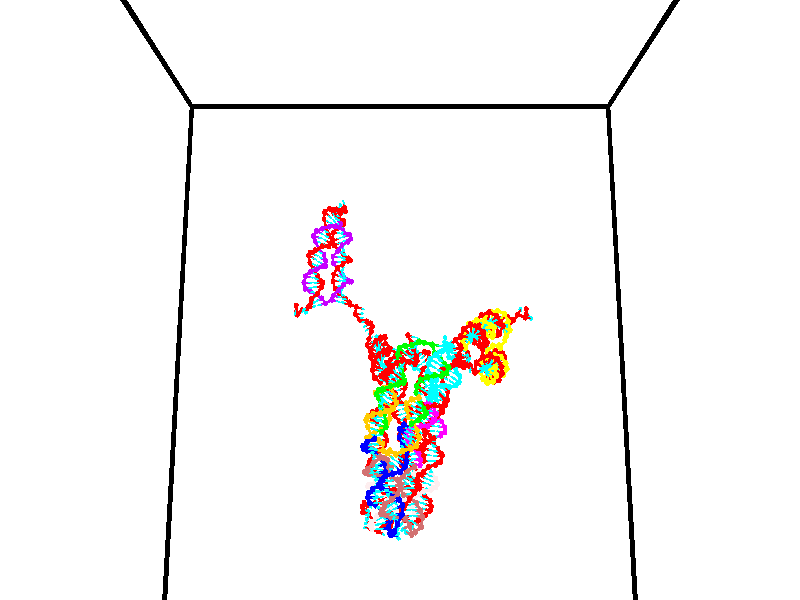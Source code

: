 // switches for output
#declare DRAW_BASES = 1; // possible values are 0, 1; only relevant for DNA ribbons
#declare DRAW_BASES_TYPE = 3; // possible values are 1, 2, 3; only relevant for DNA ribbons
#declare DRAW_FOG = 0; // set to 1 to enable fog

#include "colors.inc"

#include "transforms.inc"
background { rgb <1, 1, 1>}

#default {
   normal{
       ripples 0.25
       frequency 0.20
       turbulence 0.2
       lambda 5
   }
	finish {
		phong 0.1
		phong_size 40.
	}
}

// original window dimensions: 1024x640


// camera settings

camera {
	sky <0, 0.179814, -0.983701>
	up <0, 0.179814, -0.983701>
	right 1.6 * <1, 0, 0>
	location <35, 94.9851, 44.8844>
	look_at <35, 29.7336, 32.9568>
	direction <0, -65.2515, -11.9276>
	angle 67.0682
}


# declare cpy_camera_pos = <35, 94.9851, 44.8844>;
# if (DRAW_FOG = 1)
fog {
	fog_type 2
	up vnormalize(cpy_camera_pos)
	color rgbt<1,1,1,0.3>
	distance 1e-5
	fog_alt 3e-3
	fog_offset 56
}
# end


// LIGHTS

# declare lum = 6;
global_settings {
	ambient_light rgb lum * <0.05, 0.05, 0.05>
	max_trace_level 15
}# declare cpy_direct_light_amount = 0.25;
light_source
{	1000 * <-1, -1.16352, -0.803886>,
	rgb lum * cpy_direct_light_amount
	parallel
}

light_source
{	1000 * <1, 1.16352, 0.803886>,
	rgb lum * cpy_direct_light_amount
	parallel
}

// strand 0

// nucleotide -1

// particle -1
sphere {
	<24.517923, 34.985435, 34.385990> 0.250000
	pigment { color rgbt <1,0,0,0> }
	no_shadow
}
cylinder {
	<24.493465, 35.093922, 34.770222>,  <24.478790, 35.159012, 35.000759>, 0.100000
	pigment { color rgbt <1,0,0,0> }
	no_shadow
}
cylinder {
	<24.493465, 35.093922, 34.770222>,  <24.517923, 34.985435, 34.385990>, 0.100000
	pigment { color rgbt <1,0,0,0> }
	no_shadow
}

// particle -1
sphere {
	<24.493465, 35.093922, 34.770222> 0.100000
	pigment { color rgbt <1,0,0,0> }
	no_shadow
}
sphere {
	0, 1
	scale<0.080000,0.200000,0.300000>
	matrix <-0.899528, 0.402097, -0.170786,
		-0.432564, -0.874507, 0.219377,
		-0.061143, 0.271212, 0.960576,
		24.475122, 35.175285, 35.058395>
	pigment { color rgbt <0,1,1,0> }
	no_shadow
}
cylinder {
	<24.616009, 34.666882, 35.110577>,  <24.517923, 34.985435, 34.385990>, 0.130000
	pigment { color rgbt <1,0,0,0> }
	no_shadow
}

// nucleotide -1

// particle -1
sphere {
	<24.616009, 34.666882, 35.110577> 0.250000
	pigment { color rgbt <1,0,0,0> }
	no_shadow
}
cylinder {
	<24.958359, 34.747456, 34.920040>,  <25.163769, 34.795799, 34.805717>, 0.100000
	pigment { color rgbt <1,0,0,0> }
	no_shadow
}
cylinder {
	<24.958359, 34.747456, 34.920040>,  <24.616009, 34.666882, 35.110577>, 0.100000
	pigment { color rgbt <1,0,0,0> }
	no_shadow
}

// particle -1
sphere {
	<24.958359, 34.747456, 34.920040> 0.100000
	pigment { color rgbt <1,0,0,0> }
	no_shadow
}
sphere {
	0, 1
	scale<0.080000,0.200000,0.300000>
	matrix <0.405684, -0.832745, 0.376770,
		-0.320776, -0.515712, -0.794446,
		0.855876, 0.201435, -0.476341,
		25.215122, 34.807884, 34.777138>
	pigment { color rgbt <0,1,1,0> }
	no_shadow
}
cylinder {
	<24.975956, 34.078495, 34.613873>,  <24.616009, 34.666882, 35.110577>, 0.130000
	pigment { color rgbt <1,0,0,0> }
	no_shadow
}

// nucleotide -1

// particle -1
sphere {
	<24.975956, 34.078495, 34.613873> 0.250000
	pigment { color rgbt <1,0,0,0> }
	no_shadow
}
cylinder {
	<25.240341, 34.326988, 34.782253>,  <25.398972, 34.476082, 34.883282>, 0.100000
	pigment { color rgbt <1,0,0,0> }
	no_shadow
}
cylinder {
	<25.240341, 34.326988, 34.782253>,  <24.975956, 34.078495, 34.613873>, 0.100000
	pigment { color rgbt <1,0,0,0> }
	no_shadow
}

// particle -1
sphere {
	<25.240341, 34.326988, 34.782253> 0.100000
	pigment { color rgbt <1,0,0,0> }
	no_shadow
}
sphere {
	0, 1
	scale<0.080000,0.200000,0.300000>
	matrix <0.365932, -0.756564, 0.541946,
		0.655151, -0.204165, -0.727388,
		0.660962, 0.621231, 0.420953,
		25.438629, 34.513359, 34.908539>
	pigment { color rgbt <0,1,1,0> }
	no_shadow
}
cylinder {
	<25.391760, 33.441868, 34.411957>,  <24.975956, 34.078495, 34.613873>, 0.130000
	pigment { color rgbt <1,0,0,0> }
	no_shadow
}

// nucleotide -1

// particle -1
sphere {
	<25.391760, 33.441868, 34.411957> 0.250000
	pigment { color rgbt <1,0,0,0> }
	no_shadow
}
cylinder {
	<25.777138, 33.431969, 34.305256>,  <26.008366, 33.426029, 34.241234>, 0.100000
	pigment { color rgbt <1,0,0,0> }
	no_shadow
}
cylinder {
	<25.777138, 33.431969, 34.305256>,  <25.391760, 33.441868, 34.411957>, 0.100000
	pigment { color rgbt <1,0,0,0> }
	no_shadow
}

// particle -1
sphere {
	<25.777138, 33.431969, 34.305256> 0.100000
	pigment { color rgbt <1,0,0,0> }
	no_shadow
}
sphere {
	0, 1
	scale<0.080000,0.200000,0.300000>
	matrix <-0.187681, 0.648192, -0.737986,
		0.191174, 0.761075, 0.619853,
		0.963446, -0.024749, -0.266756,
		26.066172, 33.424545, 34.225227>
	pigment { color rgbt <0,1,1,0> }
	no_shadow
}
cylinder {
	<25.680954, 34.184982, 34.293648>,  <25.391760, 33.441868, 34.411957>, 0.130000
	pigment { color rgbt <1,0,0,0> }
	no_shadow
}

// nucleotide -1

// particle -1
sphere {
	<25.680954, 34.184982, 34.293648> 0.250000
	pigment { color rgbt <1,0,0,0> }
	no_shadow
}
cylinder {
	<25.912861, 33.928635, 34.092388>,  <26.052004, 33.774826, 33.971634>, 0.100000
	pigment { color rgbt <1,0,0,0> }
	no_shadow
}
cylinder {
	<25.912861, 33.928635, 34.092388>,  <25.680954, 34.184982, 34.293648>, 0.100000
	pigment { color rgbt <1,0,0,0> }
	no_shadow
}

// particle -1
sphere {
	<25.912861, 33.928635, 34.092388> 0.100000
	pigment { color rgbt <1,0,0,0> }
	no_shadow
}
sphere {
	0, 1
	scale<0.080000,0.200000,0.300000>
	matrix <-0.070057, 0.576029, -0.814422,
		0.811766, 0.507423, 0.289064,
		0.579765, -0.640869, -0.503149,
		26.086790, 33.736374, 33.941444>
	pigment { color rgbt <0,1,1,0> }
	no_shadow
}
cylinder {
	<25.977200, 34.560471, 33.766090>,  <25.680954, 34.184982, 34.293648>, 0.130000
	pigment { color rgbt <1,0,0,0> }
	no_shadow
}

// nucleotide -1

// particle -1
sphere {
	<25.977200, 34.560471, 33.766090> 0.250000
	pigment { color rgbt <1,0,0,0> }
	no_shadow
}
cylinder {
	<26.080984, 34.201569, 33.623196>,  <26.143255, 33.986229, 33.537460>, 0.100000
	pigment { color rgbt <1,0,0,0> }
	no_shadow
}
cylinder {
	<26.080984, 34.201569, 33.623196>,  <25.977200, 34.560471, 33.766090>, 0.100000
	pigment { color rgbt <1,0,0,0> }
	no_shadow
}

// particle -1
sphere {
	<26.080984, 34.201569, 33.623196> 0.100000
	pigment { color rgbt <1,0,0,0> }
	no_shadow
}
sphere {
	0, 1
	scale<0.080000,0.200000,0.300000>
	matrix <-0.029137, 0.362462, -0.931543,
		0.965313, 0.252110, 0.067902,
		0.259463, -0.897253, -0.357235,
		26.158823, 33.932392, 33.516026>
	pigment { color rgbt <0,1,1,0> }
	no_shadow
}
cylinder {
	<26.584700, 34.655453, 33.324173>,  <25.977200, 34.560471, 33.766090>, 0.130000
	pigment { color rgbt <1,0,0,0> }
	no_shadow
}

// nucleotide -1

// particle -1
sphere {
	<26.584700, 34.655453, 33.324173> 0.250000
	pigment { color rgbt <1,0,0,0> }
	no_shadow
}
cylinder {
	<26.378326, 34.335369, 33.201881>,  <26.254501, 34.143318, 33.128506>, 0.100000
	pigment { color rgbt <1,0,0,0> }
	no_shadow
}
cylinder {
	<26.378326, 34.335369, 33.201881>,  <26.584700, 34.655453, 33.324173>, 0.100000
	pigment { color rgbt <1,0,0,0> }
	no_shadow
}

// particle -1
sphere {
	<26.378326, 34.335369, 33.201881> 0.100000
	pigment { color rgbt <1,0,0,0> }
	no_shadow
}
sphere {
	0, 1
	scale<0.080000,0.200000,0.300000>
	matrix <0.096948, 0.300064, -0.948980,
		0.851125, -0.519252, -0.077234,
		-0.515934, -0.800212, -0.305732,
		26.223545, 34.095306, 33.110161>
	pigment { color rgbt <0,1,1,0> }
	no_shadow
}
cylinder {
	<26.970108, 34.456970, 32.709072>,  <26.584700, 34.655453, 33.324173>, 0.130000
	pigment { color rgbt <1,0,0,0> }
	no_shadow
}

// nucleotide -1

// particle -1
sphere {
	<26.970108, 34.456970, 32.709072> 0.250000
	pigment { color rgbt <1,0,0,0> }
	no_shadow
}
cylinder {
	<26.609728, 34.287468, 32.671719>,  <26.393499, 34.185768, 32.649307>, 0.100000
	pigment { color rgbt <1,0,0,0> }
	no_shadow
}
cylinder {
	<26.609728, 34.287468, 32.671719>,  <26.970108, 34.456970, 32.709072>, 0.100000
	pigment { color rgbt <1,0,0,0> }
	no_shadow
}

// particle -1
sphere {
	<26.609728, 34.287468, 32.671719> 0.100000
	pigment { color rgbt <1,0,0,0> }
	no_shadow
}
sphere {
	0, 1
	scale<0.080000,0.200000,0.300000>
	matrix <0.062547, 0.086137, -0.994318,
		0.429392, -0.901672, -0.051100,
		-0.900950, -0.423756, -0.093383,
		26.339443, 34.160343, 32.643703>
	pigment { color rgbt <0,1,1,0> }
	no_shadow
}
cylinder {
	<27.048731, 33.952946, 32.188915>,  <26.970108, 34.456970, 32.709072>, 0.130000
	pigment { color rgbt <1,0,0,0> }
	no_shadow
}

// nucleotide -1

// particle -1
sphere {
	<27.048731, 33.952946, 32.188915> 0.250000
	pigment { color rgbt <1,0,0,0> }
	no_shadow
}
cylinder {
	<26.659544, 34.039429, 32.221397>,  <26.426033, 34.091316, 32.240887>, 0.100000
	pigment { color rgbt <1,0,0,0> }
	no_shadow
}
cylinder {
	<26.659544, 34.039429, 32.221397>,  <27.048731, 33.952946, 32.188915>, 0.100000
	pigment { color rgbt <1,0,0,0> }
	no_shadow
}

// particle -1
sphere {
	<26.659544, 34.039429, 32.221397> 0.100000
	pigment { color rgbt <1,0,0,0> }
	no_shadow
}
sphere {
	0, 1
	scale<0.080000,0.200000,0.300000>
	matrix <-0.082882, 0.001302, -0.996558,
		-0.215565, -0.976347, 0.016653,
		-0.972966, 0.216204, 0.081202,
		26.367655, 34.104290, 32.245758>
	pigment { color rgbt <0,1,1,0> }
	no_shadow
}
cylinder {
	<26.755569, 33.286373, 31.926258>,  <27.048731, 33.952946, 32.188915>, 0.130000
	pigment { color rgbt <1,0,0,0> }
	no_shadow
}

// nucleotide -1

// particle -1
sphere {
	<26.755569, 33.286373, 31.926258> 0.250000
	pigment { color rgbt <1,0,0,0> }
	no_shadow
}
cylinder {
	<26.500690, 33.590336, 31.874840>,  <26.347763, 33.772713, 31.843988>, 0.100000
	pigment { color rgbt <1,0,0,0> }
	no_shadow
}
cylinder {
	<26.500690, 33.590336, 31.874840>,  <26.755569, 33.286373, 31.926258>, 0.100000
	pigment { color rgbt <1,0,0,0> }
	no_shadow
}

// particle -1
sphere {
	<26.500690, 33.590336, 31.874840> 0.100000
	pigment { color rgbt <1,0,0,0> }
	no_shadow
}
sphere {
	0, 1
	scale<0.080000,0.200000,0.300000>
	matrix <0.019563, -0.150789, -0.988372,
		-0.770452, -0.632303, 0.081217,
		-0.637197, 0.759905, -0.128546,
		26.309532, 33.818306, 31.836277>
	pigment { color rgbt <0,1,1,0> }
	no_shadow
}
cylinder {
	<26.377983, 33.115379, 31.409462>,  <26.755569, 33.286373, 31.926258>, 0.130000
	pigment { color rgbt <1,0,0,0> }
	no_shadow
}

// nucleotide -1

// particle -1
sphere {
	<26.377983, 33.115379, 31.409462> 0.250000
	pigment { color rgbt <1,0,0,0> }
	no_shadow
}
cylinder {
	<26.290825, 33.505753, 31.412973>,  <26.238529, 33.739975, 31.415081>, 0.100000
	pigment { color rgbt <1,0,0,0> }
	no_shadow
}
cylinder {
	<26.290825, 33.505753, 31.412973>,  <26.377983, 33.115379, 31.409462>, 0.100000
	pigment { color rgbt <1,0,0,0> }
	no_shadow
}

// particle -1
sphere {
	<26.290825, 33.505753, 31.412973> 0.100000
	pigment { color rgbt <1,0,0,0> }
	no_shadow
}
sphere {
	0, 1
	scale<0.080000,0.200000,0.300000>
	matrix <0.034446, 0.016682, -0.999268,
		-0.975364, -0.217434, -0.037252,
		-0.217896, 0.975933, 0.008781,
		26.225456, 33.798531, 31.415607>
	pigment { color rgbt <0,1,1,0> }
	no_shadow
}
cylinder {
	<25.886530, 33.223499, 30.802528>,  <26.377983, 33.115379, 31.409462>, 0.130000
	pigment { color rgbt <1,0,0,0> }
	no_shadow
}

// nucleotide -1

// particle -1
sphere {
	<25.886530, 33.223499, 30.802528> 0.250000
	pigment { color rgbt <1,0,0,0> }
	no_shadow
}
cylinder {
	<25.995819, 33.591927, 30.913511>,  <26.061394, 33.812984, 30.980101>, 0.100000
	pigment { color rgbt <1,0,0,0> }
	no_shadow
}
cylinder {
	<25.995819, 33.591927, 30.913511>,  <25.886530, 33.223499, 30.802528>, 0.100000
	pigment { color rgbt <1,0,0,0> }
	no_shadow
}

// particle -1
sphere {
	<25.995819, 33.591927, 30.913511> 0.100000
	pigment { color rgbt <1,0,0,0> }
	no_shadow
}
sphere {
	0, 1
	scale<0.080000,0.200000,0.300000>
	matrix <0.190479, 0.230919, -0.954146,
		-0.942903, 0.313546, -0.112351,
		0.273225, 0.921068, 0.277458,
		26.077787, 33.868248, 30.996748>
	pigment { color rgbt <0,1,1,0> }
	no_shadow
}
cylinder {
	<25.589565, 33.577160, 30.362919>,  <25.886530, 33.223499, 30.802528>, 0.130000
	pigment { color rgbt <1,0,0,0> }
	no_shadow
}

// nucleotide -1

// particle -1
sphere {
	<25.589565, 33.577160, 30.362919> 0.250000
	pigment { color rgbt <1,0,0,0> }
	no_shadow
}
cylinder {
	<25.879629, 33.812923, 30.505322>,  <26.053667, 33.954380, 30.590763>, 0.100000
	pigment { color rgbt <1,0,0,0> }
	no_shadow
}
cylinder {
	<25.879629, 33.812923, 30.505322>,  <25.589565, 33.577160, 30.362919>, 0.100000
	pigment { color rgbt <1,0,0,0> }
	no_shadow
}

// particle -1
sphere {
	<25.879629, 33.812923, 30.505322> 0.100000
	pigment { color rgbt <1,0,0,0> }
	no_shadow
}
sphere {
	0, 1
	scale<0.080000,0.200000,0.300000>
	matrix <0.174419, 0.342926, -0.923027,
		-0.666125, 0.731436, 0.145872,
		0.725159, 0.589409, 0.356008,
		26.097178, 33.989746, 30.612123>
	pigment { color rgbt <0,1,1,0> }
	no_shadow
}
cylinder {
	<25.523294, 34.131481, 29.831387>,  <25.589565, 33.577160, 30.362919>, 0.130000
	pigment { color rgbt <1,0,0,0> }
	no_shadow
}

// nucleotide -1

// particle -1
sphere {
	<25.523294, 34.131481, 29.831387> 0.250000
	pigment { color rgbt <1,0,0,0> }
	no_shadow
}
cylinder {
	<25.872269, 34.174622, 30.022060>,  <26.081654, 34.200504, 30.136465>, 0.100000
	pigment { color rgbt <1,0,0,0> }
	no_shadow
}
cylinder {
	<25.872269, 34.174622, 30.022060>,  <25.523294, 34.131481, 29.831387>, 0.100000
	pigment { color rgbt <1,0,0,0> }
	no_shadow
}

// particle -1
sphere {
	<25.872269, 34.174622, 30.022060> 0.100000
	pigment { color rgbt <1,0,0,0> }
	no_shadow
}
sphere {
	0, 1
	scale<0.080000,0.200000,0.300000>
	matrix <0.425416, 0.312553, -0.849313,
		-0.240585, 0.943758, 0.226802,
		0.872433, 0.107846, 0.476685,
		26.133999, 34.206974, 30.165066>
	pigment { color rgbt <0,1,1,0> }
	no_shadow
}
cylinder {
	<25.776327, 34.788582, 29.767809>,  <25.523294, 34.131481, 29.831387>, 0.130000
	pigment { color rgbt <1,0,0,0> }
	no_shadow
}

// nucleotide -1

// particle -1
sphere {
	<25.776327, 34.788582, 29.767809> 0.250000
	pigment { color rgbt <1,0,0,0> }
	no_shadow
}
cylinder {
	<26.100592, 34.562187, 29.827797>,  <26.295151, 34.426350, 29.863789>, 0.100000
	pigment { color rgbt <1,0,0,0> }
	no_shadow
}
cylinder {
	<26.100592, 34.562187, 29.827797>,  <25.776327, 34.788582, 29.767809>, 0.100000
	pigment { color rgbt <1,0,0,0> }
	no_shadow
}

// particle -1
sphere {
	<26.100592, 34.562187, 29.827797> 0.100000
	pigment { color rgbt <1,0,0,0> }
	no_shadow
}
sphere {
	0, 1
	scale<0.080000,0.200000,0.300000>
	matrix <0.441228, 0.422142, -0.791905,
		0.384897, 0.708138, 0.591942,
		0.810662, -0.565983, 0.149969,
		26.343790, 34.392391, 29.872787>
	pigment { color rgbt <0,1,1,0> }
	no_shadow
}
cylinder {
	<26.378220, 35.250648, 29.667240>,  <25.776327, 34.788582, 29.767809>, 0.130000
	pigment { color rgbt <1,0,0,0> }
	no_shadow
}

// nucleotide -1

// particle -1
sphere {
	<26.378220, 35.250648, 29.667240> 0.250000
	pigment { color rgbt <1,0,0,0> }
	no_shadow
}
cylinder {
	<26.510077, 34.875061, 29.627901>,  <26.589191, 34.649708, 29.604298>, 0.100000
	pigment { color rgbt <1,0,0,0> }
	no_shadow
}
cylinder {
	<26.510077, 34.875061, 29.627901>,  <26.378220, 35.250648, 29.667240>, 0.100000
	pigment { color rgbt <1,0,0,0> }
	no_shadow
}

// particle -1
sphere {
	<26.510077, 34.875061, 29.627901> 0.100000
	pigment { color rgbt <1,0,0,0> }
	no_shadow
}
sphere {
	0, 1
	scale<0.080000,0.200000,0.300000>
	matrix <0.512532, 0.265467, -0.816601,
		0.792872, 0.218780, 0.568762,
		0.329644, -0.938969, -0.098349,
		26.608969, 34.593369, 29.598396>
	pigment { color rgbt <0,1,1,0> }
	no_shadow
}
cylinder {
	<27.072119, 35.268761, 29.329916>,  <26.378220, 35.250648, 29.667240>, 0.130000
	pigment { color rgbt <1,0,0,0> }
	no_shadow
}

// nucleotide -1

// particle -1
sphere {
	<27.072119, 35.268761, 29.329916> 0.250000
	pigment { color rgbt <1,0,0,0> }
	no_shadow
}
cylinder {
	<26.959152, 34.886475, 29.296818>,  <26.891373, 34.657104, 29.276958>, 0.100000
	pigment { color rgbt <1,0,0,0> }
	no_shadow
}
cylinder {
	<26.959152, 34.886475, 29.296818>,  <27.072119, 35.268761, 29.329916>, 0.100000
	pigment { color rgbt <1,0,0,0> }
	no_shadow
}

// particle -1
sphere {
	<26.959152, 34.886475, 29.296818> 0.100000
	pigment { color rgbt <1,0,0,0> }
	no_shadow
}
sphere {
	0, 1
	scale<0.080000,0.200000,0.300000>
	matrix <0.487162, -0.068581, -0.870615,
		0.826386, -0.286186, 0.484957,
		-0.282416, -0.955717, -0.082744,
		26.874428, 34.599758, 29.271994>
	pigment { color rgbt <0,1,1,0> }
	no_shadow
}
cylinder {
	<27.709099, 34.855759, 29.221642>,  <27.072119, 35.268761, 29.329916>, 0.130000
	pigment { color rgbt <1,0,0,0> }
	no_shadow
}

// nucleotide -1

// particle -1
sphere {
	<27.709099, 34.855759, 29.221642> 0.250000
	pigment { color rgbt <1,0,0,0> }
	no_shadow
}
cylinder {
	<27.373871, 34.689133, 29.080721>,  <27.172735, 34.589157, 28.996168>, 0.100000
	pigment { color rgbt <1,0,0,0> }
	no_shadow
}
cylinder {
	<27.373871, 34.689133, 29.080721>,  <27.709099, 34.855759, 29.221642>, 0.100000
	pigment { color rgbt <1,0,0,0> }
	no_shadow
}

// particle -1
sphere {
	<27.373871, 34.689133, 29.080721> 0.100000
	pigment { color rgbt <1,0,0,0> }
	no_shadow
}
sphere {
	0, 1
	scale<0.080000,0.200000,0.300000>
	matrix <0.360290, 0.062316, -0.930756,
		0.409673, -0.906968, 0.097859,
		-0.838069, -0.416563, -0.352301,
		27.122450, 34.564163, 28.975031>
	pigment { color rgbt <0,1,1,0> }
	no_shadow
}
cylinder {
	<27.940271, 34.348793, 28.812466>,  <27.709099, 34.855759, 29.221642>, 0.130000
	pigment { color rgbt <1,0,0,0> }
	no_shadow
}

// nucleotide -1

// particle -1
sphere {
	<27.940271, 34.348793, 28.812466> 0.250000
	pigment { color rgbt <1,0,0,0> }
	no_shadow
}
cylinder {
	<27.563898, 34.395748, 28.685427>,  <27.338074, 34.423920, 28.609203>, 0.100000
	pigment { color rgbt <1,0,0,0> }
	no_shadow
}
cylinder {
	<27.563898, 34.395748, 28.685427>,  <27.940271, 34.348793, 28.812466>, 0.100000
	pigment { color rgbt <1,0,0,0> }
	no_shadow
}

// particle -1
sphere {
	<27.563898, 34.395748, 28.685427> 0.100000
	pigment { color rgbt <1,0,0,0> }
	no_shadow
}
sphere {
	0, 1
	scale<0.080000,0.200000,0.300000>
	matrix <0.322196, 0.022010, -0.946417,
		-0.104107, -0.992842, -0.058532,
		-0.940931, 0.117388, -0.317599,
		27.281618, 34.430965, 28.590147>
	pigment { color rgbt <0,1,1,0> }
	no_shadow
}
cylinder {
	<27.929028, 33.837555, 28.339600>,  <27.940271, 34.348793, 28.812466>, 0.130000
	pigment { color rgbt <1,0,0,0> }
	no_shadow
}

// nucleotide -1

// particle -1
sphere {
	<27.929028, 33.837555, 28.339600> 0.250000
	pigment { color rgbt <1,0,0,0> }
	no_shadow
}
cylinder {
	<27.626822, 34.087837, 28.261950>,  <27.445498, 34.238007, 28.215359>, 0.100000
	pigment { color rgbt <1,0,0,0> }
	no_shadow
}
cylinder {
	<27.626822, 34.087837, 28.261950>,  <27.929028, 33.837555, 28.339600>, 0.100000
	pigment { color rgbt <1,0,0,0> }
	no_shadow
}

// particle -1
sphere {
	<27.626822, 34.087837, 28.261950> 0.100000
	pigment { color rgbt <1,0,0,0> }
	no_shadow
}
sphere {
	0, 1
	scale<0.080000,0.200000,0.300000>
	matrix <0.261763, 0.016679, -0.964988,
		-0.600564, -0.779878, -0.176388,
		-0.755515, 0.625709, -0.194127,
		27.400167, 34.275551, 28.203711>
	pigment { color rgbt <0,1,1,0> }
	no_shadow
}
cylinder {
	<27.466148, 33.542660, 27.776390>,  <27.929028, 33.837555, 28.339600>, 0.130000
	pigment { color rgbt <1,0,0,0> }
	no_shadow
}

// nucleotide -1

// particle -1
sphere {
	<27.466148, 33.542660, 27.776390> 0.250000
	pigment { color rgbt <1,0,0,0> }
	no_shadow
}
cylinder {
	<27.409027, 33.938545, 27.779766>,  <27.374754, 34.176075, 27.781792>, 0.100000
	pigment { color rgbt <1,0,0,0> }
	no_shadow
}
cylinder {
	<27.409027, 33.938545, 27.779766>,  <27.466148, 33.542660, 27.776390>, 0.100000
	pigment { color rgbt <1,0,0,0> }
	no_shadow
}

// particle -1
sphere {
	<27.409027, 33.938545, 27.779766> 0.100000
	pigment { color rgbt <1,0,0,0> }
	no_shadow
}
sphere {
	0, 1
	scale<0.080000,0.200000,0.300000>
	matrix <0.084797, 0.020730, -0.996183,
		-0.986112, -0.141542, -0.086885,
		-0.142803, 0.989715, 0.008440,
		27.366186, 34.235458, 27.782297>
	pigment { color rgbt <0,1,1,0> }
	no_shadow
}
cylinder {
	<27.221930, 33.659214, 27.186939>,  <27.466148, 33.542660, 27.776390>, 0.130000
	pigment { color rgbt <1,0,0,0> }
	no_shadow
}

// nucleotide -1

// particle -1
sphere {
	<27.221930, 33.659214, 27.186939> 0.250000
	pigment { color rgbt <1,0,0,0> }
	no_shadow
}
cylinder {
	<27.337536, 34.030334, 27.281301>,  <27.406900, 34.253006, 27.337919>, 0.100000
	pigment { color rgbt <1,0,0,0> }
	no_shadow
}
cylinder {
	<27.337536, 34.030334, 27.281301>,  <27.221930, 33.659214, 27.186939>, 0.100000
	pigment { color rgbt <1,0,0,0> }
	no_shadow
}

// particle -1
sphere {
	<27.337536, 34.030334, 27.281301> 0.100000
	pigment { color rgbt <1,0,0,0> }
	no_shadow
}
sphere {
	0, 1
	scale<0.080000,0.200000,0.300000>
	matrix <0.403247, 0.105506, -0.908989,
		-0.868252, 0.357842, -0.343640,
		0.289018, 0.927803, 0.235904,
		27.424242, 34.308674, 27.352074>
	pigment { color rgbt <0,1,1,0> }
	no_shadow
}
cylinder {
	<27.040714, 34.050125, 26.582348>,  <27.221930, 33.659214, 27.186939>, 0.130000
	pigment { color rgbt <1,0,0,0> }
	no_shadow
}

// nucleotide -1

// particle -1
sphere {
	<27.040714, 34.050125, 26.582348> 0.250000
	pigment { color rgbt <1,0,0,0> }
	no_shadow
}
cylinder {
	<27.322336, 34.256981, 26.777025>,  <27.491310, 34.381096, 26.893831>, 0.100000
	pigment { color rgbt <1,0,0,0> }
	no_shadow
}
cylinder {
	<27.322336, 34.256981, 26.777025>,  <27.040714, 34.050125, 26.582348>, 0.100000
	pigment { color rgbt <1,0,0,0> }
	no_shadow
}

// particle -1
sphere {
	<27.322336, 34.256981, 26.777025> 0.100000
	pigment { color rgbt <1,0,0,0> }
	no_shadow
}
sphere {
	0, 1
	scale<0.080000,0.200000,0.300000>
	matrix <0.453233, 0.200388, -0.868576,
		-0.546706, 0.832110, -0.093302,
		0.704054, 0.517143, 0.486693,
		27.533552, 34.412125, 26.923033>
	pigment { color rgbt <0,1,1,0> }
	no_shadow
}
cylinder {
	<27.160196, 34.646557, 26.112576>,  <27.040714, 34.050125, 26.582348>, 0.130000
	pigment { color rgbt <1,0,0,0> }
	no_shadow
}

// nucleotide -1

// particle -1
sphere {
	<27.160196, 34.646557, 26.112576> 0.250000
	pigment { color rgbt <1,0,0,0> }
	no_shadow
}
cylinder {
	<27.478443, 34.614353, 26.352747>,  <27.669392, 34.595032, 26.496849>, 0.100000
	pigment { color rgbt <1,0,0,0> }
	no_shadow
}
cylinder {
	<27.478443, 34.614353, 26.352747>,  <27.160196, 34.646557, 26.112576>, 0.100000
	pigment { color rgbt <1,0,0,0> }
	no_shadow
}

// particle -1
sphere {
	<27.478443, 34.614353, 26.352747> 0.100000
	pigment { color rgbt <1,0,0,0> }
	no_shadow
}
sphere {
	0, 1
	scale<0.080000,0.200000,0.300000>
	matrix <0.605389, 0.142243, -0.783116,
		-0.022361, 0.986552, 0.161908,
		0.795616, -0.080506, 0.600429,
		27.717129, 34.590202, 26.532875>
	pigment { color rgbt <0,1,1,0> }
	no_shadow
}
cylinder {
	<27.733950, 35.117020, 25.975470>,  <27.160196, 34.646557, 26.112576>, 0.130000
	pigment { color rgbt <1,0,0,0> }
	no_shadow
}

// nucleotide -1

// particle -1
sphere {
	<27.733950, 35.117020, 25.975470> 0.250000
	pigment { color rgbt <1,0,0,0> }
	no_shadow
}
cylinder {
	<27.906538, 34.805740, 26.158005>,  <28.010090, 34.618973, 26.267527>, 0.100000
	pigment { color rgbt <1,0,0,0> }
	no_shadow
}
cylinder {
	<27.906538, 34.805740, 26.158005>,  <27.733950, 35.117020, 25.975470>, 0.100000
	pigment { color rgbt <1,0,0,0> }
	no_shadow
}

// particle -1
sphere {
	<27.906538, 34.805740, 26.158005> 0.100000
	pigment { color rgbt <1,0,0,0> }
	no_shadow
}
sphere {
	0, 1
	scale<0.080000,0.200000,0.300000>
	matrix <0.644232, -0.088309, -0.759715,
		0.631505, 0.621782, 0.463236,
		0.431469, -0.778196, 0.456340,
		28.035978, 34.572281, 26.294907>
	pigment { color rgbt <0,1,1,0> }
	no_shadow
}
cylinder {
	<28.454626, 35.272770, 26.068802>,  <27.733950, 35.117020, 25.975470>, 0.130000
	pigment { color rgbt <1,0,0,0> }
	no_shadow
}

// nucleotide -1

// particle -1
sphere {
	<28.454626, 35.272770, 26.068802> 0.250000
	pigment { color rgbt <1,0,0,0> }
	no_shadow
}
cylinder {
	<28.369493, 34.885075, 26.019356>,  <28.318413, 34.652458, 25.989687>, 0.100000
	pigment { color rgbt <1,0,0,0> }
	no_shadow
}
cylinder {
	<28.369493, 34.885075, 26.019356>,  <28.454626, 35.272770, 26.068802>, 0.100000
	pigment { color rgbt <1,0,0,0> }
	no_shadow
}

// particle -1
sphere {
	<28.369493, 34.885075, 26.019356> 0.100000
	pigment { color rgbt <1,0,0,0> }
	no_shadow
}
sphere {
	0, 1
	scale<0.080000,0.200000,0.300000>
	matrix <0.714739, -0.068172, -0.696061,
		0.666221, -0.236499, 0.707261,
		-0.212833, -0.969237, -0.123617,
		28.305643, 34.594303, 25.982271>
	pigment { color rgbt <0,1,1,0> }
	no_shadow
}
cylinder {
	<29.101505, 34.993877, 25.943281>,  <28.454626, 35.272770, 26.068802>, 0.130000
	pigment { color rgbt <1,0,0,0> }
	no_shadow
}

// nucleotide -1

// particle -1
sphere {
	<29.101505, 34.993877, 25.943281> 0.250000
	pigment { color rgbt <1,0,0,0> }
	no_shadow
}
cylinder {
	<28.834558, 34.714031, 25.841175>,  <28.674391, 34.546124, 25.779911>, 0.100000
	pigment { color rgbt <1,0,0,0> }
	no_shadow
}
cylinder {
	<28.834558, 34.714031, 25.841175>,  <29.101505, 34.993877, 25.943281>, 0.100000
	pigment { color rgbt <1,0,0,0> }
	no_shadow
}

// particle -1
sphere {
	<28.834558, 34.714031, 25.841175> 0.100000
	pigment { color rgbt <1,0,0,0> }
	no_shadow
}
sphere {
	0, 1
	scale<0.080000,0.200000,0.300000>
	matrix <0.621443, -0.334270, -0.708570,
		0.410398, -0.631510, 0.657851,
		-0.667369, -0.699614, -0.255264,
		28.634348, 34.504147, 25.764595>
	pigment { color rgbt <0,1,1,0> }
	no_shadow
}
cylinder {
	<29.279158, 34.178558, 25.911638>,  <29.101505, 34.993877, 25.943281>, 0.130000
	pigment { color rgbt <1,0,0,0> }
	no_shadow
}

// nucleotide -1

// particle -1
sphere {
	<29.279158, 34.178558, 25.911638> 0.250000
	pigment { color rgbt <1,0,0,0> }
	no_shadow
}
cylinder {
	<29.011429, 34.281521, 25.632854>,  <28.850792, 34.343296, 25.465584>, 0.100000
	pigment { color rgbt <1,0,0,0> }
	no_shadow
}
cylinder {
	<29.011429, 34.281521, 25.632854>,  <29.279158, 34.178558, 25.911638>, 0.100000
	pigment { color rgbt <1,0,0,0> }
	no_shadow
}

// particle -1
sphere {
	<29.011429, 34.281521, 25.632854> 0.100000
	pigment { color rgbt <1,0,0,0> }
	no_shadow
}
sphere {
	0, 1
	scale<0.080000,0.200000,0.300000>
	matrix <0.601299, -0.363325, -0.711642,
		-0.436402, -0.895398, 0.088404,
		-0.669322, 0.257405, -0.696958,
		28.810633, 34.358742, 25.423767>
	pigment { color rgbt <0,1,1,0> }
	no_shadow
}
cylinder {
	<29.154514, 33.634220, 25.404551>,  <29.279158, 34.178558, 25.911638>, 0.130000
	pigment { color rgbt <1,0,0,0> }
	no_shadow
}

// nucleotide -1

// particle -1
sphere {
	<29.154514, 33.634220, 25.404551> 0.250000
	pigment { color rgbt <1,0,0,0> }
	no_shadow
}
cylinder {
	<29.113716, 33.997810, 25.242882>,  <29.089237, 34.215965, 25.145880>, 0.100000
	pigment { color rgbt <1,0,0,0> }
	no_shadow
}
cylinder {
	<29.113716, 33.997810, 25.242882>,  <29.154514, 33.634220, 25.404551>, 0.100000
	pigment { color rgbt <1,0,0,0> }
	no_shadow
}

// particle -1
sphere {
	<29.113716, 33.997810, 25.242882> 0.100000
	pigment { color rgbt <1,0,0,0> }
	no_shadow
}
sphere {
	0, 1
	scale<0.080000,0.200000,0.300000>
	matrix <0.823259, -0.150947, -0.547230,
		-0.558429, -0.388554, -0.732928,
		-0.101995, 0.908978, -0.404174,
		29.083118, 34.270504, 25.121630>
	pigment { color rgbt <0,1,1,0> }
	no_shadow
}
cylinder {
	<28.695427, 33.273785, 25.826366>,  <29.154514, 33.634220, 25.404551>, 0.130000
	pigment { color rgbt <1,0,0,0> }
	no_shadow
}

// nucleotide -1

// particle -1
sphere {
	<28.695427, 33.273785, 25.826366> 0.250000
	pigment { color rgbt <1,0,0,0> }
	no_shadow
}
cylinder {
	<28.810259, 33.015995, 25.542892>,  <28.879158, 32.861320, 25.372808>, 0.100000
	pigment { color rgbt <1,0,0,0> }
	no_shadow
}
cylinder {
	<28.810259, 33.015995, 25.542892>,  <28.695427, 33.273785, 25.826366>, 0.100000
	pigment { color rgbt <1,0,0,0> }
	no_shadow
}

// particle -1
sphere {
	<28.810259, 33.015995, 25.542892> 0.100000
	pigment { color rgbt <1,0,0,0> }
	no_shadow
}
sphere {
	0, 1
	scale<0.080000,0.200000,0.300000>
	matrix <-0.392816, -0.753964, 0.526530,
		-0.873659, 0.127227, -0.469609,
		0.287080, -0.644478, -0.708685,
		28.896383, 32.822651, 25.330286>
	pigment { color rgbt <0,1,1,0> }
	no_shadow
}
cylinder {
	<28.060127, 32.921272, 25.552149>,  <28.695427, 33.273785, 25.826366>, 0.130000
	pigment { color rgbt <1,0,0,0> }
	no_shadow
}

// nucleotide -1

// particle -1
sphere {
	<28.060127, 32.921272, 25.552149> 0.250000
	pigment { color rgbt <1,0,0,0> }
	no_shadow
}
cylinder {
	<28.406656, 32.721966, 25.538176>,  <28.614573, 32.602383, 25.529791>, 0.100000
	pigment { color rgbt <1,0,0,0> }
	no_shadow
}
cylinder {
	<28.406656, 32.721966, 25.538176>,  <28.060127, 32.921272, 25.552149>, 0.100000
	pigment { color rgbt <1,0,0,0> }
	no_shadow
}

// particle -1
sphere {
	<28.406656, 32.721966, 25.538176> 0.100000
	pigment { color rgbt <1,0,0,0> }
	no_shadow
}
sphere {
	0, 1
	scale<0.080000,0.200000,0.300000>
	matrix <-0.423402, -0.769662, 0.477862,
		-0.264988, -0.399191, -0.877740,
		0.866321, -0.498265, -0.034933,
		28.666553, 32.572487, 25.527695>
	pigment { color rgbt <0,1,1,0> }
	no_shadow
}
cylinder {
	<27.775030, 32.286354, 25.134081>,  <28.060127, 32.921272, 25.552149>, 0.130000
	pigment { color rgbt <1,0,0,0> }
	no_shadow
}

// nucleotide -1

// particle -1
sphere {
	<27.775030, 32.286354, 25.134081> 0.250000
	pigment { color rgbt <1,0,0,0> }
	no_shadow
}
cylinder {
	<28.060827, 32.054764, 24.976961>,  <28.232306, 31.915810, 24.882690>, 0.100000
	pigment { color rgbt <1,0,0,0> }
	no_shadow
}
cylinder {
	<28.060827, 32.054764, 24.976961>,  <27.775030, 32.286354, 25.134081>, 0.100000
	pigment { color rgbt <1,0,0,0> }
	no_shadow
}

// particle -1
sphere {
	<28.060827, 32.054764, 24.976961> 0.100000
	pigment { color rgbt <1,0,0,0> }
	no_shadow
}
sphere {
	0, 1
	scale<0.080000,0.200000,0.300000>
	matrix <0.447014, -0.054122, 0.892888,
		-0.538217, -0.813549, 0.220139,
		0.714494, -0.578973, -0.392797,
		28.275175, 31.881073, 24.859121>
	pigment { color rgbt <0,1,1,0> }
	no_shadow
}
cylinder {
	<27.746506, 31.510599, 25.249878>,  <27.775030, 32.286354, 25.134081>, 0.130000
	pigment { color rgbt <1,0,0,0> }
	no_shadow
}

// nucleotide -1

// particle -1
sphere {
	<27.746506, 31.510599, 25.249878> 0.250000
	pigment { color rgbt <1,0,0,0> }
	no_shadow
}
cylinder {
	<28.047472, 31.774029, 25.244967>,  <28.228052, 31.932087, 25.242020>, 0.100000
	pigment { color rgbt <1,0,0,0> }
	no_shadow
}
cylinder {
	<28.047472, 31.774029, 25.244967>,  <27.746506, 31.510599, 25.249878>, 0.100000
	pigment { color rgbt <1,0,0,0> }
	no_shadow
}

// particle -1
sphere {
	<28.047472, 31.774029, 25.244967> 0.100000
	pigment { color rgbt <1,0,0,0> }
	no_shadow
}
sphere {
	0, 1
	scale<0.080000,0.200000,0.300000>
	matrix <0.032791, -0.018832, 0.999285,
		0.657874, -0.752278, -0.035765,
		0.752414, 0.658576, -0.012279,
		28.273195, 31.971601, 25.241283>
	pigment { color rgbt <0,1,1,0> }
	no_shadow
}
cylinder {
	<28.296062, 31.161879, 25.573193>,  <27.746506, 31.510599, 25.249878>, 0.130000
	pigment { color rgbt <1,0,0,0> }
	no_shadow
}

// nucleotide -1

// particle -1
sphere {
	<28.296062, 31.161879, 25.573193> 0.250000
	pigment { color rgbt <1,0,0,0> }
	no_shadow
}
cylinder {
	<28.284628, 31.560902, 25.598675>,  <28.277767, 31.800316, 25.613964>, 0.100000
	pigment { color rgbt <1,0,0,0> }
	no_shadow
}
cylinder {
	<28.284628, 31.560902, 25.598675>,  <28.296062, 31.161879, 25.573193>, 0.100000
	pigment { color rgbt <1,0,0,0> }
	no_shadow
}

// particle -1
sphere {
	<28.284628, 31.560902, 25.598675> 0.100000
	pigment { color rgbt <1,0,0,0> }
	no_shadow
}
sphere {
	0, 1
	scale<0.080000,0.200000,0.300000>
	matrix <-0.160781, -0.067490, 0.984680,
		0.986576, 0.017906, 0.162318,
		-0.028587, 0.997559, 0.063705,
		28.276052, 31.860170, 25.617786>
	pigment { color rgbt <0,1,1,0> }
	no_shadow
}
cylinder {
	<28.890291, 31.560431, 25.997992>,  <28.296062, 31.161879, 25.573193>, 0.130000
	pigment { color rgbt <1,0,0,0> }
	no_shadow
}

// nucleotide -1

// particle -1
sphere {
	<28.890291, 31.560431, 25.997992> 0.250000
	pigment { color rgbt <1,0,0,0> }
	no_shadow
}
cylinder {
	<28.546207, 31.764353, 25.993294>,  <28.339758, 31.886707, 25.990475>, 0.100000
	pigment { color rgbt <1,0,0,0> }
	no_shadow
}
cylinder {
	<28.546207, 31.764353, 25.993294>,  <28.890291, 31.560431, 25.997992>, 0.100000
	pigment { color rgbt <1,0,0,0> }
	no_shadow
}

// particle -1
sphere {
	<28.546207, 31.764353, 25.993294> 0.100000
	pigment { color rgbt <1,0,0,0> }
	no_shadow
}
sphere {
	0, 1
	scale<0.080000,0.200000,0.300000>
	matrix <-0.083894, -0.118761, 0.989372,
		0.502994, 0.852052, 0.144929,
		-0.860209, 0.509807, -0.011746,
		28.288145, 31.917295, 25.989771>
	pigment { color rgbt <0,1,1,0> }
	no_shadow
}
cylinder {
	<28.944576, 32.105843, 26.465818>,  <28.890291, 31.560431, 25.997992>, 0.130000
	pigment { color rgbt <1,0,0,0> }
	no_shadow
}

// nucleotide -1

// particle -1
sphere {
	<28.944576, 32.105843, 26.465818> 0.250000
	pigment { color rgbt <1,0,0,0> }
	no_shadow
}
cylinder {
	<28.583275, 31.942545, 26.412952>,  <28.366495, 31.844564, 26.381233>, 0.100000
	pigment { color rgbt <1,0,0,0> }
	no_shadow
}
cylinder {
	<28.583275, 31.942545, 26.412952>,  <28.944576, 32.105843, 26.465818>, 0.100000
	pigment { color rgbt <1,0,0,0> }
	no_shadow
}

// particle -1
sphere {
	<28.583275, 31.942545, 26.412952> 0.100000
	pigment { color rgbt <1,0,0,0> }
	no_shadow
}
sphere {
	0, 1
	scale<0.080000,0.200000,0.300000>
	matrix <0.001404, -0.310812, 0.950470,
		-0.429107, 0.858329, 0.281315,
		-0.903253, -0.408248, -0.132167,
		28.312300, 31.820070, 26.373302>
	pigment { color rgbt <0,1,1,0> }
	no_shadow
}
cylinder {
	<28.325237, 32.391762, 26.903685>,  <28.944576, 32.105843, 26.465818>, 0.130000
	pigment { color rgbt <1,0,0,0> }
	no_shadow
}

// nucleotide -1

// particle -1
sphere {
	<28.325237, 32.391762, 26.903685> 0.250000
	pigment { color rgbt <1,0,0,0> }
	no_shadow
}
cylinder {
	<28.311584, 32.005074, 26.802269>,  <28.303392, 31.773060, 26.741421>, 0.100000
	pigment { color rgbt <1,0,0,0> }
	no_shadow
}
cylinder {
	<28.311584, 32.005074, 26.802269>,  <28.325237, 32.391762, 26.903685>, 0.100000
	pigment { color rgbt <1,0,0,0> }
	no_shadow
}

// particle -1
sphere {
	<28.311584, 32.005074, 26.802269> 0.100000
	pigment { color rgbt <1,0,0,0> }
	no_shadow
}
sphere {
	0, 1
	scale<0.080000,0.200000,0.300000>
	matrix <0.121798, -0.255819, 0.959022,
		-0.991968, 0.001853, 0.126476,
		-0.034132, -0.966723, -0.253538,
		28.301344, 31.715057, 26.726208>
	pigment { color rgbt <0,1,1,0> }
	no_shadow
}
cylinder {
	<27.781101, 32.143761, 27.264862>,  <28.325237, 32.391762, 26.903685>, 0.130000
	pigment { color rgbt <1,0,0,0> }
	no_shadow
}

// nucleotide -1

// particle -1
sphere {
	<27.781101, 32.143761, 27.264862> 0.250000
	pigment { color rgbt <1,0,0,0> }
	no_shadow
}
cylinder {
	<28.057793, 31.860449, 27.208498>,  <28.223808, 31.690462, 27.174681>, 0.100000
	pigment { color rgbt <1,0,0,0> }
	no_shadow
}
cylinder {
	<28.057793, 31.860449, 27.208498>,  <27.781101, 32.143761, 27.264862>, 0.100000
	pigment { color rgbt <1,0,0,0> }
	no_shadow
}

// particle -1
sphere {
	<28.057793, 31.860449, 27.208498> 0.100000
	pigment { color rgbt <1,0,0,0> }
	no_shadow
}
sphere {
	0, 1
	scale<0.080000,0.200000,0.300000>
	matrix <0.123819, -0.075910, 0.989397,
		-0.711461, -0.701843, 0.035188,
		0.691731, -0.708275, -0.140908,
		28.265312, 31.647966, 27.166225>
	pigment { color rgbt <0,1,1,0> }
	no_shadow
}
cylinder {
	<27.758965, 31.769932, 27.898954>,  <27.781101, 32.143761, 27.264862>, 0.130000
	pigment { color rgbt <1,0,0,0> }
	no_shadow
}

// nucleotide -1

// particle -1
sphere {
	<27.758965, 31.769932, 27.898954> 0.250000
	pigment { color rgbt <1,0,0,0> }
	no_shadow
}
cylinder {
	<28.100727, 31.631254, 27.744143>,  <28.305784, 31.548048, 27.651255>, 0.100000
	pigment { color rgbt <1,0,0,0> }
	no_shadow
}
cylinder {
	<28.100727, 31.631254, 27.744143>,  <27.758965, 31.769932, 27.898954>, 0.100000
	pigment { color rgbt <1,0,0,0> }
	no_shadow
}

// particle -1
sphere {
	<28.100727, 31.631254, 27.744143> 0.100000
	pigment { color rgbt <1,0,0,0> }
	no_shadow
}
sphere {
	0, 1
	scale<0.080000,0.200000,0.300000>
	matrix <0.387173, -0.071974, 0.919194,
		-0.346534, -0.935213, 0.072735,
		0.854407, -0.346693, -0.387031,
		28.357050, 31.527246, 27.628033>
	pigment { color rgbt <0,1,1,0> }
	no_shadow
}
cylinder {
	<27.807199, 31.125319, 28.180483>,  <27.758965, 31.769932, 27.898954>, 0.130000
	pigment { color rgbt <1,0,0,0> }
	no_shadow
}

// nucleotide -1

// particle -1
sphere {
	<27.807199, 31.125319, 28.180483> 0.250000
	pigment { color rgbt <1,0,0,0> }
	no_shadow
}
cylinder {
	<28.177317, 31.227766, 28.068598>,  <28.399387, 31.289234, 28.001467>, 0.100000
	pigment { color rgbt <1,0,0,0> }
	no_shadow
}
cylinder {
	<28.177317, 31.227766, 28.068598>,  <27.807199, 31.125319, 28.180483>, 0.100000
	pigment { color rgbt <1,0,0,0> }
	no_shadow
}

// particle -1
sphere {
	<28.177317, 31.227766, 28.068598> 0.100000
	pigment { color rgbt <1,0,0,0> }
	no_shadow
}
sphere {
	0, 1
	scale<0.080000,0.200000,0.300000>
	matrix <0.308253, -0.078215, 0.948083,
		0.220944, -0.963476, -0.151321,
		0.925291, 0.256119, -0.279714,
		28.454905, 31.304602, 27.984684>
	pigment { color rgbt <0,1,1,0> }
	no_shadow
}
cylinder {
	<28.248484, 30.588215, 28.491217>,  <27.807199, 31.125319, 28.180483>, 0.130000
	pigment { color rgbt <1,0,0,0> }
	no_shadow
}

// nucleotide -1

// particle -1
sphere {
	<28.248484, 30.588215, 28.491217> 0.250000
	pigment { color rgbt <1,0,0,0> }
	no_shadow
}
cylinder {
	<28.472668, 30.912611, 28.424068>,  <28.607178, 31.107248, 28.383780>, 0.100000
	pigment { color rgbt <1,0,0,0> }
	no_shadow
}
cylinder {
	<28.472668, 30.912611, 28.424068>,  <28.248484, 30.588215, 28.491217>, 0.100000
	pigment { color rgbt <1,0,0,0> }
	no_shadow
}

// particle -1
sphere {
	<28.472668, 30.912611, 28.424068> 0.100000
	pigment { color rgbt <1,0,0,0> }
	no_shadow
}
sphere {
	0, 1
	scale<0.080000,0.200000,0.300000>
	matrix <0.343454, -0.043156, 0.938177,
		0.753607, -0.583468, -0.302725,
		0.560461, 0.810989, -0.167872,
		28.640806, 31.155907, 28.373707>
	pigment { color rgbt <0,1,1,0> }
	no_shadow
}
cylinder {
	<28.779959, 30.447598, 28.834167>,  <28.248484, 30.588215, 28.491217>, 0.130000
	pigment { color rgbt <1,0,0,0> }
	no_shadow
}

// nucleotide -1

// particle -1
sphere {
	<28.779959, 30.447598, 28.834167> 0.250000
	pigment { color rgbt <1,0,0,0> }
	no_shadow
}
cylinder {
	<28.782551, 30.843216, 28.775185>,  <28.784105, 31.080587, 28.739796>, 0.100000
	pigment { color rgbt <1,0,0,0> }
	no_shadow
}
cylinder {
	<28.782551, 30.843216, 28.775185>,  <28.779959, 30.447598, 28.834167>, 0.100000
	pigment { color rgbt <1,0,0,0> }
	no_shadow
}

// particle -1
sphere {
	<28.782551, 30.843216, 28.775185> 0.100000
	pigment { color rgbt <1,0,0,0> }
	no_shadow
}
sphere {
	0, 1
	scale<0.080000,0.200000,0.300000>
	matrix <0.236377, 0.141765, 0.961264,
		0.971640, -0.041082, -0.232870,
		0.006478, 0.989047, -0.147455,
		28.784494, 31.139931, 28.730947>
	pigment { color rgbt <0,1,1,0> }
	no_shadow
}
cylinder {
	<29.317139, 30.618280, 29.233419>,  <28.779959, 30.447598, 28.834167>, 0.130000
	pigment { color rgbt <1,0,0,0> }
	no_shadow
}

// nucleotide -1

// particle -1
sphere {
	<29.317139, 30.618280, 29.233419> 0.250000
	pigment { color rgbt <1,0,0,0> }
	no_shadow
}
cylinder {
	<29.115961, 30.947195, 29.126915>,  <28.995255, 31.144543, 29.063011>, 0.100000
	pigment { color rgbt <1,0,0,0> }
	no_shadow
}
cylinder {
	<29.115961, 30.947195, 29.126915>,  <29.317139, 30.618280, 29.233419>, 0.100000
	pigment { color rgbt <1,0,0,0> }
	no_shadow
}

// particle -1
sphere {
	<29.115961, 30.947195, 29.126915> 0.100000
	pigment { color rgbt <1,0,0,0> }
	no_shadow
}
sphere {
	0, 1
	scale<0.080000,0.200000,0.300000>
	matrix <-0.005808, 0.304839, 0.952386,
		0.864300, 0.480543, -0.148541,
		-0.502944, 0.822284, -0.266263,
		28.965078, 31.193880, 29.047035>
	pigment { color rgbt <0,1,1,0> }
	no_shadow
}
cylinder {
	<29.589724, 31.147976, 29.580391>,  <29.317139, 30.618280, 29.233419>, 0.130000
	pigment { color rgbt <1,0,0,0> }
	no_shadow
}

// nucleotide -1

// particle -1
sphere {
	<29.589724, 31.147976, 29.580391> 0.250000
	pigment { color rgbt <1,0,0,0> }
	no_shadow
}
cylinder {
	<29.212137, 31.251600, 29.498596>,  <28.985584, 31.313774, 29.449520>, 0.100000
	pigment { color rgbt <1,0,0,0> }
	no_shadow
}
cylinder {
	<29.212137, 31.251600, 29.498596>,  <29.589724, 31.147976, 29.580391>, 0.100000
	pigment { color rgbt <1,0,0,0> }
	no_shadow
}

// particle -1
sphere {
	<29.212137, 31.251600, 29.498596> 0.100000
	pigment { color rgbt <1,0,0,0> }
	no_shadow
}
sphere {
	0, 1
	scale<0.080000,0.200000,0.300000>
	matrix <-0.094288, 0.382075, 0.919308,
		0.316285, 0.887077, -0.336240,
		-0.943967, 0.259060, -0.204486,
		28.928947, 31.329319, 29.437250>
	pigment { color rgbt <0,1,1,0> }
	no_shadow
}
cylinder {
	<29.684219, 31.778816, 29.699665>,  <29.589724, 31.147976, 29.580391>, 0.130000
	pigment { color rgbt <1,0,0,0> }
	no_shadow
}

// nucleotide -1

// particle -1
sphere {
	<29.684219, 31.778816, 29.699665> 0.250000
	pigment { color rgbt <1,0,0,0> }
	no_shadow
}
cylinder {
	<29.292347, 31.704416, 29.729679>,  <29.057224, 31.659777, 29.747686>, 0.100000
	pigment { color rgbt <1,0,0,0> }
	no_shadow
}
cylinder {
	<29.292347, 31.704416, 29.729679>,  <29.684219, 31.778816, 29.699665>, 0.100000
	pigment { color rgbt <1,0,0,0> }
	no_shadow
}

// particle -1
sphere {
	<29.292347, 31.704416, 29.729679> 0.100000
	pigment { color rgbt <1,0,0,0> }
	no_shadow
}
sphere {
	0, 1
	scale<0.080000,0.200000,0.300000>
	matrix <-0.017455, 0.451762, 0.891968,
		-0.199804, 0.872534, -0.445829,
		-0.979680, -0.186001, 0.075033,
		28.998444, 31.648617, 29.752190>
	pigment { color rgbt <0,1,1,0> }
	no_shadow
}
cylinder {
	<29.470905, 32.450146, 29.939514>,  <29.684219, 31.778816, 29.699665>, 0.130000
	pigment { color rgbt <1,0,0,0> }
	no_shadow
}

// nucleotide -1

// particle -1
sphere {
	<29.470905, 32.450146, 29.939514> 0.250000
	pigment { color rgbt <1,0,0,0> }
	no_shadow
}
cylinder {
	<29.191935, 32.170166, 30.001055>,  <29.024553, 32.002178, 30.037979>, 0.100000
	pigment { color rgbt <1,0,0,0> }
	no_shadow
}
cylinder {
	<29.191935, 32.170166, 30.001055>,  <29.470905, 32.450146, 29.939514>, 0.100000
	pigment { color rgbt <1,0,0,0> }
	no_shadow
}

// particle -1
sphere {
	<29.191935, 32.170166, 30.001055> 0.100000
	pigment { color rgbt <1,0,0,0> }
	no_shadow
}
sphere {
	0, 1
	scale<0.080000,0.200000,0.300000>
	matrix <0.058422, 0.158439, 0.985639,
		-0.714273, 0.696398, -0.069607,
		-0.697425, -0.699948, 0.153853,
		28.982708, 31.960182, 30.047211>
	pigment { color rgbt <0,1,1,0> }
	no_shadow
}
cylinder {
	<28.979670, 32.781788, 30.246490>,  <29.470905, 32.450146, 29.939514>, 0.130000
	pigment { color rgbt <1,0,0,0> }
	no_shadow
}

// nucleotide -1

// particle -1
sphere {
	<28.979670, 32.781788, 30.246490> 0.250000
	pigment { color rgbt <1,0,0,0> }
	no_shadow
}
cylinder {
	<28.932146, 32.400421, 30.357403>,  <28.903633, 32.171600, 30.423950>, 0.100000
	pigment { color rgbt <1,0,0,0> }
	no_shadow
}
cylinder {
	<28.932146, 32.400421, 30.357403>,  <28.979670, 32.781788, 30.246490>, 0.100000
	pigment { color rgbt <1,0,0,0> }
	no_shadow
}

// particle -1
sphere {
	<28.932146, 32.400421, 30.357403> 0.100000
	pigment { color rgbt <1,0,0,0> }
	no_shadow
}
sphere {
	0, 1
	scale<0.080000,0.200000,0.300000>
	matrix <-0.179340, 0.295271, 0.938431,
		-0.976587, 0.061764, -0.206066,
		-0.118807, -0.953415, 0.277281,
		28.896503, 32.114395, 30.440588>
	pigment { color rgbt <0,1,1,0> }
	no_shadow
}
cylinder {
	<28.377874, 32.770077, 30.664165>,  <28.979670, 32.781788, 30.246490>, 0.130000
	pigment { color rgbt <1,0,0,0> }
	no_shadow
}

// nucleotide -1

// particle -1
sphere {
	<28.377874, 32.770077, 30.664165> 0.250000
	pigment { color rgbt <1,0,0,0> }
	no_shadow
}
cylinder {
	<28.560261, 32.434177, 30.782089>,  <28.669693, 32.232635, 30.852844>, 0.100000
	pigment { color rgbt <1,0,0,0> }
	no_shadow
}
cylinder {
	<28.560261, 32.434177, 30.782089>,  <28.377874, 32.770077, 30.664165>, 0.100000
	pigment { color rgbt <1,0,0,0> }
	no_shadow
}

// particle -1
sphere {
	<28.560261, 32.434177, 30.782089> 0.100000
	pigment { color rgbt <1,0,0,0> }
	no_shadow
}
sphere {
	0, 1
	scale<0.080000,0.200000,0.300000>
	matrix <-0.054398, 0.304332, 0.951012,
		-0.888333, -0.449667, 0.093084,
		0.455967, -0.839751, 0.294809,
		28.697050, 32.182251, 30.870531>
	pigment { color rgbt <0,1,1,0> }
	no_shadow
}
cylinder {
	<27.988499, 32.597504, 31.186123>,  <28.377874, 32.770077, 30.664165>, 0.130000
	pigment { color rgbt <1,0,0,0> }
	no_shadow
}

// nucleotide -1

// particle -1
sphere {
	<27.988499, 32.597504, 31.186123> 0.250000
	pigment { color rgbt <1,0,0,0> }
	no_shadow
}
cylinder {
	<28.343037, 32.420929, 31.242025>,  <28.555759, 32.314983, 31.275566>, 0.100000
	pigment { color rgbt <1,0,0,0> }
	no_shadow
}
cylinder {
	<28.343037, 32.420929, 31.242025>,  <27.988499, 32.597504, 31.186123>, 0.100000
	pigment { color rgbt <1,0,0,0> }
	no_shadow
}

// particle -1
sphere {
	<28.343037, 32.420929, 31.242025> 0.100000
	pigment { color rgbt <1,0,0,0> }
	no_shadow
}
sphere {
	0, 1
	scale<0.080000,0.200000,0.300000>
	matrix <-0.066388, 0.177554, 0.981869,
		-0.458246, -0.879550, 0.128068,
		0.886342, -0.441436, 0.139755,
		28.608940, 32.288498, 31.283953>
	pigment { color rgbt <0,1,1,0> }
	no_shadow
}
cylinder {
	<27.857368, 32.065414, 31.693090>,  <27.988499, 32.597504, 31.186123>, 0.130000
	pigment { color rgbt <1,0,0,0> }
	no_shadow
}

// nucleotide -1

// particle -1
sphere {
	<27.857368, 32.065414, 31.693090> 0.250000
	pigment { color rgbt <1,0,0,0> }
	no_shadow
}
cylinder {
	<28.246046, 32.159065, 31.680471>,  <28.479252, 32.215256, 31.672899>, 0.100000
	pigment { color rgbt <1,0,0,0> }
	no_shadow
}
cylinder {
	<28.246046, 32.159065, 31.680471>,  <27.857368, 32.065414, 31.693090>, 0.100000
	pigment { color rgbt <1,0,0,0> }
	no_shadow
}

// particle -1
sphere {
	<28.246046, 32.159065, 31.680471> 0.100000
	pigment { color rgbt <1,0,0,0> }
	no_shadow
}
sphere {
	0, 1
	scale<0.080000,0.200000,0.300000>
	matrix <-0.008164, 0.166736, 0.985968,
		0.236108, -0.957800, 0.163927,
		0.971693, 0.234133, -0.031548,
		28.537554, 32.229305, 31.671007>
	pigment { color rgbt <0,1,1,0> }
	no_shadow
}
cylinder {
	<28.051716, 31.740000, 32.266472>,  <27.857368, 32.065414, 31.693090>, 0.130000
	pigment { color rgbt <1,0,0,0> }
	no_shadow
}

// nucleotide -1

// particle -1
sphere {
	<28.051716, 31.740000, 32.266472> 0.250000
	pigment { color rgbt <1,0,0,0> }
	no_shadow
}
cylinder {
	<28.356823, 31.992559, 32.210587>,  <28.539886, 32.144096, 32.177055>, 0.100000
	pigment { color rgbt <1,0,0,0> }
	no_shadow
}
cylinder {
	<28.356823, 31.992559, 32.210587>,  <28.051716, 31.740000, 32.266472>, 0.100000
	pigment { color rgbt <1,0,0,0> }
	no_shadow
}

// particle -1
sphere {
	<28.356823, 31.992559, 32.210587> 0.100000
	pigment { color rgbt <1,0,0,0> }
	no_shadow
}
sphere {
	0, 1
	scale<0.080000,0.200000,0.300000>
	matrix <0.066992, 0.137728, 0.988202,
		0.643193, -0.763128, 0.062756,
		0.762768, 0.631400, -0.139709,
		28.585653, 32.181980, 32.168674>
	pigment { color rgbt <0,1,1,0> }
	no_shadow
}
cylinder {
	<28.520081, 31.493410, 32.695446>,  <28.051716, 31.740000, 32.266472>, 0.130000
	pigment { color rgbt <1,0,0,0> }
	no_shadow
}

// nucleotide -1

// particle -1
sphere {
	<28.520081, 31.493410, 32.695446> 0.250000
	pigment { color rgbt <1,0,0,0> }
	no_shadow
}
cylinder {
	<28.635597, 31.869780, 32.624722>,  <28.704906, 32.095600, 32.582287>, 0.100000
	pigment { color rgbt <1,0,0,0> }
	no_shadow
}
cylinder {
	<28.635597, 31.869780, 32.624722>,  <28.520081, 31.493410, 32.695446>, 0.100000
	pigment { color rgbt <1,0,0,0> }
	no_shadow
}

// particle -1
sphere {
	<28.635597, 31.869780, 32.624722> 0.100000
	pigment { color rgbt <1,0,0,0> }
	no_shadow
}
sphere {
	0, 1
	scale<0.080000,0.200000,0.300000>
	matrix <0.091082, 0.156844, 0.983414,
		0.953050, -0.300104, -0.040407,
		0.288789, 0.940924, -0.176815,
		28.722235, 32.152058, 32.571678>
	pigment { color rgbt <0,1,1,0> }
	no_shadow
}
cylinder {
	<29.159822, 31.582344, 33.155830>,  <28.520081, 31.493410, 32.695446>, 0.130000
	pigment { color rgbt <1,0,0,0> }
	no_shadow
}

// nucleotide -1

// particle -1
sphere {
	<29.159822, 31.582344, 33.155830> 0.250000
	pigment { color rgbt <1,0,0,0> }
	no_shadow
}
cylinder {
	<29.055622, 31.958382, 33.067867>,  <28.993103, 32.184006, 33.015087>, 0.100000
	pigment { color rgbt <1,0,0,0> }
	no_shadow
}
cylinder {
	<29.055622, 31.958382, 33.067867>,  <29.159822, 31.582344, 33.155830>, 0.100000
	pigment { color rgbt <1,0,0,0> }
	no_shadow
}

// particle -1
sphere {
	<29.055622, 31.958382, 33.067867> 0.100000
	pigment { color rgbt <1,0,0,0> }
	no_shadow
}
sphere {
	0, 1
	scale<0.080000,0.200000,0.300000>
	matrix <0.042751, 0.238783, 0.970131,
		0.964527, 0.243317, -0.102393,
		-0.260500, 0.940095, -0.219910,
		28.977472, 32.240410, 33.001896>
	pigment { color rgbt <0,1,1,0> }
	no_shadow
}
cylinder {
	<29.629446, 31.972151, 33.562717>,  <29.159822, 31.582344, 33.155830>, 0.130000
	pigment { color rgbt <1,0,0,0> }
	no_shadow
}

// nucleotide -1

// particle -1
sphere {
	<29.629446, 31.972151, 33.562717> 0.250000
	pigment { color rgbt <1,0,0,0> }
	no_shadow
}
cylinder {
	<29.344397, 32.233799, 33.461292>,  <29.173367, 32.390789, 33.400436>, 0.100000
	pigment { color rgbt <1,0,0,0> }
	no_shadow
}
cylinder {
	<29.344397, 32.233799, 33.461292>,  <29.629446, 31.972151, 33.562717>, 0.100000
	pigment { color rgbt <1,0,0,0> }
	no_shadow
}

// particle -1
sphere {
	<29.344397, 32.233799, 33.461292> 0.100000
	pigment { color rgbt <1,0,0,0> }
	no_shadow
}
sphere {
	0, 1
	scale<0.080000,0.200000,0.300000>
	matrix <-0.023208, 0.339256, 0.940408,
		0.701163, 0.676041, -0.226581,
		-0.712623, 0.654121, -0.253563,
		29.130610, 32.430035, 33.385223>
	pigment { color rgbt <0,1,1,0> }
	no_shadow
}
cylinder {
	<29.766788, 32.588676, 33.894344>,  <29.629446, 31.972151, 33.562717>, 0.130000
	pigment { color rgbt <1,0,0,0> }
	no_shadow
}

// nucleotide -1

// particle -1
sphere {
	<29.766788, 32.588676, 33.894344> 0.250000
	pigment { color rgbt <1,0,0,0> }
	no_shadow
}
cylinder {
	<29.376368, 32.611217, 33.810295>,  <29.142115, 32.624741, 33.759865>, 0.100000
	pigment { color rgbt <1,0,0,0> }
	no_shadow
}
cylinder {
	<29.376368, 32.611217, 33.810295>,  <29.766788, 32.588676, 33.894344>, 0.100000
	pigment { color rgbt <1,0,0,0> }
	no_shadow
}

// particle -1
sphere {
	<29.376368, 32.611217, 33.810295> 0.100000
	pigment { color rgbt <1,0,0,0> }
	no_shadow
}
sphere {
	0, 1
	scale<0.080000,0.200000,0.300000>
	matrix <-0.164691, 0.439664, 0.882934,
		0.142139, 0.896393, -0.419853,
		-0.976050, 0.056354, -0.210121,
		29.083553, 32.628124, 33.747257>
	pigment { color rgbt <0,1,1,0> }
	no_shadow
}
cylinder {
	<30.432930, 32.715176, 34.111748>,  <29.766788, 32.588676, 33.894344>, 0.130000
	pigment { color rgbt <1,0,0,0> }
	no_shadow
}

// nucleotide -1

// particle -1
sphere {
	<30.432930, 32.715176, 34.111748> 0.250000
	pigment { color rgbt <1,0,0,0> }
	no_shadow
}
cylinder {
	<30.768948, 32.508362, 34.177475>,  <30.970558, 32.384274, 34.216911>, 0.100000
	pigment { color rgbt <1,0,0,0> }
	no_shadow
}
cylinder {
	<30.768948, 32.508362, 34.177475>,  <30.432930, 32.715176, 34.111748>, 0.100000
	pigment { color rgbt <1,0,0,0> }
	no_shadow
}

// particle -1
sphere {
	<30.768948, 32.508362, 34.177475> 0.100000
	pigment { color rgbt <1,0,0,0> }
	no_shadow
}
sphere {
	0, 1
	scale<0.080000,0.200000,0.300000>
	matrix <-0.142012, 0.082761, 0.986399,
		-0.523599, -0.851956, -0.003902,
		0.840045, -0.517032, 0.164322,
		31.020962, 32.353252, 34.226772>
	pigment { color rgbt <0,1,1,0> }
	no_shadow
}
cylinder {
	<30.270370, 32.289391, 34.678020>,  <30.432930, 32.715176, 34.111748>, 0.130000
	pigment { color rgbt <1,0,0,0> }
	no_shadow
}

// nucleotide -1

// particle -1
sphere {
	<30.270370, 32.289391, 34.678020> 0.250000
	pigment { color rgbt <1,0,0,0> }
	no_shadow
}
cylinder {
	<30.668804, 32.318806, 34.658409>,  <30.907866, 32.336456, 34.646641>, 0.100000
	pigment { color rgbt <1,0,0,0> }
	no_shadow
}
cylinder {
	<30.668804, 32.318806, 34.658409>,  <30.270370, 32.289391, 34.678020>, 0.100000
	pigment { color rgbt <1,0,0,0> }
	no_shadow
}

// particle -1
sphere {
	<30.668804, 32.318806, 34.658409> 0.100000
	pigment { color rgbt <1,0,0,0> }
	no_shadow
}
sphere {
	0, 1
	scale<0.080000,0.200000,0.300000>
	matrix <0.031797, 0.219462, 0.975103,
		0.082468, -0.972845, 0.216265,
		0.996086, 0.073538, -0.049033,
		30.967630, 32.340866, 34.643700>
	pigment { color rgbt <0,1,1,0> }
	no_shadow
}
cylinder {
	<30.734932, 31.673988, 35.111717>,  <30.270370, 32.289391, 34.678020>, 0.130000
	pigment { color rgbt <1,0,0,0> }
	no_shadow
}

// nucleotide -1

// particle -1
sphere {
	<30.734932, 31.673988, 35.111717> 0.250000
	pigment { color rgbt <1,0,0,0> }
	no_shadow
}
cylinder {
	<30.871283, 32.047031, 35.064304>,  <30.953093, 32.270855, 35.035854>, 0.100000
	pigment { color rgbt <1,0,0,0> }
	no_shadow
}
cylinder {
	<30.871283, 32.047031, 35.064304>,  <30.734932, 31.673988, 35.111717>, 0.100000
	pigment { color rgbt <1,0,0,0> }
	no_shadow
}

// particle -1
sphere {
	<30.871283, 32.047031, 35.064304> 0.100000
	pigment { color rgbt <1,0,0,0> }
	no_shadow
}
sphere {
	0, 1
	scale<0.080000,0.200000,0.300000>
	matrix <0.141616, 0.073709, 0.987174,
		0.929381, -0.353289, -0.106946,
		0.340875, 0.932606, -0.118535,
		30.973545, 32.326813, 35.028744>
	pigment { color rgbt <0,1,1,0> }
	no_shadow
}
cylinder {
	<31.482798, 31.830921, 35.244167>,  <30.734932, 31.673988, 35.111717>, 0.130000
	pigment { color rgbt <1,0,0,0> }
	no_shadow
}

// nucleotide -1

// particle -1
sphere {
	<31.482798, 31.830921, 35.244167> 0.250000
	pigment { color rgbt <1,0,0,0> }
	no_shadow
}
cylinder {
	<31.282017, 32.165615, 35.331730>,  <31.161549, 32.366432, 35.384266>, 0.100000
	pigment { color rgbt <1,0,0,0> }
	no_shadow
}
cylinder {
	<31.282017, 32.165615, 35.331730>,  <31.482798, 31.830921, 35.244167>, 0.100000
	pigment { color rgbt <1,0,0,0> }
	no_shadow
}

// particle -1
sphere {
	<31.282017, 32.165615, 35.331730> 0.100000
	pigment { color rgbt <1,0,0,0> }
	no_shadow
}
sphere {
	0, 1
	scale<0.080000,0.200000,0.300000>
	matrix <0.425209, 0.018341, 0.904909,
		0.753153, 0.547303, -0.364993,
		-0.501954, 0.836734, 0.218904,
		31.131432, 32.416634, 35.397400>
	pigment { color rgbt <0,1,1,0> }
	no_shadow
}
cylinder {
	<31.905874, 32.200455, 35.468208>,  <31.482798, 31.830921, 35.244167>, 0.130000
	pigment { color rgbt <1,0,0,0> }
	no_shadow
}

// nucleotide -1

// particle -1
sphere {
	<31.905874, 32.200455, 35.468208> 0.250000
	pigment { color rgbt <1,0,0,0> }
	no_shadow
}
cylinder {
	<31.581902, 32.345211, 35.652836>,  <31.387518, 32.432064, 35.763611>, 0.100000
	pigment { color rgbt <1,0,0,0> }
	no_shadow
}
cylinder {
	<31.581902, 32.345211, 35.652836>,  <31.905874, 32.200455, 35.468208>, 0.100000
	pigment { color rgbt <1,0,0,0> }
	no_shadow
}

// particle -1
sphere {
	<31.581902, 32.345211, 35.652836> 0.100000
	pigment { color rgbt <1,0,0,0> }
	no_shadow
}
sphere {
	0, 1
	scale<0.080000,0.200000,0.300000>
	matrix <0.523034, 0.089534, 0.847596,
		0.265414, 0.927910, -0.261799,
		-0.809933, 0.361893, 0.461565,
		31.338923, 32.453777, 35.791306>
	pigment { color rgbt <0,1,1,0> }
	no_shadow
}
cylinder {
	<32.147503, 32.783497, 35.844715>,  <31.905874, 32.200455, 35.468208>, 0.130000
	pigment { color rgbt <1,0,0,0> }
	no_shadow
}

// nucleotide -1

// particle -1
sphere {
	<32.147503, 32.783497, 35.844715> 0.250000
	pigment { color rgbt <1,0,0,0> }
	no_shadow
}
cylinder {
	<31.809872, 32.639893, 36.004032>,  <31.607292, 32.553730, 36.099621>, 0.100000
	pigment { color rgbt <1,0,0,0> }
	no_shadow
}
cylinder {
	<31.809872, 32.639893, 36.004032>,  <32.147503, 32.783497, 35.844715>, 0.100000
	pigment { color rgbt <1,0,0,0> }
	no_shadow
}

// particle -1
sphere {
	<31.809872, 32.639893, 36.004032> 0.100000
	pigment { color rgbt <1,0,0,0> }
	no_shadow
}
sphere {
	0, 1
	scale<0.080000,0.200000,0.300000>
	matrix <0.446738, -0.060018, 0.892649,
		-0.296568, 0.931401, 0.211045,
		-0.844081, -0.359013, 0.398293,
		31.556648, 32.532188, 36.123520>
	pigment { color rgbt <0,1,1,0> }
	no_shadow
}
cylinder {
	<32.067539, 33.200710, 36.342728>,  <32.147503, 32.783497, 35.844715>, 0.130000
	pigment { color rgbt <1,0,0,0> }
	no_shadow
}

// nucleotide -1

// particle -1
sphere {
	<32.067539, 33.200710, 36.342728> 0.250000
	pigment { color rgbt <1,0,0,0> }
	no_shadow
}
cylinder {
	<31.912825, 32.838615, 36.413082>,  <31.819994, 32.621357, 36.455296>, 0.100000
	pigment { color rgbt <1,0,0,0> }
	no_shadow
}
cylinder {
	<31.912825, 32.838615, 36.413082>,  <32.067539, 33.200710, 36.342728>, 0.100000
	pigment { color rgbt <1,0,0,0> }
	no_shadow
}

// particle -1
sphere {
	<31.912825, 32.838615, 36.413082> 0.100000
	pigment { color rgbt <1,0,0,0> }
	no_shadow
}
sphere {
	0, 1
	scale<0.080000,0.200000,0.300000>
	matrix <0.503439, -0.047485, 0.862725,
		-0.772621, 0.422241, 0.474099,
		-0.386791, -0.905239, 0.175885,
		31.796787, 32.567043, 36.465847>
	pigment { color rgbt <0,1,1,0> }
	no_shadow
}
cylinder {
	<31.783852, 33.291782, 37.019295>,  <32.067539, 33.200710, 36.342728>, 0.130000
	pigment { color rgbt <1,0,0,0> }
	no_shadow
}

// nucleotide -1

// particle -1
sphere {
	<31.783852, 33.291782, 37.019295> 0.250000
	pigment { color rgbt <1,0,0,0> }
	no_shadow
}
cylinder {
	<31.916769, 32.931236, 36.908207>,  <31.996519, 32.714909, 36.841553>, 0.100000
	pigment { color rgbt <1,0,0,0> }
	no_shadow
}
cylinder {
	<31.916769, 32.931236, 36.908207>,  <31.783852, 33.291782, 37.019295>, 0.100000
	pigment { color rgbt <1,0,0,0> }
	no_shadow
}

// particle -1
sphere {
	<31.916769, 32.931236, 36.908207> 0.100000
	pigment { color rgbt <1,0,0,0> }
	no_shadow
}
sphere {
	0, 1
	scale<0.080000,0.200000,0.300000>
	matrix <0.634395, -0.004294, 0.772997,
		-0.697943, -0.433045, 0.570393,
		0.332293, -0.901362, -0.277719,
		32.016457, 32.660828, 36.824890>
	pigment { color rgbt <0,1,1,0> }
	no_shadow
}
cylinder {
	<31.591999, 32.854523, 37.490089>,  <31.783852, 33.291782, 37.019295>, 0.130000
	pigment { color rgbt <1,0,0,0> }
	no_shadow
}

// nucleotide -1

// particle -1
sphere {
	<31.591999, 32.854523, 37.490089> 0.250000
	pigment { color rgbt <1,0,0,0> }
	no_shadow
}
cylinder {
	<31.931896, 32.745296, 37.309704>,  <32.135834, 32.679760, 37.201473>, 0.100000
	pigment { color rgbt <1,0,0,0> }
	no_shadow
}
cylinder {
	<31.931896, 32.745296, 37.309704>,  <31.591999, 32.854523, 37.490089>, 0.100000
	pigment { color rgbt <1,0,0,0> }
	no_shadow
}

// particle -1
sphere {
	<31.931896, 32.745296, 37.309704> 0.100000
	pigment { color rgbt <1,0,0,0> }
	no_shadow
}
sphere {
	0, 1
	scale<0.080000,0.200000,0.300000>
	matrix <0.510215, 0.210612, 0.833861,
		-0.132717, -0.938658, 0.318287,
		0.849745, -0.273062, -0.450965,
		32.186821, 32.663376, 37.174416>
	pigment { color rgbt <0,1,1,0> }
	no_shadow
}
cylinder {
	<31.924685, 32.470234, 37.991299>,  <31.591999, 32.854523, 37.490089>, 0.130000
	pigment { color rgbt <1,0,0,0> }
	no_shadow
}

// nucleotide -1

// particle -1
sphere {
	<31.924685, 32.470234, 37.991299> 0.250000
	pigment { color rgbt <1,0,0,0> }
	no_shadow
}
cylinder {
	<32.198521, 32.602669, 37.731537>,  <32.362823, 32.682129, 37.575680>, 0.100000
	pigment { color rgbt <1,0,0,0> }
	no_shadow
}
cylinder {
	<32.198521, 32.602669, 37.731537>,  <31.924685, 32.470234, 37.991299>, 0.100000
	pigment { color rgbt <1,0,0,0> }
	no_shadow
}

// particle -1
sphere {
	<32.198521, 32.602669, 37.731537> 0.100000
	pigment { color rgbt <1,0,0,0> }
	no_shadow
}
sphere {
	0, 1
	scale<0.080000,0.200000,0.300000>
	matrix <0.510173, 0.418691, 0.751280,
		0.520635, -0.845625, 0.117721,
		0.684589, 0.331085, -0.649400,
		32.403896, 32.701996, 37.536716>
	pigment { color rgbt <0,1,1,0> }
	no_shadow
}
cylinder {
	<32.455921, 32.361656, 38.383087>,  <31.924685, 32.470234, 37.991299>, 0.130000
	pigment { color rgbt <1,0,0,0> }
	no_shadow
}

// nucleotide -1

// particle -1
sphere {
	<32.455921, 32.361656, 38.383087> 0.250000
	pigment { color rgbt <1,0,0,0> }
	no_shadow
}
cylinder {
	<32.577198, 32.613186, 38.096687>,  <32.649963, 32.764103, 37.924847>, 0.100000
	pigment { color rgbt <1,0,0,0> }
	no_shadow
}
cylinder {
	<32.577198, 32.613186, 38.096687>,  <32.455921, 32.361656, 38.383087>, 0.100000
	pigment { color rgbt <1,0,0,0> }
	no_shadow
}

// particle -1
sphere {
	<32.577198, 32.613186, 38.096687> 0.100000
	pigment { color rgbt <1,0,0,0> }
	no_shadow
}
sphere {
	0, 1
	scale<0.080000,0.200000,0.300000>
	matrix <0.346597, 0.627135, 0.697547,
		0.887663, -0.459653, -0.027808,
		0.303190, 0.628825, -0.715999,
		32.668156, 32.801834, 37.881889>
	pigment { color rgbt <0,1,1,0> }
	no_shadow
}
cylinder {
	<33.108986, 32.529263, 38.430626>,  <32.455921, 32.361656, 38.383087>, 0.130000
	pigment { color rgbt <1,0,0,0> }
	no_shadow
}

// nucleotide -1

// particle -1
sphere {
	<33.108986, 32.529263, 38.430626> 0.250000
	pigment { color rgbt <1,0,0,0> }
	no_shadow
}
cylinder {
	<32.993641, 32.846107, 38.215439>,  <32.924435, 33.036213, 38.086327>, 0.100000
	pigment { color rgbt <1,0,0,0> }
	no_shadow
}
cylinder {
	<32.993641, 32.846107, 38.215439>,  <33.108986, 32.529263, 38.430626>, 0.100000
	pigment { color rgbt <1,0,0,0> }
	no_shadow
}

// particle -1
sphere {
	<32.993641, 32.846107, 38.215439> 0.100000
	pigment { color rgbt <1,0,0,0> }
	no_shadow
}
sphere {
	0, 1
	scale<0.080000,0.200000,0.300000>
	matrix <0.355464, 0.610242, 0.707990,
		0.889097, 0.012929, -0.457537,
		-0.288362, 0.792110, -0.537968,
		32.907131, 33.083740, 38.054047>
	pigment { color rgbt <0,1,1,0> }
	no_shadow
}
cylinder {
	<33.723473, 33.054550, 38.316914>,  <33.108986, 32.529263, 38.430626>, 0.130000
	pigment { color rgbt <1,0,0,0> }
	no_shadow
}

// nucleotide -1

// particle -1
sphere {
	<33.723473, 33.054550, 38.316914> 0.250000
	pigment { color rgbt <1,0,0,0> }
	no_shadow
}
cylinder {
	<33.388546, 33.262234, 38.248428>,  <33.187588, 33.386845, 38.207336>, 0.100000
	pigment { color rgbt <1,0,0,0> }
	no_shadow
}
cylinder {
	<33.388546, 33.262234, 38.248428>,  <33.723473, 33.054550, 38.316914>, 0.100000
	pigment { color rgbt <1,0,0,0> }
	no_shadow
}

// particle -1
sphere {
	<33.388546, 33.262234, 38.248428> 0.100000
	pigment { color rgbt <1,0,0,0> }
	no_shadow
}
sphere {
	0, 1
	scale<0.080000,0.200000,0.300000>
	matrix <0.371580, 0.770184, 0.518406,
		0.401026, 0.370454, -0.837820,
		-0.837321, 0.519211, -0.171210,
		33.137348, 33.417995, 38.197063>
	pigment { color rgbt <0,1,1,0> }
	no_shadow
}
cylinder {
	<33.887959, 33.748398, 38.098385>,  <33.723473, 33.054550, 38.316914>, 0.130000
	pigment { color rgbt <1,0,0,0> }
	no_shadow
}

// nucleotide -1

// particle -1
sphere {
	<33.887959, 33.748398, 38.098385> 0.250000
	pigment { color rgbt <1,0,0,0> }
	no_shadow
}
cylinder {
	<33.509476, 33.793270, 38.219788>,  <33.282387, 33.820194, 38.292629>, 0.100000
	pigment { color rgbt <1,0,0,0> }
	no_shadow
}
cylinder {
	<33.509476, 33.793270, 38.219788>,  <33.887959, 33.748398, 38.098385>, 0.100000
	pigment { color rgbt <1,0,0,0> }
	no_shadow
}

// particle -1
sphere {
	<33.509476, 33.793270, 38.219788> 0.100000
	pigment { color rgbt <1,0,0,0> }
	no_shadow
}
sphere {
	0, 1
	scale<0.080000,0.200000,0.300000>
	matrix <0.287792, 0.720518, 0.630896,
		-0.147903, 0.684301, -0.714042,
		-0.946203, 0.112184, 0.303504,
		33.225616, 33.826927, 38.310837>
	pigment { color rgbt <0,1,1,0> }
	no_shadow
}
cylinder {
	<33.746716, 34.525917, 38.070145>,  <33.887959, 33.748398, 38.098385>, 0.130000
	pigment { color rgbt <1,0,0,0> }
	no_shadow
}

// nucleotide -1

// particle -1
sphere {
	<33.746716, 34.525917, 38.070145> 0.250000
	pigment { color rgbt <1,0,0,0> }
	no_shadow
}
cylinder {
	<33.471695, 34.376343, 38.319126>,  <33.306683, 34.286598, 38.468513>, 0.100000
	pigment { color rgbt <1,0,0,0> }
	no_shadow
}
cylinder {
	<33.471695, 34.376343, 38.319126>,  <33.746716, 34.525917, 38.070145>, 0.100000
	pigment { color rgbt <1,0,0,0> }
	no_shadow
}

// particle -1
sphere {
	<33.471695, 34.376343, 38.319126> 0.100000
	pigment { color rgbt <1,0,0,0> }
	no_shadow
}
sphere {
	0, 1
	scale<0.080000,0.200000,0.300000>
	matrix <0.158158, 0.759516, 0.630968,
		-0.708702, 0.532269, -0.463067,
		-0.687551, -0.373931, 0.622454,
		33.265430, 34.264164, 38.505863>
	pigment { color rgbt <0,1,1,0> }
	no_shadow
}
cylinder {
	<33.394516, 35.097378, 38.171749>,  <33.746716, 34.525917, 38.070145>, 0.130000
	pigment { color rgbt <1,0,0,0> }
	no_shadow
}

// nucleotide -1

// particle -1
sphere {
	<33.394516, 35.097378, 38.171749> 0.250000
	pigment { color rgbt <1,0,0,0> }
	no_shadow
}
cylinder {
	<33.320850, 34.848892, 38.476425>,  <33.276653, 34.699799, 38.659229>, 0.100000
	pigment { color rgbt <1,0,0,0> }
	no_shadow
}
cylinder {
	<33.320850, 34.848892, 38.476425>,  <33.394516, 35.097378, 38.171749>, 0.100000
	pigment { color rgbt <1,0,0,0> }
	no_shadow
}

// particle -1
sphere {
	<33.320850, 34.848892, 38.476425> 0.100000
	pigment { color rgbt <1,0,0,0> }
	no_shadow
}
sphere {
	0, 1
	scale<0.080000,0.200000,0.300000>
	matrix <0.075122, 0.763783, 0.641086,
		-0.980021, 0.175283, -0.093992,
		-0.184161, -0.621217, 0.761692,
		33.265602, 34.662529, 38.704933>
	pigment { color rgbt <0,1,1,0> }
	no_shadow
}
cylinder {
	<32.893703, 35.457603, 38.554718>,  <33.394516, 35.097378, 38.171749>, 0.130000
	pigment { color rgbt <1,0,0,0> }
	no_shadow
}

// nucleotide -1

// particle -1
sphere {
	<32.893703, 35.457603, 38.554718> 0.250000
	pigment { color rgbt <1,0,0,0> }
	no_shadow
}
cylinder {
	<33.026855, 35.183292, 38.813606>,  <33.106747, 35.018703, 38.968941>, 0.100000
	pigment { color rgbt <1,0,0,0> }
	no_shadow
}
cylinder {
	<33.026855, 35.183292, 38.813606>,  <32.893703, 35.457603, 38.554718>, 0.100000
	pigment { color rgbt <1,0,0,0> }
	no_shadow
}

// particle -1
sphere {
	<33.026855, 35.183292, 38.813606> 0.100000
	pigment { color rgbt <1,0,0,0> }
	no_shadow
}
sphere {
	0, 1
	scale<0.080000,0.200000,0.300000>
	matrix <-0.007621, 0.684385, 0.729081,
		-0.942938, -0.247629, 0.222592,
		0.332880, -0.685781, 0.647220,
		33.126720, 34.977558, 39.007771>
	pigment { color rgbt <0,1,1,0> }
	no_shadow
}
cylinder {
	<32.474285, 35.431335, 39.160614>,  <32.893703, 35.457603, 38.554718>, 0.130000
	pigment { color rgbt <1,0,0,0> }
	no_shadow
}

// nucleotide -1

// particle -1
sphere {
	<32.474285, 35.431335, 39.160614> 0.250000
	pigment { color rgbt <1,0,0,0> }
	no_shadow
}
cylinder {
	<32.810799, 35.260460, 39.293129>,  <33.012707, 35.157932, 39.372639>, 0.100000
	pigment { color rgbt <1,0,0,0> }
	no_shadow
}
cylinder {
	<32.810799, 35.260460, 39.293129>,  <32.474285, 35.431335, 39.160614>, 0.100000
	pigment { color rgbt <1,0,0,0> }
	no_shadow
}

// particle -1
sphere {
	<32.810799, 35.260460, 39.293129> 0.100000
	pigment { color rgbt <1,0,0,0> }
	no_shadow
}
sphere {
	0, 1
	scale<0.080000,0.200000,0.300000>
	matrix <-0.026818, 0.579088, 0.814824,
		-0.539931, -0.694381, 0.475720,
		0.841282, -0.427191, 0.331289,
		33.063183, 35.132301, 39.392517>
	pigment { color rgbt <0,1,1,0> }
	no_shadow
}
cylinder {
	<32.291828, 35.278030, 39.843132>,  <32.474285, 35.431335, 39.160614>, 0.130000
	pigment { color rgbt <1,0,0,0> }
	no_shadow
}

// nucleotide -1

// particle -1
sphere {
	<32.291828, 35.278030, 39.843132> 0.250000
	pigment { color rgbt <1,0,0,0> }
	no_shadow
}
cylinder {
	<32.689117, 35.231682, 39.839561>,  <32.927490, 35.203873, 39.837418>, 0.100000
	pigment { color rgbt <1,0,0,0> }
	no_shadow
}
cylinder {
	<32.689117, 35.231682, 39.839561>,  <32.291828, 35.278030, 39.843132>, 0.100000
	pigment { color rgbt <1,0,0,0> }
	no_shadow
}

// particle -1
sphere {
	<32.689117, 35.231682, 39.839561> 0.100000
	pigment { color rgbt <1,0,0,0> }
	no_shadow
}
sphere {
	0, 1
	scale<0.080000,0.200000,0.300000>
	matrix <0.060545, 0.450341, 0.890802,
		-0.099194, -0.885307, 0.454305,
		0.993225, -0.115868, -0.008929,
		32.987083, 35.196922, 39.836884>
	pigment { color rgbt <0,1,1,0> }
	no_shadow
}
cylinder {
	<32.425575, 34.950211, 40.439976>,  <32.291828, 35.278030, 39.843132>, 0.130000
	pigment { color rgbt <1,0,0,0> }
	no_shadow
}

// nucleotide -1

// particle -1
sphere {
	<32.425575, 34.950211, 40.439976> 0.250000
	pigment { color rgbt <1,0,0,0> }
	no_shadow
}
cylinder {
	<32.772156, 35.120499, 40.335648>,  <32.980103, 35.222672, 40.273052>, 0.100000
	pigment { color rgbt <1,0,0,0> }
	no_shadow
}
cylinder {
	<32.772156, 35.120499, 40.335648>,  <32.425575, 34.950211, 40.439976>, 0.100000
	pigment { color rgbt <1,0,0,0> }
	no_shadow
}

// particle -1
sphere {
	<32.772156, 35.120499, 40.335648> 0.100000
	pigment { color rgbt <1,0,0,0> }
	no_shadow
}
sphere {
	0, 1
	scale<0.080000,0.200000,0.300000>
	matrix <0.118820, 0.331568, 0.935919,
		0.484924, -0.841915, 0.236701,
		0.866447, 0.425725, -0.260822,
		33.032089, 35.248215, 40.257401>
	pigment { color rgbt <0,1,1,0> }
	no_shadow
}
cylinder {
	<33.059406, 34.665947, 40.821613>,  <32.425575, 34.950211, 40.439976>, 0.130000
	pigment { color rgbt <1,0,0,0> }
	no_shadow
}

// nucleotide -1

// particle -1
sphere {
	<33.059406, 34.665947, 40.821613> 0.250000
	pigment { color rgbt <1,0,0,0> }
	no_shadow
}
cylinder {
	<33.149643, 35.037785, 40.705013>,  <33.203785, 35.260887, 40.635052>, 0.100000
	pigment { color rgbt <1,0,0,0> }
	no_shadow
}
cylinder {
	<33.149643, 35.037785, 40.705013>,  <33.059406, 34.665947, 40.821613>, 0.100000
	pigment { color rgbt <1,0,0,0> }
	no_shadow
}

// particle -1
sphere {
	<33.149643, 35.037785, 40.705013> 0.100000
	pigment { color rgbt <1,0,0,0> }
	no_shadow
}
sphere {
	0, 1
	scale<0.080000,0.200000,0.300000>
	matrix <0.073079, 0.282225, 0.956561,
		0.971478, -0.237092, -0.004267,
		0.225589, 0.929589, -0.291502,
		33.217319, 35.316662, 40.617561>
	pigment { color rgbt <0,1,1,0> }
	no_shadow
}
cylinder {
	<33.350559, 34.754395, 40.069016>,  <33.059406, 34.665947, 40.821613>, 0.130000
	pigment { color rgbt <1,0,0,0> }
	no_shadow
}

// nucleotide -1

// particle -1
sphere {
	<33.350559, 34.754395, 40.069016> 0.250000
	pigment { color rgbt <1,0,0,0> }
	no_shadow
}
cylinder {
	<33.686565, 34.886925, 40.240871>,  <33.888168, 34.966442, 40.343987>, 0.100000
	pigment { color rgbt <1,0,0,0> }
	no_shadow
}
cylinder {
	<33.686565, 34.886925, 40.240871>,  <33.350559, 34.754395, 40.069016>, 0.100000
	pigment { color rgbt <1,0,0,0> }
	no_shadow
}

// particle -1
sphere {
	<33.686565, 34.886925, 40.240871> 0.100000
	pigment { color rgbt <1,0,0,0> }
	no_shadow
}
sphere {
	0, 1
	scale<0.080000,0.200000,0.300000>
	matrix <-0.353352, -0.266833, 0.896629,
		0.411717, -0.905000, -0.107071,
		0.840019, 0.331324, 0.429643,
		33.938572, 34.986320, 40.369762>
	pigment { color rgbt <0,1,1,0> }
	no_shadow
}
cylinder {
	<33.595154, 34.209957, 40.550304>,  <33.350559, 34.754395, 40.069016>, 0.130000
	pigment { color rgbt <1,0,0,0> }
	no_shadow
}

// nucleotide -1

// particle -1
sphere {
	<33.595154, 34.209957, 40.550304> 0.250000
	pigment { color rgbt <1,0,0,0> }
	no_shadow
}
cylinder {
	<33.739193, 34.570225, 40.647572>,  <33.825615, 34.786385, 40.705933>, 0.100000
	pigment { color rgbt <1,0,0,0> }
	no_shadow
}
cylinder {
	<33.739193, 34.570225, 40.647572>,  <33.595154, 34.209957, 40.550304>, 0.100000
	pigment { color rgbt <1,0,0,0> }
	no_shadow
}

// particle -1
sphere {
	<33.739193, 34.570225, 40.647572> 0.100000
	pigment { color rgbt <1,0,0,0> }
	no_shadow
}
sphere {
	0, 1
	scale<0.080000,0.200000,0.300000>
	matrix <-0.200695, -0.179764, 0.963019,
		0.911073, -0.395580, 0.116028,
		0.360094, 0.900667, 0.243169,
		33.847221, 34.840424, 40.720524>
	pigment { color rgbt <0,1,1,0> }
	no_shadow
}
cylinder {
	<34.043564, 34.088665, 41.137367>,  <33.595154, 34.209957, 40.550304>, 0.130000
	pigment { color rgbt <1,0,0,0> }
	no_shadow
}

// nucleotide -1

// particle -1
sphere {
	<34.043564, 34.088665, 41.137367> 0.250000
	pigment { color rgbt <1,0,0,0> }
	no_shadow
}
cylinder {
	<33.967224, 34.478886, 41.180943>,  <33.921421, 34.713020, 41.207088>, 0.100000
	pigment { color rgbt <1,0,0,0> }
	no_shadow
}
cylinder {
	<33.967224, 34.478886, 41.180943>,  <34.043564, 34.088665, 41.137367>, 0.100000
	pigment { color rgbt <1,0,0,0> }
	no_shadow
}

// particle -1
sphere {
	<33.967224, 34.478886, 41.180943> 0.100000
	pigment { color rgbt <1,0,0,0> }
	no_shadow
}
sphere {
	0, 1
	scale<0.080000,0.200000,0.300000>
	matrix <-0.231858, -0.152638, 0.960699,
		0.953843, 0.158094, 0.255322,
		-0.190852, 0.975555, 0.108937,
		33.909969, 34.771553, 41.213623>
	pigment { color rgbt <0,1,1,0> }
	no_shadow
}
cylinder {
	<34.531750, 34.424732, 41.684006>,  <34.043564, 34.088665, 41.137367>, 0.130000
	pigment { color rgbt <1,0,0,0> }
	no_shadow
}

// nucleotide -1

// particle -1
sphere {
	<34.531750, 34.424732, 41.684006> 0.250000
	pigment { color rgbt <1,0,0,0> }
	no_shadow
}
cylinder {
	<34.204071, 34.652927, 41.660473>,  <34.007465, 34.789845, 41.646351>, 0.100000
	pigment { color rgbt <1,0,0,0> }
	no_shadow
}
cylinder {
	<34.204071, 34.652927, 41.660473>,  <34.531750, 34.424732, 41.684006>, 0.100000
	pigment { color rgbt <1,0,0,0> }
	no_shadow
}

// particle -1
sphere {
	<34.204071, 34.652927, 41.660473> 0.100000
	pigment { color rgbt <1,0,0,0> }
	no_shadow
}
sphere {
	0, 1
	scale<0.080000,0.200000,0.300000>
	matrix <-0.258698, -0.276008, 0.925686,
		0.511856, 0.773537, 0.373689,
		-0.819194, 0.570490, -0.058836,
		33.958313, 34.824074, 41.642822>
	pigment { color rgbt <0,1,1,0> }
	no_shadow
}
cylinder {
	<34.552048, 34.856770, 42.283386>,  <34.531750, 34.424732, 41.684006>, 0.130000
	pigment { color rgbt <1,0,0,0> }
	no_shadow
}

// nucleotide -1

// particle -1
sphere {
	<34.552048, 34.856770, 42.283386> 0.250000
	pigment { color rgbt <1,0,0,0> }
	no_shadow
}
cylinder {
	<34.166340, 34.859219, 42.177441>,  <33.934917, 34.860687, 42.113873>, 0.100000
	pigment { color rgbt <1,0,0,0> }
	no_shadow
}
cylinder {
	<34.166340, 34.859219, 42.177441>,  <34.552048, 34.856770, 42.283386>, 0.100000
	pigment { color rgbt <1,0,0,0> }
	no_shadow
}

// particle -1
sphere {
	<34.166340, 34.859219, 42.177441> 0.100000
	pigment { color rgbt <1,0,0,0> }
	no_shadow
}
sphere {
	0, 1
	scale<0.080000,0.200000,0.300000>
	matrix <-0.256616, -0.270112, 0.928002,
		-0.065862, 0.962809, 0.262031,
		-0.964267, 0.006121, -0.264863,
		33.877060, 34.861053, 42.097980>
	pigment { color rgbt <0,1,1,0> }
	no_shadow
}
cylinder {
	<34.124653, 35.162590, 42.773670>,  <34.552048, 34.856770, 42.283386>, 0.130000
	pigment { color rgbt <1,0,0,0> }
	no_shadow
}

// nucleotide -1

// particle -1
sphere {
	<34.124653, 35.162590, 42.773670> 0.250000
	pigment { color rgbt <1,0,0,0> }
	no_shadow
}
cylinder {
	<33.836880, 34.980087, 42.564198>,  <33.664215, 34.870586, 42.438515>, 0.100000
	pigment { color rgbt <1,0,0,0> }
	no_shadow
}
cylinder {
	<33.836880, 34.980087, 42.564198>,  <34.124653, 35.162590, 42.773670>, 0.100000
	pigment { color rgbt <1,0,0,0> }
	no_shadow
}

// particle -1
sphere {
	<33.836880, 34.980087, 42.564198> 0.100000
	pigment { color rgbt <1,0,0,0> }
	no_shadow
}
sphere {
	0, 1
	scale<0.080000,0.200000,0.300000>
	matrix <-0.519835, -0.146329, 0.841641,
		-0.460635, 0.877734, -0.131904,
		-0.719436, -0.456258, -0.523680,
		33.621048, 34.843208, 42.407093>
	pigment { color rgbt <0,1,1,0> }
	no_shadow
}
cylinder {
	<33.477638, 35.456295, 42.886673>,  <34.124653, 35.162590, 42.773670>, 0.130000
	pigment { color rgbt <1,0,0,0> }
	no_shadow
}

// nucleotide -1

// particle -1
sphere {
	<33.477638, 35.456295, 42.886673> 0.250000
	pigment { color rgbt <1,0,0,0> }
	no_shadow
}
cylinder {
	<33.403660, 35.083378, 42.762337>,  <33.359272, 34.859627, 42.687733>, 0.100000
	pigment { color rgbt <1,0,0,0> }
	no_shadow
}
cylinder {
	<33.403660, 35.083378, 42.762337>,  <33.477638, 35.456295, 42.886673>, 0.100000
	pigment { color rgbt <1,0,0,0> }
	no_shadow
}

// particle -1
sphere {
	<33.403660, 35.083378, 42.762337> 0.100000
	pigment { color rgbt <1,0,0,0> }
	no_shadow
}
sphere {
	0, 1
	scale<0.080000,0.200000,0.300000>
	matrix <-0.462007, -0.196687, 0.864791,
		-0.867379, 0.303549, -0.394350,
		-0.184943, -0.932294, -0.310844,
		33.348179, 34.803688, 42.669083>
	pigment { color rgbt <0,1,1,0> }
	no_shadow
}
cylinder {
	<32.776054, 35.255184, 43.112492>,  <33.477638, 35.456295, 42.886673>, 0.130000
	pigment { color rgbt <1,0,0,0> }
	no_shadow
}

// nucleotide -1

// particle -1
sphere {
	<32.776054, 35.255184, 43.112492> 0.250000
	pigment { color rgbt <1,0,0,0> }
	no_shadow
}
cylinder {
	<32.917564, 34.894520, 43.013016>,  <33.002468, 34.678120, 42.953331>, 0.100000
	pigment { color rgbt <1,0,0,0> }
	no_shadow
}
cylinder {
	<32.917564, 34.894520, 43.013016>,  <32.776054, 35.255184, 43.112492>, 0.100000
	pigment { color rgbt <1,0,0,0> }
	no_shadow
}

// particle -1
sphere {
	<32.917564, 34.894520, 43.013016> 0.100000
	pigment { color rgbt <1,0,0,0> }
	no_shadow
}
sphere {
	0, 1
	scale<0.080000,0.200000,0.300000>
	matrix <-0.368741, -0.378803, 0.848845,
		-0.859578, -0.208595, -0.466490,
		0.353773, -0.901663, -0.248693,
		33.023697, 34.624020, 42.938408>
	pigment { color rgbt <0,1,1,0> }
	no_shadow
}
cylinder {
	<32.283974, 34.761517, 43.218060>,  <32.776054, 35.255184, 43.112492>, 0.130000
	pigment { color rgbt <1,0,0,0> }
	no_shadow
}

// nucleotide -1

// particle -1
sphere {
	<32.283974, 34.761517, 43.218060> 0.250000
	pigment { color rgbt <1,0,0,0> }
	no_shadow
}
cylinder {
	<32.614758, 34.539051, 43.251087>,  <32.813229, 34.405571, 43.270905>, 0.100000
	pigment { color rgbt <1,0,0,0> }
	no_shadow
}
cylinder {
	<32.614758, 34.539051, 43.251087>,  <32.283974, 34.761517, 43.218060>, 0.100000
	pigment { color rgbt <1,0,0,0> }
	no_shadow
}

// particle -1
sphere {
	<32.614758, 34.539051, 43.251087> 0.100000
	pigment { color rgbt <1,0,0,0> }
	no_shadow
}
sphere {
	0, 1
	scale<0.080000,0.200000,0.300000>
	matrix <-0.325494, -0.353787, 0.876863,
		-0.458471, -0.752004, -0.473596,
		0.826957, -0.556169, 0.082571,
		32.862846, 34.372200, 43.275860>
	pigment { color rgbt <0,1,1,0> }
	no_shadow
}
cylinder {
	<32.053730, 34.208595, 43.525940>,  <32.283974, 34.761517, 43.218060>, 0.130000
	pigment { color rgbt <1,0,0,0> }
	no_shadow
}

// nucleotide -1

// particle -1
sphere {
	<32.053730, 34.208595, 43.525940> 0.250000
	pigment { color rgbt <1,0,0,0> }
	no_shadow
}
cylinder {
	<32.449699, 34.169395, 43.566833>,  <32.687279, 34.145878, 43.591370>, 0.100000
	pigment { color rgbt <1,0,0,0> }
	no_shadow
}
cylinder {
	<32.449699, 34.169395, 43.566833>,  <32.053730, 34.208595, 43.525940>, 0.100000
	pigment { color rgbt <1,0,0,0> }
	no_shadow
}

// particle -1
sphere {
	<32.449699, 34.169395, 43.566833> 0.100000
	pigment { color rgbt <1,0,0,0> }
	no_shadow
}
sphere {
	0, 1
	scale<0.080000,0.200000,0.300000>
	matrix <-0.141544, -0.661546, 0.736426,
		-0.004532, -0.743475, -0.668749,
		0.989922, -0.097995, 0.102236,
		32.746677, 34.139996, 43.597504>
	pigment { color rgbt <0,1,1,0> }
	no_shadow
}
cylinder {
	<32.187057, 33.360157, 43.758114>,  <32.053730, 34.208595, 43.525940>, 0.130000
	pigment { color rgbt <1,0,0,0> }
	no_shadow
}

// nucleotide -1

// particle -1
sphere {
	<32.187057, 33.360157, 43.758114> 0.250000
	pigment { color rgbt <1,0,0,0> }
	no_shadow
}
cylinder {
	<32.515968, 33.569237, 43.848137>,  <32.713314, 33.694683, 43.902149>, 0.100000
	pigment { color rgbt <1,0,0,0> }
	no_shadow
}
cylinder {
	<32.515968, 33.569237, 43.848137>,  <32.187057, 33.360157, 43.758114>, 0.100000
	pigment { color rgbt <1,0,0,0> }
	no_shadow
}

// particle -1
sphere {
	<32.515968, 33.569237, 43.848137> 0.100000
	pigment { color rgbt <1,0,0,0> }
	no_shadow
}
sphere {
	0, 1
	scale<0.080000,0.200000,0.300000>
	matrix <0.146783, -0.576880, 0.803532,
		0.549834, -0.627691, -0.551077,
		0.822275, 0.522698, 0.225054,
		32.762650, 33.726048, 43.915653>
	pigment { color rgbt <0,1,1,0> }
	no_shadow
}
cylinder {
	<32.643505, 32.854851, 44.103287>,  <32.187057, 33.360157, 43.758114>, 0.130000
	pigment { color rgbt <1,0,0,0> }
	no_shadow
}

// nucleotide -1

// particle -1
sphere {
	<32.643505, 32.854851, 44.103287> 0.250000
	pigment { color rgbt <1,0,0,0> }
	no_shadow
}
cylinder {
	<32.771378, 33.220970, 44.201290>,  <32.848099, 33.440643, 44.260090>, 0.100000
	pigment { color rgbt <1,0,0,0> }
	no_shadow
}
cylinder {
	<32.771378, 33.220970, 44.201290>,  <32.643505, 32.854851, 44.103287>, 0.100000
	pigment { color rgbt <1,0,0,0> }
	no_shadow
}

// particle -1
sphere {
	<32.771378, 33.220970, 44.201290> 0.100000
	pigment { color rgbt <1,0,0,0> }
	no_shadow
}
sphere {
	0, 1
	scale<0.080000,0.200000,0.300000>
	matrix <0.130184, -0.298550, 0.945473,
		0.938540, -0.270351, -0.214598,
		0.319678, 0.915302, 0.245006,
		32.867283, 33.495560, 44.274792>
	pigment { color rgbt <0,1,1,0> }
	no_shadow
}
cylinder {
	<33.129368, 32.784248, 44.582104>,  <32.643505, 32.854851, 44.103287>, 0.130000
	pigment { color rgbt <1,0,0,0> }
	no_shadow
}

// nucleotide -1

// particle -1
sphere {
	<33.129368, 32.784248, 44.582104> 0.250000
	pigment { color rgbt <1,0,0,0> }
	no_shadow
}
cylinder {
	<33.057568, 33.170845, 44.655502>,  <33.014488, 33.402805, 44.699539>, 0.100000
	pigment { color rgbt <1,0,0,0> }
	no_shadow
}
cylinder {
	<33.057568, 33.170845, 44.655502>,  <33.129368, 32.784248, 44.582104>, 0.100000
	pigment { color rgbt <1,0,0,0> }
	no_shadow
}

// particle -1
sphere {
	<33.057568, 33.170845, 44.655502> 0.100000
	pigment { color rgbt <1,0,0,0> }
	no_shadow
}
sphere {
	0, 1
	scale<0.080000,0.200000,0.300000>
	matrix <0.153176, -0.156789, 0.975681,
		0.971760, 0.203239, -0.119900,
		-0.179497, 0.966494, 0.183493,
		33.003719, 33.460793, 44.710548>
	pigment { color rgbt <0,1,1,0> }
	no_shadow
}
cylinder {
	<33.517574, 32.936081, 45.116058>,  <33.129368, 32.784248, 44.582104>, 0.130000
	pigment { color rgbt <1,0,0,0> }
	no_shadow
}

// nucleotide -1

// particle -1
sphere {
	<33.517574, 32.936081, 45.116058> 0.250000
	pigment { color rgbt <1,0,0,0> }
	no_shadow
}
cylinder {
	<33.213474, 33.195934, 45.116188>,  <33.031013, 33.351845, 45.116268>, 0.100000
	pigment { color rgbt <1,0,0,0> }
	no_shadow
}
cylinder {
	<33.213474, 33.195934, 45.116188>,  <33.517574, 32.936081, 45.116058>, 0.100000
	pigment { color rgbt <1,0,0,0> }
	no_shadow
}

// particle -1
sphere {
	<33.213474, 33.195934, 45.116188> 0.100000
	pigment { color rgbt <1,0,0,0> }
	no_shadow
}
sphere {
	0, 1
	scale<0.080000,0.200000,0.300000>
	matrix <-0.101529, -0.119314, 0.987652,
		0.641652, 0.750826, 0.156665,
		-0.760247, 0.649634, 0.000327,
		32.985401, 33.390823, 45.116287>
	pigment { color rgbt <0,1,1,0> }
	no_shadow
}
cylinder {
	<33.695122, 33.438690, 45.543545>,  <33.517574, 32.936081, 45.116058>, 0.130000
	pigment { color rgbt <1,0,0,0> }
	no_shadow
}

// nucleotide -1

// particle -1
sphere {
	<33.695122, 33.438690, 45.543545> 0.250000
	pigment { color rgbt <1,0,0,0> }
	no_shadow
}
cylinder {
	<33.297737, 33.400532, 45.518459>,  <33.059307, 33.377636, 45.503407>, 0.100000
	pigment { color rgbt <1,0,0,0> }
	no_shadow
}
cylinder {
	<33.297737, 33.400532, 45.518459>,  <33.695122, 33.438690, 45.543545>, 0.100000
	pigment { color rgbt <1,0,0,0> }
	no_shadow
}

// particle -1
sphere {
	<33.297737, 33.400532, 45.518459> 0.100000
	pigment { color rgbt <1,0,0,0> }
	no_shadow
}
sphere {
	0, 1
	scale<0.080000,0.200000,0.300000>
	matrix <-0.075160, 0.133062, 0.988254,
		-0.085927, 0.986507, -0.139362,
		-0.993462, -0.095392, -0.062713,
		32.999699, 33.371914, 45.499645>
	pigment { color rgbt <0,1,1,0> }
	no_shadow
}
cylinder {
	<33.467510, 34.034336, 45.953838>,  <33.695122, 33.438690, 45.543545>, 0.130000
	pigment { color rgbt <1,0,0,0> }
	no_shadow
}

// nucleotide -1

// particle -1
sphere {
	<33.467510, 34.034336, 45.953838> 0.250000
	pigment { color rgbt <1,0,0,0> }
	no_shadow
}
cylinder {
	<33.131149, 33.821888, 45.912262>,  <32.929333, 33.694420, 45.887314>, 0.100000
	pigment { color rgbt <1,0,0,0> }
	no_shadow
}
cylinder {
	<33.131149, 33.821888, 45.912262>,  <33.467510, 34.034336, 45.953838>, 0.100000
	pigment { color rgbt <1,0,0,0> }
	no_shadow
}

// particle -1
sphere {
	<33.131149, 33.821888, 45.912262> 0.100000
	pigment { color rgbt <1,0,0,0> }
	no_shadow
}
sphere {
	0, 1
	scale<0.080000,0.200000,0.300000>
	matrix <-0.213840, 0.149640, 0.965339,
		-0.497153, 0.833981, -0.239406,
		-0.840899, -0.531116, -0.103944,
		32.878880, 33.662552, 45.881077>
	pigment { color rgbt <0,1,1,0> }
	no_shadow
}
cylinder {
	<33.071007, 34.442623, 46.329422>,  <33.467510, 34.034336, 45.953838>, 0.130000
	pigment { color rgbt <1,0,0,0> }
	no_shadow
}

// nucleotide -1

// particle -1
sphere {
	<33.071007, 34.442623, 46.329422> 0.250000
	pigment { color rgbt <1,0,0,0> }
	no_shadow
}
cylinder {
	<32.904652, 34.080238, 46.297752>,  <32.804836, 33.862808, 46.278751>, 0.100000
	pigment { color rgbt <1,0,0,0> }
	no_shadow
}
cylinder {
	<32.904652, 34.080238, 46.297752>,  <33.071007, 34.442623, 46.329422>, 0.100000
	pigment { color rgbt <1,0,0,0> }
	no_shadow
}

// particle -1
sphere {
	<32.904652, 34.080238, 46.297752> 0.100000
	pigment { color rgbt <1,0,0,0> }
	no_shadow
}
sphere {
	0, 1
	scale<0.080000,0.200000,0.300000>
	matrix <-0.134128, -0.025000, 0.990649,
		-0.899469, 0.422621, -0.111118,
		-0.415891, -0.905961, -0.079172,
		32.779884, 33.808449, 46.274002>
	pigment { color rgbt <0,1,1,0> }
	no_shadow
}
cylinder {
	<32.434105, 34.483948, 46.705978>,  <33.071007, 34.442623, 46.329422>, 0.130000
	pigment { color rgbt <1,0,0,0> }
	no_shadow
}

// nucleotide -1

// particle -1
sphere {
	<32.434105, 34.483948, 46.705978> 0.250000
	pigment { color rgbt <1,0,0,0> }
	no_shadow
}
cylinder {
	<32.540493, 34.098358, 46.707172>,  <32.604324, 33.867004, 46.707890>, 0.100000
	pigment { color rgbt <1,0,0,0> }
	no_shadow
}
cylinder {
	<32.540493, 34.098358, 46.707172>,  <32.434105, 34.483948, 46.705978>, 0.100000
	pigment { color rgbt <1,0,0,0> }
	no_shadow
}

// particle -1
sphere {
	<32.540493, 34.098358, 46.707172> 0.100000
	pigment { color rgbt <1,0,0,0> }
	no_shadow
}
sphere {
	0, 1
	scale<0.080000,0.200000,0.300000>
	matrix <-0.120243, -0.030104, 0.992288,
		-0.956453, -0.264277, -0.123918,
		0.265970, -0.963977, 0.002985,
		32.620285, 33.809166, 46.708069>
	pigment { color rgbt <0,1,1,0> }
	no_shadow
}
cylinder {
	<32.010002, 34.157230, 47.215492>,  <32.434105, 34.483948, 46.705978>, 0.130000
	pigment { color rgbt <1,0,0,0> }
	no_shadow
}

// nucleotide -1

// particle -1
sphere {
	<32.010002, 34.157230, 47.215492> 0.250000
	pigment { color rgbt <1,0,0,0> }
	no_shadow
}
cylinder {
	<32.324726, 33.915291, 47.166355>,  <32.513561, 33.770126, 47.136871>, 0.100000
	pigment { color rgbt <1,0,0,0> }
	no_shadow
}
cylinder {
	<32.324726, 33.915291, 47.166355>,  <32.010002, 34.157230, 47.215492>, 0.100000
	pigment { color rgbt <1,0,0,0> }
	no_shadow
}

// particle -1
sphere {
	<32.324726, 33.915291, 47.166355> 0.100000
	pigment { color rgbt <1,0,0,0> }
	no_shadow
}
sphere {
	0, 1
	scale<0.080000,0.200000,0.300000>
	matrix <-0.018374, -0.221904, 0.974895,
		-0.616926, -0.764797, -0.185709,
		0.786807, -0.604850, -0.122846,
		32.560768, 33.733837, 47.129501>
	pigment { color rgbt <0,1,1,0> }
	no_shadow
}
cylinder {
	<31.814354, 33.648510, 47.671013>,  <32.010002, 34.157230, 47.215492>, 0.130000
	pigment { color rgbt <1,0,0,0> }
	no_shadow
}

// nucleotide -1

// particle -1
sphere {
	<31.814354, 33.648510, 47.671013> 0.250000
	pigment { color rgbt <1,0,0,0> }
	no_shadow
}
cylinder {
	<32.205170, 33.604992, 47.597736>,  <32.439659, 33.578880, 47.553772>, 0.100000
	pigment { color rgbt <1,0,0,0> }
	no_shadow
}
cylinder {
	<32.205170, 33.604992, 47.597736>,  <31.814354, 33.648510, 47.671013>, 0.100000
	pigment { color rgbt <1,0,0,0> }
	no_shadow
}

// particle -1
sphere {
	<32.205170, 33.604992, 47.597736> 0.100000
	pigment { color rgbt <1,0,0,0> }
	no_shadow
}
sphere {
	0, 1
	scale<0.080000,0.200000,0.300000>
	matrix <0.119038, -0.434349, 0.892844,
		-0.176705, -0.894150, -0.411425,
		0.977039, -0.108795, -0.183189,
		32.498280, 33.572353, 47.542778>
	pigment { color rgbt <0,1,1,0> }
	no_shadow
}
cylinder {
	<31.994535, 32.993111, 47.807438>,  <31.814354, 33.648510, 47.671013>, 0.130000
	pigment { color rgbt <1,0,0,0> }
	no_shadow
}

// nucleotide -1

// particle -1
sphere {
	<31.994535, 32.993111, 47.807438> 0.250000
	pigment { color rgbt <1,0,0,0> }
	no_shadow
}
cylinder {
	<32.342785, 33.185791, 47.847397>,  <32.551735, 33.301399, 47.871372>, 0.100000
	pigment { color rgbt <1,0,0,0> }
	no_shadow
}
cylinder {
	<32.342785, 33.185791, 47.847397>,  <31.994535, 32.993111, 47.807438>, 0.100000
	pigment { color rgbt <1,0,0,0> }
	no_shadow
}

// particle -1
sphere {
	<32.342785, 33.185791, 47.847397> 0.100000
	pigment { color rgbt <1,0,0,0> }
	no_shadow
}
sphere {
	0, 1
	scale<0.080000,0.200000,0.300000>
	matrix <0.095233, -0.364245, 0.926421,
		0.482644, -0.797050, -0.362994,
		0.870623, 0.481701, 0.099895,
		32.603973, 33.330299, 47.877365>
	pigment { color rgbt <0,1,1,0> }
	no_shadow
}
cylinder {
	<32.470322, 32.488335, 48.040554>,  <31.994535, 32.993111, 47.807438>, 0.130000
	pigment { color rgbt <1,0,0,0> }
	no_shadow
}

// nucleotide -1

// particle -1
sphere {
	<32.470322, 32.488335, 48.040554> 0.250000
	pigment { color rgbt <1,0,0,0> }
	no_shadow
}
cylinder {
	<32.637802, 32.834820, 48.149632>,  <32.738289, 33.042713, 48.215076>, 0.100000
	pigment { color rgbt <1,0,0,0> }
	no_shadow
}
cylinder {
	<32.637802, 32.834820, 48.149632>,  <32.470322, 32.488335, 48.040554>, 0.100000
	pigment { color rgbt <1,0,0,0> }
	no_shadow
}

// particle -1
sphere {
	<32.637802, 32.834820, 48.149632> 0.100000
	pigment { color rgbt <1,0,0,0> }
	no_shadow
}
sphere {
	0, 1
	scale<0.080000,0.200000,0.300000>
	matrix <0.060966, -0.326416, 0.943258,
		0.906076, -0.378316, -0.189480,
		0.418699, 0.866216, 0.272694,
		32.763412, 33.094685, 48.231438>
	pigment { color rgbt <0,1,1,0> }
	no_shadow
}
cylinder {
	<33.009232, 32.211018, 48.493057>,  <32.470322, 32.488335, 48.040554>, 0.130000
	pigment { color rgbt <1,0,0,0> }
	no_shadow
}

// nucleotide -1

// particle -1
sphere {
	<33.009232, 32.211018, 48.493057> 0.250000
	pigment { color rgbt <1,0,0,0> }
	no_shadow
}
cylinder {
	<32.958370, 32.603065, 48.553974>,  <32.927853, 32.838295, 48.590523>, 0.100000
	pigment { color rgbt <1,0,0,0> }
	no_shadow
}
cylinder {
	<32.958370, 32.603065, 48.553974>,  <33.009232, 32.211018, 48.493057>, 0.100000
	pigment { color rgbt <1,0,0,0> }
	no_shadow
}

// particle -1
sphere {
	<32.958370, 32.603065, 48.553974> 0.100000
	pigment { color rgbt <1,0,0,0> }
	no_shadow
}
sphere {
	0, 1
	scale<0.080000,0.200000,0.300000>
	matrix <0.155492, -0.131940, 0.978986,
		0.979620, 0.148161, -0.135624,
		-0.127154, 0.980122, 0.152289,
		32.920223, 32.897102, 48.599663>
	pigment { color rgbt <0,1,1,0> }
	no_shadow
}
cylinder {
	<33.589294, 32.465355, 48.836761>,  <33.009232, 32.211018, 48.493057>, 0.130000
	pigment { color rgbt <1,0,0,0> }
	no_shadow
}

// nucleotide -1

// particle -1
sphere {
	<33.589294, 32.465355, 48.836761> 0.250000
	pigment { color rgbt <1,0,0,0> }
	no_shadow
}
cylinder {
	<33.291176, 32.719761, 48.916782>,  <33.112305, 32.872406, 48.964794>, 0.100000
	pigment { color rgbt <1,0,0,0> }
	no_shadow
}
cylinder {
	<33.291176, 32.719761, 48.916782>,  <33.589294, 32.465355, 48.836761>, 0.100000
	pigment { color rgbt <1,0,0,0> }
	no_shadow
}

// particle -1
sphere {
	<33.291176, 32.719761, 48.916782> 0.100000
	pigment { color rgbt <1,0,0,0> }
	no_shadow
}
sphere {
	0, 1
	scale<0.080000,0.200000,0.300000>
	matrix <0.147489, -0.135349, 0.979759,
		0.650218, 0.759714, 0.007070,
		-0.745294, 0.636015, 0.200055,
		33.067589, 32.910564, 48.976799>
	pigment { color rgbt <0,1,1,0> }
	no_shadow
}
cylinder {
	<33.793110, 32.880592, 49.423290>,  <33.589294, 32.465355, 48.836761>, 0.130000
	pigment { color rgbt <1,0,0,0> }
	no_shadow
}

// nucleotide -1

// particle -1
sphere {
	<33.793110, 32.880592, 49.423290> 0.250000
	pigment { color rgbt <1,0,0,0> }
	no_shadow
}
cylinder {
	<33.394405, 32.882469, 49.391178>,  <33.155182, 32.883595, 49.371910>, 0.100000
	pigment { color rgbt <1,0,0,0> }
	no_shadow
}
cylinder {
	<33.394405, 32.882469, 49.391178>,  <33.793110, 32.880592, 49.423290>, 0.100000
	pigment { color rgbt <1,0,0,0> }
	no_shadow
}

// particle -1
sphere {
	<33.394405, 32.882469, 49.391178> 0.100000
	pigment { color rgbt <1,0,0,0> }
	no_shadow
}
sphere {
	0, 1
	scale<0.080000,0.200000,0.300000>
	matrix <-0.076400, -0.366938, 0.927103,
		-0.025105, 0.930233, 0.366108,
		-0.996761, 0.004695, -0.080282,
		33.095379, 32.883877, 49.367092>
	pigment { color rgbt <0,1,1,0> }
	no_shadow
}
cylinder {
	<33.532761, 33.065441, 49.974987>,  <33.793110, 32.880592, 49.423290>, 0.130000
	pigment { color rgbt <1,0,0,0> }
	no_shadow
}

// nucleotide -1

// particle -1
sphere {
	<33.532761, 33.065441, 49.974987> 0.250000
	pigment { color rgbt <1,0,0,0> }
	no_shadow
}
cylinder {
	<33.207142, 32.884270, 49.829556>,  <33.011772, 32.775566, 49.742294>, 0.100000
	pigment { color rgbt <1,0,0,0> }
	no_shadow
}
cylinder {
	<33.207142, 32.884270, 49.829556>,  <33.532761, 33.065441, 49.974987>, 0.100000
	pigment { color rgbt <1,0,0,0> }
	no_shadow
}

// particle -1
sphere {
	<33.207142, 32.884270, 49.829556> 0.100000
	pigment { color rgbt <1,0,0,0> }
	no_shadow
}
sphere {
	0, 1
	scale<0.080000,0.200000,0.300000>
	matrix <-0.207271, -0.358235, 0.910333,
		-0.542561, 0.816411, 0.197740,
		-0.814043, -0.452925, -0.363582,
		32.962929, 32.748394, 49.720482>
	pigment { color rgbt <0,1,1,0> }
	no_shadow
}
cylinder {
	<33.152370, 33.087360, 50.558270>,  <33.532761, 33.065441, 49.974987>, 0.130000
	pigment { color rgbt <1,0,0,0> }
	no_shadow
}

// nucleotide -1

// particle -1
sphere {
	<33.152370, 33.087360, 50.558270> 0.250000
	pigment { color rgbt <1,0,0,0> }
	no_shadow
}
cylinder {
	<32.918201, 32.847519, 50.340004>,  <32.777699, 32.703613, 50.209045>, 0.100000
	pigment { color rgbt <1,0,0,0> }
	no_shadow
}
cylinder {
	<32.918201, 32.847519, 50.340004>,  <33.152370, 33.087360, 50.558270>, 0.100000
	pigment { color rgbt <1,0,0,0> }
	no_shadow
}

// particle -1
sphere {
	<32.918201, 32.847519, 50.340004> 0.100000
	pigment { color rgbt <1,0,0,0> }
	no_shadow
}
sphere {
	0, 1
	scale<0.080000,0.200000,0.300000>
	matrix <-0.386261, -0.385471, 0.837983,
		-0.712797, 0.701345, -0.005940,
		-0.585425, -0.599606, -0.545664,
		32.742573, 32.667637, 50.176304>
	pigment { color rgbt <0,1,1,0> }
	no_shadow
}
cylinder {
	<32.501671, 33.211590, 50.692028>,  <33.152370, 33.087360, 50.558270>, 0.130000
	pigment { color rgbt <1,0,0,0> }
	no_shadow
}

// nucleotide -1

// particle -1
sphere {
	<32.501671, 33.211590, 50.692028> 0.250000
	pigment { color rgbt <1,0,0,0> }
	no_shadow
}
cylinder {
	<32.503242, 32.835678, 50.555325>,  <32.504185, 32.610130, 50.473301>, 0.100000
	pigment { color rgbt <1,0,0,0> }
	no_shadow
}
cylinder {
	<32.503242, 32.835678, 50.555325>,  <32.501671, 33.211590, 50.692028>, 0.100000
	pigment { color rgbt <1,0,0,0> }
	no_shadow
}

// particle -1
sphere {
	<32.503242, 32.835678, 50.555325> 0.100000
	pigment { color rgbt <1,0,0,0> }
	no_shadow
}
sphere {
	0, 1
	scale<0.080000,0.200000,0.300000>
	matrix <-0.518291, -0.294193, 0.803010,
		-0.855195, 0.173975, -0.488236,
		0.003932, -0.939779, -0.341762,
		32.504421, 32.553745, 50.452797>
	pigment { color rgbt <0,1,1,0> }
	no_shadow
}
cylinder {
	<31.745266, 33.046024, 50.781776>,  <32.501671, 33.211590, 50.692028>, 0.130000
	pigment { color rgbt <1,0,0,0> }
	no_shadow
}

// nucleotide -1

// particle -1
sphere {
	<31.745266, 33.046024, 50.781776> 0.250000
	pigment { color rgbt <1,0,0,0> }
	no_shadow
}
cylinder {
	<31.963539, 32.712708, 50.746334>,  <32.094501, 32.512718, 50.725071>, 0.100000
	pigment { color rgbt <1,0,0,0> }
	no_shadow
}
cylinder {
	<31.963539, 32.712708, 50.746334>,  <31.745266, 33.046024, 50.781776>, 0.100000
	pigment { color rgbt <1,0,0,0> }
	no_shadow
}

// particle -1
sphere {
	<31.963539, 32.712708, 50.746334> 0.100000
	pigment { color rgbt <1,0,0,0> }
	no_shadow
}
sphere {
	0, 1
	scale<0.080000,0.200000,0.300000>
	matrix <-0.574569, -0.449016, 0.684291,
		-0.610002, -0.322495, -0.723806,
		0.545681, -0.833296, -0.088605,
		32.127243, 32.462719, 50.719753>
	pigment { color rgbt <0,1,1,0> }
	no_shadow
}
cylinder {
	<31.406225, 32.470440, 50.667297>,  <31.745266, 33.046024, 50.781776>, 0.130000
	pigment { color rgbt <1,0,0,0> }
	no_shadow
}

// nucleotide -1

// particle -1
sphere {
	<31.406225, 32.470440, 50.667297> 0.250000
	pigment { color rgbt <1,0,0,0> }
	no_shadow
}
cylinder {
	<31.734756, 32.342724, 50.856392>,  <31.931875, 32.266094, 50.969849>, 0.100000
	pigment { color rgbt <1,0,0,0> }
	no_shadow
}
cylinder {
	<31.734756, 32.342724, 50.856392>,  <31.406225, 32.470440, 50.667297>, 0.100000
	pigment { color rgbt <1,0,0,0> }
	no_shadow
}

// particle -1
sphere {
	<31.734756, 32.342724, 50.856392> 0.100000
	pigment { color rgbt <1,0,0,0> }
	no_shadow
}
sphere {
	0, 1
	scale<0.080000,0.200000,0.300000>
	matrix <-0.558215, -0.279090, 0.781348,
		-0.117539, -0.905630, -0.407455,
		0.821329, -0.319286, 0.472732,
		31.981155, 32.246937, 50.998211>
	pigment { color rgbt <0,1,1,0> }
	no_shadow
}
cylinder {
	<31.164309, 31.858786, 51.040466>,  <31.406225, 32.470440, 50.667297>, 0.130000
	pigment { color rgbt <1,0,0,0> }
	no_shadow
}

// nucleotide -1

// particle -1
sphere {
	<31.164309, 31.858786, 51.040466> 0.250000
	pigment { color rgbt <1,0,0,0> }
	no_shadow
}
cylinder {
	<31.497458, 32.000343, 51.210682>,  <31.697346, 32.085278, 51.312813>, 0.100000
	pigment { color rgbt <1,0,0,0> }
	no_shadow
}
cylinder {
	<31.497458, 32.000343, 51.210682>,  <31.164309, 31.858786, 51.040466>, 0.100000
	pigment { color rgbt <1,0,0,0> }
	no_shadow
}

// particle -1
sphere {
	<31.497458, 32.000343, 51.210682> 0.100000
	pigment { color rgbt <1,0,0,0> }
	no_shadow
}
sphere {
	0, 1
	scale<0.080000,0.200000,0.300000>
	matrix <-0.222582, -0.489774, 0.842958,
		0.506738, -0.796793, -0.329148,
		0.832871, 0.353896, 0.425539,
		31.747318, 32.106514, 51.338345>
	pigment { color rgbt <0,1,1,0> }
	no_shadow
}
cylinder {
	<31.211020, 31.462488, 51.531883>,  <31.164309, 31.858786, 51.040466>, 0.130000
	pigment { color rgbt <1,0,0,0> }
	no_shadow
}

// nucleotide -1

// particle -1
sphere {
	<31.211020, 31.462488, 51.531883> 0.250000
	pigment { color rgbt <1,0,0,0> }
	no_shadow
}
cylinder {
	<31.505144, 31.717346, 51.624283>,  <31.681620, 31.870262, 51.679722>, 0.100000
	pigment { color rgbt <1,0,0,0> }
	no_shadow
}
cylinder {
	<31.505144, 31.717346, 51.624283>,  <31.211020, 31.462488, 51.531883>, 0.100000
	pigment { color rgbt <1,0,0,0> }
	no_shadow
}

// particle -1
sphere {
	<31.505144, 31.717346, 51.624283> 0.100000
	pigment { color rgbt <1,0,0,0> }
	no_shadow
}
sphere {
	0, 1
	scale<0.080000,0.200000,0.300000>
	matrix <0.086147, -0.425953, 0.900635,
		0.672233, -0.642346, -0.368096,
		0.735311, 0.637147, 0.231003,
		31.725737, 31.908489, 51.693584>
	pigment { color rgbt <0,1,1,0> }
	no_shadow
}
cylinder {
	<31.831932, 31.101618, 51.717747>,  <31.211020, 31.462488, 51.531883>, 0.130000
	pigment { color rgbt <1,0,0,0> }
	no_shadow
}

// nucleotide -1

// particle -1
sphere {
	<31.831932, 31.101618, 51.717747> 0.250000
	pigment { color rgbt <1,0,0,0> }
	no_shadow
}
cylinder {
	<31.730068, 31.444420, 51.896938>,  <31.668949, 31.650101, 52.004452>, 0.100000
	pigment { color rgbt <1,0,0,0> }
	no_shadow
}
cylinder {
	<31.730068, 31.444420, 51.896938>,  <31.831932, 31.101618, 51.717747>, 0.100000
	pigment { color rgbt <1,0,0,0> }
	no_shadow
}

// particle -1
sphere {
	<31.730068, 31.444420, 51.896938> 0.100000
	pigment { color rgbt <1,0,0,0> }
	no_shadow
}
sphere {
	0, 1
	scale<0.080000,0.200000,0.300000>
	matrix <-0.019844, -0.467787, 0.883618,
		0.966827, 0.216133, 0.136134,
		-0.254660, 0.857008, 0.447980,
		31.653669, 31.701523, 52.031334>
	pigment { color rgbt <0,1,1,0> }
	no_shadow
}
cylinder {
	<32.300426, 31.412672, 52.290390>,  <31.831932, 31.101618, 51.717747>, 0.130000
	pigment { color rgbt <1,0,0,0> }
	no_shadow
}

// nucleotide -1

// particle -1
sphere {
	<32.300426, 31.412672, 52.290390> 0.250000
	pigment { color rgbt <1,0,0,0> }
	no_shadow
}
cylinder {
	<31.919277, 31.516228, 52.353645>,  <31.690588, 31.578362, 52.391598>, 0.100000
	pigment { color rgbt <1,0,0,0> }
	no_shadow
}
cylinder {
	<31.919277, 31.516228, 52.353645>,  <32.300426, 31.412672, 52.290390>, 0.100000
	pigment { color rgbt <1,0,0,0> }
	no_shadow
}

// particle -1
sphere {
	<31.919277, 31.516228, 52.353645> 0.100000
	pigment { color rgbt <1,0,0,0> }
	no_shadow
}
sphere {
	0, 1
	scale<0.080000,0.200000,0.300000>
	matrix <0.019885, -0.466867, 0.884104,
		0.302714, 0.845584, 0.439717,
		-0.952874, 0.258887, 0.158142,
		31.633415, 31.593893, 52.401089>
	pigment { color rgbt <0,1,1,0> }
	no_shadow
}
cylinder {
	<32.092152, 31.815622, 52.827118>,  <32.300426, 31.412672, 52.290390>, 0.130000
	pigment { color rgbt <1,0,0,0> }
	no_shadow
}

// nucleotide -1

// particle -1
sphere {
	<32.092152, 31.815622, 52.827118> 0.250000
	pigment { color rgbt <1,0,0,0> }
	no_shadow
}
cylinder {
	<31.750032, 31.608809, 52.813580>,  <31.544762, 31.484720, 52.805454>, 0.100000
	pigment { color rgbt <1,0,0,0> }
	no_shadow
}
cylinder {
	<31.750032, 31.608809, 52.813580>,  <32.092152, 31.815622, 52.827118>, 0.100000
	pigment { color rgbt <1,0,0,0> }
	no_shadow
}

// particle -1
sphere {
	<31.750032, 31.608809, 52.813580> 0.100000
	pigment { color rgbt <1,0,0,0> }
	no_shadow
}
sphere {
	0, 1
	scale<0.080000,0.200000,0.300000>
	matrix <0.169924, -0.341608, 0.924354,
		-0.489484, 0.784845, 0.380032,
		-0.855296, -0.517033, -0.033848,
		31.493444, 31.453699, 52.803425>
	pigment { color rgbt <0,1,1,0> }
	no_shadow
}
cylinder {
	<32.803192, 32.155109, 52.975468>,  <32.092152, 31.815622, 52.827118>, 0.130000
	pigment { color rgbt <1,0,0,0> }
	no_shadow
}

// nucleotide -1

// particle -1
sphere {
	<32.803192, 32.155109, 52.975468> 0.250000
	pigment { color rgbt <1,0,0,0> }
	no_shadow
}
cylinder {
	<33.079014, 31.920034, 53.144768>,  <33.244507, 31.778988, 53.246349>, 0.100000
	pigment { color rgbt <1,0,0,0> }
	no_shadow
}
cylinder {
	<33.079014, 31.920034, 53.144768>,  <32.803192, 32.155109, 52.975468>, 0.100000
	pigment { color rgbt <1,0,0,0> }
	no_shadow
}

// particle -1
sphere {
	<33.079014, 31.920034, 53.144768> 0.100000
	pigment { color rgbt <1,0,0,0> }
	no_shadow
}
sphere {
	0, 1
	scale<0.080000,0.200000,0.300000>
	matrix <0.268957, -0.334818, -0.903083,
		0.672446, 0.736557, -0.072810,
		0.689550, -0.587692, 0.423249,
		33.285877, 31.743727, 53.271744>
	pigment { color rgbt <0,1,1,0> }
	no_shadow
}
cylinder {
	<33.377518, 32.063583, 52.496758>,  <32.803192, 32.155109, 52.975468>, 0.130000
	pigment { color rgbt <1,0,0,0> }
	no_shadow
}

// nucleotide -1

// particle -1
sphere {
	<33.377518, 32.063583, 52.496758> 0.250000
	pigment { color rgbt <1,0,0,0> }
	no_shadow
}
cylinder {
	<33.403923, 31.716028, 52.692993>,  <33.419765, 31.507496, 52.810734>, 0.100000
	pigment { color rgbt <1,0,0,0> }
	no_shadow
}
cylinder {
	<33.403923, 31.716028, 52.692993>,  <33.377518, 32.063583, 52.496758>, 0.100000
	pigment { color rgbt <1,0,0,0> }
	no_shadow
}

// particle -1
sphere {
	<33.403923, 31.716028, 52.692993> 0.100000
	pigment { color rgbt <1,0,0,0> }
	no_shadow
}
sphere {
	0, 1
	scale<0.080000,0.200000,0.300000>
	matrix <0.255354, -0.460581, -0.850094,
		0.964591, 0.181393, 0.191469,
		0.066014, -0.868885, 0.490592,
		33.423729, 31.455362, 52.840172>
	pigment { color rgbt <0,1,1,0> }
	no_shadow
}
cylinder {
	<34.052338, 31.620211, 52.614120>,  <33.377518, 32.063583, 52.496758>, 0.130000
	pigment { color rgbt <1,0,0,0> }
	no_shadow
}

// nucleotide -1

// particle -1
sphere {
	<34.052338, 31.620211, 52.614120> 0.250000
	pigment { color rgbt <1,0,0,0> }
	no_shadow
}
cylinder {
	<33.729637, 31.398373, 52.532562>,  <33.536015, 31.265270, 52.483627>, 0.100000
	pigment { color rgbt <1,0,0,0> }
	no_shadow
}
cylinder {
	<33.729637, 31.398373, 52.532562>,  <34.052338, 31.620211, 52.614120>, 0.100000
	pigment { color rgbt <1,0,0,0> }
	no_shadow
}

// particle -1
sphere {
	<33.729637, 31.398373, 52.532562> 0.100000
	pigment { color rgbt <1,0,0,0> }
	no_shadow
}
sphere {
	0, 1
	scale<0.080000,0.200000,0.300000>
	matrix <0.377705, -0.218657, -0.899738,
		0.454406, -0.802880, 0.385875,
		-0.806756, -0.554593, -0.203892,
		33.487610, 31.231995, 52.471394>
	pigment { color rgbt <0,1,1,0> }
	no_shadow
}
cylinder {
	<34.175175, 31.109493, 52.335266>,  <34.052338, 31.620211, 52.614120>, 0.130000
	pigment { color rgbt <1,0,0,0> }
	no_shadow
}

// nucleotide -1

// particle -1
sphere {
	<34.175175, 31.109493, 52.335266> 0.250000
	pigment { color rgbt <1,0,0,0> }
	no_shadow
}
cylinder {
	<33.795448, 31.073576, 52.214779>,  <33.567612, 31.052027, 52.142487>, 0.100000
	pigment { color rgbt <1,0,0,0> }
	no_shadow
}
cylinder {
	<33.795448, 31.073576, 52.214779>,  <34.175175, 31.109493, 52.335266>, 0.100000
	pigment { color rgbt <1,0,0,0> }
	no_shadow
}

// particle -1
sphere {
	<33.795448, 31.073576, 52.214779> 0.100000
	pigment { color rgbt <1,0,0,0> }
	no_shadow
}
sphere {
	0, 1
	scale<0.080000,0.200000,0.300000>
	matrix <0.312132, -0.382158, -0.869787,
		-0.037014, -0.919724, 0.390816,
		-0.949317, -0.089792, -0.301221,
		33.510654, 31.046638, 52.124413>
	pigment { color rgbt <0,1,1,0> }
	no_shadow
}
cylinder {
	<34.293625, 30.419464, 52.161308>,  <34.175175, 31.109493, 52.335266>, 0.130000
	pigment { color rgbt <1,0,0,0> }
	no_shadow
}

// nucleotide -1

// particle -1
sphere {
	<34.293625, 30.419464, 52.161308> 0.250000
	pigment { color rgbt <1,0,0,0> }
	no_shadow
}
cylinder {
	<34.032173, 30.669411, 51.990513>,  <33.875301, 30.819378, 51.888035>, 0.100000
	pigment { color rgbt <1,0,0,0> }
	no_shadow
}
cylinder {
	<34.032173, 30.669411, 51.990513>,  <34.293625, 30.419464, 52.161308>, 0.100000
	pigment { color rgbt <1,0,0,0> }
	no_shadow
}

// particle -1
sphere {
	<34.032173, 30.669411, 51.990513> 0.100000
	pigment { color rgbt <1,0,0,0> }
	no_shadow
}
sphere {
	0, 1
	scale<0.080000,0.200000,0.300000>
	matrix <0.375045, -0.222603, -0.899883,
		-0.657355, -0.748324, -0.088855,
		-0.653625, 0.624867, -0.426985,
		33.836086, 30.856871, 51.862419>
	pigment { color rgbt <0,1,1,0> }
	no_shadow
}
cylinder {
	<34.001808, 30.020298, 51.609463>,  <34.293625, 30.419464, 52.161308>, 0.130000
	pigment { color rgbt <1,0,0,0> }
	no_shadow
}

// nucleotide -1

// particle -1
sphere {
	<34.001808, 30.020298, 51.609463> 0.250000
	pigment { color rgbt <1,0,0,0> }
	no_shadow
}
cylinder {
	<33.961220, 30.411243, 51.535206>,  <33.936867, 30.645811, 51.490654>, 0.100000
	pigment { color rgbt <1,0,0,0> }
	no_shadow
}
cylinder {
	<33.961220, 30.411243, 51.535206>,  <34.001808, 30.020298, 51.609463>, 0.100000
	pigment { color rgbt <1,0,0,0> }
	no_shadow
}

// particle -1
sphere {
	<33.961220, 30.411243, 51.535206> 0.100000
	pigment { color rgbt <1,0,0,0> }
	no_shadow
}
sphere {
	0, 1
	scale<0.080000,0.200000,0.300000>
	matrix <0.470135, -0.117340, -0.874759,
		-0.876741, -0.176042, -0.447586,
		-0.101475, 0.977364, -0.185641,
		33.930779, 30.704453, 51.479515>
	pigment { color rgbt <0,1,1,0> }
	no_shadow
}
cylinder {
	<33.757923, 30.056976, 50.856945>,  <34.001808, 30.020298, 51.609463>, 0.130000
	pigment { color rgbt <1,0,0,0> }
	no_shadow
}

// nucleotide -1

// particle -1
sphere {
	<33.757923, 30.056976, 50.856945> 0.250000
	pigment { color rgbt <1,0,0,0> }
	no_shadow
}
cylinder {
	<33.905739, 30.407997, 50.979153>,  <33.994427, 30.618610, 51.052479>, 0.100000
	pigment { color rgbt <1,0,0,0> }
	no_shadow
}
cylinder {
	<33.905739, 30.407997, 50.979153>,  <33.757923, 30.056976, 50.856945>, 0.100000
	pigment { color rgbt <1,0,0,0> }
	no_shadow
}

// particle -1
sphere {
	<33.905739, 30.407997, 50.979153> 0.100000
	pigment { color rgbt <1,0,0,0> }
	no_shadow
}
sphere {
	0, 1
	scale<0.080000,0.200000,0.300000>
	matrix <0.564404, 0.049220, -0.824030,
		-0.738167, 0.476948, -0.477106,
		0.369536, 0.877552, 0.305524,
		34.016602, 30.671263, 51.070808>
	pigment { color rgbt <0,1,1,0> }
	no_shadow
}
cylinder {
	<33.791267, 30.351852, 50.209789>,  <33.757923, 30.056976, 50.856945>, 0.130000
	pigment { color rgbt <1,0,0,0> }
	no_shadow
}

// nucleotide -1

// particle -1
sphere {
	<33.791267, 30.351852, 50.209789> 0.250000
	pigment { color rgbt <1,0,0,0> }
	no_shadow
}
cylinder {
	<34.049259, 30.565084, 50.428814>,  <34.204056, 30.693024, 50.560230>, 0.100000
	pigment { color rgbt <1,0,0,0> }
	no_shadow
}
cylinder {
	<34.049259, 30.565084, 50.428814>,  <33.791267, 30.351852, 50.209789>, 0.100000
	pigment { color rgbt <1,0,0,0> }
	no_shadow
}

// particle -1
sphere {
	<34.049259, 30.565084, 50.428814> 0.100000
	pigment { color rgbt <1,0,0,0> }
	no_shadow
}
sphere {
	0, 1
	scale<0.080000,0.200000,0.300000>
	matrix <0.516507, 0.223989, -0.826468,
		-0.563221, 0.815877, -0.130871,
		0.644983, 0.533079, 0.547562,
		34.242756, 30.725008, 50.593082>
	pigment { color rgbt <0,1,1,0> }
	no_shadow
}
cylinder {
	<33.936069, 30.999483, 49.811520>,  <33.791267, 30.351852, 50.209789>, 0.130000
	pigment { color rgbt <1,0,0,0> }
	no_shadow
}

// nucleotide -1

// particle -1
sphere {
	<33.936069, 30.999483, 49.811520> 0.250000
	pigment { color rgbt <1,0,0,0> }
	no_shadow
}
cylinder {
	<34.240368, 30.951830, 50.066727>,  <34.422947, 30.923237, 50.219852>, 0.100000
	pigment { color rgbt <1,0,0,0> }
	no_shadow
}
cylinder {
	<34.240368, 30.951830, 50.066727>,  <33.936069, 30.999483, 49.811520>, 0.100000
	pigment { color rgbt <1,0,0,0> }
	no_shadow
}

// particle -1
sphere {
	<34.240368, 30.951830, 50.066727> 0.100000
	pigment { color rgbt <1,0,0,0> }
	no_shadow
}
sphere {
	0, 1
	scale<0.080000,0.200000,0.300000>
	matrix <0.648523, 0.178968, -0.739857,
		-0.026043, 0.976615, 0.213411,
		0.760749, -0.119134, 0.638018,
		34.468594, 30.916090, 50.258133>
	pigment { color rgbt <0,1,1,0> }
	no_shadow
}
cylinder {
	<34.367535, 31.556034, 49.641678>,  <33.936069, 30.999483, 49.811520>, 0.130000
	pigment { color rgbt <1,0,0,0> }
	no_shadow
}

// nucleotide -1

// particle -1
sphere {
	<34.367535, 31.556034, 49.641678> 0.250000
	pigment { color rgbt <1,0,0,0> }
	no_shadow
}
cylinder {
	<34.590206, 31.279118, 49.825348>,  <34.723808, 31.112967, 49.935551>, 0.100000
	pigment { color rgbt <1,0,0,0> }
	no_shadow
}
cylinder {
	<34.590206, 31.279118, 49.825348>,  <34.367535, 31.556034, 49.641678>, 0.100000
	pigment { color rgbt <1,0,0,0> }
	no_shadow
}

// particle -1
sphere {
	<34.590206, 31.279118, 49.825348> 0.100000
	pigment { color rgbt <1,0,0,0> }
	no_shadow
}
sphere {
	0, 1
	scale<0.080000,0.200000,0.300000>
	matrix <0.692979, 0.082153, -0.716262,
		0.458140, 0.716925, 0.525477,
		0.556676, -0.692293, 0.459177,
		34.757210, 31.071430, 49.963100>
	pigment { color rgbt <0,1,1,0> }
	no_shadow
}
cylinder {
	<35.058865, 31.741007, 49.596718>,  <34.367535, 31.556034, 49.641678>, 0.130000
	pigment { color rgbt <1,0,0,0> }
	no_shadow
}

// nucleotide -1

// particle -1
sphere {
	<35.058865, 31.741007, 49.596718> 0.250000
	pigment { color rgbt <1,0,0,0> }
	no_shadow
}
cylinder {
	<35.098534, 31.351698, 49.679573>,  <35.122337, 31.118113, 49.729286>, 0.100000
	pigment { color rgbt <1,0,0,0> }
	no_shadow
}
cylinder {
	<35.098534, 31.351698, 49.679573>,  <35.058865, 31.741007, 49.596718>, 0.100000
	pigment { color rgbt <1,0,0,0> }
	no_shadow
}

// particle -1
sphere {
	<35.098534, 31.351698, 49.679573> 0.100000
	pigment { color rgbt <1,0,0,0> }
	no_shadow
}
sphere {
	0, 1
	scale<0.080000,0.200000,0.300000>
	matrix <0.777231, -0.054214, -0.626875,
		0.621350, 0.223163, 0.751081,
		0.099176, -0.973272, 0.207135,
		35.128288, 31.059715, 49.741714>
	pigment { color rgbt <0,1,1,0> }
	no_shadow
}
cylinder {
	<35.791893, 31.700861, 49.464279>,  <35.058865, 31.741007, 49.596718>, 0.130000
	pigment { color rgbt <1,0,0,0> }
	no_shadow
}

// nucleotide -1

// particle -1
sphere {
	<35.791893, 31.700861, 49.464279> 0.250000
	pigment { color rgbt <1,0,0,0> }
	no_shadow
}
cylinder {
	<35.621964, 31.338871, 49.473606>,  <35.520004, 31.121677, 49.479202>, 0.100000
	pigment { color rgbt <1,0,0,0> }
	no_shadow
}
cylinder {
	<35.621964, 31.338871, 49.473606>,  <35.791893, 31.700861, 49.464279>, 0.100000
	pigment { color rgbt <1,0,0,0> }
	no_shadow
}

// particle -1
sphere {
	<35.621964, 31.338871, 49.473606> 0.100000
	pigment { color rgbt <1,0,0,0> }
	no_shadow
}
sphere {
	0, 1
	scale<0.080000,0.200000,0.300000>
	matrix <0.494593, -0.253601, -0.831302,
		0.758221, -0.341626, 0.555331,
		-0.424827, -0.904974, 0.023320,
		35.494514, 31.067379, 49.480602>
	pigment { color rgbt <0,1,1,0> }
	no_shadow
}
cylinder {
	<36.304085, 31.218613, 49.707447>,  <35.791893, 31.700861, 49.464279>, 0.130000
	pigment { color rgbt <1,0,0,0> }
	no_shadow
}

// nucleotide -1

// particle -1
sphere {
	<36.304085, 31.218613, 49.707447> 0.250000
	pigment { color rgbt <1,0,0,0> }
	no_shadow
}
cylinder {
	<36.029072, 31.024794, 49.491108>,  <35.864063, 30.908503, 49.361305>, 0.100000
	pigment { color rgbt <1,0,0,0> }
	no_shadow
}
cylinder {
	<36.029072, 31.024794, 49.491108>,  <36.304085, 31.218613, 49.707447>, 0.100000
	pigment { color rgbt <1,0,0,0> }
	no_shadow
}

// particle -1
sphere {
	<36.029072, 31.024794, 49.491108> 0.100000
	pigment { color rgbt <1,0,0,0> }
	no_shadow
}
sphere {
	0, 1
	scale<0.080000,0.200000,0.300000>
	matrix <0.662550, -0.113746, -0.740330,
		0.297205, -0.867339, 0.399240,
		-0.687529, -0.484546, -0.540850,
		35.822811, 30.879431, 49.328854>
	pigment { color rgbt <0,1,1,0> }
	no_shadow
}
cylinder {
	<36.771194, 30.963316, 49.309200>,  <36.304085, 31.218613, 49.707447>, 0.130000
	pigment { color rgbt <1,0,0,0> }
	no_shadow
}

// nucleotide -1

// particle -1
sphere {
	<36.771194, 30.963316, 49.309200> 0.250000
	pigment { color rgbt <1,0,0,0> }
	no_shadow
}
cylinder {
	<36.408844, 30.935814, 49.142029>,  <36.191433, 30.919312, 49.041725>, 0.100000
	pigment { color rgbt <1,0,0,0> }
	no_shadow
}
cylinder {
	<36.408844, 30.935814, 49.142029>,  <36.771194, 30.963316, 49.309200>, 0.100000
	pigment { color rgbt <1,0,0,0> }
	no_shadow
}

// particle -1
sphere {
	<36.408844, 30.935814, 49.142029> 0.100000
	pigment { color rgbt <1,0,0,0> }
	no_shadow
}
sphere {
	0, 1
	scale<0.080000,0.200000,0.300000>
	matrix <0.403650, 0.158704, -0.901044,
		0.128272, -0.984930, -0.116016,
		-0.905877, -0.068748, -0.417924,
		36.137081, 30.915186, 49.016651>
	pigment { color rgbt <0,1,1,0> }
	no_shadow
}
cylinder {
	<36.845554, 30.426464, 48.878956>,  <36.771194, 30.963316, 49.309200>, 0.130000
	pigment { color rgbt <1,0,0,0> }
	no_shadow
}

// nucleotide -1

// particle -1
sphere {
	<36.845554, 30.426464, 48.878956> 0.250000
	pigment { color rgbt <1,0,0,0> }
	no_shadow
}
cylinder {
	<36.546230, 30.666849, 48.766613>,  <36.366638, 30.811079, 48.699207>, 0.100000
	pigment { color rgbt <1,0,0,0> }
	no_shadow
}
cylinder {
	<36.546230, 30.666849, 48.766613>,  <36.845554, 30.426464, 48.878956>, 0.100000
	pigment { color rgbt <1,0,0,0> }
	no_shadow
}

// particle -1
sphere {
	<36.546230, 30.666849, 48.766613> 0.100000
	pigment { color rgbt <1,0,0,0> }
	no_shadow
}
sphere {
	0, 1
	scale<0.080000,0.200000,0.300000>
	matrix <0.414001, 0.092284, -0.905587,
		-0.518304, -0.793933, -0.317855,
		-0.748308, 0.600961, -0.280858,
		36.321739, 30.847137, 48.682354>
	pigment { color rgbt <0,1,1,0> }
	no_shadow
}
cylinder {
	<36.743622, 30.350077, 48.173107>,  <36.845554, 30.426464, 48.878956>, 0.130000
	pigment { color rgbt <1,0,0,0> }
	no_shadow
}

// nucleotide -1

// particle -1
sphere {
	<36.743622, 30.350077, 48.173107> 0.250000
	pigment { color rgbt <1,0,0,0> }
	no_shadow
}
cylinder {
	<36.553734, 30.696568, 48.235447>,  <36.439800, 30.904463, 48.272850>, 0.100000
	pigment { color rgbt <1,0,0,0> }
	no_shadow
}
cylinder {
	<36.553734, 30.696568, 48.235447>,  <36.743622, 30.350077, 48.173107>, 0.100000
	pigment { color rgbt <1,0,0,0> }
	no_shadow
}

// particle -1
sphere {
	<36.553734, 30.696568, 48.235447> 0.100000
	pigment { color rgbt <1,0,0,0> }
	no_shadow
}
sphere {
	0, 1
	scale<0.080000,0.200000,0.300000>
	matrix <0.253992, 0.304369, -0.918067,
		-0.842691, -0.396242, -0.364506,
		-0.474721, 0.866228, 0.155847,
		36.411316, 30.956436, 48.282200>
	pigment { color rgbt <0,1,1,0> }
	no_shadow
}
cylinder {
	<36.287601, 30.385698, 47.676315>,  <36.743622, 30.350077, 48.173107>, 0.130000
	pigment { color rgbt <1,0,0,0> }
	no_shadow
}

// nucleotide -1

// particle -1
sphere {
	<36.287601, 30.385698, 47.676315> 0.250000
	pigment { color rgbt <1,0,0,0> }
	no_shadow
}
cylinder {
	<36.328697, 30.761023, 47.808384>,  <36.353355, 30.986217, 47.887627>, 0.100000
	pigment { color rgbt <1,0,0,0> }
	no_shadow
}
cylinder {
	<36.328697, 30.761023, 47.808384>,  <36.287601, 30.385698, 47.676315>, 0.100000
	pigment { color rgbt <1,0,0,0> }
	no_shadow
}

// particle -1
sphere {
	<36.328697, 30.761023, 47.808384> 0.100000
	pigment { color rgbt <1,0,0,0> }
	no_shadow
}
sphere {
	0, 1
	scale<0.080000,0.200000,0.300000>
	matrix <-0.021113, 0.333913, -0.942367,
		-0.994484, 0.089851, 0.054118,
		0.102743, 0.938312, 0.330174,
		36.359520, 31.042517, 47.907436>
	pigment { color rgbt <0,1,1,0> }
	no_shadow
}
cylinder {
	<35.681831, 30.819256, 47.513626>,  <36.287601, 30.385698, 47.676315>, 0.130000
	pigment { color rgbt <1,0,0,0> }
	no_shadow
}

// nucleotide -1

// particle -1
sphere {
	<35.681831, 30.819256, 47.513626> 0.250000
	pigment { color rgbt <1,0,0,0> }
	no_shadow
}
cylinder {
	<35.996704, 31.063826, 47.545872>,  <36.185627, 31.210567, 47.565220>, 0.100000
	pigment { color rgbt <1,0,0,0> }
	no_shadow
}
cylinder {
	<35.996704, 31.063826, 47.545872>,  <35.681831, 30.819256, 47.513626>, 0.100000
	pigment { color rgbt <1,0,0,0> }
	no_shadow
}

// particle -1
sphere {
	<35.996704, 31.063826, 47.545872> 0.100000
	pigment { color rgbt <1,0,0,0> }
	no_shadow
}
sphere {
	0, 1
	scale<0.080000,0.200000,0.300000>
	matrix <-0.197875, 0.374211, -0.905987,
		-0.584112, 0.697226, 0.415559,
		0.787184, 0.611426, 0.080617,
		36.232861, 31.247253, 47.570057>
	pigment { color rgbt <0,1,1,0> }
	no_shadow
}
cylinder {
	<35.506496, 31.615593, 47.454124>,  <35.681831, 30.819256, 47.513626>, 0.130000
	pigment { color rgbt <1,0,0,0> }
	no_shadow
}

// nucleotide -1

// particle -1
sphere {
	<35.506496, 31.615593, 47.454124> 0.250000
	pigment { color rgbt <1,0,0,0> }
	no_shadow
}
cylinder {
	<35.879490, 31.558992, 47.321190>,  <36.103287, 31.525032, 47.241428>, 0.100000
	pigment { color rgbt <1,0,0,0> }
	no_shadow
}
cylinder {
	<35.879490, 31.558992, 47.321190>,  <35.506496, 31.615593, 47.454124>, 0.100000
	pigment { color rgbt <1,0,0,0> }
	no_shadow
}

// particle -1
sphere {
	<35.879490, 31.558992, 47.321190> 0.100000
	pigment { color rgbt <1,0,0,0> }
	no_shadow
}
sphere {
	0, 1
	scale<0.080000,0.200000,0.300000>
	matrix <-0.219508, 0.508700, -0.832491,
		0.286859, 0.849236, 0.443294,
		0.932485, -0.141501, -0.332339,
		36.159237, 31.516542, 47.221489>
	pigment { color rgbt <0,1,1,0> }
	no_shadow
}
cylinder {
	<35.607750, 32.183445, 47.024780>,  <35.506496, 31.615593, 47.454124>, 0.130000
	pigment { color rgbt <1,0,0,0> }
	no_shadow
}

// nucleotide -1

// particle -1
sphere {
	<35.607750, 32.183445, 47.024780> 0.250000
	pigment { color rgbt <1,0,0,0> }
	no_shadow
}
cylinder {
	<35.887215, 31.926121, 46.899548>,  <36.054893, 31.771727, 46.824409>, 0.100000
	pigment { color rgbt <1,0,0,0> }
	no_shadow
}
cylinder {
	<35.887215, 31.926121, 46.899548>,  <35.607750, 32.183445, 47.024780>, 0.100000
	pigment { color rgbt <1,0,0,0> }
	no_shadow
}

// particle -1
sphere {
	<35.887215, 31.926121, 46.899548> 0.100000
	pigment { color rgbt <1,0,0,0> }
	no_shadow
}
sphere {
	0, 1
	scale<0.080000,0.200000,0.300000>
	matrix <-0.271582, 0.166374, -0.947926,
		0.661897, 0.747311, -0.058471,
		0.698667, -0.643309, -0.313079,
		36.096813, 31.733128, 46.805622>
	pigment { color rgbt <0,1,1,0> }
	no_shadow
}
cylinder {
	<35.816536, 32.426174, 46.420189>,  <35.607750, 32.183445, 47.024780>, 0.130000
	pigment { color rgbt <1,0,0,0> }
	no_shadow
}

// nucleotide -1

// particle -1
sphere {
	<35.816536, 32.426174, 46.420189> 0.250000
	pigment { color rgbt <1,0,0,0> }
	no_shadow
}
cylinder {
	<35.981964, 32.065365, 46.370686>,  <36.081223, 31.848879, 46.340984>, 0.100000
	pigment { color rgbt <1,0,0,0> }
	no_shadow
}
cylinder {
	<35.981964, 32.065365, 46.370686>,  <35.816536, 32.426174, 46.420189>, 0.100000
	pigment { color rgbt <1,0,0,0> }
	no_shadow
}

// particle -1
sphere {
	<35.981964, 32.065365, 46.370686> 0.100000
	pigment { color rgbt <1,0,0,0> }
	no_shadow
}
sphere {
	0, 1
	scale<0.080000,0.200000,0.300000>
	matrix <-0.182708, 0.050935, -0.981847,
		0.891950, 0.428676, -0.143741,
		0.413573, -0.902021, -0.123754,
		36.106037, 31.794758, 46.333561>
	pigment { color rgbt <0,1,1,0> }
	no_shadow
}
cylinder {
	<36.275730, 32.426327, 45.838879>,  <35.816536, 32.426174, 46.420189>, 0.130000
	pigment { color rgbt <1,0,0,0> }
	no_shadow
}

// nucleotide -1

// particle -1
sphere {
	<36.275730, 32.426327, 45.838879> 0.250000
	pigment { color rgbt <1,0,0,0> }
	no_shadow
}
cylinder {
	<36.188812, 32.040344, 45.897728>,  <36.136662, 31.808756, 45.933037>, 0.100000
	pigment { color rgbt <1,0,0,0> }
	no_shadow
}
cylinder {
	<36.188812, 32.040344, 45.897728>,  <36.275730, 32.426327, 45.838879>, 0.100000
	pigment { color rgbt <1,0,0,0> }
	no_shadow
}

// particle -1
sphere {
	<36.188812, 32.040344, 45.897728> 0.100000
	pigment { color rgbt <1,0,0,0> }
	no_shadow
}
sphere {
	0, 1
	scale<0.080000,0.200000,0.300000>
	matrix <-0.089509, -0.130391, -0.987414,
		0.971994, -0.227727, -0.058039,
		-0.217293, -0.964955, 0.147123,
		36.123623, 31.750858, 45.941864>
	pigment { color rgbt <0,1,1,0> }
	no_shadow
}
cylinder {
	<36.514423, 32.204800, 45.287586>,  <36.275730, 32.426327, 45.838879>, 0.130000
	pigment { color rgbt <1,0,0,0> }
	no_shadow
}

// nucleotide -1

// particle -1
sphere {
	<36.514423, 32.204800, 45.287586> 0.250000
	pigment { color rgbt <1,0,0,0> }
	no_shadow
}
cylinder {
	<36.323608, 31.878929, 45.419483>,  <36.209118, 31.683407, 45.498623>, 0.100000
	pigment { color rgbt <1,0,0,0> }
	no_shadow
}
cylinder {
	<36.323608, 31.878929, 45.419483>,  <36.514423, 32.204800, 45.287586>, 0.100000
	pigment { color rgbt <1,0,0,0> }
	no_shadow
}

// particle -1
sphere {
	<36.323608, 31.878929, 45.419483> 0.100000
	pigment { color rgbt <1,0,0,0> }
	no_shadow
}
sphere {
	0, 1
	scale<0.080000,0.200000,0.300000>
	matrix <-0.234214, -0.243777, -0.941125,
		0.847099, -0.526184, -0.074518,
		-0.477039, -0.814680, 0.329743,
		36.180496, 31.634525, 45.518406>
	pigment { color rgbt <0,1,1,0> }
	no_shadow
}
cylinder {
	<36.881676, 31.580250, 45.035713>,  <36.514423, 32.204800, 45.287586>, 0.130000
	pigment { color rgbt <1,0,0,0> }
	no_shadow
}

// nucleotide -1

// particle -1
sphere {
	<36.881676, 31.580250, 45.035713> 0.250000
	pigment { color rgbt <1,0,0,0> }
	no_shadow
}
cylinder {
	<36.491543, 31.528330, 45.107140>,  <36.257465, 31.497177, 45.149994>, 0.100000
	pigment { color rgbt <1,0,0,0> }
	no_shadow
}
cylinder {
	<36.491543, 31.528330, 45.107140>,  <36.881676, 31.580250, 45.035713>, 0.100000
	pigment { color rgbt <1,0,0,0> }
	no_shadow
}

// particle -1
sphere {
	<36.491543, 31.528330, 45.107140> 0.100000
	pigment { color rgbt <1,0,0,0> }
	no_shadow
}
sphere {
	0, 1
	scale<0.080000,0.200000,0.300000>
	matrix <-0.149125, -0.209030, -0.966472,
		0.162774, -0.969256, 0.184517,
		-0.975329, -0.129800, 0.178565,
		36.198944, 31.489389, 45.160709>
	pigment { color rgbt <0,1,1,0> }
	no_shadow
}
cylinder {
	<36.664188, 30.929121, 44.718906>,  <36.881676, 31.580250, 45.035713>, 0.130000
	pigment { color rgbt <1,0,0,0> }
	no_shadow
}

// nucleotide -1

// particle -1
sphere {
	<36.664188, 30.929121, 44.718906> 0.250000
	pigment { color rgbt <1,0,0,0> }
	no_shadow
}
cylinder {
	<36.336918, 31.151932, 44.775917>,  <36.140556, 31.285618, 44.810123>, 0.100000
	pigment { color rgbt <1,0,0,0> }
	no_shadow
}
cylinder {
	<36.336918, 31.151932, 44.775917>,  <36.664188, 30.929121, 44.718906>, 0.100000
	pigment { color rgbt <1,0,0,0> }
	no_shadow
}

// particle -1
sphere {
	<36.336918, 31.151932, 44.775917> 0.100000
	pigment { color rgbt <1,0,0,0> }
	no_shadow
}
sphere {
	0, 1
	scale<0.080000,0.200000,0.300000>
	matrix <-0.249125, -0.120026, -0.961005,
		-0.518199, -0.821775, 0.236971,
		-0.818172, 0.557028, 0.142527,
		36.091465, 31.319040, 44.818676>
	pigment { color rgbt <0,1,1,0> }
	no_shadow
}
cylinder {
	<36.139297, 30.564251, 44.331974>,  <36.664188, 30.929121, 44.718906>, 0.130000
	pigment { color rgbt <1,0,0,0> }
	no_shadow
}

// nucleotide -1

// particle -1
sphere {
	<36.139297, 30.564251, 44.331974> 0.250000
	pigment { color rgbt <1,0,0,0> }
	no_shadow
}
cylinder {
	<35.959312, 30.913305, 44.407909>,  <35.851322, 31.122738, 44.453472>, 0.100000
	pigment { color rgbt <1,0,0,0> }
	no_shadow
}
cylinder {
	<35.959312, 30.913305, 44.407909>,  <36.139297, 30.564251, 44.331974>, 0.100000
	pigment { color rgbt <1,0,0,0> }
	no_shadow
}

// particle -1
sphere {
	<35.959312, 30.913305, 44.407909> 0.100000
	pigment { color rgbt <1,0,0,0> }
	no_shadow
}
sphere {
	0, 1
	scale<0.080000,0.200000,0.300000>
	matrix <-0.589573, -0.130600, -0.797087,
		-0.670772, -0.470587, 0.573247,
		-0.449965, 0.872635, 0.189842,
		35.824322, 31.175097, 44.464863>
	pigment { color rgbt <0,1,1,0> }
	no_shadow
}
cylinder {
	<35.385952, 30.411417, 44.418591>,  <36.139297, 30.564251, 44.331974>, 0.130000
	pigment { color rgbt <1,0,0,0> }
	no_shadow
}

// nucleotide -1

// particle -1
sphere {
	<35.385952, 30.411417, 44.418591> 0.250000
	pigment { color rgbt <1,0,0,0> }
	no_shadow
}
cylinder {
	<35.425571, 30.787603, 44.288536>,  <35.449341, 31.013315, 44.210503>, 0.100000
	pigment { color rgbt <1,0,0,0> }
	no_shadow
}
cylinder {
	<35.425571, 30.787603, 44.288536>,  <35.385952, 30.411417, 44.418591>, 0.100000
	pigment { color rgbt <1,0,0,0> }
	no_shadow
}

// particle -1
sphere {
	<35.425571, 30.787603, 44.288536> 0.100000
	pigment { color rgbt <1,0,0,0> }
	no_shadow
}
sphere {
	0, 1
	scale<0.080000,0.200000,0.300000>
	matrix <-0.534140, -0.225433, -0.814785,
		-0.839574, 0.254368, 0.480013,
		0.099044, 0.940466, -0.325136,
		35.455284, 31.069744, 44.190994>
	pigment { color rgbt <0,1,1,0> }
	no_shadow
}
cylinder {
	<34.891136, 30.457857, 43.916512>,  <35.385952, 30.411417, 44.418591>, 0.130000
	pigment { color rgbt <1,0,0,0> }
	no_shadow
}

// nucleotide -1

// particle -1
sphere {
	<34.891136, 30.457857, 43.916512> 0.250000
	pigment { color rgbt <1,0,0,0> }
	no_shadow
}
cylinder {
	<35.086582, 30.799534, 43.845394>,  <35.203850, 31.004539, 43.802723>, 0.100000
	pigment { color rgbt <1,0,0,0> }
	no_shadow
}
cylinder {
	<35.086582, 30.799534, 43.845394>,  <34.891136, 30.457857, 43.916512>, 0.100000
	pigment { color rgbt <1,0,0,0> }
	no_shadow
}

// particle -1
sphere {
	<35.086582, 30.799534, 43.845394> 0.100000
	pigment { color rgbt <1,0,0,0> }
	no_shadow
}
sphere {
	0, 1
	scale<0.080000,0.200000,0.300000>
	matrix <-0.494502, 0.103238, -0.863024,
		-0.718834, 0.509604, 0.472844,
		0.488616, 0.854193, -0.177789,
		35.233166, 31.055792, 43.792057>
	pigment { color rgbt <0,1,1,0> }
	no_shadow
}
cylinder {
	<34.442856, 30.829788, 43.453320>,  <34.891136, 30.457857, 43.916512>, 0.130000
	pigment { color rgbt <1,0,0,0> }
	no_shadow
}

// nucleotide -1

// particle -1
sphere {
	<34.442856, 30.829788, 43.453320> 0.250000
	pigment { color rgbt <1,0,0,0> }
	no_shadow
}
cylinder {
	<34.797825, 31.007002, 43.402393>,  <35.010807, 31.113331, 43.371838>, 0.100000
	pigment { color rgbt <1,0,0,0> }
	no_shadow
}
cylinder {
	<34.797825, 31.007002, 43.402393>,  <34.442856, 30.829788, 43.453320>, 0.100000
	pigment { color rgbt <1,0,0,0> }
	no_shadow
}

// particle -1
sphere {
	<34.797825, 31.007002, 43.402393> 0.100000
	pigment { color rgbt <1,0,0,0> }
	no_shadow
}
sphere {
	0, 1
	scale<0.080000,0.200000,0.300000>
	matrix <-0.234066, 0.195136, -0.952436,
		-0.397118, 0.875010, 0.276867,
		0.887418, 0.443035, -0.127318,
		35.064049, 31.139912, 43.364197>
	pigment { color rgbt <0,1,1,0> }
	no_shadow
}
cylinder {
	<34.314842, 31.606535, 43.234959>,  <34.442856, 30.829788, 43.453320>, 0.130000
	pigment { color rgbt <1,0,0,0> }
	no_shadow
}

// nucleotide -1

// particle -1
sphere {
	<34.314842, 31.606535, 43.234959> 0.250000
	pigment { color rgbt <1,0,0,0> }
	no_shadow
}
cylinder {
	<34.641392, 31.424919, 43.092194>,  <34.837322, 31.315950, 43.006535>, 0.100000
	pigment { color rgbt <1,0,0,0> }
	no_shadow
}
cylinder {
	<34.641392, 31.424919, 43.092194>,  <34.314842, 31.606535, 43.234959>, 0.100000
	pigment { color rgbt <1,0,0,0> }
	no_shadow
}

// particle -1
sphere {
	<34.641392, 31.424919, 43.092194> 0.100000
	pigment { color rgbt <1,0,0,0> }
	no_shadow
}
sphere {
	0, 1
	scale<0.080000,0.200000,0.300000>
	matrix <-0.333212, 0.134473, -0.933213,
		0.471709, 0.880777, -0.041511,
		0.816370, -0.454037, -0.356917,
		34.886303, 31.288708, 42.985119>
	pigment { color rgbt <0,1,1,0> }
	no_shadow
}
cylinder {
	<34.340965, 31.938456, 42.667606>,  <34.314842, 31.606535, 43.234959>, 0.130000
	pigment { color rgbt <1,0,0,0> }
	no_shadow
}

// nucleotide -1

// particle -1
sphere {
	<34.340965, 31.938456, 42.667606> 0.250000
	pigment { color rgbt <1,0,0,0> }
	no_shadow
}
cylinder {
	<34.632469, 31.673933, 42.596512>,  <34.807369, 31.515219, 42.553856>, 0.100000
	pigment { color rgbt <1,0,0,0> }
	no_shadow
}
cylinder {
	<34.632469, 31.673933, 42.596512>,  <34.340965, 31.938456, 42.667606>, 0.100000
	pigment { color rgbt <1,0,0,0> }
	no_shadow
}

// particle -1
sphere {
	<34.632469, 31.673933, 42.596512> 0.100000
	pigment { color rgbt <1,0,0,0> }
	no_shadow
}
sphere {
	0, 1
	scale<0.080000,0.200000,0.300000>
	matrix <0.019740, 0.279734, -0.959875,
		0.684490, 0.696005, 0.216912,
		0.728755, -0.661306, -0.177736,
		34.851097, 31.475542, 42.543190>
	pigment { color rgbt <0,1,1,0> }
	no_shadow
}
cylinder {
	<34.803619, 32.274811, 42.106632>,  <34.340965, 31.938456, 42.667606>, 0.130000
	pigment { color rgbt <1,0,0,0> }
	no_shadow
}

// nucleotide -1

// particle -1
sphere {
	<34.803619, 32.274811, 42.106632> 0.250000
	pigment { color rgbt <1,0,0,0> }
	no_shadow
}
cylinder {
	<34.875019, 31.881397, 42.117966>,  <34.917858, 31.645350, 42.124767>, 0.100000
	pigment { color rgbt <1,0,0,0> }
	no_shadow
}
cylinder {
	<34.875019, 31.881397, 42.117966>,  <34.803619, 32.274811, 42.106632>, 0.100000
	pigment { color rgbt <1,0,0,0> }
	no_shadow
}

// particle -1
sphere {
	<34.875019, 31.881397, 42.117966> 0.100000
	pigment { color rgbt <1,0,0,0> }
	no_shadow
}
sphere {
	0, 1
	scale<0.080000,0.200000,0.300000>
	matrix <-0.264306, -0.075671, -0.961466,
		0.947777, 0.164131, -0.273461,
		0.178499, -0.983532, 0.028338,
		34.928570, 31.586338, 42.126469>
	pigment { color rgbt <0,1,1,0> }
	no_shadow
}
cylinder {
	<35.342785, 32.014542, 41.694393>,  <34.803619, 32.274811, 42.106632>, 0.130000
	pigment { color rgbt <1,0,0,0> }
	no_shadow
}

// nucleotide -1

// particle -1
sphere {
	<35.342785, 32.014542, 41.694393> 0.250000
	pigment { color rgbt <1,0,0,0> }
	no_shadow
}
cylinder {
	<35.149651, 31.664604, 41.709972>,  <35.033772, 31.454641, 41.719322>, 0.100000
	pigment { color rgbt <1,0,0,0> }
	no_shadow
}
cylinder {
	<35.149651, 31.664604, 41.709972>,  <35.342785, 32.014542, 41.694393>, 0.100000
	pigment { color rgbt <1,0,0,0> }
	no_shadow
}

// particle -1
sphere {
	<35.149651, 31.664604, 41.709972> 0.100000
	pigment { color rgbt <1,0,0,0> }
	no_shadow
}
sphere {
	0, 1
	scale<0.080000,0.200000,0.300000>
	matrix <-0.114756, 0.019112, -0.993210,
		0.868160, -0.484026, -0.109621,
		-0.482834, -0.874845, 0.038953,
		35.004799, 31.402151, 41.721657>
	pigment { color rgbt <0,1,1,0> }
	no_shadow
}
cylinder {
	<35.537037, 31.754950, 41.068150>,  <35.342785, 32.014542, 41.694393>, 0.130000
	pigment { color rgbt <1,0,0,0> }
	no_shadow
}

// nucleotide -1

// particle -1
sphere {
	<35.537037, 31.754950, 41.068150> 0.250000
	pigment { color rgbt <1,0,0,0> }
	no_shadow
}
cylinder {
	<35.220440, 31.530691, 41.165485>,  <35.030483, 31.396135, 41.223888>, 0.100000
	pigment { color rgbt <1,0,0,0> }
	no_shadow
}
cylinder {
	<35.220440, 31.530691, 41.165485>,  <35.537037, 31.754950, 41.068150>, 0.100000
	pigment { color rgbt <1,0,0,0> }
	no_shadow
}

// particle -1
sphere {
	<35.220440, 31.530691, 41.165485> 0.100000
	pigment { color rgbt <1,0,0,0> }
	no_shadow
}
sphere {
	0, 1
	scale<0.080000,0.200000,0.300000>
	matrix <-0.102382, -0.270904, -0.957146,
		0.602543, -0.782488, 0.157018,
		-0.791492, -0.560646, 0.243344,
		34.982994, 31.362497, 41.238487>
	pigment { color rgbt <0,1,1,0> }
	no_shadow
}
cylinder {
	<35.613445, 31.132410, 40.694366>,  <35.537037, 31.754950, 41.068150>, 0.130000
	pigment { color rgbt <1,0,0,0> }
	no_shadow
}

// nucleotide -1

// particle -1
sphere {
	<35.613445, 31.132410, 40.694366> 0.250000
	pigment { color rgbt <1,0,0,0> }
	no_shadow
}
cylinder {
	<35.227882, 31.170540, 40.793808>,  <34.996544, 31.193417, 40.853474>, 0.100000
	pigment { color rgbt <1,0,0,0> }
	no_shadow
}
cylinder {
	<35.227882, 31.170540, 40.793808>,  <35.613445, 31.132410, 40.694366>, 0.100000
	pigment { color rgbt <1,0,0,0> }
	no_shadow
}

// particle -1
sphere {
	<35.227882, 31.170540, 40.793808> 0.100000
	pigment { color rgbt <1,0,0,0> }
	no_shadow
}
sphere {
	0, 1
	scale<0.080000,0.200000,0.300000>
	matrix <-0.265299, -0.265109, -0.927002,
		-0.022457, -0.959495, 0.280829,
		-0.963904, 0.095322, 0.248600,
		34.938709, 31.199137, 40.868389>
	pigment { color rgbt <0,1,1,0> }
	no_shadow
}
cylinder {
	<35.252743, 30.513107, 40.313015>,  <35.613445, 31.132410, 40.694366>, 0.130000
	pigment { color rgbt <1,0,0,0> }
	no_shadow
}

// nucleotide -1

// particle -1
sphere {
	<35.252743, 30.513107, 40.313015> 0.250000
	pigment { color rgbt <1,0,0,0> }
	no_shadow
}
cylinder {
	<34.986210, 30.795900, 40.407825>,  <34.826290, 30.965576, 40.464710>, 0.100000
	pigment { color rgbt <1,0,0,0> }
	no_shadow
}
cylinder {
	<34.986210, 30.795900, 40.407825>,  <35.252743, 30.513107, 40.313015>, 0.100000
	pigment { color rgbt <1,0,0,0> }
	no_shadow
}

// particle -1
sphere {
	<34.986210, 30.795900, 40.407825> 0.100000
	pigment { color rgbt <1,0,0,0> }
	no_shadow
}
sphere {
	0, 1
	scale<0.080000,0.200000,0.300000>
	matrix <-0.235198, 0.102374, -0.966541,
		-0.707593, -0.699782, 0.098066,
		-0.666328, 0.706983, 0.237027,
		34.786312, 31.007996, 40.478935>
	pigment { color rgbt <0,1,1,0> }
	no_shadow
}
cylinder {
	<34.668602, 30.360081, 39.886112>,  <35.252743, 30.513107, 40.313015>, 0.130000
	pigment { color rgbt <1,0,0,0> }
	no_shadow
}

// nucleotide -1

// particle -1
sphere {
	<34.668602, 30.360081, 39.886112> 0.250000
	pigment { color rgbt <1,0,0,0> }
	no_shadow
}
cylinder {
	<34.600712, 30.736488, 40.003189>,  <34.559978, 30.962334, 40.073437>, 0.100000
	pigment { color rgbt <1,0,0,0> }
	no_shadow
}
cylinder {
	<34.600712, 30.736488, 40.003189>,  <34.668602, 30.360081, 39.886112>, 0.100000
	pigment { color rgbt <1,0,0,0> }
	no_shadow
}

// particle -1
sphere {
	<34.600712, 30.736488, 40.003189> 0.100000
	pigment { color rgbt <1,0,0,0> }
	no_shadow
}
sphere {
	0, 1
	scale<0.080000,0.200000,0.300000>
	matrix <-0.268621, 0.241583, -0.932459,
		-0.948175, -0.236889, 0.211775,
		-0.169729, 0.941021, 0.292696,
		34.549793, 31.018795, 40.091000>
	pigment { color rgbt <0,1,1,0> }
	no_shadow
}
cylinder {
	<34.014507, 30.566660, 39.459618>,  <34.668602, 30.360081, 39.886112>, 0.130000
	pigment { color rgbt <1,0,0,0> }
	no_shadow
}

// nucleotide -1

// particle -1
sphere {
	<34.014507, 30.566660, 39.459618> 0.250000
	pigment { color rgbt <1,0,0,0> }
	no_shadow
}
cylinder {
	<34.212841, 30.900459, 39.555752>,  <34.331841, 31.100739, 39.613430>, 0.100000
	pigment { color rgbt <1,0,0,0> }
	no_shadow
}
cylinder {
	<34.212841, 30.900459, 39.555752>,  <34.014507, 30.566660, 39.459618>, 0.100000
	pigment { color rgbt <1,0,0,0> }
	no_shadow
}

// particle -1
sphere {
	<34.212841, 30.900459, 39.555752> 0.100000
	pigment { color rgbt <1,0,0,0> }
	no_shadow
}
sphere {
	0, 1
	scale<0.080000,0.200000,0.300000>
	matrix <-0.421187, 0.473109, -0.773802,
		-0.759440, 0.282453, 0.586064,
		0.495835, 0.834499, 0.240332,
		34.361591, 31.150808, 39.627853>
	pigment { color rgbt <0,1,1,0> }
	no_shadow
}
cylinder {
	<33.573059, 31.115244, 39.281059>,  <34.014507, 30.566660, 39.459618>, 0.130000
	pigment { color rgbt <1,0,0,0> }
	no_shadow
}

// nucleotide -1

// particle -1
sphere {
	<33.573059, 31.115244, 39.281059> 0.250000
	pigment { color rgbt <1,0,0,0> }
	no_shadow
}
cylinder {
	<33.940006, 31.270821, 39.314892>,  <34.160175, 31.364166, 39.335194>, 0.100000
	pigment { color rgbt <1,0,0,0> }
	no_shadow
}
cylinder {
	<33.940006, 31.270821, 39.314892>,  <33.573059, 31.115244, 39.281059>, 0.100000
	pigment { color rgbt <1,0,0,0> }
	no_shadow
}

// particle -1
sphere {
	<33.940006, 31.270821, 39.314892> 0.100000
	pigment { color rgbt <1,0,0,0> }
	no_shadow
}
sphere {
	0, 1
	scale<0.080000,0.200000,0.300000>
	matrix <-0.102027, 0.435178, -0.894545,
		-0.384736, 0.811999, 0.438902,
		0.917370, 0.388944, 0.084583,
		34.215218, 31.387505, 39.340267>
	pigment { color rgbt <0,1,1,0> }
	no_shadow
}
cylinder {
	<33.541668, 31.663290, 38.877644>,  <33.573059, 31.115244, 39.281059>, 0.130000
	pigment { color rgbt <1,0,0,0> }
	no_shadow
}

// nucleotide -1

// particle -1
sphere {
	<33.541668, 31.663290, 38.877644> 0.250000
	pigment { color rgbt <1,0,0,0> }
	no_shadow
}
cylinder {
	<33.940952, 31.642336, 38.889114>,  <34.180523, 31.629763, 38.895996>, 0.100000
	pigment { color rgbt <1,0,0,0> }
	no_shadow
}
cylinder {
	<33.940952, 31.642336, 38.889114>,  <33.541668, 31.663290, 38.877644>, 0.100000
	pigment { color rgbt <1,0,0,0> }
	no_shadow
}

// particle -1
sphere {
	<33.940952, 31.642336, 38.889114> 0.100000
	pigment { color rgbt <1,0,0,0> }
	no_shadow
}
sphere {
	0, 1
	scale<0.080000,0.200000,0.300000>
	matrix <0.048072, 0.419918, -0.906288,
		0.035434, 0.906049, 0.421686,
		0.998215, -0.052385, 0.028676,
		34.240417, 31.626621, 38.897717>
	pigment { color rgbt <0,1,1,0> }
	no_shadow
}
cylinder {
	<33.981186, 32.387650, 38.719589>,  <33.541668, 31.663290, 38.877644>, 0.130000
	pigment { color rgbt <1,0,0,0> }
	no_shadow
}

// nucleotide -1

// particle -1
sphere {
	<33.981186, 32.387650, 38.719589> 0.250000
	pigment { color rgbt <1,0,0,0> }
	no_shadow
}
cylinder {
	<34.200783, 32.067341, 38.623779>,  <34.332542, 31.875156, 38.566296>, 0.100000
	pigment { color rgbt <1,0,0,0> }
	no_shadow
}
cylinder {
	<34.200783, 32.067341, 38.623779>,  <33.981186, 32.387650, 38.719589>, 0.100000
	pigment { color rgbt <1,0,0,0> }
	no_shadow
}

// particle -1
sphere {
	<34.200783, 32.067341, 38.623779> 0.100000
	pigment { color rgbt <1,0,0,0> }
	no_shadow
}
sphere {
	0, 1
	scale<0.080000,0.200000,0.300000>
	matrix <0.305096, 0.458786, -0.834525,
		0.778154, 0.385070, 0.496183,
		0.548992, -0.800772, -0.239523,
		34.365482, 31.827108, 38.551922>
	pigment { color rgbt <0,1,1,0> }
	no_shadow
}
cylinder {
	<34.504791, 32.711803, 38.406971>,  <33.981186, 32.387650, 38.719589>, 0.130000
	pigment { color rgbt <1,0,0,0> }
	no_shadow
}

// nucleotide -1

// particle -1
sphere {
	<34.504791, 32.711803, 38.406971> 0.250000
	pigment { color rgbt <1,0,0,0> }
	no_shadow
}
cylinder {
	<34.527599, 32.326771, 38.300995>,  <34.541283, 32.095753, 38.237408>, 0.100000
	pigment { color rgbt <1,0,0,0> }
	no_shadow
}
cylinder {
	<34.527599, 32.326771, 38.300995>,  <34.504791, 32.711803, 38.406971>, 0.100000
	pigment { color rgbt <1,0,0,0> }
	no_shadow
}

// particle -1
sphere {
	<34.527599, 32.326771, 38.300995> 0.100000
	pigment { color rgbt <1,0,0,0> }
	no_shadow
}
sphere {
	0, 1
	scale<0.080000,0.200000,0.300000>
	matrix <0.192305, 0.270992, -0.943177,
		0.979677, 0.002830, 0.200560,
		0.057020, -0.962577, -0.264940,
		34.544704, 32.037998, 38.221512>
	pigment { color rgbt <0,1,1,0> }
	no_shadow
}
cylinder {
	<35.170467, 32.572567, 38.019070>,  <34.504791, 32.711803, 38.406971>, 0.130000
	pigment { color rgbt <1,0,0,0> }
	no_shadow
}

// nucleotide -1

// particle -1
sphere {
	<35.170467, 32.572567, 38.019070> 0.250000
	pigment { color rgbt <1,0,0,0> }
	no_shadow
}
cylinder {
	<34.919724, 32.279655, 37.912621>,  <34.769276, 32.103909, 37.848751>, 0.100000
	pigment { color rgbt <1,0,0,0> }
	no_shadow
}
cylinder {
	<34.919724, 32.279655, 37.912621>,  <35.170467, 32.572567, 38.019070>, 0.100000
	pigment { color rgbt <1,0,0,0> }
	no_shadow
}

// particle -1
sphere {
	<34.919724, 32.279655, 37.912621> 0.100000
	pigment { color rgbt <1,0,0,0> }
	no_shadow
}
sphere {
	0, 1
	scale<0.080000,0.200000,0.300000>
	matrix <0.237827, 0.145426, -0.960359,
		0.741948, -0.665301, 0.082994,
		-0.626858, -0.732275, -0.266125,
		34.731667, 32.059975, 37.832783>
	pigment { color rgbt <0,1,1,0> }
	no_shadow
}
cylinder {
	<35.687771, 31.982742, 38.080029>,  <35.170467, 32.572567, 38.019070>, 0.130000
	pigment { color rgbt <1,0,0,0> }
	no_shadow
}

// nucleotide -1

// particle -1
sphere {
	<35.687771, 31.982742, 38.080029> 0.250000
	pigment { color rgbt <1,0,0,0> }
	no_shadow
}
cylinder {
	<35.969028, 31.996088, 37.795921>,  <36.137783, 32.004097, 37.625458>, 0.100000
	pigment { color rgbt <1,0,0,0> }
	no_shadow
}
cylinder {
	<35.969028, 31.996088, 37.795921>,  <35.687771, 31.982742, 38.080029>, 0.100000
	pigment { color rgbt <1,0,0,0> }
	no_shadow
}

// particle -1
sphere {
	<35.969028, 31.996088, 37.795921> 0.100000
	pigment { color rgbt <1,0,0,0> }
	no_shadow
}
sphere {
	0, 1
	scale<0.080000,0.200000,0.300000>
	matrix <0.677171, -0.336070, 0.654597,
		-0.216858, -0.941246, -0.258899,
		0.703144, 0.033364, -0.710264,
		36.179974, 32.006096, 37.582844>
	pigment { color rgbt <0,1,1,0> }
	no_shadow
}
cylinder {
	<36.255890, 31.426817, 38.127342>,  <35.687771, 31.982742, 38.080029>, 0.130000
	pigment { color rgbt <1,0,0,0> }
	no_shadow
}

// nucleotide -1

// particle -1
sphere {
	<36.255890, 31.426817, 38.127342> 0.250000
	pigment { color rgbt <1,0,0,0> }
	no_shadow
}
cylinder {
	<36.411816, 31.728676, 37.916229>,  <36.505371, 31.909792, 37.789562>, 0.100000
	pigment { color rgbt <1,0,0,0> }
	no_shadow
}
cylinder {
	<36.411816, 31.728676, 37.916229>,  <36.255890, 31.426817, 38.127342>, 0.100000
	pigment { color rgbt <1,0,0,0> }
	no_shadow
}

// particle -1
sphere {
	<36.411816, 31.728676, 37.916229> 0.100000
	pigment { color rgbt <1,0,0,0> }
	no_shadow
}
sphere {
	0, 1
	scale<0.080000,0.200000,0.300000>
	matrix <0.830330, -0.040182, 0.555821,
		0.398242, -0.654898, -0.642271,
		0.389814, 0.754648, -0.527779,
		36.528759, 31.955070, 37.757896>
	pigment { color rgbt <0,1,1,0> }
	no_shadow
}
cylinder {
	<37.000294, 31.338169, 38.120495>,  <36.255890, 31.426817, 38.127342>, 0.130000
	pigment { color rgbt <1,0,0,0> }
	no_shadow
}

// nucleotide -1

// particle -1
sphere {
	<37.000294, 31.338169, 38.120495> 0.250000
	pigment { color rgbt <1,0,0,0> }
	no_shadow
}
cylinder {
	<36.917416, 31.723675, 38.053295>,  <36.867687, 31.954979, 38.012974>, 0.100000
	pigment { color rgbt <1,0,0,0> }
	no_shadow
}
cylinder {
	<36.917416, 31.723675, 38.053295>,  <37.000294, 31.338169, 38.120495>, 0.100000
	pigment { color rgbt <1,0,0,0> }
	no_shadow
}

// particle -1
sphere {
	<36.917416, 31.723675, 38.053295> 0.100000
	pigment { color rgbt <1,0,0,0> }
	no_shadow
}
sphere {
	0, 1
	scale<0.080000,0.200000,0.300000>
	matrix <0.784912, 0.266274, 0.559475,
		0.583937, -0.015944, -0.811643,
		-0.207199, 0.963766, -0.168002,
		36.855255, 32.012806, 38.002895>
	pigment { color rgbt <0,1,1,0> }
	no_shadow
}
cylinder {
	<37.579762, 31.748898, 37.947128>,  <37.000294, 31.338169, 38.120495>, 0.130000
	pigment { color rgbt <1,0,0,0> }
	no_shadow
}

// nucleotide -1

// particle -1
sphere {
	<37.579762, 31.748898, 37.947128> 0.250000
	pigment { color rgbt <1,0,0,0> }
	no_shadow
}
cylinder {
	<37.313339, 31.990562, 38.122105>,  <37.153484, 32.135563, 38.227089>, 0.100000
	pigment { color rgbt <1,0,0,0> }
	no_shadow
}
cylinder {
	<37.313339, 31.990562, 38.122105>,  <37.579762, 31.748898, 37.947128>, 0.100000
	pigment { color rgbt <1,0,0,0> }
	no_shadow
}

// particle -1
sphere {
	<37.313339, 31.990562, 38.122105> 0.100000
	pigment { color rgbt <1,0,0,0> }
	no_shadow
}
sphere {
	0, 1
	scale<0.080000,0.200000,0.300000>
	matrix <0.638378, 0.158392, 0.753250,
		0.385799, 0.780960, -0.491183,
		-0.666057, 0.604164, 0.437440,
		37.113522, 32.171810, 38.253338>
	pigment { color rgbt <0,1,1,0> }
	no_shadow
}
cylinder {
	<37.945938, 32.445606, 38.074123>,  <37.579762, 31.748898, 37.947128>, 0.130000
	pigment { color rgbt <1,0,0,0> }
	no_shadow
}

// nucleotide -1

// particle -1
sphere {
	<37.945938, 32.445606, 38.074123> 0.250000
	pigment { color rgbt <1,0,0,0> }
	no_shadow
}
cylinder {
	<37.617371, 32.425453, 38.301361>,  <37.420231, 32.413361, 38.437702>, 0.100000
	pigment { color rgbt <1,0,0,0> }
	no_shadow
}
cylinder {
	<37.617371, 32.425453, 38.301361>,  <37.945938, 32.445606, 38.074123>, 0.100000
	pigment { color rgbt <1,0,0,0> }
	no_shadow
}

// particle -1
sphere {
	<37.617371, 32.425453, 38.301361> 0.100000
	pigment { color rgbt <1,0,0,0> }
	no_shadow
}
sphere {
	0, 1
	scale<0.080000,0.200000,0.300000>
	matrix <0.507941, 0.388349, 0.768883,
		-0.259358, 0.920134, -0.293405,
		-0.821419, -0.050384, 0.568095,
		37.370945, 32.410339, 38.471790>
	pigment { color rgbt <0,1,1,0> }
	no_shadow
}
cylinder {
	<38.005901, 32.950333, 38.527290>,  <37.945938, 32.445606, 38.074123>, 0.130000
	pigment { color rgbt <1,0,0,0> }
	no_shadow
}

// nucleotide -1

// particle -1
sphere {
	<38.005901, 32.950333, 38.527290> 0.250000
	pigment { color rgbt <1,0,0,0> }
	no_shadow
}
cylinder {
	<37.728840, 32.731010, 38.714733>,  <37.562603, 32.599419, 38.827198>, 0.100000
	pigment { color rgbt <1,0,0,0> }
	no_shadow
}
cylinder {
	<37.728840, 32.731010, 38.714733>,  <38.005901, 32.950333, 38.527290>, 0.100000
	pigment { color rgbt <1,0,0,0> }
	no_shadow
}

// particle -1
sphere {
	<37.728840, 32.731010, 38.714733> 0.100000
	pigment { color rgbt <1,0,0,0> }
	no_shadow
}
sphere {
	0, 1
	scale<0.080000,0.200000,0.300000>
	matrix <0.407720, 0.238286, 0.881467,
		-0.594974, 0.801613, 0.058505,
		-0.692654, -0.548304, 0.468608,
		37.521042, 32.566521, 38.855316>
	pigment { color rgbt <0,1,1,0> }
	no_shadow
}
cylinder {
	<37.910797, 33.305386, 39.170105>,  <38.005901, 32.950333, 38.527290>, 0.130000
	pigment { color rgbt <1,0,0,0> }
	no_shadow
}

// nucleotide -1

// particle -1
sphere {
	<37.910797, 33.305386, 39.170105> 0.250000
	pigment { color rgbt <1,0,0,0> }
	no_shadow
}
cylinder {
	<37.715446, 32.965702, 39.250443>,  <37.598236, 32.761894, 39.298645>, 0.100000
	pigment { color rgbt <1,0,0,0> }
	no_shadow
}
cylinder {
	<37.715446, 32.965702, 39.250443>,  <37.910797, 33.305386, 39.170105>, 0.100000
	pigment { color rgbt <1,0,0,0> }
	no_shadow
}

// particle -1
sphere {
	<37.715446, 32.965702, 39.250443> 0.100000
	pigment { color rgbt <1,0,0,0> }
	no_shadow
}
sphere {
	0, 1
	scale<0.080000,0.200000,0.300000>
	matrix <0.157747, 0.140453, 0.977440,
		-0.858257, 0.509040, 0.065366,
		-0.488375, -0.849206, 0.200844,
		37.568935, 32.710941, 39.310696>
	pigment { color rgbt <0,1,1,0> }
	no_shadow
}
cylinder {
	<37.329140, 33.418633, 39.600014>,  <37.910797, 33.305386, 39.170105>, 0.130000
	pigment { color rgbt <1,0,0,0> }
	no_shadow
}

// nucleotide -1

// particle -1
sphere {
	<37.329140, 33.418633, 39.600014> 0.250000
	pigment { color rgbt <1,0,0,0> }
	no_shadow
}
cylinder {
	<37.436874, 33.036278, 39.646889>,  <37.501514, 32.806866, 39.675014>, 0.100000
	pigment { color rgbt <1,0,0,0> }
	no_shadow
}
cylinder {
	<37.436874, 33.036278, 39.646889>,  <37.329140, 33.418633, 39.600014>, 0.100000
	pigment { color rgbt <1,0,0,0> }
	no_shadow
}

// particle -1
sphere {
	<37.436874, 33.036278, 39.646889> 0.100000
	pigment { color rgbt <1,0,0,0> }
	no_shadow
}
sphere {
	0, 1
	scale<0.080000,0.200000,0.300000>
	matrix <0.154851, 0.163086, 0.974384,
		-0.950515, -0.244292, 0.191946,
		0.269338, -0.955889, 0.117187,
		37.517677, 32.749512, 39.682045>
	pigment { color rgbt <0,1,1,0> }
	no_shadow
}
cylinder {
	<37.061443, 33.281670, 40.241066>,  <37.329140, 33.418633, 39.600014>, 0.130000
	pigment { color rgbt <1,0,0,0> }
	no_shadow
}

// nucleotide -1

// particle -1
sphere {
	<37.061443, 33.281670, 40.241066> 0.250000
	pigment { color rgbt <1,0,0,0> }
	no_shadow
}
cylinder {
	<37.319252, 32.981922, 40.180344>,  <37.473938, 32.802074, 40.143909>, 0.100000
	pigment { color rgbt <1,0,0,0> }
	no_shadow
}
cylinder {
	<37.319252, 32.981922, 40.180344>,  <37.061443, 33.281670, 40.241066>, 0.100000
	pigment { color rgbt <1,0,0,0> }
	no_shadow
}

// particle -1
sphere {
	<37.319252, 32.981922, 40.180344> 0.100000
	pigment { color rgbt <1,0,0,0> }
	no_shadow
}
sphere {
	0, 1
	scale<0.080000,0.200000,0.300000>
	matrix <0.184672, -0.040097, 0.981982,
		-0.741950, -0.660942, 0.112543,
		0.644520, -0.749365, -0.151807,
		37.512608, 32.757114, 40.134800>
	pigment { color rgbt <0,1,1,0> }
	no_shadow
}
cylinder {
	<36.880726, 32.635479, 40.718300>,  <37.061443, 33.281670, 40.241066>, 0.130000
	pigment { color rgbt <1,0,0,0> }
	no_shadow
}

// nucleotide -1

// particle -1
sphere {
	<36.880726, 32.635479, 40.718300> 0.250000
	pigment { color rgbt <1,0,0,0> }
	no_shadow
}
cylinder {
	<37.267460, 32.658455, 40.618755>,  <37.499500, 32.672241, 40.559029>, 0.100000
	pigment { color rgbt <1,0,0,0> }
	no_shadow
}
cylinder {
	<37.267460, 32.658455, 40.618755>,  <36.880726, 32.635479, 40.718300>, 0.100000
	pigment { color rgbt <1,0,0,0> }
	no_shadow
}

// particle -1
sphere {
	<37.267460, 32.658455, 40.618755> 0.100000
	pigment { color rgbt <1,0,0,0> }
	no_shadow
}
sphere {
	0, 1
	scale<0.080000,0.200000,0.300000>
	matrix <0.255399, -0.225428, 0.940188,
		-0.002094, -0.972565, -0.232622,
		0.966833, 0.057443, -0.248864,
		37.557510, 32.675686, 40.544094>
	pigment { color rgbt <0,1,1,0> }
	no_shadow
}
cylinder {
	<37.161182, 32.215572, 41.262783>,  <36.880726, 32.635479, 40.718300>, 0.130000
	pigment { color rgbt <1,0,0,0> }
	no_shadow
}

// nucleotide -1

// particle -1
sphere {
	<37.161182, 32.215572, 41.262783> 0.250000
	pigment { color rgbt <1,0,0,0> }
	no_shadow
}
cylinder {
	<37.489876, 32.390656, 41.116817>,  <37.687092, 32.495705, 41.029236>, 0.100000
	pigment { color rgbt <1,0,0,0> }
	no_shadow
}
cylinder {
	<37.489876, 32.390656, 41.116817>,  <37.161182, 32.215572, 41.262783>, 0.100000
	pigment { color rgbt <1,0,0,0> }
	no_shadow
}

// particle -1
sphere {
	<37.489876, 32.390656, 41.116817> 0.100000
	pigment { color rgbt <1,0,0,0> }
	no_shadow
}
sphere {
	0, 1
	scale<0.080000,0.200000,0.300000>
	matrix <0.405437, 0.000958, 0.914122,
		0.400471, -0.899115, -0.176677,
		0.821732, 0.437711, -0.364918,
		37.736397, 32.521969, 41.007343>
	pigment { color rgbt <0,1,1,0> }
	no_shadow
}
cylinder {
	<37.663425, 31.913660, 41.545914>,  <37.161182, 32.215572, 41.262783>, 0.130000
	pigment { color rgbt <1,0,0,0> }
	no_shadow
}

// nucleotide -1

// particle -1
sphere {
	<37.663425, 31.913660, 41.545914> 0.250000
	pigment { color rgbt <1,0,0,0> }
	no_shadow
}
cylinder {
	<37.868317, 32.233585, 41.420742>,  <37.991249, 32.425541, 41.345638>, 0.100000
	pigment { color rgbt <1,0,0,0> }
	no_shadow
}
cylinder {
	<37.868317, 32.233585, 41.420742>,  <37.663425, 31.913660, 41.545914>, 0.100000
	pigment { color rgbt <1,0,0,0> }
	no_shadow
}

// particle -1
sphere {
	<37.868317, 32.233585, 41.420742> 0.100000
	pigment { color rgbt <1,0,0,0> }
	no_shadow
}
sphere {
	0, 1
	scale<0.080000,0.200000,0.300000>
	matrix <0.514978, 0.005564, 0.857186,
		0.687330, -0.600222, -0.409037,
		0.512226, 0.799815, -0.312925,
		38.021984, 32.473530, 41.326866>
	pigment { color rgbt <0,1,1,0> }
	no_shadow
}
cylinder {
	<38.396194, 31.772230, 41.615231>,  <37.663425, 31.913660, 41.545914>, 0.130000
	pigment { color rgbt <1,0,0,0> }
	no_shadow
}

// nucleotide -1

// particle -1
sphere {
	<38.396194, 31.772230, 41.615231> 0.250000
	pigment { color rgbt <1,0,0,0> }
	no_shadow
}
cylinder {
	<38.353004, 32.168381, 41.649857>,  <38.327091, 32.406071, 41.670631>, 0.100000
	pigment { color rgbt <1,0,0,0> }
	no_shadow
}
cylinder {
	<38.353004, 32.168381, 41.649857>,  <38.396194, 31.772230, 41.615231>, 0.100000
	pigment { color rgbt <1,0,0,0> }
	no_shadow
}

// particle -1
sphere {
	<38.353004, 32.168381, 41.649857> 0.100000
	pigment { color rgbt <1,0,0,0> }
	no_shadow
}
sphere {
	0, 1
	scale<0.080000,0.200000,0.300000>
	matrix <0.680167, 0.010086, 0.732988,
		0.725062, 0.138021, -0.674712,
		-0.107973, 0.990378, 0.086565,
		38.320614, 32.465492, 41.675827>
	pigment { color rgbt <0,1,1,0> }
	no_shadow
}
cylinder {
	<39.115849, 32.060970, 41.712147>,  <38.396194, 31.772230, 41.615231>, 0.130000
	pigment { color rgbt <1,0,0,0> }
	no_shadow
}

// nucleotide -1

// particle -1
sphere {
	<39.115849, 32.060970, 41.712147> 0.250000
	pigment { color rgbt <1,0,0,0> }
	no_shadow
}
cylinder {
	<38.837612, 32.323380, 41.829308>,  <38.670670, 32.480824, 41.899605>, 0.100000
	pigment { color rgbt <1,0,0,0> }
	no_shadow
}
cylinder {
	<38.837612, 32.323380, 41.829308>,  <39.115849, 32.060970, 41.712147>, 0.100000
	pigment { color rgbt <1,0,0,0> }
	no_shadow
}

// particle -1
sphere {
	<38.837612, 32.323380, 41.829308> 0.100000
	pigment { color rgbt <1,0,0,0> }
	no_shadow
}
sphere {
	0, 1
	scale<0.080000,0.200000,0.300000>
	matrix <0.521946, 0.181290, 0.833490,
		0.493687, 0.732646, -0.468511,
		-0.695590, 0.656021, 0.292901,
		38.628937, 32.520187, 41.917179>
	pigment { color rgbt <0,1,1,0> }
	no_shadow
}
cylinder {
	<39.534882, 32.652878, 41.999470>,  <39.115849, 32.060970, 41.712147>, 0.130000
	pigment { color rgbt <1,0,0,0> }
	no_shadow
}

// nucleotide -1

// particle -1
sphere {
	<39.534882, 32.652878, 41.999470> 0.250000
	pigment { color rgbt <1,0,0,0> }
	no_shadow
}
cylinder {
	<39.156940, 32.655479, 42.130444>,  <38.930176, 32.657040, 42.209026>, 0.100000
	pigment { color rgbt <1,0,0,0> }
	no_shadow
}
cylinder {
	<39.156940, 32.655479, 42.130444>,  <39.534882, 32.652878, 41.999470>, 0.100000
	pigment { color rgbt <1,0,0,0> }
	no_shadow
}

// particle -1
sphere {
	<39.156940, 32.655479, 42.130444> 0.100000
	pigment { color rgbt <1,0,0,0> }
	no_shadow
}
sphere {
	0, 1
	scale<0.080000,0.200000,0.300000>
	matrix <0.323673, 0.170881, 0.930610,
		-0.049903, 0.985270, -0.163561,
		-0.944852, 0.006500, 0.327433,
		38.873486, 32.657429, 42.228672>
	pigment { color rgbt <0,1,1,0> }
	no_shadow
}
cylinder {
	<39.522243, 32.988461, 42.589462>,  <39.534882, 32.652878, 41.999470>, 0.130000
	pigment { color rgbt <1,0,0,0> }
	no_shadow
}

// nucleotide -1

// particle -1
sphere {
	<39.522243, 32.988461, 42.589462> 0.250000
	pigment { color rgbt <1,0,0,0> }
	no_shadow
}
cylinder {
	<39.156956, 32.837978, 42.652084>,  <38.937782, 32.747688, 42.689659>, 0.100000
	pigment { color rgbt <1,0,0,0> }
	no_shadow
}
cylinder {
	<39.156956, 32.837978, 42.652084>,  <39.522243, 32.988461, 42.589462>, 0.100000
	pigment { color rgbt <1,0,0,0> }
	no_shadow
}

// particle -1
sphere {
	<39.156956, 32.837978, 42.652084> 0.100000
	pigment { color rgbt <1,0,0,0> }
	no_shadow
}
sphere {
	0, 1
	scale<0.080000,0.200000,0.300000>
	matrix <0.174505, -0.013876, 0.984559,
		-0.368221, 0.926433, 0.078321,
		-0.913215, -0.376203, 0.156558,
		38.882992, 32.725117, 42.699051>
	pigment { color rgbt <0,1,1,0> }
	no_shadow
}
cylinder {
	<39.330307, 33.262623, 43.170506>,  <39.522243, 32.988461, 42.589462>, 0.130000
	pigment { color rgbt <1,0,0,0> }
	no_shadow
}

// nucleotide -1

// particle -1
sphere {
	<39.330307, 33.262623, 43.170506> 0.250000
	pigment { color rgbt <1,0,0,0> }
	no_shadow
}
cylinder {
	<39.071220, 32.958473, 43.151371>,  <38.915768, 32.775982, 43.139893>, 0.100000
	pigment { color rgbt <1,0,0,0> }
	no_shadow
}
cylinder {
	<39.071220, 32.958473, 43.151371>,  <39.330307, 33.262623, 43.170506>, 0.100000
	pigment { color rgbt <1,0,0,0> }
	no_shadow
}

// particle -1
sphere {
	<39.071220, 32.958473, 43.151371> 0.100000
	pigment { color rgbt <1,0,0,0> }
	no_shadow
}
sphere {
	0, 1
	scale<0.080000,0.200000,0.300000>
	matrix <-0.122224, 0.041737, 0.991624,
		-0.752011, 0.648140, -0.119971,
		-0.647719, -0.760376, -0.047832,
		38.876904, 32.730362, 43.137020>
	pigment { color rgbt <0,1,1,0> }
	no_shadow
}
cylinder {
	<38.771503, 33.471672, 43.557137>,  <39.330307, 33.262623, 43.170506>, 0.130000
	pigment { color rgbt <1,0,0,0> }
	no_shadow
}

// nucleotide -1

// particle -1
sphere {
	<38.771503, 33.471672, 43.557137> 0.250000
	pigment { color rgbt <1,0,0,0> }
	no_shadow
}
cylinder {
	<38.737617, 33.073112, 43.557880>,  <38.717285, 32.833977, 43.558327>, 0.100000
	pigment { color rgbt <1,0,0,0> }
	no_shadow
}
cylinder {
	<38.737617, 33.073112, 43.557880>,  <38.771503, 33.471672, 43.557137>, 0.100000
	pigment { color rgbt <1,0,0,0> }
	no_shadow
}

// particle -1
sphere {
	<38.737617, 33.073112, 43.557880> 0.100000
	pigment { color rgbt <1,0,0,0> }
	no_shadow
}
sphere {
	0, 1
	scale<0.080000,0.200000,0.300000>
	matrix <-0.259929, 0.023905, 0.965332,
		-0.961904, 0.081295, -0.261019,
		-0.084716, -0.996403, 0.001863,
		38.712204, 32.774193, 43.558441>
	pigment { color rgbt <0,1,1,0> }
	no_shadow
}
cylinder {
	<38.089993, 33.246449, 43.917149>,  <38.771503, 33.471672, 43.557137>, 0.130000
	pigment { color rgbt <1,0,0,0> }
	no_shadow
}

// nucleotide -1

// particle -1
sphere {
	<38.089993, 33.246449, 43.917149> 0.250000
	pigment { color rgbt <1,0,0,0> }
	no_shadow
}
cylinder {
	<38.320919, 32.920231, 43.933147>,  <38.459476, 32.724503, 43.942749>, 0.100000
	pigment { color rgbt <1,0,0,0> }
	no_shadow
}
cylinder {
	<38.320919, 32.920231, 43.933147>,  <38.089993, 33.246449, 43.917149>, 0.100000
	pigment { color rgbt <1,0,0,0> }
	no_shadow
}

// particle -1
sphere {
	<38.320919, 32.920231, 43.933147> 0.100000
	pigment { color rgbt <1,0,0,0> }
	no_shadow
}
sphere {
	0, 1
	scale<0.080000,0.200000,0.300000>
	matrix <-0.272638, -0.146359, 0.950919,
		-0.769659, -0.559886, -0.306843,
		0.577316, -0.815541, 0.040000,
		38.494114, 32.675568, 43.945148>
	pigment { color rgbt <0,1,1,0> }
	no_shadow
}
cylinder {
	<37.728336, 32.656082, 44.240353>,  <38.089993, 33.246449, 43.917149>, 0.130000
	pigment { color rgbt <1,0,0,0> }
	no_shadow
}

// nucleotide -1

// particle -1
sphere {
	<37.728336, 32.656082, 44.240353> 0.250000
	pigment { color rgbt <1,0,0,0> }
	no_shadow
}
cylinder {
	<38.110058, 32.555752, 44.305332>,  <38.339092, 32.495552, 44.344322>, 0.100000
	pigment { color rgbt <1,0,0,0> }
	no_shadow
}
cylinder {
	<38.110058, 32.555752, 44.305332>,  <37.728336, 32.656082, 44.240353>, 0.100000
	pigment { color rgbt <1,0,0,0> }
	no_shadow
}

// particle -1
sphere {
	<38.110058, 32.555752, 44.305332> 0.100000
	pigment { color rgbt <1,0,0,0> }
	no_shadow
}
sphere {
	0, 1
	scale<0.080000,0.200000,0.300000>
	matrix <-0.215538, -0.201167, 0.955550,
		-0.207016, -0.946894, -0.246040,
		0.954300, -0.250845, 0.162447,
		38.396347, 32.480503, 44.354069>
	pigment { color rgbt <0,1,1,0> }
	no_shadow
}
cylinder {
	<37.642277, 32.185883, 44.756752>,  <37.728336, 32.656082, 44.240353>, 0.130000
	pigment { color rgbt <1,0,0,0> }
	no_shadow
}

// nucleotide -1

// particle -1
sphere {
	<37.642277, 32.185883, 44.756752> 0.250000
	pigment { color rgbt <1,0,0,0> }
	no_shadow
}
cylinder {
	<38.031525, 32.277664, 44.764538>,  <38.265076, 32.332733, 44.769211>, 0.100000
	pigment { color rgbt <1,0,0,0> }
	no_shadow
}
cylinder {
	<38.031525, 32.277664, 44.764538>,  <37.642277, 32.185883, 44.756752>, 0.100000
	pigment { color rgbt <1,0,0,0> }
	no_shadow
}

// particle -1
sphere {
	<38.031525, 32.277664, 44.764538> 0.100000
	pigment { color rgbt <1,0,0,0> }
	no_shadow
}
sphere {
	0, 1
	scale<0.080000,0.200000,0.300000>
	matrix <-0.011743, -0.034972, 0.999319,
		0.229982, -0.972690, -0.031337,
		0.973124, 0.229458, 0.019465,
		38.323463, 32.346500, 44.770378>
	pigment { color rgbt <0,1,1,0> }
	no_shadow
}
cylinder {
	<38.116634, 31.655859, 45.192017>,  <37.642277, 32.185883, 44.756752>, 0.130000
	pigment { color rgbt <1,0,0,0> }
	no_shadow
}

// nucleotide -1

// particle -1
sphere {
	<38.116634, 31.655859, 45.192017> 0.250000
	pigment { color rgbt <1,0,0,0> }
	no_shadow
}
cylinder {
	<38.302574, 32.010006, 45.189625>,  <38.414139, 32.222496, 45.188190>, 0.100000
	pigment { color rgbt <1,0,0,0> }
	no_shadow
}
cylinder {
	<38.302574, 32.010006, 45.189625>,  <38.116634, 31.655859, 45.192017>, 0.100000
	pigment { color rgbt <1,0,0,0> }
	no_shadow
}

// particle -1
sphere {
	<38.302574, 32.010006, 45.189625> 0.100000
	pigment { color rgbt <1,0,0,0> }
	no_shadow
}
sphere {
	0, 1
	scale<0.080000,0.200000,0.300000>
	matrix <-0.099289, 0.058841, 0.993317,
		0.879804, -0.461150, 0.115260,
		0.464851, 0.885369, -0.005981,
		38.442028, 32.275616, 45.187832>
	pigment { color rgbt <0,1,1,0> }
	no_shadow
}
cylinder {
	<38.423546, 31.617512, 45.779312>,  <38.116634, 31.655859, 45.192017>, 0.130000
	pigment { color rgbt <1,0,0,0> }
	no_shadow
}

// nucleotide -1

// particle -1
sphere {
	<38.423546, 31.617512, 45.779312> 0.250000
	pigment { color rgbt <1,0,0,0> }
	no_shadow
}
cylinder {
	<38.450378, 32.004101, 45.680172>,  <38.466476, 32.236053, 45.620689>, 0.100000
	pigment { color rgbt <1,0,0,0> }
	no_shadow
}
cylinder {
	<38.450378, 32.004101, 45.680172>,  <38.423546, 31.617512, 45.779312>, 0.100000
	pigment { color rgbt <1,0,0,0> }
	no_shadow
}

// particle -1
sphere {
	<38.450378, 32.004101, 45.680172> 0.100000
	pigment { color rgbt <1,0,0,0> }
	no_shadow
}
sphere {
	0, 1
	scale<0.080000,0.200000,0.300000>
	matrix <0.126574, 0.238157, 0.962944,
		0.989686, -0.095967, -0.106354,
		0.067082, 0.966474, -0.247848,
		38.470505, 32.294044, 45.605816>
	pigment { color rgbt <0,1,1,0> }
	no_shadow
}
cylinder {
	<38.895851, 31.882710, 46.255619>,  <38.423546, 31.617512, 45.779312>, 0.130000
	pigment { color rgbt <1,0,0,0> }
	no_shadow
}

// nucleotide -1

// particle -1
sphere {
	<38.895851, 31.882710, 46.255619> 0.250000
	pigment { color rgbt <1,0,0,0> }
	no_shadow
}
cylinder {
	<38.671616, 32.194843, 46.144756>,  <38.537075, 32.382122, 46.078239>, 0.100000
	pigment { color rgbt <1,0,0,0> }
	no_shadow
}
cylinder {
	<38.671616, 32.194843, 46.144756>,  <38.895851, 31.882710, 46.255619>, 0.100000
	pigment { color rgbt <1,0,0,0> }
	no_shadow
}

// particle -1
sphere {
	<38.671616, 32.194843, 46.144756> 0.100000
	pigment { color rgbt <1,0,0,0> }
	no_shadow
}
sphere {
	0, 1
	scale<0.080000,0.200000,0.300000>
	matrix <0.108902, 0.401257, 0.909469,
		0.820901, 0.479657, -0.309921,
		-0.560591, 0.780334, -0.277157,
		38.503437, 32.428944, 46.061607>
	pigment { color rgbt <0,1,1,0> }
	no_shadow
}
cylinder {
	<39.214611, 32.428375, 46.655460>,  <38.895851, 31.882710, 46.255619>, 0.130000
	pigment { color rgbt <1,0,0,0> }
	no_shadow
}

// nucleotide -1

// particle -1
sphere {
	<39.214611, 32.428375, 46.655460> 0.250000
	pigment { color rgbt <1,0,0,0> }
	no_shadow
}
cylinder {
	<38.851498, 32.560452, 46.551998>,  <38.633629, 32.639698, 46.489922>, 0.100000
	pigment { color rgbt <1,0,0,0> }
	no_shadow
}
cylinder {
	<38.851498, 32.560452, 46.551998>,  <39.214611, 32.428375, 46.655460>, 0.100000
	pigment { color rgbt <1,0,0,0> }
	no_shadow
}

// particle -1
sphere {
	<38.851498, 32.560452, 46.551998> 0.100000
	pigment { color rgbt <1,0,0,0> }
	no_shadow
}
sphere {
	0, 1
	scale<0.080000,0.200000,0.300000>
	matrix <-0.091156, 0.446615, 0.890071,
		0.409409, 0.831571, -0.375332,
		-0.907786, 0.330189, -0.258651,
		38.579163, 32.659508, 46.474403>
	pigment { color rgbt <0,1,1,0> }
	no_shadow
}
cylinder {
	<39.245346, 33.127060, 46.794304>,  <39.214611, 32.428375, 46.655460>, 0.130000
	pigment { color rgbt <1,0,0,0> }
	no_shadow
}

// nucleotide -1

// particle -1
sphere {
	<39.245346, 33.127060, 46.794304> 0.250000
	pigment { color rgbt <1,0,0,0> }
	no_shadow
}
cylinder {
	<38.858463, 33.029701, 46.823345>,  <38.626335, 32.971287, 46.840771>, 0.100000
	pigment { color rgbt <1,0,0,0> }
	no_shadow
}
cylinder {
	<38.858463, 33.029701, 46.823345>,  <39.245346, 33.127060, 46.794304>, 0.100000
	pigment { color rgbt <1,0,0,0> }
	no_shadow
}

// particle -1
sphere {
	<38.858463, 33.029701, 46.823345> 0.100000
	pigment { color rgbt <1,0,0,0> }
	no_shadow
}
sphere {
	0, 1
	scale<0.080000,0.200000,0.300000>
	matrix <-0.025525, 0.377541, 0.925641,
		-0.252705, 0.893433, -0.371373,
		-0.967207, -0.243393, 0.072602,
		38.568302, 32.956684, 46.845127>
	pigment { color rgbt <0,1,1,0> }
	no_shadow
}
cylinder {
	<39.023762, 33.449055, 47.315056>,  <39.245346, 33.127060, 46.794304>, 0.130000
	pigment { color rgbt <1,0,0,0> }
	no_shadow
}

// nucleotide -1

// particle -1
sphere {
	<39.023762, 33.449055, 47.315056> 0.250000
	pigment { color rgbt <1,0,0,0> }
	no_shadow
}
cylinder {
	<38.686516, 33.238091, 47.273121>,  <38.484169, 33.111511, 47.247959>, 0.100000
	pigment { color rgbt <1,0,0,0> }
	no_shadow
}
cylinder {
	<38.686516, 33.238091, 47.273121>,  <39.023762, 33.449055, 47.315056>, 0.100000
	pigment { color rgbt <1,0,0,0> }
	no_shadow
}

// particle -1
sphere {
	<38.686516, 33.238091, 47.273121> 0.100000
	pigment { color rgbt <1,0,0,0> }
	no_shadow
}
sphere {
	0, 1
	scale<0.080000,0.200000,0.300000>
	matrix <-0.303776, 0.306290, 0.902168,
		-0.443706, 0.792478, -0.418454,
		-0.843116, -0.527413, -0.104834,
		38.433582, 33.079868, 47.241673>
	pigment { color rgbt <0,1,1,0> }
	no_shadow
}
cylinder {
	<38.492332, 33.831135, 47.544411>,  <39.023762, 33.449055, 47.315056>, 0.130000
	pigment { color rgbt <1,0,0,0> }
	no_shadow
}

// nucleotide -1

// particle -1
sphere {
	<38.492332, 33.831135, 47.544411> 0.250000
	pigment { color rgbt <1,0,0,0> }
	no_shadow
}
cylinder {
	<38.332157, 33.465794, 47.573879>,  <38.236050, 33.246590, 47.591560>, 0.100000
	pigment { color rgbt <1,0,0,0> }
	no_shadow
}
cylinder {
	<38.332157, 33.465794, 47.573879>,  <38.492332, 33.831135, 47.544411>, 0.100000
	pigment { color rgbt <1,0,0,0> }
	no_shadow
}

// particle -1
sphere {
	<38.332157, 33.465794, 47.573879> 0.100000
	pigment { color rgbt <1,0,0,0> }
	no_shadow
}
sphere {
	0, 1
	scale<0.080000,0.200000,0.300000>
	matrix <-0.435610, 0.260482, 0.861622,
		-0.806158, 0.312937, -0.502175,
		-0.400441, -0.913356, 0.073671,
		38.212025, 33.191788, 47.595982>
	pigment { color rgbt <0,1,1,0> }
	no_shadow
}
cylinder {
	<37.825451, 33.950462, 47.654507>,  <38.492332, 33.831135, 47.544411>, 0.130000
	pigment { color rgbt <1,0,0,0> }
	no_shadow
}

// nucleotide -1

// particle -1
sphere {
	<37.825451, 33.950462, 47.654507> 0.250000
	pigment { color rgbt <1,0,0,0> }
	no_shadow
}
cylinder {
	<37.924904, 33.585957, 47.785824>,  <37.984573, 33.367252, 47.864616>, 0.100000
	pigment { color rgbt <1,0,0,0> }
	no_shadow
}
cylinder {
	<37.924904, 33.585957, 47.785824>,  <37.825451, 33.950462, 47.654507>, 0.100000
	pigment { color rgbt <1,0,0,0> }
	no_shadow
}

// particle -1
sphere {
	<37.924904, 33.585957, 47.785824> 0.100000
	pigment { color rgbt <1,0,0,0> }
	no_shadow
}
sphere {
	0, 1
	scale<0.080000,0.200000,0.300000>
	matrix <-0.377050, 0.221147, 0.899404,
		-0.892197, -0.347403, -0.288609,
		0.248630, -0.911266, 0.328295,
		37.999493, 33.312576, 47.884312>
	pigment { color rgbt <0,1,1,0> }
	no_shadow
}
cylinder {
	<37.264587, 33.823380, 48.128551>,  <37.825451, 33.950462, 47.654507>, 0.130000
	pigment { color rgbt <1,0,0,0> }
	no_shadow
}

// nucleotide -1

// particle -1
sphere {
	<37.264587, 33.823380, 48.128551> 0.250000
	pigment { color rgbt <1,0,0,0> }
	no_shadow
}
cylinder {
	<37.521305, 33.531578, 48.223145>,  <37.675335, 33.356495, 48.279900>, 0.100000
	pigment { color rgbt <1,0,0,0> }
	no_shadow
}
cylinder {
	<37.521305, 33.531578, 48.223145>,  <37.264587, 33.823380, 48.128551>, 0.100000
	pigment { color rgbt <1,0,0,0> }
	no_shadow
}

// particle -1
sphere {
	<37.521305, 33.531578, 48.223145> 0.100000
	pigment { color rgbt <1,0,0,0> }
	no_shadow
}
sphere {
	0, 1
	scale<0.080000,0.200000,0.300000>
	matrix <-0.335105, 0.010596, 0.942121,
		-0.689789, -0.683892, -0.237660,
		0.641791, -0.729506, 0.236485,
		37.713844, 33.312725, 48.294090>
	pigment { color rgbt <0,1,1,0> }
	no_shadow
}
cylinder {
	<36.849243, 33.297752, 48.362888>,  <37.264587, 33.823380, 48.128551>, 0.130000
	pigment { color rgbt <1,0,0,0> }
	no_shadow
}

// nucleotide -1

// particle -1
sphere {
	<36.849243, 33.297752, 48.362888> 0.250000
	pigment { color rgbt <1,0,0,0> }
	no_shadow
}
cylinder {
	<37.222797, 33.267487, 48.502674>,  <37.446930, 33.249329, 48.586548>, 0.100000
	pigment { color rgbt <1,0,0,0> }
	no_shadow
}
cylinder {
	<37.222797, 33.267487, 48.502674>,  <36.849243, 33.297752, 48.362888>, 0.100000
	pigment { color rgbt <1,0,0,0> }
	no_shadow
}

// particle -1
sphere {
	<37.222797, 33.267487, 48.502674> 0.100000
	pigment { color rgbt <1,0,0,0> }
	no_shadow
}
sphere {
	0, 1
	scale<0.080000,0.200000,0.300000>
	matrix <-0.353711, -0.052362, 0.933888,
		-0.052362, -0.995758, -0.075663,
		-0.933888, 0.075663, -0.349468,
		37.502964, 33.244789, 48.607513>
	pigment { color rgbt <0,1,1,0> }
	no_shadow
}
cylinder {
	<36.848869, 32.696781, 48.825317>,  <36.849243, 33.297752, 48.362888>, 0.130000
	pigment { color rgbt <1,0,0,0> }
	no_shadow
}

// nucleotide -1

// particle -1
sphere {
	<36.848869, 32.696781, 48.825317> 0.250000
	pigment { color rgbt <1,0,0,0> }
	no_shadow
}
cylinder {
	<37.179657, 32.896896, 48.927956>,  <37.378128, 33.016964, 48.989540>, 0.100000
	pigment { color rgbt <1,0,0,0> }
	no_shadow
}
cylinder {
	<37.179657, 32.896896, 48.927956>,  <36.848869, 32.696781, 48.825317>, 0.100000
	pigment { color rgbt <1,0,0,0> }
	no_shadow
}

// particle -1
sphere {
	<37.179657, 32.896896, 48.927956> 0.100000
	pigment { color rgbt <1,0,0,0> }
	no_shadow
}
sphere {
	0, 1
	scale<0.080000,0.200000,0.300000>
	matrix <-0.221196, -0.130089, 0.966514,
		0.516912, -0.856033, 0.003082,
		0.826967, 0.500284, 0.256596,
		37.427746, 33.046982, 49.004932>
	pigment { color rgbt <0,1,1,0> }
	no_shadow
}
cylinder {
	<37.045551, 32.331028, 49.481968>,  <36.848869, 32.696781, 48.825317>, 0.130000
	pigment { color rgbt <1,0,0,0> }
	no_shadow
}

// nucleotide -1

// particle -1
sphere {
	<37.045551, 32.331028, 49.481968> 0.250000
	pigment { color rgbt <1,0,0,0> }
	no_shadow
}
cylinder {
	<37.269661, 32.662331, 49.485481>,  <37.404129, 32.861115, 49.487591>, 0.100000
	pigment { color rgbt <1,0,0,0> }
	no_shadow
}
cylinder {
	<37.269661, 32.662331, 49.485481>,  <37.045551, 32.331028, 49.481968>, 0.100000
	pigment { color rgbt <1,0,0,0> }
	no_shadow
}

// particle -1
sphere {
	<37.269661, 32.662331, 49.485481> 0.100000
	pigment { color rgbt <1,0,0,0> }
	no_shadow
}
sphere {
	0, 1
	scale<0.080000,0.200000,0.300000>
	matrix <-0.221317, 0.139473, 0.965177,
		0.798192, -0.542709, 0.261451,
		0.560275, 0.828260, 0.008785,
		37.437744, 32.910809, 49.488117>
	pigment { color rgbt <0,1,1,0> }
	no_shadow
}
cylinder {
	<37.469582, 32.324196, 50.085342>,  <37.045551, 32.331028, 49.481968>, 0.130000
	pigment { color rgbt <1,0,0,0> }
	no_shadow
}

// nucleotide -1

// particle -1
sphere {
	<37.469582, 32.324196, 50.085342> 0.250000
	pigment { color rgbt <1,0,0,0> }
	no_shadow
}
cylinder {
	<37.444927, 32.710815, 49.985752>,  <37.430134, 32.942787, 49.925999>, 0.100000
	pigment { color rgbt <1,0,0,0> }
	no_shadow
}
cylinder {
	<37.444927, 32.710815, 49.985752>,  <37.469582, 32.324196, 50.085342>, 0.100000
	pigment { color rgbt <1,0,0,0> }
	no_shadow
}

// particle -1
sphere {
	<37.444927, 32.710815, 49.985752> 0.100000
	pigment { color rgbt <1,0,0,0> }
	no_shadow
}
sphere {
	0, 1
	scale<0.080000,0.200000,0.300000>
	matrix <-0.097705, 0.242409, 0.965242,
		0.993305, 0.083817, 0.079496,
		-0.061633, 0.966547, -0.248975,
		37.426437, 33.000778, 49.911060>
	pigment { color rgbt <0,1,1,0> }
	no_shadow
}
cylinder {
	<38.010223, 32.753407, 50.469303>,  <37.469582, 32.324196, 50.085342>, 0.130000
	pigment { color rgbt <1,0,0,0> }
	no_shadow
}

// nucleotide -1

// particle -1
sphere {
	<38.010223, 32.753407, 50.469303> 0.250000
	pigment { color rgbt <1,0,0,0> }
	no_shadow
}
cylinder {
	<37.705200, 32.997536, 50.383499>,  <37.522186, 33.144012, 50.332016>, 0.100000
	pigment { color rgbt <1,0,0,0> }
	no_shadow
}
cylinder {
	<37.705200, 32.997536, 50.383499>,  <38.010223, 32.753407, 50.469303>, 0.100000
	pigment { color rgbt <1,0,0,0> }
	no_shadow
}

// particle -1
sphere {
	<37.705200, 32.997536, 50.383499> 0.100000
	pigment { color rgbt <1,0,0,0> }
	no_shadow
}
sphere {
	0, 1
	scale<0.080000,0.200000,0.300000>
	matrix <-0.021876, 0.307073, 0.951434,
		0.646551, 0.730215, -0.220809,
		-0.762557, 0.610321, -0.214513,
		37.476433, 33.180634, 50.319145>
	pigment { color rgbt <0,1,1,0> }
	no_shadow
}
cylinder {
	<38.088825, 33.371490, 50.887932>,  <38.010223, 32.753407, 50.469303>, 0.130000
	pigment { color rgbt <1,0,0,0> }
	no_shadow
}

// nucleotide -1

// particle -1
sphere {
	<38.088825, 33.371490, 50.887932> 0.250000
	pigment { color rgbt <1,0,0,0> }
	no_shadow
}
cylinder {
	<37.712078, 33.416847, 50.761421>,  <37.486031, 33.444061, 50.685516>, 0.100000
	pigment { color rgbt <1,0,0,0> }
	no_shadow
}
cylinder {
	<37.712078, 33.416847, 50.761421>,  <38.088825, 33.371490, 50.887932>, 0.100000
	pigment { color rgbt <1,0,0,0> }
	no_shadow
}

// particle -1
sphere {
	<37.712078, 33.416847, 50.761421> 0.100000
	pigment { color rgbt <1,0,0,0> }
	no_shadow
}
sphere {
	0, 1
	scale<0.080000,0.200000,0.300000>
	matrix <-0.264861, 0.328611, 0.906567,
		0.206731, 0.937634, -0.279474,
		-0.941865, 0.113394, -0.316277,
		37.429520, 33.450867, 50.666538>
	pigment { color rgbt <0,1,1,0> }
	no_shadow
}
cylinder {
	<37.943241, 34.049110, 51.139538>,  <38.088825, 33.371490, 50.887932>, 0.130000
	pigment { color rgbt <1,0,0,0> }
	no_shadow
}

// nucleotide -1

// particle -1
sphere {
	<37.943241, 34.049110, 51.139538> 0.250000
	pigment { color rgbt <1,0,0,0> }
	no_shadow
}
cylinder {
	<37.602940, 33.848038, 51.078182>,  <37.398758, 33.727394, 51.041370>, 0.100000
	pigment { color rgbt <1,0,0,0> }
	no_shadow
}
cylinder {
	<37.602940, 33.848038, 51.078182>,  <37.943241, 34.049110, 51.139538>, 0.100000
	pigment { color rgbt <1,0,0,0> }
	no_shadow
}

// particle -1
sphere {
	<37.602940, 33.848038, 51.078182> 0.100000
	pigment { color rgbt <1,0,0,0> }
	no_shadow
}
sphere {
	0, 1
	scale<0.080000,0.200000,0.300000>
	matrix <-0.333891, 0.291560, 0.896387,
		-0.405877, 0.813819, -0.415887,
		-0.850753, -0.502684, -0.153390,
		37.347713, 33.697231, 51.032166>
	pigment { color rgbt <0,1,1,0> }
	no_shadow
}
cylinder {
	<37.486919, 34.397266, 51.441998>,  <37.943241, 34.049110, 51.139538>, 0.130000
	pigment { color rgbt <1,0,0,0> }
	no_shadow
}

// nucleotide -1

// particle -1
sphere {
	<37.486919, 34.397266, 51.441998> 0.250000
	pigment { color rgbt <1,0,0,0> }
	no_shadow
}
cylinder {
	<37.265125, 34.065891, 51.410412>,  <37.132050, 33.867065, 51.391460>, 0.100000
	pigment { color rgbt <1,0,0,0> }
	no_shadow
}
cylinder {
	<37.265125, 34.065891, 51.410412>,  <37.486919, 34.397266, 51.441998>, 0.100000
	pigment { color rgbt <1,0,0,0> }
	no_shadow
}

// particle -1
sphere {
	<37.265125, 34.065891, 51.410412> 0.100000
	pigment { color rgbt <1,0,0,0> }
	no_shadow
}
sphere {
	0, 1
	scale<0.080000,0.200000,0.300000>
	matrix <-0.308693, 0.116637, 0.943983,
		-0.772824, 0.547798, -0.320408,
		-0.554483, -0.828440, -0.078961,
		37.098782, 33.817360, 51.386723>
	pigment { color rgbt <0,1,1,0> }
	no_shadow
}
cylinder {
	<36.763248, 34.429672, 51.853340>,  <37.486919, 34.397266, 51.441998>, 0.130000
	pigment { color rgbt <1,0,0,0> }
	no_shadow
}

// nucleotide -1

// particle -1
sphere {
	<36.763248, 34.429672, 51.853340> 0.250000
	pigment { color rgbt <1,0,0,0> }
	no_shadow
}
cylinder {
	<36.879749, 34.048546, 51.819134>,  <36.949650, 33.819870, 51.798611>, 0.100000
	pigment { color rgbt <1,0,0,0> }
	no_shadow
}
cylinder {
	<36.879749, 34.048546, 51.819134>,  <36.763248, 34.429672, 51.853340>, 0.100000
	pigment { color rgbt <1,0,0,0> }
	no_shadow
}

// particle -1
sphere {
	<36.879749, 34.048546, 51.819134> 0.100000
	pigment { color rgbt <1,0,0,0> }
	no_shadow
}
sphere {
	0, 1
	scale<0.080000,0.200000,0.300000>
	matrix <0.058436, -0.071503, 0.995727,
		-0.954861, -0.295002, 0.034853,
		0.291249, -0.952817, -0.085514,
		36.967125, 33.762699, 51.793480>
	pigment { color rgbt <0,1,1,0> }
	no_shadow
}
cylinder {
	<36.123348, 34.584591, 52.060955>,  <36.763248, 34.429672, 51.853340>, 0.130000
	pigment { color rgbt <1,0,0,0> }
	no_shadow
}

// nucleotide -1

// particle -1
sphere {
	<36.123348, 34.584591, 52.060955> 0.250000
	pigment { color rgbt <1,0,0,0> }
	no_shadow
}
cylinder {
	<36.123795, 34.976166, 52.142624>,  <36.124062, 35.211109, 52.191624>, 0.100000
	pigment { color rgbt <1,0,0,0> }
	no_shadow
}
cylinder {
	<36.123795, 34.976166, 52.142624>,  <36.123348, 34.584591, 52.060955>, 0.100000
	pigment { color rgbt <1,0,0,0> }
	no_shadow
}

// particle -1
sphere {
	<36.123795, 34.976166, 52.142624> 0.100000
	pigment { color rgbt <1,0,0,0> }
	no_shadow
}
sphere {
	0, 1
	scale<0.080000,0.200000,0.300000>
	matrix <-0.162111, 0.201649, -0.965949,
		-0.986772, -0.032024, 0.158920,
		0.001113, 0.978934, 0.204173,
		36.124130, 35.269848, 52.203876>
	pigment { color rgbt <0,1,1,0> }
	no_shadow
}
cylinder {
	<35.482254, 34.955414, 51.768089>,  <36.123348, 34.584591, 52.060955>, 0.130000
	pigment { color rgbt <1,0,0,0> }
	no_shadow
}

// nucleotide -1

// particle -1
sphere {
	<35.482254, 34.955414, 51.768089> 0.250000
	pigment { color rgbt <1,0,0,0> }
	no_shadow
}
cylinder {
	<35.787983, 35.213253, 51.774994>,  <35.971420, 35.367958, 51.779137>, 0.100000
	pigment { color rgbt <1,0,0,0> }
	no_shadow
}
cylinder {
	<35.787983, 35.213253, 51.774994>,  <35.482254, 34.955414, 51.768089>, 0.100000
	pigment { color rgbt <1,0,0,0> }
	no_shadow
}

// particle -1
sphere {
	<35.787983, 35.213253, 51.774994> 0.100000
	pigment { color rgbt <1,0,0,0> }
	no_shadow
}
sphere {
	0, 1
	scale<0.080000,0.200000,0.300000>
	matrix <-0.122569, 0.171512, -0.977528,
		-0.633076, 0.745032, 0.210099,
		0.764324, 0.644601, 0.017262,
		36.017281, 35.406635, 51.780174>
	pigment { color rgbt <0,1,1,0> }
	no_shadow
}
cylinder {
	<35.233788, 35.579422, 51.485703>,  <35.482254, 34.955414, 51.768089>, 0.130000
	pigment { color rgbt <1,0,0,0> }
	no_shadow
}

// nucleotide -1

// particle -1
sphere {
	<35.233788, 35.579422, 51.485703> 0.250000
	pigment { color rgbt <1,0,0,0> }
	no_shadow
}
cylinder {
	<35.630806, 35.591160, 51.438377>,  <35.869015, 35.598202, 51.409985>, 0.100000
	pigment { color rgbt <1,0,0,0> }
	no_shadow
}
cylinder {
	<35.630806, 35.591160, 51.438377>,  <35.233788, 35.579422, 51.485703>, 0.100000
	pigment { color rgbt <1,0,0,0> }
	no_shadow
}

// particle -1
sphere {
	<35.630806, 35.591160, 51.438377> 0.100000
	pigment { color rgbt <1,0,0,0> }
	no_shadow
}
sphere {
	0, 1
	scale<0.080000,0.200000,0.300000>
	matrix <-0.120634, 0.097189, -0.987928,
		-0.017495, 0.994833, 0.100005,
		0.992543, 0.029347, -0.118310,
		35.928570, 35.599964, 51.402885>
	pigment { color rgbt <0,1,1,0> }
	no_shadow
}
cylinder {
	<35.120701, 35.947517, 50.916904>,  <35.233788, 35.579422, 51.485703>, 0.130000
	pigment { color rgbt <1,0,0,0> }
	no_shadow
}

// nucleotide -1

// particle -1
sphere {
	<35.120701, 35.947517, 50.916904> 0.250000
	pigment { color rgbt <1,0,0,0> }
	no_shadow
}
cylinder {
	<35.510628, 35.859028, 50.905663>,  <35.744583, 35.805935, 50.898918>, 0.100000
	pigment { color rgbt <1,0,0,0> }
	no_shadow
}
cylinder {
	<35.510628, 35.859028, 50.905663>,  <35.120701, 35.947517, 50.916904>, 0.100000
	pigment { color rgbt <1,0,0,0> }
	no_shadow
}

// particle -1
sphere {
	<35.510628, 35.859028, 50.905663> 0.100000
	pigment { color rgbt <1,0,0,0> }
	no_shadow
}
sphere {
	0, 1
	scale<0.080000,0.200000,0.300000>
	matrix <-0.016678, 0.053358, -0.998436,
		0.222376, 0.973762, 0.048325,
		0.974818, -0.221222, -0.028106,
		35.803074, 35.792660, 50.897232>
	pigment { color rgbt <0,1,1,0> }
	no_shadow
}
cylinder {
	<35.431713, 36.390224, 50.526058>,  <35.120701, 35.947517, 50.916904>, 0.130000
	pigment { color rgbt <1,0,0,0> }
	no_shadow
}

// nucleotide -1

// particle -1
sphere {
	<35.431713, 36.390224, 50.526058> 0.250000
	pigment { color rgbt <1,0,0,0> }
	no_shadow
}
cylinder {
	<35.695923, 36.090282, 50.510960>,  <35.854450, 35.910316, 50.501900>, 0.100000
	pigment { color rgbt <1,0,0,0> }
	no_shadow
}
cylinder {
	<35.695923, 36.090282, 50.510960>,  <35.431713, 36.390224, 50.526058>, 0.100000
	pigment { color rgbt <1,0,0,0> }
	no_shadow
}

// particle -1
sphere {
	<35.695923, 36.090282, 50.510960> 0.100000
	pigment { color rgbt <1,0,0,0> }
	no_shadow
}
sphere {
	0, 1
	scale<0.080000,0.200000,0.300000>
	matrix <0.066928, 0.108878, -0.991800,
		0.747812, 0.652586, 0.122103,
		0.660529, -0.749851, -0.037744,
		35.894081, 35.865326, 50.499638>
	pigment { color rgbt <0,1,1,0> }
	no_shadow
}
cylinder {
	<35.859844, 36.687195, 50.038391>,  <35.431713, 36.390224, 50.526058>, 0.130000
	pigment { color rgbt <1,0,0,0> }
	no_shadow
}

// nucleotide -1

// particle -1
sphere {
	<35.859844, 36.687195, 50.038391> 0.250000
	pigment { color rgbt <1,0,0,0> }
	no_shadow
}
cylinder {
	<35.906204, 36.290470, 50.059845>,  <35.934021, 36.052437, 50.072716>, 0.100000
	pigment { color rgbt <1,0,0,0> }
	no_shadow
}
cylinder {
	<35.906204, 36.290470, 50.059845>,  <35.859844, 36.687195, 50.038391>, 0.100000
	pigment { color rgbt <1,0,0,0> }
	no_shadow
}

// particle -1
sphere {
	<35.906204, 36.290470, 50.059845> 0.100000
	pigment { color rgbt <1,0,0,0> }
	no_shadow
}
sphere {
	0, 1
	scale<0.080000,0.200000,0.300000>
	matrix <0.140066, -0.037139, -0.989445,
		0.983335, 0.122192, 0.134615,
		0.115903, -0.991811, 0.053635,
		35.940975, 35.992928, 50.075935>
	pigment { color rgbt <0,1,1,0> }
	no_shadow
}
cylinder {
	<36.382355, 36.493969, 49.527210>,  <35.859844, 36.687195, 50.038391>, 0.130000
	pigment { color rgbt <1,0,0,0> }
	no_shadow
}

// nucleotide -1

// particle -1
sphere {
	<36.382355, 36.493969, 49.527210> 0.250000
	pigment { color rgbt <1,0,0,0> }
	no_shadow
}
cylinder {
	<36.223816, 36.131618, 49.586941>,  <36.128693, 35.914207, 49.622780>, 0.100000
	pigment { color rgbt <1,0,0,0> }
	no_shadow
}
cylinder {
	<36.223816, 36.131618, 49.586941>,  <36.382355, 36.493969, 49.527210>, 0.100000
	pigment { color rgbt <1,0,0,0> }
	no_shadow
}

// particle -1
sphere {
	<36.223816, 36.131618, 49.586941> 0.100000
	pigment { color rgbt <1,0,0,0> }
	no_shadow
}
sphere {
	0, 1
	scale<0.080000,0.200000,0.300000>
	matrix <0.151257, -0.224856, -0.962580,
		0.905555, -0.358930, 0.226141,
		-0.396348, -0.905875, 0.149329,
		36.104912, 35.859856, 49.631741>
	pigment { color rgbt <0,1,1,0> }
	no_shadow
}
cylinder {
	<36.842392, 36.108410, 49.224236>,  <36.382355, 36.493969, 49.527210>, 0.130000
	pigment { color rgbt <1,0,0,0> }
	no_shadow
}

// nucleotide -1

// particle -1
sphere {
	<36.842392, 36.108410, 49.224236> 0.250000
	pigment { color rgbt <1,0,0,0> }
	no_shadow
}
cylinder {
	<36.495182, 35.909950, 49.231911>,  <36.286858, 35.790874, 49.236515>, 0.100000
	pigment { color rgbt <1,0,0,0> }
	no_shadow
}
cylinder {
	<36.495182, 35.909950, 49.231911>,  <36.842392, 36.108410, 49.224236>, 0.100000
	pigment { color rgbt <1,0,0,0> }
	no_shadow
}

// particle -1
sphere {
	<36.495182, 35.909950, 49.231911> 0.100000
	pigment { color rgbt <1,0,0,0> }
	no_shadow
}
sphere {
	0, 1
	scale<0.080000,0.200000,0.300000>
	matrix <0.062592, -0.147690, -0.987051,
		0.492557, -0.855585, 0.159254,
		-0.868026, -0.496148, 0.019192,
		36.234776, 35.761105, 49.237667>
	pigment { color rgbt <0,1,1,0> }
	no_shadow
}
cylinder {
	<36.856770, 35.274437, 49.060944>,  <36.842392, 36.108410, 49.224236>, 0.130000
	pigment { color rgbt <1,0,0,0> }
	no_shadow
}

// nucleotide -1

// particle -1
sphere {
	<36.856770, 35.274437, 49.060944> 0.250000
	pigment { color rgbt <1,0,0,0> }
	no_shadow
}
cylinder {
	<36.484177, 35.391869, 48.975018>,  <36.260620, 35.462330, 48.923462>, 0.100000
	pigment { color rgbt <1,0,0,0> }
	no_shadow
}
cylinder {
	<36.484177, 35.391869, 48.975018>,  <36.856770, 35.274437, 49.060944>, 0.100000
	pigment { color rgbt <1,0,0,0> }
	no_shadow
}

// particle -1
sphere {
	<36.484177, 35.391869, 48.975018> 0.100000
	pigment { color rgbt <1,0,0,0> }
	no_shadow
}
sphere {
	0, 1
	scale<0.080000,0.200000,0.300000>
	matrix <0.035396, -0.514555, -0.856726,
		-0.362050, -0.805632, 0.468910,
		-0.931486, 0.293581, -0.214811,
		36.204731, 35.479942, 48.910576>
	pigment { color rgbt <0,1,1,0> }
	no_shadow
}
cylinder {
	<36.451675, 34.648643, 48.821484>,  <36.856770, 35.274437, 49.060944>, 0.130000
	pigment { color rgbt <1,0,0,0> }
	no_shadow
}

// nucleotide -1

// particle -1
sphere {
	<36.451675, 34.648643, 48.821484> 0.250000
	pigment { color rgbt <1,0,0,0> }
	no_shadow
}
cylinder {
	<36.212376, 34.949741, 48.711597>,  <36.068794, 35.130402, 48.645668>, 0.100000
	pigment { color rgbt <1,0,0,0> }
	no_shadow
}
cylinder {
	<36.212376, 34.949741, 48.711597>,  <36.451675, 34.648643, 48.821484>, 0.100000
	pigment { color rgbt <1,0,0,0> }
	no_shadow
}

// particle -1
sphere {
	<36.212376, 34.949741, 48.711597> 0.100000
	pigment { color rgbt <1,0,0,0> }
	no_shadow
}
sphere {
	0, 1
	scale<0.080000,0.200000,0.300000>
	matrix <-0.088958, -0.403101, -0.910821,
		-0.796354, -0.520464, 0.308119,
		-0.598253, 0.752746, -0.274712,
		36.032898, 35.175564, 48.629185>
	pigment { color rgbt <0,1,1,0> }
	no_shadow
}
cylinder {
	<35.895496, 34.307102, 48.515797>,  <36.451675, 34.648643, 48.821484>, 0.130000
	pigment { color rgbt <1,0,0,0> }
	no_shadow
}

// nucleotide -1

// particle -1
sphere {
	<35.895496, 34.307102, 48.515797> 0.250000
	pigment { color rgbt <1,0,0,0> }
	no_shadow
}
cylinder {
	<35.856663, 34.672497, 48.357746>,  <35.833363, 34.891731, 48.262917>, 0.100000
	pigment { color rgbt <1,0,0,0> }
	no_shadow
}
cylinder {
	<35.856663, 34.672497, 48.357746>,  <35.895496, 34.307102, 48.515797>, 0.100000
	pigment { color rgbt <1,0,0,0> }
	no_shadow
}

// particle -1
sphere {
	<35.856663, 34.672497, 48.357746> 0.100000
	pigment { color rgbt <1,0,0,0> }
	no_shadow
}
sphere {
	0, 1
	scale<0.080000,0.200000,0.300000>
	matrix <-0.092338, -0.403557, -0.910283,
		-0.990983, -0.051891, 0.123529,
		-0.097086, 0.913482, -0.395127,
		35.827538, 34.946541, 48.239208>
	pigment { color rgbt <0,1,1,0> }
	no_shadow
}
cylinder {
	<35.608570, 34.141094, 47.863674>,  <35.895496, 34.307102, 48.515797>, 0.130000
	pigment { color rgbt <1,0,0,0> }
	no_shadow
}

// nucleotide -1

// particle -1
sphere {
	<35.608570, 34.141094, 47.863674> 0.250000
	pigment { color rgbt <1,0,0,0> }
	no_shadow
}
cylinder {
	<35.713531, 34.525368, 47.827389>,  <35.776508, 34.755932, 47.805618>, 0.100000
	pigment { color rgbt <1,0,0,0> }
	no_shadow
}
cylinder {
	<35.713531, 34.525368, 47.827389>,  <35.608570, 34.141094, 47.863674>, 0.100000
	pigment { color rgbt <1,0,0,0> }
	no_shadow
}

// particle -1
sphere {
	<35.713531, 34.525368, 47.827389> 0.100000
	pigment { color rgbt <1,0,0,0> }
	no_shadow
}
sphere {
	0, 1
	scale<0.080000,0.200000,0.300000>
	matrix <-0.025349, -0.087112, -0.995876,
		-0.964624, 0.263625, 0.001494,
		0.262408, 0.960684, -0.090713,
		35.792255, 34.813572, 47.800175>
	pigment { color rgbt <0,1,1,0> }
	no_shadow
}
cylinder {
	<35.105839, 34.503059, 47.470436>,  <35.608570, 34.141094, 47.863674>, 0.130000
	pigment { color rgbt <1,0,0,0> }
	no_shadow
}

// nucleotide -1

// particle -1
sphere {
	<35.105839, 34.503059, 47.470436> 0.250000
	pigment { color rgbt <1,0,0,0> }
	no_shadow
}
cylinder {
	<35.448662, 34.706554, 47.437832>,  <35.654354, 34.828651, 47.418270>, 0.100000
	pigment { color rgbt <1,0,0,0> }
	no_shadow
}
cylinder {
	<35.448662, 34.706554, 47.437832>,  <35.105839, 34.503059, 47.470436>, 0.100000
	pigment { color rgbt <1,0,0,0> }
	no_shadow
}

// particle -1
sphere {
	<35.448662, 34.706554, 47.437832> 0.100000
	pigment { color rgbt <1,0,0,0> }
	no_shadow
}
sphere {
	0, 1
	scale<0.080000,0.200000,0.300000>
	matrix <-0.036147, -0.098444, -0.994486,
		-0.513955, 0.855276, -0.065983,
		0.857056, 0.508735, -0.081511,
		35.705780, 34.859177, 47.413380>
	pigment { color rgbt <0,1,1,0> }
	no_shadow
}
cylinder {
	<35.028183, 34.952721, 46.899727>,  <35.105839, 34.503059, 47.470436>, 0.130000
	pigment { color rgbt <1,0,0,0> }
	no_shadow
}

// nucleotide -1

// particle -1
sphere {
	<35.028183, 34.952721, 46.899727> 0.250000
	pigment { color rgbt <1,0,0,0> }
	no_shadow
}
cylinder {
	<35.424389, 34.923290, 46.946156>,  <35.662113, 34.905632, 46.974010>, 0.100000
	pigment { color rgbt <1,0,0,0> }
	no_shadow
}
cylinder {
	<35.424389, 34.923290, 46.946156>,  <35.028183, 34.952721, 46.899727>, 0.100000
	pigment { color rgbt <1,0,0,0> }
	no_shadow
}

// particle -1
sphere {
	<35.424389, 34.923290, 46.946156> 0.100000
	pigment { color rgbt <1,0,0,0> }
	no_shadow
}
sphere {
	0, 1
	scale<0.080000,0.200000,0.300000>
	matrix <0.112433, -0.051783, -0.992309,
		0.079020, 0.995944, -0.043019,
		0.990512, -0.073575, 0.116069,
		35.721542, 34.901218, 46.980976>
	pigment { color rgbt <0,1,1,0> }
	no_shadow
}
cylinder {
	<35.388229, 35.530781, 46.606335>,  <35.028183, 34.952721, 46.899727>, 0.130000
	pigment { color rgbt <1,0,0,0> }
	no_shadow
}

// nucleotide -1

// particle -1
sphere {
	<35.388229, 35.530781, 46.606335> 0.250000
	pigment { color rgbt <1,0,0,0> }
	no_shadow
}
cylinder {
	<35.655754, 35.233593, 46.616852>,  <35.816269, 35.055283, 46.623161>, 0.100000
	pigment { color rgbt <1,0,0,0> }
	no_shadow
}
cylinder {
	<35.655754, 35.233593, 46.616852>,  <35.388229, 35.530781, 46.606335>, 0.100000
	pigment { color rgbt <1,0,0,0> }
	no_shadow
}

// particle -1
sphere {
	<35.655754, 35.233593, 46.616852> 0.100000
	pigment { color rgbt <1,0,0,0> }
	no_shadow
}
sphere {
	0, 1
	scale<0.080000,0.200000,0.300000>
	matrix <0.141219, 0.092242, -0.985672,
		0.729894, 0.662944, 0.166613,
		0.668814, -0.742965, 0.026293,
		35.856400, 35.010704, 46.624741>
	pigment { color rgbt <0,1,1,0> }
	no_shadow
}
cylinder {
	<35.878880, 35.835827, 46.214275>,  <35.388229, 35.530781, 46.606335>, 0.130000
	pigment { color rgbt <1,0,0,0> }
	no_shadow
}

// nucleotide -1

// particle -1
sphere {
	<35.878880, 35.835827, 46.214275> 0.250000
	pigment { color rgbt <1,0,0,0> }
	no_shadow
}
cylinder {
	<35.991932, 35.452564, 46.232368>,  <36.059765, 35.222607, 46.243225>, 0.100000
	pigment { color rgbt <1,0,0,0> }
	no_shadow
}
cylinder {
	<35.991932, 35.452564, 46.232368>,  <35.878880, 35.835827, 46.214275>, 0.100000
	pigment { color rgbt <1,0,0,0> }
	no_shadow
}

// particle -1
sphere {
	<35.991932, 35.452564, 46.232368> 0.100000
	pigment { color rgbt <1,0,0,0> }
	no_shadow
}
sphere {
	0, 1
	scale<0.080000,0.200000,0.300000>
	matrix <0.471278, 0.097639, -0.876563,
		0.835472, 0.269062, 0.479157,
		0.282635, -0.958161, 0.045228,
		36.076721, 35.165115, 46.245937>
	pigment { color rgbt <0,1,1,0> }
	no_shadow
}
cylinder {
	<36.704800, 35.746929, 46.133007>,  <35.878880, 35.835827, 46.214275>, 0.130000
	pigment { color rgbt <1,0,0,0> }
	no_shadow
}

// nucleotide -1

// particle -1
sphere {
	<36.704800, 35.746929, 46.133007> 0.250000
	pigment { color rgbt <1,0,0,0> }
	no_shadow
}
cylinder {
	<36.517334, 35.417610, 46.004921>,  <36.404854, 35.220016, 45.928070>, 0.100000
	pigment { color rgbt <1,0,0,0> }
	no_shadow
}
cylinder {
	<36.517334, 35.417610, 46.004921>,  <36.704800, 35.746929, 46.133007>, 0.100000
	pigment { color rgbt <1,0,0,0> }
	no_shadow
}

// particle -1
sphere {
	<36.517334, 35.417610, 46.004921> 0.100000
	pigment { color rgbt <1,0,0,0> }
	no_shadow
}
sphere {
	0, 1
	scale<0.080000,0.200000,0.300000>
	matrix <0.454594, 0.086030, -0.886534,
		0.757431, -0.561049, 0.333948,
		-0.468660, -0.823300, -0.320212,
		36.376736, 35.170620, 45.908859>
	pigment { color rgbt <0,1,1,0> }
	no_shadow
}
cylinder {
	<37.271244, 35.289062, 45.895920>,  <36.704800, 35.746929, 46.133007>, 0.130000
	pigment { color rgbt <1,0,0,0> }
	no_shadow
}

// nucleotide -1

// particle -1
sphere {
	<37.271244, 35.289062, 45.895920> 0.250000
	pigment { color rgbt <1,0,0,0> }
	no_shadow
}
cylinder {
	<36.918480, 35.177574, 45.743839>,  <36.706821, 35.110680, 45.652592>, 0.100000
	pigment { color rgbt <1,0,0,0> }
	no_shadow
}
cylinder {
	<36.918480, 35.177574, 45.743839>,  <37.271244, 35.289062, 45.895920>, 0.100000
	pigment { color rgbt <1,0,0,0> }
	no_shadow
}

// particle -1
sphere {
	<36.918480, 35.177574, 45.743839> 0.100000
	pigment { color rgbt <1,0,0,0> }
	no_shadow
}
sphere {
	0, 1
	scale<0.080000,0.200000,0.300000>
	matrix <0.376604, 0.068572, -0.923833,
		0.283565, -0.957920, 0.044494,
		-0.881907, -0.278723, -0.380201,
		36.653908, 35.093956, 45.629780>
	pigment { color rgbt <0,1,1,0> }
	no_shadow
}
cylinder {
	<37.479053, 34.694653, 45.592319>,  <37.271244, 35.289062, 45.895920>, 0.130000
	pigment { color rgbt <1,0,0,0> }
	no_shadow
}

// nucleotide -1

// particle -1
sphere {
	<37.479053, 34.694653, 45.592319> 0.250000
	pigment { color rgbt <1,0,0,0> }
	no_shadow
}
cylinder {
	<37.151497, 34.836113, 45.411503>,  <36.954964, 34.920990, 45.303013>, 0.100000
	pigment { color rgbt <1,0,0,0> }
	no_shadow
}
cylinder {
	<37.151497, 34.836113, 45.411503>,  <37.479053, 34.694653, 45.592319>, 0.100000
	pigment { color rgbt <1,0,0,0> }
	no_shadow
}

// particle -1
sphere {
	<37.151497, 34.836113, 45.411503> 0.100000
	pigment { color rgbt <1,0,0,0> }
	no_shadow
}
sphere {
	0, 1
	scale<0.080000,0.200000,0.300000>
	matrix <0.475338, -0.023515, -0.879489,
		-0.321661, -0.935082, -0.148847,
		-0.818894, 0.353650, -0.452043,
		36.905827, 34.942207, 45.275890>
	pigment { color rgbt <0,1,1,0> }
	no_shadow
}
cylinder {
	<37.452785, 34.218285, 45.095222>,  <37.479053, 34.694653, 45.592319>, 0.130000
	pigment { color rgbt <1,0,0,0> }
	no_shadow
}

// nucleotide -1

// particle -1
sphere {
	<37.452785, 34.218285, 45.095222> 0.250000
	pigment { color rgbt <1,0,0,0> }
	no_shadow
}
cylinder {
	<37.233936, 34.537247, 44.993401>,  <37.102627, 34.728622, 44.932308>, 0.100000
	pigment { color rgbt <1,0,0,0> }
	no_shadow
}
cylinder {
	<37.233936, 34.537247, 44.993401>,  <37.452785, 34.218285, 45.095222>, 0.100000
	pigment { color rgbt <1,0,0,0> }
	no_shadow
}

// particle -1
sphere {
	<37.233936, 34.537247, 44.993401> 0.100000
	pigment { color rgbt <1,0,0,0> }
	no_shadow
}
sphere {
	0, 1
	scale<0.080000,0.200000,0.300000>
	matrix <0.324598, -0.078192, -0.942615,
		-0.771550, -0.598357, -0.216055,
		-0.547126, 0.797405, -0.254554,
		37.069798, 34.776466, 44.917034>
	pigment { color rgbt <0,1,1,0> }
	no_shadow
}
cylinder {
	<37.218464, 33.998032, 44.414810>,  <37.452785, 34.218285, 45.095222>, 0.130000
	pigment { color rgbt <1,0,0,0> }
	no_shadow
}

// nucleotide -1

// particle -1
sphere {
	<37.218464, 33.998032, 44.414810> 0.250000
	pigment { color rgbt <1,0,0,0> }
	no_shadow
}
cylinder {
	<37.144825, 34.390911, 44.399914>,  <37.100639, 34.626640, 44.390976>, 0.100000
	pigment { color rgbt <1,0,0,0> }
	no_shadow
}
cylinder {
	<37.144825, 34.390911, 44.399914>,  <37.218464, 33.998032, 44.414810>, 0.100000
	pigment { color rgbt <1,0,0,0> }
	no_shadow
}

// particle -1
sphere {
	<37.144825, 34.390911, 44.399914> 0.100000
	pigment { color rgbt <1,0,0,0> }
	no_shadow
}
sphere {
	0, 1
	scale<0.080000,0.200000,0.300000>
	matrix <0.311427, 0.022355, -0.950007,
		-0.932266, -0.186494, -0.310000,
		-0.184101, 0.982202, -0.037239,
		37.089596, 34.685570, 44.388741>
	pigment { color rgbt <0,1,1,0> }
	no_shadow
}
cylinder {
	<36.962543, 34.003407, 43.770622>,  <37.218464, 33.998032, 44.414810>, 0.130000
	pigment { color rgbt <1,0,0,0> }
	no_shadow
}

// nucleotide -1

// particle -1
sphere {
	<36.962543, 34.003407, 43.770622> 0.250000
	pigment { color rgbt <1,0,0,0> }
	no_shadow
}
cylinder {
	<37.055984, 34.378410, 43.873772>,  <37.112049, 34.603413, 43.935661>, 0.100000
	pigment { color rgbt <1,0,0,0> }
	no_shadow
}
cylinder {
	<37.055984, 34.378410, 43.873772>,  <36.962543, 34.003407, 43.770622>, 0.100000
	pigment { color rgbt <1,0,0,0> }
	no_shadow
}

// particle -1
sphere {
	<37.055984, 34.378410, 43.873772> 0.100000
	pigment { color rgbt <1,0,0,0> }
	no_shadow
}
sphere {
	0, 1
	scale<0.080000,0.200000,0.300000>
	matrix <0.441340, 0.134084, -0.887266,
		-0.866400, 0.321078, -0.382439,
		0.233603, 0.937513, 0.257875,
		37.126064, 34.659664, 43.951134>
	pigment { color rgbt <0,1,1,0> }
	no_shadow
}
cylinder {
	<36.780102, 34.394428, 43.159695>,  <36.962543, 34.003407, 43.770622>, 0.130000
	pigment { color rgbt <1,0,0,0> }
	no_shadow
}

// nucleotide -1

// particle -1
sphere {
	<36.780102, 34.394428, 43.159695> 0.250000
	pigment { color rgbt <1,0,0,0> }
	no_shadow
}
cylinder {
	<37.036873, 34.601406, 43.386032>,  <37.190933, 34.725594, 43.521835>, 0.100000
	pigment { color rgbt <1,0,0,0> }
	no_shadow
}
cylinder {
	<37.036873, 34.601406, 43.386032>,  <36.780102, 34.394428, 43.159695>, 0.100000
	pigment { color rgbt <1,0,0,0> }
	no_shadow
}

// particle -1
sphere {
	<37.036873, 34.601406, 43.386032> 0.100000
	pigment { color rgbt <1,0,0,0> }
	no_shadow
}
sphere {
	0, 1
	scale<0.080000,0.200000,0.300000>
	matrix <0.467099, 0.321331, -0.823751,
		-0.608071, 0.793092, -0.035428,
		0.641926, 0.517447, 0.565844,
		37.229450, 34.756641, 43.555786>
	pigment { color rgbt <0,1,1,0> }
	no_shadow
}
cylinder {
	<36.746281, 34.979580, 42.894482>,  <36.780102, 34.394428, 43.159695>, 0.130000
	pigment { color rgbt <1,0,0,0> }
	no_shadow
}

// nucleotide -1

// particle -1
sphere {
	<36.746281, 34.979580, 42.894482> 0.250000
	pigment { color rgbt <1,0,0,0> }
	no_shadow
}
cylinder {
	<37.098652, 34.963345, 43.083084>,  <37.310074, 34.953602, 43.196243>, 0.100000
	pigment { color rgbt <1,0,0,0> }
	no_shadow
}
cylinder {
	<37.098652, 34.963345, 43.083084>,  <36.746281, 34.979580, 42.894482>, 0.100000
	pigment { color rgbt <1,0,0,0> }
	no_shadow
}

// particle -1
sphere {
	<37.098652, 34.963345, 43.083084> 0.100000
	pigment { color rgbt <1,0,0,0> }
	no_shadow
}
sphere {
	0, 1
	scale<0.080000,0.200000,0.300000>
	matrix <0.452250, 0.365680, -0.813479,
		-0.139401, 0.929855, 0.340494,
		0.880930, -0.040588, 0.471503,
		37.362930, 34.951168, 43.224537>
	pigment { color rgbt <0,1,1,0> }
	no_shadow
}
cylinder {
	<37.130348, 35.605995, 42.663982>,  <36.746281, 34.979580, 42.894482>, 0.130000
	pigment { color rgbt <1,0,0,0> }
	no_shadow
}

// nucleotide -1

// particle -1
sphere {
	<37.130348, 35.605995, 42.663982> 0.250000
	pigment { color rgbt <1,0,0,0> }
	no_shadow
}
cylinder {
	<37.388653, 35.338211, 42.810852>,  <37.543636, 35.177540, 42.898975>, 0.100000
	pigment { color rgbt <1,0,0,0> }
	no_shadow
}
cylinder {
	<37.388653, 35.338211, 42.810852>,  <37.130348, 35.605995, 42.663982>, 0.100000
	pigment { color rgbt <1,0,0,0> }
	no_shadow
}

// particle -1
sphere {
	<37.388653, 35.338211, 42.810852> 0.100000
	pigment { color rgbt <1,0,0,0> }
	no_shadow
}
sphere {
	0, 1
	scale<0.080000,0.200000,0.300000>
	matrix <0.644607, 0.220260, -0.732098,
		0.409234, 0.709446, 0.573772,
		0.645763, -0.669457, 0.367175,
		37.582382, 35.137375, 42.921005>
	pigment { color rgbt <0,1,1,0> }
	no_shadow
}
cylinder {
	<37.663239, 35.940449, 42.881432>,  <37.130348, 35.605995, 42.663982>, 0.130000
	pigment { color rgbt <1,0,0,0> }
	no_shadow
}

// nucleotide -1

// particle -1
sphere {
	<37.663239, 35.940449, 42.881432> 0.250000
	pigment { color rgbt <1,0,0,0> }
	no_shadow
}
cylinder {
	<37.802940, 35.567753, 42.841686>,  <37.886761, 35.344135, 42.817841>, 0.100000
	pigment { color rgbt <1,0,0,0> }
	no_shadow
}
cylinder {
	<37.802940, 35.567753, 42.841686>,  <37.663239, 35.940449, 42.881432>, 0.100000
	pigment { color rgbt <1,0,0,0> }
	no_shadow
}

// particle -1
sphere {
	<37.802940, 35.567753, 42.841686> 0.100000
	pigment { color rgbt <1,0,0,0> }
	no_shadow
}
sphere {
	0, 1
	scale<0.080000,0.200000,0.300000>
	matrix <0.683044, 0.325746, -0.653713,
		0.641459, 0.160446, 0.750191,
		0.349257, -0.931744, -0.099361,
		37.907719, 35.288231, 42.811878>
	pigment { color rgbt <0,1,1,0> }
	no_shadow
}
cylinder {
	<38.362785, 36.079113, 42.725372>,  <37.663239, 35.940449, 42.881432>, 0.130000
	pigment { color rgbt <1,0,0,0> }
	no_shadow
}

// nucleotide -1

// particle -1
sphere {
	<38.362785, 36.079113, 42.725372> 0.250000
	pigment { color rgbt <1,0,0,0> }
	no_shadow
}
cylinder {
	<38.331501, 35.689720, 42.639385>,  <38.312729, 35.456085, 42.587795>, 0.100000
	pigment { color rgbt <1,0,0,0> }
	no_shadow
}
cylinder {
	<38.331501, 35.689720, 42.639385>,  <38.362785, 36.079113, 42.725372>, 0.100000
	pigment { color rgbt <1,0,0,0> }
	no_shadow
}

// particle -1
sphere {
	<38.331501, 35.689720, 42.639385> 0.100000
	pigment { color rgbt <1,0,0,0> }
	no_shadow
}
sphere {
	0, 1
	scale<0.080000,0.200000,0.300000>
	matrix <0.722044, 0.093363, -0.685518,
		0.687411, -0.208832, 0.695597,
		-0.078215, -0.973485, -0.214965,
		38.308037, 35.397675, 42.574894>
	pigment { color rgbt <0,1,1,0> }
	no_shadow
}
cylinder {
	<39.038788, 35.722542, 42.926758>,  <38.362785, 36.079113, 42.725372>, 0.130000
	pigment { color rgbt <1,0,0,0> }
	no_shadow
}

// nucleotide -1

// particle -1
sphere {
	<39.038788, 35.722542, 42.926758> 0.250000
	pigment { color rgbt <1,0,0,0> }
	no_shadow
}
cylinder {
	<38.834053, 35.509842, 42.656868>,  <38.711212, 35.382221, 42.494934>, 0.100000
	pigment { color rgbt <1,0,0,0> }
	no_shadow
}
cylinder {
	<38.834053, 35.509842, 42.656868>,  <39.038788, 35.722542, 42.926758>, 0.100000
	pigment { color rgbt <1,0,0,0> }
	no_shadow
}

// particle -1
sphere {
	<38.834053, 35.509842, 42.656868> 0.100000
	pigment { color rgbt <1,0,0,0> }
	no_shadow
}
sphere {
	0, 1
	scale<0.080000,0.200000,0.300000>
	matrix <0.741808, 0.122564, -0.659317,
		0.433291, -0.837984, 0.331726,
		-0.511840, -0.531753, -0.674729,
		38.680500, 35.350315, 42.454449>
	pigment { color rgbt <0,1,1,0> }
	no_shadow
}
cylinder {
	<39.482849, 35.278988, 42.694656>,  <39.038788, 35.722542, 42.926758>, 0.130000
	pigment { color rgbt <1,0,0,0> }
	no_shadow
}

// nucleotide -1

// particle -1
sphere {
	<39.482849, 35.278988, 42.694656> 0.250000
	pigment { color rgbt <1,0,0,0> }
	no_shadow
}
cylinder {
	<39.216003, 35.293095, 42.397007>,  <39.055897, 35.301559, 42.218418>, 0.100000
	pigment { color rgbt <1,0,0,0> }
	no_shadow
}
cylinder {
	<39.216003, 35.293095, 42.397007>,  <39.482849, 35.278988, 42.694656>, 0.100000
	pigment { color rgbt <1,0,0,0> }
	no_shadow
}

// particle -1
sphere {
	<39.216003, 35.293095, 42.397007> 0.100000
	pigment { color rgbt <1,0,0,0> }
	no_shadow
}
sphere {
	0, 1
	scale<0.080000,0.200000,0.300000>
	matrix <0.743767, 0.087901, -0.662634,
		0.042041, -0.995505, -0.084868,
		-0.667115, 0.035265, -0.744119,
		39.015869, 35.303673, 42.173771>
	pigment { color rgbt <0,1,1,0> }
	no_shadow
}
cylinder {
	<39.708294, 34.818439, 42.243622>,  <39.482849, 35.278988, 42.694656>, 0.130000
	pigment { color rgbt <1,0,0,0> }
	no_shadow
}

// nucleotide -1

// particle -1
sphere {
	<39.708294, 34.818439, 42.243622> 0.250000
	pigment { color rgbt <1,0,0,0> }
	no_shadow
}
cylinder {
	<39.457966, 35.035988, 42.019997>,  <39.307770, 35.166519, 41.885822>, 0.100000
	pigment { color rgbt <1,0,0,0> }
	no_shadow
}
cylinder {
	<39.457966, 35.035988, 42.019997>,  <39.708294, 34.818439, 42.243622>, 0.100000
	pigment { color rgbt <1,0,0,0> }
	no_shadow
}

// particle -1
sphere {
	<39.457966, 35.035988, 42.019997> 0.100000
	pigment { color rgbt <1,0,0,0> }
	no_shadow
}
sphere {
	0, 1
	scale<0.080000,0.200000,0.300000>
	matrix <0.567506, -0.174188, -0.804733,
		-0.535054, -0.820890, -0.199641,
		-0.625823, 0.543873, -0.559060,
		39.270218, 35.199150, 41.852280>
	pigment { color rgbt <0,1,1,0> }
	no_shadow
}
cylinder {
	<39.743896, 34.582436, 41.544296>,  <39.708294, 34.818439, 42.243622>, 0.130000
	pigment { color rgbt <1,0,0,0> }
	no_shadow
}

// nucleotide -1

// particle -1
sphere {
	<39.743896, 34.582436, 41.544296> 0.250000
	pigment { color rgbt <1,0,0,0> }
	no_shadow
}
cylinder {
	<39.553062, 34.928246, 41.481064>,  <39.438560, 35.135731, 41.443123>, 0.100000
	pigment { color rgbt <1,0,0,0> }
	no_shadow
}
cylinder {
	<39.553062, 34.928246, 41.481064>,  <39.743896, 34.582436, 41.544296>, 0.100000
	pigment { color rgbt <1,0,0,0> }
	no_shadow
}

// particle -1
sphere {
	<39.553062, 34.928246, 41.481064> 0.100000
	pigment { color rgbt <1,0,0,0> }
	no_shadow
}
sphere {
	0, 1
	scale<0.080000,0.200000,0.300000>
	matrix <0.325978, 0.007030, -0.945351,
		-0.816167, -0.502543, -0.285170,
		-0.477084, 0.864524, -0.158080,
		39.409939, 35.187603, 41.433640>
	pigment { color rgbt <0,1,1,0> }
	no_shadow
}
cylinder {
	<39.253143, 34.525219, 40.853336>,  <39.743896, 34.582436, 41.544296>, 0.130000
	pigment { color rgbt <1,0,0,0> }
	no_shadow
}

// nucleotide -1

// particle -1
sphere {
	<39.253143, 34.525219, 40.853336> 0.250000
	pigment { color rgbt <1,0,0,0> }
	no_shadow
}
cylinder {
	<39.377842, 34.898357, 40.925579>,  <39.452660, 35.122238, 40.968925>, 0.100000
	pigment { color rgbt <1,0,0,0> }
	no_shadow
}
cylinder {
	<39.377842, 34.898357, 40.925579>,  <39.253143, 34.525219, 40.853336>, 0.100000
	pigment { color rgbt <1,0,0,0> }
	no_shadow
}

// particle -1
sphere {
	<39.377842, 34.898357, 40.925579> 0.100000
	pigment { color rgbt <1,0,0,0> }
	no_shadow
}
sphere {
	0, 1
	scale<0.080000,0.200000,0.300000>
	matrix <0.356199, 0.061484, -0.932385,
		-0.880874, 0.354998, -0.313110,
		0.311743, 0.932843, 0.180610,
		39.471367, 35.178211, 40.979763>
	pigment { color rgbt <0,1,1,0> }
	no_shadow
}
cylinder {
	<39.217861, 34.795811, 40.202446>,  <39.253143, 34.525219, 40.853336>, 0.130000
	pigment { color rgbt <1,0,0,0> }
	no_shadow
}

// nucleotide -1

// particle -1
sphere {
	<39.217861, 34.795811, 40.202446> 0.250000
	pigment { color rgbt <1,0,0,0> }
	no_shadow
}
cylinder {
	<39.412357, 35.081200, 40.404247>,  <39.529053, 35.252434, 40.525330>, 0.100000
	pigment { color rgbt <1,0,0,0> }
	no_shadow
}
cylinder {
	<39.412357, 35.081200, 40.404247>,  <39.217861, 34.795811, 40.202446>, 0.100000
	pigment { color rgbt <1,0,0,0> }
	no_shadow
}

// particle -1
sphere {
	<39.412357, 35.081200, 40.404247> 0.100000
	pigment { color rgbt <1,0,0,0> }
	no_shadow
}
sphere {
	0, 1
	scale<0.080000,0.200000,0.300000>
	matrix <0.387650, 0.341309, -0.856292,
		-0.783136, 0.611933, -0.110622,
		0.486237, 0.713475, 0.504507,
		39.558228, 35.295242, 40.555599>
	pigment { color rgbt <0,1,1,0> }
	no_shadow
}
cylinder {
	<39.114574, 35.367805, 39.833591>,  <39.217861, 34.795811, 40.202446>, 0.130000
	pigment { color rgbt <1,0,0,0> }
	no_shadow
}

// nucleotide -1

// particle -1
sphere {
	<39.114574, 35.367805, 39.833591> 0.250000
	pigment { color rgbt <1,0,0,0> }
	no_shadow
}
cylinder {
	<39.450596, 35.437180, 40.039204>,  <39.652210, 35.478802, 40.162571>, 0.100000
	pigment { color rgbt <1,0,0,0> }
	no_shadow
}
cylinder {
	<39.450596, 35.437180, 40.039204>,  <39.114574, 35.367805, 39.833591>, 0.100000
	pigment { color rgbt <1,0,0,0> }
	no_shadow
}

// particle -1
sphere {
	<39.450596, 35.437180, 40.039204> 0.100000
	pigment { color rgbt <1,0,0,0> }
	no_shadow
}
sphere {
	0, 1
	scale<0.080000,0.200000,0.300000>
	matrix <0.436825, 0.345641, -0.830491,
		-0.321705, 0.922201, 0.214597,
		0.840053, 0.173432, 0.514035,
		39.702610, 35.489208, 40.193413>
	pigment { color rgbt <0,1,1,0> }
	no_shadow
}
cylinder {
	<39.330292, 36.136234, 39.680733>,  <39.114574, 35.367805, 39.833591>, 0.130000
	pigment { color rgbt <1,0,0,0> }
	no_shadow
}

// nucleotide -1

// particle -1
sphere {
	<39.330292, 36.136234, 39.680733> 0.250000
	pigment { color rgbt <1,0,0,0> }
	no_shadow
}
cylinder {
	<39.641315, 35.920387, 39.809864>,  <39.827930, 35.790878, 39.887344>, 0.100000
	pigment { color rgbt <1,0,0,0> }
	no_shadow
}
cylinder {
	<39.641315, 35.920387, 39.809864>,  <39.330292, 36.136234, 39.680733>, 0.100000
	pigment { color rgbt <1,0,0,0> }
	no_shadow
}

// particle -1
sphere {
	<39.641315, 35.920387, 39.809864> 0.100000
	pigment { color rgbt <1,0,0,0> }
	no_shadow
}
sphere {
	0, 1
	scale<0.080000,0.200000,0.300000>
	matrix <0.557137, 0.353157, -0.751584,
		0.291558, 0.764259, 0.575241,
		0.777555, -0.539618, 0.322832,
		39.874580, 35.758503, 39.906715>
	pigment { color rgbt <0,1,1,0> }
	no_shadow
}
cylinder {
	<39.932739, 36.595619, 39.659031>,  <39.330292, 36.136234, 39.680733>, 0.130000
	pigment { color rgbt <1,0,0,0> }
	no_shadow
}

// nucleotide -1

// particle -1
sphere {
	<39.932739, 36.595619, 39.659031> 0.250000
	pigment { color rgbt <1,0,0,0> }
	no_shadow
}
cylinder {
	<40.065289, 36.218250, 39.654125>,  <40.144817, 35.991829, 39.651180>, 0.100000
	pigment { color rgbt <1,0,0,0> }
	no_shadow
}
cylinder {
	<40.065289, 36.218250, 39.654125>,  <39.932739, 36.595619, 39.659031>, 0.100000
	pigment { color rgbt <1,0,0,0> }
	no_shadow
}

// particle -1
sphere {
	<40.065289, 36.218250, 39.654125> 0.100000
	pigment { color rgbt <1,0,0,0> }
	no_shadow
}
sphere {
	0, 1
	scale<0.080000,0.200000,0.300000>
	matrix <0.484245, 0.181215, -0.855960,
		0.809753, 0.277703, 0.516896,
		0.331372, -0.943420, -0.012263,
		40.164700, 35.935223, 39.650448>
	pigment { color rgbt <0,1,1,0> }
	no_shadow
}
cylinder {
	<40.724899, 36.653389, 39.550926>,  <39.932739, 36.595619, 39.659031>, 0.130000
	pigment { color rgbt <1,0,0,0> }
	no_shadow
}

// nucleotide -1

// particle -1
sphere {
	<40.724899, 36.653389, 39.550926> 0.250000
	pigment { color rgbt <1,0,0,0> }
	no_shadow
}
cylinder {
	<40.603752, 36.282787, 39.461613>,  <40.531063, 36.060425, 39.408024>, 0.100000
	pigment { color rgbt <1,0,0,0> }
	no_shadow
}
cylinder {
	<40.603752, 36.282787, 39.461613>,  <40.724899, 36.653389, 39.550926>, 0.100000
	pigment { color rgbt <1,0,0,0> }
	no_shadow
}

// particle -1
sphere {
	<40.603752, 36.282787, 39.461613> 0.100000
	pigment { color rgbt <1,0,0,0> }
	no_shadow
}
sphere {
	0, 1
	scale<0.080000,0.200000,0.300000>
	matrix <0.523520, 0.034030, -0.851334,
		0.796364, -0.374738, 0.474738,
		-0.302872, -0.926506, -0.223283,
		40.512890, 36.004837, 39.394627>
	pigment { color rgbt <0,1,1,0> }
	no_shadow
}
cylinder {
	<41.314819, 36.330307, 39.359043>,  <40.724899, 36.653389, 39.550926>, 0.130000
	pigment { color rgbt <1,0,0,0> }
	no_shadow
}

// nucleotide -1

// particle -1
sphere {
	<41.314819, 36.330307, 39.359043> 0.250000
	pigment { color rgbt <1,0,0,0> }
	no_shadow
}
cylinder {
	<41.033207, 36.103172, 39.188442>,  <40.864239, 35.966892, 39.086082>, 0.100000
	pigment { color rgbt <1,0,0,0> }
	no_shadow
}
cylinder {
	<41.033207, 36.103172, 39.188442>,  <41.314819, 36.330307, 39.359043>, 0.100000
	pigment { color rgbt <1,0,0,0> }
	no_shadow
}

// particle -1
sphere {
	<41.033207, 36.103172, 39.188442> 0.100000
	pigment { color rgbt <1,0,0,0> }
	no_shadow
}
sphere {
	0, 1
	scale<0.080000,0.200000,0.300000>
	matrix <0.467690, 0.081224, -0.880153,
		0.534425, -0.819124, 0.208387,
		-0.704028, -0.567837, -0.426504,
		40.821999, 35.932823, 39.060490>
	pigment { color rgbt <0,1,1,0> }
	no_shadow
}
cylinder {
	<41.735126, 35.901917, 38.855907>,  <41.314819, 36.330307, 39.359043>, 0.130000
	pigment { color rgbt <1,0,0,0> }
	no_shadow
}

// nucleotide -1

// particle -1
sphere {
	<41.735126, 35.901917, 38.855907> 0.250000
	pigment { color rgbt <1,0,0,0> }
	no_shadow
}
cylinder {
	<41.353378, 35.895123, 38.736649>,  <41.124329, 35.891045, 38.665092>, 0.100000
	pigment { color rgbt <1,0,0,0> }
	no_shadow
}
cylinder {
	<41.353378, 35.895123, 38.736649>,  <41.735126, 35.901917, 38.855907>, 0.100000
	pigment { color rgbt <1,0,0,0> }
	no_shadow
}

// particle -1
sphere {
	<41.353378, 35.895123, 38.736649> 0.100000
	pigment { color rgbt <1,0,0,0> }
	no_shadow
}
sphere {
	0, 1
	scale<0.080000,0.200000,0.300000>
	matrix <0.282480, 0.272501, -0.919755,
		0.096865, -0.962005, -0.255269,
		-0.954370, -0.016984, -0.298143,
		41.067066, 35.890026, 38.647205>
	pigment { color rgbt <0,1,1,0> }
	no_shadow
}
cylinder {
	<41.688343, 35.319683, 38.423840>,  <41.735126, 35.901917, 38.855907>, 0.130000
	pigment { color rgbt <1,0,0,0> }
	no_shadow
}

// nucleotide -1

// particle -1
sphere {
	<41.688343, 35.319683, 38.423840> 0.250000
	pigment { color rgbt <1,0,0,0> }
	no_shadow
}
cylinder {
	<41.444588, 35.627388, 38.347027>,  <41.298336, 35.812012, 38.300938>, 0.100000
	pigment { color rgbt <1,0,0,0> }
	no_shadow
}
cylinder {
	<41.444588, 35.627388, 38.347027>,  <41.688343, 35.319683, 38.423840>, 0.100000
	pigment { color rgbt <1,0,0,0> }
	no_shadow
}

// particle -1
sphere {
	<41.444588, 35.627388, 38.347027> 0.100000
	pigment { color rgbt <1,0,0,0> }
	no_shadow
}
sphere {
	0, 1
	scale<0.080000,0.200000,0.300000>
	matrix <0.456676, 0.142553, -0.878137,
		-0.648145, -0.622825, -0.438175,
		-0.609389, 0.769264, -0.192034,
		41.261772, 35.858166, 38.289417>
	pigment { color rgbt <0,1,1,0> }
	no_shadow
}
cylinder {
	<41.092487, 35.258617, 37.818031>,  <41.688343, 35.319683, 38.423840>, 0.130000
	pigment { color rgbt <1,0,0,0> }
	no_shadow
}

// nucleotide -1

// particle -1
sphere {
	<41.092487, 35.258617, 37.818031> 0.250000
	pigment { color rgbt <1,0,0,0> }
	no_shadow
}
cylinder {
	<41.261696, 35.617924, 37.865658>,  <41.363220, 35.833508, 37.894234>, 0.100000
	pigment { color rgbt <1,0,0,0> }
	no_shadow
}
cylinder {
	<41.261696, 35.617924, 37.865658>,  <41.092487, 35.258617, 37.818031>, 0.100000
	pigment { color rgbt <1,0,0,0> }
	no_shadow
}

// particle -1
sphere {
	<41.261696, 35.617924, 37.865658> 0.100000
	pigment { color rgbt <1,0,0,0> }
	no_shadow
}
sphere {
	0, 1
	scale<0.080000,0.200000,0.300000>
	matrix <0.586930, -0.171518, -0.791261,
		-0.690339, 0.404604, -0.599774,
		0.423019, 0.898263, 0.119069,
		41.388603, 35.887402, 37.901379>
	pigment { color rgbt <0,1,1,0> }
	no_shadow
}
cylinder {
	<41.069656, 35.634815, 37.151398>,  <41.092487, 35.258617, 37.818031>, 0.130000
	pigment { color rgbt <1,0,0,0> }
	no_shadow
}

// nucleotide -1

// particle -1
sphere {
	<41.069656, 35.634815, 37.151398> 0.250000
	pigment { color rgbt <1,0,0,0> }
	no_shadow
}
cylinder {
	<41.371593, 35.740444, 37.391556>,  <41.552757, 35.803822, 37.535652>, 0.100000
	pigment { color rgbt <1,0,0,0> }
	no_shadow
}
cylinder {
	<41.371593, 35.740444, 37.391556>,  <41.069656, 35.634815, 37.151398>, 0.100000
	pigment { color rgbt <1,0,0,0> }
	no_shadow
}

// particle -1
sphere {
	<41.371593, 35.740444, 37.391556> 0.100000
	pigment { color rgbt <1,0,0,0> }
	no_shadow
}
sphere {
	0, 1
	scale<0.080000,0.200000,0.300000>
	matrix <0.655696, -0.280807, -0.700864,
		-0.016484, 0.922720, -0.385117,
		0.754845, 0.264073, 0.600396,
		41.598045, 35.819668, 37.571674>
	pigment { color rgbt <0,1,1,0> }
	no_shadow
}
cylinder {
	<41.620537, 36.202854, 36.919067>,  <41.069656, 35.634815, 37.151398>, 0.130000
	pigment { color rgbt <1,0,0,0> }
	no_shadow
}

// nucleotide -1

// particle -1
sphere {
	<41.620537, 36.202854, 36.919067> 0.250000
	pigment { color rgbt <1,0,0,0> }
	no_shadow
}
cylinder {
	<41.773979, 35.910950, 37.145443>,  <41.866043, 35.735806, 37.281269>, 0.100000
	pigment { color rgbt <1,0,0,0> }
	no_shadow
}
cylinder {
	<41.773979, 35.910950, 37.145443>,  <41.620537, 36.202854, 36.919067>, 0.100000
	pigment { color rgbt <1,0,0,0> }
	no_shadow
}

// particle -1
sphere {
	<41.773979, 35.910950, 37.145443> 0.100000
	pigment { color rgbt <1,0,0,0> }
	no_shadow
}
sphere {
	0, 1
	scale<0.080000,0.200000,0.300000>
	matrix <0.727049, -0.139217, -0.672323,
		0.569427, 0.669374, 0.477171,
		0.383606, -0.729765, 0.565941,
		41.889061, 35.692020, 37.315224>
	pigment { color rgbt <0,1,1,0> }
	no_shadow
}
cylinder {
	<42.387409, 36.263710, 37.090126>,  <41.620537, 36.202854, 36.919067>, 0.130000
	pigment { color rgbt <1,0,0,0> }
	no_shadow
}

// nucleotide -1

// particle -1
sphere {
	<42.387409, 36.263710, 37.090126> 0.250000
	pigment { color rgbt <1,0,0,0> }
	no_shadow
}
cylinder {
	<42.256321, 35.887115, 37.058609>,  <42.177670, 35.661160, 37.039700>, 0.100000
	pigment { color rgbt <1,0,0,0> }
	no_shadow
}
cylinder {
	<42.256321, 35.887115, 37.058609>,  <42.387409, 36.263710, 37.090126>, 0.100000
	pigment { color rgbt <1,0,0,0> }
	no_shadow
}

// particle -1
sphere {
	<42.256321, 35.887115, 37.058609> 0.100000
	pigment { color rgbt <1,0,0,0> }
	no_shadow
}
sphere {
	0, 1
	scale<0.080000,0.200000,0.300000>
	matrix <0.646122, -0.162501, -0.745734,
		0.689294, -0.295298, 0.661569,
		-0.327719, -0.941484, -0.078788,
		42.158005, 35.604671, 37.034973>
	pigment { color rgbt <0,1,1,0> }
	no_shadow
}
cylinder {
	<42.981949, 35.768986, 37.139900>,  <42.387409, 36.263710, 37.090126>, 0.130000
	pigment { color rgbt <1,0,0,0> }
	no_shadow
}

// nucleotide -1

// particle -1
sphere {
	<42.981949, 35.768986, 37.139900> 0.250000
	pigment { color rgbt <1,0,0,0> }
	no_shadow
}
cylinder {
	<42.667500, 35.675072, 36.911201>,  <42.478832, 35.618725, 36.773983>, 0.100000
	pigment { color rgbt <1,0,0,0> }
	no_shadow
}
cylinder {
	<42.667500, 35.675072, 36.911201>,  <42.981949, 35.768986, 37.139900>, 0.100000
	pigment { color rgbt <1,0,0,0> }
	no_shadow
}

// particle -1
sphere {
	<42.667500, 35.675072, 36.911201> 0.100000
	pigment { color rgbt <1,0,0,0> }
	no_shadow
}
sphere {
	0, 1
	scale<0.080000,0.200000,0.300000>
	matrix <0.556106, 0.135040, -0.820068,
		0.269746, -0.962622, 0.024406,
		-0.786119, -0.234782, -0.571746,
		42.431664, 35.604637, 36.739677>
	pigment { color rgbt <0,1,1,0> }
	no_shadow
}
cylinder {
	<43.566021, 36.116070, 37.679188>,  <42.981949, 35.768986, 37.139900>, 0.130000
	pigment { color rgbt <1,0,0,0> }
	no_shadow
}

// nucleotide -1

// particle -1
sphere {
	<43.566021, 36.116070, 37.679188> 0.250000
	pigment { color rgbt <1,0,0,0> }
	no_shadow
}
cylinder {
	<43.596470, 35.752728, 37.843674>,  <43.614738, 35.534721, 37.942364>, 0.100000
	pigment { color rgbt <1,0,0,0> }
	no_shadow
}
cylinder {
	<43.596470, 35.752728, 37.843674>,  <43.566021, 36.116070, 37.679188>, 0.100000
	pigment { color rgbt <1,0,0,0> }
	no_shadow
}

// particle -1
sphere {
	<43.596470, 35.752728, 37.843674> 0.100000
	pigment { color rgbt <1,0,0,0> }
	no_shadow
}
sphere {
	0, 1
	scale<0.080000,0.200000,0.300000>
	matrix <0.082532, 0.416733, 0.905275,
		-0.993676, -0.034977, 0.106693,
		0.076127, -0.908356, 0.411211,
		43.619308, 35.480221, 37.967037>
	pigment { color rgbt <0,1,1,0> }
	no_shadow
}
cylinder {
	<43.107929, 36.074875, 38.264019>,  <43.566021, 36.116070, 37.679188>, 0.130000
	pigment { color rgbt <1,0,0,0> }
	no_shadow
}

// nucleotide -1

// particle -1
sphere {
	<43.107929, 36.074875, 38.264019> 0.250000
	pigment { color rgbt <1,0,0,0> }
	no_shadow
}
cylinder {
	<43.427284, 35.837730, 38.306137>,  <43.618896, 35.695442, 38.331409>, 0.100000
	pigment { color rgbt <1,0,0,0> }
	no_shadow
}
cylinder {
	<43.427284, 35.837730, 38.306137>,  <43.107929, 36.074875, 38.264019>, 0.100000
	pigment { color rgbt <1,0,0,0> }
	no_shadow
}

// particle -1
sphere {
	<43.427284, 35.837730, 38.306137> 0.100000
	pigment { color rgbt <1,0,0,0> }
	no_shadow
}
sphere {
	0, 1
	scale<0.080000,0.200000,0.300000>
	matrix <0.206021, 0.433274, 0.877399,
		-0.565801, -0.678812, 0.468063,
		0.798389, -0.592864, 0.105297,
		43.666801, 35.659870, 38.337727>
	pigment { color rgbt <0,1,1,0> }
	no_shadow
}
cylinder {
	<43.069683, 35.826370, 38.962452>,  <43.107929, 36.074875, 38.264019>, 0.130000
	pigment { color rgbt <1,0,0,0> }
	no_shadow
}

// nucleotide -1

// particle -1
sphere {
	<43.069683, 35.826370, 38.962452> 0.250000
	pigment { color rgbt <1,0,0,0> }
	no_shadow
}
cylinder {
	<43.431778, 35.849026, 38.794006>,  <43.649036, 35.862617, 38.692940>, 0.100000
	pigment { color rgbt <1,0,0,0> }
	no_shadow
}
cylinder {
	<43.431778, 35.849026, 38.794006>,  <43.069683, 35.826370, 38.962452>, 0.100000
	pigment { color rgbt <1,0,0,0> }
	no_shadow
}

// particle -1
sphere {
	<43.431778, 35.849026, 38.794006> 0.100000
	pigment { color rgbt <1,0,0,0> }
	no_shadow
}
sphere {
	0, 1
	scale<0.080000,0.200000,0.300000>
	matrix <0.248289, 0.733755, 0.632421,
		0.344814, -0.677049, 0.650160,
		0.905238, 0.056640, -0.421113,
		43.703350, 35.866016, 38.667671>
	pigment { color rgbt <0,1,1,0> }
	no_shadow
}
cylinder {
	<43.539040, 35.918404, 39.500568>,  <43.069683, 35.826370, 38.962452>, 0.130000
	pigment { color rgbt <1,0,0,0> }
	no_shadow
}

// nucleotide -1

// particle -1
sphere {
	<43.539040, 35.918404, 39.500568> 0.250000
	pigment { color rgbt <1,0,0,0> }
	no_shadow
}
cylinder {
	<43.767200, 36.022610, 39.188988>,  <43.904099, 36.085133, 39.002037>, 0.100000
	pigment { color rgbt <1,0,0,0> }
	no_shadow
}
cylinder {
	<43.767200, 36.022610, 39.188988>,  <43.539040, 35.918404, 39.500568>, 0.100000
	pigment { color rgbt <1,0,0,0> }
	no_shadow
}

// particle -1
sphere {
	<43.767200, 36.022610, 39.188988> 0.100000
	pigment { color rgbt <1,0,0,0> }
	no_shadow
}
sphere {
	0, 1
	scale<0.080000,0.200000,0.300000>
	matrix <0.246766, 0.850200, 0.465044,
		0.783418, -0.457483, 0.420672,
		0.570406, 0.260516, -0.778954,
		43.938320, 36.100765, 38.955303>
	pigment { color rgbt <0,1,1,0> }
	no_shadow
}
cylinder {
	<44.157890, 36.136276, 39.785439>,  <43.539040, 35.918404, 39.500568>, 0.130000
	pigment { color rgbt <1,0,0,0> }
	no_shadow
}

// nucleotide -1

// particle -1
sphere {
	<44.157890, 36.136276, 39.785439> 0.250000
	pigment { color rgbt <1,0,0,0> }
	no_shadow
}
cylinder {
	<44.117172, 36.306931, 39.425968>,  <44.092743, 36.409325, 39.210285>, 0.100000
	pigment { color rgbt <1,0,0,0> }
	no_shadow
}
cylinder {
	<44.117172, 36.306931, 39.425968>,  <44.157890, 36.136276, 39.785439>, 0.100000
	pigment { color rgbt <1,0,0,0> }
	no_shadow
}

// particle -1
sphere {
	<44.117172, 36.306931, 39.425968> 0.100000
	pigment { color rgbt <1,0,0,0> }
	no_shadow
}
sphere {
	0, 1
	scale<0.080000,0.200000,0.300000>
	matrix <0.212700, 0.891811, 0.399289,
		0.971801, -0.150503, -0.181527,
		-0.101794, 0.426640, -0.898675,
		44.086636, 36.434921, 39.156364>
	pigment { color rgbt <0,1,1,0> }
	no_shadow
}
cylinder {
	<44.786755, 36.578667, 39.701962>,  <44.157890, 36.136276, 39.785439>, 0.130000
	pigment { color rgbt <1,0,0,0> }
	no_shadow
}

// nucleotide -1

// particle -1
sphere {
	<44.786755, 36.578667, 39.701962> 0.250000
	pigment { color rgbt <1,0,0,0> }
	no_shadow
}
cylinder {
	<44.497993, 36.725529, 39.467339>,  <44.324738, 36.813644, 39.326565>, 0.100000
	pigment { color rgbt <1,0,0,0> }
	no_shadow
}
cylinder {
	<44.497993, 36.725529, 39.467339>,  <44.786755, 36.578667, 39.701962>, 0.100000
	pigment { color rgbt <1,0,0,0> }
	no_shadow
}

// particle -1
sphere {
	<44.497993, 36.725529, 39.467339> 0.100000
	pigment { color rgbt <1,0,0,0> }
	no_shadow
}
sphere {
	0, 1
	scale<0.080000,0.200000,0.300000>
	matrix <0.198595, 0.921905, 0.332644,
		0.662882, 0.123650, -0.738443,
		-0.721905, 0.367155, -0.586558,
		44.281422, 36.835674, 39.291370>
	pigment { color rgbt <0,1,1,0> }
	no_shadow
}
cylinder {
	<45.021629, 37.246902, 39.536137>,  <44.786755, 36.578667, 39.701962>, 0.130000
	pigment { color rgbt <1,0,0,0> }
	no_shadow
}

// nucleotide -1

// particle -1
sphere {
	<45.021629, 37.246902, 39.536137> 0.250000
	pigment { color rgbt <1,0,0,0> }
	no_shadow
}
cylinder {
	<44.631477, 37.262074, 39.449234>,  <44.397388, 37.271175, 39.397091>, 0.100000
	pigment { color rgbt <1,0,0,0> }
	no_shadow
}
cylinder {
	<44.631477, 37.262074, 39.449234>,  <45.021629, 37.246902, 39.536137>, 0.100000
	pigment { color rgbt <1,0,0,0> }
	no_shadow
}

// particle -1
sphere {
	<44.631477, 37.262074, 39.449234> 0.100000
	pigment { color rgbt <1,0,0,0> }
	no_shadow
}
sphere {
	0, 1
	scale<0.080000,0.200000,0.300000>
	matrix <-0.025201, 0.959478, 0.280653,
		0.219100, 0.279218, -0.934897,
		-0.975377, 0.037931, -0.217259,
		44.338863, 37.273453, 39.384056>
	pigment { color rgbt <0,1,1,0> }
	no_shadow
}
cylinder {
	<44.955677, 37.753067, 39.035679>,  <45.021629, 37.246902, 39.536137>, 0.130000
	pigment { color rgbt <1,0,0,0> }
	no_shadow
}

// nucleotide -1

// particle -1
sphere {
	<44.955677, 37.753067, 39.035679> 0.250000
	pigment { color rgbt <1,0,0,0> }
	no_shadow
}
cylinder {
	<44.605202, 37.721256, 39.225826>,  <44.394917, 37.702171, 39.339912>, 0.100000
	pigment { color rgbt <1,0,0,0> }
	no_shadow
}
cylinder {
	<44.605202, 37.721256, 39.225826>,  <44.955677, 37.753067, 39.035679>, 0.100000
	pigment { color rgbt <1,0,0,0> }
	no_shadow
}

// particle -1
sphere {
	<44.605202, 37.721256, 39.225826> 0.100000
	pigment { color rgbt <1,0,0,0> }
	no_shadow
}
sphere {
	0, 1
	scale<0.080000,0.200000,0.300000>
	matrix <0.068191, 0.955917, 0.285608,
		-0.477123, 0.282662, -0.832139,
		-0.876187, -0.079526, 0.475365,
		44.342346, 37.697399, 39.368435>
	pigment { color rgbt <0,1,1,0> }
	no_shadow
}
cylinder {
	<44.652077, 38.451103, 38.815857>,  <44.955677, 37.753067, 39.035679>, 0.130000
	pigment { color rgbt <1,0,0,0> }
	no_shadow
}

// nucleotide -1

// particle -1
sphere {
	<44.652077, 38.451103, 38.815857> 0.250000
	pigment { color rgbt <1,0,0,0> }
	no_shadow
}
cylinder {
	<44.433998, 38.279800, 39.104122>,  <44.303150, 38.177017, 39.277081>, 0.100000
	pigment { color rgbt <1,0,0,0> }
	no_shadow
}
cylinder {
	<44.433998, 38.279800, 39.104122>,  <44.652077, 38.451103, 38.815857>, 0.100000
	pigment { color rgbt <1,0,0,0> }
	no_shadow
}

// particle -1
sphere {
	<44.433998, 38.279800, 39.104122> 0.100000
	pigment { color rgbt <1,0,0,0> }
	no_shadow
}
sphere {
	0, 1
	scale<0.080000,0.200000,0.300000>
	matrix <-0.308195, 0.901854, 0.302780,
		-0.779602, -0.057031, -0.623673,
		-0.545194, -0.428261, 0.720664,
		44.270439, 38.151321, 39.320320>
	pigment { color rgbt <0,1,1,0> }
	no_shadow
}
cylinder {
	<43.930367, 38.745110, 38.676086>,  <44.652077, 38.451103, 38.815857>, 0.130000
	pigment { color rgbt <1,0,0,0> }
	no_shadow
}

// nucleotide -1

// particle -1
sphere {
	<43.930367, 38.745110, 38.676086> 0.250000
	pigment { color rgbt <1,0,0,0> }
	no_shadow
}
cylinder {
	<44.025021, 38.627487, 39.046501>,  <44.081814, 38.556915, 39.268749>, 0.100000
	pigment { color rgbt <1,0,0,0> }
	no_shadow
}
cylinder {
	<44.025021, 38.627487, 39.046501>,  <43.930367, 38.745110, 38.676086>, 0.100000
	pigment { color rgbt <1,0,0,0> }
	no_shadow
}

// particle -1
sphere {
	<44.025021, 38.627487, 39.046501> 0.100000
	pigment { color rgbt <1,0,0,0> }
	no_shadow
}
sphere {
	0, 1
	scale<0.080000,0.200000,0.300000>
	matrix <-0.432633, 0.821509, 0.371417,
		-0.869960, -0.488524, 0.067183,
		0.236638, -0.294053, 0.926032,
		44.096012, 38.539272, 39.324310>
	pigment { color rgbt <0,1,1,0> }
	no_shadow
}
cylinder {
	<43.405704, 38.878147, 38.922108>,  <43.930367, 38.745110, 38.676086>, 0.130000
	pigment { color rgbt <1,0,0,0> }
	no_shadow
}

// nucleotide -1

// particle -1
sphere {
	<43.405704, 38.878147, 38.922108> 0.250000
	pigment { color rgbt <1,0,0,0> }
	no_shadow
}
cylinder {
	<43.641941, 38.837891, 39.242374>,  <43.783684, 38.813736, 39.434536>, 0.100000
	pigment { color rgbt <1,0,0,0> }
	no_shadow
}
cylinder {
	<43.641941, 38.837891, 39.242374>,  <43.405704, 38.878147, 38.922108>, 0.100000
	pigment { color rgbt <1,0,0,0> }
	no_shadow
}

// particle -1
sphere {
	<43.641941, 38.837891, 39.242374> 0.100000
	pigment { color rgbt <1,0,0,0> }
	no_shadow
}
sphere {
	0, 1
	scale<0.080000,0.200000,0.300000>
	matrix <-0.368776, 0.848867, 0.378720,
		-0.717778, -0.518937, 0.464219,
		0.590592, -0.100644, 0.800670,
		43.819118, 38.807697, 39.482574>
	pigment { color rgbt <0,1,1,0> }
	no_shadow
}
cylinder {
	<42.941742, 39.049206, 39.463032>,  <43.405704, 38.878147, 38.922108>, 0.130000
	pigment { color rgbt <1,0,0,0> }
	no_shadow
}

// nucleotide -1

// particle -1
sphere {
	<42.941742, 39.049206, 39.463032> 0.250000
	pigment { color rgbt <1,0,0,0> }
	no_shadow
}
cylinder {
	<43.314049, 39.080448, 39.605904>,  <43.537434, 39.099194, 39.691628>, 0.100000
	pigment { color rgbt <1,0,0,0> }
	no_shadow
}
cylinder {
	<43.314049, 39.080448, 39.605904>,  <42.941742, 39.049206, 39.463032>, 0.100000
	pigment { color rgbt <1,0,0,0> }
	no_shadow
}

// particle -1
sphere {
	<43.314049, 39.080448, 39.605904> 0.100000
	pigment { color rgbt <1,0,0,0> }
	no_shadow
}
sphere {
	0, 1
	scale<0.080000,0.200000,0.300000>
	matrix <-0.245095, 0.858202, 0.451018,
		-0.271302, -0.507334, 0.817929,
		0.930765, 0.078108, 0.357177,
		43.593277, 39.103882, 39.713058>
	pigment { color rgbt <0,1,1,0> }
	no_shadow
}
cylinder {
	<42.907337, 39.097652, 40.139168>,  <42.941742, 39.049206, 39.463032>, 0.130000
	pigment { color rgbt <1,0,0,0> }
	no_shadow
}

// nucleotide -1

// particle -1
sphere {
	<42.907337, 39.097652, 40.139168> 0.250000
	pigment { color rgbt <1,0,0,0> }
	no_shadow
}
cylinder {
	<43.269669, 39.254147, 40.074169>,  <43.487068, 39.348042, 40.035168>, 0.100000
	pigment { color rgbt <1,0,0,0> }
	no_shadow
}
cylinder {
	<43.269669, 39.254147, 40.074169>,  <42.907337, 39.097652, 40.139168>, 0.100000
	pigment { color rgbt <1,0,0,0> }
	no_shadow
}

// particle -1
sphere {
	<43.269669, 39.254147, 40.074169> 0.100000
	pigment { color rgbt <1,0,0,0> }
	no_shadow
}
sphere {
	0, 1
	scale<0.080000,0.200000,0.300000>
	matrix <-0.320872, 0.884064, 0.339813,
		0.276608, -0.255671, 0.926348,
		0.905831, 0.391234, -0.162501,
		43.541416, 39.371517, 40.025417>
	pigment { color rgbt <0,1,1,0> }
	no_shadow
}
cylinder {
	<43.064697, 39.488789, 40.773159>,  <42.907337, 39.097652, 40.139168>, 0.130000
	pigment { color rgbt <1,0,0,0> }
	no_shadow
}

// nucleotide -1

// particle -1
sphere {
	<43.064697, 39.488789, 40.773159> 0.250000
	pigment { color rgbt <1,0,0,0> }
	no_shadow
}
cylinder {
	<43.286129, 39.636677, 40.474667>,  <43.418987, 39.725410, 40.295570>, 0.100000
	pigment { color rgbt <1,0,0,0> }
	no_shadow
}
cylinder {
	<43.286129, 39.636677, 40.474667>,  <43.064697, 39.488789, 40.773159>, 0.100000
	pigment { color rgbt <1,0,0,0> }
	no_shadow
}

// particle -1
sphere {
	<43.286129, 39.636677, 40.474667> 0.100000
	pigment { color rgbt <1,0,0,0> }
	no_shadow
}
sphere {
	0, 1
	scale<0.080000,0.200000,0.300000>
	matrix <-0.319845, 0.921718, 0.219398,
		0.768927, 0.117223, 0.628497,
		0.553579, 0.369723, -0.746228,
		43.452202, 39.747593, 40.250797>
	pigment { color rgbt <0,1,1,0> }
	no_shadow
}
cylinder {
	<43.510002, 40.006500, 41.118965>,  <43.064697, 39.488789, 40.773159>, 0.130000
	pigment { color rgbt <1,0,0,0> }
	no_shadow
}

// nucleotide -1

// particle -1
sphere {
	<43.510002, 40.006500, 41.118965> 0.250000
	pigment { color rgbt <1,0,0,0> }
	no_shadow
}
cylinder {
	<43.474129, 40.092682, 40.730011>,  <43.452606, 40.144390, 40.496639>, 0.100000
	pigment { color rgbt <1,0,0,0> }
	no_shadow
}
cylinder {
	<43.474129, 40.092682, 40.730011>,  <43.510002, 40.006500, 41.118965>, 0.100000
	pigment { color rgbt <1,0,0,0> }
	no_shadow
}

// particle -1
sphere {
	<43.474129, 40.092682, 40.730011> 0.100000
	pigment { color rgbt <1,0,0,0> }
	no_shadow
}
sphere {
	0, 1
	scale<0.080000,0.200000,0.300000>
	matrix <-0.323027, 0.917252, 0.233029,
		0.942131, 0.335005, -0.012661,
		-0.089680, 0.215454, -0.972387,
		43.447224, 40.157318, 40.438293>
	pigment { color rgbt <0,1,1,0> }
	no_shadow
}
cylinder {
	<43.865078, 40.681080, 41.036900>,  <43.510002, 40.006500, 41.118965>, 0.130000
	pigment { color rgbt <1,0,0,0> }
	no_shadow
}

// nucleotide -1

// particle -1
sphere {
	<43.865078, 40.681080, 41.036900> 0.250000
	pigment { color rgbt <1,0,0,0> }
	no_shadow
}
cylinder {
	<43.661205, 40.667984, 40.693005>,  <43.538883, 40.660126, 40.486668>, 0.100000
	pigment { color rgbt <1,0,0,0> }
	no_shadow
}
cylinder {
	<43.661205, 40.667984, 40.693005>,  <43.865078, 40.681080, 41.036900>, 0.100000
	pigment { color rgbt <1,0,0,0> }
	no_shadow
}

// particle -1
sphere {
	<43.661205, 40.667984, 40.693005> 0.100000
	pigment { color rgbt <1,0,0,0> }
	no_shadow
}
sphere {
	0, 1
	scale<0.080000,0.200000,0.300000>
	matrix <-0.456513, 0.857295, 0.237993,
		0.729259, 0.513783, -0.451894,
		-0.509683, -0.032737, -0.859739,
		43.508301, 40.658161, 40.435081>
	pigment { color rgbt <0,1,1,0> }
	no_shadow
}
cylinder {
	<44.061817, 41.262722, 40.573929>,  <43.865078, 40.681080, 41.036900>, 0.130000
	pigment { color rgbt <1,0,0,0> }
	no_shadow
}

// nucleotide -1

// particle -1
sphere {
	<44.061817, 41.262722, 40.573929> 0.250000
	pigment { color rgbt <1,0,0,0> }
	no_shadow
}
cylinder {
	<43.701878, 41.185749, 40.417339>,  <43.485916, 41.139565, 40.323387>, 0.100000
	pigment { color rgbt <1,0,0,0> }
	no_shadow
}
cylinder {
	<43.701878, 41.185749, 40.417339>,  <44.061817, 41.262722, 40.573929>, 0.100000
	pigment { color rgbt <1,0,0,0> }
	no_shadow
}

// particle -1
sphere {
	<43.701878, 41.185749, 40.417339> 0.100000
	pigment { color rgbt <1,0,0,0> }
	no_shadow
}
sphere {
	0, 1
	scale<0.080000,0.200000,0.300000>
	matrix <-0.266264, 0.953157, 0.143508,
		0.345519, 0.233370, -0.908931,
		-0.899845, -0.192431, -0.391472,
		43.431923, 41.128021, 40.299896>
	pigment { color rgbt <0,1,1,0> }
	no_shadow
}
cylinder {
	<43.924408, 41.855106, 40.155193>,  <44.061817, 41.262722, 40.573929>, 0.130000
	pigment { color rgbt <1,0,0,0> }
	no_shadow
}

// nucleotide -1

// particle -1
sphere {
	<43.924408, 41.855106, 40.155193> 0.250000
	pigment { color rgbt <1,0,0,0> }
	no_shadow
}
cylinder {
	<43.570236, 41.669250, 40.159473>,  <43.357731, 41.557735, 40.162041>, 0.100000
	pigment { color rgbt <1,0,0,0> }
	no_shadow
}
cylinder {
	<43.570236, 41.669250, 40.159473>,  <43.924408, 41.855106, 40.155193>, 0.100000
	pigment { color rgbt <1,0,0,0> }
	no_shadow
}

// particle -1
sphere {
	<43.570236, 41.669250, 40.159473> 0.100000
	pigment { color rgbt <1,0,0,0> }
	no_shadow
}
sphere {
	0, 1
	scale<0.080000,0.200000,0.300000>
	matrix <-0.459877, 0.879216, 0.124469,
		-0.067243, 0.105287, -0.992166,
		-0.885433, -0.464644, 0.010702,
		43.304607, 41.529858, 40.162685>
	pigment { color rgbt <0,1,1,0> }
	no_shadow
}
cylinder {
	<43.534573, 42.101662, 39.616852>,  <43.924408, 41.855106, 40.155193>, 0.130000
	pigment { color rgbt <1,0,0,0> }
	no_shadow
}

// nucleotide -1

// particle -1
sphere {
	<43.534573, 42.101662, 39.616852> 0.250000
	pigment { color rgbt <1,0,0,0> }
	no_shadow
}
cylinder {
	<43.264984, 41.963181, 39.877895>,  <43.103230, 41.880093, 40.034523>, 0.100000
	pigment { color rgbt <1,0,0,0> }
	no_shadow
}
cylinder {
	<43.264984, 41.963181, 39.877895>,  <43.534573, 42.101662, 39.616852>, 0.100000
	pigment { color rgbt <1,0,0,0> }
	no_shadow
}

// particle -1
sphere {
	<43.264984, 41.963181, 39.877895> 0.100000
	pigment { color rgbt <1,0,0,0> }
	no_shadow
}
sphere {
	0, 1
	scale<0.080000,0.200000,0.300000>
	matrix <-0.573433, 0.802116, -0.166684,
		-0.465763, -0.486570, -0.739130,
		-0.673972, -0.346207, 0.652612,
		43.062794, 41.859318, 40.073677>
	pigment { color rgbt <0,1,1,0> }
	no_shadow
}
cylinder {
	<42.918720, 42.315159, 39.386066>,  <43.534573, 42.101662, 39.616852>, 0.130000
	pigment { color rgbt <1,0,0,0> }
	no_shadow
}

// nucleotide -1

// particle -1
sphere {
	<42.918720, 42.315159, 39.386066> 0.250000
	pigment { color rgbt <1,0,0,0> }
	no_shadow
}
cylinder {
	<42.810616, 42.229187, 39.761463>,  <42.745750, 42.177605, 39.986702>, 0.100000
	pigment { color rgbt <1,0,0,0> }
	no_shadow
}
cylinder {
	<42.810616, 42.229187, 39.761463>,  <42.918720, 42.315159, 39.386066>, 0.100000
	pigment { color rgbt <1,0,0,0> }
	no_shadow
}

// particle -1
sphere {
	<42.810616, 42.229187, 39.761463> 0.100000
	pigment { color rgbt <1,0,0,0> }
	no_shadow
}
sphere {
	0, 1
	scale<0.080000,0.200000,0.300000>
	matrix <-0.605963, 0.795456, 0.007668,
		-0.748175, -0.566618, -0.345222,
		-0.270265, -0.214929, 0.938489,
		42.729538, 42.164707, 40.043011>
	pigment { color rgbt <0,1,1,0> }
	no_shadow
}
cylinder {
	<42.244831, 42.449970, 39.478001>,  <42.918720, 42.315159, 39.386066>, 0.130000
	pigment { color rgbt <1,0,0,0> }
	no_shadow
}

// nucleotide -1

// particle -1
sphere {
	<42.244831, 42.449970, 39.478001> 0.250000
	pigment { color rgbt <1,0,0,0> }
	no_shadow
}
cylinder {
	<42.365612, 42.465942, 39.858994>,  <42.438080, 42.475525, 40.087589>, 0.100000
	pigment { color rgbt <1,0,0,0> }
	no_shadow
}
cylinder {
	<42.365612, 42.465942, 39.858994>,  <42.244831, 42.449970, 39.478001>, 0.100000
	pigment { color rgbt <1,0,0,0> }
	no_shadow
}

// particle -1
sphere {
	<42.365612, 42.465942, 39.858994> 0.100000
	pigment { color rgbt <1,0,0,0> }
	no_shadow
}
sphere {
	0, 1
	scale<0.080000,0.200000,0.300000>
	matrix <-0.621749, 0.765638, 0.165004,
		-0.722671, -0.642031, 0.256013,
		0.301951, 0.039932, 0.952487,
		42.456196, 42.477921, 40.144741>
	pigment { color rgbt <0,1,1,0> }
	no_shadow
}
cylinder {
	<41.657211, 42.505852, 39.926979>,  <42.244831, 42.449970, 39.478001>, 0.130000
	pigment { color rgbt <1,0,0,0> }
	no_shadow
}

// nucleotide -1

// particle -1
sphere {
	<41.657211, 42.505852, 39.926979> 0.250000
	pigment { color rgbt <1,0,0,0> }
	no_shadow
}
cylinder {
	<41.965794, 42.639706, 40.143448>,  <42.150944, 42.720016, 40.273331>, 0.100000
	pigment { color rgbt <1,0,0,0> }
	no_shadow
}
cylinder {
	<41.965794, 42.639706, 40.143448>,  <41.657211, 42.505852, 39.926979>, 0.100000
	pigment { color rgbt <1,0,0,0> }
	no_shadow
}

// particle -1
sphere {
	<41.965794, 42.639706, 40.143448> 0.100000
	pigment { color rgbt <1,0,0,0> }
	no_shadow
}
sphere {
	0, 1
	scale<0.080000,0.200000,0.300000>
	matrix <-0.534438, 0.802351, 0.265723,
		-0.345290, -0.494218, 0.797824,
		0.771460, 0.334636, 0.541173,
		42.197231, 42.740097, 40.305801>
	pigment { color rgbt <0,1,1,0> }
	no_shadow
}
cylinder {
	<41.481026, 42.602654, 40.619724>,  <41.657211, 42.505852, 39.926979>, 0.130000
	pigment { color rgbt <1,0,0,0> }
	no_shadow
}

// nucleotide -1

// particle -1
sphere {
	<41.481026, 42.602654, 40.619724> 0.250000
	pigment { color rgbt <1,0,0,0> }
	no_shadow
}
cylinder {
	<41.784508, 42.852524, 40.545811>,  <41.966599, 43.002445, 40.501461>, 0.100000
	pigment { color rgbt <1,0,0,0> }
	no_shadow
}
cylinder {
	<41.784508, 42.852524, 40.545811>,  <41.481026, 42.602654, 40.619724>, 0.100000
	pigment { color rgbt <1,0,0,0> }
	no_shadow
}

// particle -1
sphere {
	<41.784508, 42.852524, 40.545811> 0.100000
	pigment { color rgbt <1,0,0,0> }
	no_shadow
}
sphere {
	0, 1
	scale<0.080000,0.200000,0.300000>
	matrix <-0.585698, 0.778300, 0.226291,
		0.285175, -0.063461, 0.956372,
		0.758705, 0.624678, -0.184783,
		42.012119, 43.039928, 40.490376>
	pigment { color rgbt <0,1,1,0> }
	no_shadow
}
cylinder {
	<41.029331, 43.041637, 40.190659>,  <41.481026, 42.602654, 40.619724>, 0.130000
	pigment { color rgbt <1,0,0,0> }
	no_shadow
}

// nucleotide -1

// particle -1
sphere {
	<41.029331, 43.041637, 40.190659> 0.250000
	pigment { color rgbt <1,0,0,0> }
	no_shadow
}
cylinder {
	<40.998550, 43.377731, 40.405354>,  <40.980083, 43.579388, 40.534172>, 0.100000
	pigment { color rgbt <1,0,0,0> }
	no_shadow
}
cylinder {
	<40.998550, 43.377731, 40.405354>,  <41.029331, 43.041637, 40.190659>, 0.100000
	pigment { color rgbt <1,0,0,0> }
	no_shadow
}

// particle -1
sphere {
	<40.998550, 43.377731, 40.405354> 0.100000
	pigment { color rgbt <1,0,0,0> }
	no_shadow
}
sphere {
	0, 1
	scale<0.080000,0.200000,0.300000>
	matrix <-0.944962, 0.110236, -0.308049,
		-0.318000, -0.530903, 0.785505,
		-0.076953, 0.840232, 0.536738,
		40.975464, 43.629803, 40.566376>
	pigment { color rgbt <0,1,1,0> }
	no_shadow
}
cylinder {
	<40.420433, 43.500969, 40.301643>,  <41.029331, 43.041637, 40.190659>, 0.130000
	pigment { color rgbt <1,0,0,0> }
	no_shadow
}

// nucleotide -1

// particle -1
sphere {
	<40.420433, 43.500969, 40.301643> 0.250000
	pigment { color rgbt <1,0,0,0> }
	no_shadow
}
cylinder {
	<40.631298, 43.730312, 40.050770>,  <40.757816, 43.867920, 39.900246>, 0.100000
	pigment { color rgbt <1,0,0,0> }
	no_shadow
}
cylinder {
	<40.631298, 43.730312, 40.050770>,  <40.420433, 43.500969, 40.301643>, 0.100000
	pigment { color rgbt <1,0,0,0> }
	no_shadow
}

// particle -1
sphere {
	<40.631298, 43.730312, 40.050770> 0.100000
	pigment { color rgbt <1,0,0,0> }
	no_shadow
}
sphere {
	0, 1
	scale<0.080000,0.200000,0.300000>
	matrix <-0.225275, -0.617364, -0.753733,
		-0.819358, 0.538631, -0.196291,
		0.527166, 0.573357, -0.627182,
		40.789448, 43.902321, 39.862614>
	pigment { color rgbt <0,1,1,0> }
	no_shadow
}
cylinder {
	<39.980640, 43.864658, 39.806793>,  <40.420433, 43.500969, 40.301643>, 0.130000
	pigment { color rgbt <1,0,0,0> }
	no_shadow
}

// nucleotide -1

// particle -1
sphere {
	<39.980640, 43.864658, 39.806793> 0.250000
	pigment { color rgbt <1,0,0,0> }
	no_shadow
}
cylinder {
	<40.349941, 43.806454, 39.664558>,  <40.571522, 43.771530, 39.579220>, 0.100000
	pigment { color rgbt <1,0,0,0> }
	no_shadow
}
cylinder {
	<40.349941, 43.806454, 39.664558>,  <39.980640, 43.864658, 39.806793>, 0.100000
	pigment { color rgbt <1,0,0,0> }
	no_shadow
}

// particle -1
sphere {
	<40.349941, 43.806454, 39.664558> 0.100000
	pigment { color rgbt <1,0,0,0> }
	no_shadow
}
sphere {
	0, 1
	scale<0.080000,0.200000,0.300000>
	matrix <-0.368195, -0.599469, -0.710682,
		-0.109749, 0.787060, -0.607035,
		0.923249, -0.145511, -0.355582,
		40.626915, 43.762802, 39.557884>
	pigment { color rgbt <0,1,1,0> }
	no_shadow
}
cylinder {
	<39.716812, 43.149860, 39.898006>,  <39.980640, 43.864658, 39.806793>, 0.130000
	pigment { color rgbt <1,0,0,0> }
	no_shadow
}

// nucleotide -1

// particle -1
sphere {
	<39.716812, 43.149860, 39.898006> 0.250000
	pigment { color rgbt <1,0,0,0> }
	no_shadow
}
cylinder {
	<39.753410, 42.756313, 39.836521>,  <39.775368, 42.520184, 39.799629>, 0.100000
	pigment { color rgbt <1,0,0,0> }
	no_shadow
}
cylinder {
	<39.753410, 42.756313, 39.836521>,  <39.716812, 43.149860, 39.898006>, 0.100000
	pigment { color rgbt <1,0,0,0> }
	no_shadow
}

// particle -1
sphere {
	<39.753410, 42.756313, 39.836521> 0.100000
	pigment { color rgbt <1,0,0,0> }
	no_shadow
}
sphere {
	0, 1
	scale<0.080000,0.200000,0.300000>
	matrix <-0.249603, 0.126774, -0.960014,
		0.964016, 0.126206, -0.233978,
		0.091497, -0.983870, -0.153713,
		39.780861, 42.461151, 39.790409>
	pigment { color rgbt <0,1,1,0> }
	no_shadow
}
cylinder {
	<40.118526, 42.998940, 39.387039>,  <39.716812, 43.149860, 39.898006>, 0.130000
	pigment { color rgbt <1,0,0,0> }
	no_shadow
}

// nucleotide -1

// particle -1
sphere {
	<40.118526, 42.998940, 39.387039> 0.250000
	pigment { color rgbt <1,0,0,0> }
	no_shadow
}
cylinder {
	<39.900776, 42.663403, 39.386955>,  <39.770126, 42.462082, 39.386906>, 0.100000
	pigment { color rgbt <1,0,0,0> }
	no_shadow
}
cylinder {
	<39.900776, 42.663403, 39.386955>,  <40.118526, 42.998940, 39.387039>, 0.100000
	pigment { color rgbt <1,0,0,0> }
	no_shadow
}

// particle -1
sphere {
	<39.900776, 42.663403, 39.386955> 0.100000
	pigment { color rgbt <1,0,0,0> }
	no_shadow
}
sphere {
	0, 1
	scale<0.080000,0.200000,0.300000>
	matrix <-0.234578, 0.152470, -0.960065,
		0.805372, -0.522592, -0.279775,
		-0.544380, -0.838839, -0.000207,
		39.737461, 42.411751, 39.386894>
	pigment { color rgbt <0,1,1,0> }
	no_shadow
}
cylinder {
	<40.281639, 42.709290, 38.854515>,  <40.118526, 42.998940, 39.387039>, 0.130000
	pigment { color rgbt <1,0,0,0> }
	no_shadow
}

// nucleotide -1

// particle -1
sphere {
	<40.281639, 42.709290, 38.854515> 0.250000
	pigment { color rgbt <1,0,0,0> }
	no_shadow
}
cylinder {
	<39.907513, 42.583370, 38.919132>,  <39.683037, 42.507820, 38.957901>, 0.100000
	pigment { color rgbt <1,0,0,0> }
	no_shadow
}
cylinder {
	<39.907513, 42.583370, 38.919132>,  <40.281639, 42.709290, 38.854515>, 0.100000
	pigment { color rgbt <1,0,0,0> }
	no_shadow
}

// particle -1
sphere {
	<39.907513, 42.583370, 38.919132> 0.100000
	pigment { color rgbt <1,0,0,0> }
	no_shadow
}
sphere {
	0, 1
	scale<0.080000,0.200000,0.300000>
	matrix <-0.250767, 0.267683, -0.930302,
		0.249613, -0.910632, -0.329308,
		-0.935313, -0.314795, 0.161539,
		39.626919, 42.488930, 38.967594>
	pigment { color rgbt <0,1,1,0> }
	no_shadow
}
cylinder {
	<39.882927, 42.300568, 38.229553>,  <40.281639, 42.709290, 38.854515>, 0.130000
	pigment { color rgbt <1,0,0,0> }
	no_shadow
}

// nucleotide -1

// particle -1
sphere {
	<39.882927, 42.300568, 38.229553> 0.250000
	pigment { color rgbt <1,0,0,0> }
	no_shadow
}
cylinder {
	<39.625538, 42.507294, 38.455421>,  <39.471104, 42.631329, 38.590942>, 0.100000
	pigment { color rgbt <1,0,0,0> }
	no_shadow
}
cylinder {
	<39.625538, 42.507294, 38.455421>,  <39.882927, 42.300568, 38.229553>, 0.100000
	pigment { color rgbt <1,0,0,0> }
	no_shadow
}

// particle -1
sphere {
	<39.625538, 42.507294, 38.455421> 0.100000
	pigment { color rgbt <1,0,0,0> }
	no_shadow
}
sphere {
	0, 1
	scale<0.080000,0.200000,0.300000>
	matrix <-0.383336, 0.420946, -0.822106,
		-0.662570, -0.745458, -0.072752,
		-0.643470, 0.516814, 0.564667,
		39.432495, 42.662338, 38.624821>
	pigment { color rgbt <0,1,1,0> }
	no_shadow
}
cylinder {
	<40.291431, 42.862621, 38.047352>,  <39.882927, 42.300568, 38.229553>, 0.130000
	pigment { color rgbt <1,0,0,0> }
	no_shadow
}

// nucleotide -1

// particle -1
sphere {
	<40.291431, 42.862621, 38.047352> 0.250000
	pigment { color rgbt <1,0,0,0> }
	no_shadow
}
cylinder {
	<40.665405, 42.999729, 38.084019>,  <40.889790, 43.081993, 38.106018>, 0.100000
	pigment { color rgbt <1,0,0,0> }
	no_shadow
}
cylinder {
	<40.665405, 42.999729, 38.084019>,  <40.291431, 42.862621, 38.047352>, 0.100000
	pigment { color rgbt <1,0,0,0> }
	no_shadow
}

// particle -1
sphere {
	<40.665405, 42.999729, 38.084019> 0.100000
	pigment { color rgbt <1,0,0,0> }
	no_shadow
}
sphere {
	0, 1
	scale<0.080000,0.200000,0.300000>
	matrix <0.354500, -0.891478, -0.282129,
		-0.014991, 0.296267, -0.954988,
		0.934936, 0.342772, 0.091663,
		40.945885, 43.102562, 38.111519>
	pigment { color rgbt <0,1,1,0> }
	no_shadow
}
cylinder {
	<40.595573, 42.625675, 37.464161>,  <40.291431, 42.862621, 38.047352>, 0.130000
	pigment { color rgbt <1,0,0,0> }
	no_shadow
}

// nucleotide -1

// particle -1
sphere {
	<40.595573, 42.625675, 37.464161> 0.250000
	pigment { color rgbt <1,0,0,0> }
	no_shadow
}
cylinder {
	<40.881748, 42.701660, 37.733105>,  <41.053452, 42.747250, 37.894470>, 0.100000
	pigment { color rgbt <1,0,0,0> }
	no_shadow
}
cylinder {
	<40.881748, 42.701660, 37.733105>,  <40.595573, 42.625675, 37.464161>, 0.100000
	pigment { color rgbt <1,0,0,0> }
	no_shadow
}

// particle -1
sphere {
	<40.881748, 42.701660, 37.733105> 0.100000
	pigment { color rgbt <1,0,0,0> }
	no_shadow
}
sphere {
	0, 1
	scale<0.080000,0.200000,0.300000>
	matrix <0.471581, -0.841349, -0.264088,
		0.515521, 0.506009, -0.691515,
		0.715437, 0.189963, 0.672357,
		41.096378, 42.758648, 37.934811>
	pigment { color rgbt <0,1,1,0> }
	no_shadow
}
cylinder {
	<41.181046, 42.578827, 37.139938>,  <40.595573, 42.625675, 37.464161>, 0.130000
	pigment { color rgbt <1,0,0,0> }
	no_shadow
}

// nucleotide -1

// particle -1
sphere {
	<41.181046, 42.578827, 37.139938> 0.250000
	pigment { color rgbt <1,0,0,0> }
	no_shadow
}
cylinder {
	<41.260002, 42.522228, 37.527962>,  <41.307377, 42.488270, 37.760777>, 0.100000
	pigment { color rgbt <1,0,0,0> }
	no_shadow
}
cylinder {
	<41.260002, 42.522228, 37.527962>,  <41.181046, 42.578827, 37.139938>, 0.100000
	pigment { color rgbt <1,0,0,0> }
	no_shadow
}

// particle -1
sphere {
	<41.260002, 42.522228, 37.527962> 0.100000
	pigment { color rgbt <1,0,0,0> }
	no_shadow
}
sphere {
	0, 1
	scale<0.080000,0.200000,0.300000>
	matrix <0.551261, -0.802237, -0.229187,
		0.810647, 0.579996, -0.080354,
		0.197390, -0.141494, 0.970060,
		41.319218, 42.479778, 37.818981>
	pigment { color rgbt <0,1,1,0> }
	no_shadow
}
cylinder {
	<41.868839, 42.524822, 37.284794>,  <41.181046, 42.578827, 37.139938>, 0.130000
	pigment { color rgbt <1,0,0,0> }
	no_shadow
}

// nucleotide -1

// particle -1
sphere {
	<41.868839, 42.524822, 37.284794> 0.250000
	pigment { color rgbt <1,0,0,0> }
	no_shadow
}
cylinder {
	<41.666176, 42.318806, 37.561352>,  <41.544579, 42.195198, 37.727287>, 0.100000
	pigment { color rgbt <1,0,0,0> }
	no_shadow
}
cylinder {
	<41.666176, 42.318806, 37.561352>,  <41.868839, 42.524822, 37.284794>, 0.100000
	pigment { color rgbt <1,0,0,0> }
	no_shadow
}

// particle -1
sphere {
	<41.666176, 42.318806, 37.561352> 0.100000
	pigment { color rgbt <1,0,0,0> }
	no_shadow
}
sphere {
	0, 1
	scale<0.080000,0.200000,0.300000>
	matrix <0.548532, -0.811271, -0.202369,
		0.665140, 0.276722, 0.693552,
		-0.506658, -0.515039, 0.691399,
		41.514179, 42.164295, 37.768772>
	pigment { color rgbt <0,1,1,0> }
	no_shadow
}
cylinder {
	<42.371483, 42.108837, 37.653942>,  <41.868839, 42.524822, 37.284794>, 0.130000
	pigment { color rgbt <1,0,0,0> }
	no_shadow
}

// nucleotide -1

// particle -1
sphere {
	<42.371483, 42.108837, 37.653942> 0.250000
	pigment { color rgbt <1,0,0,0> }
	no_shadow
}
cylinder {
	<42.022312, 41.930130, 37.732323>,  <41.812809, 41.822906, 37.779350>, 0.100000
	pigment { color rgbt <1,0,0,0> }
	no_shadow
}
cylinder {
	<42.022312, 41.930130, 37.732323>,  <42.371483, 42.108837, 37.653942>, 0.100000
	pigment { color rgbt <1,0,0,0> }
	no_shadow
}

// particle -1
sphere {
	<42.022312, 41.930130, 37.732323> 0.100000
	pigment { color rgbt <1,0,0,0> }
	no_shadow
}
sphere {
	0, 1
	scale<0.080000,0.200000,0.300000>
	matrix <0.459826, -0.887670, 0.024556,
		0.162969, 0.111539, 0.980306,
		-0.872927, -0.446768, 0.195951,
		41.760433, 41.796101, 37.791107>
	pigment { color rgbt <0,1,1,0> }
	no_shadow
}
cylinder {
	<42.535358, 41.673309, 38.093292>,  <42.371483, 42.108837, 37.653942>, 0.130000
	pigment { color rgbt <1,0,0,0> }
	no_shadow
}

// nucleotide -1

// particle -1
sphere {
	<42.535358, 41.673309, 38.093292> 0.250000
	pigment { color rgbt <1,0,0,0> }
	no_shadow
}
cylinder {
	<42.175068, 41.551487, 37.969402>,  <41.958893, 41.478394, 37.895069>, 0.100000
	pigment { color rgbt <1,0,0,0> }
	no_shadow
}
cylinder {
	<42.175068, 41.551487, 37.969402>,  <42.535358, 41.673309, 38.093292>, 0.100000
	pigment { color rgbt <1,0,0,0> }
	no_shadow
}

// particle -1
sphere {
	<42.175068, 41.551487, 37.969402> 0.100000
	pigment { color rgbt <1,0,0,0> }
	no_shadow
}
sphere {
	0, 1
	scale<0.080000,0.200000,0.300000>
	matrix <0.326851, -0.944832, -0.021462,
		-0.286101, -0.120565, 0.950584,
		-0.900730, -0.304559, -0.309725,
		41.904850, 41.460121, 37.876484>
	pigment { color rgbt <0,1,1,0> }
	no_shadow
}
cylinder {
	<42.406006, 41.074024, 38.498379>,  <42.535358, 41.673309, 38.093292>, 0.130000
	pigment { color rgbt <1,0,0,0> }
	no_shadow
}

// nucleotide -1

// particle -1
sphere {
	<42.406006, 41.074024, 38.498379> 0.250000
	pigment { color rgbt <1,0,0,0> }
	no_shadow
}
cylinder {
	<42.184101, 41.054432, 38.166153>,  <42.050957, 41.042679, 37.966816>, 0.100000
	pigment { color rgbt <1,0,0,0> }
	no_shadow
}
cylinder {
	<42.184101, 41.054432, 38.166153>,  <42.406006, 41.074024, 38.498379>, 0.100000
	pigment { color rgbt <1,0,0,0> }
	no_shadow
}

// particle -1
sphere {
	<42.184101, 41.054432, 38.166153> 0.100000
	pigment { color rgbt <1,0,0,0> }
	no_shadow
}
sphere {
	0, 1
	scale<0.080000,0.200000,0.300000>
	matrix <0.427855, -0.872951, -0.234300,
		-0.713569, -0.485343, 0.505234,
		-0.554761, -0.048977, -0.830567,
		42.017673, 41.039738, 37.916985>
	pigment { color rgbt <0,1,1,0> }
	no_shadow
}
cylinder {
	<42.200806, 40.402206, 38.441257>,  <42.406006, 41.074024, 38.498379>, 0.130000
	pigment { color rgbt <1,0,0,0> }
	no_shadow
}

// nucleotide -1

// particle -1
sphere {
	<42.200806, 40.402206, 38.441257> 0.250000
	pigment { color rgbt <1,0,0,0> }
	no_shadow
}
cylinder {
	<42.126877, 40.494057, 38.059029>,  <42.082520, 40.549168, 37.829693>, 0.100000
	pigment { color rgbt <1,0,0,0> }
	no_shadow
}
cylinder {
	<42.126877, 40.494057, 38.059029>,  <42.200806, 40.402206, 38.441257>, 0.100000
	pigment { color rgbt <1,0,0,0> }
	no_shadow
}

// particle -1
sphere {
	<42.126877, 40.494057, 38.059029> 0.100000
	pigment { color rgbt <1,0,0,0> }
	no_shadow
}
sphere {
	0, 1
	scale<0.080000,0.200000,0.300000>
	matrix <0.507242, -0.810512, -0.292876,
		-0.841752, -0.538835, 0.033324,
		-0.184821, 0.229626, -0.955569,
		42.071430, 40.562946, 37.772358>
	pigment { color rgbt <0,1,1,0> }
	no_shadow
}
cylinder {
	<41.835503, 39.874611, 38.106171>,  <42.200806, 40.402206, 38.441257>, 0.130000
	pigment { color rgbt <1,0,0,0> }
	no_shadow
}

// nucleotide -1

// particle -1
sphere {
	<41.835503, 39.874611, 38.106171> 0.250000
	pigment { color rgbt <1,0,0,0> }
	no_shadow
}
cylinder {
	<42.022007, 40.062962, 37.806606>,  <42.133911, 40.175972, 37.626865>, 0.100000
	pigment { color rgbt <1,0,0,0> }
	no_shadow
}
cylinder {
	<42.022007, 40.062962, 37.806606>,  <41.835503, 39.874611, 38.106171>, 0.100000
	pigment { color rgbt <1,0,0,0> }
	no_shadow
}

// particle -1
sphere {
	<42.022007, 40.062962, 37.806606> 0.100000
	pigment { color rgbt <1,0,0,0> }
	no_shadow
}
sphere {
	0, 1
	scale<0.080000,0.200000,0.300000>
	matrix <0.385775, -0.870061, -0.306874,
		-0.796101, -0.145827, -0.587331,
		0.466263, 0.470881, -0.748912,
		42.161884, 40.204227, 37.581932>
	pigment { color rgbt <0,1,1,0> }
	no_shadow
}
cylinder {
	<41.849255, 39.402374, 37.567062>,  <41.835503, 39.874611, 38.106171>, 0.130000
	pigment { color rgbt <1,0,0,0> }
	no_shadow
}

// nucleotide -1

// particle -1
sphere {
	<41.849255, 39.402374, 37.567062> 0.250000
	pigment { color rgbt <1,0,0,0> }
	no_shadow
}
cylinder {
	<42.097275, 39.662895, 37.392094>,  <42.246086, 39.819210, 37.287113>, 0.100000
	pigment { color rgbt <1,0,0,0> }
	no_shadow
}
cylinder {
	<42.097275, 39.662895, 37.392094>,  <41.849255, 39.402374, 37.567062>, 0.100000
	pigment { color rgbt <1,0,0,0> }
	no_shadow
}

// particle -1
sphere {
	<42.097275, 39.662895, 37.392094> 0.100000
	pigment { color rgbt <1,0,0,0> }
	no_shadow
}
sphere {
	0, 1
	scale<0.080000,0.200000,0.300000>
	matrix <0.559581, -0.757920, -0.335300,
		-0.549915, -0.036872, -0.834406,
		0.620050, 0.651305, -0.437424,
		42.283291, 39.858288, 37.260868>
	pigment { color rgbt <0,1,1,0> }
	no_shadow
}
cylinder {
	<41.801754, 39.306416, 36.888119>,  <41.849255, 39.402374, 37.567062>, 0.130000
	pigment { color rgbt <1,0,0,0> }
	no_shadow
}

// nucleotide -1

// particle -1
sphere {
	<41.801754, 39.306416, 36.888119> 0.250000
	pigment { color rgbt <1,0,0,0> }
	no_shadow
}
cylinder {
	<42.158607, 39.482513, 36.928677>,  <42.372719, 39.588173, 36.953011>, 0.100000
	pigment { color rgbt <1,0,0,0> }
	no_shadow
}
cylinder {
	<42.158607, 39.482513, 36.928677>,  <41.801754, 39.306416, 36.888119>, 0.100000
	pigment { color rgbt <1,0,0,0> }
	no_shadow
}

// particle -1
sphere {
	<42.158607, 39.482513, 36.928677> 0.100000
	pigment { color rgbt <1,0,0,0> }
	no_shadow
}
sphere {
	0, 1
	scale<0.080000,0.200000,0.300000>
	matrix <0.428551, -0.753661, -0.498337,
		-0.142973, 0.488037, -0.861034,
		0.892134, 0.440245, 0.101396,
		42.426247, 39.614586, 36.959095>
	pigment { color rgbt <0,1,1,0> }
	no_shadow
}
cylinder {
	<42.109379, 39.118446, 36.333412>,  <41.801754, 39.306416, 36.888119>, 0.130000
	pigment { color rgbt <1,0,0,0> }
	no_shadow
}

// nucleotide -1

// particle -1
sphere {
	<42.109379, 39.118446, 36.333412> 0.250000
	pigment { color rgbt <1,0,0,0> }
	no_shadow
}
cylinder {
	<42.426174, 39.246662, 36.541260>,  <42.616253, 39.323593, 36.665966>, 0.100000
	pigment { color rgbt <1,0,0,0> }
	no_shadow
}
cylinder {
	<42.426174, 39.246662, 36.541260>,  <42.109379, 39.118446, 36.333412>, 0.100000
	pigment { color rgbt <1,0,0,0> }
	no_shadow
}

// particle -1
sphere {
	<42.426174, 39.246662, 36.541260> 0.100000
	pigment { color rgbt <1,0,0,0> }
	no_shadow
}
sphere {
	0, 1
	scale<0.080000,0.200000,0.300000>
	matrix <0.568436, -0.697695, -0.436007,
		0.222773, 0.640682, -0.734778,
		0.791993, 0.320544, 0.519614,
		42.663773, 39.342827, 36.697144>
	pigment { color rgbt <0,1,1,0> }
	no_shadow
}
cylinder {
	<42.624874, 39.285072, 35.885368>,  <42.109379, 39.118446, 36.333412>, 0.130000
	pigment { color rgbt <1,0,0,0> }
	no_shadow
}

// nucleotide -1

// particle -1
sphere {
	<42.624874, 39.285072, 35.885368> 0.250000
	pigment { color rgbt <1,0,0,0> }
	no_shadow
}
cylinder {
	<42.810287, 39.200066, 36.229454>,  <42.921535, 39.149059, 36.435905>, 0.100000
	pigment { color rgbt <1,0,0,0> }
	no_shadow
}
cylinder {
	<42.810287, 39.200066, 36.229454>,  <42.624874, 39.285072, 35.885368>, 0.100000
	pigment { color rgbt <1,0,0,0> }
	no_shadow
}

// particle -1
sphere {
	<42.810287, 39.200066, 36.229454> 0.100000
	pigment { color rgbt <1,0,0,0> }
	no_shadow
}
sphere {
	0, 1
	scale<0.080000,0.200000,0.300000>
	matrix <0.535162, -0.706601, -0.462944,
		0.706215, 0.674945, -0.213800,
		0.463533, -0.212520, 0.860216,
		42.949348, 39.136311, 36.487518>
	pigment { color rgbt <0,1,1,0> }
	no_shadow
}
cylinder {
	<43.349178, 39.212784, 35.662502>,  <42.624874, 39.285072, 35.885368>, 0.130000
	pigment { color rgbt <1,0,0,0> }
	no_shadow
}

// nucleotide -1

// particle -1
sphere {
	<43.349178, 39.212784, 35.662502> 0.250000
	pigment { color rgbt <1,0,0,0> }
	no_shadow
}
cylinder {
	<43.309704, 39.035381, 36.018829>,  <43.286018, 38.928940, 36.232628>, 0.100000
	pigment { color rgbt <1,0,0,0> }
	no_shadow
}
cylinder {
	<43.309704, 39.035381, 36.018829>,  <43.349178, 39.212784, 35.662502>, 0.100000
	pigment { color rgbt <1,0,0,0> }
	no_shadow
}

// particle -1
sphere {
	<43.309704, 39.035381, 36.018829> 0.100000
	pigment { color rgbt <1,0,0,0> }
	no_shadow
}
sphere {
	0, 1
	scale<0.080000,0.200000,0.300000>
	matrix <0.733598, -0.637285, -0.236010,
		0.672379, 0.630213, 0.388249,
		-0.098689, -0.443507, 0.890821,
		43.280098, 38.902328, 36.286076>
	pigment { color rgbt <0,1,1,0> }
	no_shadow
}
cylinder {
	<44.056904, 39.147671, 35.941002>,  <43.349178, 39.212784, 35.662502>, 0.130000
	pigment { color rgbt <1,0,0,0> }
	no_shadow
}

// nucleotide -1

// particle -1
sphere {
	<44.056904, 39.147671, 35.941002> 0.250000
	pigment { color rgbt <1,0,0,0> }
	no_shadow
}
cylinder {
	<43.832569, 38.882301, 36.139126>,  <43.697968, 38.723080, 36.257999>, 0.100000
	pigment { color rgbt <1,0,0,0> }
	no_shadow
}
cylinder {
	<43.832569, 38.882301, 36.139126>,  <44.056904, 39.147671, 35.941002>, 0.100000
	pigment { color rgbt <1,0,0,0> }
	no_shadow
}

// particle -1
sphere {
	<43.832569, 38.882301, 36.139126> 0.100000
	pigment { color rgbt <1,0,0,0> }
	no_shadow
}
sphere {
	0, 1
	scale<0.080000,0.200000,0.300000>
	matrix <0.742427, -0.667767, -0.053756,
		0.366415, 0.337584, 0.867051,
		-0.560840, -0.663419, 0.495311,
		43.664318, 38.683277, 36.287720>
	pigment { color rgbt <0,1,1,0> }
	no_shadow
}
cylinder {
	<44.477028, 38.808014, 36.350559>,  <44.056904, 39.147671, 35.941002>, 0.130000
	pigment { color rgbt <1,0,0,0> }
	no_shadow
}

// nucleotide -1

// particle -1
sphere {
	<44.477028, 38.808014, 36.350559> 0.250000
	pigment { color rgbt <1,0,0,0> }
	no_shadow
}
cylinder {
	<44.162678, 38.562325, 36.379189>,  <43.974068, 38.414909, 36.396366>, 0.100000
	pigment { color rgbt <1,0,0,0> }
	no_shadow
}
cylinder {
	<44.162678, 38.562325, 36.379189>,  <44.477028, 38.808014, 36.350559>, 0.100000
	pigment { color rgbt <1,0,0,0> }
	no_shadow
}

// particle -1
sphere {
	<44.162678, 38.562325, 36.379189> 0.100000
	pigment { color rgbt <1,0,0,0> }
	no_shadow
}
sphere {
	0, 1
	scale<0.080000,0.200000,0.300000>
	matrix <0.606518, -0.788181, -0.104431,
		0.120560, -0.038657, 0.991953,
		-0.785876, -0.614228, 0.071576,
		43.926914, 38.378056, 36.400661>
	pigment { color rgbt <0,1,1,0> }
	no_shadow
}
cylinder {
	<44.775593, 38.255486, 36.609406>,  <44.477028, 38.808014, 36.350559>, 0.130000
	pigment { color rgbt <1,0,0,0> }
	no_shadow
}

// nucleotide -1

// particle -1
sphere {
	<44.775593, 38.255486, 36.609406> 0.250000
	pigment { color rgbt <1,0,0,0> }
	no_shadow
}
cylinder {
	<44.414799, 38.111450, 36.514103>,  <44.198322, 38.025028, 36.456921>, 0.100000
	pigment { color rgbt <1,0,0,0> }
	no_shadow
}
cylinder {
	<44.414799, 38.111450, 36.514103>,  <44.775593, 38.255486, 36.609406>, 0.100000
	pigment { color rgbt <1,0,0,0> }
	no_shadow
}

// particle -1
sphere {
	<44.414799, 38.111450, 36.514103> 0.100000
	pigment { color rgbt <1,0,0,0> }
	no_shadow
}
sphere {
	0, 1
	scale<0.080000,0.200000,0.300000>
	matrix <0.382140, -0.922624, -0.052286,
		-0.200990, -0.138207, 0.969795,
		-0.901982, -0.360089, -0.238253,
		44.144203, 38.003422, 36.442627>
	pigment { color rgbt <0,1,1,0> }
	no_shadow
}
cylinder {
	<44.488358, 37.806194, 37.166656>,  <44.775593, 38.255486, 36.609406>, 0.130000
	pigment { color rgbt <1,0,0,0> }
	no_shadow
}

// nucleotide -1

// particle -1
sphere {
	<44.488358, 37.806194, 37.166656> 0.250000
	pigment { color rgbt <1,0,0,0> }
	no_shadow
}
cylinder {
	<44.331127, 37.729000, 36.807045>,  <44.236790, 37.682682, 36.591278>, 0.100000
	pigment { color rgbt <1,0,0,0> }
	no_shadow
}
cylinder {
	<44.331127, 37.729000, 36.807045>,  <44.488358, 37.806194, 37.166656>, 0.100000
	pigment { color rgbt <1,0,0,0> }
	no_shadow
}

// particle -1
sphere {
	<44.331127, 37.729000, 36.807045> 0.100000
	pigment { color rgbt <1,0,0,0> }
	no_shadow
}
sphere {
	0, 1
	scale<0.080000,0.200000,0.300000>
	matrix <0.286682, -0.954714, 0.079594,
		-0.873671, -0.226447, 0.430604,
		-0.393080, -0.192985, -0.899024,
		44.213203, 37.671104, 36.537338>
	pigment { color rgbt <0,1,1,0> }
	no_shadow
}
cylinder {
	<44.356575, 37.156303, 37.191360>,  <44.488358, 37.806194, 37.166656>, 0.130000
	pigment { color rgbt <1,0,0,0> }
	no_shadow
}

// nucleotide -1

// particle -1
sphere {
	<44.356575, 37.156303, 37.191360> 0.250000
	pigment { color rgbt <1,0,0,0> }
	no_shadow
}
cylinder {
	<44.332745, 37.194706, 36.793922>,  <44.318447, 37.217747, 36.555458>, 0.100000
	pigment { color rgbt <1,0,0,0> }
	no_shadow
}
cylinder {
	<44.332745, 37.194706, 36.793922>,  <44.356575, 37.156303, 37.191360>, 0.100000
	pigment { color rgbt <1,0,0,0> }
	no_shadow
}

// particle -1
sphere {
	<44.332745, 37.194706, 36.793922> 0.100000
	pigment { color rgbt <1,0,0,0> }
	no_shadow
}
sphere {
	0, 1
	scale<0.080000,0.200000,0.300000>
	matrix <0.466688, -0.877206, -0.112746,
		-0.882413, -0.470417, 0.007454,
		-0.059576, 0.096010, -0.993596,
		44.314873, 37.223511, 36.495842>
	pigment { color rgbt <0,1,1,0> }
	no_shadow
}
cylinder {
	<43.956532, 36.604691, 37.004112>,  <44.356575, 37.156303, 37.191360>, 0.130000
	pigment { color rgbt <1,0,0,0> }
	no_shadow
}

// nucleotide -1

// particle -1
sphere {
	<43.956532, 36.604691, 37.004112> 0.250000
	pigment { color rgbt <1,0,0,0> }
	no_shadow
}
cylinder {
	<44.186420, 36.718712, 36.697273>,  <44.324356, 36.787125, 36.513168>, 0.100000
	pigment { color rgbt <1,0,0,0> }
	no_shadow
}
cylinder {
	<44.186420, 36.718712, 36.697273>,  <43.956532, 36.604691, 37.004112>, 0.100000
	pigment { color rgbt <1,0,0,0> }
	no_shadow
}

// particle -1
sphere {
	<44.186420, 36.718712, 36.697273> 0.100000
	pigment { color rgbt <1,0,0,0> }
	no_shadow
}
sphere {
	0, 1
	scale<0.080000,0.200000,0.300000>
	matrix <0.374967, -0.924912, -0.062759,
		-0.727386, -0.251566, -0.638455,
		0.574726, 0.285049, -0.767096,
		44.358837, 36.804226, 36.467144>
	pigment { color rgbt <0,1,1,0> }
	no_shadow
}
cylinder {
	<43.937027, 36.048412, 36.477974>,  <43.956532, 36.604691, 37.004112>, 0.130000
	pigment { color rgbt <1,0,0,0> }
	no_shadow
}

// nucleotide -1

// particle -1
sphere {
	<43.937027, 36.048412, 36.477974> 0.250000
	pigment { color rgbt <1,0,0,0> }
	no_shadow
}
cylinder {
	<44.259678, 36.272728, 36.403290>,  <44.453270, 36.407318, 36.358479>, 0.100000
	pigment { color rgbt <1,0,0,0> }
	no_shadow
}
cylinder {
	<44.259678, 36.272728, 36.403290>,  <43.937027, 36.048412, 36.477974>, 0.100000
	pigment { color rgbt <1,0,0,0> }
	no_shadow
}

// particle -1
sphere {
	<44.259678, 36.272728, 36.403290> 0.100000
	pigment { color rgbt <1,0,0,0> }
	no_shadow
}
sphere {
	0, 1
	scale<0.080000,0.200000,0.300000>
	matrix <0.532646, -0.826620, -0.181622,
		-0.256194, 0.047049, -0.965480,
		0.806630, 0.560790, -0.186715,
		44.501667, 36.440964, 36.347275>
	pigment { color rgbt <0,1,1,0> }
	no_shadow
}
cylinder {
	<44.345207, 35.626312, 35.983192>,  <43.937027, 36.048412, 36.477974>, 0.130000
	pigment { color rgbt <1,0,0,0> }
	no_shadow
}

// nucleotide -1

// particle -1
sphere {
	<44.345207, 35.626312, 35.983192> 0.250000
	pigment { color rgbt <1,0,0,0> }
	no_shadow
}
cylinder {
	<44.595673, 35.896008, 36.139820>,  <44.745953, 36.057823, 36.233795>, 0.100000
	pigment { color rgbt <1,0,0,0> }
	no_shadow
}
cylinder {
	<44.595673, 35.896008, 36.139820>,  <44.345207, 35.626312, 35.983192>, 0.100000
	pigment { color rgbt <1,0,0,0> }
	no_shadow
}

// particle -1
sphere {
	<44.595673, 35.896008, 36.139820> 0.100000
	pigment { color rgbt <1,0,0,0> }
	no_shadow
}
sphere {
	0, 1
	scale<0.080000,0.200000,0.300000>
	matrix <0.756505, -0.646934, -0.095795,
		0.188729, 0.356206, -0.915150,
		0.626165, 0.674236, 0.391566,
		44.783524, 36.098278, 36.257290>
	pigment { color rgbt <0,1,1,0> }
	no_shadow
}
cylinder {
	<44.971264, 35.449116, 35.607677>,  <44.345207, 35.626312, 35.983192>, 0.130000
	pigment { color rgbt <1,0,0,0> }
	no_shadow
}

// nucleotide -1

// particle -1
sphere {
	<44.971264, 35.449116, 35.607677> 0.250000
	pigment { color rgbt <1,0,0,0> }
	no_shadow
}
cylinder {
	<45.090359, 35.650085, 35.932373>,  <45.161816, 35.770668, 36.127190>, 0.100000
	pigment { color rgbt <1,0,0,0> }
	no_shadow
}
cylinder {
	<45.090359, 35.650085, 35.932373>,  <44.971264, 35.449116, 35.607677>, 0.100000
	pigment { color rgbt <1,0,0,0> }
	no_shadow
}

// particle -1
sphere {
	<45.090359, 35.650085, 35.932373> 0.100000
	pigment { color rgbt <1,0,0,0> }
	no_shadow
}
sphere {
	0, 1
	scale<0.080000,0.200000,0.300000>
	matrix <0.818265, -0.572291, 0.054086,
		0.491725, 0.648114, -0.581511,
		0.297739, 0.502426, 0.811738,
		45.179680, 35.800812, 36.175896>
	pigment { color rgbt <0,1,1,0> }
	no_shadow
}
cylinder {
	<45.715504, 35.674706, 35.455208>,  <44.971264, 35.449116, 35.607677>, 0.130000
	pigment { color rgbt <1,0,0,0> }
	no_shadow
}

// nucleotide -1

// particle -1
sphere {
	<45.715504, 35.674706, 35.455208> 0.250000
	pigment { color rgbt <1,0,0,0> }
	no_shadow
}
cylinder {
	<45.629711, 35.635033, 35.843880>,  <45.578236, 35.611229, 36.077084>, 0.100000
	pigment { color rgbt <1,0,0,0> }
	no_shadow
}
cylinder {
	<45.629711, 35.635033, 35.843880>,  <45.715504, 35.674706, 35.455208>, 0.100000
	pigment { color rgbt <1,0,0,0> }
	no_shadow
}

// particle -1
sphere {
	<45.629711, 35.635033, 35.843880> 0.100000
	pigment { color rgbt <1,0,0,0> }
	no_shadow
}
sphere {
	0, 1
	scale<0.080000,0.200000,0.300000>
	matrix <0.717094, -0.691436, 0.087713,
		0.663155, 0.715598, 0.219420,
		-0.214483, -0.099177, 0.971680,
		45.565365, 35.605278, 36.135384>
	pigment { color rgbt <0,1,1,0> }
	no_shadow
}
cylinder {
	<46.304745, 35.669144, 35.736015>,  <45.715504, 35.674706, 35.455208>, 0.130000
	pigment { color rgbt <1,0,0,0> }
	no_shadow
}

// nucleotide -1

// particle -1
sphere {
	<46.304745, 35.669144, 35.736015> 0.250000
	pigment { color rgbt <1,0,0,0> }
	no_shadow
}
cylinder {
	<46.066803, 35.497364, 36.007820>,  <45.924038, 35.394299, 36.170902>, 0.100000
	pigment { color rgbt <1,0,0,0> }
	no_shadow
}
cylinder {
	<46.066803, 35.497364, 36.007820>,  <46.304745, 35.669144, 35.736015>, 0.100000
	pigment { color rgbt <1,0,0,0> }
	no_shadow
}

// particle -1
sphere {
	<46.066803, 35.497364, 36.007820> 0.100000
	pigment { color rgbt <1,0,0,0> }
	no_shadow
}
sphere {
	0, 1
	scale<0.080000,0.200000,0.300000>
	matrix <0.659928, -0.743557, 0.107786,
		0.458965, 0.512542, 0.725707,
		-0.594850, -0.429445, 0.679508,
		45.888348, 35.368530, 36.211674>
	pigment { color rgbt <0,1,1,0> }
	no_shadow
}
cylinder {
	<46.779991, 35.341721, 35.223171>,  <46.304745, 35.669144, 35.736015>, 0.130000
	pigment { color rgbt <1,0,0,0> }
	no_shadow
}

// nucleotide -1

// particle -1
sphere {
	<46.779991, 35.341721, 35.223171> 0.250000
	pigment { color rgbt <1,0,0,0> }
	no_shadow
}
cylinder {
	<46.981419, 35.135578, 34.945805>,  <47.102276, 35.011894, 34.779385>, 0.100000
	pigment { color rgbt <1,0,0,0> }
	no_shadow
}
cylinder {
	<46.981419, 35.135578, 34.945805>,  <46.779991, 35.341721, 35.223171>, 0.100000
	pigment { color rgbt <1,0,0,0> }
	no_shadow
}

// particle -1
sphere {
	<46.981419, 35.135578, 34.945805> 0.100000
	pigment { color rgbt <1,0,0,0> }
	no_shadow
}
sphere {
	0, 1
	scale<0.080000,0.200000,0.300000>
	matrix <-0.470185, -0.836815, 0.280477,
		-0.724804, 0.184792, -0.663710,
		0.503572, -0.515357, -0.693413,
		47.132488, 34.980972, 34.737782>
	pigment { color rgbt <0,1,1,0> }
	no_shadow
}
cylinder {
	<47.506477, 35.435745, 35.485626>,  <46.779991, 35.341721, 35.223171>, 0.130000
	pigment { color rgbt <1,0,0,0> }
	no_shadow
}

// nucleotide -1

// particle -1
sphere {
	<47.506477, 35.435745, 35.485626> 0.250000
	pigment { color rgbt <1,0,0,0> }
	no_shadow
}
cylinder {
	<47.860752, 35.250439, 35.497856>,  <48.073318, 35.139256, 35.505192>, 0.100000
	pigment { color rgbt <1,0,0,0> }
	no_shadow
}
cylinder {
	<47.860752, 35.250439, 35.497856>,  <47.506477, 35.435745, 35.485626>, 0.100000
	pigment { color rgbt <1,0,0,0> }
	no_shadow
}

// particle -1
sphere {
	<47.860752, 35.250439, 35.497856> 0.100000
	pigment { color rgbt <1,0,0,0> }
	no_shadow
}
sphere {
	0, 1
	scale<0.080000,0.200000,0.300000>
	matrix <-0.423732, -0.833502, -0.354578,
		0.189745, 0.301093, -0.934526,
		0.885691, -0.463268, 0.030570,
		48.126461, 35.111458, 35.507027>
	pigment { color rgbt <0,1,1,0> }
	no_shadow
}
cylinder {
	<47.678585, 35.166832, 34.728767>,  <47.506477, 35.435745, 35.485626>, 0.130000
	pigment { color rgbt <1,0,0,0> }
	no_shadow
}

// nucleotide -1

// particle -1
sphere {
	<47.678585, 35.166832, 34.728767> 0.250000
	pigment { color rgbt <1,0,0,0> }
	no_shadow
}
cylinder {
	<47.815491, 34.941914, 35.029881>,  <47.897636, 34.806961, 35.210548>, 0.100000
	pigment { color rgbt <1,0,0,0> }
	no_shadow
}
cylinder {
	<47.815491, 34.941914, 35.029881>,  <47.678585, 35.166832, 34.728767>, 0.100000
	pigment { color rgbt <1,0,0,0> }
	no_shadow
}

// particle -1
sphere {
	<47.815491, 34.941914, 35.029881> 0.100000
	pigment { color rgbt <1,0,0,0> }
	no_shadow
}
sphere {
	0, 1
	scale<0.080000,0.200000,0.300000>
	matrix <-0.388469, -0.814171, -0.431528,
		0.855538, -0.144733, -0.497099,
		0.342267, -0.562296, 0.752779,
		47.918171, 34.773224, 35.255714>
	pigment { color rgbt <0,1,1,0> }
	no_shadow
}
// strand 1

// nucleotide -1

// particle -1
sphere {
	<33.284428, 37.855732, 44.871349> 0.250000
	pigment { color rgbt <0,1,0,0> }
	no_shadow
}
cylinder {
	<33.001556, 37.589714, 44.775337>,  <32.831833, 37.430103, 44.717731>, 0.100000
	pigment { color rgbt <0,1,0,0> }
	no_shadow
}
cylinder {
	<33.001556, 37.589714, 44.775337>,  <33.284428, 37.855732, 44.871349>, 0.100000
	pigment { color rgbt <0,1,0,0> }
	no_shadow
}

// particle -1
sphere {
	<33.001556, 37.589714, 44.775337> 0.100000
	pigment { color rgbt <0,1,0,0> }
	no_shadow
}
sphere {
	0, 1
	scale<0.080000,0.200000,0.300000>
	matrix <0.319248, 0.002558, -0.947668,
		0.630855, -0.746799, 0.210505,
		-0.707179, -0.665045, -0.240028,
		32.789402, 37.390202, 44.703327>
	pigment { color rgbt <0,1,1,0> }
	no_shadow
}
cylinder {
	<33.677197, 37.366848, 44.478184>,  <33.284428, 37.855732, 44.871349>, 0.130000
	pigment { color rgbt <0,1,0,0> }
	no_shadow
}

// nucleotide -1

// particle -1
sphere {
	<33.677197, 37.366848, 44.478184> 0.250000
	pigment { color rgbt <0,1,0,0> }
	no_shadow
}
cylinder {
	<33.291256, 37.311703, 44.388691>,  <33.059692, 37.278614, 44.334995>, 0.100000
	pigment { color rgbt <0,1,0,0> }
	no_shadow
}
cylinder {
	<33.291256, 37.311703, 44.388691>,  <33.677197, 37.366848, 44.478184>, 0.100000
	pigment { color rgbt <0,1,0,0> }
	no_shadow
}

// particle -1
sphere {
	<33.291256, 37.311703, 44.388691> 0.100000
	pigment { color rgbt <0,1,0,0> }
	no_shadow
}
sphere {
	0, 1
	scale<0.080000,0.200000,0.300000>
	matrix <0.226533, -0.004780, -0.973992,
		0.133213, -0.990439, 0.035844,
		-0.964851, -0.137868, -0.223731,
		33.001801, 37.270344, 44.321571>
	pigment { color rgbt <0,1,1,0> }
	no_shadow
}
cylinder {
	<33.630955, 36.669041, 44.090584>,  <33.677197, 37.366848, 44.478184>, 0.130000
	pigment { color rgbt <0,1,0,0> }
	no_shadow
}

// nucleotide -1

// particle -1
sphere {
	<33.630955, 36.669041, 44.090584> 0.250000
	pigment { color rgbt <0,1,0,0> }
	no_shadow
}
cylinder {
	<33.316093, 36.900352, 44.004807>,  <33.127178, 37.039139, 43.953339>, 0.100000
	pigment { color rgbt <0,1,0,0> }
	no_shadow
}
cylinder {
	<33.316093, 36.900352, 44.004807>,  <33.630955, 36.669041, 44.090584>, 0.100000
	pigment { color rgbt <0,1,0,0> }
	no_shadow
}

// particle -1
sphere {
	<33.316093, 36.900352, 44.004807> 0.100000
	pigment { color rgbt <0,1,0,0> }
	no_shadow
}
sphere {
	0, 1
	scale<0.080000,0.200000,0.300000>
	matrix <0.312067, 0.073527, -0.947211,
		-0.531981, -0.812521, -0.238338,
		-0.787153, 0.578275, -0.214446,
		33.079948, 37.073833, 43.940472>
	pigment { color rgbt <0,1,1,0> }
	no_shadow
}
cylinder {
	<33.517574, 36.406586, 43.454845>,  <33.630955, 36.669041, 44.090584>, 0.130000
	pigment { color rgbt <0,1,0,0> }
	no_shadow
}

// nucleotide -1

// particle -1
sphere {
	<33.517574, 36.406586, 43.454845> 0.250000
	pigment { color rgbt <0,1,0,0> }
	no_shadow
}
cylinder {
	<33.311852, 36.749538, 43.462734>,  <33.188416, 36.955311, 43.467468>, 0.100000
	pigment { color rgbt <0,1,0,0> }
	no_shadow
}
cylinder {
	<33.311852, 36.749538, 43.462734>,  <33.517574, 36.406586, 43.454845>, 0.100000
	pigment { color rgbt <0,1,0,0> }
	no_shadow
}

// particle -1
sphere {
	<33.311852, 36.749538, 43.462734> 0.100000
	pigment { color rgbt <0,1,0,0> }
	no_shadow
}
sphere {
	0, 1
	scale<0.080000,0.200000,0.300000>
	matrix <0.212783, 0.149850, -0.965541,
		-0.830788, -0.492391, -0.259504,
		-0.514310, 0.857378, 0.019721,
		33.157558, 37.006752, 43.468651>
	pigment { color rgbt <0,1,1,0> }
	no_shadow
}
cylinder {
	<33.144192, 36.466431, 42.804111>,  <33.517574, 36.406586, 43.454845>, 0.130000
	pigment { color rgbt <0,1,0,0> }
	no_shadow
}

// nucleotide -1

// particle -1
sphere {
	<33.144192, 36.466431, 42.804111> 0.250000
	pigment { color rgbt <0,1,0,0> }
	no_shadow
}
cylinder {
	<33.146275, 36.841824, 42.942226>,  <33.147526, 37.067059, 43.025093>, 0.100000
	pigment { color rgbt <0,1,0,0> }
	no_shadow
}
cylinder {
	<33.146275, 36.841824, 42.942226>,  <33.144192, 36.466431, 42.804111>, 0.100000
	pigment { color rgbt <0,1,0,0> }
	no_shadow
}

// particle -1
sphere {
	<33.146275, 36.841824, 42.942226> 0.100000
	pigment { color rgbt <0,1,0,0> }
	no_shadow
}
sphere {
	0, 1
	scale<0.080000,0.200000,0.300000>
	matrix <0.004277, 0.345265, -0.938496,
		-0.999977, 0.006366, -0.002215,
		0.005210, 0.938484, 0.345285,
		33.147839, 37.123367, 43.045811>
	pigment { color rgbt <0,1,1,0> }
	no_shadow
}
cylinder {
	<32.930595, 36.792717, 42.192387>,  <33.144192, 36.466431, 42.804111>, 0.130000
	pigment { color rgbt <0,1,0,0> }
	no_shadow
}

// nucleotide -1

// particle -1
sphere {
	<32.930595, 36.792717, 42.192387> 0.250000
	pigment { color rgbt <0,1,0,0> }
	no_shadow
}
cylinder {
	<33.072388, 37.078808, 42.433315>,  <33.157463, 37.250462, 42.577873>, 0.100000
	pigment { color rgbt <0,1,0,0> }
	no_shadow
}
cylinder {
	<33.072388, 37.078808, 42.433315>,  <32.930595, 36.792717, 42.192387>, 0.100000
	pigment { color rgbt <0,1,0,0> }
	no_shadow
}

// particle -1
sphere {
	<33.072388, 37.078808, 42.433315> 0.100000
	pigment { color rgbt <0,1,0,0> }
	no_shadow
}
sphere {
	0, 1
	scale<0.080000,0.200000,0.300000>
	matrix <0.305469, 0.520233, -0.797525,
		-0.883762, 0.466694, -0.034070,
		0.354476, 0.715230, 0.602323,
		33.178730, 37.293377, 42.614014>
	pigment { color rgbt <0,1,1,0> }
	no_shadow
}
cylinder {
	<32.744045, 37.373440, 41.912727>,  <32.930595, 36.792717, 42.192387>, 0.130000
	pigment { color rgbt <0,1,0,0> }
	no_shadow
}

// nucleotide -1

// particle -1
sphere {
	<32.744045, 37.373440, 41.912727> 0.250000
	pigment { color rgbt <0,1,0,0> }
	no_shadow
}
cylinder {
	<33.076267, 37.472179, 42.112427>,  <33.275600, 37.531422, 42.232246>, 0.100000
	pigment { color rgbt <0,1,0,0> }
	no_shadow
}
cylinder {
	<33.076267, 37.472179, 42.112427>,  <32.744045, 37.373440, 41.912727>, 0.100000
	pigment { color rgbt <0,1,0,0> }
	no_shadow
}

// particle -1
sphere {
	<33.076267, 37.472179, 42.112427> 0.100000
	pigment { color rgbt <0,1,0,0> }
	no_shadow
}
sphere {
	0, 1
	scale<0.080000,0.200000,0.300000>
	matrix <0.386247, 0.390518, -0.835649,
		-0.401243, 0.886883, 0.229002,
		0.830552, 0.246847, 0.499249,
		33.325432, 37.546234, 42.262203>
	pigment { color rgbt <0,1,1,0> }
	no_shadow
}
cylinder {
	<32.971916, 38.036175, 41.642883>,  <32.744045, 37.373440, 41.912727>, 0.130000
	pigment { color rgbt <0,1,0,0> }
	no_shadow
}

// nucleotide -1

// particle -1
sphere {
	<32.971916, 38.036175, 41.642883> 0.250000
	pigment { color rgbt <0,1,0,0> }
	no_shadow
}
cylinder {
	<33.300877, 37.918877, 41.837891>,  <33.498253, 37.848499, 41.954895>, 0.100000
	pigment { color rgbt <0,1,0,0> }
	no_shadow
}
cylinder {
	<33.300877, 37.918877, 41.837891>,  <32.971916, 38.036175, 41.642883>, 0.100000
	pigment { color rgbt <0,1,0,0> }
	no_shadow
}

// particle -1
sphere {
	<33.300877, 37.918877, 41.837891> 0.100000
	pigment { color rgbt <0,1,0,0> }
	no_shadow
}
sphere {
	0, 1
	scale<0.080000,0.200000,0.300000>
	matrix <0.568147, 0.378870, -0.730525,
		0.029517, 0.877762, 0.478187,
		0.822397, -0.293244, 0.487515,
		33.547596, 37.830902, 41.984146>
	pigment { color rgbt <0,1,1,0> }
	no_shadow
}
cylinder {
	<33.361210, 38.572998, 41.586517>,  <32.971916, 38.036175, 41.642883>, 0.130000
	pigment { color rgbt <0,1,0,0> }
	no_shadow
}

// nucleotide -1

// particle -1
sphere {
	<33.361210, 38.572998, 41.586517> 0.250000
	pigment { color rgbt <0,1,0,0> }
	no_shadow
}
cylinder {
	<33.586243, 38.252552, 41.668205>,  <33.721264, 38.060284, 41.717216>, 0.100000
	pigment { color rgbt <0,1,0,0> }
	no_shadow
}
cylinder {
	<33.586243, 38.252552, 41.668205>,  <33.361210, 38.572998, 41.586517>, 0.100000
	pigment { color rgbt <0,1,0,0> }
	no_shadow
}

// particle -1
sphere {
	<33.586243, 38.252552, 41.668205> 0.100000
	pigment { color rgbt <0,1,0,0> }
	no_shadow
}
sphere {
	0, 1
	scale<0.080000,0.200000,0.300000>
	matrix <0.598885, 0.224615, -0.768690,
		0.569942, 0.554758, 0.606144,
		0.562586, -0.801119, 0.204219,
		33.755020, 38.012215, 41.729469>
	pigment { color rgbt <0,1,1,0> }
	no_shadow
}
cylinder {
	<34.115139, 38.800640, 41.390297>,  <33.361210, 38.572998, 41.586517>, 0.130000
	pigment { color rgbt <0,1,0,0> }
	no_shadow
}

// nucleotide -1

// particle -1
sphere {
	<34.115139, 38.800640, 41.390297> 0.250000
	pigment { color rgbt <0,1,0,0> }
	no_shadow
}
cylinder {
	<34.093834, 38.401543, 41.373989>,  <34.081051, 38.162083, 41.364204>, 0.100000
	pigment { color rgbt <0,1,0,0> }
	no_shadow
}
cylinder {
	<34.093834, 38.401543, 41.373989>,  <34.115139, 38.800640, 41.390297>, 0.100000
	pigment { color rgbt <0,1,0,0> }
	no_shadow
}

// particle -1
sphere {
	<34.093834, 38.401543, 41.373989> 0.100000
	pigment { color rgbt <0,1,0,0> }
	no_shadow
}
sphere {
	0, 1
	scale<0.080000,0.200000,0.300000>
	matrix <0.664187, -0.004907, -0.747550,
		0.745667, -0.066895, 0.662952,
		-0.053260, -0.997748, -0.040772,
		34.077854, 38.102219, 41.361759>
	pigment { color rgbt <0,1,1,0> }
	no_shadow
}
cylinder {
	<34.839172, 38.533783, 41.228481>,  <34.115139, 38.800640, 41.390297>, 0.130000
	pigment { color rgbt <0,1,0,0> }
	no_shadow
}

// nucleotide -1

// particle -1
sphere {
	<34.839172, 38.533783, 41.228481> 0.250000
	pigment { color rgbt <0,1,0,0> }
	no_shadow
}
cylinder {
	<34.596897, 38.235950, 41.116238>,  <34.451534, 38.057251, 41.048889>, 0.100000
	pigment { color rgbt <0,1,0,0> }
	no_shadow
}
cylinder {
	<34.596897, 38.235950, 41.116238>,  <34.839172, 38.533783, 41.228481>, 0.100000
	pigment { color rgbt <0,1,0,0> }
	no_shadow
}

// particle -1
sphere {
	<34.596897, 38.235950, 41.116238> 0.100000
	pigment { color rgbt <0,1,0,0> }
	no_shadow
}
sphere {
	0, 1
	scale<0.080000,0.200000,0.300000>
	matrix <0.629548, -0.232741, -0.741284,
		0.486637, -0.625643, 0.609717,
		-0.605686, -0.744582, -0.280612,
		34.415192, 38.012577, 41.032055>
	pigment { color rgbt <0,1,1,0> }
	no_shadow
}
cylinder {
	<35.327023, 38.005741, 41.081810>,  <34.839172, 38.533783, 41.228481>, 0.130000
	pigment { color rgbt <0,1,0,0> }
	no_shadow
}

// nucleotide -1

// particle -1
sphere {
	<35.327023, 38.005741, 41.081810> 0.250000
	pigment { color rgbt <0,1,0,0> }
	no_shadow
}
cylinder {
	<34.987797, 37.888897, 40.904972>,  <34.784260, 37.818790, 40.798870>, 0.100000
	pigment { color rgbt <0,1,0,0> }
	no_shadow
}
cylinder {
	<34.987797, 37.888897, 40.904972>,  <35.327023, 38.005741, 41.081810>, 0.100000
	pigment { color rgbt <0,1,0,0> }
	no_shadow
}

// particle -1
sphere {
	<34.987797, 37.888897, 40.904972> 0.100000
	pigment { color rgbt <0,1,0,0> }
	no_shadow
}
sphere {
	0, 1
	scale<0.080000,0.200000,0.300000>
	matrix <0.524176, -0.340328, -0.780651,
		0.077578, -0.893783, 0.441740,
		-0.848069, -0.292111, -0.442098,
		34.733376, 37.801262, 40.772343>
	pigment { color rgbt <0,1,1,0> }
	no_shadow
}
cylinder {
	<35.446590, 37.270504, 40.850155>,  <35.327023, 38.005741, 41.081810>, 0.130000
	pigment { color rgbt <0,1,0,0> }
	no_shadow
}

// nucleotide -1

// particle -1
sphere {
	<35.446590, 37.270504, 40.850155> 0.250000
	pigment { color rgbt <0,1,0,0> }
	no_shadow
}
cylinder {
	<35.151218, 37.404308, 40.615952>,  <34.973995, 37.484592, 40.475430>, 0.100000
	pigment { color rgbt <0,1,0,0> }
	no_shadow
}
cylinder {
	<35.151218, 37.404308, 40.615952>,  <35.446590, 37.270504, 40.850155>, 0.100000
	pigment { color rgbt <0,1,0,0> }
	no_shadow
}

// particle -1
sphere {
	<35.151218, 37.404308, 40.615952> 0.100000
	pigment { color rgbt <0,1,0,0> }
	no_shadow
}
sphere {
	0, 1
	scale<0.080000,0.200000,0.300000>
	matrix <0.484957, -0.339866, -0.805796,
		-0.468545, -0.878971, 0.088742,
		-0.738432, 0.334516, -0.585506,
		34.929688, 37.504662, 40.440300>
	pigment { color rgbt <0,1,1,0> }
	no_shadow
}
cylinder {
	<35.287838, 36.670242, 40.430466>,  <35.446590, 37.270504, 40.850155>, 0.130000
	pigment { color rgbt <0,1,0,0> }
	no_shadow
}

// nucleotide -1

// particle -1
sphere {
	<35.287838, 36.670242, 40.430466> 0.250000
	pigment { color rgbt <0,1,0,0> }
	no_shadow
}
cylinder {
	<35.130886, 36.974705, 40.223904>,  <35.036716, 37.157383, 40.099964>, 0.100000
	pigment { color rgbt <0,1,0,0> }
	no_shadow
}
cylinder {
	<35.130886, 36.974705, 40.223904>,  <35.287838, 36.670242, 40.430466>, 0.100000
	pigment { color rgbt <0,1,0,0> }
	no_shadow
}

// particle -1
sphere {
	<35.130886, 36.974705, 40.223904> 0.100000
	pigment { color rgbt <0,1,0,0> }
	no_shadow
}
sphere {
	0, 1
	scale<0.080000,0.200000,0.300000>
	matrix <0.435321, -0.340903, -0.833235,
		-0.810270, -0.551744, -0.197587,
		-0.392375, 0.761159, -0.516409,
		35.013172, 37.203053, 40.068981>
	pigment { color rgbt <0,1,1,0> }
	no_shadow
}
cylinder {
	<35.185116, 36.353954, 39.932953>,  <35.287838, 36.670242, 40.430466>, 0.130000
	pigment { color rgbt <0,1,0,0> }
	no_shadow
}

// nucleotide -1

// particle -1
sphere {
	<35.185116, 36.353954, 39.932953> 0.250000
	pigment { color rgbt <0,1,0,0> }
	no_shadow
}
cylinder {
	<35.173771, 36.737080, 39.818562>,  <35.166965, 36.966957, 39.749928>, 0.100000
	pigment { color rgbt <0,1,0,0> }
	no_shadow
}
cylinder {
	<35.173771, 36.737080, 39.818562>,  <35.185116, 36.353954, 39.932953>, 0.100000
	pigment { color rgbt <0,1,0,0> }
	no_shadow
}

// particle -1
sphere {
	<35.173771, 36.737080, 39.818562> 0.100000
	pigment { color rgbt <0,1,0,0> }
	no_shadow
}
sphere {
	0, 1
	scale<0.080000,0.200000,0.300000>
	matrix <0.272434, -0.267854, -0.924140,
		-0.961756, -0.104119, -0.253345,
		-0.028361, 0.957817, -0.285976,
		35.165264, 37.024426, 39.732769>
	pigment { color rgbt <0,1,1,0> }
	no_shadow
}
cylinder {
	<34.763058, 36.322315, 39.329693>,  <35.185116, 36.353954, 39.932953>, 0.130000
	pigment { color rgbt <0,1,0,0> }
	no_shadow
}

// nucleotide -1

// particle -1
sphere {
	<34.763058, 36.322315, 39.329693> 0.250000
	pigment { color rgbt <0,1,0,0> }
	no_shadow
}
cylinder {
	<35.003529, 36.640736, 39.357674>,  <35.147812, 36.831787, 39.374462>, 0.100000
	pigment { color rgbt <0,1,0,0> }
	no_shadow
}
cylinder {
	<35.003529, 36.640736, 39.357674>,  <34.763058, 36.322315, 39.329693>, 0.100000
	pigment { color rgbt <0,1,0,0> }
	no_shadow
}

// particle -1
sphere {
	<35.003529, 36.640736, 39.357674> 0.100000
	pigment { color rgbt <0,1,0,0> }
	no_shadow
}
sphere {
	0, 1
	scale<0.080000,0.200000,0.300000>
	matrix <0.365501, -0.196069, -0.909927,
		-0.710634, 0.572590, -0.408829,
		0.601173, 0.796052, 0.069949,
		35.183880, 36.879551, 39.378658>
	pigment { color rgbt <0,1,1,0> }
	no_shadow
}
cylinder {
	<34.774006, 36.577007, 38.666252>,  <34.763058, 36.322315, 39.329693>, 0.130000
	pigment { color rgbt <0,1,0,0> }
	no_shadow
}

// nucleotide -1

// particle -1
sphere {
	<34.774006, 36.577007, 38.666252> 0.250000
	pigment { color rgbt <0,1,0,0> }
	no_shadow
}
cylinder {
	<35.077354, 36.776623, 38.833984>,  <35.259365, 36.896393, 38.934624>, 0.100000
	pigment { color rgbt <0,1,0,0> }
	no_shadow
}
cylinder {
	<35.077354, 36.776623, 38.833984>,  <34.774006, 36.577007, 38.666252>, 0.100000
	pigment { color rgbt <0,1,0,0> }
	no_shadow
}

// particle -1
sphere {
	<35.077354, 36.776623, 38.833984> 0.100000
	pigment { color rgbt <0,1,0,0> }
	no_shadow
}
sphere {
	0, 1
	scale<0.080000,0.200000,0.300000>
	matrix <0.453696, 0.057773, -0.889282,
		-0.468010, 0.864653, -0.182598,
		0.758371, 0.499036, 0.419328,
		35.304867, 36.926334, 38.959782>
	pigment { color rgbt <0,1,1,0> }
	no_shadow
}
cylinder {
	<34.962860, 37.166904, 38.228619>,  <34.774006, 36.577007, 38.666252>, 0.130000
	pigment { color rgbt <0,1,0,0> }
	no_shadow
}

// nucleotide -1

// particle -1
sphere {
	<34.962860, 37.166904, 38.228619> 0.250000
	pigment { color rgbt <0,1,0,0> }
	no_shadow
}
cylinder {
	<35.284302, 37.112373, 38.460354>,  <35.477169, 37.079655, 38.599396>, 0.100000
	pigment { color rgbt <0,1,0,0> }
	no_shadow
}
cylinder {
	<35.284302, 37.112373, 38.460354>,  <34.962860, 37.166904, 38.228619>, 0.100000
	pigment { color rgbt <0,1,0,0> }
	no_shadow
}

// particle -1
sphere {
	<35.284302, 37.112373, 38.460354> 0.100000
	pigment { color rgbt <0,1,0,0> }
	no_shadow
}
sphere {
	0, 1
	scale<0.080000,0.200000,0.300000>
	matrix <0.593850, 0.119090, -0.795714,
		0.039482, 0.983480, 0.176659,
		0.803607, -0.136325, 0.579337,
		35.525383, 37.071476, 38.634155>
	pigment { color rgbt <0,1,1,0> }
	no_shadow
}
cylinder {
	<35.463295, 37.754772, 38.115421>,  <34.962860, 37.166904, 38.228619>, 0.130000
	pigment { color rgbt <0,1,0,0> }
	no_shadow
}

// nucleotide -1

// particle -1
sphere {
	<35.463295, 37.754772, 38.115421> 0.250000
	pigment { color rgbt <0,1,0,0> }
	no_shadow
}
cylinder {
	<35.649937, 37.419724, 38.229034>,  <35.761921, 37.218697, 38.297203>, 0.100000
	pigment { color rgbt <0,1,0,0> }
	no_shadow
}
cylinder {
	<35.649937, 37.419724, 38.229034>,  <35.463295, 37.754772, 38.115421>, 0.100000
	pigment { color rgbt <0,1,0,0> }
	no_shadow
}

// particle -1
sphere {
	<35.649937, 37.419724, 38.229034> 0.100000
	pigment { color rgbt <0,1,0,0> }
	no_shadow
}
sphere {
	0, 1
	scale<0.080000,0.200000,0.300000>
	matrix <0.518119, -0.001413, -0.855308,
		0.716823, 0.546253, 0.433327,
		0.466602, -0.837619, 0.284037,
		35.789917, 37.168438, 38.314247>
	pigment { color rgbt <0,1,1,0> }
	no_shadow
}
cylinder {
	<36.134697, 37.920296, 38.086296>,  <35.463295, 37.754772, 38.115421>, 0.130000
	pigment { color rgbt <0,1,0,0> }
	no_shadow
}

// nucleotide -1

// particle -1
sphere {
	<36.134697, 37.920296, 38.086296> 0.250000
	pigment { color rgbt <0,1,0,0> }
	no_shadow
}
cylinder {
	<36.145626, 37.520447, 38.086475>,  <36.152184, 37.280537, 38.086582>, 0.100000
	pigment { color rgbt <0,1,0,0> }
	no_shadow
}
cylinder {
	<36.145626, 37.520447, 38.086475>,  <36.134697, 37.920296, 38.086296>, 0.100000
	pigment { color rgbt <0,1,0,0> }
	no_shadow
}

// particle -1
sphere {
	<36.145626, 37.520447, 38.086475> 0.100000
	pigment { color rgbt <0,1,0,0> }
	no_shadow
}
sphere {
	0, 1
	scale<0.080000,0.200000,0.300000>
	matrix <0.540585, 0.014403, -0.841166,
		0.840845, 0.023228, 0.540777,
		0.027327, -0.999627, 0.000446,
		36.153824, 37.220558, 38.086609>
	pigment { color rgbt <0,1,1,0> }
	no_shadow
}
cylinder {
	<36.774059, 37.808384, 37.850746>,  <36.134697, 37.920296, 38.086296>, 0.130000
	pigment { color rgbt <0,1,0,0> }
	no_shadow
}

// nucleotide -1

// particle -1
sphere {
	<36.774059, 37.808384, 37.850746> 0.250000
	pigment { color rgbt <0,1,0,0> }
	no_shadow
}
cylinder {
	<36.625565, 37.439323, 37.808998>,  <36.536469, 37.217888, 37.783951>, 0.100000
	pigment { color rgbt <0,1,0,0> }
	no_shadow
}
cylinder {
	<36.625565, 37.439323, 37.808998>,  <36.774059, 37.808384, 37.850746>, 0.100000
	pigment { color rgbt <0,1,0,0> }
	no_shadow
}

// particle -1
sphere {
	<36.625565, 37.439323, 37.808998> 0.100000
	pigment { color rgbt <0,1,0,0> }
	no_shadow
}
sphere {
	0, 1
	scale<0.080000,0.200000,0.300000>
	matrix <0.595018, -0.150098, -0.789573,
		0.712836, -0.355223, 0.604717,
		-0.371241, -0.922653, -0.104369,
		36.514191, 37.162529, 37.777687>
	pigment { color rgbt <0,1,1,0> }
	no_shadow
}
cylinder {
	<37.313488, 37.431667, 37.831932>,  <36.774059, 37.808384, 37.850746>, 0.130000
	pigment { color rgbt <0,1,0,0> }
	no_shadow
}

// nucleotide -1

// particle -1
sphere {
	<37.313488, 37.431667, 37.831932> 0.250000
	pigment { color rgbt <0,1,0,0> }
	no_shadow
}
cylinder {
	<37.014973, 37.246952, 37.640179>,  <36.835865, 37.136124, 37.525127>, 0.100000
	pigment { color rgbt <0,1,0,0> }
	no_shadow
}
cylinder {
	<37.014973, 37.246952, 37.640179>,  <37.313488, 37.431667, 37.831932>, 0.100000
	pigment { color rgbt <0,1,0,0> }
	no_shadow
}

// particle -1
sphere {
	<37.014973, 37.246952, 37.640179> 0.100000
	pigment { color rgbt <0,1,0,0> }
	no_shadow
}
sphere {
	0, 1
	scale<0.080000,0.200000,0.300000>
	matrix <0.539515, 0.002143, -0.841973,
		0.389840, -0.886988, 0.247542,
		-0.746289, -0.461787, -0.479379,
		36.791084, 37.108418, 37.496365>
	pigment { color rgbt <0,1,1,0> }
	no_shadow
}
cylinder {
	<38.104942, 37.566238, 38.000858>,  <37.313488, 37.431667, 37.831932>, 0.130000
	pigment { color rgbt <0,1,0,0> }
	no_shadow
}

// nucleotide -1

// particle -1
sphere {
	<38.104942, 37.566238, 38.000858> 0.250000
	pigment { color rgbt <0,1,0,0> }
	no_shadow
}
cylinder {
	<38.493050, 37.632515, 38.071423>,  <38.725914, 37.672279, 38.113762>, 0.100000
	pigment { color rgbt <0,1,0,0> }
	no_shadow
}
cylinder {
	<38.493050, 37.632515, 38.071423>,  <38.104942, 37.566238, 38.000858>, 0.100000
	pigment { color rgbt <0,1,0,0> }
	no_shadow
}

// particle -1
sphere {
	<38.493050, 37.632515, 38.071423> 0.100000
	pigment { color rgbt <0,1,0,0> }
	no_shadow
}
sphere {
	0, 1
	scale<0.080000,0.200000,0.300000>
	matrix <-0.213509, 0.242785, 0.946292,
		0.113960, -0.955826, 0.270943,
		0.970272, 0.165688, 0.176410,
		38.784130, 37.682220, 38.124344>
	pigment { color rgbt <0,1,1,0> }
	no_shadow
}
cylinder {
	<38.319355, 37.172352, 38.616074>,  <38.104942, 37.566238, 38.000858>, 0.130000
	pigment { color rgbt <0,1,0,0> }
	no_shadow
}

// nucleotide -1

// particle -1
sphere {
	<38.319355, 37.172352, 38.616074> 0.250000
	pigment { color rgbt <0,1,0,0> }
	no_shadow
}
cylinder {
	<38.561653, 37.486214, 38.563328>,  <38.707031, 37.674530, 38.531681>, 0.100000
	pigment { color rgbt <0,1,0,0> }
	no_shadow
}
cylinder {
	<38.561653, 37.486214, 38.563328>,  <38.319355, 37.172352, 38.616074>, 0.100000
	pigment { color rgbt <0,1,0,0> }
	no_shadow
}

// particle -1
sphere {
	<38.561653, 37.486214, 38.563328> 0.100000
	pigment { color rgbt <0,1,0,0> }
	no_shadow
}
sphere {
	0, 1
	scale<0.080000,0.200000,0.300000>
	matrix <-0.110638, 0.247185, 0.962631,
		0.787926, -0.568524, 0.236544,
		0.605749, 0.784653, -0.131863,
		38.743378, 37.721611, 38.523769>
	pigment { color rgbt <0,1,1,0> }
	no_shadow
}
cylinder {
	<38.853584, 37.050964, 39.053135>,  <38.319355, 37.172352, 38.616074>, 0.130000
	pigment { color rgbt <0,1,0,0> }
	no_shadow
}

// nucleotide -1

// particle -1
sphere {
	<38.853584, 37.050964, 39.053135> 0.250000
	pigment { color rgbt <0,1,0,0> }
	no_shadow
}
cylinder {
	<38.828926, 37.445168, 38.989925>,  <38.814129, 37.681690, 38.952000>, 0.100000
	pigment { color rgbt <0,1,0,0> }
	no_shadow
}
cylinder {
	<38.828926, 37.445168, 38.989925>,  <38.853584, 37.050964, 39.053135>, 0.100000
	pigment { color rgbt <0,1,0,0> }
	no_shadow
}

// particle -1
sphere {
	<38.828926, 37.445168, 38.989925> 0.100000
	pigment { color rgbt <0,1,0,0> }
	no_shadow
}
sphere {
	0, 1
	scale<0.080000,0.200000,0.300000>
	matrix <0.058371, 0.161610, 0.985127,
		0.996390, 0.051509, -0.067488,
		-0.061650, 0.985510, -0.158020,
		38.810432, 37.740822, 38.942520>
	pigment { color rgbt <0,1,1,0> }
	no_shadow
}
cylinder {
	<39.255608, 37.345783, 39.507481>,  <38.853584, 37.050964, 39.053135>, 0.130000
	pigment { color rgbt <0,1,0,0> }
	no_shadow
}

// nucleotide -1

// particle -1
sphere {
	<39.255608, 37.345783, 39.507481> 0.250000
	pigment { color rgbt <0,1,0,0> }
	no_shadow
}
cylinder {
	<39.029396, 37.658047, 39.401085>,  <38.893669, 37.845406, 39.337246>, 0.100000
	pigment { color rgbt <0,1,0,0> }
	no_shadow
}
cylinder {
	<39.029396, 37.658047, 39.401085>,  <39.255608, 37.345783, 39.507481>, 0.100000
	pigment { color rgbt <0,1,0,0> }
	no_shadow
}

// particle -1
sphere {
	<39.029396, 37.658047, 39.401085> 0.100000
	pigment { color rgbt <0,1,0,0> }
	no_shadow
}
sphere {
	0, 1
	scale<0.080000,0.200000,0.300000>
	matrix <-0.040696, 0.295712, 0.954410,
		0.823727, 0.550567, -0.135463,
		-0.565525, 0.780660, -0.265992,
		38.859737, 37.892246, 39.321289>
	pigment { color rgbt <0,1,1,0> }
	no_shadow
}
cylinder {
	<39.609764, 38.026093, 39.839962>,  <39.255608, 37.345783, 39.507481>, 0.130000
	pigment { color rgbt <0,1,0,0> }
	no_shadow
}

// nucleotide -1

// particle -1
sphere {
	<39.609764, 38.026093, 39.839962> 0.250000
	pigment { color rgbt <0,1,0,0> }
	no_shadow
}
cylinder {
	<39.218838, 38.077908, 39.772945>,  <38.984280, 38.108997, 39.732735>, 0.100000
	pigment { color rgbt <0,1,0,0> }
	no_shadow
}
cylinder {
	<39.218838, 38.077908, 39.772945>,  <39.609764, 38.026093, 39.839962>, 0.100000
	pigment { color rgbt <0,1,0,0> }
	no_shadow
}

// particle -1
sphere {
	<39.218838, 38.077908, 39.772945> 0.100000
	pigment { color rgbt <0,1,0,0> }
	no_shadow
}
sphere {
	0, 1
	scale<0.080000,0.200000,0.300000>
	matrix <-0.101994, 0.405427, 0.908420,
		0.185598, 0.904903, -0.383019,
		-0.977318, 0.129535, -0.167541,
		38.925644, 38.116768, 39.722683>
	pigment { color rgbt <0,1,1,0> }
	no_shadow
}
cylinder {
	<39.339767, 38.571495, 40.367062>,  <39.609764, 38.026093, 39.839962>, 0.130000
	pigment { color rgbt <0,1,0,0> }
	no_shadow
}

// nucleotide -1

// particle -1
sphere {
	<39.339767, 38.571495, 40.367062> 0.250000
	pigment { color rgbt <0,1,0,0> }
	no_shadow
}
cylinder {
	<38.980030, 38.456501, 40.235287>,  <38.764187, 38.387505, 40.156223>, 0.100000
	pigment { color rgbt <0,1,0,0> }
	no_shadow
}
cylinder {
	<38.980030, 38.456501, 40.235287>,  <39.339767, 38.571495, 40.367062>, 0.100000
	pigment { color rgbt <0,1,0,0> }
	no_shadow
}

// particle -1
sphere {
	<38.980030, 38.456501, 40.235287> 0.100000
	pigment { color rgbt <0,1,0,0> }
	no_shadow
}
sphere {
	0, 1
	scale<0.080000,0.200000,0.300000>
	matrix <-0.413763, 0.316008, 0.853779,
		-0.141345, 0.904152, -0.403152,
		-0.899345, -0.287486, -0.329439,
		38.710228, 38.370255, 40.136456>
	pigment { color rgbt <0,1,1,0> }
	no_shadow
}
cylinder {
	<38.851585, 39.015804, 40.593925>,  <39.339767, 38.571495, 40.367062>, 0.130000
	pigment { color rgbt <0,1,0,0> }
	no_shadow
}

// nucleotide -1

// particle -1
sphere {
	<38.851585, 39.015804, 40.593925> 0.250000
	pigment { color rgbt <0,1,0,0> }
	no_shadow
}
cylinder {
	<38.573883, 38.738403, 40.516926>,  <38.407261, 38.571960, 40.470726>, 0.100000
	pigment { color rgbt <0,1,0,0> }
	no_shadow
}
cylinder {
	<38.573883, 38.738403, 40.516926>,  <38.851585, 39.015804, 40.593925>, 0.100000
	pigment { color rgbt <0,1,0,0> }
	no_shadow
}

// particle -1
sphere {
	<38.573883, 38.738403, 40.516926> 0.100000
	pigment { color rgbt <0,1,0,0> }
	no_shadow
}
sphere {
	0, 1
	scale<0.080000,0.200000,0.300000>
	matrix <-0.529310, 0.310747, 0.789472,
		-0.487686, 0.649988, -0.582819,
		-0.694257, -0.693507, -0.192498,
		38.365604, 38.530350, 40.459175>
	pigment { color rgbt <0,1,1,0> }
	no_shadow
}
cylinder {
	<38.215607, 39.301796, 40.574280>,  <38.851585, 39.015804, 40.593925>, 0.130000
	pigment { color rgbt <0,1,0,0> }
	no_shadow
}

// nucleotide -1

// particle -1
sphere {
	<38.215607, 39.301796, 40.574280> 0.250000
	pigment { color rgbt <0,1,0,0> }
	no_shadow
}
cylinder {
	<38.130238, 38.918945, 40.652626>,  <38.079014, 38.689236, 40.699635>, 0.100000
	pigment { color rgbt <0,1,0,0> }
	no_shadow
}
cylinder {
	<38.130238, 38.918945, 40.652626>,  <38.215607, 39.301796, 40.574280>, 0.100000
	pigment { color rgbt <0,1,0,0> }
	no_shadow
}

// particle -1
sphere {
	<38.130238, 38.918945, 40.652626> 0.100000
	pigment { color rgbt <0,1,0,0> }
	no_shadow
}
sphere {
	0, 1
	scale<0.080000,0.200000,0.300000>
	matrix <-0.594337, 0.286323, 0.751520,
		-0.775379, 0.043982, -0.629962,
		-0.213426, -0.957123, 0.195869,
		38.066212, 38.631809, 40.711388>
	pigment { color rgbt <0,1,1,0> }
	no_shadow
}
cylinder {
	<37.492073, 39.286781, 40.718861>,  <38.215607, 39.301796, 40.574280>, 0.130000
	pigment { color rgbt <0,1,0,0> }
	no_shadow
}

// nucleotide -1

// particle -1
sphere {
	<37.492073, 39.286781, 40.718861> 0.250000
	pigment { color rgbt <0,1,0,0> }
	no_shadow
}
cylinder {
	<37.629406, 38.938042, 40.858582>,  <37.711803, 38.728798, 40.942413>, 0.100000
	pigment { color rgbt <0,1,0,0> }
	no_shadow
}
cylinder {
	<37.629406, 38.938042, 40.858582>,  <37.492073, 39.286781, 40.718861>, 0.100000
	pigment { color rgbt <0,1,0,0> }
	no_shadow
}

// particle -1
sphere {
	<37.629406, 38.938042, 40.858582> 0.100000
	pigment { color rgbt <0,1,0,0> }
	no_shadow
}
sphere {
	0, 1
	scale<0.080000,0.200000,0.300000>
	matrix <-0.614549, 0.072710, 0.785521,
		-0.710251, -0.484353, -0.510828,
		0.343327, -0.871846, 0.349301,
		37.732403, 38.676487, 40.963371>
	pigment { color rgbt <0,1,1,0> }
	no_shadow
}
cylinder {
	<36.909069, 38.875759, 40.883091>,  <37.492073, 39.286781, 40.718861>, 0.130000
	pigment { color rgbt <0,1,0,0> }
	no_shadow
}

// nucleotide -1

// particle -1
sphere {
	<36.909069, 38.875759, 40.883091> 0.250000
	pigment { color rgbt <0,1,0,0> }
	no_shadow
}
cylinder {
	<37.203621, 38.716881, 41.102177>,  <37.380352, 38.621555, 41.233627>, 0.100000
	pigment { color rgbt <0,1,0,0> }
	no_shadow
}
cylinder {
	<37.203621, 38.716881, 41.102177>,  <36.909069, 38.875759, 40.883091>, 0.100000
	pigment { color rgbt <0,1,0,0> }
	no_shadow
}

// particle -1
sphere {
	<37.203621, 38.716881, 41.102177> 0.100000
	pigment { color rgbt <0,1,0,0> }
	no_shadow
}
sphere {
	0, 1
	scale<0.080000,0.200000,0.300000>
	matrix <-0.585590, 0.031299, 0.810003,
		-0.338872, -0.917201, -0.209545,
		0.736377, -0.397195, 0.547709,
		37.424534, 38.597721, 41.266491>
	pigment { color rgbt <0,1,1,0> }
	no_shadow
}
cylinder {
	<36.539112, 38.539692, 41.366844>,  <36.909069, 38.875759, 40.883091>, 0.130000
	pigment { color rgbt <0,1,0,0> }
	no_shadow
}

// nucleotide -1

// particle -1
sphere {
	<36.539112, 38.539692, 41.366844> 0.250000
	pigment { color rgbt <0,1,0,0> }
	no_shadow
}
cylinder {
	<36.905144, 38.529167, 41.527809>,  <37.124763, 38.522854, 41.624390>, 0.100000
	pigment { color rgbt <0,1,0,0> }
	no_shadow
}
cylinder {
	<36.905144, 38.529167, 41.527809>,  <36.539112, 38.539692, 41.366844>, 0.100000
	pigment { color rgbt <0,1,0,0> }
	no_shadow
}

// particle -1
sphere {
	<36.905144, 38.529167, 41.527809> 0.100000
	pigment { color rgbt <0,1,0,0> }
	no_shadow
}
sphere {
	0, 1
	scale<0.080000,0.200000,0.300000>
	matrix <-0.400479, 0.057990, 0.914469,
		-0.047398, -0.997970, 0.042527,
		0.915079, -0.026312, 0.402415,
		37.179668, 38.521275, 41.648533>
	pigment { color rgbt <0,1,1,0> }
	no_shadow
}
cylinder {
	<36.506687, 37.956940, 41.812637>,  <36.539112, 38.539692, 41.366844>, 0.130000
	pigment { color rgbt <0,1,0,0> }
	no_shadow
}

// nucleotide -1

// particle -1
sphere {
	<36.506687, 37.956940, 41.812637> 0.250000
	pigment { color rgbt <0,1,0,0> }
	no_shadow
}
cylinder {
	<36.738495, 38.273659, 41.889809>,  <36.877579, 38.463688, 41.936111>, 0.100000
	pigment { color rgbt <0,1,0,0> }
	no_shadow
}
cylinder {
	<36.738495, 38.273659, 41.889809>,  <36.506687, 37.956940, 41.812637>, 0.100000
	pigment { color rgbt <0,1,0,0> }
	no_shadow
}

// particle -1
sphere {
	<36.738495, 38.273659, 41.889809> 0.100000
	pigment { color rgbt <0,1,0,0> }
	no_shadow
}
sphere {
	0, 1
	scale<0.080000,0.200000,0.300000>
	matrix <-0.475879, 0.136602, 0.868838,
		0.661587, -0.595316, 0.455962,
		0.579518, 0.791795, 0.192925,
		36.912350, 38.511196, 41.947685>
	pigment { color rgbt <0,1,1,0> }
	no_shadow
}
cylinder {
	<36.867481, 37.773643, 42.493450>,  <36.506687, 37.956940, 41.812637>, 0.130000
	pigment { color rgbt <0,1,0,0> }
	no_shadow
}

// nucleotide -1

// particle -1
sphere {
	<36.867481, 37.773643, 42.493450> 0.250000
	pigment { color rgbt <0,1,0,0> }
	no_shadow
}
cylinder {
	<36.843967, 38.165997, 42.419254>,  <36.829861, 38.401409, 42.374737>, 0.100000
	pigment { color rgbt <0,1,0,0> }
	no_shadow
}
cylinder {
	<36.843967, 38.165997, 42.419254>,  <36.867481, 37.773643, 42.493450>, 0.100000
	pigment { color rgbt <0,1,0,0> }
	no_shadow
}

// particle -1
sphere {
	<36.843967, 38.165997, 42.419254> 0.100000
	pigment { color rgbt <0,1,0,0> }
	no_shadow
}
sphere {
	0, 1
	scale<0.080000,0.200000,0.300000>
	matrix <-0.322528, 0.157182, 0.933418,
		0.944733, 0.114694, 0.307124,
		-0.058783, 0.980887, -0.185486,
		36.826332, 38.460262, 42.363609>
	pigment { color rgbt <0,1,1,0> }
	no_shadow
}
cylinder {
	<37.222050, 37.979683, 43.077560>,  <36.867481, 37.773643, 42.493450>, 0.130000
	pigment { color rgbt <0,1,0,0> }
	no_shadow
}

// nucleotide -1

// particle -1
sphere {
	<37.222050, 37.979683, 43.077560> 0.250000
	pigment { color rgbt <0,1,0,0> }
	no_shadow
}
cylinder {
	<36.991825, 38.268368, 42.923752>,  <36.853691, 38.441578, 42.831467>, 0.100000
	pigment { color rgbt <0,1,0,0> }
	no_shadow
}
cylinder {
	<36.991825, 38.268368, 42.923752>,  <37.222050, 37.979683, 43.077560>, 0.100000
	pigment { color rgbt <0,1,0,0> }
	no_shadow
}

// particle -1
sphere {
	<36.991825, 38.268368, 42.923752> 0.100000
	pigment { color rgbt <0,1,0,0> }
	no_shadow
}
sphere {
	0, 1
	scale<0.080000,0.200000,0.300000>
	matrix <-0.400213, 0.161453, 0.902088,
		0.713131, 0.673099, 0.195913,
		-0.575564, 0.721714, -0.384520,
		36.819157, 38.484882, 42.808395>
	pigment { color rgbt <0,1,1,0> }
	no_shadow
}
cylinder {
	<37.428661, 38.589207, 43.392544>,  <37.222050, 37.979683, 43.077560>, 0.130000
	pigment { color rgbt <0,1,0,0> }
	no_shadow
}

// nucleotide -1

// particle -1
sphere {
	<37.428661, 38.589207, 43.392544> 0.250000
	pigment { color rgbt <0,1,0,0> }
	no_shadow
}
cylinder {
	<37.063156, 38.686348, 43.262276>,  <36.843853, 38.744633, 43.184116>, 0.100000
	pigment { color rgbt <0,1,0,0> }
	no_shadow
}
cylinder {
	<37.063156, 38.686348, 43.262276>,  <37.428661, 38.589207, 43.392544>, 0.100000
	pigment { color rgbt <0,1,0,0> }
	no_shadow
}

// particle -1
sphere {
	<37.063156, 38.686348, 43.262276> 0.100000
	pigment { color rgbt <0,1,0,0> }
	no_shadow
}
sphere {
	0, 1
	scale<0.080000,0.200000,0.300000>
	matrix <-0.268652, 0.240096, 0.932834,
		0.304729, 0.939882, -0.154150,
		-0.913765, 0.242848, -0.325666,
		36.789028, 38.759201, 43.164577>
	pigment { color rgbt <0,1,1,0> }
	no_shadow
}
cylinder {
	<37.196995, 39.326832, 43.695965>,  <37.428661, 38.589207, 43.392544>, 0.130000
	pigment { color rgbt <0,1,0,0> }
	no_shadow
}

// nucleotide -1

// particle -1
sphere {
	<37.196995, 39.326832, 43.695965> 0.250000
	pigment { color rgbt <0,1,0,0> }
	no_shadow
}
cylinder {
	<36.850117, 39.151295, 43.601826>,  <36.641991, 39.045975, 43.545341>, 0.100000
	pigment { color rgbt <0,1,0,0> }
	no_shadow
}
cylinder {
	<36.850117, 39.151295, 43.601826>,  <37.196995, 39.326832, 43.695965>, 0.100000
	pigment { color rgbt <0,1,0,0> }
	no_shadow
}

// particle -1
sphere {
	<36.850117, 39.151295, 43.601826> 0.100000
	pigment { color rgbt <0,1,0,0> }
	no_shadow
}
sphere {
	0, 1
	scale<0.080000,0.200000,0.300000>
	matrix <-0.380678, 0.279561, 0.881436,
		-0.321017, 0.853970, -0.409491,
		-0.867198, -0.438840, -0.235344,
		36.589958, 39.019642, 43.531223>
	pigment { color rgbt <0,1,1,0> }
	no_shadow
}
cylinder {
	<36.683853, 39.772236, 43.947105>,  <37.196995, 39.326832, 43.695965>, 0.130000
	pigment { color rgbt <0,1,0,0> }
	no_shadow
}

// nucleotide -1

// particle -1
sphere {
	<36.683853, 39.772236, 43.947105> 0.250000
	pigment { color rgbt <0,1,0,0> }
	no_shadow
}
cylinder {
	<36.518764, 39.412460, 43.889599>,  <36.419712, 39.196594, 43.855095>, 0.100000
	pigment { color rgbt <0,1,0,0> }
	no_shadow
}
cylinder {
	<36.518764, 39.412460, 43.889599>,  <36.683853, 39.772236, 43.947105>, 0.100000
	pigment { color rgbt <0,1,0,0> }
	no_shadow
}

// particle -1
sphere {
	<36.518764, 39.412460, 43.889599> 0.100000
	pigment { color rgbt <0,1,0,0> }
	no_shadow
}
sphere {
	0, 1
	scale<0.080000,0.200000,0.300000>
	matrix <-0.448305, 0.063191, 0.891644,
		-0.792894, 0.432456, -0.429303,
		-0.412725, -0.899438, -0.143768,
		36.394947, 39.142628, 43.846470>
	pigment { color rgbt <0,1,1,0> }
	no_shadow
}
cylinder {
	<36.036217, 39.895988, 44.251850>,  <36.683853, 39.772236, 43.947105>, 0.130000
	pigment { color rgbt <0,1,0,0> }
	no_shadow
}

// nucleotide -1

// particle -1
sphere {
	<36.036217, 39.895988, 44.251850> 0.250000
	pigment { color rgbt <0,1,0,0> }
	no_shadow
}
cylinder {
	<36.083389, 39.498814, 44.246677>,  <36.111694, 39.260509, 44.243572>, 0.100000
	pigment { color rgbt <0,1,0,0> }
	no_shadow
}
cylinder {
	<36.083389, 39.498814, 44.246677>,  <36.036217, 39.895988, 44.251850>, 0.100000
	pigment { color rgbt <0,1,0,0> }
	no_shadow
}

// particle -1
sphere {
	<36.083389, 39.498814, 44.246677> 0.100000
	pigment { color rgbt <0,1,0,0> }
	no_shadow
}
sphere {
	0, 1
	scale<0.080000,0.200000,0.300000>
	matrix <-0.527819, -0.073714, 0.846152,
		-0.841129, -0.092965, -0.532784,
		0.117936, -0.992937, -0.012934,
		36.118771, 39.200932, 44.242798>
	pigment { color rgbt <0,1,1,0> }
	no_shadow
}
// strand 2

// nucleotide -1

// particle -1
sphere {
	<35.355808, 39.589195, 44.296783> 0.250000
	pigment { color rgbt <0,0,1,0> }
	no_shadow
}
cylinder {
	<35.610210, 39.303066, 44.412582>,  <35.762852, 39.131390, 44.482059>, 0.100000
	pigment { color rgbt <0,0,1,0> }
	no_shadow
}
cylinder {
	<35.610210, 39.303066, 44.412582>,  <35.355808, 39.589195, 44.296783>, 0.100000
	pigment { color rgbt <0,0,1,0> }
	no_shadow
}

// particle -1
sphere {
	<35.610210, 39.303066, 44.412582> 0.100000
	pigment { color rgbt <0,0,1,0> }
	no_shadow
}
sphere {
	0, 1
	scale<0.080000,0.200000,0.300000>
	matrix <-0.599998, -0.222470, 0.768446,
		-0.485287, -0.662430, -0.570686,
		0.636002, -0.715327, 0.289496,
		35.801010, 39.088467, 44.499432>
	pigment { color rgbt <0,1,1,0> }
	no_shadow
}
cylinder {
	<34.970154, 39.075638, 44.618732>,  <35.355808, 39.589195, 44.296783>, 0.130000
	pigment { color rgbt <0,0,1,0> }
	no_shadow
}

// nucleotide -1

// particle -1
sphere {
	<34.970154, 39.075638, 44.618732> 0.250000
	pigment { color rgbt <0,0,1,0> }
	no_shadow
}
cylinder {
	<35.330151, 38.933495, 44.719719>,  <35.546150, 38.848209, 44.780312>, 0.100000
	pigment { color rgbt <0,0,1,0> }
	no_shadow
}
cylinder {
	<35.330151, 38.933495, 44.719719>,  <34.970154, 39.075638, 44.618732>, 0.100000
	pigment { color rgbt <0,0,1,0> }
	no_shadow
}

// particle -1
sphere {
	<35.330151, 38.933495, 44.719719> 0.100000
	pigment { color rgbt <0,0,1,0> }
	no_shadow
}
sphere {
	0, 1
	scale<0.080000,0.200000,0.300000>
	matrix <-0.391744, -0.405332, 0.825980,
		-0.191184, -0.842276, -0.504004,
		0.899992, -0.355354, 0.252464,
		35.600147, 38.826889, 44.795460>
	pigment { color rgbt <0,1,1,0> }
	no_shadow
}
cylinder {
	<35.056942, 38.257660, 44.700336>,  <34.970154, 39.075638, 44.618732>, 0.130000
	pigment { color rgbt <0,0,1,0> }
	no_shadow
}

// nucleotide -1

// particle -1
sphere {
	<35.056942, 38.257660, 44.700336> 0.250000
	pigment { color rgbt <0,0,1,0> }
	no_shadow
}
cylinder {
	<35.318287, 38.397663, 44.968845>,  <35.475094, 38.481667, 45.129951>, 0.100000
	pigment { color rgbt <0,0,1,0> }
	no_shadow
}
cylinder {
	<35.318287, 38.397663, 44.968845>,  <35.056942, 38.257660, 44.700336>, 0.100000
	pigment { color rgbt <0,0,1,0> }
	no_shadow
}

// particle -1
sphere {
	<35.318287, 38.397663, 44.968845> 0.100000
	pigment { color rgbt <0,0,1,0> }
	no_shadow
}
sphere {
	0, 1
	scale<0.080000,0.200000,0.300000>
	matrix <-0.587617, -0.324585, 0.741182,
		0.477307, -0.878713, -0.006400,
		0.653363, 0.350011, 0.671274,
		35.514297, 38.502666, 45.170227>
	pigment { color rgbt <0,1,1,0> }
	no_shadow
}
cylinder {
	<34.930489, 37.793396, 45.237499>,  <35.056942, 38.257660, 44.700336>, 0.130000
	pigment { color rgbt <0,0,1,0> }
	no_shadow
}

// nucleotide -1

// particle -1
sphere {
	<34.930489, 37.793396, 45.237499> 0.250000
	pigment { color rgbt <0,0,1,0> }
	no_shadow
}
cylinder {
	<35.166420, 38.060234, 45.419525>,  <35.307980, 38.220337, 45.528740>, 0.100000
	pigment { color rgbt <0,0,1,0> }
	no_shadow
}
cylinder {
	<35.166420, 38.060234, 45.419525>,  <34.930489, 37.793396, 45.237499>, 0.100000
	pigment { color rgbt <0,0,1,0> }
	no_shadow
}

// particle -1
sphere {
	<35.166420, 38.060234, 45.419525> 0.100000
	pigment { color rgbt <0,0,1,0> }
	no_shadow
}
sphere {
	0, 1
	scale<0.080000,0.200000,0.300000>
	matrix <-0.381608, -0.266377, 0.885109,
		0.711670, -0.695722, 0.097451,
		0.589832, 0.667093, 0.455066,
		35.343369, 38.260361, 45.556046>
	pigment { color rgbt <0,1,1,0> }
	no_shadow
}
cylinder {
	<35.225567, 37.478058, 45.817612>,  <34.930489, 37.793396, 45.237499>, 0.130000
	pigment { color rgbt <0,0,1,0> }
	no_shadow
}

// nucleotide -1

// particle -1
sphere {
	<35.225567, 37.478058, 45.817612> 0.250000
	pigment { color rgbt <0,0,1,0> }
	no_shadow
}
cylinder {
	<35.224323, 37.869621, 45.899315>,  <35.223576, 38.104561, 45.948338>, 0.100000
	pigment { color rgbt <0,0,1,0> }
	no_shadow
}
cylinder {
	<35.224323, 37.869621, 45.899315>,  <35.225567, 37.478058, 45.817612>, 0.100000
	pigment { color rgbt <0,0,1,0> }
	no_shadow
}

// particle -1
sphere {
	<35.224323, 37.869621, 45.899315> 0.100000
	pigment { color rgbt <0,0,1,0> }
	no_shadow
}
sphere {
	0, 1
	scale<0.080000,0.200000,0.300000>
	matrix <-0.369518, -0.190924, 0.909398,
		0.929218, -0.072648, 0.362319,
		-0.003110, 0.978913, 0.204255,
		35.223389, 38.163296, 45.960590>
	pigment { color rgbt <0,1,1,0> }
	no_shadow
}
cylinder {
	<35.632599, 37.500824, 46.460155>,  <35.225567, 37.478058, 45.817612>, 0.130000
	pigment { color rgbt <0,0,1,0> }
	no_shadow
}

// nucleotide -1

// particle -1
sphere {
	<35.632599, 37.500824, 46.460155> 0.250000
	pigment { color rgbt <0,0,1,0> }
	no_shadow
}
cylinder {
	<35.398872, 37.819569, 46.398712>,  <35.258636, 38.010815, 46.361847>, 0.100000
	pigment { color rgbt <0,0,1,0> }
	no_shadow
}
cylinder {
	<35.398872, 37.819569, 46.398712>,  <35.632599, 37.500824, 46.460155>, 0.100000
	pigment { color rgbt <0,0,1,0> }
	no_shadow
}

// particle -1
sphere {
	<35.398872, 37.819569, 46.398712> 0.100000
	pigment { color rgbt <0,0,1,0> }
	no_shadow
}
sphere {
	0, 1
	scale<0.080000,0.200000,0.300000>
	matrix <-0.448509, -0.159343, 0.879460,
		0.676327, 0.582775, 0.450504,
		-0.584312, 0.796858, -0.153612,
		35.223579, 38.058624, 46.352627>
	pigment { color rgbt <0,1,1,0> }
	no_shadow
}
cylinder {
	<35.627640, 37.758781, 47.088112>,  <35.632599, 37.500824, 46.460155>, 0.130000
	pigment { color rgbt <0,0,1,0> }
	no_shadow
}

// nucleotide -1

// particle -1
sphere {
	<35.627640, 37.758781, 47.088112> 0.250000
	pigment { color rgbt <0,0,1,0> }
	no_shadow
}
cylinder {
	<35.294552, 37.926815, 46.943832>,  <35.094700, 38.027634, 46.857265>, 0.100000
	pigment { color rgbt <0,0,1,0> }
	no_shadow
}
cylinder {
	<35.294552, 37.926815, 46.943832>,  <35.627640, 37.758781, 47.088112>, 0.100000
	pigment { color rgbt <0,0,1,0> }
	no_shadow
}

// particle -1
sphere {
	<35.294552, 37.926815, 46.943832> 0.100000
	pigment { color rgbt <0,0,1,0> }
	no_shadow
}
sphere {
	0, 1
	scale<0.080000,0.200000,0.300000>
	matrix <-0.421452, -0.058385, 0.904970,
		0.359104, 0.905605, 0.225663,
		-0.832720, 0.420084, -0.360702,
		35.044735, 38.052841, 46.835621>
	pigment { color rgbt <0,1,1,0> }
	no_shadow
}
cylinder {
	<35.460995, 38.388584, 47.444195>,  <35.627640, 37.758781, 47.088112>, 0.130000
	pigment { color rgbt <0,0,1,0> }
	no_shadow
}

// nucleotide -1

// particle -1
sphere {
	<35.460995, 38.388584, 47.444195> 0.250000
	pigment { color rgbt <0,0,1,0> }
	no_shadow
}
cylinder {
	<35.110382, 38.319302, 47.264557>,  <34.900013, 38.277733, 47.156773>, 0.100000
	pigment { color rgbt <0,0,1,0> }
	no_shadow
}
cylinder {
	<35.110382, 38.319302, 47.264557>,  <35.460995, 38.388584, 47.444195>, 0.100000
	pigment { color rgbt <0,0,1,0> }
	no_shadow
}

// particle -1
sphere {
	<35.110382, 38.319302, 47.264557> 0.100000
	pigment { color rgbt <0,0,1,0> }
	no_shadow
}
sphere {
	0, 1
	scale<0.080000,0.200000,0.300000>
	matrix <-0.464300, 0.058222, 0.883762,
		-0.126922, 0.983164, -0.131452,
		-0.876536, -0.173202, -0.449094,
		34.847420, 38.267342, 47.129829>
	pigment { color rgbt <0,1,1,0> }
	no_shadow
}
cylinder {
	<35.029861, 38.818367, 47.827492>,  <35.460995, 38.388584, 47.444195>, 0.130000
	pigment { color rgbt <0,0,1,0> }
	no_shadow
}

// nucleotide -1

// particle -1
sphere {
	<35.029861, 38.818367, 47.827492> 0.250000
	pigment { color rgbt <0,0,1,0> }
	no_shadow
}
cylinder {
	<34.803761, 38.559357, 47.623062>,  <34.668098, 38.403950, 47.500404>, 0.100000
	pigment { color rgbt <0,0,1,0> }
	no_shadow
}
cylinder {
	<34.803761, 38.559357, 47.623062>,  <35.029861, 38.818367, 47.827492>, 0.100000
	pigment { color rgbt <0,0,1,0> }
	no_shadow
}

// particle -1
sphere {
	<34.803761, 38.559357, 47.623062> 0.100000
	pigment { color rgbt <0,0,1,0> }
	no_shadow
}
sphere {
	0, 1
	scale<0.080000,0.200000,0.300000>
	matrix <-0.541413, -0.176225, 0.822080,
		-0.622381, 0.741390, -0.250965,
		-0.565256, -0.647523, -0.511078,
		34.634182, 38.365101, 47.469738>
	pigment { color rgbt <0,1,1,0> }
	no_shadow
}
cylinder {
	<34.347443, 39.097935, 47.945240>,  <35.029861, 38.818367, 47.827492>, 0.130000
	pigment { color rgbt <0,0,1,0> }
	no_shadow
}

// nucleotide -1

// particle -1
sphere {
	<34.347443, 39.097935, 47.945240> 0.250000
	pigment { color rgbt <0,0,1,0> }
	no_shadow
}
cylinder {
	<34.283710, 38.719551, 47.832260>,  <34.245472, 38.492519, 47.764473>, 0.100000
	pigment { color rgbt <0,0,1,0> }
	no_shadow
}
cylinder {
	<34.283710, 38.719551, 47.832260>,  <34.347443, 39.097935, 47.945240>, 0.100000
	pigment { color rgbt <0,0,1,0> }
	no_shadow
}

// particle -1
sphere {
	<34.283710, 38.719551, 47.832260> 0.100000
	pigment { color rgbt <0,0,1,0> }
	no_shadow
}
sphere {
	0, 1
	scale<0.080000,0.200000,0.300000>
	matrix <-0.444379, -0.186759, 0.876155,
		-0.881556, 0.265113, -0.390607,
		-0.159330, -0.945958, -0.282450,
		34.235912, 38.435764, 47.747524>
	pigment { color rgbt <0,1,1,0> }
	no_shadow
}
cylinder {
	<33.695862, 39.082806, 48.108471>,  <34.347443, 39.097935, 47.945240>, 0.130000
	pigment { color rgbt <0,0,1,0> }
	no_shadow
}

// nucleotide -1

// particle -1
sphere {
	<33.695862, 39.082806, 48.108471> 0.250000
	pigment { color rgbt <0,0,1,0> }
	no_shadow
}
cylinder {
	<33.848083, 38.713127, 48.095543>,  <33.939419, 38.491322, 48.087784>, 0.100000
	pigment { color rgbt <0,0,1,0> }
	no_shadow
}
cylinder {
	<33.848083, 38.713127, 48.095543>,  <33.695862, 39.082806, 48.108471>, 0.100000
	pigment { color rgbt <0,0,1,0> }
	no_shadow
}

// particle -1
sphere {
	<33.848083, 38.713127, 48.095543> 0.100000
	pigment { color rgbt <0,0,1,0> }
	no_shadow
}
sphere {
	0, 1
	scale<0.080000,0.200000,0.300000>
	matrix <-0.268645, -0.143932, 0.952425,
		-0.884875, -0.353770, -0.303055,
		0.380559, -0.924192, -0.032323,
		33.962250, 38.435871, 48.085846>
	pigment { color rgbt <0,1,1,0> }
	no_shadow
}
cylinder {
	<33.225014, 38.750088, 48.588295>,  <33.695862, 39.082806, 48.108471>, 0.130000
	pigment { color rgbt <0,0,1,0> }
	no_shadow
}

// nucleotide -1

// particle -1
sphere {
	<33.225014, 38.750088, 48.588295> 0.250000
	pigment { color rgbt <0,0,1,0> }
	no_shadow
}
cylinder {
	<33.523121, 38.487579, 48.541161>,  <33.701984, 38.330074, 48.512882>, 0.100000
	pigment { color rgbt <0,0,1,0> }
	no_shadow
}
cylinder {
	<33.523121, 38.487579, 48.541161>,  <33.225014, 38.750088, 48.588295>, 0.100000
	pigment { color rgbt <0,0,1,0> }
	no_shadow
}

// particle -1
sphere {
	<33.523121, 38.487579, 48.541161> 0.100000
	pigment { color rgbt <0,0,1,0> }
	no_shadow
}
sphere {
	0, 1
	scale<0.080000,0.200000,0.300000>
	matrix <-0.100273, -0.285030, 0.953259,
		-0.659178, -0.698621, -0.278231,
		0.745271, -0.656267, -0.117833,
		33.746704, 38.290699, 48.505810>
	pigment { color rgbt <0,1,1,0> }
	no_shadow
}
cylinder {
	<33.022278, 38.028957, 48.857197>,  <33.225014, 38.750088, 48.588295>, 0.130000
	pigment { color rgbt <0,0,1,0> }
	no_shadow
}

// nucleotide -1

// particle -1
sphere {
	<33.022278, 38.028957, 48.857197> 0.250000
	pigment { color rgbt <0,0,1,0> }
	no_shadow
}
cylinder {
	<33.421841, 38.011627, 48.864193>,  <33.661579, 38.001228, 48.868389>, 0.100000
	pigment { color rgbt <0,0,1,0> }
	no_shadow
}
cylinder {
	<33.421841, 38.011627, 48.864193>,  <33.022278, 38.028957, 48.857197>, 0.100000
	pigment { color rgbt <0,0,1,0> }
	no_shadow
}

// particle -1
sphere {
	<33.421841, 38.011627, 48.864193> 0.100000
	pigment { color rgbt <0,0,1,0> }
	no_shadow
}
sphere {
	0, 1
	scale<0.080000,0.200000,0.300000>
	matrix <-0.029136, -0.285010, 0.958082,
		-0.036524, -0.957545, -0.285961,
		0.998908, -0.043325, 0.017490,
		33.721512, 37.998631, 48.869438>
	pigment { color rgbt <0,1,1,0> }
	no_shadow
}
cylinder {
	<33.242012, 37.368809, 49.056831>,  <33.022278, 38.028957, 48.857197>, 0.130000
	pigment { color rgbt <0,0,1,0> }
	no_shadow
}

// nucleotide -1

// particle -1
sphere {
	<33.242012, 37.368809, 49.056831> 0.250000
	pigment { color rgbt <0,0,1,0> }
	no_shadow
}
cylinder {
	<33.541424, 37.612690, 49.161110>,  <33.721069, 37.759018, 49.223679>, 0.100000
	pigment { color rgbt <0,0,1,0> }
	no_shadow
}
cylinder {
	<33.541424, 37.612690, 49.161110>,  <33.242012, 37.368809, 49.056831>, 0.100000
	pigment { color rgbt <0,0,1,0> }
	no_shadow
}

// particle -1
sphere {
	<33.541424, 37.612690, 49.161110> 0.100000
	pigment { color rgbt <0,0,1,0> }
	no_shadow
}
sphere {
	0, 1
	scale<0.080000,0.200000,0.300000>
	matrix <-0.028208, -0.363517, 0.931160,
		0.662502, -0.704355, -0.254905,
		0.748529, 0.609705, 0.260699,
		33.765984, 37.795601, 49.239319>
	pigment { color rgbt <0,1,1,0> }
	no_shadow
}
cylinder {
	<33.810997, 37.002792, 49.348995>,  <33.242012, 37.368809, 49.056831>, 0.130000
	pigment { color rgbt <0,0,1,0> }
	no_shadow
}

// nucleotide -1

// particle -1
sphere {
	<33.810997, 37.002792, 49.348995> 0.250000
	pigment { color rgbt <0,0,1,0> }
	no_shadow
}
cylinder {
	<33.871693, 37.379284, 49.469700>,  <33.908112, 37.605179, 49.542122>, 0.100000
	pigment { color rgbt <0,0,1,0> }
	no_shadow
}
cylinder {
	<33.871693, 37.379284, 49.469700>,  <33.810997, 37.002792, 49.348995>, 0.100000
	pigment { color rgbt <0,0,1,0> }
	no_shadow
}

// particle -1
sphere {
	<33.871693, 37.379284, 49.469700> 0.100000
	pigment { color rgbt <0,0,1,0> }
	no_shadow
}
sphere {
	0, 1
	scale<0.080000,0.200000,0.300000>
	matrix <0.196088, -0.327897, 0.924139,
		0.968775, -0.081057, -0.234319,
		0.151741, 0.941230, 0.301764,
		33.917213, 37.661652, 49.560230>
	pigment { color rgbt <0,1,1,0> }
	no_shadow
}
cylinder {
	<34.341423, 36.961708, 49.734730>,  <33.810997, 37.002792, 49.348995>, 0.130000
	pigment { color rgbt <0,0,1,0> }
	no_shadow
}

// nucleotide -1

// particle -1
sphere {
	<34.341423, 36.961708, 49.734730> 0.250000
	pigment { color rgbt <0,0,1,0> }
	no_shadow
}
cylinder {
	<34.238537, 37.340748, 49.810509>,  <34.176804, 37.568172, 49.855976>, 0.100000
	pigment { color rgbt <0,0,1,0> }
	no_shadow
}
cylinder {
	<34.238537, 37.340748, 49.810509>,  <34.341423, 36.961708, 49.734730>, 0.100000
	pigment { color rgbt <0,0,1,0> }
	no_shadow
}

// particle -1
sphere {
	<34.238537, 37.340748, 49.810509> 0.100000
	pigment { color rgbt <0,0,1,0> }
	no_shadow
}
sphere {
	0, 1
	scale<0.080000,0.200000,0.300000>
	matrix <0.531050, -0.025183, 0.846966,
		0.807357, 0.318463, -0.496746,
		-0.257218, 0.947601, 0.189452,
		34.161373, 37.625027, 49.867344>
	pigment { color rgbt <0,1,1,0> }
	no_shadow
}
cylinder {
	<34.918110, 37.274773, 49.981792>,  <34.341423, 36.961708, 49.734730>, 0.130000
	pigment { color rgbt <0,0,1,0> }
	no_shadow
}

// nucleotide -1

// particle -1
sphere {
	<34.918110, 37.274773, 49.981792> 0.250000
	pigment { color rgbt <0,0,1,0> }
	no_shadow
}
cylinder {
	<34.606663, 37.486366, 50.116810>,  <34.419796, 37.613323, 50.197819>, 0.100000
	pigment { color rgbt <0,0,1,0> }
	no_shadow
}
cylinder {
	<34.606663, 37.486366, 50.116810>,  <34.918110, 37.274773, 49.981792>, 0.100000
	pigment { color rgbt <0,0,1,0> }
	no_shadow
}

// particle -1
sphere {
	<34.606663, 37.486366, 50.116810> 0.100000
	pigment { color rgbt <0,0,1,0> }
	no_shadow
}
sphere {
	0, 1
	scale<0.080000,0.200000,0.300000>
	matrix <0.369673, -0.047977, 0.927923,
		0.507046, 0.847277, -0.158194,
		-0.778618, 0.528980, 0.337542,
		34.373077, 37.645061, 50.218071>
	pigment { color rgbt <0,1,1,0> }
	no_shadow
}
cylinder {
	<35.245251, 37.755047, 50.375076>,  <34.918110, 37.274773, 49.981792>, 0.130000
	pigment { color rgbt <0,0,1,0> }
	no_shadow
}

// nucleotide -1

// particle -1
sphere {
	<35.245251, 37.755047, 50.375076> 0.250000
	pigment { color rgbt <0,0,1,0> }
	no_shadow
}
cylinder {
	<34.865036, 37.754910, 50.499325>,  <34.636909, 37.754826, 50.573875>, 0.100000
	pigment { color rgbt <0,0,1,0> }
	no_shadow
}
cylinder {
	<34.865036, 37.754910, 50.499325>,  <35.245251, 37.755047, 50.375076>, 0.100000
	pigment { color rgbt <0,0,1,0> }
	no_shadow
}

// particle -1
sphere {
	<34.865036, 37.754910, 50.499325> 0.100000
	pigment { color rgbt <0,0,1,0> }
	no_shadow
}
sphere {
	0, 1
	scale<0.080000,0.200000,0.300000>
	matrix <0.310596, -0.013658, 0.950444,
		0.003914, 0.999907, 0.013089,
		-0.950534, -0.000345, 0.310621,
		34.579876, 37.754807, 50.592510>
	pigment { color rgbt <0,1,1,0> }
	no_shadow
}
cylinder {
	<35.186695, 38.294704, 50.981590>,  <35.245251, 37.755047, 50.375076>, 0.130000
	pigment { color rgbt <0,0,1,0> }
	no_shadow
}

// nucleotide -1

// particle -1
sphere {
	<35.186695, 38.294704, 50.981590> 0.250000
	pigment { color rgbt <0,0,1,0> }
	no_shadow
}
cylinder {
	<34.892330, 38.024975, 51.005981>,  <34.715710, 37.863136, 51.020615>, 0.100000
	pigment { color rgbt <0,0,1,0> }
	no_shadow
}
cylinder {
	<34.892330, 38.024975, 51.005981>,  <35.186695, 38.294704, 50.981590>, 0.100000
	pigment { color rgbt <0,0,1,0> }
	no_shadow
}

// particle -1
sphere {
	<34.892330, 38.024975, 51.005981> 0.100000
	pigment { color rgbt <0,0,1,0> }
	no_shadow
}
sphere {
	0, 1
	scale<0.080000,0.200000,0.300000>
	matrix <0.123511, -0.045152, 0.991315,
		-0.665715, 0.737054, 0.116515,
		-0.735914, -0.674324, 0.060976,
		34.671555, 37.822678, 51.024273>
	pigment { color rgbt <0,1,1,0> }
	no_shadow
}
cylinder {
	<34.787300, 38.445518, 51.654438>,  <35.186695, 38.294704, 50.981590>, 0.130000
	pigment { color rgbt <0,0,1,0> }
	no_shadow
}

// nucleotide -1

// particle -1
sphere {
	<34.787300, 38.445518, 51.654438> 0.250000
	pigment { color rgbt <0,0,1,0> }
	no_shadow
}
cylinder {
	<34.692226, 38.070541, 51.552692>,  <34.635181, 37.845554, 51.491646>, 0.100000
	pigment { color rgbt <0,0,1,0> }
	no_shadow
}
cylinder {
	<34.692226, 38.070541, 51.552692>,  <34.787300, 38.445518, 51.654438>, 0.100000
	pigment { color rgbt <0,0,1,0> }
	no_shadow
}

// particle -1
sphere {
	<34.692226, 38.070541, 51.552692> 0.100000
	pigment { color rgbt <0,0,1,0> }
	no_shadow
}
sphere {
	0, 1
	scale<0.080000,0.200000,0.300000>
	matrix <0.227730, -0.308351, 0.923611,
		-0.944269, 0.161602, 0.286776,
		-0.237685, -0.937446, -0.254365,
		34.620922, 37.789307, 51.476383>
	pigment { color rgbt <0,1,1,0> }
	no_shadow
}
cylinder {
	<34.492496, 38.190556, 52.242813>,  <34.787300, 38.445518, 51.654438>, 0.130000
	pigment { color rgbt <0,0,1,0> }
	no_shadow
}

// nucleotide -1

// particle -1
sphere {
	<34.492496, 38.190556, 52.242813> 0.250000
	pigment { color rgbt <0,0,1,0> }
	no_shadow
}
cylinder {
	<34.600342, 37.865459, 52.036217>,  <34.665047, 37.670403, 51.912258>, 0.100000
	pigment { color rgbt <0,0,1,0> }
	no_shadow
}
cylinder {
	<34.600342, 37.865459, 52.036217>,  <34.492496, 38.190556, 52.242813>, 0.100000
	pigment { color rgbt <0,0,1,0> }
	no_shadow
}

// particle -1
sphere {
	<34.600342, 37.865459, 52.036217> 0.100000
	pigment { color rgbt <0,0,1,0> }
	no_shadow
}
sphere {
	0, 1
	scale<0.080000,0.200000,0.300000>
	matrix <0.319421, -0.430507, 0.844176,
		-0.908449, -0.392577, 0.143537,
		0.269611, -0.812740, -0.516491,
		34.681225, 37.621639, 51.881268>
	pigment { color rgbt <0,1,1,0> }
	no_shadow
}
cylinder {
	<34.152889, 37.548222, 52.560463>,  <34.492496, 38.190556, 52.242813>, 0.130000
	pigment { color rgbt <0,0,1,0> }
	no_shadow
}

// nucleotide -1

// particle -1
sphere {
	<34.152889, 37.548222, 52.560463> 0.250000
	pigment { color rgbt <0,0,1,0> }
	no_shadow
}
cylinder {
	<34.465786, 37.401321, 52.359180>,  <34.653526, 37.313179, 52.238411>, 0.100000
	pigment { color rgbt <0,0,1,0> }
	no_shadow
}
cylinder {
	<34.465786, 37.401321, 52.359180>,  <34.152889, 37.548222, 52.560463>, 0.100000
	pigment { color rgbt <0,0,1,0> }
	no_shadow
}

// particle -1
sphere {
	<34.465786, 37.401321, 52.359180> 0.100000
	pigment { color rgbt <0,0,1,0> }
	no_shadow
}
sphere {
	0, 1
	scale<0.080000,0.200000,0.300000>
	matrix <0.203116, -0.613262, 0.763318,
		-0.588921, -0.699314, -0.405131,
		0.782250, -0.367245, -0.503204,
		34.700459, 37.291145, 52.208218>
	pigment { color rgbt <0,1,1,0> }
	no_shadow
}
cylinder {
	<34.069588, 36.816544, 52.525421>,  <34.152889, 37.548222, 52.560463>, 0.130000
	pigment { color rgbt <0,0,1,0> }
	no_shadow
}

// nucleotide -1

// particle -1
sphere {
	<34.069588, 36.816544, 52.525421> 0.250000
	pigment { color rgbt <0,0,1,0> }
	no_shadow
}
cylinder {
	<34.442173, 36.961864, 52.533257>,  <34.665726, 37.049057, 52.537956>, 0.100000
	pigment { color rgbt <0,0,1,0> }
	no_shadow
}
cylinder {
	<34.442173, 36.961864, 52.533257>,  <34.069588, 36.816544, 52.525421>, 0.100000
	pigment { color rgbt <0,0,1,0> }
	no_shadow
}

// particle -1
sphere {
	<34.442173, 36.961864, 52.533257> 0.100000
	pigment { color rgbt <0,0,1,0> }
	no_shadow
}
sphere {
	0, 1
	scale<0.080000,0.200000,0.300000>
	matrix <0.209141, -0.578702, 0.788267,
		0.297714, -0.730147, -0.615022,
		0.931465, 0.363304, 0.019584,
		34.721611, 37.070854, 52.539131>
	pigment { color rgbt <0,1,1,0> }
	no_shadow
}
cylinder {
	<34.440372, 36.303047, 52.658684>,  <34.069588, 36.816544, 52.525421>, 0.130000
	pigment { color rgbt <0,0,1,0> }
	no_shadow
}

// nucleotide -1

// particle -1
sphere {
	<34.440372, 36.303047, 52.658684> 0.250000
	pigment { color rgbt <0,0,1,0> }
	no_shadow
}
cylinder {
	<34.666718, 36.601910, 52.798145>,  <34.802525, 36.781227, 52.881821>, 0.100000
	pigment { color rgbt <0,0,1,0> }
	no_shadow
}
cylinder {
	<34.666718, 36.601910, 52.798145>,  <34.440372, 36.303047, 52.658684>, 0.100000
	pigment { color rgbt <0,0,1,0> }
	no_shadow
}

// particle -1
sphere {
	<34.666718, 36.601910, 52.798145> 0.100000
	pigment { color rgbt <0,0,1,0> }
	no_shadow
}
sphere {
	0, 1
	scale<0.080000,0.200000,0.300000>
	matrix <0.085722, -0.473884, 0.876405,
		0.820031, -0.466038, -0.332201,
		0.565863, 0.747156, 0.348649,
		34.836475, 36.826057, 52.902740>
	pigment { color rgbt <0,1,1,0> }
	no_shadow
}
cylinder {
	<33.908173, 36.026917, 52.203011>,  <34.440372, 36.303047, 52.658684>, 0.130000
	pigment { color rgbt <0,0,1,0> }
	no_shadow
}

// nucleotide -1

// particle -1
sphere {
	<33.908173, 36.026917, 52.203011> 0.250000
	pigment { color rgbt <0,0,1,0> }
	no_shadow
}
cylinder {
	<33.627438, 35.758690, 52.299145>,  <33.458996, 35.597752, 52.356823>, 0.100000
	pigment { color rgbt <0,0,1,0> }
	no_shadow
}
cylinder {
	<33.627438, 35.758690, 52.299145>,  <33.908173, 36.026917, 52.203011>, 0.100000
	pigment { color rgbt <0,0,1,0> }
	no_shadow
}

// particle -1
sphere {
	<33.627438, 35.758690, 52.299145> 0.100000
	pigment { color rgbt <0,0,1,0> }
	no_shadow
}
sphere {
	0, 1
	scale<0.080000,0.200000,0.300000>
	matrix <0.008037, -0.344818, -0.938635,
		0.712291, -0.656839, 0.247396,
		-0.701838, -0.670570, 0.240331,
		33.416885, 35.557518, 52.371243>
	pigment { color rgbt <0,1,1,0> }
	no_shadow
}
cylinder {
	<34.079311, 35.454700, 51.811779>,  <33.908173, 36.026917, 52.203011>, 0.130000
	pigment { color rgbt <0,0,1,0> }
	no_shadow
}

// nucleotide -1

// particle -1
sphere {
	<34.079311, 35.454700, 51.811779> 0.250000
	pigment { color rgbt <0,0,1,0> }
	no_shadow
}
cylinder {
	<33.687855, 35.455734, 51.893997>,  <33.452980, 35.456356, 51.943329>, 0.100000
	pigment { color rgbt <0,0,1,0> }
	no_shadow
}
cylinder {
	<33.687855, 35.455734, 51.893997>,  <34.079311, 35.454700, 51.811779>, 0.100000
	pigment { color rgbt <0,0,1,0> }
	no_shadow
}

// particle -1
sphere {
	<33.687855, 35.455734, 51.893997> 0.100000
	pigment { color rgbt <0,0,1,0> }
	no_shadow
}
sphere {
	0, 1
	scale<0.080000,0.200000,0.300000>
	matrix <-0.203785, -0.143490, -0.968443,
		0.026991, -0.989649, 0.140952,
		-0.978643, 0.002585, 0.205549,
		33.394260, 35.456512, 51.955662>
	pigment { color rgbt <0,1,1,0> }
	no_shadow
}
cylinder {
	<33.835411, 34.751595, 51.473228>,  <34.079311, 35.454700, 51.811779>, 0.130000
	pigment { color rgbt <0,0,1,0> }
	no_shadow
}

// nucleotide -1

// particle -1
sphere {
	<33.835411, 34.751595, 51.473228> 0.250000
	pigment { color rgbt <0,0,1,0> }
	no_shadow
}
cylinder {
	<33.534607, 35.012993, 51.507687>,  <33.354122, 35.169830, 51.528362>, 0.100000
	pigment { color rgbt <0,0,1,0> }
	no_shadow
}
cylinder {
	<33.534607, 35.012993, 51.507687>,  <33.835411, 34.751595, 51.473228>, 0.100000
	pigment { color rgbt <0,0,1,0> }
	no_shadow
}

// particle -1
sphere {
	<33.534607, 35.012993, 51.507687> 0.100000
	pigment { color rgbt <0,0,1,0> }
	no_shadow
}
sphere {
	0, 1
	scale<0.080000,0.200000,0.300000>
	matrix <-0.219322, -0.124831, -0.967634,
		-0.621588, -0.746569, 0.237201,
		-0.752015, 0.653493, 0.086145,
		33.309002, 35.209042, 51.533531>
	pigment { color rgbt <0,1,1,0> }
	no_shadow
}
cylinder {
	<33.249752, 34.456554, 51.095009>,  <33.835411, 34.751595, 51.473228>, 0.130000
	pigment { color rgbt <0,0,1,0> }
	no_shadow
}

// nucleotide -1

// particle -1
sphere {
	<33.249752, 34.456554, 51.095009> 0.250000
	pigment { color rgbt <0,0,1,0> }
	no_shadow
}
cylinder {
	<33.144878, 34.840927, 51.130497>,  <33.081955, 35.071552, 51.151791>, 0.100000
	pigment { color rgbt <0,0,1,0> }
	no_shadow
}
cylinder {
	<33.144878, 34.840927, 51.130497>,  <33.249752, 34.456554, 51.095009>, 0.100000
	pigment { color rgbt <0,0,1,0> }
	no_shadow
}

// particle -1
sphere {
	<33.144878, 34.840927, 51.130497> 0.100000
	pigment { color rgbt <0,0,1,0> }
	no_shadow
}
sphere {
	0, 1
	scale<0.080000,0.200000,0.300000>
	matrix <-0.083201, 0.069089, -0.994135,
		-0.961425, -0.268026, 0.061836,
		-0.262182, 0.960931, 0.088724,
		33.066223, 35.129208, 51.157116>
	pigment { color rgbt <0,1,1,0> }
	no_shadow
}
cylinder {
	<32.660732, 34.571011, 50.670925>,  <33.249752, 34.456554, 51.095009>, 0.130000
	pigment { color rgbt <0,0,1,0> }
	no_shadow
}

// nucleotide -1

// particle -1
sphere {
	<32.660732, 34.571011, 50.670925> 0.250000
	pigment { color rgbt <0,0,1,0> }
	no_shadow
}
cylinder {
	<32.815838, 34.936825, 50.717003>,  <32.908901, 35.156311, 50.744652>, 0.100000
	pigment { color rgbt <0,0,1,0> }
	no_shadow
}
cylinder {
	<32.815838, 34.936825, 50.717003>,  <32.660732, 34.571011, 50.670925>, 0.100000
	pigment { color rgbt <0,0,1,0> }
	no_shadow
}

// particle -1
sphere {
	<32.815838, 34.936825, 50.717003> 0.100000
	pigment { color rgbt <0,0,1,0> }
	no_shadow
}
sphere {
	0, 1
	scale<0.080000,0.200000,0.300000>
	matrix <-0.253064, 0.225797, -0.940731,
		-0.886340, 0.335629, 0.318991,
		0.387764, 0.914532, 0.115197,
		32.932167, 35.211185, 50.751560>
	pigment { color rgbt <0,1,1,0> }
	no_shadow
}
cylinder {
	<32.056759, 35.083691, 50.436127>,  <32.660732, 34.571011, 50.670925>, 0.130000
	pigment { color rgbt <0,0,1,0> }
	no_shadow
}

// nucleotide -1

// particle -1
sphere {
	<32.056759, 35.083691, 50.436127> 0.250000
	pigment { color rgbt <0,0,1,0> }
	no_shadow
}
cylinder {
	<32.429718, 35.227066, 50.417545>,  <32.653492, 35.313091, 50.406399>, 0.100000
	pigment { color rgbt <0,0,1,0> }
	no_shadow
}
cylinder {
	<32.429718, 35.227066, 50.417545>,  <32.056759, 35.083691, 50.436127>, 0.100000
	pigment { color rgbt <0,0,1,0> }
	no_shadow
}

// particle -1
sphere {
	<32.429718, 35.227066, 50.417545> 0.100000
	pigment { color rgbt <0,0,1,0> }
	no_shadow
}
sphere {
	0, 1
	scale<0.080000,0.200000,0.300000>
	matrix <-0.105133, 0.146006, -0.983681,
		-0.345806, 0.922066, 0.173819,
		0.932398, 0.358437, -0.046449,
		32.709438, 35.334599, 50.403610>
	pigment { color rgbt <0,1,1,0> }
	no_shadow
}
cylinder {
	<31.934696, 35.443039, 49.965103>,  <32.056759, 35.083691, 50.436127>, 0.130000
	pigment { color rgbt <0,0,1,0> }
	no_shadow
}

// nucleotide -1

// particle -1
sphere {
	<31.934696, 35.443039, 49.965103> 0.250000
	pigment { color rgbt <0,0,1,0> }
	no_shadow
}
cylinder {
	<32.328979, 35.507652, 49.984238>,  <32.565548, 35.546421, 49.995720>, 0.100000
	pigment { color rgbt <0,0,1,0> }
	no_shadow
}
cylinder {
	<32.328979, 35.507652, 49.984238>,  <31.934696, 35.443039, 49.965103>, 0.100000
	pigment { color rgbt <0,0,1,0> }
	no_shadow
}

// particle -1
sphere {
	<32.328979, 35.507652, 49.984238> 0.100000
	pigment { color rgbt <0,0,1,0> }
	no_shadow
}
sphere {
	0, 1
	scale<0.080000,0.200000,0.300000>
	matrix <0.026814, 0.129913, -0.991163,
		-0.166316, 0.978280, 0.123726,
		0.985708, 0.161529, 0.047838,
		32.624691, 35.556110, 49.998589>
	pigment { color rgbt <0,1,1,0> }
	no_shadow
}
cylinder {
	<31.992060, 35.998764, 49.618557>,  <31.934696, 35.443039, 49.965103>, 0.130000
	pigment { color rgbt <0,0,1,0> }
	no_shadow
}

// nucleotide -1

// particle -1
sphere {
	<31.992060, 35.998764, 49.618557> 0.250000
	pigment { color rgbt <0,0,1,0> }
	no_shadow
}
cylinder {
	<32.357071, 35.838234, 49.586983>,  <32.576077, 35.741917, 49.568039>, 0.100000
	pigment { color rgbt <0,0,1,0> }
	no_shadow
}
cylinder {
	<32.357071, 35.838234, 49.586983>,  <31.992060, 35.998764, 49.618557>, 0.100000
	pigment { color rgbt <0,0,1,0> }
	no_shadow
}

// particle -1
sphere {
	<32.357071, 35.838234, 49.586983> 0.100000
	pigment { color rgbt <0,0,1,0> }
	no_shadow
}
sphere {
	0, 1
	scale<0.080000,0.200000,0.300000>
	matrix <-0.001834, 0.188985, -0.981978,
		0.409010, 0.896227, 0.171718,
		0.912528, -0.401324, -0.078940,
		32.630829, 35.717838, 49.563301>
	pigment { color rgbt <0,1,1,0> }
	no_shadow
}
cylinder {
	<32.407795, 36.498627, 49.266869>,  <31.992060, 35.998764, 49.618557>, 0.130000
	pigment { color rgbt <0,0,1,0> }
	no_shadow
}

// nucleotide -1

// particle -1
sphere {
	<32.407795, 36.498627, 49.266869> 0.250000
	pigment { color rgbt <0,0,1,0> }
	no_shadow
}
cylinder {
	<32.586479, 36.143341, 49.223930>,  <32.693691, 35.930168, 49.198166>, 0.100000
	pigment { color rgbt <0,0,1,0> }
	no_shadow
}
cylinder {
	<32.586479, 36.143341, 49.223930>,  <32.407795, 36.498627, 49.266869>, 0.100000
	pigment { color rgbt <0,0,1,0> }
	no_shadow
}

// particle -1
sphere {
	<32.586479, 36.143341, 49.223930> 0.100000
	pigment { color rgbt <0,0,1,0> }
	no_shadow
}
sphere {
	0, 1
	scale<0.080000,0.200000,0.300000>
	matrix <0.143629, 0.189624, -0.971295,
		0.883073, 0.418473, 0.212281,
		0.446714, -0.888213, -0.107347,
		32.720493, 35.876877, 49.191727>
	pigment { color rgbt <0,1,1,0> }
	no_shadow
}
cylinder {
	<32.981461, 36.673355, 49.011948>,  <32.407795, 36.498627, 49.266869>, 0.130000
	pigment { color rgbt <0,0,1,0> }
	no_shadow
}

// nucleotide -1

// particle -1
sphere {
	<32.981461, 36.673355, 49.011948> 0.250000
	pigment { color rgbt <0,0,1,0> }
	no_shadow
}
cylinder {
	<32.901680, 36.291676, 48.922745>,  <32.853813, 36.062668, 48.869225>, 0.100000
	pigment { color rgbt <0,0,1,0> }
	no_shadow
}
cylinder {
	<32.901680, 36.291676, 48.922745>,  <32.981461, 36.673355, 49.011948>, 0.100000
	pigment { color rgbt <0,0,1,0> }
	no_shadow
}

// particle -1
sphere {
	<32.901680, 36.291676, 48.922745> 0.100000
	pigment { color rgbt <0,0,1,0> }
	no_shadow
}
sphere {
	0, 1
	scale<0.080000,0.200000,0.300000>
	matrix <-0.114538, 0.248717, -0.961780,
		0.973191, -0.166283, -0.158898,
		-0.199448, -0.954196, -0.223004,
		32.841846, 36.005417, 48.855843>
	pigment { color rgbt <0,1,1,0> }
	no_shadow
}
cylinder {
	<33.397015, 36.569038, 48.446861>,  <32.981461, 36.673355, 49.011948>, 0.130000
	pigment { color rgbt <0,0,1,0> }
	no_shadow
}

// nucleotide -1

// particle -1
sphere {
	<33.397015, 36.569038, 48.446861> 0.250000
	pigment { color rgbt <0,0,1,0> }
	no_shadow
}
cylinder {
	<33.097439, 36.304054, 48.440605>,  <32.917694, 36.145065, 48.436852>, 0.100000
	pigment { color rgbt <0,0,1,0> }
	no_shadow
}
cylinder {
	<33.097439, 36.304054, 48.440605>,  <33.397015, 36.569038, 48.446861>, 0.100000
	pigment { color rgbt <0,0,1,0> }
	no_shadow
}

// particle -1
sphere {
	<33.097439, 36.304054, 48.440605> 0.100000
	pigment { color rgbt <0,0,1,0> }
	no_shadow
}
sphere {
	0, 1
	scale<0.080000,0.200000,0.300000>
	matrix <-0.220709, 0.271632, -0.936752,
		0.624805, -0.698116, -0.349646,
		-0.748936, -0.662457, -0.015636,
		32.872757, 36.105316, 48.435913>
	pigment { color rgbt <0,1,1,0> }
	no_shadow
}
cylinder {
	<33.622211, 35.989830, 47.999416>,  <33.397015, 36.569038, 48.446861>, 0.130000
	pigment { color rgbt <0,0,1,0> }
	no_shadow
}

// nucleotide -1

// particle -1
sphere {
	<33.622211, 35.989830, 47.999416> 0.250000
	pigment { color rgbt <0,0,1,0> }
	no_shadow
}
cylinder {
	<33.223049, 36.015034, 47.993523>,  <32.983551, 36.030155, 47.989986>, 0.100000
	pigment { color rgbt <0,0,1,0> }
	no_shadow
}
cylinder {
	<33.223049, 36.015034, 47.993523>,  <33.622211, 35.989830, 47.999416>, 0.100000
	pigment { color rgbt <0,0,1,0> }
	no_shadow
}

// particle -1
sphere {
	<33.223049, 36.015034, 47.993523> 0.100000
	pigment { color rgbt <0,0,1,0> }
	no_shadow
}
sphere {
	0, 1
	scale<0.080000,0.200000,0.300000>
	matrix <0.028372, 0.221398, -0.974771,
		-0.058155, -0.973146, -0.222721,
		-0.997904, 0.063007, -0.014734,
		32.923679, 36.033936, 47.989101>
	pigment { color rgbt <0,1,1,0> }
	no_shadow
}
cylinder {
	<33.490223, 35.767796, 47.370914>,  <33.622211, 35.989830, 47.999416>, 0.130000
	pigment { color rgbt <0,0,1,0> }
	no_shadow
}

// nucleotide -1

// particle -1
sphere {
	<33.490223, 35.767796, 47.370914> 0.250000
	pigment { color rgbt <0,0,1,0> }
	no_shadow
}
cylinder {
	<33.143620, 35.934746, 47.480423>,  <32.935658, 36.034916, 47.546127>, 0.100000
	pigment { color rgbt <0,0,1,0> }
	no_shadow
}
cylinder {
	<33.143620, 35.934746, 47.480423>,  <33.490223, 35.767796, 47.370914>, 0.100000
	pigment { color rgbt <0,0,1,0> }
	no_shadow
}

// particle -1
sphere {
	<33.143620, 35.934746, 47.480423> 0.100000
	pigment { color rgbt <0,0,1,0> }
	no_shadow
}
sphere {
	0, 1
	scale<0.080000,0.200000,0.300000>
	matrix <-0.151726, 0.302286, -0.941064,
		-0.475537, -0.856983, -0.198608,
		-0.866513, 0.417377, 0.273775,
		32.883667, 36.059959, 47.562557>
	pigment { color rgbt <0,1,1,0> }
	no_shadow
}
cylinder {
	<33.032486, 35.567844, 46.916359>,  <33.490223, 35.767796, 47.370914>, 0.130000
	pigment { color rgbt <0,0,1,0> }
	no_shadow
}

// nucleotide -1

// particle -1
sphere {
	<33.032486, 35.567844, 46.916359> 0.250000
	pigment { color rgbt <0,0,1,0> }
	no_shadow
}
cylinder {
	<32.855274, 35.896740, 47.059269>,  <32.748947, 36.094078, 47.145016>, 0.100000
	pigment { color rgbt <0,0,1,0> }
	no_shadow
}
cylinder {
	<32.855274, 35.896740, 47.059269>,  <33.032486, 35.567844, 46.916359>, 0.100000
	pigment { color rgbt <0,0,1,0> }
	no_shadow
}

// particle -1
sphere {
	<32.855274, 35.896740, 47.059269> 0.100000
	pigment { color rgbt <0,0,1,0> }
	no_shadow
}
sphere {
	0, 1
	scale<0.080000,0.200000,0.300000>
	matrix <-0.264192, 0.261081, -0.928461,
		-0.856696, -0.505724, 0.101563,
		-0.443029, 0.822241, 0.357275,
		32.722366, 36.143414, 47.166451>
	pigment { color rgbt <0,1,1,0> }
	no_shadow
}
cylinder {
	<32.521809, 35.648190, 46.429398>,  <33.032486, 35.567844, 46.916359>, 0.130000
	pigment { color rgbt <0,0,1,0> }
	no_shadow
}

// nucleotide -1

// particle -1
sphere {
	<32.521809, 35.648190, 46.429398> 0.250000
	pigment { color rgbt <0,0,1,0> }
	no_shadow
}
cylinder {
	<32.552532, 35.999443, 46.618282>,  <32.570965, 36.210194, 46.731613>, 0.100000
	pigment { color rgbt <0,0,1,0> }
	no_shadow
}
cylinder {
	<32.552532, 35.999443, 46.618282>,  <32.521809, 35.648190, 46.429398>, 0.100000
	pigment { color rgbt <0,0,1,0> }
	no_shadow
}

// particle -1
sphere {
	<32.552532, 35.999443, 46.618282> 0.100000
	pigment { color rgbt <0,0,1,0> }
	no_shadow
}
sphere {
	0, 1
	scale<0.080000,0.200000,0.300000>
	matrix <-0.162522, 0.478305, -0.863024,
		-0.983711, -0.010461, 0.179452,
		0.076805, 0.878131, 0.472215,
		32.575573, 36.262882, 46.759945>
	pigment { color rgbt <0,1,1,0> }
	no_shadow
}
cylinder {
	<31.871000, 35.998772, 46.309868>,  <32.521809, 35.648190, 46.429398>, 0.130000
	pigment { color rgbt <0,0,1,0> }
	no_shadow
}

// nucleotide -1

// particle -1
sphere {
	<31.871000, 35.998772, 46.309868> 0.250000
	pigment { color rgbt <0,0,1,0> }
	no_shadow
}
cylinder {
	<32.143730, 36.281502, 46.385242>,  <32.307369, 36.451141, 46.430470>, 0.100000
	pigment { color rgbt <0,0,1,0> }
	no_shadow
}
cylinder {
	<32.143730, 36.281502, 46.385242>,  <31.871000, 35.998772, 46.309868>, 0.100000
	pigment { color rgbt <0,0,1,0> }
	no_shadow
}

// particle -1
sphere {
	<32.143730, 36.281502, 46.385242> 0.100000
	pigment { color rgbt <0,0,1,0> }
	no_shadow
}
sphere {
	0, 1
	scale<0.080000,0.200000,0.300000>
	matrix <-0.271821, 0.483964, -0.831801,
		-0.679139, 0.515920, 0.522109,
		0.681824, 0.706828, 0.188441,
		32.348278, 36.493549, 46.441776>
	pigment { color rgbt <0,1,1,0> }
	no_shadow
}
cylinder {
	<31.528984, 36.652596, 46.145401>,  <31.871000, 35.998772, 46.309868>, 0.130000
	pigment { color rgbt <0,0,1,0> }
	no_shadow
}

// nucleotide -1

// particle -1
sphere {
	<31.528984, 36.652596, 46.145401> 0.250000
	pigment { color rgbt <0,0,1,0> }
	no_shadow
}
cylinder {
	<31.920437, 36.734840, 46.144798>,  <32.155308, 36.784187, 46.144436>, 0.100000
	pigment { color rgbt <0,0,1,0> }
	no_shadow
}
cylinder {
	<31.920437, 36.734840, 46.144798>,  <31.528984, 36.652596, 46.145401>, 0.100000
	pigment { color rgbt <0,0,1,0> }
	no_shadow
}

// particle -1
sphere {
	<31.920437, 36.734840, 46.144798> 0.100000
	pigment { color rgbt <0,0,1,0> }
	no_shadow
}
sphere {
	0, 1
	scale<0.080000,0.200000,0.300000>
	matrix <-0.105056, 0.493678, -0.863276,
		-0.176755, 0.844988, 0.504730,
		0.978632, 0.205614, -0.001511,
		32.214027, 36.796524, 46.144344>
	pigment { color rgbt <0,1,1,0> }
	no_shadow
}
cylinder {
	<31.506479, 37.351646, 45.959270>,  <31.528984, 36.652596, 46.145401>, 0.130000
	pigment { color rgbt <0,0,1,0> }
	no_shadow
}

// nucleotide -1

// particle -1
sphere {
	<31.506479, 37.351646, 45.959270> 0.250000
	pigment { color rgbt <0,0,1,0> }
	no_shadow
}
cylinder {
	<31.869715, 37.195717, 45.898060>,  <32.087654, 37.102161, 45.861332>, 0.100000
	pigment { color rgbt <0,0,1,0> }
	no_shadow
}
cylinder {
	<31.869715, 37.195717, 45.898060>,  <31.506479, 37.351646, 45.959270>, 0.100000
	pigment { color rgbt <0,0,1,0> }
	no_shadow
}

// particle -1
sphere {
	<31.869715, 37.195717, 45.898060> 0.100000
	pigment { color rgbt <0,0,1,0> }
	no_shadow
}
sphere {
	0, 1
	scale<0.080000,0.200000,0.300000>
	matrix <0.000123, 0.365667, -0.930746,
		0.418782, 0.845179, 0.332106,
		0.908087, -0.389821, -0.153031,
		32.142139, 37.078770, 45.852150>
	pigment { color rgbt <0,1,1,0> }
	no_shadow
}
cylinder {
	<31.938519, 37.912907, 45.602375>,  <31.506479, 37.351646, 45.959270>, 0.130000
	pigment { color rgbt <0,0,1,0> }
	no_shadow
}

// nucleotide -1

// particle -1
sphere {
	<31.938519, 37.912907, 45.602375> 0.250000
	pigment { color rgbt <0,0,1,0> }
	no_shadow
}
cylinder {
	<32.141613, 37.573418, 45.543217>,  <32.263470, 37.369724, 45.507721>, 0.100000
	pigment { color rgbt <0,0,1,0> }
	no_shadow
}
cylinder {
	<32.141613, 37.573418, 45.543217>,  <31.938519, 37.912907, 45.602375>, 0.100000
	pigment { color rgbt <0,0,1,0> }
	no_shadow
}

// particle -1
sphere {
	<32.141613, 37.573418, 45.543217> 0.100000
	pigment { color rgbt <0,0,1,0> }
	no_shadow
}
sphere {
	0, 1
	scale<0.080000,0.200000,0.300000>
	matrix <0.135285, 0.248085, -0.959245,
		0.850825, 0.467035, 0.240781,
		0.507735, -0.848724, -0.147894,
		32.293934, 37.318802, 45.498848>
	pigment { color rgbt <0,1,1,0> }
	no_shadow
}
cylinder {
	<32.668442, 38.121483, 45.378658>,  <31.938519, 37.912907, 45.602375>, 0.130000
	pigment { color rgbt <0,0,1,0> }
	no_shadow
}

// nucleotide -1

// particle -1
sphere {
	<32.668442, 38.121483, 45.378658> 0.250000
	pigment { color rgbt <0,0,1,0> }
	no_shadow
}
cylinder {
	<32.616425, 37.745480, 45.252499>,  <32.585213, 37.519878, 45.176804>, 0.100000
	pigment { color rgbt <0,0,1,0> }
	no_shadow
}
cylinder {
	<32.616425, 37.745480, 45.252499>,  <32.668442, 38.121483, 45.378658>, 0.100000
	pigment { color rgbt <0,0,1,0> }
	no_shadow
}

// particle -1
sphere {
	<32.616425, 37.745480, 45.252499> 0.100000
	pigment { color rgbt <0,0,1,0> }
	no_shadow
}
sphere {
	0, 1
	scale<0.080000,0.200000,0.300000>
	matrix <0.302402, 0.265343, -0.915503,
		0.944268, -0.214431, 0.249754,
		-0.130042, -0.940007, -0.315399,
		32.577412, 37.463478, 45.157879>
	pigment { color rgbt <0,1,1,0> }
	no_shadow
}
// strand 3

// nucleotide -1

// particle -1
sphere {
	<43.104980, 43.636147, 40.343388> 0.250000
	pigment { color rgbt <1,1,0,0> }
	no_shadow
}
cylinder {
	<42.767273, 43.449715, 40.449207>,  <42.564648, 43.337856, 40.512699>, 0.100000
	pigment { color rgbt <1,1,0,0> }
	no_shadow
}
cylinder {
	<42.767273, 43.449715, 40.449207>,  <43.104980, 43.636147, 40.343388>, 0.100000
	pigment { color rgbt <1,1,0,0> }
	no_shadow
}

// particle -1
sphere {
	<42.767273, 43.449715, 40.449207> 0.100000
	pigment { color rgbt <1,1,0,0> }
	no_shadow
}
sphere {
	0, 1
	scale<0.080000,0.200000,0.300000>
	matrix <0.452012, -0.884472, -0.115733,
		0.287924, 0.021868, 0.957404,
		-0.844266, -0.466080, 0.264545,
		42.513992, 43.309891, 40.528572>
	pigment { color rgbt <0,1,1,0> }
	no_shadow
}
cylinder {
	<43.264439, 43.107937, 40.911812>,  <43.104980, 43.636147, 40.343388>, 0.130000
	pigment { color rgbt <1,1,0,0> }
	no_shadow
}

// nucleotide -1

// particle -1
sphere {
	<43.264439, 43.107937, 40.911812> 0.250000
	pigment { color rgbt <1,1,0,0> }
	no_shadow
}
cylinder {
	<42.931015, 42.998585, 40.719791>,  <42.730961, 42.932972, 40.604580>, 0.100000
	pigment { color rgbt <1,1,0,0> }
	no_shadow
}
cylinder {
	<42.931015, 42.998585, 40.719791>,  <43.264439, 43.107937, 40.911812>, 0.100000
	pigment { color rgbt <1,1,0,0> }
	no_shadow
}

// particle -1
sphere {
	<42.931015, 42.998585, 40.719791> 0.100000
	pigment { color rgbt <1,1,0,0> }
	no_shadow
}
sphere {
	0, 1
	scale<0.080000,0.200000,0.300000>
	matrix <0.320843, -0.946964, -0.017832,
		-0.449714, -0.168884, 0.877061,
		-0.833557, -0.273380, -0.480049,
		42.680946, 42.916573, 40.575775>
	pigment { color rgbt <0,1,1,0> }
	no_shadow
}
cylinder {
	<43.057961, 42.489754, 41.266827>,  <43.264439, 43.107937, 40.911812>, 0.130000
	pigment { color rgbt <1,1,0,0> }
	no_shadow
}

// nucleotide -1

// particle -1
sphere {
	<43.057961, 42.489754, 41.266827> 0.250000
	pigment { color rgbt <1,1,0,0> }
	no_shadow
}
cylinder {
	<42.851555, 42.482132, 40.924278>,  <42.727711, 42.477558, 40.718750>, 0.100000
	pigment { color rgbt <1,1,0,0> }
	no_shadow
}
cylinder {
	<42.851555, 42.482132, 40.924278>,  <43.057961, 42.489754, 41.266827>, 0.100000
	pigment { color rgbt <1,1,0,0> }
	no_shadow
}

// particle -1
sphere {
	<42.851555, 42.482132, 40.924278> 0.100000
	pigment { color rgbt <1,1,0,0> }
	no_shadow
}
sphere {
	0, 1
	scale<0.080000,0.200000,0.300000>
	matrix <0.333710, -0.925235, -0.180493,
		-0.788904, -0.378916, 0.483791,
		-0.516012, -0.019054, -0.856370,
		42.696751, 42.476418, 40.667366>
	pigment { color rgbt <0,1,1,0> }
	no_shadow
}
cylinder {
	<42.646145, 41.862247, 41.298172>,  <43.057961, 42.489754, 41.266827>, 0.130000
	pigment { color rgbt <1,1,0,0> }
	no_shadow
}

// nucleotide -1

// particle -1
sphere {
	<42.646145, 41.862247, 41.298172> 0.250000
	pigment { color rgbt <1,1,0,0> }
	no_shadow
}
cylinder {
	<42.684696, 41.953842, 40.910713>,  <42.707829, 42.008801, 40.678238>, 0.100000
	pigment { color rgbt <1,1,0,0> }
	no_shadow
}
cylinder {
	<42.684696, 41.953842, 40.910713>,  <42.646145, 41.862247, 41.298172>, 0.100000
	pigment { color rgbt <1,1,0,0> }
	no_shadow
}

// particle -1
sphere {
	<42.684696, 41.953842, 40.910713> 0.100000
	pigment { color rgbt <1,1,0,0> }
	no_shadow
}
sphere {
	0, 1
	scale<0.080000,0.200000,0.300000>
	matrix <0.319862, -0.928683, -0.187715,
		-0.942549, -0.291740, -0.162754,
		0.096383, 0.228990, -0.968646,
		42.713612, 42.022537, 40.620121>
	pigment { color rgbt <0,1,1,0> }
	no_shadow
}
cylinder {
	<42.352318, 41.347080, 40.987579>,  <42.646145, 41.862247, 41.298172>, 0.130000
	pigment { color rgbt <1,1,0,0> }
	no_shadow
}

// nucleotide -1

// particle -1
sphere {
	<42.352318, 41.347080, 40.987579> 0.250000
	pigment { color rgbt <1,1,0,0> }
	no_shadow
}
cylinder {
	<42.600105, 41.526478, 40.729862>,  <42.748779, 41.634117, 40.575233>, 0.100000
	pigment { color rgbt <1,1,0,0> }
	no_shadow
}
cylinder {
	<42.600105, 41.526478, 40.729862>,  <42.352318, 41.347080, 40.987579>, 0.100000
	pigment { color rgbt <1,1,0,0> }
	no_shadow
}

// particle -1
sphere {
	<42.600105, 41.526478, 40.729862> 0.100000
	pigment { color rgbt <1,1,0,0> }
	no_shadow
}
sphere {
	0, 1
	scale<0.080000,0.200000,0.300000>
	matrix <0.243965, -0.890079, -0.385020,
		-0.746147, 0.081325, -0.660796,
		0.619473, 0.448492, -0.644289,
		42.785946, 41.661026, 40.536575>
	pigment { color rgbt <0,1,1,0> }
	no_shadow
}
cylinder {
	<42.205814, 40.948956, 40.455688>,  <42.352318, 41.347080, 40.987579>, 0.130000
	pigment { color rgbt <1,1,0,0> }
	no_shadow
}

// nucleotide -1

// particle -1
sphere {
	<42.205814, 40.948956, 40.455688> 0.250000
	pigment { color rgbt <1,1,0,0> }
	no_shadow
}
cylinder {
	<42.544456, 41.121090, 40.330425>,  <42.747643, 41.224369, 40.255268>, 0.100000
	pigment { color rgbt <1,1,0,0> }
	no_shadow
}
cylinder {
	<42.544456, 41.121090, 40.330425>,  <42.205814, 40.948956, 40.455688>, 0.100000
	pigment { color rgbt <1,1,0,0> }
	no_shadow
}

// particle -1
sphere {
	<42.544456, 41.121090, 40.330425> 0.100000
	pigment { color rgbt <1,1,0,0> }
	no_shadow
}
sphere {
	0, 1
	scale<0.080000,0.200000,0.300000>
	matrix <0.351608, -0.893951, -0.277891,
		-0.399537, 0.125154, -0.908133,
		0.846606, 0.430335, -0.313162,
		42.798439, 41.250191, 40.236477>
	pigment { color rgbt <0,1,1,0> }
	no_shadow
}
cylinder {
	<42.332939, 40.675362, 39.771347>,  <42.205814, 40.948956, 40.455688>, 0.130000
	pigment { color rgbt <1,1,0,0> }
	no_shadow
}

// nucleotide -1

// particle -1
sphere {
	<42.332939, 40.675362, 39.771347> 0.250000
	pigment { color rgbt <1,1,0,0> }
	no_shadow
}
cylinder {
	<42.674442, 40.819378, 39.921795>,  <42.879345, 40.905788, 40.012062>, 0.100000
	pigment { color rgbt <1,1,0,0> }
	no_shadow
}
cylinder {
	<42.674442, 40.819378, 39.921795>,  <42.332939, 40.675362, 39.771347>, 0.100000
	pigment { color rgbt <1,1,0,0> }
	no_shadow
}

// particle -1
sphere {
	<42.674442, 40.819378, 39.921795> 0.100000
	pigment { color rgbt <1,1,0,0> }
	no_shadow
}
sphere {
	0, 1
	scale<0.080000,0.200000,0.300000>
	matrix <0.486407, -0.809237, -0.329460,
		0.185752, 0.464227, -0.866019,
		0.853759, 0.360040, 0.376121,
		42.930569, 40.927391, 40.034630>
	pigment { color rgbt <0,1,1,0> }
	no_shadow
}
cylinder {
	<42.838383, 40.494251, 39.296726>,  <42.332939, 40.675362, 39.771347>, 0.130000
	pigment { color rgbt <1,1,0,0> }
	no_shadow
}

// nucleotide -1

// particle -1
sphere {
	<42.838383, 40.494251, 39.296726> 0.250000
	pigment { color rgbt <1,1,0,0> }
	no_shadow
}
cylinder {
	<43.026909, 40.548729, 39.645279>,  <43.140026, 40.581417, 39.854412>, 0.100000
	pigment { color rgbt <1,1,0,0> }
	no_shadow
}
cylinder {
	<43.026909, 40.548729, 39.645279>,  <42.838383, 40.494251, 39.296726>, 0.100000
	pigment { color rgbt <1,1,0,0> }
	no_shadow
}

// particle -1
sphere {
	<43.026909, 40.548729, 39.645279> 0.100000
	pigment { color rgbt <1,1,0,0> }
	no_shadow
}
sphere {
	0, 1
	scale<0.080000,0.200000,0.300000>
	matrix <0.608187, -0.765709, -0.209281,
		0.638724, 0.628603, -0.443723,
		0.471317, 0.136194, 0.871385,
		43.168304, 40.589588, 39.906693>
	pigment { color rgbt <0,1,1,0> }
	no_shadow
}
cylinder {
	<43.555683, 40.487022, 39.158123>,  <42.838383, 40.494251, 39.296726>, 0.130000
	pigment { color rgbt <1,1,0,0> }
	no_shadow
}

// nucleotide -1

// particle -1
sphere {
	<43.555683, 40.487022, 39.158123> 0.250000
	pigment { color rgbt <1,1,0,0> }
	no_shadow
}
cylinder {
	<43.510151, 40.387936, 39.542973>,  <43.482834, 40.328484, 39.773880>, 0.100000
	pigment { color rgbt <1,1,0,0> }
	no_shadow
}
cylinder {
	<43.510151, 40.387936, 39.542973>,  <43.555683, 40.487022, 39.158123>, 0.100000
	pigment { color rgbt <1,1,0,0> }
	no_shadow
}

// particle -1
sphere {
	<43.510151, 40.387936, 39.542973> 0.100000
	pigment { color rgbt <1,1,0,0> }
	no_shadow
}
sphere {
	0, 1
	scale<0.080000,0.200000,0.300000>
	matrix <0.463620, -0.869751, -0.169087,
		0.878693, 0.426812, 0.213848,
		-0.113826, -0.247719, 0.962122,
		43.476002, 40.313622, 39.831608>
	pigment { color rgbt <0,1,1,0> }
	no_shadow
}
cylinder {
	<44.182266, 40.214104, 39.266693>,  <43.555683, 40.487022, 39.158123>, 0.130000
	pigment { color rgbt <1,1,0,0> }
	no_shadow
}

// nucleotide -1

// particle -1
sphere {
	<44.182266, 40.214104, 39.266693> 0.250000
	pigment { color rgbt <1,1,0,0> }
	no_shadow
}
cylinder {
	<43.967331, 40.071518, 39.572426>,  <43.838371, 39.985966, 39.755867>, 0.100000
	pigment { color rgbt <1,1,0,0> }
	no_shadow
}
cylinder {
	<43.967331, 40.071518, 39.572426>,  <44.182266, 40.214104, 39.266693>, 0.100000
	pigment { color rgbt <1,1,0,0> }
	no_shadow
}

// particle -1
sphere {
	<43.967331, 40.071518, 39.572426> 0.100000
	pigment { color rgbt <1,1,0,0> }
	no_shadow
}
sphere {
	0, 1
	scale<0.080000,0.200000,0.300000>
	matrix <0.390798, -0.908354, -0.148894,
		0.747360, 0.218694, 0.627396,
		-0.537336, -0.356462, 0.764333,
		43.806129, 39.964581, 39.801727>
	pigment { color rgbt <0,1,1,0> }
	no_shadow
}
cylinder {
	<44.654362, 39.924667, 39.698776>,  <44.182266, 40.214104, 39.266693>, 0.130000
	pigment { color rgbt <1,1,0,0> }
	no_shadow
}

// nucleotide -1

// particle -1
sphere {
	<44.654362, 39.924667, 39.698776> 0.250000
	pigment { color rgbt <1,1,0,0> }
	no_shadow
}
cylinder {
	<44.316105, 39.746433, 39.816311>,  <44.113152, 39.639492, 39.886833>, 0.100000
	pigment { color rgbt <1,1,0,0> }
	no_shadow
}
cylinder {
	<44.316105, 39.746433, 39.816311>,  <44.654362, 39.924667, 39.698776>, 0.100000
	pigment { color rgbt <1,1,0,0> }
	no_shadow
}

// particle -1
sphere {
	<44.316105, 39.746433, 39.816311> 0.100000
	pigment { color rgbt <1,1,0,0> }
	no_shadow
}
sphere {
	0, 1
	scale<0.080000,0.200000,0.300000>
	matrix <0.411994, -0.894924, -0.171387,
		0.339331, -0.023872, 0.940364,
		-0.845645, -0.445581, 0.293840,
		44.062412, 39.612759, 39.904465>
	pigment { color rgbt <0,1,1,0> }
	no_shadow
}
cylinder {
	<44.853844, 39.308285, 40.071629>,  <44.654362, 39.924667, 39.698776>, 0.130000
	pigment { color rgbt <1,1,0,0> }
	no_shadow
}

// nucleotide -1

// particle -1
sphere {
	<44.853844, 39.308285, 40.071629> 0.250000
	pigment { color rgbt <1,1,0,0> }
	no_shadow
}
cylinder {
	<44.468212, 39.251446, 39.981869>,  <44.236832, 39.217342, 39.928013>, 0.100000
	pigment { color rgbt <1,1,0,0> }
	no_shadow
}
cylinder {
	<44.468212, 39.251446, 39.981869>,  <44.853844, 39.308285, 40.071629>, 0.100000
	pigment { color rgbt <1,1,0,0> }
	no_shadow
}

// particle -1
sphere {
	<44.468212, 39.251446, 39.981869> 0.100000
	pigment { color rgbt <1,1,0,0> }
	no_shadow
}
sphere {
	0, 1
	scale<0.080000,0.200000,0.300000>
	matrix <0.134181, -0.989684, 0.050206,
		-0.229223, 0.018292, 0.973202,
		-0.964081, -0.142093, -0.224404,
		44.178989, 39.208817, 39.914547>
	pigment { color rgbt <0,1,1,0> }
	no_shadow
}
cylinder {
	<44.632874, 38.729271, 40.517235>,  <44.853844, 39.308285, 40.071629>, 0.130000
	pigment { color rgbt <1,1,0,0> }
	no_shadow
}

// nucleotide -1

// particle -1
sphere {
	<44.632874, 38.729271, 40.517235> 0.250000
	pigment { color rgbt <1,1,0,0> }
	no_shadow
}
cylinder {
	<44.392738, 38.747433, 40.197853>,  <44.248657, 38.758331, 40.006226>, 0.100000
	pigment { color rgbt <1,1,0,0> }
	no_shadow
}
cylinder {
	<44.392738, 38.747433, 40.197853>,  <44.632874, 38.729271, 40.517235>, 0.100000
	pigment { color rgbt <1,1,0,0> }
	no_shadow
}

// particle -1
sphere {
	<44.392738, 38.747433, 40.197853> 0.100000
	pigment { color rgbt <1,1,0,0> }
	no_shadow
}
sphere {
	0, 1
	scale<0.080000,0.200000,0.300000>
	matrix <0.107959, -0.984647, -0.137166,
		-0.792425, -0.168547, 0.586221,
		-0.600340, 0.045406, -0.798455,
		44.212635, 38.761055, 39.958317>
	pigment { color rgbt <0,1,1,0> }
	no_shadow
}
cylinder {
	<44.198063, 38.175396, 40.554050>,  <44.632874, 38.729271, 40.517235>, 0.130000
	pigment { color rgbt <1,1,0,0> }
	no_shadow
}

// nucleotide -1

// particle -1
sphere {
	<44.198063, 38.175396, 40.554050> 0.250000
	pigment { color rgbt <1,1,0,0> }
	no_shadow
}
cylinder {
	<44.162155, 38.298359, 40.175117>,  <44.140610, 38.372135, 39.947758>, 0.100000
	pigment { color rgbt <1,1,0,0> }
	no_shadow
}
cylinder {
	<44.162155, 38.298359, 40.175117>,  <44.198063, 38.175396, 40.554050>, 0.100000
	pigment { color rgbt <1,1,0,0> }
	no_shadow
}

// particle -1
sphere {
	<44.162155, 38.298359, 40.175117> 0.100000
	pigment { color rgbt <1,1,0,0> }
	no_shadow
}
sphere {
	0, 1
	scale<0.080000,0.200000,0.300000>
	matrix <0.047468, -0.948774, -0.312370,
		-0.994831, -0.073010, 0.070581,
		-0.089771, 0.307405, -0.947335,
		44.135223, 38.390579, 39.890919>
	pigment { color rgbt <0,1,1,0> }
	no_shadow
}
cylinder {
	<43.533615, 37.855953, 40.344833>,  <44.198063, 38.175396, 40.554050>, 0.130000
	pigment { color rgbt <1,1,0,0> }
	no_shadow
}

// nucleotide -1

// particle -1
sphere {
	<43.533615, 37.855953, 40.344833> 0.250000
	pigment { color rgbt <1,1,0,0> }
	no_shadow
}
cylinder {
	<43.773212, 37.920822, 40.031170>,  <43.916973, 37.959743, 39.842972>, 0.100000
	pigment { color rgbt <1,1,0,0> }
	no_shadow
}
cylinder {
	<43.773212, 37.920822, 40.031170>,  <43.533615, 37.855953, 40.344833>, 0.100000
	pigment { color rgbt <1,1,0,0> }
	no_shadow
}

// particle -1
sphere {
	<43.773212, 37.920822, 40.031170> 0.100000
	pigment { color rgbt <1,1,0,0> }
	no_shadow
}
sphere {
	0, 1
	scale<0.080000,0.200000,0.300000>
	matrix <-0.199336, -0.918252, -0.342167,
		-0.775543, 0.361267, -0.517704,
		0.598997, 0.162168, -0.784158,
		43.952911, 37.969471, 39.795921>
	pigment { color rgbt <0,1,1,0> }
	no_shadow
}
cylinder {
	<43.121807, 37.614182, 39.759632>,  <43.533615, 37.855953, 40.344833>, 0.130000
	pigment { color rgbt <1,1,0,0> }
	no_shadow
}

// nucleotide -1

// particle -1
sphere {
	<43.121807, 37.614182, 39.759632> 0.250000
	pigment { color rgbt <1,1,0,0> }
	no_shadow
}
cylinder {
	<43.501274, 37.641705, 39.636154>,  <43.728954, 37.658218, 39.562069>, 0.100000
	pigment { color rgbt <1,1,0,0> }
	no_shadow
}
cylinder {
	<43.501274, 37.641705, 39.636154>,  <43.121807, 37.614182, 39.759632>, 0.100000
	pigment { color rgbt <1,1,0,0> }
	no_shadow
}

// particle -1
sphere {
	<43.501274, 37.641705, 39.636154> 0.100000
	pigment { color rgbt <1,1,0,0> }
	no_shadow
}
sphere {
	0, 1
	scale<0.080000,0.200000,0.300000>
	matrix <-0.121858, -0.821172, -0.557519,
		-0.291850, 0.566518, -0.770637,
		0.948670, 0.068804, -0.308694,
		43.785873, 37.662346, 39.543545>
	pigment { color rgbt <0,1,1,0> }
	no_shadow
}
cylinder {
	<43.069538, 37.418171, 39.092747>,  <43.121807, 37.614182, 39.759632>, 0.130000
	pigment { color rgbt <1,1,0,0> }
	no_shadow
}

// nucleotide -1

// particle -1
sphere {
	<43.069538, 37.418171, 39.092747> 0.250000
	pigment { color rgbt <1,1,0,0> }
	no_shadow
}
cylinder {
	<43.461048, 37.392120, 39.170475>,  <43.695953, 37.376488, 39.217110>, 0.100000
	pigment { color rgbt <1,1,0,0> }
	no_shadow
}
cylinder {
	<43.461048, 37.392120, 39.170475>,  <43.069538, 37.418171, 39.092747>, 0.100000
	pigment { color rgbt <1,1,0,0> }
	no_shadow
}

// particle -1
sphere {
	<43.461048, 37.392120, 39.170475> 0.100000
	pigment { color rgbt <1,1,0,0> }
	no_shadow
}
sphere {
	0, 1
	scale<0.080000,0.200000,0.300000>
	matrix <0.036710, -0.877105, -0.478894,
		0.201627, 0.475863, -0.856096,
		0.978774, -0.065130, 0.194317,
		43.754681, 37.372581, 39.228771>
	pigment { color rgbt <0,1,1,0> }
	no_shadow
}
cylinder {
	<43.423439, 37.314442, 38.443428>,  <43.069538, 37.418171, 39.092747>, 0.130000
	pigment { color rgbt <1,1,0,0> }
	no_shadow
}

// nucleotide -1

// particle -1
sphere {
	<43.423439, 37.314442, 38.443428> 0.250000
	pigment { color rgbt <1,1,0,0> }
	no_shadow
}
cylinder {
	<43.703953, 37.178909, 38.694313>,  <43.872261, 37.097591, 38.844845>, 0.100000
	pigment { color rgbt <1,1,0,0> }
	no_shadow
}
cylinder {
	<43.703953, 37.178909, 38.694313>,  <43.423439, 37.314442, 38.443428>, 0.100000
	pigment { color rgbt <1,1,0,0> }
	no_shadow
}

// particle -1
sphere {
	<43.703953, 37.178909, 38.694313> 0.100000
	pigment { color rgbt <1,1,0,0> }
	no_shadow
}
sphere {
	0, 1
	scale<0.080000,0.200000,0.300000>
	matrix <0.073981, -0.840484, -0.536763,
		0.709031, 0.422826, -0.564353,
		0.701286, -0.338830, 0.627210,
		43.914337, 37.077259, 38.882477>
	pigment { color rgbt <0,1,1,0> }
	no_shadow
}
cylinder {
	<43.953648, 37.053917, 38.018154>,  <43.423439, 37.314442, 38.443428>, 0.130000
	pigment { color rgbt <1,1,0,0> }
	no_shadow
}

// nucleotide -1

// particle -1
sphere {
	<43.953648, 37.053917, 38.018154> 0.250000
	pigment { color rgbt <1,1,0,0> }
	no_shadow
}
cylinder {
	<43.990105, 36.851025, 38.360943>,  <44.011978, 36.729290, 38.566616>, 0.100000
	pigment { color rgbt <1,1,0,0> }
	no_shadow
}
cylinder {
	<43.990105, 36.851025, 38.360943>,  <43.953648, 37.053917, 38.018154>, 0.100000
	pigment { color rgbt <1,1,0,0> }
	no_shadow
}

// particle -1
sphere {
	<43.990105, 36.851025, 38.360943> 0.100000
	pigment { color rgbt <1,1,0,0> }
	no_shadow
}
sphere {
	0, 1
	scale<0.080000,0.200000,0.300000>
	matrix <0.053225, -0.856846, -0.512818,
		0.994414, 0.092354, -0.051099,
		0.091145, -0.507234, 0.856975,
		44.017448, 36.698853, 38.618034>
	pigment { color rgbt <0,1,1,0> }
	no_shadow
}
cylinder {
	<44.589748, 36.593525, 37.948463>,  <43.953648, 37.053917, 38.018154>, 0.130000
	pigment { color rgbt <1,1,0,0> }
	no_shadow
}

// nucleotide -1

// particle -1
sphere {
	<44.589748, 36.593525, 37.948463> 0.250000
	pigment { color rgbt <1,1,0,0> }
	no_shadow
}
cylinder {
	<44.380848, 36.433865, 38.249908>,  <44.255508, 36.338070, 38.430775>, 0.100000
	pigment { color rgbt <1,1,0,0> }
	no_shadow
}
cylinder {
	<44.380848, 36.433865, 38.249908>,  <44.589748, 36.593525, 37.948463>, 0.100000
	pigment { color rgbt <1,1,0,0> }
	no_shadow
}

// particle -1
sphere {
	<44.380848, 36.433865, 38.249908> 0.100000
	pigment { color rgbt <1,1,0,0> }
	no_shadow
}
sphere {
	0, 1
	scale<0.080000,0.200000,0.300000>
	matrix <0.115868, -0.908719, -0.401005,
		0.844885, -0.122105, 0.520826,
		-0.522249, -0.399150, 0.753615,
		44.224174, 36.314121, 38.475994>
	pigment { color rgbt <0,1,1,0> }
	no_shadow
}
cylinder {
	<44.885349, 35.863720, 38.060978>,  <44.589748, 36.593525, 37.948463>, 0.130000
	pigment { color rgbt <1,1,0,0> }
	no_shadow
}

// nucleotide -1

// particle -1
sphere {
	<44.885349, 35.863720, 38.060978> 0.250000
	pigment { color rgbt <1,1,0,0> }
	no_shadow
}
cylinder {
	<44.523422, 35.871628, 38.231113>,  <44.306267, 35.876373, 38.333195>, 0.100000
	pigment { color rgbt <1,1,0,0> }
	no_shadow
}
cylinder {
	<44.523422, 35.871628, 38.231113>,  <44.885349, 35.863720, 38.060978>, 0.100000
	pigment { color rgbt <1,1,0,0> }
	no_shadow
}

// particle -1
sphere {
	<44.523422, 35.871628, 38.231113> 0.100000
	pigment { color rgbt <1,1,0,0> }
	no_shadow
}
sphere {
	0, 1
	scale<0.080000,0.200000,0.300000>
	matrix <-0.122471, -0.968795, -0.215495,
		0.407805, -0.247075, 0.879005,
		-0.904819, 0.019773, 0.425339,
		44.251976, 35.877560, 38.358715>
	pigment { color rgbt <0,1,1,0> }
	no_shadow
}
cylinder {
	<45.366631, 35.737385, 37.413548>,  <44.885349, 35.863720, 38.060978>, 0.130000
	pigment { color rgbt <1,1,0,0> }
	no_shadow
}

// nucleotide -1

// particle -1
sphere {
	<45.366631, 35.737385, 37.413548> 0.250000
	pigment { color rgbt <1,1,0,0> }
	no_shadow
}
cylinder {
	<45.488480, 35.763149, 37.033428>,  <45.561588, 35.778606, 36.805359>, 0.100000
	pigment { color rgbt <1,1,0,0> }
	no_shadow
}
cylinder {
	<45.488480, 35.763149, 37.033428>,  <45.366631, 35.737385, 37.413548>, 0.100000
	pigment { color rgbt <1,1,0,0> }
	no_shadow
}

// particle -1
sphere {
	<45.488480, 35.763149, 37.033428> 0.100000
	pigment { color rgbt <1,1,0,0> }
	no_shadow
}
sphere {
	0, 1
	scale<0.080000,0.200000,0.300000>
	matrix <-0.579415, 0.804402, -0.131211,
		0.755967, 0.590584, 0.282356,
		0.304619, 0.064410, -0.950294,
		45.579865, 35.782471, 36.748341>
	pigment { color rgbt <0,1,1,0> }
	no_shadow
}
cylinder {
	<45.351692, 36.464901, 37.243011>,  <45.366631, 35.737385, 37.413548>, 0.130000
	pigment { color rgbt <1,1,0,0> }
	no_shadow
}

// nucleotide -1

// particle -1
sphere {
	<45.351692, 36.464901, 37.243011> 0.250000
	pigment { color rgbt <1,1,0,0> }
	no_shadow
}
cylinder {
	<45.318481, 36.261513, 36.900185>,  <45.298553, 36.139481, 36.694489>, 0.100000
	pigment { color rgbt <1,1,0,0> }
	no_shadow
}
cylinder {
	<45.318481, 36.261513, 36.900185>,  <45.351692, 36.464901, 37.243011>, 0.100000
	pigment { color rgbt <1,1,0,0> }
	no_shadow
}

// particle -1
sphere {
	<45.318481, 36.261513, 36.900185> 0.100000
	pigment { color rgbt <1,1,0,0> }
	no_shadow
}
sphere {
	0, 1
	scale<0.080000,0.200000,0.300000>
	matrix <-0.560169, 0.735117, -0.381856,
		0.824207, 0.448398, -0.345864,
		-0.083027, -0.508471, -0.857067,
		45.293571, 36.108971, 36.643066>
	pigment { color rgbt <0,1,1,0> }
	no_shadow
}
cylinder {
	<45.700409, 36.826557, 36.743298>,  <45.351692, 36.464901, 37.243011>, 0.130000
	pigment { color rgbt <1,1,0,0> }
	no_shadow
}

// nucleotide -1

// particle -1
sphere {
	<45.700409, 36.826557, 36.743298> 0.250000
	pigment { color rgbt <1,1,0,0> }
	no_shadow
}
cylinder {
	<45.397537, 36.610481, 36.596394>,  <45.215813, 36.480835, 36.508251>, 0.100000
	pigment { color rgbt <1,1,0,0> }
	no_shadow
}
cylinder {
	<45.397537, 36.610481, 36.596394>,  <45.700409, 36.826557, 36.743298>, 0.100000
	pigment { color rgbt <1,1,0,0> }
	no_shadow
}

// particle -1
sphere {
	<45.397537, 36.610481, 36.596394> 0.100000
	pigment { color rgbt <1,1,0,0> }
	no_shadow
}
sphere {
	0, 1
	scale<0.080000,0.200000,0.300000>
	matrix <-0.477287, 0.841380, -0.253529,
		0.445957, -0.016679, -0.894899,
		-0.757178, -0.540187, -0.367259,
		45.170383, 36.448425, 36.486217>
	pigment { color rgbt <0,1,1,0> }
	no_shadow
}
cylinder {
	<45.508526, 37.114952, 36.063580>,  <45.700409, 36.826557, 36.743298>, 0.130000
	pigment { color rgbt <1,1,0,0> }
	no_shadow
}

// nucleotide -1

// particle -1
sphere {
	<45.508526, 37.114952, 36.063580> 0.250000
	pigment { color rgbt <1,1,0,0> }
	no_shadow
}
cylinder {
	<45.190731, 36.893188, 36.162716>,  <45.000053, 36.760132, 36.222198>, 0.100000
	pigment { color rgbt <1,1,0,0> }
	no_shadow
}
cylinder {
	<45.190731, 36.893188, 36.162716>,  <45.508526, 37.114952, 36.063580>, 0.100000
	pigment { color rgbt <1,1,0,0> }
	no_shadow
}

// particle -1
sphere {
	<45.190731, 36.893188, 36.162716> 0.100000
	pigment { color rgbt <1,1,0,0> }
	no_shadow
}
sphere {
	0, 1
	scale<0.080000,0.200000,0.300000>
	matrix <-0.606903, 0.710376, -0.356420,
		0.021541, -0.433586, -0.900855,
		-0.794484, -0.554409, 0.247842,
		44.952385, 36.726868, 36.237068>
	pigment { color rgbt <0,1,1,0> }
	no_shadow
}
cylinder {
	<45.132656, 37.236935, 35.470505>,  <45.508526, 37.114952, 36.063580>, 0.130000
	pigment { color rgbt <1,1,0,0> }
	no_shadow
}

// nucleotide -1

// particle -1
sphere {
	<45.132656, 37.236935, 35.470505> 0.250000
	pigment { color rgbt <1,1,0,0> }
	no_shadow
}
cylinder {
	<44.888454, 37.102303, 35.757278>,  <44.741932, 37.021523, 35.929344>, 0.100000
	pigment { color rgbt <1,1,0,0> }
	no_shadow
}
cylinder {
	<44.888454, 37.102303, 35.757278>,  <45.132656, 37.236935, 35.470505>, 0.100000
	pigment { color rgbt <1,1,0,0> }
	no_shadow
}

// particle -1
sphere {
	<44.888454, 37.102303, 35.757278> 0.100000
	pigment { color rgbt <1,1,0,0> }
	no_shadow
}
sphere {
	0, 1
	scale<0.080000,0.200000,0.300000>
	matrix <-0.625932, 0.759671, -0.176374,
		-0.485271, -0.556431, -0.674460,
		-0.610508, -0.336577, 0.716935,
		44.705303, 37.001328, 35.972359>
	pigment { color rgbt <0,1,1,0> }
	no_shadow
}
cylinder {
	<44.466595, 37.353195, 35.241982>,  <45.132656, 37.236935, 35.470505>, 0.130000
	pigment { color rgbt <1,1,0,0> }
	no_shadow
}

// nucleotide -1

// particle -1
sphere {
	<44.466595, 37.353195, 35.241982> 0.250000
	pigment { color rgbt <1,1,0,0> }
	no_shadow
}
cylinder {
	<44.378090, 37.317963, 35.630474>,  <44.324989, 37.296825, 35.863567>, 0.100000
	pigment { color rgbt <1,1,0,0> }
	no_shadow
}
cylinder {
	<44.378090, 37.317963, 35.630474>,  <44.466595, 37.353195, 35.241982>, 0.100000
	pigment { color rgbt <1,1,0,0> }
	no_shadow
}

// particle -1
sphere {
	<44.378090, 37.317963, 35.630474> 0.100000
	pigment { color rgbt <1,1,0,0> }
	no_shadow
}
sphere {
	0, 1
	scale<0.080000,0.200000,0.300000>
	matrix <-0.677422, 0.730301, -0.088095,
		-0.701530, -0.677424, -0.221252,
		-0.221258, -0.088079, 0.971229,
		44.311714, 37.291538, 35.921844>
	pigment { color rgbt <0,1,1,0> }
	no_shadow
}
cylinder {
	<43.793106, 37.452278, 35.353050>,  <44.466595, 37.353195, 35.241982>, 0.130000
	pigment { color rgbt <1,1,0,0> }
	no_shadow
}

// nucleotide -1

// particle -1
sphere {
	<43.793106, 37.452278, 35.353050> 0.250000
	pigment { color rgbt <1,1,0,0> }
	no_shadow
}
cylinder {
	<43.899334, 37.510300, 35.734299>,  <43.963070, 37.545113, 35.963047>, 0.100000
	pigment { color rgbt <1,1,0,0> }
	no_shadow
}
cylinder {
	<43.899334, 37.510300, 35.734299>,  <43.793106, 37.452278, 35.353050>, 0.100000
	pigment { color rgbt <1,1,0,0> }
	no_shadow
}

// particle -1
sphere {
	<43.899334, 37.510300, 35.734299> 0.100000
	pigment { color rgbt <1,1,0,0> }
	no_shadow
}
sphere {
	0, 1
	scale<0.080000,0.200000,0.300000>
	matrix <-0.711280, 0.696844, 0.092135,
		-0.650811, -0.702402, 0.288230,
		0.265567, 0.145050, 0.953118,
		43.979004, 37.553814, 36.020233>
	pigment { color rgbt <0,1,1,0> }
	no_shadow
}
cylinder {
	<43.153812, 37.427994, 35.807877>,  <43.793106, 37.452278, 35.353050>, 0.130000
	pigment { color rgbt <1,1,0,0> }
	no_shadow
}

// nucleotide -1

// particle -1
sphere {
	<43.153812, 37.427994, 35.807877> 0.250000
	pigment { color rgbt <1,1,0,0> }
	no_shadow
}
cylinder {
	<43.442032, 37.621094, 36.006977>,  <43.614964, 37.736954, 36.126438>, 0.100000
	pigment { color rgbt <1,1,0,0> }
	no_shadow
}
cylinder {
	<43.442032, 37.621094, 36.006977>,  <43.153812, 37.427994, 35.807877>, 0.100000
	pigment { color rgbt <1,1,0,0> }
	no_shadow
}

// particle -1
sphere {
	<43.442032, 37.621094, 36.006977> 0.100000
	pigment { color rgbt <1,1,0,0> }
	no_shadow
}
sphere {
	0, 1
	scale<0.080000,0.200000,0.300000>
	matrix <-0.687256, 0.592591, 0.420137,
		-0.092143, -0.644815, 0.758765,
		0.720547, 0.482753, 0.497756,
		43.658195, 37.765919, 36.156303>
	pigment { color rgbt <0,1,1,0> }
	no_shadow
}
cylinder {
	<42.941700, 37.503700, 36.473141>,  <43.153812, 37.427994, 35.807877>, 0.130000
	pigment { color rgbt <1,1,0,0> }
	no_shadow
}

// nucleotide -1

// particle -1
sphere {
	<42.941700, 37.503700, 36.473141> 0.250000
	pigment { color rgbt <1,1,0,0> }
	no_shadow
}
cylinder {
	<43.230789, 37.779144, 36.449497>,  <43.404243, 37.944408, 36.435310>, 0.100000
	pigment { color rgbt <1,1,0,0> }
	no_shadow
}
cylinder {
	<43.230789, 37.779144, 36.449497>,  <42.941700, 37.503700, 36.473141>, 0.100000
	pigment { color rgbt <1,1,0,0> }
	no_shadow
}

// particle -1
sphere {
	<43.230789, 37.779144, 36.449497> 0.100000
	pigment { color rgbt <1,1,0,0> }
	no_shadow
}
sphere {
	0, 1
	scale<0.080000,0.200000,0.300000>
	matrix <-0.602232, 0.669403, 0.434991,
		0.339104, -0.278781, 0.898493,
		0.722721, 0.688608, -0.059106,
		43.447605, 37.985725, 36.431767>
	pigment { color rgbt <0,1,1,0> }
	no_shadow
}
cylinder {
	<43.036148, 37.879669, 37.127319>,  <42.941700, 37.503700, 36.473141>, 0.130000
	pigment { color rgbt <1,1,0,0> }
	no_shadow
}

// nucleotide -1

// particle -1
sphere {
	<43.036148, 37.879669, 37.127319> 0.250000
	pigment { color rgbt <1,1,0,0> }
	no_shadow
}
cylinder {
	<43.211910, 38.117718, 36.858170>,  <43.317368, 38.260548, 36.696682>, 0.100000
	pigment { color rgbt <1,1,0,0> }
	no_shadow
}
cylinder {
	<43.211910, 38.117718, 36.858170>,  <43.036148, 37.879669, 37.127319>, 0.100000
	pigment { color rgbt <1,1,0,0> }
	no_shadow
}

// particle -1
sphere {
	<43.211910, 38.117718, 36.858170> 0.100000
	pigment { color rgbt <1,1,0,0> }
	no_shadow
}
sphere {
	0, 1
	scale<0.080000,0.200000,0.300000>
	matrix <-0.359238, 0.802971, 0.475590,
		0.823329, 0.032744, 0.566619,
		0.439405, 0.595118, -0.672872,
		43.343731, 38.296253, 36.656307>
	pigment { color rgbt <0,1,1,0> }
	no_shadow
}
cylinder {
	<43.219391, 38.389423, 37.460728>,  <43.036148, 37.879669, 37.127319>, 0.130000
	pigment { color rgbt <1,1,0,0> }
	no_shadow
}

// nucleotide -1

// particle -1
sphere {
	<43.219391, 38.389423, 37.460728> 0.250000
	pigment { color rgbt <1,1,0,0> }
	no_shadow
}
cylinder {
	<43.205654, 38.543934, 37.092030>,  <43.197411, 38.636639, 36.870811>, 0.100000
	pigment { color rgbt <1,1,0,0> }
	no_shadow
}
cylinder {
	<43.205654, 38.543934, 37.092030>,  <43.219391, 38.389423, 37.460728>, 0.100000
	pigment { color rgbt <1,1,0,0> }
	no_shadow
}

// particle -1
sphere {
	<43.205654, 38.543934, 37.092030> 0.100000
	pigment { color rgbt <1,1,0,0> }
	no_shadow
}
sphere {
	0, 1
	scale<0.080000,0.200000,0.300000>
	matrix <-0.219584, 0.896834, 0.384020,
		0.974989, 0.215589, 0.054021,
		-0.034343, 0.386277, -0.921743,
		43.195351, 38.659817, 36.815506>
	pigment { color rgbt <0,1,1,0> }
	no_shadow
}
cylinder {
	<43.633884, 38.937431, 37.543468>,  <43.219391, 38.389423, 37.460728>, 0.130000
	pigment { color rgbt <1,1,0,0> }
	no_shadow
}

// nucleotide -1

// particle -1
sphere {
	<43.633884, 38.937431, 37.543468> 0.250000
	pigment { color rgbt <1,1,0,0> }
	no_shadow
}
cylinder {
	<43.392235, 38.997581, 37.230438>,  <43.247246, 39.033672, 37.042622>, 0.100000
	pigment { color rgbt <1,1,0,0> }
	no_shadow
}
cylinder {
	<43.392235, 38.997581, 37.230438>,  <43.633884, 38.937431, 37.543468>, 0.100000
	pigment { color rgbt <1,1,0,0> }
	no_shadow
}

// particle -1
sphere {
	<43.392235, 38.997581, 37.230438> 0.100000
	pigment { color rgbt <1,1,0,0> }
	no_shadow
}
sphere {
	0, 1
	scale<0.080000,0.200000,0.300000>
	matrix <-0.462453, 0.733601, 0.497963,
		0.648979, 0.662734, -0.373643,
		-0.604122, 0.150375, -0.782575,
		43.210999, 39.042694, 36.995667>
	pigment { color rgbt <0,1,1,0> }
	no_shadow
}
cylinder {
	<43.617912, 39.586662, 37.491920>,  <43.633884, 38.937431, 37.543468>, 0.130000
	pigment { color rgbt <1,1,0,0> }
	no_shadow
}

// nucleotide -1

// particle -1
sphere {
	<43.617912, 39.586662, 37.491920> 0.250000
	pigment { color rgbt <1,1,0,0> }
	no_shadow
}
cylinder {
	<43.332104, 39.518074, 37.220612>,  <43.160618, 39.476921, 37.057827>, 0.100000
	pigment { color rgbt <1,1,0,0> }
	no_shadow
}
cylinder {
	<43.332104, 39.518074, 37.220612>,  <43.617912, 39.586662, 37.491920>, 0.100000
	pigment { color rgbt <1,1,0,0> }
	no_shadow
}

// particle -1
sphere {
	<43.332104, 39.518074, 37.220612> 0.100000
	pigment { color rgbt <1,1,0,0> }
	no_shadow
}
sphere {
	0, 1
	scale<0.080000,0.200000,0.300000>
	matrix <-0.498371, 0.805163, 0.321464,
		0.490999, 0.567725, -0.660763,
		-0.714525, -0.171467, -0.678272,
		43.117744, 39.466633, 37.017132>
	pigment { color rgbt <0,1,1,0> }
	no_shadow
}
cylinder {
	<43.610550, 40.201946, 37.017239>,  <43.617912, 39.586662, 37.491920>, 0.130000
	pigment { color rgbt <1,1,0,0> }
	no_shadow
}

// nucleotide -1

// particle -1
sphere {
	<43.610550, 40.201946, 37.017239> 0.250000
	pigment { color rgbt <1,1,0,0> }
	no_shadow
}
cylinder {
	<43.253067, 40.022602, 37.010708>,  <43.038578, 39.914993, 37.006790>, 0.100000
	pigment { color rgbt <1,1,0,0> }
	no_shadow
}
cylinder {
	<43.253067, 40.022602, 37.010708>,  <43.610550, 40.201946, 37.017239>, 0.100000
	pigment { color rgbt <1,1,0,0> }
	no_shadow
}

// particle -1
sphere {
	<43.253067, 40.022602, 37.010708> 0.100000
	pigment { color rgbt <1,1,0,0> }
	no_shadow
}
sphere {
	0, 1
	scale<0.080000,0.200000,0.300000>
	matrix <-0.445155, 0.881595, 0.156926,
		-0.055968, 0.147513, -0.987475,
		-0.893702, -0.448363, -0.016325,
		42.984955, 39.888092, 37.005810>
	pigment { color rgbt <0,1,1,0> }
	no_shadow
}
cylinder {
	<43.253162, 40.671864, 36.889133>,  <43.610550, 40.201946, 37.017239>, 0.130000
	pigment { color rgbt <1,1,0,0> }
	no_shadow
}

// nucleotide -1

// particle -1
sphere {
	<43.253162, 40.671864, 36.889133> 0.250000
	pigment { color rgbt <1,1,0,0> }
	no_shadow
}
cylinder {
	<42.964218, 40.427002, 37.017796>,  <42.790852, 40.280087, 37.094994>, 0.100000
	pigment { color rgbt <1,1,0,0> }
	no_shadow
}
cylinder {
	<42.964218, 40.427002, 37.017796>,  <43.253162, 40.671864, 36.889133>, 0.100000
	pigment { color rgbt <1,1,0,0> }
	no_shadow
}

// particle -1
sphere {
	<42.964218, 40.427002, 37.017796> 0.100000
	pigment { color rgbt <1,1,0,0> }
	no_shadow
}
sphere {
	0, 1
	scale<0.080000,0.200000,0.300000>
	matrix <-0.610640, 0.782958, 0.118722,
		-0.324517, -0.110654, -0.939385,
		-0.722362, -0.612154, 0.321653,
		42.747509, 40.243355, 37.114292>
	pigment { color rgbt <0,1,1,0> }
	no_shadow
}
cylinder {
	<42.638874, 40.890923, 36.579292>,  <43.253162, 40.671864, 36.889133>, 0.130000
	pigment { color rgbt <1,1,0,0> }
	no_shadow
}

// nucleotide -1

// particle -1
sphere {
	<42.638874, 40.890923, 36.579292> 0.250000
	pigment { color rgbt <1,1,0,0> }
	no_shadow
}
cylinder {
	<42.514706, 40.698425, 36.907207>,  <42.440205, 40.582928, 37.103954>, 0.100000
	pigment { color rgbt <1,1,0,0> }
	no_shadow
}
cylinder {
	<42.514706, 40.698425, 36.907207>,  <42.638874, 40.890923, 36.579292>, 0.100000
	pigment { color rgbt <1,1,0,0> }
	no_shadow
}

// particle -1
sphere {
	<42.514706, 40.698425, 36.907207> 0.100000
	pigment { color rgbt <1,1,0,0> }
	no_shadow
}
sphere {
	0, 1
	scale<0.080000,0.200000,0.300000>
	matrix <-0.573852, 0.782389, 0.241995,
		-0.757848, -0.395315, -0.519030,
		-0.310419, -0.481242, 0.819784,
		42.421581, 40.554054, 37.153141>
	pigment { color rgbt <0,1,1,0> }
	no_shadow
}
cylinder {
	<41.944424, 40.978294, 36.554741>,  <42.638874, 40.890923, 36.579292>, 0.130000
	pigment { color rgbt <1,1,0,0> }
	no_shadow
}

// nucleotide -1

// particle -1
sphere {
	<41.944424, 40.978294, 36.554741> 0.250000
	pigment { color rgbt <1,1,0,0> }
	no_shadow
}
cylinder {
	<41.996937, 40.862354, 36.933952>,  <42.028446, 40.792789, 37.161480>, 0.100000
	pigment { color rgbt <1,1,0,0> }
	no_shadow
}
cylinder {
	<41.996937, 40.862354, 36.933952>,  <41.944424, 40.978294, 36.554741>, 0.100000
	pigment { color rgbt <1,1,0,0> }
	no_shadow
}

// particle -1
sphere {
	<41.996937, 40.862354, 36.933952> 0.100000
	pigment { color rgbt <1,1,0,0> }
	no_shadow
}
sphere {
	0, 1
	scale<0.080000,0.200000,0.300000>
	matrix <-0.609621, 0.730509, 0.307764,
		-0.781746, -0.618341, -0.080793,
		0.131283, -0.289846, 0.948026,
		42.036320, 40.775402, 37.218361>
	pigment { color rgbt <0,1,1,0> }
	no_shadow
}
cylinder {
	<41.215508, 41.012093, 36.853035>,  <41.944424, 40.978294, 36.554741>, 0.130000
	pigment { color rgbt <1,1,0,0> }
	no_shadow
}

// nucleotide -1

// particle -1
sphere {
	<41.215508, 41.012093, 36.853035> 0.250000
	pigment { color rgbt <1,1,0,0> }
	no_shadow
}
cylinder {
	<41.480988, 41.009777, 37.152225>,  <41.640278, 41.008389, 37.331738>, 0.100000
	pigment { color rgbt <1,1,0,0> }
	no_shadow
}
cylinder {
	<41.480988, 41.009777, 37.152225>,  <41.215508, 41.012093, 36.853035>, 0.100000
	pigment { color rgbt <1,1,0,0> }
	no_shadow
}

// particle -1
sphere {
	<41.480988, 41.009777, 37.152225> 0.100000
	pigment { color rgbt <1,1,0,0> }
	no_shadow
}
sphere {
	0, 1
	scale<0.080000,0.200000,0.300000>
	matrix <-0.503819, 0.735652, 0.452749,
		-0.552867, -0.677335, 0.485340,
		0.663704, -0.005787, 0.747972,
		41.680099, 41.008041, 37.376617>
	pigment { color rgbt <0,1,1,0> }
	no_shadow
}
cylinder {
	<40.744839, 41.043606, 37.460392>,  <41.215508, 41.012093, 36.853035>, 0.130000
	pigment { color rgbt <1,1,0,0> }
	no_shadow
}

// nucleotide -1

// particle -1
sphere {
	<40.744839, 41.043606, 37.460392> 0.250000
	pigment { color rgbt <1,1,0,0> }
	no_shadow
}
cylinder {
	<41.104389, 41.157852, 37.593327>,  <41.320118, 41.226398, 37.673088>, 0.100000
	pigment { color rgbt <1,1,0,0> }
	no_shadow
}
cylinder {
	<41.104389, 41.157852, 37.593327>,  <40.744839, 41.043606, 37.460392>, 0.100000
	pigment { color rgbt <1,1,0,0> }
	no_shadow
}

// particle -1
sphere {
	<41.104389, 41.157852, 37.593327> 0.100000
	pigment { color rgbt <1,1,0,0> }
	no_shadow
}
sphere {
	0, 1
	scale<0.080000,0.200000,0.300000>
	matrix <-0.419424, 0.780415, 0.463721,
		-0.126912, -0.556216, 0.821290,
		0.898876, 0.285617, 0.332334,
		41.374050, 41.243538, 37.693027>
	pigment { color rgbt <0,1,1,0> }
	no_shadow
}
cylinder {
	<40.576660, 41.368080, 38.113609>,  <40.744839, 41.043606, 37.460392>, 0.130000
	pigment { color rgbt <1,1,0,0> }
	no_shadow
}

// nucleotide -1

// particle -1
sphere {
	<40.576660, 41.368080, 38.113609> 0.250000
	pigment { color rgbt <1,1,0,0> }
	no_shadow
}
cylinder {
	<40.949959, 41.484055, 38.028767>,  <41.173939, 41.553638, 37.977859>, 0.100000
	pigment { color rgbt <1,1,0,0> }
	no_shadow
}
cylinder {
	<40.949959, 41.484055, 38.028767>,  <40.576660, 41.368080, 38.113609>, 0.100000
	pigment { color rgbt <1,1,0,0> }
	no_shadow
}

// particle -1
sphere {
	<40.949959, 41.484055, 38.028767> 0.100000
	pigment { color rgbt <1,1,0,0> }
	no_shadow
}
sphere {
	0, 1
	scale<0.080000,0.200000,0.300000>
	matrix <-0.214901, 0.923718, 0.317117,
		0.287873, -0.250365, 0.924363,
		0.933245, 0.289936, -0.212109,
		41.229931, 41.571037, 37.965134>
	pigment { color rgbt <0,1,1,0> }
	no_shadow
}
cylinder {
	<40.821308, 41.639812, 38.706749>,  <40.576660, 41.368080, 38.113609>, 0.130000
	pigment { color rgbt <1,1,0,0> }
	no_shadow
}

// nucleotide -1

// particle -1
sphere {
	<40.821308, 41.639812, 38.706749> 0.250000
	pigment { color rgbt <1,1,0,0> }
	no_shadow
}
cylinder {
	<41.057808, 41.786594, 38.419479>,  <41.199707, 41.874664, 38.247120>, 0.100000
	pigment { color rgbt <1,1,0,0> }
	no_shadow
}
cylinder {
	<41.057808, 41.786594, 38.419479>,  <40.821308, 41.639812, 38.706749>, 0.100000
	pigment { color rgbt <1,1,0,0> }
	no_shadow
}

// particle -1
sphere {
	<41.057808, 41.786594, 38.419479> 0.100000
	pigment { color rgbt <1,1,0,0> }
	no_shadow
}
sphere {
	0, 1
	scale<0.080000,0.200000,0.300000>
	matrix <-0.220737, 0.930116, 0.293528,
		0.775695, -0.015021, 0.630929,
		0.591246, 0.366958, -0.718171,
		41.235180, 41.896683, 38.204029>
	pigment { color rgbt <0,1,1,0> }
	no_shadow
}
// strand 4

// nucleotide -1

// particle -1
sphere {
	<37.937218, 39.336334, 42.276440> 0.250000
	pigment { color rgbt <0,1,1,0> }
	no_shadow
}
cylinder {
	<37.716351, 39.003891, 42.249996>,  <37.583832, 38.804424, 42.234131>, 0.100000
	pigment { color rgbt <0,1,1,0> }
	no_shadow
}
cylinder {
	<37.716351, 39.003891, 42.249996>,  <37.937218, 39.336334, 42.276440>, 0.100000
	pigment { color rgbt <0,1,1,0> }
	no_shadow
}

// particle -1
sphere {
	<37.716351, 39.003891, 42.249996> 0.100000
	pigment { color rgbt <0,1,1,0> }
	no_shadow
}
sphere {
	0, 1
	scale<0.080000,0.200000,0.300000>
	matrix <0.337125, -0.150049, -0.929426,
		0.762533, -0.535487, 0.363039,
		-0.552169, -0.831108, -0.066109,
		37.550701, 38.754559, 42.230164>
	pigment { color rgbt <0,1,1,0> }
	no_shadow
}
cylinder {
	<38.299297, 38.623390, 42.254715>,  <37.937218, 39.336334, 42.276440>, 0.130000
	pigment { color rgbt <0,1,1,0> }
	no_shadow
}

// nucleotide -1

// particle -1
sphere {
	<38.299297, 38.623390, 42.254715> 0.250000
	pigment { color rgbt <0,1,1,0> }
	no_shadow
}
cylinder {
	<37.951420, 38.578297, 42.062496>,  <37.742695, 38.551239, 41.947166>, 0.100000
	pigment { color rgbt <0,1,1,0> }
	no_shadow
}
cylinder {
	<37.951420, 38.578297, 42.062496>,  <38.299297, 38.623390, 42.254715>, 0.100000
	pigment { color rgbt <0,1,1,0> }
	no_shadow
}

// particle -1
sphere {
	<37.951420, 38.578297, 42.062496> 0.100000
	pigment { color rgbt <0,1,1,0> }
	no_shadow
}
sphere {
	0, 1
	scale<0.080000,0.200000,0.300000>
	matrix <0.490633, -0.303889, -0.816658,
		-0.053969, -0.946014, 0.319601,
		-0.869694, -0.112733, -0.480546,
		37.690514, 38.544476, 41.918331>
	pigment { color rgbt <0,1,1,0> }
	no_shadow
}
cylinder {
	<38.417374, 38.012215, 41.914242>,  <38.299297, 38.623390, 42.254715>, 0.130000
	pigment { color rgbt <0,1,1,0> }
	no_shadow
}

// nucleotide -1

// particle -1
sphere {
	<38.417374, 38.012215, 41.914242> 0.250000
	pigment { color rgbt <0,1,1,0> }
	no_shadow
}
cylinder {
	<38.095127, 38.163933, 41.732201>,  <37.901779, 38.254963, 41.622978>, 0.100000
	pigment { color rgbt <0,1,1,0> }
	no_shadow
}
cylinder {
	<38.095127, 38.163933, 41.732201>,  <38.417374, 38.012215, 41.914242>, 0.100000
	pigment { color rgbt <0,1,1,0> }
	no_shadow
}

// particle -1
sphere {
	<38.095127, 38.163933, 41.732201> 0.100000
	pigment { color rgbt <0,1,1,0> }
	no_shadow
}
sphere {
	0, 1
	scale<0.080000,0.200000,0.300000>
	matrix <0.393574, -0.231525, -0.889661,
		-0.442810, -0.895842, 0.037240,
		-0.805618, 0.379293, -0.455101,
		37.853443, 38.277721, 41.595669>
	pigment { color rgbt <0,1,1,0> }
	no_shadow
}
cylinder {
	<38.296085, 37.553112, 41.417645>,  <38.417374, 38.012215, 41.914242>, 0.130000
	pigment { color rgbt <0,1,1,0> }
	no_shadow
}

// nucleotide -1

// particle -1
sphere {
	<38.296085, 37.553112, 41.417645> 0.250000
	pigment { color rgbt <0,1,1,0> }
	no_shadow
}
cylinder {
	<38.120800, 37.887733, 41.286102>,  <38.015629, 38.088509, 41.207176>, 0.100000
	pigment { color rgbt <0,1,1,0> }
	no_shadow
}
cylinder {
	<38.120800, 37.887733, 41.286102>,  <38.296085, 37.553112, 41.417645>, 0.100000
	pigment { color rgbt <0,1,1,0> }
	no_shadow
}

// particle -1
sphere {
	<38.120800, 37.887733, 41.286102> 0.100000
	pigment { color rgbt <0,1,1,0> }
	no_shadow
}
sphere {
	0, 1
	scale<0.080000,0.200000,0.300000>
	matrix <0.300015, -0.208756, -0.930812,
		-0.847327, -0.506553, -0.159500,
		-0.438209, 0.836555, -0.328858,
		37.989338, 38.138699, 41.187447>
	pigment { color rgbt <0,1,1,0> }
	no_shadow
}
cylinder {
	<37.941738, 37.348843, 40.792637>,  <38.296085, 37.553112, 41.417645>, 0.130000
	pigment { color rgbt <0,1,1,0> }
	no_shadow
}

// nucleotide -1

// particle -1
sphere {
	<37.941738, 37.348843, 40.792637> 0.250000
	pigment { color rgbt <0,1,1,0> }
	no_shadow
}
cylinder {
	<37.958260, 37.748413, 40.784184>,  <37.968170, 37.988155, 40.779110>, 0.100000
	pigment { color rgbt <0,1,1,0> }
	no_shadow
}
cylinder {
	<37.958260, 37.748413, 40.784184>,  <37.941738, 37.348843, 40.792637>, 0.100000
	pigment { color rgbt <0,1,1,0> }
	no_shadow
}

// particle -1
sphere {
	<37.958260, 37.748413, 40.784184> 0.100000
	pigment { color rgbt <0,1,1,0> }
	no_shadow
}
sphere {
	0, 1
	scale<0.080000,0.200000,0.300000>
	matrix <0.192657, -0.028718, -0.980846,
		-0.980397, 0.036437, -0.193635,
		0.041300, 0.998923, -0.021135,
		37.970650, 38.048092, 40.777843>
	pigment { color rgbt <0,1,1,0> }
	no_shadow
}
cylinder {
	<37.611034, 37.507740, 40.199703>,  <37.941738, 37.348843, 40.792637>, 0.130000
	pigment { color rgbt <0,1,1,0> }
	no_shadow
}

// nucleotide -1

// particle -1
sphere {
	<37.611034, 37.507740, 40.199703> 0.250000
	pigment { color rgbt <0,1,1,0> }
	no_shadow
}
cylinder {
	<37.846012, 37.822327, 40.276001>,  <37.987000, 38.011078, 40.321777>, 0.100000
	pigment { color rgbt <0,1,1,0> }
	no_shadow
}
cylinder {
	<37.846012, 37.822327, 40.276001>,  <37.611034, 37.507740, 40.199703>, 0.100000
	pigment { color rgbt <0,1,1,0> }
	no_shadow
}

// particle -1
sphere {
	<37.846012, 37.822327, 40.276001> 0.100000
	pigment { color rgbt <0,1,1,0> }
	no_shadow
}
sphere {
	0, 1
	scale<0.080000,0.200000,0.300000>
	matrix <0.292831, 0.013150, -0.956074,
		-0.754429, 0.617492, -0.222577,
		0.587441, 0.786467, 0.190742,
		38.022243, 38.058266, 40.333225>
	pigment { color rgbt <0,1,1,0> }
	no_shadow
}
cylinder {
	<37.687714, 37.928078, 39.593224>,  <37.611034, 37.507740, 40.199703>, 0.130000
	pigment { color rgbt <0,1,1,0> }
	no_shadow
}

// nucleotide -1

// particle -1
sphere {
	<37.687714, 37.928078, 39.593224> 0.250000
	pigment { color rgbt <0,1,1,0> }
	no_shadow
}
cylinder {
	<38.008205, 38.095516, 39.764248>,  <38.200500, 38.195980, 39.866863>, 0.100000
	pigment { color rgbt <0,1,1,0> }
	no_shadow
}
cylinder {
	<38.008205, 38.095516, 39.764248>,  <37.687714, 37.928078, 39.593224>, 0.100000
	pigment { color rgbt <0,1,1,0> }
	no_shadow
}

// particle -1
sphere {
	<38.008205, 38.095516, 39.764248> 0.100000
	pigment { color rgbt <0,1,1,0> }
	no_shadow
}
sphere {
	0, 1
	scale<0.080000,0.200000,0.300000>
	matrix <0.423547, 0.107978, -0.899416,
		-0.422655, 0.901733, -0.090778,
		0.801230, 0.418592, 0.427564,
		38.248573, 38.221092, 39.892517>
	pigment { color rgbt <0,1,1,0> }
	no_shadow
}
cylinder {
	<37.819920, 38.488575, 39.240227>,  <37.687714, 37.928078, 39.593224>, 0.130000
	pigment { color rgbt <0,1,1,0> }
	no_shadow
}

// nucleotide -1

// particle -1
sphere {
	<37.819920, 38.488575, 39.240227> 0.250000
	pigment { color rgbt <0,1,1,0> }
	no_shadow
}
cylinder {
	<38.177254, 38.420166, 39.406460>,  <38.391655, 38.379120, 39.506199>, 0.100000
	pigment { color rgbt <0,1,1,0> }
	no_shadow
}
cylinder {
	<38.177254, 38.420166, 39.406460>,  <37.819920, 38.488575, 39.240227>, 0.100000
	pigment { color rgbt <0,1,1,0> }
	no_shadow
}

// particle -1
sphere {
	<38.177254, 38.420166, 39.406460> 0.100000
	pigment { color rgbt <0,1,1,0> }
	no_shadow
}
sphere {
	0, 1
	scale<0.080000,0.200000,0.300000>
	matrix <0.418887, -0.018044, -0.907859,
		0.162761, 0.985102, 0.055519,
		0.893332, -0.171020, 0.415583,
		38.445255, 38.368858, 39.531136>
	pigment { color rgbt <0,1,1,0> }
	no_shadow
}
cylinder {
	<38.312519, 39.022934, 38.958309>,  <37.819920, 38.488575, 39.240227>, 0.130000
	pigment { color rgbt <0,1,1,0> }
	no_shadow
}

// nucleotide -1

// particle -1
sphere {
	<38.312519, 39.022934, 38.958309> 0.250000
	pigment { color rgbt <0,1,1,0> }
	no_shadow
}
cylinder {
	<38.494759, 38.689281, 39.082664>,  <38.604103, 38.489090, 39.157280>, 0.100000
	pigment { color rgbt <0,1,1,0> }
	no_shadow
}
cylinder {
	<38.494759, 38.689281, 39.082664>,  <38.312519, 39.022934, 38.958309>, 0.100000
	pigment { color rgbt <0,1,1,0> }
	no_shadow
}

// particle -1
sphere {
	<38.494759, 38.689281, 39.082664> 0.100000
	pigment { color rgbt <0,1,1,0> }
	no_shadow
}
sphere {
	0, 1
	scale<0.080000,0.200000,0.300000>
	matrix <0.401822, -0.118934, -0.907961,
		0.794333, 0.538593, 0.280985,
		0.455603, -0.834130, 0.310892,
		38.631439, 38.439041, 39.175934>
	pigment { color rgbt <0,1,1,0> }
	no_shadow
}
cylinder {
	<38.949333, 39.053501, 38.660488>,  <38.312519, 39.022934, 38.958309>, 0.130000
	pigment { color rgbt <0,1,1,0> }
	no_shadow
}

// nucleotide -1

// particle -1
sphere {
	<38.949333, 39.053501, 38.660488> 0.250000
	pigment { color rgbt <0,1,1,0> }
	no_shadow
}
cylinder {
	<38.901608, 38.660233, 38.715828>,  <38.872971, 38.424271, 38.749031>, 0.100000
	pigment { color rgbt <0,1,1,0> }
	no_shadow
}
cylinder {
	<38.901608, 38.660233, 38.715828>,  <38.949333, 39.053501, 38.660488>, 0.100000
	pigment { color rgbt <0,1,1,0> }
	no_shadow
}

// particle -1
sphere {
	<38.901608, 38.660233, 38.715828> 0.100000
	pigment { color rgbt <0,1,1,0> }
	no_shadow
}
sphere {
	0, 1
	scale<0.080000,0.200000,0.300000>
	matrix <0.310109, -0.169277, -0.935509,
		0.943184, -0.068715, 0.325087,
		-0.119313, -0.983170, 0.138351,
		38.865814, 38.365280, 38.757332>
	pigment { color rgbt <0,1,1,0> }
	no_shadow
}
cylinder {
	<39.569061, 38.690147, 38.458252>,  <38.949333, 39.053501, 38.660488>, 0.130000
	pigment { color rgbt <0,1,1,0> }
	no_shadow
}

// nucleotide -1

// particle -1
sphere {
	<39.569061, 38.690147, 38.458252> 0.250000
	pigment { color rgbt <0,1,1,0> }
	no_shadow
}
cylinder {
	<39.295506, 38.398315, 38.457336>,  <39.131371, 38.223217, 38.456787>, 0.100000
	pigment { color rgbt <0,1,1,0> }
	no_shadow
}
cylinder {
	<39.295506, 38.398315, 38.457336>,  <39.569061, 38.690147, 38.458252>, 0.100000
	pigment { color rgbt <0,1,1,0> }
	no_shadow
}

// particle -1
sphere {
	<39.295506, 38.398315, 38.457336> 0.100000
	pigment { color rgbt <0,1,1,0> }
	no_shadow
}
sphere {
	0, 1
	scale<0.080000,0.200000,0.300000>
	matrix <0.402744, -0.374906, -0.835011,
		0.608351, -0.571976, 0.550229,
		-0.683891, -0.729581, -0.002286,
		39.090340, 38.179440, 38.456650>
	pigment { color rgbt <0,1,1,0> }
	no_shadow
}
cylinder {
	<39.924767, 38.137619, 38.194897>,  <39.569061, 38.690147, 38.458252>, 0.130000
	pigment { color rgbt <0,1,1,0> }
	no_shadow
}

// nucleotide -1

// particle -1
sphere {
	<39.924767, 38.137619, 38.194897> 0.250000
	pigment { color rgbt <0,1,1,0> }
	no_shadow
}
cylinder {
	<39.540203, 38.030006, 38.171848>,  <39.309467, 37.965439, 38.158020>, 0.100000
	pigment { color rgbt <0,1,1,0> }
	no_shadow
}
cylinder {
	<39.540203, 38.030006, 38.171848>,  <39.924767, 38.137619, 38.194897>, 0.100000
	pigment { color rgbt <0,1,1,0> }
	no_shadow
}

// particle -1
sphere {
	<39.540203, 38.030006, 38.171848> 0.100000
	pigment { color rgbt <0,1,1,0> }
	no_shadow
}
sphere {
	0, 1
	scale<0.080000,0.200000,0.300000>
	matrix <0.210731, -0.585377, -0.782896,
		0.176896, -0.764823, 0.619478,
		-0.961405, -0.269034, -0.057622,
		39.251781, 37.949295, 38.154560>
	pigment { color rgbt <0,1,1,0> }
	no_shadow
}
cylinder {
	<39.954399, 37.511105, 37.914780>,  <39.924767, 38.137619, 38.194897>, 0.130000
	pigment { color rgbt <0,1,1,0> }
	no_shadow
}

// nucleotide -1

// particle -1
sphere {
	<39.954399, 37.511105, 37.914780> 0.250000
	pigment { color rgbt <0,1,1,0> }
	no_shadow
}
cylinder {
	<39.566807, 37.587631, 37.852211>,  <39.334251, 37.633545, 37.814671>, 0.100000
	pigment { color rgbt <0,1,1,0> }
	no_shadow
}
cylinder {
	<39.566807, 37.587631, 37.852211>,  <39.954399, 37.511105, 37.914780>, 0.100000
	pigment { color rgbt <0,1,1,0> }
	no_shadow
}

// particle -1
sphere {
	<39.566807, 37.587631, 37.852211> 0.100000
	pigment { color rgbt <0,1,1,0> }
	no_shadow
}
sphere {
	0, 1
	scale<0.080000,0.200000,0.300000>
	matrix <0.033167, -0.526576, -0.849481,
		-0.244886, -0.828322, 0.503898,
		-0.968984, 0.191313, -0.156424,
		39.276112, 37.645027, 37.805283>
	pigment { color rgbt <0,1,1,0> }
	no_shadow
}
cylinder {
	<39.416801, 36.853909, 37.843567>,  <39.954399, 37.511105, 37.914780>, 0.130000
	pigment { color rgbt <0,1,1,0> }
	no_shadow
}

// nucleotide -1

// particle -1
sphere {
	<39.416801, 36.853909, 37.843567> 0.250000
	pigment { color rgbt <0,1,1,0> }
	no_shadow
}
cylinder {
	<39.365990, 37.175400, 37.611057>,  <39.335503, 37.368294, 37.471550>, 0.100000
	pigment { color rgbt <0,1,1,0> }
	no_shadow
}
cylinder {
	<39.365990, 37.175400, 37.611057>,  <39.416801, 36.853909, 37.843567>, 0.100000
	pigment { color rgbt <0,1,1,0> }
	no_shadow
}

// particle -1
sphere {
	<39.365990, 37.175400, 37.611057> 0.100000
	pigment { color rgbt <0,1,1,0> }
	no_shadow
}
sphere {
	0, 1
	scale<0.080000,0.200000,0.300000>
	matrix <0.188292, -0.555825, -0.809694,
		-0.973863, -0.212304, -0.080730,
		-0.127029, 0.803732, -0.581273,
		39.327881, 37.416519, 37.436676>
	pigment { color rgbt <0,1,1,0> }
	no_shadow
}
cylinder {
	<40.015690, 36.435806, 38.193241>,  <39.416801, 36.853909, 37.843567>, 0.130000
	pigment { color rgbt <0,1,1,0> }
	no_shadow
}

// nucleotide -1

// particle -1
sphere {
	<40.015690, 36.435806, 38.193241> 0.250000
	pigment { color rgbt <0,1,1,0> }
	no_shadow
}
cylinder {
	<40.293930, 36.157219, 38.122734>,  <40.460873, 35.990067, 38.080429>, 0.100000
	pigment { color rgbt <0,1,1,0> }
	no_shadow
}
cylinder {
	<40.293930, 36.157219, 38.122734>,  <40.015690, 36.435806, 38.193241>, 0.100000
	pigment { color rgbt <0,1,1,0> }
	no_shadow
}

// particle -1
sphere {
	<40.293930, 36.157219, 38.122734> 0.100000
	pigment { color rgbt <0,1,1,0> }
	no_shadow
}
sphere {
	0, 1
	scale<0.080000,0.200000,0.300000>
	matrix <0.006850, -0.238916, 0.971016,
		-0.718399, -0.676644, -0.161418,
		0.695598, -0.696471, -0.176272,
		40.502609, 35.948277, 38.069851>
	pigment { color rgbt <0,1,1,0> }
	no_shadow
}
cylinder {
	<39.732670, 35.779476, 38.385979>,  <40.015690, 36.435806, 38.193241>, 0.130000
	pigment { color rgbt <0,1,1,0> }
	no_shadow
}

// nucleotide -1

// particle -1
sphere {
	<39.732670, 35.779476, 38.385979> 0.250000
	pigment { color rgbt <0,1,1,0> }
	no_shadow
}
cylinder {
	<40.128609, 35.792324, 38.441357>,  <40.366173, 35.800034, 38.474583>, 0.100000
	pigment { color rgbt <0,1,1,0> }
	no_shadow
}
cylinder {
	<40.128609, 35.792324, 38.441357>,  <39.732670, 35.779476, 38.385979>, 0.100000
	pigment { color rgbt <0,1,1,0> }
	no_shadow
}

// particle -1
sphere {
	<40.128609, 35.792324, 38.441357> 0.100000
	pigment { color rgbt <0,1,1,0> }
	no_shadow
}
sphere {
	0, 1
	scale<0.080000,0.200000,0.300000>
	matrix <-0.123774, -0.283883, 0.950837,
		0.069839, -0.958321, -0.277027,
		0.989850, 0.032117, 0.138441,
		40.425564, 35.801960, 38.482887>
	pigment { color rgbt <0,1,1,0> }
	no_shadow
}
cylinder {
	<39.852688, 35.158772, 38.754082>,  <39.732670, 35.779476, 38.385979>, 0.130000
	pigment { color rgbt <0,1,1,0> }
	no_shadow
}

// nucleotide -1

// particle -1
sphere {
	<39.852688, 35.158772, 38.754082> 0.250000
	pigment { color rgbt <0,1,1,0> }
	no_shadow
}
cylinder {
	<40.159428, 35.404606, 38.828083>,  <40.343472, 35.552105, 38.872482>, 0.100000
	pigment { color rgbt <0,1,1,0> }
	no_shadow
}
cylinder {
	<40.159428, 35.404606, 38.828083>,  <39.852688, 35.158772, 38.754082>, 0.100000
	pigment { color rgbt <0,1,1,0> }
	no_shadow
}

// particle -1
sphere {
	<40.159428, 35.404606, 38.828083> 0.100000
	pigment { color rgbt <0,1,1,0> }
	no_shadow
}
sphere {
	0, 1
	scale<0.080000,0.200000,0.300000>
	matrix <-0.051959, -0.227853, 0.972308,
		0.639717, -0.755229, -0.142797,
		0.766852, 0.614583, 0.185002,
		40.389484, 35.588982, 38.883583>
	pigment { color rgbt <0,1,1,0> }
	no_shadow
}
cylinder {
	<40.316383, 34.761662, 38.959141>,  <39.852688, 35.158772, 38.754082>, 0.130000
	pigment { color rgbt <0,1,1,0> }
	no_shadow
}

// nucleotide -1

// particle -1
sphere {
	<40.316383, 34.761662, 38.959141> 0.250000
	pigment { color rgbt <0,1,1,0> }
	no_shadow
}
cylinder {
	<40.360661, 35.132328, 39.102825>,  <40.387226, 35.354729, 39.189037>, 0.100000
	pigment { color rgbt <0,1,1,0> }
	no_shadow
}
cylinder {
	<40.360661, 35.132328, 39.102825>,  <40.316383, 34.761662, 38.959141>, 0.100000
	pigment { color rgbt <0,1,1,0> }
	no_shadow
}

// particle -1
sphere {
	<40.360661, 35.132328, 39.102825> 0.100000
	pigment { color rgbt <0,1,1,0> }
	no_shadow
}
sphere {
	0, 1
	scale<0.080000,0.200000,0.300000>
	matrix <-0.138939, -0.343456, 0.928835,
		0.984095, -0.152725, 0.090731,
		0.110694, 0.926668, 0.359213,
		40.393867, 35.410328, 39.210590>
	pigment { color rgbt <0,1,1,0> }
	no_shadow
}
cylinder {
	<40.553146, 34.729229, 39.691128>,  <40.316383, 34.761662, 38.959141>, 0.130000
	pigment { color rgbt <0,1,1,0> }
	no_shadow
}

// nucleotide -1

// particle -1
sphere {
	<40.553146, 34.729229, 39.691128> 0.250000
	pigment { color rgbt <0,1,1,0> }
	no_shadow
}
cylinder {
	<40.434650, 35.111183, 39.682819>,  <40.363552, 35.340355, 39.677834>, 0.100000
	pigment { color rgbt <0,1,1,0> }
	no_shadow
}
cylinder {
	<40.434650, 35.111183, 39.682819>,  <40.553146, 34.729229, 39.691128>, 0.100000
	pigment { color rgbt <0,1,1,0> }
	no_shadow
}

// particle -1
sphere {
	<40.434650, 35.111183, 39.682819> 0.100000
	pigment { color rgbt <0,1,1,0> }
	no_shadow
}
sphere {
	0, 1
	scale<0.080000,0.200000,0.300000>
	matrix <-0.099630, -0.009269, 0.994982,
		0.949903, 0.296824, 0.097881,
		-0.296242, 0.954887, -0.020768,
		40.345779, 35.397648, 39.676590>
	pigment { color rgbt <0,1,1,0> }
	no_shadow
}
cylinder {
	<40.924656, 35.078518, 40.337738>,  <40.553146, 34.729229, 39.691128>, 0.130000
	pigment { color rgbt <0,1,1,0> }
	no_shadow
}

// nucleotide -1

// particle -1
sphere {
	<40.924656, 35.078518, 40.337738> 0.250000
	pigment { color rgbt <0,1,1,0> }
	no_shadow
}
cylinder {
	<40.614208, 35.295811, 40.209648>,  <40.427940, 35.426186, 40.132793>, 0.100000
	pigment { color rgbt <0,1,1,0> }
	no_shadow
}
cylinder {
	<40.614208, 35.295811, 40.209648>,  <40.924656, 35.078518, 40.337738>, 0.100000
	pigment { color rgbt <0,1,1,0> }
	no_shadow
}

// particle -1
sphere {
	<40.614208, 35.295811, 40.209648> 0.100000
	pigment { color rgbt <0,1,1,0> }
	no_shadow
}
sphere {
	0, 1
	scale<0.080000,0.200000,0.300000>
	matrix <-0.368524, 0.021330, 0.929374,
		0.511697, 0.839311, 0.183640,
		-0.776116, 0.543233, -0.320221,
		40.381374, 35.458782, 40.113583>
	pigment { color rgbt <0,1,1,0> }
	no_shadow
}
cylinder {
	<40.780579, 35.627563, 40.855927>,  <40.924656, 35.078518, 40.337738>, 0.130000
	pigment { color rgbt <0,1,1,0> }
	no_shadow
}

// nucleotide -1

// particle -1
sphere {
	<40.780579, 35.627563, 40.855927> 0.250000
	pigment { color rgbt <0,1,1,0> }
	no_shadow
}
cylinder {
	<40.448116, 35.571598, 40.640667>,  <40.248638, 35.538017, 40.511513>, 0.100000
	pigment { color rgbt <0,1,1,0> }
	no_shadow
}
cylinder {
	<40.448116, 35.571598, 40.640667>,  <40.780579, 35.627563, 40.855927>, 0.100000
	pigment { color rgbt <0,1,1,0> }
	no_shadow
}

// particle -1
sphere {
	<40.448116, 35.571598, 40.640667> 0.100000
	pigment { color rgbt <0,1,1,0> }
	no_shadow
}
sphere {
	0, 1
	scale<0.080000,0.200000,0.300000>
	matrix <-0.550838, 0.075146, 0.831223,
		-0.075860, 0.987308, -0.139528,
		-0.831158, -0.139914, -0.538146,
		40.198769, 35.529625, 40.479221>
	pigment { color rgbt <0,1,1,0> }
	no_shadow
}
cylinder {
	<40.451618, 36.086220, 41.127205>,  <40.780579, 35.627563, 40.855927>, 0.130000
	pigment { color rgbt <0,1,1,0> }
	no_shadow
}

// nucleotide -1

// particle -1
sphere {
	<40.451618, 36.086220, 41.127205> 0.250000
	pigment { color rgbt <0,1,1,0> }
	no_shadow
}
cylinder {
	<40.178974, 35.859707, 40.941845>,  <40.015388, 35.723801, 40.830627>, 0.100000
	pigment { color rgbt <0,1,1,0> }
	no_shadow
}
cylinder {
	<40.178974, 35.859707, 40.941845>,  <40.451618, 36.086220, 41.127205>, 0.100000
	pigment { color rgbt <0,1,1,0> }
	no_shadow
}

// particle -1
sphere {
	<40.178974, 35.859707, 40.941845> 0.100000
	pigment { color rgbt <0,1,1,0> }
	no_shadow
}
sphere {
	0, 1
	scale<0.080000,0.200000,0.300000>
	matrix <-0.637446, 0.148588, 0.756032,
		-0.359271, 0.810707, -0.462253,
		-0.681606, -0.566282, -0.463399,
		39.974491, 35.689823, 40.802826>
	pigment { color rgbt <0,1,1,0> }
	no_shadow
}
cylinder {
	<39.768173, 36.382786, 41.293392>,  <40.451618, 36.086220, 41.127205>, 0.130000
	pigment { color rgbt <0,1,1,0> }
	no_shadow
}

// nucleotide -1

// particle -1
sphere {
	<39.768173, 36.382786, 41.293392> 0.250000
	pigment { color rgbt <0,1,1,0> }
	no_shadow
}
cylinder {
	<39.671444, 36.012978, 41.175556>,  <39.613407, 35.791092, 41.104855>, 0.100000
	pigment { color rgbt <0,1,1,0> }
	no_shadow
}
cylinder {
	<39.671444, 36.012978, 41.175556>,  <39.768173, 36.382786, 41.293392>, 0.100000
	pigment { color rgbt <0,1,1,0> }
	no_shadow
}

// particle -1
sphere {
	<39.671444, 36.012978, 41.175556> 0.100000
	pigment { color rgbt <0,1,1,0> }
	no_shadow
}
sphere {
	0, 1
	scale<0.080000,0.200000,0.300000>
	matrix <-0.615758, -0.088423, 0.782958,
		-0.749909, 0.370736, -0.547897,
		-0.241824, -0.924519, -0.294593,
		39.598896, 35.735622, 41.087177>
	pigment { color rgbt <0,1,1,0> }
	no_shadow
}
cylinder {
	<38.999458, 36.413418, 41.188259>,  <39.768173, 36.382786, 41.293392>, 0.130000
	pigment { color rgbt <0,1,1,0> }
	no_shadow
}

// nucleotide -1

// particle -1
sphere {
	<38.999458, 36.413418, 41.188259> 0.250000
	pigment { color rgbt <0,1,1,0> }
	no_shadow
}
cylinder {
	<39.119350, 36.038006, 41.256763>,  <39.191288, 35.812759, 41.297867>, 0.100000
	pigment { color rgbt <0,1,1,0> }
	no_shadow
}
cylinder {
	<39.119350, 36.038006, 41.256763>,  <38.999458, 36.413418, 41.188259>, 0.100000
	pigment { color rgbt <0,1,1,0> }
	no_shadow
}

// particle -1
sphere {
	<39.119350, 36.038006, 41.256763> 0.100000
	pigment { color rgbt <0,1,1,0> }
	no_shadow
}
sphere {
	0, 1
	scale<0.080000,0.200000,0.300000>
	matrix <-0.700353, -0.094566, 0.707504,
		-0.647816, -0.332004, -0.685644,
		0.299733, -0.938525, 0.171259,
		39.209270, 35.756447, 41.308140>
	pigment { color rgbt <0,1,1,0> }
	no_shadow
}
cylinder {
	<38.455460, 36.084053, 41.340317>,  <38.999458, 36.413418, 41.188259>, 0.130000
	pigment { color rgbt <0,1,1,0> }
	no_shadow
}

// nucleotide -1

// particle -1
sphere {
	<38.455460, 36.084053, 41.340317> 0.250000
	pigment { color rgbt <0,1,1,0> }
	no_shadow
}
cylinder {
	<38.704655, 35.797676, 41.466373>,  <38.854172, 35.625851, 41.542007>, 0.100000
	pigment { color rgbt <0,1,1,0> }
	no_shadow
}
cylinder {
	<38.704655, 35.797676, 41.466373>,  <38.455460, 36.084053, 41.340317>, 0.100000
	pigment { color rgbt <0,1,1,0> }
	no_shadow
}

// particle -1
sphere {
	<38.704655, 35.797676, 41.466373> 0.100000
	pigment { color rgbt <0,1,1,0> }
	no_shadow
}
sphere {
	0, 1
	scale<0.080000,0.200000,0.300000>
	matrix <-0.689183, -0.311794, 0.654073,
		-0.370019, -0.624670, -0.687658,
		0.622987, -0.715941, 0.315142,
		38.891552, 35.582893, 41.560917>
	pigment { color rgbt <0,1,1,0> }
	no_shadow
}
cylinder {
	<38.143902, 35.436108, 41.274139>,  <38.455460, 36.084053, 41.340317>, 0.130000
	pigment { color rgbt <0,1,1,0> }
	no_shadow
}

// nucleotide -1

// particle -1
sphere {
	<38.143902, 35.436108, 41.274139> 0.250000
	pigment { color rgbt <0,1,1,0> }
	no_shadow
}
cylinder {
	<38.414749, 35.356991, 41.557655>,  <38.577259, 35.309521, 41.727764>, 0.100000
	pigment { color rgbt <0,1,1,0> }
	no_shadow
}
cylinder {
	<38.414749, 35.356991, 41.557655>,  <38.143902, 35.436108, 41.274139>, 0.100000
	pigment { color rgbt <0,1,1,0> }
	no_shadow
}

// particle -1
sphere {
	<38.414749, 35.356991, 41.557655> 0.100000
	pigment { color rgbt <0,1,1,0> }
	no_shadow
}
sphere {
	0, 1
	scale<0.080000,0.200000,0.300000>
	matrix <-0.731606, -0.284522, 0.619516,
		0.079133, -0.938044, -0.337359,
		0.677119, -0.197790, 0.708793,
		38.617886, 35.297653, 41.770294>
	pigment { color rgbt <0,1,1,0> }
	no_shadow
}
cylinder {
	<38.070385, 34.691051, 41.523300>,  <38.143902, 35.436108, 41.274139>, 0.130000
	pigment { color rgbt <0,1,1,0> }
	no_shadow
}

// nucleotide -1

// particle -1
sphere {
	<38.070385, 34.691051, 41.523300> 0.250000
	pigment { color rgbt <0,1,1,0> }
	no_shadow
}
cylinder {
	<38.249866, 34.891239, 41.819462>,  <38.357555, 35.011353, 41.997158>, 0.100000
	pigment { color rgbt <0,1,1,0> }
	no_shadow
}
cylinder {
	<38.249866, 34.891239, 41.819462>,  <38.070385, 34.691051, 41.523300>, 0.100000
	pigment { color rgbt <0,1,1,0> }
	no_shadow
}

// particle -1
sphere {
	<38.249866, 34.891239, 41.819462> 0.100000
	pigment { color rgbt <0,1,1,0> }
	no_shadow
}
sphere {
	0, 1
	scale<0.080000,0.200000,0.300000>
	matrix <-0.727784, -0.276183, 0.627737,
		0.518652, -0.820519, 0.240312,
		0.448699, 0.500472, 0.740403,
		38.384476, 35.041382, 42.041584>
	pigment { color rgbt <0,1,1,0> }
	no_shadow
}
cylinder {
	<37.876663, 34.250877, 42.111320>,  <38.070385, 34.691051, 41.523300>, 0.130000
	pigment { color rgbt <0,1,1,0> }
	no_shadow
}

// nucleotide -1

// particle -1
sphere {
	<37.876663, 34.250877, 42.111320> 0.250000
	pigment { color rgbt <0,1,1,0> }
	no_shadow
}
cylinder {
	<38.042496, 34.577976, 42.271030>,  <38.141994, 34.774235, 42.366856>, 0.100000
	pigment { color rgbt <0,1,1,0> }
	no_shadow
}
cylinder {
	<38.042496, 34.577976, 42.271030>,  <37.876663, 34.250877, 42.111320>, 0.100000
	pigment { color rgbt <0,1,1,0> }
	no_shadow
}

// particle -1
sphere {
	<38.042496, 34.577976, 42.271030> 0.100000
	pigment { color rgbt <0,1,1,0> }
	no_shadow
}
sphere {
	0, 1
	scale<0.080000,0.200000,0.300000>
	matrix <-0.517888, -0.148765, 0.842414,
		0.748277, -0.556025, 0.361825,
		0.414577, 0.817744, 0.399276,
		38.166870, 34.823299, 42.390812>
	pigment { color rgbt <0,1,1,0> }
	no_shadow
}
cylinder {
	<38.133171, 33.775276, 41.555981>,  <37.876663, 34.250877, 42.111320>, 0.130000
	pigment { color rgbt <0,1,1,0> }
	no_shadow
}

// nucleotide -1

// particle -1
sphere {
	<38.133171, 33.775276, 41.555981> 0.250000
	pigment { color rgbt <0,1,1,0> }
	no_shadow
}
cylinder {
	<38.180786, 33.379162, 41.584709>,  <38.209354, 33.141491, 41.601944>, 0.100000
	pigment { color rgbt <0,1,1,0> }
	no_shadow
}
cylinder {
	<38.180786, 33.379162, 41.584709>,  <38.133171, 33.775276, 41.555981>, 0.100000
	pigment { color rgbt <0,1,1,0> }
	no_shadow
}

// particle -1
sphere {
	<38.180786, 33.379162, 41.584709> 0.100000
	pigment { color rgbt <0,1,1,0> }
	no_shadow
}
sphere {
	0, 1
	scale<0.080000,0.200000,0.300000>
	matrix <-0.085310, -0.082267, -0.992952,
		0.989218, 0.112069, -0.094274,
		0.119034, -0.990289, 0.071819,
		38.216496, 33.082073, 41.606255>
	pigment { color rgbt <0,1,1,0> }
	no_shadow
}
cylinder {
	<38.599731, 33.581043, 41.055290>,  <38.133171, 33.775276, 41.555981>, 0.130000
	pigment { color rgbt <0,1,1,0> }
	no_shadow
}

// nucleotide -1

// particle -1
sphere {
	<38.599731, 33.581043, 41.055290> 0.250000
	pigment { color rgbt <0,1,1,0> }
	no_shadow
}
cylinder {
	<38.411377, 33.240105, 41.146305>,  <38.298367, 33.035542, 41.200912>, 0.100000
	pigment { color rgbt <0,1,1,0> }
	no_shadow
}
cylinder {
	<38.411377, 33.240105, 41.146305>,  <38.599731, 33.581043, 41.055290>, 0.100000
	pigment { color rgbt <0,1,1,0> }
	no_shadow
}

// particle -1
sphere {
	<38.411377, 33.240105, 41.146305> 0.100000
	pigment { color rgbt <0,1,1,0> }
	no_shadow
}
sphere {
	0, 1
	scale<0.080000,0.200000,0.300000>
	matrix <-0.049123, -0.232190, -0.971429,
		0.880826, -0.468608, 0.067465,
		-0.470884, -0.852346, 0.227539,
		38.270111, 32.984402, 41.214565>
	pigment { color rgbt <0,1,1,0> }
	no_shadow
}
cylinder {
	<38.748241, 33.161667, 40.527832>,  <38.599731, 33.581043, 41.055290>, 0.130000
	pigment { color rgbt <0,1,1,0> }
	no_shadow
}

// nucleotide -1

// particle -1
sphere {
	<38.748241, 33.161667, 40.527832> 0.250000
	pigment { color rgbt <0,1,1,0> }
	no_shadow
}
cylinder {
	<38.448586, 32.955303, 40.694027>,  <38.268791, 32.831486, 40.793743>, 0.100000
	pigment { color rgbt <0,1,1,0> }
	no_shadow
}
cylinder {
	<38.448586, 32.955303, 40.694027>,  <38.748241, 33.161667, 40.527832>, 0.100000
	pigment { color rgbt <0,1,1,0> }
	no_shadow
}

// particle -1
sphere {
	<38.448586, 32.955303, 40.694027> 0.100000
	pigment { color rgbt <0,1,1,0> }
	no_shadow
}
sphere {
	0, 1
	scale<0.080000,0.200000,0.300000>
	matrix <-0.382891, -0.174587, -0.907146,
		0.540543, -0.838665, -0.066747,
		-0.749138, -0.515908, 0.415489,
		38.223843, 32.800529, 40.818672>
	pigment { color rgbt <0,1,1,0> }
	no_shadow
}
cylinder {
	<38.794582, 32.555756, 40.095272>,  <38.748241, 33.161667, 40.527832>, 0.130000
	pigment { color rgbt <0,1,1,0> }
	no_shadow
}

// nucleotide -1

// particle -1
sphere {
	<38.794582, 32.555756, 40.095272> 0.250000
	pigment { color rgbt <0,1,1,0> }
	no_shadow
}
cylinder {
	<38.429455, 32.579468, 40.256886>,  <38.210377, 32.593697, 40.353851>, 0.100000
	pigment { color rgbt <0,1,1,0> }
	no_shadow
}
cylinder {
	<38.429455, 32.579468, 40.256886>,  <38.794582, 32.555756, 40.095272>, 0.100000
	pigment { color rgbt <0,1,1,0> }
	no_shadow
}

// particle -1
sphere {
	<38.429455, 32.579468, 40.256886> 0.100000
	pigment { color rgbt <0,1,1,0> }
	no_shadow
}
sphere {
	0, 1
	scale<0.080000,0.200000,0.300000>
	matrix <-0.405577, -0.246851, -0.880098,
		0.047562, -0.967238, 0.249375,
		-0.912822, 0.059282, 0.404031,
		38.155609, 32.597252, 40.378094>
	pigment { color rgbt <0,1,1,0> }
	no_shadow
}
cylinder {
	<38.493622, 31.928614, 39.930214>,  <38.794582, 32.555756, 40.095272>, 0.130000
	pigment { color rgbt <0,1,1,0> }
	no_shadow
}

// nucleotide -1

// particle -1
sphere {
	<38.493622, 31.928614, 39.930214> 0.250000
	pigment { color rgbt <0,1,1,0> }
	no_shadow
}
cylinder {
	<38.190662, 32.180096, 40.000725>,  <38.008888, 32.330986, 40.043034>, 0.100000
	pigment { color rgbt <0,1,1,0> }
	no_shadow
}
cylinder {
	<38.190662, 32.180096, 40.000725>,  <38.493622, 31.928614, 39.930214>, 0.100000
	pigment { color rgbt <0,1,1,0> }
	no_shadow
}

// particle -1
sphere {
	<38.190662, 32.180096, 40.000725> 0.100000
	pigment { color rgbt <0,1,1,0> }
	no_shadow
}
sphere {
	0, 1
	scale<0.080000,0.200000,0.300000>
	matrix <-0.391765, -0.221574, -0.892987,
		-0.522367, -0.745408, 0.414125,
		-0.757399, 0.628707, 0.176281,
		37.963444, 32.368706, 40.053608>
	pigment { color rgbt <0,1,1,0> }
	no_shadow
}
cylinder {
	<37.960445, 31.533169, 39.660881>,  <38.493622, 31.928614, 39.930214>, 0.130000
	pigment { color rgbt <0,1,1,0> }
	no_shadow
}

// nucleotide -1

// particle -1
sphere {
	<37.960445, 31.533169, 39.660881> 0.250000
	pigment { color rgbt <0,1,1,0> }
	no_shadow
}
cylinder {
	<37.815659, 31.905643, 39.678204>,  <37.728786, 32.129128, 39.688599>, 0.100000
	pigment { color rgbt <0,1,1,0> }
	no_shadow
}
cylinder {
	<37.815659, 31.905643, 39.678204>,  <37.960445, 31.533169, 39.660881>, 0.100000
	pigment { color rgbt <0,1,1,0> }
	no_shadow
}

// particle -1
sphere {
	<37.815659, 31.905643, 39.678204> 0.100000
	pigment { color rgbt <0,1,1,0> }
	no_shadow
}
sphere {
	0, 1
	scale<0.080000,0.200000,0.300000>
	matrix <-0.354971, -0.094728, -0.930066,
		-0.861962, -0.352021, 0.364832,
		-0.361962, 0.931186, 0.043306,
		37.707069, 32.184998, 39.691196>
	pigment { color rgbt <0,1,1,0> }
	no_shadow
}
cylinder {
	<37.228992, 31.508081, 39.557732>,  <37.960445, 31.533169, 39.660881>, 0.130000
	pigment { color rgbt <0,1,1,0> }
	no_shadow
}

// nucleotide -1

// particle -1
sphere {
	<37.228992, 31.508081, 39.557732> 0.250000
	pigment { color rgbt <0,1,1,0> }
	no_shadow
}
cylinder {
	<37.326965, 31.889650, 39.488407>,  <37.385750, 32.118591, 39.446812>, 0.100000
	pigment { color rgbt <0,1,1,0> }
	no_shadow
}
cylinder {
	<37.326965, 31.889650, 39.488407>,  <37.228992, 31.508081, 39.557732>, 0.100000
	pigment { color rgbt <0,1,1,0> }
	no_shadow
}

// particle -1
sphere {
	<37.326965, 31.889650, 39.488407> 0.100000
	pigment { color rgbt <0,1,1,0> }
	no_shadow
}
sphere {
	0, 1
	scale<0.080000,0.200000,0.300000>
	matrix <-0.515830, -0.023143, -0.856378,
		-0.820931, 0.299153, 0.486394,
		0.244932, 0.953924, -0.173311,
		37.400444, 32.175827, 39.436413>
	pigment { color rgbt <0,1,1,0> }
	no_shadow
}
cylinder {
	<36.490711, 31.868422, 39.383198>,  <37.228992, 31.508081, 39.557732>, 0.130000
	pigment { color rgbt <0,1,1,0> }
	no_shadow
}

// nucleotide -1

// particle -1
sphere {
	<36.490711, 31.868422, 39.383198> 0.250000
	pigment { color rgbt <0,1,1,0> }
	no_shadow
}
cylinder {
	<36.799156, 32.082619, 39.245430>,  <36.984222, 32.211136, 39.162769>, 0.100000
	pigment { color rgbt <0,1,1,0> }
	no_shadow
}
cylinder {
	<36.799156, 32.082619, 39.245430>,  <36.490711, 31.868422, 39.383198>, 0.100000
	pigment { color rgbt <0,1,1,0> }
	no_shadow
}

// particle -1
sphere {
	<36.799156, 32.082619, 39.245430> 0.100000
	pigment { color rgbt <0,1,1,0> }
	no_shadow
}
sphere {
	0, 1
	scale<0.080000,0.200000,0.300000>
	matrix <-0.438725, 0.054865, -0.896945,
		-0.461413, 0.842755, 0.277243,
		0.771115, 0.535495, -0.344422,
		37.030491, 32.243267, 39.142105>
	pigment { color rgbt <0,1,1,0> }
	no_shadow
}
cylinder {
	<36.150017, 32.488132, 39.046658>,  <36.490711, 31.868422, 39.383198>, 0.130000
	pigment { color rgbt <0,1,1,0> }
	no_shadow
}

// nucleotide -1

// particle -1
sphere {
	<36.150017, 32.488132, 39.046658> 0.250000
	pigment { color rgbt <0,1,1,0> }
	no_shadow
}
cylinder {
	<36.521156, 32.430614, 38.909008>,  <36.743839, 32.396103, 38.826420>, 0.100000
	pigment { color rgbt <0,1,1,0> }
	no_shadow
}
cylinder {
	<36.521156, 32.430614, 38.909008>,  <36.150017, 32.488132, 39.046658>, 0.100000
	pigment { color rgbt <0,1,1,0> }
	no_shadow
}

// particle -1
sphere {
	<36.521156, 32.430614, 38.909008> 0.100000
	pigment { color rgbt <0,1,1,0> }
	no_shadow
}
sphere {
	0, 1
	scale<0.080000,0.200000,0.300000>
	matrix <-0.327730, 0.126066, -0.936323,
		0.178017, 0.981546, 0.069845,
		0.927849, -0.143791, -0.344124,
		36.799511, 32.387478, 38.805771>
	pigment { color rgbt <0,1,1,0> }
	no_shadow
}
cylinder {
	<36.246822, 33.031017, 38.641682>,  <36.150017, 32.488132, 39.046658>, 0.130000
	pigment { color rgbt <0,1,1,0> }
	no_shadow
}

// nucleotide -1

// particle -1
sphere {
	<36.246822, 33.031017, 38.641682> 0.250000
	pigment { color rgbt <0,1,1,0> }
	no_shadow
}
cylinder {
	<36.507114, 32.749130, 38.528599>,  <36.663288, 32.579998, 38.460751>, 0.100000
	pigment { color rgbt <0,1,1,0> }
	no_shadow
}
cylinder {
	<36.507114, 32.749130, 38.528599>,  <36.246822, 33.031017, 38.641682>, 0.100000
	pigment { color rgbt <0,1,1,0> }
	no_shadow
}

// particle -1
sphere {
	<36.507114, 32.749130, 38.528599> 0.100000
	pigment { color rgbt <0,1,1,0> }
	no_shadow
}
sphere {
	0, 1
	scale<0.080000,0.200000,0.300000>
	matrix <-0.522704, -0.145694, -0.839973,
		0.550758, 0.694364, -0.463167,
		0.650728, -0.704721, -0.282705,
		36.702332, 32.537712, 38.443787>
	pigment { color rgbt <0,1,1,0> }
	no_shadow
}
cylinder {
	<36.536686, 33.257835, 37.990150>,  <36.246822, 33.031017, 38.641682>, 0.130000
	pigment { color rgbt <0,1,1,0> }
	no_shadow
}

// nucleotide -1

// particle -1
sphere {
	<36.536686, 33.257835, 37.990150> 0.250000
	pigment { color rgbt <0,1,1,0> }
	no_shadow
}
cylinder {
	<36.602314, 32.863503, 38.004143>,  <36.641693, 32.626904, 38.012539>, 0.100000
	pigment { color rgbt <0,1,1,0> }
	no_shadow
}
cylinder {
	<36.602314, 32.863503, 38.004143>,  <36.536686, 33.257835, 37.990150>, 0.100000
	pigment { color rgbt <0,1,1,0> }
	no_shadow
}

// particle -1
sphere {
	<36.602314, 32.863503, 38.004143> 0.100000
	pigment { color rgbt <0,1,1,0> }
	no_shadow
}
sphere {
	0, 1
	scale<0.080000,0.200000,0.300000>
	matrix <-0.623313, -0.131094, -0.770906,
		0.764566, 0.104680, -0.635988,
		0.164073, -0.985828, 0.034982,
		36.651535, 32.567753, 38.014637>
	pigment { color rgbt <0,1,1,0> }
	no_shadow
}
cylinder {
	<36.736317, 32.862553, 37.291451>,  <36.536686, 33.257835, 37.990150>, 0.130000
	pigment { color rgbt <0,1,1,0> }
	no_shadow
}

// nucleotide -1

// particle -1
sphere {
	<36.736317, 32.862553, 37.291451> 0.250000
	pigment { color rgbt <0,1,1,0> }
	no_shadow
}
cylinder {
	<36.515270, 32.633179, 37.533375>,  <36.382641, 32.495556, 37.678528>, 0.100000
	pigment { color rgbt <0,1,1,0> }
	no_shadow
}
cylinder {
	<36.515270, 32.633179, 37.533375>,  <36.736317, 32.862553, 37.291451>, 0.100000
	pigment { color rgbt <0,1,1,0> }
	no_shadow
}

// particle -1
sphere {
	<36.515270, 32.633179, 37.533375> 0.100000
	pigment { color rgbt <0,1,1,0> }
	no_shadow
}
sphere {
	0, 1
	scale<0.080000,0.200000,0.300000>
	matrix <-0.414455, -0.440512, -0.796352,
		0.723079, -0.690741, 0.005772,
		-0.552615, -0.573433, 0.604806,
		36.349487, 32.461147, 37.714817>
	pigment { color rgbt <0,1,1,0> }
	no_shadow
}
// strand 5

// nucleotide -1

// particle -1
sphere {
	<39.101994, 33.367706, 45.140602> 0.250000
	pigment { color rgbt <1,0,1,0> }
	no_shadow
}
cylinder {
	<38.891865, 33.030296, 45.185349>,  <38.765789, 32.827850, 45.212196>, 0.100000
	pigment { color rgbt <1,0,1,0> }
	no_shadow
}
cylinder {
	<38.891865, 33.030296, 45.185349>,  <39.101994, 33.367706, 45.140602>, 0.100000
	pigment { color rgbt <1,0,1,0> }
	no_shadow
}

// particle -1
sphere {
	<38.891865, 33.030296, 45.185349> 0.100000
	pigment { color rgbt <1,0,1,0> }
	no_shadow
}
sphere {
	0, 1
	scale<0.080000,0.200000,0.300000>
	matrix <0.327491, -0.321764, -0.888379,
		0.785359, -0.430048, 0.445274,
		-0.525319, -0.843520, 0.111864,
		38.734268, 32.777241, 45.218906>
	pigment { color rgbt <0,1,1,0> }
	no_shadow
}
cylinder {
	<39.537010, 32.838692, 44.890137>,  <39.101994, 33.367706, 45.140602>, 0.130000
	pigment { color rgbt <1,0,1,0> }
	no_shadow
}

// nucleotide -1

// particle -1
sphere {
	<39.537010, 32.838692, 44.890137> 0.250000
	pigment { color rgbt <1,0,1,0> }
	no_shadow
}
cylinder {
	<39.167511, 32.691570, 44.847408>,  <38.945812, 32.603298, 44.821770>, 0.100000
	pigment { color rgbt <1,0,1,0> }
	no_shadow
}
cylinder {
	<39.167511, 32.691570, 44.847408>,  <39.537010, 32.838692, 44.890137>, 0.100000
	pigment { color rgbt <1,0,1,0> }
	no_shadow
}

// particle -1
sphere {
	<39.167511, 32.691570, 44.847408> 0.100000
	pigment { color rgbt <1,0,1,0> }
	no_shadow
}
sphere {
	0, 1
	scale<0.080000,0.200000,0.300000>
	matrix <0.163673, -0.126934, -0.978314,
		0.346265, -0.921200, 0.177454,
		-0.923749, -0.367801, -0.106823,
		38.890385, 32.581230, 44.815361>
	pigment { color rgbt <0,1,1,0> }
	no_shadow
}
cylinder {
	<39.616310, 32.180492, 44.475746>,  <39.537010, 32.838692, 44.890137>, 0.130000
	pigment { color rgbt <1,0,1,0> }
	no_shadow
}

// nucleotide -1

// particle -1
sphere {
	<39.616310, 32.180492, 44.475746> 0.250000
	pigment { color rgbt <1,0,1,0> }
	no_shadow
}
cylinder {
	<39.234772, 32.289791, 44.425938>,  <39.005848, 32.355370, 44.396053>, 0.100000
	pigment { color rgbt <1,0,1,0> }
	no_shadow
}
cylinder {
	<39.234772, 32.289791, 44.425938>,  <39.616310, 32.180492, 44.475746>, 0.100000
	pigment { color rgbt <1,0,1,0> }
	no_shadow
}

// particle -1
sphere {
	<39.234772, 32.289791, 44.425938> 0.100000
	pigment { color rgbt <1,0,1,0> }
	no_shadow
}
sphere {
	0, 1
	scale<0.080000,0.200000,0.300000>
	matrix <0.073604, -0.189291, -0.979158,
		-0.291128, -0.943134, 0.160443,
		-0.953848, 0.273251, -0.124526,
		38.948616, 32.371765, 44.388580>
	pigment { color rgbt <0,1,1,0> }
	no_shadow
}
cylinder {
	<39.303719, 31.688782, 43.964809>,  <39.616310, 32.180492, 44.475746>, 0.130000
	pigment { color rgbt <1,0,1,0> }
	no_shadow
}

// nucleotide -1

// particle -1
sphere {
	<39.303719, 31.688782, 43.964809> 0.250000
	pigment { color rgbt <1,0,1,0> }
	no_shadow
}
cylinder {
	<39.033787, 31.983742, 43.976456>,  <38.871830, 32.160717, 43.983444>, 0.100000
	pigment { color rgbt <1,0,1,0> }
	no_shadow
}
cylinder {
	<39.033787, 31.983742, 43.976456>,  <39.303719, 31.688782, 43.964809>, 0.100000
	pigment { color rgbt <1,0,1,0> }
	no_shadow
}

// particle -1
sphere {
	<39.033787, 31.983742, 43.976456> 0.100000
	pigment { color rgbt <1,0,1,0> }
	no_shadow
}
sphere {
	0, 1
	scale<0.080000,0.200000,0.300000>
	matrix <-0.324340, -0.260921, -0.909244,
		-0.662882, -0.623024, 0.415245,
		-0.674827, 0.737402, 0.029111,
		38.831337, 32.204964, 43.985188>
	pigment { color rgbt <0,1,1,0> }
	no_shadow
}
cylinder {
	<38.729309, 31.455223, 43.469925>,  <39.303719, 31.688782, 43.964809>, 0.130000
	pigment { color rgbt <1,0,1,0> }
	no_shadow
}

// nucleotide -1

// particle -1
sphere {
	<38.729309, 31.455223, 43.469925> 0.250000
	pigment { color rgbt <1,0,1,0> }
	no_shadow
}
cylinder {
	<38.716866, 31.853428, 43.505672>,  <38.709400, 32.092350, 43.527122>, 0.100000
	pigment { color rgbt <1,0,1,0> }
	no_shadow
}
cylinder {
	<38.716866, 31.853428, 43.505672>,  <38.729309, 31.455223, 43.469925>, 0.100000
	pigment { color rgbt <1,0,1,0> }
	no_shadow
}

// particle -1
sphere {
	<38.716866, 31.853428, 43.505672> 0.100000
	pigment { color rgbt <1,0,1,0> }
	no_shadow
}
sphere {
	0, 1
	scale<0.080000,0.200000,0.300000>
	matrix <-0.168358, 0.082915, -0.982232,
		-0.985235, -0.045601, 0.165023,
		-0.031108, 0.995513, 0.089368,
		38.707535, 32.152081, 43.532482>
	pigment { color rgbt <0,1,1,0> }
	no_shadow
}
cylinder {
	<38.104370, 31.663710, 43.073521>,  <38.729309, 31.455223, 43.469925>, 0.130000
	pigment { color rgbt <1,0,1,0> }
	no_shadow
}

// nucleotide -1

// particle -1
sphere {
	<38.104370, 31.663710, 43.073521> 0.250000
	pigment { color rgbt <1,0,1,0> }
	no_shadow
}
cylinder {
	<38.347023, 31.981049, 43.093914>,  <38.492615, 32.171452, 43.106152>, 0.100000
	pigment { color rgbt <1,0,1,0> }
	no_shadow
}
cylinder {
	<38.347023, 31.981049, 43.093914>,  <38.104370, 31.663710, 43.073521>, 0.100000
	pigment { color rgbt <1,0,1,0> }
	no_shadow
}

// particle -1
sphere {
	<38.347023, 31.981049, 43.093914> 0.100000
	pigment { color rgbt <1,0,1,0> }
	no_shadow
}
sphere {
	0, 1
	scale<0.080000,0.200000,0.300000>
	matrix <-0.102712, 0.141813, -0.984550,
		-0.788323, 0.592018, 0.167514,
		0.606628, 0.793349, 0.050988,
		38.529011, 32.219055, 43.109211>
	pigment { color rgbt <0,1,1,0> }
	no_shadow
}
cylinder {
	<37.822750, 32.053570, 42.639839>,  <38.104370, 31.663710, 43.073521>, 0.130000
	pigment { color rgbt <1,0,1,0> }
	no_shadow
}

// nucleotide -1

// particle -1
sphere {
	<37.822750, 32.053570, 42.639839> 0.250000
	pigment { color rgbt <1,0,1,0> }
	no_shadow
}
cylinder {
	<38.147556, 32.281273, 42.691345>,  <38.342438, 32.417896, 42.722248>, 0.100000
	pigment { color rgbt <1,0,1,0> }
	no_shadow
}
cylinder {
	<38.147556, 32.281273, 42.691345>,  <37.822750, 32.053570, 42.639839>, 0.100000
	pigment { color rgbt <1,0,1,0> }
	no_shadow
}

// particle -1
sphere {
	<38.147556, 32.281273, 42.691345> 0.100000
	pigment { color rgbt <1,0,1,0> }
	no_shadow
}
sphere {
	0, 1
	scale<0.080000,0.200000,0.300000>
	matrix <-0.088243, 0.337841, -0.937057,
		-0.576929, 0.749540, 0.324564,
		0.812013, 0.569257, 0.128768,
		38.391159, 32.452049, 42.729977>
	pigment { color rgbt <0,1,1,0> }
	no_shadow
}
cylinder {
	<37.594921, 32.772015, 42.571857>,  <37.822750, 32.053570, 42.639839>, 0.130000
	pigment { color rgbt <1,0,1,0> }
	no_shadow
}

// nucleotide -1

// particle -1
sphere {
	<37.594921, 32.772015, 42.571857> 0.250000
	pigment { color rgbt <1,0,1,0> }
	no_shadow
}
cylinder {
	<37.982662, 32.760365, 42.474277>,  <38.215305, 32.753376, 42.415730>, 0.100000
	pigment { color rgbt <1,0,1,0> }
	no_shadow
}
cylinder {
	<37.982662, 32.760365, 42.474277>,  <37.594921, 32.772015, 42.571857>, 0.100000
	pigment { color rgbt <1,0,1,0> }
	no_shadow
}

// particle -1
sphere {
	<37.982662, 32.760365, 42.474277> 0.100000
	pigment { color rgbt <1,0,1,0> }
	no_shadow
}
sphere {
	0, 1
	scale<0.080000,0.200000,0.300000>
	matrix <-0.217268, 0.361949, -0.906525,
		0.114700, 0.931743, 0.344528,
		0.969350, -0.029123, -0.243953,
		38.273468, 32.751629, 42.401093>
	pigment { color rgbt <0,1,1,0> }
	no_shadow
}
cylinder {
	<37.837025, 33.487804, 42.324963>,  <37.594921, 32.772015, 42.571857>, 0.130000
	pigment { color rgbt <1,0,1,0> }
	no_shadow
}

// nucleotide -1

// particle -1
sphere {
	<37.837025, 33.487804, 42.324963> 0.250000
	pigment { color rgbt <1,0,1,0> }
	no_shadow
}
cylinder {
	<38.066288, 33.199196, 42.169582>,  <38.203846, 33.026031, 42.076355>, 0.100000
	pigment { color rgbt <1,0,1,0> }
	no_shadow
}
cylinder {
	<38.066288, 33.199196, 42.169582>,  <37.837025, 33.487804, 42.324963>, 0.100000
	pigment { color rgbt <1,0,1,0> }
	no_shadow
}

// particle -1
sphere {
	<38.066288, 33.199196, 42.169582> 0.100000
	pigment { color rgbt <1,0,1,0> }
	no_shadow
}
sphere {
	0, 1
	scale<0.080000,0.200000,0.300000>
	matrix <-0.196734, 0.339015, -0.919981,
		0.795479, 0.603715, 0.052361,
		0.573157, -0.721524, -0.388451,
		38.238235, 32.982738, 42.053047>
	pigment { color rgbt <0,1,1,0> }
	no_shadow
}
cylinder {
	<38.294170, 34.026756, 42.750061>,  <37.837025, 33.487804, 42.324963>, 0.130000
	pigment { color rgbt <1,0,1,0> }
	no_shadow
}

// nucleotide -1

// particle -1
sphere {
	<38.294170, 34.026756, 42.750061> 0.250000
	pigment { color rgbt <1,0,1,0> }
	no_shadow
}
cylinder {
	<38.190678, 34.413136, 42.750374>,  <38.128582, 34.644962, 42.750561>, 0.100000
	pigment { color rgbt <1,0,1,0> }
	no_shadow
}
cylinder {
	<38.190678, 34.413136, 42.750374>,  <38.294170, 34.026756, 42.750061>, 0.100000
	pigment { color rgbt <1,0,1,0> }
	no_shadow
}

// particle -1
sphere {
	<38.190678, 34.413136, 42.750374> 0.100000
	pigment { color rgbt <1,0,1,0> }
	no_shadow
}
sphere {
	0, 1
	scale<0.080000,0.200000,0.300000>
	matrix <-0.411163, -0.110863, 0.904795,
		0.874073, 0.233775, 0.425847,
		-0.258729, 0.965950, 0.000783,
		38.113060, 34.702919, 42.750610>
	pigment { color rgbt <0,1,1,0> }
	no_shadow
}
cylinder {
	<38.628242, 34.392757, 43.370628>,  <38.294170, 34.026756, 42.750061>, 0.130000
	pigment { color rgbt <1,0,1,0> }
	no_shadow
}

// nucleotide -1

// particle -1
sphere {
	<38.628242, 34.392757, 43.370628> 0.250000
	pigment { color rgbt <1,0,1,0> }
	no_shadow
}
cylinder {
	<38.304279, 34.593689, 43.249496>,  <38.109901, 34.714249, 43.176819>, 0.100000
	pigment { color rgbt <1,0,1,0> }
	no_shadow
}
cylinder {
	<38.304279, 34.593689, 43.249496>,  <38.628242, 34.392757, 43.370628>, 0.100000
	pigment { color rgbt <1,0,1,0> }
	no_shadow
}

// particle -1
sphere {
	<38.304279, 34.593689, 43.249496> 0.100000
	pigment { color rgbt <1,0,1,0> }
	no_shadow
}
sphere {
	0, 1
	scale<0.080000,0.200000,0.300000>
	matrix <-0.251168, 0.169540, 0.952980,
		0.530055, 0.847890, -0.011142,
		-0.809911, 0.502333, -0.302829,
		38.061306, 34.744389, 43.158649>
	pigment { color rgbt <0,1,1,0> }
	no_shadow
}
cylinder {
	<38.455399, 34.798000, 43.894421>,  <38.628242, 34.392757, 43.370628>, 0.130000
	pigment { color rgbt <1,0,1,0> }
	no_shadow
}

// nucleotide -1

// particle -1
sphere {
	<38.455399, 34.798000, 43.894421> 0.250000
	pigment { color rgbt <1,0,1,0> }
	no_shadow
}
cylinder {
	<38.126396, 34.851593, 43.673317>,  <37.928997, 34.883747, 43.540657>, 0.100000
	pigment { color rgbt <1,0,1,0> }
	no_shadow
}
cylinder {
	<38.126396, 34.851593, 43.673317>,  <38.455399, 34.798000, 43.894421>, 0.100000
	pigment { color rgbt <1,0,1,0> }
	no_shadow
}

// particle -1
sphere {
	<38.126396, 34.851593, 43.673317> 0.100000
	pigment { color rgbt <1,0,1,0> }
	no_shadow
}
sphere {
	0, 1
	scale<0.080000,0.200000,0.300000>
	matrix <-0.493120, 0.316289, 0.810428,
		0.283411, 0.939154, -0.194081,
		-0.822502, 0.133980, -0.552756,
		37.879646, 34.891788, 43.507492>
	pigment { color rgbt <0,1,1,0> }
	no_shadow
}
cylinder {
	<38.152988, 35.441322, 44.064373>,  <38.455399, 34.798000, 43.894421>, 0.130000
	pigment { color rgbt <1,0,1,0> }
	no_shadow
}

// nucleotide -1

// particle -1
sphere {
	<38.152988, 35.441322, 44.064373> 0.250000
	pigment { color rgbt <1,0,1,0> }
	no_shadow
}
cylinder {
	<37.853546, 35.222912, 43.913933>,  <37.673882, 35.091866, 43.823669>, 0.100000
	pigment { color rgbt <1,0,1,0> }
	no_shadow
}
cylinder {
	<37.853546, 35.222912, 43.913933>,  <38.152988, 35.441322, 44.064373>, 0.100000
	pigment { color rgbt <1,0,1,0> }
	no_shadow
}

// particle -1
sphere {
	<37.853546, 35.222912, 43.913933> 0.100000
	pigment { color rgbt <1,0,1,0> }
	no_shadow
}
sphere {
	0, 1
	scale<0.080000,0.200000,0.300000>
	matrix <-0.551747, 0.198491, 0.810047,
		-0.367655, 0.813914, -0.449859,
		-0.748602, -0.546026, -0.376099,
		37.628967, 35.059105, 43.801102>
	pigment { color rgbt <0,1,1,0> }
	no_shadow
}
cylinder {
	<37.676044, 35.831539, 44.407452>,  <38.152988, 35.441322, 44.064373>, 0.130000
	pigment { color rgbt <1,0,1,0> }
	no_shadow
}

// nucleotide -1

// particle -1
sphere {
	<37.676044, 35.831539, 44.407452> 0.250000
	pigment { color rgbt <1,0,1,0> }
	no_shadow
}
cylinder {
	<37.503380, 35.498638, 44.268299>,  <37.399780, 35.298897, 44.184807>, 0.100000
	pigment { color rgbt <1,0,1,0> }
	no_shadow
}
cylinder {
	<37.503380, 35.498638, 44.268299>,  <37.676044, 35.831539, 44.407452>, 0.100000
	pigment { color rgbt <1,0,1,0> }
	no_shadow
}

// particle -1
sphere {
	<37.503380, 35.498638, 44.268299> 0.100000
	pigment { color rgbt <1,0,1,0> }
	no_shadow
}
sphere {
	0, 1
	scale<0.080000,0.200000,0.300000>
	matrix <-0.633346, 0.005020, 0.773852,
		-0.642295, 0.554373, -0.529271,
		-0.431660, -0.832253, -0.347886,
		37.373882, 35.248962, 44.163933>
	pigment { color rgbt <0,1,1,0> }
	no_shadow
}
cylinder {
	<37.006611, 35.961517, 44.373867>,  <37.676044, 35.831539, 44.407452>, 0.130000
	pigment { color rgbt <1,0,1,0> }
	no_shadow
}

// nucleotide -1

// particle -1
sphere {
	<37.006611, 35.961517, 44.373867> 0.250000
	pigment { color rgbt <1,0,1,0> }
	no_shadow
}
cylinder {
	<37.014618, 35.561844, 44.387894>,  <37.019421, 35.322041, 44.396309>, 0.100000
	pigment { color rgbt <1,0,1,0> }
	no_shadow
}
cylinder {
	<37.014618, 35.561844, 44.387894>,  <37.006611, 35.961517, 44.373867>, 0.100000
	pigment { color rgbt <1,0,1,0> }
	no_shadow
}

// particle -1
sphere {
	<37.014618, 35.561844, 44.387894> 0.100000
	pigment { color rgbt <1,0,1,0> }
	no_shadow
}
sphere {
	0, 1
	scale<0.080000,0.200000,0.300000>
	matrix <-0.777332, 0.006504, 0.629057,
		-0.628772, -0.039852, -0.776568,
		0.020018, -0.999185, 0.035068,
		37.020622, 35.262089, 44.398415>
	pigment { color rgbt <0,1,1,0> }
	no_shadow
}
cylinder {
	<36.318420, 35.775253, 44.442379>,  <37.006611, 35.961517, 44.373867>, 0.130000
	pigment { color rgbt <1,0,1,0> }
	no_shadow
}

// nucleotide -1

// particle -1
sphere {
	<36.318420, 35.775253, 44.442379> 0.250000
	pigment { color rgbt <1,0,1,0> }
	no_shadow
}
cylinder {
	<36.549034, 35.482544, 44.587769>,  <36.687401, 35.306919, 44.675003>, 0.100000
	pigment { color rgbt <1,0,1,0> }
	no_shadow
}
cylinder {
	<36.549034, 35.482544, 44.587769>,  <36.318420, 35.775253, 44.442379>, 0.100000
	pigment { color rgbt <1,0,1,0> }
	no_shadow
}

// particle -1
sphere {
	<36.549034, 35.482544, 44.587769> 0.100000
	pigment { color rgbt <1,0,1,0> }
	no_shadow
}
sphere {
	0, 1
	scale<0.080000,0.200000,0.300000>
	matrix <-0.642302, -0.130934, 0.755185,
		-0.505036, -0.668849, -0.545509,
		0.576530, -0.731777, 0.363476,
		36.721992, 35.263012, 44.696812>
	pigment { color rgbt <0,1,1,0> }
	no_shadow
}
cylinder {
	<35.823563, 35.392952, 44.794724>,  <36.318420, 35.775253, 44.442379>, 0.130000
	pigment { color rgbt <1,0,1,0> }
	no_shadow
}

// nucleotide -1

// particle -1
sphere {
	<35.823563, 35.392952, 44.794724> 0.250000
	pigment { color rgbt <1,0,1,0> }
	no_shadow
}
cylinder {
	<36.166885, 35.264050, 44.954456>,  <36.372879, 35.186707, 45.050297>, 0.100000
	pigment { color rgbt <1,0,1,0> }
	no_shadow
}
cylinder {
	<36.166885, 35.264050, 44.954456>,  <35.823563, 35.392952, 44.794724>, 0.100000
	pigment { color rgbt <1,0,1,0> }
	no_shadow
}

// particle -1
sphere {
	<36.166885, 35.264050, 44.954456> 0.100000
	pigment { color rgbt <1,0,1,0> }
	no_shadow
}
sphere {
	0, 1
	scale<0.080000,0.200000,0.300000>
	matrix <-0.479233, -0.225198, 0.848306,
		-0.183440, -0.919478, -0.347722,
		0.858305, -0.322253, 0.399333,
		36.424377, 35.167374, 45.074257>
	pigment { color rgbt <0,1,1,0> }
	no_shadow
}
cylinder {
	<35.579735, 34.661633, 45.084965>,  <35.823563, 35.392952, 44.794724>, 0.130000
	pigment { color rgbt <1,0,1,0> }
	no_shadow
}

// nucleotide -1

// particle -1
sphere {
	<35.579735, 34.661633, 45.084965> 0.250000
	pigment { color rgbt <1,0,1,0> }
	no_shadow
}
cylinder {
	<35.913086, 34.807938, 45.250710>,  <36.113098, 34.895721, 45.350155>, 0.100000
	pigment { color rgbt <1,0,1,0> }
	no_shadow
}
cylinder {
	<35.913086, 34.807938, 45.250710>,  <35.579735, 34.661633, 45.084965>, 0.100000
	pigment { color rgbt <1,0,1,0> }
	no_shadow
}

// particle -1
sphere {
	<35.913086, 34.807938, 45.250710> 0.100000
	pigment { color rgbt <1,0,1,0> }
	no_shadow
}
sphere {
	0, 1
	scale<0.080000,0.200000,0.300000>
	matrix <-0.367865, -0.192450, 0.909746,
		0.412491, -0.910595, -0.025835,
		0.833383, 0.365759, 0.414360,
		36.163101, 34.917664, 45.375019>
	pigment { color rgbt <0,1,1,0> }
	no_shadow
}
cylinder {
	<35.706749, 34.138123, 45.649021>,  <35.579735, 34.661633, 45.084965>, 0.130000
	pigment { color rgbt <1,0,1,0> }
	no_shadow
}

// nucleotide -1

// particle -1
sphere {
	<35.706749, 34.138123, 45.649021> 0.250000
	pigment { color rgbt <1,0,1,0> }
	no_shadow
}
cylinder {
	<35.934448, 34.461109, 45.710922>,  <36.071068, 34.654903, 45.748062>, 0.100000
	pigment { color rgbt <1,0,1,0> }
	no_shadow
}
cylinder {
	<35.934448, 34.461109, 45.710922>,  <35.706749, 34.138123, 45.649021>, 0.100000
	pigment { color rgbt <1,0,1,0> }
	no_shadow
}

// particle -1
sphere {
	<35.934448, 34.461109, 45.710922> 0.100000
	pigment { color rgbt <1,0,1,0> }
	no_shadow
}
sphere {
	0, 1
	scale<0.080000,0.200000,0.300000>
	matrix <-0.021929, -0.173249, 0.984634,
		0.821874, -0.563893, -0.080914,
		0.569246, 0.807471, 0.154754,
		36.105221, 34.703350, 45.757347>
	pigment { color rgbt <0,1,1,0> }
	no_shadow
}
cylinder {
	<36.216255, 33.890469, 46.192474>,  <35.706749, 34.138123, 45.649021>, 0.130000
	pigment { color rgbt <1,0,1,0> }
	no_shadow
}

// nucleotide -1

// particle -1
sphere {
	<36.216255, 33.890469, 46.192474> 0.250000
	pigment { color rgbt <1,0,1,0> }
	no_shadow
}
cylinder {
	<36.188267, 34.289452, 46.198009>,  <36.171474, 34.528839, 46.201332>, 0.100000
	pigment { color rgbt <1,0,1,0> }
	no_shadow
}
cylinder {
	<36.188267, 34.289452, 46.198009>,  <36.216255, 33.890469, 46.192474>, 0.100000
	pigment { color rgbt <1,0,1,0> }
	no_shadow
}

// particle -1
sphere {
	<36.188267, 34.289452, 46.198009> 0.100000
	pigment { color rgbt <1,0,1,0> }
	no_shadow
}
sphere {
	0, 1
	scale<0.080000,0.200000,0.300000>
	matrix <0.184428, -0.000698, 0.982846,
		0.980352, 0.071324, -0.183910,
		-0.069973, 0.997453, 0.013838,
		36.167274, 34.588688, 46.202160>
	pigment { color rgbt <0,1,1,0> }
	no_shadow
}
cylinder {
	<36.873516, 34.239201, 46.574646>,  <36.216255, 33.890469, 46.192474>, 0.130000
	pigment { color rgbt <1,0,1,0> }
	no_shadow
}

// nucleotide -1

// particle -1
sphere {
	<36.873516, 34.239201, 46.574646> 0.250000
	pigment { color rgbt <1,0,1,0> }
	no_shadow
}
cylinder {
	<36.530159, 34.443298, 46.595852>,  <36.324146, 34.565758, 46.608574>, 0.100000
	pigment { color rgbt <1,0,1,0> }
	no_shadow
}
cylinder {
	<36.530159, 34.443298, 46.595852>,  <36.873516, 34.239201, 46.574646>, 0.100000
	pigment { color rgbt <1,0,1,0> }
	no_shadow
}

// particle -1
sphere {
	<36.530159, 34.443298, 46.595852> 0.100000
	pigment { color rgbt <1,0,1,0> }
	no_shadow
}
sphere {
	0, 1
	scale<0.080000,0.200000,0.300000>
	matrix <0.085526, 0.040447, 0.995515,
		0.505815, 0.859076, -0.078359,
		-0.858392, 0.510248, 0.053015,
		36.272640, 34.596375, 46.611755>
	pigment { color rgbt <0,1,1,0> }
	no_shadow
}
cylinder {
	<36.995480, 34.584930, 47.086712>,  <36.873516, 34.239201, 46.574646>, 0.130000
	pigment { color rgbt <1,0,1,0> }
	no_shadow
}

// nucleotide -1

// particle -1
sphere {
	<36.995480, 34.584930, 47.086712> 0.250000
	pigment { color rgbt <1,0,1,0> }
	no_shadow
}
cylinder {
	<36.608990, 34.682358, 47.053028>,  <36.377098, 34.740814, 47.032818>, 0.100000
	pigment { color rgbt <1,0,1,0> }
	no_shadow
}
cylinder {
	<36.608990, 34.682358, 47.053028>,  <36.995480, 34.584930, 47.086712>, 0.100000
	pigment { color rgbt <1,0,1,0> }
	no_shadow
}

// particle -1
sphere {
	<36.608990, 34.682358, 47.053028> 0.100000
	pigment { color rgbt <1,0,1,0> }
	no_shadow
}
sphere {
	0, 1
	scale<0.080000,0.200000,0.300000>
	matrix <-0.009351, 0.293388, 0.955948,
		0.257547, 0.924444, -0.281200,
		-0.966220, 0.243572, -0.084206,
		36.319122, 34.755428, 47.027767>
	pigment { color rgbt <0,1,1,0> }
	no_shadow
}
cylinder {
	<36.938583, 35.263222, 47.470078>,  <36.995480, 34.584930, 47.086712>, 0.130000
	pigment { color rgbt <1,0,1,0> }
	no_shadow
}

// nucleotide -1

// particle -1
sphere {
	<36.938583, 35.263222, 47.470078> 0.250000
	pigment { color rgbt <1,0,1,0> }
	no_shadow
}
cylinder {
	<36.561787, 35.131836, 47.442474>,  <36.335709, 35.053005, 47.425915>, 0.100000
	pigment { color rgbt <1,0,1,0> }
	no_shadow
}
cylinder {
	<36.561787, 35.131836, 47.442474>,  <36.938583, 35.263222, 47.470078>, 0.100000
	pigment { color rgbt <1,0,1,0> }
	no_shadow
}

// particle -1
sphere {
	<36.561787, 35.131836, 47.442474> 0.100000
	pigment { color rgbt <1,0,1,0> }
	no_shadow
}
sphere {
	0, 1
	scale<0.080000,0.200000,0.300000>
	matrix <-0.182108, 0.327487, 0.927140,
		-0.281938, 0.885924, -0.368306,
		-0.941991, -0.328468, -0.069003,
		36.279190, 35.033295, 47.421772>
	pigment { color rgbt <0,1,1,0> }
	no_shadow
}
// strand 6

// nucleotide -1

// particle -1
sphere {
	<31.665888, 33.604408, 45.321484> 0.250000
	pigment { color rgbt <1,0.6,0,0> }
	no_shadow
}
cylinder {
	<32.058674, 33.563755, 45.385246>,  <32.294346, 33.539364, 45.423504>, 0.100000
	pigment { color rgbt <1,0.6,0,0> }
	no_shadow
}
cylinder {
	<32.058674, 33.563755, 45.385246>,  <31.665888, 33.604408, 45.321484>, 0.100000
	pigment { color rgbt <1,0.6,0,0> }
	no_shadow
}

// particle -1
sphere {
	<32.058674, 33.563755, 45.385246> 0.100000
	pigment { color rgbt <1,0.6,0,0> }
	no_shadow
}
sphere {
	0, 1
	scale<0.080000,0.200000,0.300000>
	matrix <0.176290, 0.187697, -0.966277,
		0.068281, 0.976955, 0.202228,
		0.981967, -0.101630, 0.159411,
		32.353264, 33.533268, 45.433071>
	pigment { color rgbt <0,1,1,0> }
	no_shadow
}
cylinder {
	<32.028942, 34.241993, 45.188404>,  <31.665888, 33.604408, 45.321484>, 0.130000
	pigment { color rgbt <1,0.6,0,0> }
	no_shadow
}

// nucleotide -1

// particle -1
sphere {
	<32.028942, 34.241993, 45.188404> 0.250000
	pigment { color rgbt <1,0.6,0,0> }
	no_shadow
}
cylinder {
	<32.316193, 33.966110, 45.151314>,  <32.488544, 33.800579, 45.129059>, 0.100000
	pigment { color rgbt <1,0.6,0,0> }
	no_shadow
}
cylinder {
	<32.316193, 33.966110, 45.151314>,  <32.028942, 34.241993, 45.188404>, 0.100000
	pigment { color rgbt <1,0.6,0,0> }
	no_shadow
}

// particle -1
sphere {
	<32.316193, 33.966110, 45.151314> 0.100000
	pigment { color rgbt <1,0.6,0,0> }
	no_shadow
}
sphere {
	0, 1
	scale<0.080000,0.200000,0.300000>
	matrix <0.205466, 0.337438, -0.918651,
		0.664887, 0.640657, 0.384035,
		0.718128, -0.689706, -0.092725,
		32.531631, 33.759197, 45.123497>
	pigment { color rgbt <0,1,1,0> }
	no_shadow
}
cylinder {
	<32.504620, 34.648727, 44.886494>,  <32.028942, 34.241993, 45.188404>, 0.130000
	pigment { color rgbt <1,0.6,0,0> }
	no_shadow
}

// nucleotide -1

// particle -1
sphere {
	<32.504620, 34.648727, 44.886494> 0.250000
	pigment { color rgbt <1,0.6,0,0> }
	no_shadow
}
cylinder {
	<32.657112, 34.282558, 44.834854>,  <32.748608, 34.062859, 44.803871>, 0.100000
	pigment { color rgbt <1,0.6,0,0> }
	no_shadow
}
cylinder {
	<32.657112, 34.282558, 44.834854>,  <32.504620, 34.648727, 44.886494>, 0.100000
	pigment { color rgbt <1,0.6,0,0> }
	no_shadow
}

// particle -1
sphere {
	<32.657112, 34.282558, 44.834854> 0.100000
	pigment { color rgbt <1,0.6,0,0> }
	no_shadow
}
sphere {
	0, 1
	scale<0.080000,0.200000,0.300000>
	matrix <0.179997, 0.210469, -0.960887,
		0.906786, 0.343087, 0.245011,
		0.381235, -0.915420, -0.129096,
		32.771484, 34.007931, 44.796124>
	pigment { color rgbt <0,1,1,0> }
	no_shadow
}
cylinder {
	<33.186386, 34.720844, 44.617165>,  <32.504620, 34.648727, 44.886494>, 0.130000
	pigment { color rgbt <1,0.6,0,0> }
	no_shadow
}

// nucleotide -1

// particle -1
sphere {
	<33.186386, 34.720844, 44.617165> 0.250000
	pigment { color rgbt <1,0.6,0,0> }
	no_shadow
}
cylinder {
	<33.077526, 34.355267, 44.496735>,  <33.012211, 34.135921, 44.424477>, 0.100000
	pigment { color rgbt <1,0.6,0,0> }
	no_shadow
}
cylinder {
	<33.077526, 34.355267, 44.496735>,  <33.186386, 34.720844, 44.617165>, 0.100000
	pigment { color rgbt <1,0.6,0,0> }
	no_shadow
}

// particle -1
sphere {
	<33.077526, 34.355267, 44.496735> 0.100000
	pigment { color rgbt <1,0.6,0,0> }
	no_shadow
}
sphere {
	0, 1
	scale<0.080000,0.200000,0.300000>
	matrix <0.413581, 0.171408, -0.894187,
		0.868840, -0.367873, 0.331340,
		-0.272153, -0.913941, -0.301072,
		32.995880, 34.081085, 44.406414>
	pigment { color rgbt <0,1,1,0> }
	no_shadow
}
cylinder {
	<33.756588, 34.563900, 44.187214>,  <33.186386, 34.720844, 44.617165>, 0.130000
	pigment { color rgbt <1,0.6,0,0> }
	no_shadow
}

// nucleotide -1

// particle -1
sphere {
	<33.756588, 34.563900, 44.187214> 0.250000
	pigment { color rgbt <1,0.6,0,0> }
	no_shadow
}
cylinder {
	<33.467514, 34.300808, 44.102257>,  <33.294071, 34.142952, 44.051281>, 0.100000
	pigment { color rgbt <1,0.6,0,0> }
	no_shadow
}
cylinder {
	<33.467514, 34.300808, 44.102257>,  <33.756588, 34.563900, 44.187214>, 0.100000
	pigment { color rgbt <1,0.6,0,0> }
	no_shadow
}

// particle -1
sphere {
	<33.467514, 34.300808, 44.102257> 0.100000
	pigment { color rgbt <1,0.6,0,0> }
	no_shadow
}
sphere {
	0, 1
	scale<0.080000,0.200000,0.300000>
	matrix <0.419921, -0.173742, -0.890775,
		0.548992, -0.732938, 0.401758,
		-0.722685, -0.657735, -0.212393,
		33.250710, 34.103489, 44.038540>
	pigment { color rgbt <0,1,1,0> }
	no_shadow
}
cylinder {
	<34.008041, 33.981457, 43.772350>,  <33.756588, 34.563900, 44.187214>, 0.130000
	pigment { color rgbt <1,0.6,0,0> }
	no_shadow
}

// nucleotide -1

// particle -1
sphere {
	<34.008041, 33.981457, 43.772350> 0.250000
	pigment { color rgbt <1,0.6,0,0> }
	no_shadow
}
cylinder {
	<33.619633, 34.061691, 43.720383>,  <33.386585, 34.109833, 43.689201>, 0.100000
	pigment { color rgbt <1,0.6,0,0> }
	no_shadow
}
cylinder {
	<33.619633, 34.061691, 43.720383>,  <34.008041, 33.981457, 43.772350>, 0.100000
	pigment { color rgbt <1,0.6,0,0> }
	no_shadow
}

// particle -1
sphere {
	<33.619633, 34.061691, 43.720383> 0.100000
	pigment { color rgbt <1,0.6,0,0> }
	no_shadow
}
sphere {
	0, 1
	scale<0.080000,0.200000,0.300000>
	matrix <0.137973, 0.026646, -0.990077,
		-0.195132, -0.979314, -0.053549,
		-0.971024, 0.200584, -0.129920,
		33.328327, 34.121868, 43.681408>
	pigment { color rgbt <0,1,1,0> }
	no_shadow
}
cylinder {
	<33.925755, 33.626892, 43.201756>,  <34.008041, 33.981457, 43.772350>, 0.130000
	pigment { color rgbt <1,0.6,0,0> }
	no_shadow
}

// nucleotide -1

// particle -1
sphere {
	<33.925755, 33.626892, 43.201756> 0.250000
	pigment { color rgbt <1,0.6,0,0> }
	no_shadow
}
cylinder {
	<33.602993, 33.862049, 43.224712>,  <33.409336, 34.003143, 43.238487>, 0.100000
	pigment { color rgbt <1,0.6,0,0> }
	no_shadow
}
cylinder {
	<33.602993, 33.862049, 43.224712>,  <33.925755, 33.626892, 43.201756>, 0.100000
	pigment { color rgbt <1,0.6,0,0> }
	no_shadow
}

// particle -1
sphere {
	<33.602993, 33.862049, 43.224712> 0.100000
	pigment { color rgbt <1,0.6,0,0> }
	no_shadow
}
sphere {
	0, 1
	scale<0.080000,0.200000,0.300000>
	matrix <0.090750, 0.219386, -0.971408,
		-0.583670, -0.778625, -0.230375,
		-0.806904, 0.587889, 0.057389,
		33.360924, 34.038414, 43.241928>
	pigment { color rgbt <0,1,1,0> }
	no_shadow
}
cylinder {
	<33.451851, 33.438686, 42.683220>,  <33.925755, 33.626892, 43.201756>, 0.130000
	pigment { color rgbt <1,0.6,0,0> }
	no_shadow
}

// nucleotide -1

// particle -1
sphere {
	<33.451851, 33.438686, 42.683220> 0.250000
	pigment { color rgbt <1,0.6,0,0> }
	no_shadow
}
cylinder {
	<33.328197, 33.807941, 42.774654>,  <33.254005, 34.029495, 42.829517>, 0.100000
	pigment { color rgbt <1,0.6,0,0> }
	no_shadow
}
cylinder {
	<33.328197, 33.807941, 42.774654>,  <33.451851, 33.438686, 42.683220>, 0.100000
	pigment { color rgbt <1,0.6,0,0> }
	no_shadow
}

// particle -1
sphere {
	<33.328197, 33.807941, 42.774654> 0.100000
	pigment { color rgbt <1,0.6,0,0> }
	no_shadow
}
sphere {
	0, 1
	scale<0.080000,0.200000,0.300000>
	matrix <-0.004669, 0.238886, -0.971037,
		-0.951006, -0.301251, -0.069538,
		-0.309138, 0.923137, 0.228588,
		33.235455, 34.084881, 42.843231>
	pigment { color rgbt <0,1,1,0> }
	no_shadow
}
cylinder {
	<33.069218, 33.716194, 42.042095>,  <33.451851, 33.438686, 42.683220>, 0.130000
	pigment { color rgbt <1,0.6,0,0> }
	no_shadow
}

// nucleotide -1

// particle -1
sphere {
	<33.069218, 33.716194, 42.042095> 0.250000
	pigment { color rgbt <1,0.6,0,0> }
	no_shadow
}
cylinder {
	<33.126835, 34.054497, 42.247597>,  <33.161407, 34.257477, 42.370899>, 0.100000
	pigment { color rgbt <1,0.6,0,0> }
	no_shadow
}
cylinder {
	<33.126835, 34.054497, 42.247597>,  <33.069218, 33.716194, 42.042095>, 0.100000
	pigment { color rgbt <1,0.6,0,0> }
	no_shadow
}

// particle -1
sphere {
	<33.126835, 34.054497, 42.247597> 0.100000
	pigment { color rgbt <1,0.6,0,0> }
	no_shadow
}
sphere {
	0, 1
	scale<0.080000,0.200000,0.300000>
	matrix <0.052866, 0.511854, -0.857444,
		-0.988158, 0.150673, 0.029019,
		0.144048, 0.845756, 0.513758,
		33.170048, 34.308224, 42.401726>
	pigment { color rgbt <0,1,1,0> }
	no_shadow
}
cylinder {
	<32.697903, 34.274696, 41.738476>,  <33.069218, 33.716194, 42.042095>, 0.130000
	pigment { color rgbt <1,0.6,0,0> }
	no_shadow
}

// nucleotide -1

// particle -1
sphere {
	<32.697903, 34.274696, 41.738476> 0.250000
	pigment { color rgbt <1,0.6,0,0> }
	no_shadow
}
cylinder {
	<32.961864, 34.472950, 41.964352>,  <33.120243, 34.591900, 42.099876>, 0.100000
	pigment { color rgbt <1,0.6,0,0> }
	no_shadow
}
cylinder {
	<32.961864, 34.472950, 41.964352>,  <32.697903, 34.274696, 41.738476>, 0.100000
	pigment { color rgbt <1,0.6,0,0> }
	no_shadow
}

// particle -1
sphere {
	<32.961864, 34.472950, 41.964352> 0.100000
	pigment { color rgbt <1,0.6,0,0> }
	no_shadow
}
sphere {
	0, 1
	scale<0.080000,0.200000,0.300000>
	matrix <0.119030, 0.673114, -0.729897,
		-0.741860, 0.548879, 0.385196,
		0.659906, 0.495631, 0.564689,
		33.159836, 34.621639, 42.133759>
	pigment { color rgbt <0,1,1,0> }
	no_shadow
}
cylinder {
	<32.540276, 34.916782, 41.656376>,  <32.697903, 34.274696, 41.738476>, 0.130000
	pigment { color rgbt <1,0.6,0,0> }
	no_shadow
}

// nucleotide -1

// particle -1
sphere {
	<32.540276, 34.916782, 41.656376> 0.250000
	pigment { color rgbt <1,0.6,0,0> }
	no_shadow
}
cylinder {
	<32.928612, 34.904442, 41.751472>,  <33.161613, 34.897038, 41.808529>, 0.100000
	pigment { color rgbt <1,0.6,0,0> }
	no_shadow
}
cylinder {
	<32.928612, 34.904442, 41.751472>,  <32.540276, 34.916782, 41.656376>, 0.100000
	pigment { color rgbt <1,0.6,0,0> }
	no_shadow
}

// particle -1
sphere {
	<32.928612, 34.904442, 41.751472> 0.100000
	pigment { color rgbt <1,0.6,0,0> }
	no_shadow
}
sphere {
	0, 1
	scale<0.080000,0.200000,0.300000>
	matrix <0.207579, 0.604270, -0.769265,
		-0.119924, 0.796183, 0.593053,
		0.970839, -0.030852, 0.237737,
		33.219864, 34.895187, 41.822792>
	pigment { color rgbt <0,1,1,0> }
	no_shadow
}
cylinder {
	<32.858994, 35.549088, 41.492313>,  <32.540276, 34.916782, 41.656376>, 0.130000
	pigment { color rgbt <1,0.6,0,0> }
	no_shadow
}

// nucleotide -1

// particle -1
sphere {
	<32.858994, 35.549088, 41.492313> 0.250000
	pigment { color rgbt <1,0.6,0,0> }
	no_shadow
}
cylinder {
	<33.186424, 35.320278, 41.513176>,  <33.382881, 35.182991, 41.525692>, 0.100000
	pigment { color rgbt <1,0.6,0,0> }
	no_shadow
}
cylinder {
	<33.186424, 35.320278, 41.513176>,  <32.858994, 35.549088, 41.492313>, 0.100000
	pigment { color rgbt <1,0.6,0,0> }
	no_shadow
}

// particle -1
sphere {
	<33.186424, 35.320278, 41.513176> 0.100000
	pigment { color rgbt <1,0.6,0,0> }
	no_shadow
}
sphere {
	0, 1
	scale<0.080000,0.200000,0.300000>
	matrix <0.365713, 0.449008, -0.815258,
		0.442930, 0.686425, 0.576745,
		0.818577, -0.572025, 0.052155,
		33.431995, 35.148670, 41.528824>
	pigment { color rgbt <0,1,1,0> }
	no_shadow
}
cylinder {
	<33.454319, 35.988800, 41.312595>,  <32.858994, 35.549088, 41.492313>, 0.130000
	pigment { color rgbt <1,0.6,0,0> }
	no_shadow
}

// nucleotide -1

// particle -1
sphere {
	<33.454319, 35.988800, 41.312595> 0.250000
	pigment { color rgbt <1,0.6,0,0> }
	no_shadow
}
cylinder {
	<33.612583, 35.623447, 41.274258>,  <33.707542, 35.404236, 41.251255>, 0.100000
	pigment { color rgbt <1,0.6,0,0> }
	no_shadow
}
cylinder {
	<33.612583, 35.623447, 41.274258>,  <33.454319, 35.988800, 41.312595>, 0.100000
	pigment { color rgbt <1,0.6,0,0> }
	no_shadow
}

// particle -1
sphere {
	<33.612583, 35.623447, 41.274258> 0.100000
	pigment { color rgbt <1,0.6,0,0> }
	no_shadow
}
sphere {
	0, 1
	scale<0.080000,0.200000,0.300000>
	matrix <0.369717, 0.253939, -0.893769,
		0.840692, 0.318192, 0.438167,
		0.395658, -0.913383, -0.095843,
		33.731281, 35.349434, 41.245506>
	pigment { color rgbt <0,1,1,0> }
	no_shadow
}
cylinder {
	<34.199615, 36.020779, 41.126003>,  <33.454319, 35.988800, 41.312595>, 0.130000
	pigment { color rgbt <1,0.6,0,0> }
	no_shadow
}

// nucleotide -1

// particle -1
sphere {
	<34.199615, 36.020779, 41.126003> 0.250000
	pigment { color rgbt <1,0.6,0,0> }
	no_shadow
}
cylinder {
	<34.080273, 35.659603, 41.002270>,  <34.008667, 35.442898, 40.928028>, 0.100000
	pigment { color rgbt <1,0.6,0,0> }
	no_shadow
}
cylinder {
	<34.080273, 35.659603, 41.002270>,  <34.199615, 36.020779, 41.126003>, 0.100000
	pigment { color rgbt <1,0.6,0,0> }
	no_shadow
}

// particle -1
sphere {
	<34.080273, 35.659603, 41.002270> 0.100000
	pigment { color rgbt <1,0.6,0,0> }
	no_shadow
}
sphere {
	0, 1
	scale<0.080000,0.200000,0.300000>
	matrix <0.443417, 0.155872, -0.882658,
		0.845202, -0.400510, 0.353872,
		-0.298355, -0.902937, -0.309336,
		33.990765, 35.388721, 40.909470>
	pigment { color rgbt <0,1,1,0> }
	no_shadow
}
cylinder {
	<34.143990, 36.774620, 41.401936>,  <34.199615, 36.020779, 41.126003>, 0.130000
	pigment { color rgbt <1,0.6,0,0> }
	no_shadow
}

// nucleotide -1

// particle -1
sphere {
	<34.143990, 36.774620, 41.401936> 0.250000
	pigment { color rgbt <1,0.6,0,0> }
	no_shadow
}
cylinder {
	<34.100117, 37.171474, 41.377785>,  <34.073795, 37.409588, 41.363293>, 0.100000
	pigment { color rgbt <1,0.6,0,0> }
	no_shadow
}
cylinder {
	<34.100117, 37.171474, 41.377785>,  <34.143990, 36.774620, 41.401936>, 0.100000
	pigment { color rgbt <1,0.6,0,0> }
	no_shadow
}

// particle -1
sphere {
	<34.100117, 37.171474, 41.377785> 0.100000
	pigment { color rgbt <1,0.6,0,0> }
	no_shadow
}
sphere {
	0, 1
	scale<0.080000,0.200000,0.300000>
	matrix <-0.304672, 0.024267, 0.952148,
		0.946121, 0.122826, 0.299613,
		-0.109677, 0.992132, -0.060381,
		34.067215, 37.469112, 41.359669>
	pigment { color rgbt <0,1,1,0> }
	no_shadow
}
cylinder {
	<34.479721, 37.032696, 42.007557>,  <34.143990, 36.774620, 41.401936>, 0.130000
	pigment { color rgbt <1,0.6,0,0> }
	no_shadow
}

// nucleotide -1

// particle -1
sphere {
	<34.479721, 37.032696, 42.007557> 0.250000
	pigment { color rgbt <1,0.6,0,0> }
	no_shadow
}
cylinder {
	<34.273575, 37.365429, 41.925140>,  <34.149887, 37.565067, 41.875690>, 0.100000
	pigment { color rgbt <1,0.6,0,0> }
	no_shadow
}
cylinder {
	<34.273575, 37.365429, 41.925140>,  <34.479721, 37.032696, 42.007557>, 0.100000
	pigment { color rgbt <1,0.6,0,0> }
	no_shadow
}

// particle -1
sphere {
	<34.273575, 37.365429, 41.925140> 0.100000
	pigment { color rgbt <1,0.6,0,0> }
	no_shadow
}
sphere {
	0, 1
	scale<0.080000,0.200000,0.300000>
	matrix <-0.341352, 0.021267, 0.939695,
		0.786051, 0.554618, 0.272987,
		-0.515366, 0.831833, -0.206037,
		34.118965, 37.614979, 41.863331>
	pigment { color rgbt <0,1,1,0> }
	no_shadow
}
cylinder {
	<34.676384, 37.567348, 42.586548>,  <34.479721, 37.032696, 42.007557>, 0.130000
	pigment { color rgbt <1,0.6,0,0> }
	no_shadow
}

// nucleotide -1

// particle -1
sphere {
	<34.676384, 37.567348, 42.586548> 0.250000
	pigment { color rgbt <1,0.6,0,0> }
	no_shadow
}
cylinder {
	<34.330296, 37.675842, 42.417870>,  <34.122643, 37.740936, 42.316662>, 0.100000
	pigment { color rgbt <1,0.6,0,0> }
	no_shadow
}
cylinder {
	<34.330296, 37.675842, 42.417870>,  <34.676384, 37.567348, 42.586548>, 0.100000
	pigment { color rgbt <1,0.6,0,0> }
	no_shadow
}

// particle -1
sphere {
	<34.330296, 37.675842, 42.417870> 0.100000
	pigment { color rgbt <1,0.6,0,0> }
	no_shadow
}
sphere {
	0, 1
	scale<0.080000,0.200000,0.300000>
	matrix <-0.490398, -0.282644, 0.824392,
		0.104412, 0.920079, 0.377561,
		-0.865221, 0.271232, -0.421694,
		34.070728, 37.757214, 42.291363>
	pigment { color rgbt <0,1,1,0> }
	no_shadow
}
cylinder {
	<34.349110, 38.059254, 43.058620>,  <34.676384, 37.567348, 42.586548>, 0.130000
	pigment { color rgbt <1,0.6,0,0> }
	no_shadow
}

// nucleotide -1

// particle -1
sphere {
	<34.349110, 38.059254, 43.058620> 0.250000
	pigment { color rgbt <1,0.6,0,0> }
	no_shadow
}
cylinder {
	<34.065907, 37.907982, 42.820057>,  <33.895985, 37.817219, 42.676918>, 0.100000
	pigment { color rgbt <1,0.6,0,0> }
	no_shadow
}
cylinder {
	<34.065907, 37.907982, 42.820057>,  <34.349110, 38.059254, 43.058620>, 0.100000
	pigment { color rgbt <1,0.6,0,0> }
	no_shadow
}

// particle -1
sphere {
	<34.065907, 37.907982, 42.820057> 0.100000
	pigment { color rgbt <1,0.6,0,0> }
	no_shadow
}
sphere {
	0, 1
	scale<0.080000,0.200000,0.300000>
	matrix <-0.665025, 0.072884, 0.743256,
		-0.237613, 0.922860, -0.303099,
		-0.708012, -0.378176, -0.596407,
		33.853504, 37.794529, 42.641136>
	pigment { color rgbt <0,1,1,0> }
	no_shadow
}
cylinder {
	<33.756718, 38.328842, 43.252407>,  <34.349110, 38.059254, 43.058620>, 0.130000
	pigment { color rgbt <1,0.6,0,0> }
	no_shadow
}

// nucleotide -1

// particle -1
sphere {
	<33.756718, 38.328842, 43.252407> 0.250000
	pigment { color rgbt <1,0.6,0,0> }
	no_shadow
}
cylinder {
	<33.591930, 38.009529, 43.076664>,  <33.493057, 37.817944, 42.971218>, 0.100000
	pigment { color rgbt <1,0.6,0,0> }
	no_shadow
}
cylinder {
	<33.591930, 38.009529, 43.076664>,  <33.756718, 38.328842, 43.252407>, 0.100000
	pigment { color rgbt <1,0.6,0,0> }
	no_shadow
}

// particle -1
sphere {
	<33.591930, 38.009529, 43.076664> 0.100000
	pigment { color rgbt <1,0.6,0,0> }
	no_shadow
}
sphere {
	0, 1
	scale<0.080000,0.200000,0.300000>
	matrix <-0.576493, -0.145062, 0.804122,
		-0.705648, 0.584558, -0.400441,
		-0.411967, -0.798279, -0.439357,
		33.468342, 37.770046, 42.944859>
	pigment { color rgbt <0,1,1,0> }
	no_shadow
}
cylinder {
	<33.174740, 38.357933, 43.459206>,  <33.756718, 38.328842, 43.252407>, 0.130000
	pigment { color rgbt <1,0.6,0,0> }
	no_shadow
}

// nucleotide -1

// particle -1
sphere {
	<33.174740, 38.357933, 43.459206> 0.250000
	pigment { color rgbt <1,0.6,0,0> }
	no_shadow
}
cylinder {
	<33.179466, 37.982422, 43.321480>,  <33.182301, 37.757114, 43.238842>, 0.100000
	pigment { color rgbt <1,0.6,0,0> }
	no_shadow
}
cylinder {
	<33.179466, 37.982422, 43.321480>,  <33.174740, 38.357933, 43.459206>, 0.100000
	pigment { color rgbt <1,0.6,0,0> }
	no_shadow
}

// particle -1
sphere {
	<33.179466, 37.982422, 43.321480> 0.100000
	pigment { color rgbt <1,0.6,0,0> }
	no_shadow
}
sphere {
	0, 1
	scale<0.080000,0.200000,0.300000>
	matrix <-0.508378, -0.302157, 0.806383,
		-0.861053, 0.165517, -0.480824,
		0.011815, -0.938779, -0.344318,
		33.183010, 37.700787, 43.218185>
	pigment { color rgbt <0,1,1,0> }
	no_shadow
}
cylinder {
	<32.489571, 38.109734, 43.467854>,  <33.174740, 38.357933, 43.459206>, 0.130000
	pigment { color rgbt <1,0.6,0,0> }
	no_shadow
}

// nucleotide -1

// particle -1
sphere {
	<32.489571, 38.109734, 43.467854> 0.250000
	pigment { color rgbt <1,0.6,0,0> }
	no_shadow
}
cylinder {
	<32.704346, 37.772522, 43.455212>,  <32.833210, 37.570194, 43.447624>, 0.100000
	pigment { color rgbt <1,0.6,0,0> }
	no_shadow
}
cylinder {
	<32.704346, 37.772522, 43.455212>,  <32.489571, 38.109734, 43.467854>, 0.100000
	pigment { color rgbt <1,0.6,0,0> }
	no_shadow
}

// particle -1
sphere {
	<32.704346, 37.772522, 43.455212> 0.100000
	pigment { color rgbt <1,0.6,0,0> }
	no_shadow
}
sphere {
	0, 1
	scale<0.080000,0.200000,0.300000>
	matrix <-0.474367, -0.332689, 0.815042,
		-0.697620, -0.422634, -0.578538,
		0.536938, -0.843029, -0.031607,
		32.865429, 37.519611, 43.445728>
	pigment { color rgbt <0,1,1,0> }
	no_shadow
}
cylinder {
	<31.983614, 37.667114, 43.632458>,  <32.489571, 38.109734, 43.467854>, 0.130000
	pigment { color rgbt <1,0.6,0,0> }
	no_shadow
}

// nucleotide -1

// particle -1
sphere {
	<31.983614, 37.667114, 43.632458> 0.250000
	pigment { color rgbt <1,0.6,0,0> }
	no_shadow
}
cylinder {
	<32.325039, 37.484184, 43.732288>,  <32.529892, 37.374428, 43.792187>, 0.100000
	pigment { color rgbt <1,0.6,0,0> }
	no_shadow
}
cylinder {
	<32.325039, 37.484184, 43.732288>,  <31.983614, 37.667114, 43.632458>, 0.100000
	pigment { color rgbt <1,0.6,0,0> }
	no_shadow
}

// particle -1
sphere {
	<32.325039, 37.484184, 43.732288> 0.100000
	pigment { color rgbt <1,0.6,0,0> }
	no_shadow
}
sphere {
	0, 1
	scale<0.080000,0.200000,0.300000>
	matrix <-0.412238, -0.299920, 0.860295,
		-0.318603, -0.837188, -0.444532,
		0.853553, -0.457346, 0.249565,
		32.581108, 37.346989, 43.807159>
	pigment { color rgbt <0,1,1,0> }
	no_shadow
}
cylinder {
	<31.778400, 36.987244, 43.927048>,  <31.983614, 37.667114, 43.632458>, 0.130000
	pigment { color rgbt <1,0.6,0,0> }
	no_shadow
}

// nucleotide -1

// particle -1
sphere {
	<31.778400, 36.987244, 43.927048> 0.250000
	pigment { color rgbt <1,0.6,0,0> }
	no_shadow
}
cylinder {
	<32.146248, 37.084797, 44.050220>,  <32.366955, 37.143330, 44.124123>, 0.100000
	pigment { color rgbt <1,0.6,0,0> }
	no_shadow
}
cylinder {
	<32.146248, 37.084797, 44.050220>,  <31.778400, 36.987244, 43.927048>, 0.100000
	pigment { color rgbt <1,0.6,0,0> }
	no_shadow
}

// particle -1
sphere {
	<32.146248, 37.084797, 44.050220> 0.100000
	pigment { color rgbt <1,0.6,0,0> }
	no_shadow
}
sphere {
	0, 1
	scale<0.080000,0.200000,0.300000>
	matrix <-0.221112, -0.326535, 0.918958,
		0.324670, -0.913178, -0.246362,
		0.919619, 0.243885, 0.307930,
		32.422134, 37.157963, 44.142601>
	pigment { color rgbt <0,1,1,0> }
	no_shadow
}
cylinder {
	<31.921083, 36.445530, 44.452991>,  <31.778400, 36.987244, 43.927048>, 0.130000
	pigment { color rgbt <1,0.6,0,0> }
	no_shadow
}

// nucleotide -1

// particle -1
sphere {
	<31.921083, 36.445530, 44.452991> 0.250000
	pigment { color rgbt <1,0.6,0,0> }
	no_shadow
}
cylinder {
	<32.197350, 36.722610, 44.536083>,  <32.363110, 36.888859, 44.585938>, 0.100000
	pigment { color rgbt <1,0.6,0,0> }
	no_shadow
}
cylinder {
	<32.197350, 36.722610, 44.536083>,  <31.921083, 36.445530, 44.452991>, 0.100000
	pigment { color rgbt <1,0.6,0,0> }
	no_shadow
}

// particle -1
sphere {
	<32.197350, 36.722610, 44.536083> 0.100000
	pigment { color rgbt <1,0.6,0,0> }
	no_shadow
}
sphere {
	0, 1
	scale<0.080000,0.200000,0.300000>
	matrix <-0.118956, -0.174516, 0.977442,
		0.713324, -0.699796, -0.038132,
		0.690664, 0.692697, 0.207732,
		32.404549, 36.930420, 44.598404>
	pigment { color rgbt <0,1,1,0> }
	no_shadow
}
cylinder {
	<32.248260, 36.149925, 45.081371>,  <31.921083, 36.445530, 44.452991>, 0.130000
	pigment { color rgbt <1,0.6,0,0> }
	no_shadow
}

// nucleotide -1

// particle -1
sphere {
	<32.248260, 36.149925, 45.081371> 0.250000
	pigment { color rgbt <1,0.6,0,0> }
	no_shadow
}
cylinder {
	<32.343243, 36.538193, 45.066296>,  <32.400230, 36.771152, 45.057251>, 0.100000
	pigment { color rgbt <1,0.6,0,0> }
	no_shadow
}
cylinder {
	<32.343243, 36.538193, 45.066296>,  <32.248260, 36.149925, 45.081371>, 0.100000
	pigment { color rgbt <1,0.6,0,0> }
	no_shadow
}

// particle -1
sphere {
	<32.343243, 36.538193, 45.066296> 0.100000
	pigment { color rgbt <1,0.6,0,0> }
	no_shadow
}
sphere {
	0, 1
	scale<0.080000,0.200000,0.300000>
	matrix <-0.074794, 0.056954, 0.995571,
		0.968515, -0.233584, 0.086124,
		0.237455, 0.970667, -0.037690,
		32.414478, 36.829391, 45.054989>
	pigment { color rgbt <0,1,1,0> }
	no_shadow
}
cylinder {
	<32.925835, 36.162395, 45.474678>,  <32.248260, 36.149925, 45.081371>, 0.130000
	pigment { color rgbt <1,0.6,0,0> }
	no_shadow
}

// nucleotide -1

// particle -1
sphere {
	<32.925835, 36.162395, 45.474678> 0.250000
	pigment { color rgbt <1,0.6,0,0> }
	no_shadow
}
cylinder {
	<32.721252, 36.505833, 45.460663>,  <32.598503, 36.711895, 45.452251>, 0.100000
	pigment { color rgbt <1,0.6,0,0> }
	no_shadow
}
cylinder {
	<32.721252, 36.505833, 45.460663>,  <32.925835, 36.162395, 45.474678>, 0.100000
	pigment { color rgbt <1,0.6,0,0> }
	no_shadow
}

// particle -1
sphere {
	<32.721252, 36.505833, 45.460663> 0.100000
	pigment { color rgbt <1,0.6,0,0> }
	no_shadow
}
sphere {
	0, 1
	scale<0.080000,0.200000,0.300000>
	matrix <0.176861, 0.145082, 0.973484,
		0.840914, 0.491694, -0.226055,
		-0.511453, 0.858596, -0.035040,
		32.567818, 36.763412, 45.450150>
	pigment { color rgbt <0,1,1,0> }
	no_shadow
}
cylinder {
	<33.371857, 36.632397, 45.762985>,  <32.925835, 36.162395, 45.474678>, 0.130000
	pigment { color rgbt <1,0.6,0,0> }
	no_shadow
}

// nucleotide -1

// particle -1
sphere {
	<33.371857, 36.632397, 45.762985> 0.250000
	pigment { color rgbt <1,0.6,0,0> }
	no_shadow
}
cylinder {
	<32.997990, 36.770565, 45.796631>,  <32.773670, 36.853466, 45.816818>, 0.100000
	pigment { color rgbt <1,0.6,0,0> }
	no_shadow
}
cylinder {
	<32.997990, 36.770565, 45.796631>,  <33.371857, 36.632397, 45.762985>, 0.100000
	pigment { color rgbt <1,0.6,0,0> }
	no_shadow
}

// particle -1
sphere {
	<32.997990, 36.770565, 45.796631> 0.100000
	pigment { color rgbt <1,0.6,0,0> }
	no_shadow
}
sphere {
	0, 1
	scale<0.080000,0.200000,0.300000>
	matrix <0.103586, 0.038261, 0.993884,
		0.340089, 0.937668, -0.071542,
		-0.934671, 0.345420, 0.084117,
		32.717587, 36.874191, 45.821865>
	pigment { color rgbt <0,1,1,0> }
	no_shadow
}
cylinder {
	<33.433327, 37.218380, 46.290279>,  <33.371857, 36.632397, 45.762985>, 0.130000
	pigment { color rgbt <1,0.6,0,0> }
	no_shadow
}

// nucleotide -1

// particle -1
sphere {
	<33.433327, 37.218380, 46.290279> 0.250000
	pigment { color rgbt <1,0.6,0,0> }
	no_shadow
}
cylinder {
	<33.045315, 37.124557, 46.264912>,  <32.812508, 37.068264, 46.249691>, 0.100000
	pigment { color rgbt <1,0.6,0,0> }
	no_shadow
}
cylinder {
	<33.045315, 37.124557, 46.264912>,  <33.433327, 37.218380, 46.290279>, 0.100000
	pigment { color rgbt <1,0.6,0,0> }
	no_shadow
}

// particle -1
sphere {
	<33.045315, 37.124557, 46.264912> 0.100000
	pigment { color rgbt <1,0.6,0,0> }
	no_shadow
}
sphere {
	0, 1
	scale<0.080000,0.200000,0.300000>
	matrix <-0.048756, -0.067786, 0.996508,
		-0.238037, 0.969736, 0.054318,
		-0.970031, -0.234558, -0.063416,
		32.754307, 37.054192, 46.245888>
	pigment { color rgbt <0,1,1,0> }
	no_shadow
}
cylinder {
	<33.787075, 37.927429, 46.437531>,  <33.433327, 37.218380, 46.290279>, 0.130000
	pigment { color rgbt <1,0.6,0,0> }
	no_shadow
}

// nucleotide -1

// particle -1
sphere {
	<33.787075, 37.927429, 46.437531> 0.250000
	pigment { color rgbt <1,0.6,0,0> }
	no_shadow
}
cylinder {
	<34.101238, 38.013737, 46.669590>,  <34.289738, 38.065521, 46.808826>, 0.100000
	pigment { color rgbt <1,0.6,0,0> }
	no_shadow
}
cylinder {
	<34.101238, 38.013737, 46.669590>,  <33.787075, 37.927429, 46.437531>, 0.100000
	pigment { color rgbt <1,0.6,0,0> }
	no_shadow
}

// particle -1
sphere {
	<34.101238, 38.013737, 46.669590> 0.100000
	pigment { color rgbt <1,0.6,0,0> }
	no_shadow
}
sphere {
	0, 1
	scale<0.080000,0.200000,0.300000>
	matrix <0.548100, 0.193070, -0.813824,
		-0.287609, 0.957166, 0.033376,
		0.785409, 0.215770, 0.580152,
		34.336861, 38.078468, 46.843636>
	pigment { color rgbt <0,1,1,0> }
	no_shadow
}
cylinder {
	<34.061932, 38.641022, 46.255051>,  <33.787075, 37.927429, 46.437531>, 0.130000
	pigment { color rgbt <1,0.6,0,0> }
	no_shadow
}

// nucleotide -1

// particle -1
sphere {
	<34.061932, 38.641022, 46.255051> 0.250000
	pigment { color rgbt <1,0.6,0,0> }
	no_shadow
}
cylinder {
	<34.361271, 38.447605, 46.436672>,  <34.540874, 38.331554, 46.545647>, 0.100000
	pigment { color rgbt <1,0.6,0,0> }
	no_shadow
}
cylinder {
	<34.361271, 38.447605, 46.436672>,  <34.061932, 38.641022, 46.255051>, 0.100000
	pigment { color rgbt <1,0.6,0,0> }
	no_shadow
}

// particle -1
sphere {
	<34.361271, 38.447605, 46.436672> 0.100000
	pigment { color rgbt <1,0.6,0,0> }
	no_shadow
}
sphere {
	0, 1
	scale<0.080000,0.200000,0.300000>
	matrix <0.655299, 0.432914, -0.619006,
		0.102748, 0.760773, 0.640833,
		0.748349, -0.483539, 0.454053,
		34.585777, 38.302544, 46.572887>
	pigment { color rgbt <0,1,1,0> }
	no_shadow
}
cylinder {
	<34.621517, 39.194851, 46.509727>,  <34.061932, 38.641022, 46.255051>, 0.130000
	pigment { color rgbt <1,0.6,0,0> }
	no_shadow
}

// nucleotide -1

// particle -1
sphere {
	<34.621517, 39.194851, 46.509727> 0.250000
	pigment { color rgbt <1,0.6,0,0> }
	no_shadow
}
cylinder {
	<34.823086, 38.850239, 46.484982>,  <34.944027, 38.643471, 46.470135>, 0.100000
	pigment { color rgbt <1,0.6,0,0> }
	no_shadow
}
cylinder {
	<34.823086, 38.850239, 46.484982>,  <34.621517, 39.194851, 46.509727>, 0.100000
	pigment { color rgbt <1,0.6,0,0> }
	no_shadow
}

// particle -1
sphere {
	<34.823086, 38.850239, 46.484982> 0.100000
	pigment { color rgbt <1,0.6,0,0> }
	no_shadow
}
sphere {
	0, 1
	scale<0.080000,0.200000,0.300000>
	matrix <0.551058, 0.375820, -0.745047,
		0.665133, 0.341350, 0.664137,
		0.503918, -0.861533, -0.061867,
		34.974262, 38.591778, 46.466423>
	pigment { color rgbt <0,1,1,0> }
	no_shadow
}
cylinder {
	<35.264584, 39.411999, 46.257145>,  <34.621517, 39.194851, 46.509727>, 0.130000
	pigment { color rgbt <1,0.6,0,0> }
	no_shadow
}

// nucleotide -1

// particle -1
sphere {
	<35.264584, 39.411999, 46.257145> 0.250000
	pigment { color rgbt <1,0.6,0,0> }
	no_shadow
}
cylinder {
	<35.238220, 39.022839, 46.168495>,  <35.222401, 38.789341, 46.115307>, 0.100000
	pigment { color rgbt <1,0.6,0,0> }
	no_shadow
}
cylinder {
	<35.238220, 39.022839, 46.168495>,  <35.264584, 39.411999, 46.257145>, 0.100000
	pigment { color rgbt <1,0.6,0,0> }
	no_shadow
}

// particle -1
sphere {
	<35.238220, 39.022839, 46.168495> 0.100000
	pigment { color rgbt <1,0.6,0,0> }
	no_shadow
}
sphere {
	0, 1
	scale<0.080000,0.200000,0.300000>
	matrix <0.541370, 0.151704, -0.826985,
		0.838197, -0.174487, 0.516702,
		-0.065912, -0.972903, -0.221620,
		35.218445, 38.730968, 46.102009>
	pigment { color rgbt <0,1,1,0> }
	no_shadow
}
cylinder {
	<36.012321, 39.230534, 46.082020>,  <35.264584, 39.411999, 46.257145>, 0.130000
	pigment { color rgbt <1,0.6,0,0> }
	no_shadow
}

// nucleotide -1

// particle -1
sphere {
	<36.012321, 39.230534, 46.082020> 0.250000
	pigment { color rgbt <1,0.6,0,0> }
	no_shadow
}
cylinder {
	<35.802341, 38.925907, 45.930000>,  <35.676353, 38.743130, 45.838787>, 0.100000
	pigment { color rgbt <1,0.6,0,0> }
	no_shadow
}
cylinder {
	<35.802341, 38.925907, 45.930000>,  <36.012321, 39.230534, 46.082020>, 0.100000
	pigment { color rgbt <1,0.6,0,0> }
	no_shadow
}

// particle -1
sphere {
	<35.802341, 38.925907, 45.930000> 0.100000
	pigment { color rgbt <1,0.6,0,0> }
	no_shadow
}
sphere {
	0, 1
	scale<0.080000,0.200000,0.300000>
	matrix <0.583657, 0.002898, -0.811995,
		0.619492, -0.648078, 0.442973,
		-0.524952, -0.761569, -0.380051,
		35.644855, 38.697437, 45.815987>
	pigment { color rgbt <0,1,1,0> }
	no_shadow
}
cylinder {
	<36.479446, 38.744244, 45.892883>,  <36.012321, 39.230534, 46.082020>, 0.130000
	pigment { color rgbt <1,0.6,0,0> }
	no_shadow
}

// nucleotide -1

// particle -1
sphere {
	<36.479446, 38.744244, 45.892883> 0.250000
	pigment { color rgbt <1,0.6,0,0> }
	no_shadow
}
cylinder {
	<36.162727, 38.716656, 45.650135>,  <35.972694, 38.700104, 45.504486>, 0.100000
	pigment { color rgbt <1,0.6,0,0> }
	no_shadow
}
cylinder {
	<36.162727, 38.716656, 45.650135>,  <36.479446, 38.744244, 45.892883>, 0.100000
	pigment { color rgbt <1,0.6,0,0> }
	no_shadow
}

// particle -1
sphere {
	<36.162727, 38.716656, 45.650135> 0.100000
	pigment { color rgbt <1,0.6,0,0> }
	no_shadow
}
sphere {
	0, 1
	scale<0.080000,0.200000,0.300000>
	matrix <0.609555, -0.026338, -0.792306,
		0.038666, -0.997271, 0.062899,
		-0.791800, -0.068976, -0.606873,
		35.925186, 38.695965, 45.468075>
	pigment { color rgbt <0,1,1,0> }
	no_shadow
}
cylinder {
	<36.759869, 38.631142, 45.274403>,  <36.479446, 38.744244, 45.892883>, 0.130000
	pigment { color rgbt <1,0.6,0,0> }
	no_shadow
}

// nucleotide -1

// particle -1
sphere {
	<36.759869, 38.631142, 45.274403> 0.250000
	pigment { color rgbt <1,0.6,0,0> }
	no_shadow
}
cylinder {
	<36.385612, 38.656147, 45.135452>,  <36.161060, 38.671150, 45.052082>, 0.100000
	pigment { color rgbt <1,0.6,0,0> }
	no_shadow
}
cylinder {
	<36.385612, 38.656147, 45.135452>,  <36.759869, 38.631142, 45.274403>, 0.100000
	pigment { color rgbt <1,0.6,0,0> }
	no_shadow
}

// particle -1
sphere {
	<36.385612, 38.656147, 45.135452> 0.100000
	pigment { color rgbt <1,0.6,0,0> }
	no_shadow
}
sphere {
	0, 1
	scale<0.080000,0.200000,0.300000>
	matrix <0.347843, -0.003571, -0.937546,
		-0.059849, -0.998038, -0.018403,
		-0.935640, 0.062512, -0.347375,
		36.104919, 38.674900, 45.031239>
	pigment { color rgbt <0,1,1,0> }
	no_shadow
}
cylinder {
	<36.595112, 38.093178, 44.759892>,  <36.759869, 38.631142, 45.274403>, 0.130000
	pigment { color rgbt <1,0.6,0,0> }
	no_shadow
}

// nucleotide -1

// particle -1
sphere {
	<36.595112, 38.093178, 44.759892> 0.250000
	pigment { color rgbt <1,0.6,0,0> }
	no_shadow
}
cylinder {
	<36.327415, 38.380096, 44.682323>,  <36.166798, 38.552250, 44.635784>, 0.100000
	pigment { color rgbt <1,0.6,0,0> }
	no_shadow
}
cylinder {
	<36.327415, 38.380096, 44.682323>,  <36.595112, 38.093178, 44.759892>, 0.100000
	pigment { color rgbt <1,0.6,0,0> }
	no_shadow
}

// particle -1
sphere {
	<36.327415, 38.380096, 44.682323> 0.100000
	pigment { color rgbt <1,0.6,0,0> }
	no_shadow
}
sphere {
	0, 1
	scale<0.080000,0.200000,0.300000>
	matrix <0.341923, 0.065579, -0.937437,
		-0.659706, -0.693672, -0.289149,
		-0.669236, 0.717300, -0.193920,
		36.126644, 38.595287, 44.624149>
	pigment { color rgbt <0,1,1,0> }
	no_shadow
}
cylinder {
	<36.266933, 37.872753, 44.173920>,  <36.595112, 38.093178, 44.759892>, 0.130000
	pigment { color rgbt <1,0.6,0,0> }
	no_shadow
}

// nucleotide -1

// particle -1
sphere {
	<36.266933, 37.872753, 44.173920> 0.250000
	pigment { color rgbt <1,0.6,0,0> }
	no_shadow
}
cylinder {
	<36.208538, 38.267548, 44.200897>,  <36.173500, 38.504425, 44.217083>, 0.100000
	pigment { color rgbt <1,0.6,0,0> }
	no_shadow
}
cylinder {
	<36.208538, 38.267548, 44.200897>,  <36.266933, 37.872753, 44.173920>, 0.100000
	pigment { color rgbt <1,0.6,0,0> }
	no_shadow
}

// particle -1
sphere {
	<36.208538, 38.267548, 44.200897> 0.100000
	pigment { color rgbt <1,0.6,0,0> }
	no_shadow
}
sphere {
	0, 1
	scale<0.080000,0.200000,0.300000>
	matrix <0.157326, 0.090469, -0.983394,
		-0.976697, -0.132950, -0.168486,
		-0.145985, 0.986985, 0.067444,
		36.164742, 38.563644, 44.221130>
	pigment { color rgbt <0,1,1,0> }
	no_shadow
}
cylinder {
	<35.812653, 38.018402, 43.712219>,  <36.266933, 37.872753, 44.173920>, 0.130000
	pigment { color rgbt <1,0.6,0,0> }
	no_shadow
}

// nucleotide -1

// particle -1
sphere {
	<35.812653, 38.018402, 43.712219> 0.250000
	pigment { color rgbt <1,0.6,0,0> }
	no_shadow
}
cylinder {
	<35.994911, 38.369854, 43.769363>,  <36.104267, 38.580723, 43.803650>, 0.100000
	pigment { color rgbt <1,0.6,0,0> }
	no_shadow
}
cylinder {
	<35.994911, 38.369854, 43.769363>,  <35.812653, 38.018402, 43.712219>, 0.100000
	pigment { color rgbt <1,0.6,0,0> }
	no_shadow
}

// particle -1
sphere {
	<35.994911, 38.369854, 43.769363> 0.100000
	pigment { color rgbt <1,0.6,0,0> }
	no_shadow
}
sphere {
	0, 1
	scale<0.080000,0.200000,0.300000>
	matrix <0.154700, 0.079883, -0.984727,
		-0.876617, 0.470783, -0.099525,
		0.455643, 0.878625, 0.142857,
		36.131603, 38.633442, 43.812222>
	pigment { color rgbt <0,1,1,0> }
	no_shadow
}
cylinder {
	<35.596046, 38.338276, 43.110123>,  <35.812653, 38.018402, 43.712219>, 0.130000
	pigment { color rgbt <1,0.6,0,0> }
	no_shadow
}

// nucleotide -1

// particle -1
sphere {
	<35.596046, 38.338276, 43.110123> 0.250000
	pigment { color rgbt <1,0.6,0,0> }
	no_shadow
}
cylinder {
	<35.909451, 38.548206, 43.243187>,  <36.097492, 38.674164, 43.323025>, 0.100000
	pigment { color rgbt <1,0.6,0,0> }
	no_shadow
}
cylinder {
	<35.909451, 38.548206, 43.243187>,  <35.596046, 38.338276, 43.110123>, 0.100000
	pigment { color rgbt <1,0.6,0,0> }
	no_shadow
}

// particle -1
sphere {
	<35.909451, 38.548206, 43.243187> 0.100000
	pigment { color rgbt <1,0.6,0,0> }
	no_shadow
}
sphere {
	0, 1
	scale<0.080000,0.200000,0.300000>
	matrix <0.251296, 0.222003, -0.942107,
		-0.568293, 0.821751, 0.042056,
		0.783513, 0.524824, 0.332665,
		36.144505, 38.705654, 43.342987>
	pigment { color rgbt <0,1,1,0> }
	no_shadow
}
cylinder {
	<35.591984, 38.997513, 42.712124>,  <35.596046, 38.338276, 43.110123>, 0.130000
	pigment { color rgbt <1,0.6,0,0> }
	no_shadow
}

// nucleotide -1

// particle -1
sphere {
	<35.591984, 38.997513, 42.712124> 0.250000
	pigment { color rgbt <1,0.6,0,0> }
	no_shadow
}
cylinder {
	<35.960339, 38.925106, 42.850224>,  <36.181351, 38.881660, 42.933083>, 0.100000
	pigment { color rgbt <1,0.6,0,0> }
	no_shadow
}
cylinder {
	<35.960339, 38.925106, 42.850224>,  <35.591984, 38.997513, 42.712124>, 0.100000
	pigment { color rgbt <1,0.6,0,0> }
	no_shadow
}

// particle -1
sphere {
	<35.960339, 38.925106, 42.850224> 0.100000
	pigment { color rgbt <1,0.6,0,0> }
	no_shadow
}
sphere {
	0, 1
	scale<0.080000,0.200000,0.300000>
	matrix <0.363766, 0.080628, -0.927994,
		0.140149, 0.980169, 0.140099,
		0.920887, -0.181021, 0.345252,
		36.236603, 38.870800, 42.953800>
	pigment { color rgbt <0,1,1,0> }
	no_shadow
}
cylinder {
	<36.036213, 39.508595, 42.414349>,  <35.591984, 38.997513, 42.712124>, 0.130000
	pigment { color rgbt <1,0.6,0,0> }
	no_shadow
}

// nucleotide -1

// particle -1
sphere {
	<36.036213, 39.508595, 42.414349> 0.250000
	pigment { color rgbt <1,0.6,0,0> }
	no_shadow
}
cylinder {
	<36.284325, 39.220322, 42.538200>,  <36.433189, 39.047356, 42.612511>, 0.100000
	pigment { color rgbt <1,0.6,0,0> }
	no_shadow
}
cylinder {
	<36.284325, 39.220322, 42.538200>,  <36.036213, 39.508595, 42.414349>, 0.100000
	pigment { color rgbt <1,0.6,0,0> }
	no_shadow
}

// particle -1
sphere {
	<36.284325, 39.220322, 42.538200> 0.100000
	pigment { color rgbt <1,0.6,0,0> }
	no_shadow
}
sphere {
	0, 1
	scale<0.080000,0.200000,0.300000>
	matrix <0.541320, 0.107630, -0.833900,
		0.567654, 0.684857, 0.456881,
		0.620276, -0.720685, 0.309630,
		36.470409, 39.004116, 42.631088>
	pigment { color rgbt <0,1,1,0> }
	no_shadow
}
cylinder {
	<36.719719, 39.734856, 42.304031>,  <36.036213, 39.508595, 42.414349>, 0.130000
	pigment { color rgbt <1,0.6,0,0> }
	no_shadow
}

// nucleotide -1

// particle -1
sphere {
	<36.719719, 39.734856, 42.304031> 0.250000
	pigment { color rgbt <1,0.6,0,0> }
	no_shadow
}
cylinder {
	<36.751976, 39.336212, 42.310562>,  <36.771332, 39.097027, 42.314480>, 0.100000
	pigment { color rgbt <1,0.6,0,0> }
	no_shadow
}
cylinder {
	<36.751976, 39.336212, 42.310562>,  <36.719719, 39.734856, 42.304031>, 0.100000
	pigment { color rgbt <1,0.6,0,0> }
	no_shadow
}

// particle -1
sphere {
	<36.751976, 39.336212, 42.310562> 0.100000
	pigment { color rgbt <1,0.6,0,0> }
	no_shadow
}
sphere {
	0, 1
	scale<0.080000,0.200000,0.300000>
	matrix <0.537686, 0.029707, -0.842622,
		0.839280, 0.076727, 0.538259,
		0.080642, -0.996610, 0.016323,
		36.776169, 39.037228, 42.315460>
	pigment { color rgbt <0,1,1,0> }
	no_shadow
}
// strand 7

// nucleotide -1

// particle -1
sphere {
	<28.796635, 33.796638, 26.952759> 0.250000
	pigment { color rgbt <0.56,0,1,0> }
	no_shadow
}
cylinder {
	<28.557831, 34.052811, 26.759502>,  <28.414549, 34.206516, 26.643549>, 0.100000
	pigment { color rgbt <0.56,0,1,0> }
	no_shadow
}
cylinder {
	<28.557831, 34.052811, 26.759502>,  <28.796635, 33.796638, 26.952759>, 0.100000
	pigment { color rgbt <0.56,0,1,0> }
	no_shadow
}

// particle -1
sphere {
	<28.557831, 34.052811, 26.759502> 0.100000
	pigment { color rgbt <0.56,0,1,0> }
	no_shadow
}
sphere {
	0, 1
	scale<0.080000,0.200000,0.300000>
	matrix <-0.514672, 0.156207, 0.843038,
		0.615380, 0.751959, 0.236357,
		-0.597009, 0.640435, -0.483139,
		28.378729, 34.244942, 26.614561>
	pigment { color rgbt <0,1,1,0> }
	no_shadow
}
cylinder {
	<28.698606, 34.419285, 27.439901>,  <28.796635, 33.796638, 26.952759>, 0.130000
	pigment { color rgbt <0.56,0,1,0> }
	no_shadow
}

// nucleotide -1

// particle -1
sphere {
	<28.698606, 34.419285, 27.439901> 0.250000
	pigment { color rgbt <0.56,0,1,0> }
	no_shadow
}
cylinder {
	<28.416609, 34.507622, 27.170321>,  <28.247410, 34.560623, 27.008572>, 0.100000
	pigment { color rgbt <0.56,0,1,0> }
	no_shadow
}
cylinder {
	<28.416609, 34.507622, 27.170321>,  <28.698606, 34.419285, 27.439901>, 0.100000
	pigment { color rgbt <0.56,0,1,0> }
	no_shadow
}

// particle -1
sphere {
	<28.416609, 34.507622, 27.170321> 0.100000
	pigment { color rgbt <0.56,0,1,0> }
	no_shadow
}
sphere {
	0, 1
	scale<0.080000,0.200000,0.300000>
	matrix <-0.653117, 0.168236, 0.738332,
		0.276441, 0.960689, 0.025633,
		-0.704995, 0.220846, -0.673950,
		28.205111, 34.573875, 26.968136>
	pigment { color rgbt <0,1,1,0> }
	no_shadow
}
cylinder {
	<28.450891, 35.082985, 27.506062>,  <28.698606, 34.419285, 27.439901>, 0.130000
	pigment { color rgbt <0.56,0,1,0> }
	no_shadow
}

// nucleotide -1

// particle -1
sphere {
	<28.450891, 35.082985, 27.506062> 0.250000
	pigment { color rgbt <0.56,0,1,0> }
	no_shadow
}
cylinder {
	<28.156538, 34.873875, 27.333931>,  <27.979925, 34.748409, 27.230652>, 0.100000
	pigment { color rgbt <0.56,0,1,0> }
	no_shadow
}
cylinder {
	<28.156538, 34.873875, 27.333931>,  <28.450891, 35.082985, 27.506062>, 0.100000
	pigment { color rgbt <0.56,0,1,0> }
	no_shadow
}

// particle -1
sphere {
	<28.156538, 34.873875, 27.333931> 0.100000
	pigment { color rgbt <0.56,0,1,0> }
	no_shadow
}
sphere {
	0, 1
	scale<0.080000,0.200000,0.300000>
	matrix <-0.590518, 0.184531, 0.785644,
		-0.331305, 0.832260, -0.444500,
		-0.735884, -0.522773, -0.430328,
		27.935772, 34.717041, 27.204832>
	pigment { color rgbt <0,1,1,0> }
	no_shadow
}
cylinder {
	<27.801548, 35.557240, 27.686680>,  <28.450891, 35.082985, 27.506062>, 0.130000
	pigment { color rgbt <0.56,0,1,0> }
	no_shadow
}

// nucleotide -1

// particle -1
sphere {
	<27.801548, 35.557240, 27.686680> 0.250000
	pigment { color rgbt <0.56,0,1,0> }
	no_shadow
}
cylinder {
	<27.698658, 35.183376, 27.588493>,  <27.636925, 34.959061, 27.529581>, 0.100000
	pigment { color rgbt <0.56,0,1,0> }
	no_shadow
}
cylinder {
	<27.698658, 35.183376, 27.588493>,  <27.801548, 35.557240, 27.686680>, 0.100000
	pigment { color rgbt <0.56,0,1,0> }
	no_shadow
}

// particle -1
sphere {
	<27.698658, 35.183376, 27.588493> 0.100000
	pigment { color rgbt <0.56,0,1,0> }
	no_shadow
}
sphere {
	0, 1
	scale<0.080000,0.200000,0.300000>
	matrix <-0.661005, -0.015117, 0.750229,
		-0.704917, 0.355231, -0.613924,
		-0.257224, -0.934656, -0.245466,
		27.621490, 34.902981, 27.514854>
	pigment { color rgbt <0,1,1,0> }
	no_shadow
}
cylinder {
	<27.100250, 35.491642, 27.836918>,  <27.801548, 35.557240, 27.686680>, 0.130000
	pigment { color rgbt <0.56,0,1,0> }
	no_shadow
}

// nucleotide -1

// particle -1
sphere {
	<27.100250, 35.491642, 27.836918> 0.250000
	pigment { color rgbt <0.56,0,1,0> }
	no_shadow
}
cylinder {
	<27.150249, 35.096378, 27.801313>,  <27.180250, 34.859222, 27.779951>, 0.100000
	pigment { color rgbt <0.56,0,1,0> }
	no_shadow
}
cylinder {
	<27.150249, 35.096378, 27.801313>,  <27.100250, 35.491642, 27.836918>, 0.100000
	pigment { color rgbt <0.56,0,1,0> }
	no_shadow
}

// particle -1
sphere {
	<27.150249, 35.096378, 27.801313> 0.100000
	pigment { color rgbt <0.56,0,1,0> }
	no_shadow
}
sphere {
	0, 1
	scale<0.080000,0.200000,0.300000>
	matrix <-0.551041, -0.143751, 0.822003,
		-0.825063, -0.053700, -0.562483,
		0.124999, -0.988156, -0.089012,
		27.187750, 34.799931, 27.774611>
	pigment { color rgbt <0,1,1,0> }
	no_shadow
}
cylinder {
	<26.424139, 35.158047, 27.959730>,  <27.100250, 35.491642, 27.836918>, 0.130000
	pigment { color rgbt <0.56,0,1,0> }
	no_shadow
}

// nucleotide -1

// particle -1
sphere {
	<26.424139, 35.158047, 27.959730> 0.250000
	pigment { color rgbt <0.56,0,1,0> }
	no_shadow
}
cylinder {
	<26.707201, 34.882351, 28.021923>,  <26.877037, 34.716934, 28.059238>, 0.100000
	pigment { color rgbt <0.56,0,1,0> }
	no_shadow
}
cylinder {
	<26.707201, 34.882351, 28.021923>,  <26.424139, 35.158047, 27.959730>, 0.100000
	pigment { color rgbt <0.56,0,1,0> }
	no_shadow
}

// particle -1
sphere {
	<26.707201, 34.882351, 28.021923> 0.100000
	pigment { color rgbt <0.56,0,1,0> }
	no_shadow
}
sphere {
	0, 1
	scale<0.080000,0.200000,0.300000>
	matrix <-0.460588, -0.283119, 0.841250,
		-0.535804, -0.666927, -0.517806,
		0.707653, -0.689240, 0.155482,
		26.919497, 34.675579, 28.068567>
	pigment { color rgbt <0,1,1,0> }
	no_shadow
}
cylinder {
	<26.053112, 34.612579, 28.232647>,  <26.424139, 35.158047, 27.959730>, 0.130000
	pigment { color rgbt <0.56,0,1,0> }
	no_shadow
}

// nucleotide -1

// particle -1
sphere {
	<26.053112, 34.612579, 28.232647> 0.250000
	pigment { color rgbt <0.56,0,1,0> }
	no_shadow
}
cylinder {
	<26.436253, 34.532066, 28.314632>,  <26.666136, 34.483757, 28.363825>, 0.100000
	pigment { color rgbt <0.56,0,1,0> }
	no_shadow
}
cylinder {
	<26.436253, 34.532066, 28.314632>,  <26.053112, 34.612579, 28.232647>, 0.100000
	pigment { color rgbt <0.56,0,1,0> }
	no_shadow
}

// particle -1
sphere {
	<26.436253, 34.532066, 28.314632> 0.100000
	pigment { color rgbt <0.56,0,1,0> }
	no_shadow
}
sphere {
	0, 1
	scale<0.080000,0.200000,0.300000>
	matrix <-0.241851, -0.179981, 0.953475,
		-0.155017, -0.962859, -0.221073,
		0.957851, -0.201271, 0.204968,
		26.723608, 34.471684, 28.376122>
	pigment { color rgbt <0,1,1,0> }
	no_shadow
}
cylinder {
	<26.113264, 33.844173, 28.470249>,  <26.053112, 34.612579, 28.232647>, 0.130000
	pigment { color rgbt <0.56,0,1,0> }
	no_shadow
}

// nucleotide -1

// particle -1
sphere {
	<26.113264, 33.844173, 28.470249> 0.250000
	pigment { color rgbt <0.56,0,1,0> }
	no_shadow
}
cylinder {
	<26.413242, 34.068581, 28.610443>,  <26.593229, 34.203224, 28.694559>, 0.100000
	pigment { color rgbt <0.56,0,1,0> }
	no_shadow
}
cylinder {
	<26.413242, 34.068581, 28.610443>,  <26.113264, 33.844173, 28.470249>, 0.100000
	pigment { color rgbt <0.56,0,1,0> }
	no_shadow
}

// particle -1
sphere {
	<26.413242, 34.068581, 28.610443> 0.100000
	pigment { color rgbt <0.56,0,1,0> }
	no_shadow
}
sphere {
	0, 1
	scale<0.080000,0.200000,0.300000>
	matrix <-0.276853, -0.215008, 0.936549,
		0.600779, -0.799393, -0.005925,
		0.749945, 0.561018, 0.350487,
		26.638226, 34.236885, 28.715590>
	pigment { color rgbt <0,1,1,0> }
	no_shadow
}
cylinder {
	<26.468498, 33.392708, 29.063368>,  <26.113264, 33.844173, 28.470249>, 0.130000
	pigment { color rgbt <0.56,0,1,0> }
	no_shadow
}

// nucleotide -1

// particle -1
sphere {
	<26.468498, 33.392708, 29.063368> 0.250000
	pigment { color rgbt <0.56,0,1,0> }
	no_shadow
}
cylinder {
	<26.605495, 33.761105, 29.137644>,  <26.687693, 33.982143, 29.182209>, 0.100000
	pigment { color rgbt <0.56,0,1,0> }
	no_shadow
}
cylinder {
	<26.605495, 33.761105, 29.137644>,  <26.468498, 33.392708, 29.063368>, 0.100000
	pigment { color rgbt <0.56,0,1,0> }
	no_shadow
}

// particle -1
sphere {
	<26.605495, 33.761105, 29.137644> 0.100000
	pigment { color rgbt <0.56,0,1,0> }
	no_shadow
}
sphere {
	0, 1
	scale<0.080000,0.200000,0.300000>
	matrix <-0.222845, -0.112368, 0.968356,
		0.912711, -0.373033, 0.166752,
		0.342491, 0.920989, 0.185688,
		26.708242, 34.037399, 29.193350>
	pigment { color rgbt <0,1,1,0> }
	no_shadow
}
cylinder {
	<27.014427, 33.330780, 29.571623>,  <26.468498, 33.392708, 29.063368>, 0.130000
	pigment { color rgbt <0.56,0,1,0> }
	no_shadow
}

// nucleotide -1

// particle -1
sphere {
	<27.014427, 33.330780, 29.571623> 0.250000
	pigment { color rgbt <0.56,0,1,0> }
	no_shadow
}
cylinder {
	<26.864208, 33.701405, 29.563183>,  <26.774076, 33.923779, 29.558119>, 0.100000
	pigment { color rgbt <0.56,0,1,0> }
	no_shadow
}
cylinder {
	<26.864208, 33.701405, 29.563183>,  <27.014427, 33.330780, 29.571623>, 0.100000
	pigment { color rgbt <0.56,0,1,0> }
	no_shadow
}

// particle -1
sphere {
	<26.864208, 33.701405, 29.563183> 0.100000
	pigment { color rgbt <0.56,0,1,0> }
	no_shadow
}
sphere {
	0, 1
	scale<0.080000,0.200000,0.300000>
	matrix <-0.328508, -0.111789, 0.937862,
		0.866630, 0.359142, 0.346365,
		-0.375545, 0.926564, -0.021101,
		26.751545, 33.979374, 29.556852>
	pigment { color rgbt <0,1,1,0> }
	no_shadow
}
cylinder {
	<27.246574, 33.537640, 30.215641>,  <27.014427, 33.330780, 29.571623>, 0.130000
	pigment { color rgbt <0.56,0,1,0> }
	no_shadow
}

// nucleotide -1

// particle -1
sphere {
	<27.246574, 33.537640, 30.215641> 0.250000
	pigment { color rgbt <0.56,0,1,0> }
	no_shadow
}
cylinder {
	<26.992809, 33.831802, 30.120399>,  <26.840551, 34.008301, 30.063253>, 0.100000
	pigment { color rgbt <0.56,0,1,0> }
	no_shadow
}
cylinder {
	<26.992809, 33.831802, 30.120399>,  <27.246574, 33.537640, 30.215641>, 0.100000
	pigment { color rgbt <0.56,0,1,0> }
	no_shadow
}

// particle -1
sphere {
	<26.992809, 33.831802, 30.120399> 0.100000
	pigment { color rgbt <0.56,0,1,0> }
	no_shadow
}
sphere {
	0, 1
	scale<0.080000,0.200000,0.300000>
	matrix <-0.316603, 0.033799, 0.947956,
		0.705184, 0.676778, 0.211390,
		-0.634411, 0.735410, -0.238105,
		26.802486, 34.052425, 30.048967>
	pigment { color rgbt <0,1,1,0> }
	no_shadow
}
cylinder {
	<27.330927, 34.143433, 30.797686>,  <27.246574, 33.537640, 30.215641>, 0.130000
	pigment { color rgbt <0.56,0,1,0> }
	no_shadow
}

// nucleotide -1

// particle -1
sphere {
	<27.330927, 34.143433, 30.797686> 0.250000
	pigment { color rgbt <0.56,0,1,0> }
	no_shadow
}
cylinder {
	<26.976740, 34.154541, 30.612137>,  <26.764229, 34.161205, 30.500807>, 0.100000
	pigment { color rgbt <0.56,0,1,0> }
	no_shadow
}
cylinder {
	<26.976740, 34.154541, 30.612137>,  <27.330927, 34.143433, 30.797686>, 0.100000
	pigment { color rgbt <0.56,0,1,0> }
	no_shadow
}

// particle -1
sphere {
	<26.976740, 34.154541, 30.612137> 0.100000
	pigment { color rgbt <0.56,0,1,0> }
	no_shadow
}
sphere {
	0, 1
	scale<0.080000,0.200000,0.300000>
	matrix <-0.460098, 0.087795, 0.883517,
		0.065266, 0.995751, -0.064960,
		-0.885466, 0.027776, -0.463873,
		26.711100, 34.162872, 30.472975>
	pigment { color rgbt <0,1,1,0> }
	no_shadow
}
cylinder {
	<27.113226, 34.733059, 30.968630>,  <27.330927, 34.143433, 30.797686>, 0.130000
	pigment { color rgbt <0.56,0,1,0> }
	no_shadow
}

// nucleotide -1

// particle -1
sphere {
	<27.113226, 34.733059, 30.968630> 0.250000
	pigment { color rgbt <0.56,0,1,0> }
	no_shadow
}
cylinder {
	<26.808914, 34.489330, 30.879234>,  <26.626328, 34.343094, 30.825598>, 0.100000
	pigment { color rgbt <0.56,0,1,0> }
	no_shadow
}
cylinder {
	<26.808914, 34.489330, 30.879234>,  <27.113226, 34.733059, 30.968630>, 0.100000
	pigment { color rgbt <0.56,0,1,0> }
	no_shadow
}

// particle -1
sphere {
	<26.808914, 34.489330, 30.879234> 0.100000
	pigment { color rgbt <0.56,0,1,0> }
	no_shadow
}
sphere {
	0, 1
	scale<0.080000,0.200000,0.300000>
	matrix <-0.367571, 0.120716, 0.922127,
		-0.534892, 0.783681, -0.315807,
		-0.760777, -0.609320, -0.223489,
		26.580681, 34.306534, 30.812187>
	pigment { color rgbt <0,1,1,0> }
	no_shadow
}
cylinder {
	<26.483871, 35.080292, 31.294695>,  <27.113226, 34.733059, 30.968630>, 0.130000
	pigment { color rgbt <0.56,0,1,0> }
	no_shadow
}

// nucleotide -1

// particle -1
sphere {
	<26.483871, 35.080292, 31.294695> 0.250000
	pigment { color rgbt <0.56,0,1,0> }
	no_shadow
}
cylinder {
	<26.357611, 34.713490, 31.197149>,  <26.281855, 34.493408, 31.138622>, 0.100000
	pigment { color rgbt <0.56,0,1,0> }
	no_shadow
}
cylinder {
	<26.357611, 34.713490, 31.197149>,  <26.483871, 35.080292, 31.294695>, 0.100000
	pigment { color rgbt <0.56,0,1,0> }
	no_shadow
}

// particle -1
sphere {
	<26.357611, 34.713490, 31.197149> 0.100000
	pigment { color rgbt <0.56,0,1,0> }
	no_shadow
}
sphere {
	0, 1
	scale<0.080000,0.200000,0.300000>
	matrix <-0.438534, -0.086928, 0.894501,
		-0.841459, 0.389292, -0.374699,
		-0.315650, -0.917004, -0.243865,
		26.262917, 34.438389, 31.123989>
	pigment { color rgbt <0,1,1,0> }
	no_shadow
}
cylinder {
	<25.869581, 35.029411, 31.508827>,  <26.483871, 35.080292, 31.294695>, 0.130000
	pigment { color rgbt <0.56,0,1,0> }
	no_shadow
}

// nucleotide -1

// particle -1
sphere {
	<25.869581, 35.029411, 31.508827> 0.250000
	pigment { color rgbt <0.56,0,1,0> }
	no_shadow
}
cylinder {
	<25.968307, 34.643402, 31.473469>,  <26.027544, 34.411797, 31.452253>, 0.100000
	pigment { color rgbt <0.56,0,1,0> }
	no_shadow
}
cylinder {
	<25.968307, 34.643402, 31.473469>,  <25.869581, 35.029411, 31.508827>, 0.100000
	pigment { color rgbt <0.56,0,1,0> }
	no_shadow
}

// particle -1
sphere {
	<25.968307, 34.643402, 31.473469> 0.100000
	pigment { color rgbt <0.56,0,1,0> }
	no_shadow
}
sphere {
	0, 1
	scale<0.080000,0.200000,0.300000>
	matrix <-0.422779, -0.189308, 0.886240,
		-0.871975, -0.181367, -0.454715,
		0.246816, -0.965022, -0.088394,
		26.042353, 34.353897, 31.446951>
	pigment { color rgbt <0,1,1,0> }
	no_shadow
}
cylinder {
	<25.339121, 34.709415, 31.815451>,  <25.869581, 35.029411, 31.508827>, 0.130000
	pigment { color rgbt <0.56,0,1,0> }
	no_shadow
}

// nucleotide -1

// particle -1
sphere {
	<25.339121, 34.709415, 31.815451> 0.250000
	pigment { color rgbt <0.56,0,1,0> }
	no_shadow
}
cylinder {
	<25.639032, 34.444740, 31.815544>,  <25.818979, 34.285934, 31.815599>, 0.100000
	pigment { color rgbt <0.56,0,1,0> }
	no_shadow
}
cylinder {
	<25.639032, 34.444740, 31.815544>,  <25.339121, 34.709415, 31.815451>, 0.100000
	pigment { color rgbt <0.56,0,1,0> }
	no_shadow
}

// particle -1
sphere {
	<25.639032, 34.444740, 31.815544> 0.100000
	pigment { color rgbt <0.56,0,1,0> }
	no_shadow
}
sphere {
	0, 1
	scale<0.080000,0.200000,0.300000>
	matrix <-0.234519, -0.265410, 0.935179,
		-0.618738, -0.701229, -0.354177,
		0.749776, -0.661691, 0.000232,
		25.863966, 34.246235, 31.815615>
	pigment { color rgbt <0,1,1,0> }
	no_shadow
}
cylinder {
	<25.113295, 34.166534, 32.259441>,  <25.339121, 34.709415, 31.815451>, 0.130000
	pigment { color rgbt <0.56,0,1,0> }
	no_shadow
}

// nucleotide -1

// particle -1
sphere {
	<25.113295, 34.166534, 32.259441> 0.250000
	pigment { color rgbt <0.56,0,1,0> }
	no_shadow
}
cylinder {
	<25.510031, 34.116333, 32.250488>,  <25.748072, 34.086212, 32.245117>, 0.100000
	pigment { color rgbt <0.56,0,1,0> }
	no_shadow
}
cylinder {
	<25.510031, 34.116333, 32.250488>,  <25.113295, 34.166534, 32.259441>, 0.100000
	pigment { color rgbt <0.56,0,1,0> }
	no_shadow
}

// particle -1
sphere {
	<25.510031, 34.116333, 32.250488> 0.100000
	pigment { color rgbt <0.56,0,1,0> }
	no_shadow
}
sphere {
	0, 1
	scale<0.080000,0.200000,0.300000>
	matrix <-0.002954, -0.198173, 0.980163,
		-0.127453, -0.972099, -0.196927,
		0.991840, -0.125506, -0.022387,
		25.807583, 34.078682, 32.243771>
	pigment { color rgbt <0,1,1,0> }
	no_shadow
}
cylinder {
	<25.155256, 33.540237, 32.670448>,  <25.113295, 34.166534, 32.259441>, 0.130000
	pigment { color rgbt <0.56,0,1,0> }
	no_shadow
}

// nucleotide -1

// particle -1
sphere {
	<25.155256, 33.540237, 32.670448> 0.250000
	pigment { color rgbt <0.56,0,1,0> }
	no_shadow
}
cylinder {
	<25.506609, 33.731194, 32.661121>,  <25.717421, 33.845768, 32.655525>, 0.100000
	pigment { color rgbt <0.56,0,1,0> }
	no_shadow
}
cylinder {
	<25.506609, 33.731194, 32.661121>,  <25.155256, 33.540237, 32.670448>, 0.100000
	pigment { color rgbt <0.56,0,1,0> }
	no_shadow
}

// particle -1
sphere {
	<25.506609, 33.731194, 32.661121> 0.100000
	pigment { color rgbt <0.56,0,1,0> }
	no_shadow
}
sphere {
	0, 1
	scale<0.080000,0.200000,0.300000>
	matrix <0.160736, -0.249097, 0.955047,
		0.450119, -0.842646, -0.295536,
		0.878383, 0.477388, -0.023321,
		25.770124, 33.874409, 32.654125>
	pigment { color rgbt <0,1,1,0> }
	no_shadow
}
cylinder {
	<25.625612, 32.983589, 32.802193>,  <25.155256, 33.540237, 32.670448>, 0.130000
	pigment { color rgbt <0.56,0,1,0> }
	no_shadow
}

// nucleotide -1

// particle -1
sphere {
	<25.625612, 32.983589, 32.802193> 0.250000
	pigment { color rgbt <0.56,0,1,0> }
	no_shadow
}
cylinder {
	<25.789246, 33.338146, 32.888878>,  <25.887424, 33.550880, 32.940887>, 0.100000
	pigment { color rgbt <0.56,0,1,0> }
	no_shadow
}
cylinder {
	<25.789246, 33.338146, 32.888878>,  <25.625612, 32.983589, 32.802193>, 0.100000
	pigment { color rgbt <0.56,0,1,0> }
	no_shadow
}

// particle -1
sphere {
	<25.789246, 33.338146, 32.888878> 0.100000
	pigment { color rgbt <0.56,0,1,0> }
	no_shadow
}
sphere {
	0, 1
	scale<0.080000,0.200000,0.300000>
	matrix <0.265548, -0.342857, 0.901074,
		0.873004, -0.311065, -0.375636,
		0.409081, 0.886390, 0.216713,
		25.911970, 33.604065, 32.953892>
	pigment { color rgbt <0,1,1,0> }
	no_shadow
}
cylinder {
	<26.210567, 32.723312, 33.024715>,  <25.625612, 32.983589, 32.802193>, 0.130000
	pigment { color rgbt <0.56,0,1,0> }
	no_shadow
}

// nucleotide -1

// particle -1
sphere {
	<26.210567, 32.723312, 33.024715> 0.250000
	pigment { color rgbt <0.56,0,1,0> }
	no_shadow
}
cylinder {
	<26.179890, 33.092419, 33.175774>,  <26.161484, 33.313885, 33.266407>, 0.100000
	pigment { color rgbt <0.56,0,1,0> }
	no_shadow
}
cylinder {
	<26.179890, 33.092419, 33.175774>,  <26.210567, 32.723312, 33.024715>, 0.100000
	pigment { color rgbt <0.56,0,1,0> }
	no_shadow
}

// particle -1
sphere {
	<26.179890, 33.092419, 33.175774> 0.100000
	pigment { color rgbt <0.56,0,1,0> }
	no_shadow
}
sphere {
	0, 1
	scale<0.080000,0.200000,0.300000>
	matrix <0.276542, -0.344216, 0.897240,
		0.957937, 0.173247, -0.228786,
		-0.076693, 0.922768, 0.377647,
		26.156881, 33.369247, 33.289066>
	pigment { color rgbt <0,1,1,0> }
	no_shadow
}
cylinder {
	<26.809565, 32.838463, 33.368610>,  <26.210567, 32.723312, 33.024715>, 0.130000
	pigment { color rgbt <0.56,0,1,0> }
	no_shadow
}

// nucleotide -1

// particle -1
sphere {
	<26.809565, 32.838463, 33.368610> 0.250000
	pigment { color rgbt <0.56,0,1,0> }
	no_shadow
}
cylinder {
	<26.581205, 33.116154, 33.543938>,  <26.444189, 33.282768, 33.649136>, 0.100000
	pigment { color rgbt <0.56,0,1,0> }
	no_shadow
}
cylinder {
	<26.581205, 33.116154, 33.543938>,  <26.809565, 32.838463, 33.368610>, 0.100000
	pigment { color rgbt <0.56,0,1,0> }
	no_shadow
}

// particle -1
sphere {
	<26.581205, 33.116154, 33.543938> 0.100000
	pigment { color rgbt <0.56,0,1,0> }
	no_shadow
}
sphere {
	0, 1
	scale<0.080000,0.200000,0.300000>
	matrix <0.342952, -0.283422, 0.895576,
		0.745962, 0.661606, -0.076281,
		-0.570898, 0.694226, 0.438320,
		26.409935, 33.324421, 33.675434>
	pigment { color rgbt <0,1,1,0> }
	no_shadow
}
cylinder {
	<27.257944, 33.000439, 33.858833>,  <26.809565, 32.838463, 33.368610>, 0.130000
	pigment { color rgbt <0.56,0,1,0> }
	no_shadow
}

// nucleotide -1

// particle -1
sphere {
	<27.257944, 33.000439, 33.858833> 0.250000
	pigment { color rgbt <0.56,0,1,0> }
	no_shadow
}
cylinder {
	<26.904053, 33.151146, 33.968601>,  <26.691717, 33.241570, 34.034462>, 0.100000
	pigment { color rgbt <0.56,0,1,0> }
	no_shadow
}
cylinder {
	<26.904053, 33.151146, 33.968601>,  <27.257944, 33.000439, 33.858833>, 0.100000
	pigment { color rgbt <0.56,0,1,0> }
	no_shadow
}

// particle -1
sphere {
	<26.904053, 33.151146, 33.968601> 0.100000
	pigment { color rgbt <0.56,0,1,0> }
	no_shadow
}
sphere {
	0, 1
	scale<0.080000,0.200000,0.300000>
	matrix <0.123852, -0.377554, 0.917667,
		0.449352, 0.845873, 0.287370,
		-0.884728, 0.376765, 0.274418,
		26.638634, 33.264175, 34.050926>
	pigment { color rgbt <0,1,1,0> }
	no_shadow
}
cylinder {
	<27.822872, 32.616856, 33.474464>,  <27.257944, 33.000439, 33.858833>, 0.130000
	pigment { color rgbt <0.56,0,1,0> }
	no_shadow
}

// nucleotide -1

// particle -1
sphere {
	<27.822872, 32.616856, 33.474464> 0.250000
	pigment { color rgbt <0.56,0,1,0> }
	no_shadow
}
cylinder {
	<28.211180, 32.650387, 33.564426>,  <28.444164, 32.670506, 33.618404>, 0.100000
	pigment { color rgbt <0.56,0,1,0> }
	no_shadow
}
cylinder {
	<28.211180, 32.650387, 33.564426>,  <27.822872, 32.616856, 33.474464>, 0.100000
	pigment { color rgbt <0.56,0,1,0> }
	no_shadow
}

// particle -1
sphere {
	<28.211180, 32.650387, 33.564426> 0.100000
	pigment { color rgbt <0.56,0,1,0> }
	no_shadow
}
sphere {
	0, 1
	scale<0.080000,0.200000,0.300000>
	matrix <0.214810, 0.114634, -0.969905,
		-0.107091, 0.989864, 0.093275,
		0.970767, 0.083832, 0.224909,
		28.502409, 32.675537, 33.631901>
	pigment { color rgbt <0,1,1,0> }
	no_shadow
}
cylinder {
	<28.062859, 33.195976, 33.193592>,  <27.822872, 32.616856, 33.474464>, 0.130000
	pigment { color rgbt <0.56,0,1,0> }
	no_shadow
}

// nucleotide -1

// particle -1
sphere {
	<28.062859, 33.195976, 33.193592> 0.250000
	pigment { color rgbt <0.56,0,1,0> }
	no_shadow
}
cylinder {
	<28.374210, 32.947094, 33.227009>,  <28.561022, 32.797764, 33.247059>, 0.100000
	pigment { color rgbt <0.56,0,1,0> }
	no_shadow
}
cylinder {
	<28.374210, 32.947094, 33.227009>,  <28.062859, 33.195976, 33.193592>, 0.100000
	pigment { color rgbt <0.56,0,1,0> }
	no_shadow
}

// particle -1
sphere {
	<28.374210, 32.947094, 33.227009> 0.100000
	pigment { color rgbt <0.56,0,1,0> }
	no_shadow
}
sphere {
	0, 1
	scale<0.080000,0.200000,0.300000>
	matrix <0.094345, -0.015634, -0.995417,
		0.620664, 0.782694, 0.046533,
		0.778380, -0.622210, 0.083546,
		28.607725, 32.760429, 33.252071>
	pigment { color rgbt <0,1,1,0> }
	no_shadow
}
cylinder {
	<28.622641, 33.447636, 32.782547>,  <28.062859, 33.195976, 33.193592>, 0.130000
	pigment { color rgbt <0.56,0,1,0> }
	no_shadow
}

// nucleotide -1

// particle -1
sphere {
	<28.622641, 33.447636, 32.782547> 0.250000
	pigment { color rgbt <0.56,0,1,0> }
	no_shadow
}
cylinder {
	<28.699350, 33.059696, 32.842693>,  <28.745377, 32.826931, 32.878780>, 0.100000
	pigment { color rgbt <0.56,0,1,0> }
	no_shadow
}
cylinder {
	<28.699350, 33.059696, 32.842693>,  <28.622641, 33.447636, 32.782547>, 0.100000
	pigment { color rgbt <0.56,0,1,0> }
	no_shadow
}

// particle -1
sphere {
	<28.699350, 33.059696, 32.842693> 0.100000
	pigment { color rgbt <0.56,0,1,0> }
	no_shadow
}
sphere {
	0, 1
	scale<0.080000,0.200000,0.300000>
	matrix <0.238375, -0.102594, -0.965739,
		0.952050, 0.221050, 0.211513,
		0.191777, -0.969851, 0.150367,
		28.756884, 32.768742, 32.887802>
	pigment { color rgbt <0,1,1,0> }
	no_shadow
}
cylinder {
	<29.124439, 33.346851, 32.270367>,  <28.622641, 33.447636, 32.782547>, 0.130000
	pigment { color rgbt <0.56,0,1,0> }
	no_shadow
}

// nucleotide -1

// particle -1
sphere {
	<29.124439, 33.346851, 32.270367> 0.250000
	pigment { color rgbt <0.56,0,1,0> }
	no_shadow
}
cylinder {
	<28.995707, 32.979740, 32.363415>,  <28.918467, 32.759476, 32.419243>, 0.100000
	pigment { color rgbt <0.56,0,1,0> }
	no_shadow
}
cylinder {
	<28.995707, 32.979740, 32.363415>,  <29.124439, 33.346851, 32.270367>, 0.100000
	pigment { color rgbt <0.56,0,1,0> }
	no_shadow
}

// particle -1
sphere {
	<28.995707, 32.979740, 32.363415> 0.100000
	pigment { color rgbt <0.56,0,1,0> }
	no_shadow
}
sphere {
	0, 1
	scale<0.080000,0.200000,0.300000>
	matrix <0.134410, -0.287489, -0.948306,
		0.937208, -0.273928, 0.215881,
		-0.321831, -0.917776, 0.232618,
		28.899157, 32.704407, 32.433201>
	pigment { color rgbt <0,1,1,0> }
	no_shadow
}
cylinder {
	<29.600590, 32.918262, 31.859570>,  <29.124439, 33.346851, 32.270367>, 0.130000
	pigment { color rgbt <0.56,0,1,0> }
	no_shadow
}

// nucleotide -1

// particle -1
sphere {
	<29.600590, 32.918262, 31.859570> 0.250000
	pigment { color rgbt <0.56,0,1,0> }
	no_shadow
}
cylinder {
	<29.296835, 32.679588, 31.963339>,  <29.114582, 32.536385, 32.025600>, 0.100000
	pigment { color rgbt <0.56,0,1,0> }
	no_shadow
}
cylinder {
	<29.296835, 32.679588, 31.963339>,  <29.600590, 32.918262, 31.859570>, 0.100000
	pigment { color rgbt <0.56,0,1,0> }
	no_shadow
}

// particle -1
sphere {
	<29.296835, 32.679588, 31.963339> 0.100000
	pigment { color rgbt <0.56,0,1,0> }
	no_shadow
}
sphere {
	0, 1
	scale<0.080000,0.200000,0.300000>
	matrix <0.004252, -0.403265, -0.915074,
		0.650624, -0.693793, 0.308772,
		-0.759388, -0.596682, 0.259424,
		29.069019, 32.500584, 32.041164>
	pigment { color rgbt <0,1,1,0> }
	no_shadow
}
cylinder {
	<29.842756, 32.247185, 31.776455>,  <29.600590, 32.918262, 31.859570>, 0.130000
	pigment { color rgbt <0.56,0,1,0> }
	no_shadow
}

// nucleotide -1

// particle -1
sphere {
	<29.842756, 32.247185, 31.776455> 0.250000
	pigment { color rgbt <0.56,0,1,0> }
	no_shadow
}
cylinder {
	<29.445314, 32.210644, 31.749899>,  <29.206850, 32.188721, 31.733965>, 0.100000
	pigment { color rgbt <0.56,0,1,0> }
	no_shadow
}
cylinder {
	<29.445314, 32.210644, 31.749899>,  <29.842756, 32.247185, 31.776455>, 0.100000
	pigment { color rgbt <0.56,0,1,0> }
	no_shadow
}

// particle -1
sphere {
	<29.445314, 32.210644, 31.749899> 0.100000
	pigment { color rgbt <0.56,0,1,0> }
	no_shadow
}
sphere {
	0, 1
	scale<0.080000,0.200000,0.300000>
	matrix <0.103299, -0.497642, -0.861209,
		0.045636, -0.862558, 0.503896,
		-0.993603, -0.091354, -0.066391,
		29.147234, 32.183239, 31.729982>
	pigment { color rgbt <0,1,1,0> }
	no_shadow
}
cylinder {
	<29.604210, 31.470425, 31.613319>,  <29.842756, 32.247185, 31.776455>, 0.130000
	pigment { color rgbt <0.56,0,1,0> }
	no_shadow
}

// nucleotide -1

// particle -1
sphere {
	<29.604210, 31.470425, 31.613319> 0.250000
	pigment { color rgbt <0.56,0,1,0> }
	no_shadow
}
cylinder {
	<29.301683, 31.701555, 31.490616>,  <29.120167, 31.840233, 31.416994>, 0.100000
	pigment { color rgbt <0.56,0,1,0> }
	no_shadow
}
cylinder {
	<29.301683, 31.701555, 31.490616>,  <29.604210, 31.470425, 31.613319>, 0.100000
	pigment { color rgbt <0.56,0,1,0> }
	no_shadow
}

// particle -1
sphere {
	<29.301683, 31.701555, 31.490616> 0.100000
	pigment { color rgbt <0.56,0,1,0> }
	no_shadow
}
sphere {
	0, 1
	scale<0.080000,0.200000,0.300000>
	matrix <-0.132733, -0.594686, -0.792925,
		-0.640600, -0.558984, 0.526467,
		-0.756315, 0.577828, -0.306761,
		29.074789, 31.874903, 31.398588>
	pigment { color rgbt <0,1,1,0> }
	no_shadow
}
cylinder {
	<29.115124, 31.026413, 31.278364>,  <29.604210, 31.470425, 31.613319>, 0.130000
	pigment { color rgbt <0.56,0,1,0> }
	no_shadow
}

// nucleotide -1

// particle -1
sphere {
	<29.115124, 31.026413, 31.278364> 0.250000
	pigment { color rgbt <0.56,0,1,0> }
	no_shadow
}
cylinder {
	<29.023554, 31.391376, 31.142653>,  <28.968613, 31.610353, 31.061226>, 0.100000
	pigment { color rgbt <0.56,0,1,0> }
	no_shadow
}
cylinder {
	<29.023554, 31.391376, 31.142653>,  <29.115124, 31.026413, 31.278364>, 0.100000
	pigment { color rgbt <0.56,0,1,0> }
	no_shadow
}

// particle -1
sphere {
	<29.023554, 31.391376, 31.142653> 0.100000
	pigment { color rgbt <0.56,0,1,0> }
	no_shadow
}
sphere {
	0, 1
	scale<0.080000,0.200000,0.300000>
	matrix <-0.157862, -0.378715, -0.911951,
		-0.960559, -0.155207, 0.230731,
		-0.228922, 0.912406, -0.339277,
		28.954878, 31.665098, 31.040869>
	pigment { color rgbt <0,1,1,0> }
	no_shadow
}
cylinder {
	<28.667583, 30.876240, 30.726591>,  <29.115124, 31.026413, 31.278364>, 0.130000
	pigment { color rgbt <0.56,0,1,0> }
	no_shadow
}

// nucleotide -1

// particle -1
sphere {
	<28.667583, 30.876240, 30.726591> 0.250000
	pigment { color rgbt <0.56,0,1,0> }
	no_shadow
}
cylinder {
	<28.731638, 31.263182, 30.648018>,  <28.770071, 31.495346, 30.600874>, 0.100000
	pigment { color rgbt <0.56,0,1,0> }
	no_shadow
}
cylinder {
	<28.731638, 31.263182, 30.648018>,  <28.667583, 30.876240, 30.726591>, 0.100000
	pigment { color rgbt <0.56,0,1,0> }
	no_shadow
}

// particle -1
sphere {
	<28.731638, 31.263182, 30.648018> 0.100000
	pigment { color rgbt <0.56,0,1,0> }
	no_shadow
}
sphere {
	0, 1
	scale<0.080000,0.200000,0.300000>
	matrix <-0.059571, -0.189166, -0.980136,
		-0.985296, 0.168655, 0.027334,
		0.160134, 0.967353, -0.196432,
		28.779678, 31.553387, 30.589088>
	pigment { color rgbt <0,1,1,0> }
	no_shadow
}
cylinder {
	<28.136377, 30.982462, 30.195515>,  <28.667583, 30.876240, 30.726591>, 0.130000
	pigment { color rgbt <0.56,0,1,0> }
	no_shadow
}

// nucleotide -1

// particle -1
sphere {
	<28.136377, 30.982462, 30.195515> 0.250000
	pigment { color rgbt <0.56,0,1,0> }
	no_shadow
}
cylinder {
	<28.371967, 31.303862, 30.160879>,  <28.513321, 31.496700, 30.140097>, 0.100000
	pigment { color rgbt <0.56,0,1,0> }
	no_shadow
}
cylinder {
	<28.371967, 31.303862, 30.160879>,  <28.136377, 30.982462, 30.195515>, 0.100000
	pigment { color rgbt <0.56,0,1,0> }
	no_shadow
}

// particle -1
sphere {
	<28.371967, 31.303862, 30.160879> 0.100000
	pigment { color rgbt <0.56,0,1,0> }
	no_shadow
}
sphere {
	0, 1
	scale<0.080000,0.200000,0.300000>
	matrix <-0.201064, 0.041914, -0.978681,
		-0.782739, 0.593830, 0.186241,
		0.588976, 0.803498, -0.086590,
		28.548660, 31.544910, 30.134903>
	pigment { color rgbt <0,1,1,0> }
	no_shadow
}
cylinder {
	<27.756680, 31.430199, 29.884455>,  <28.136377, 30.982462, 30.195515>, 0.130000
	pigment { color rgbt <0.56,0,1,0> }
	no_shadow
}

// nucleotide -1

// particle -1
sphere {
	<27.756680, 31.430199, 29.884455> 0.250000
	pigment { color rgbt <0.56,0,1,0> }
	no_shadow
}
cylinder {
	<28.147291, 31.502527, 29.837643>,  <28.381659, 31.545923, 29.809555>, 0.100000
	pigment { color rgbt <0.56,0,1,0> }
	no_shadow
}
cylinder {
	<28.147291, 31.502527, 29.837643>,  <27.756680, 31.430199, 29.884455>, 0.100000
	pigment { color rgbt <0.56,0,1,0> }
	no_shadow
}

// particle -1
sphere {
	<28.147291, 31.502527, 29.837643> 0.100000
	pigment { color rgbt <0.56,0,1,0> }
	no_shadow
}
sphere {
	0, 1
	scale<0.080000,0.200000,0.300000>
	matrix <-0.105485, -0.072233, -0.991794,
		-0.187790, 0.980860, -0.051464,
		0.976528, 0.180820, -0.117031,
		28.440250, 31.556774, 29.802534>
	pigment { color rgbt <0,1,1,0> }
	no_shadow
}
cylinder {
	<27.804848, 32.018353, 29.408241>,  <27.756680, 31.430199, 29.884455>, 0.130000
	pigment { color rgbt <0.56,0,1,0> }
	no_shadow
}

// nucleotide -1

// particle -1
sphere {
	<27.804848, 32.018353, 29.408241> 0.250000
	pigment { color rgbt <0.56,0,1,0> }
	no_shadow
}
cylinder {
	<28.140368, 31.801147, 29.392471>,  <28.341681, 31.670826, 29.383009>, 0.100000
	pigment { color rgbt <0.56,0,1,0> }
	no_shadow
}
cylinder {
	<28.140368, 31.801147, 29.392471>,  <27.804848, 32.018353, 29.408241>, 0.100000
	pigment { color rgbt <0.56,0,1,0> }
	no_shadow
}

// particle -1
sphere {
	<28.140368, 31.801147, 29.392471> 0.100000
	pigment { color rgbt <0.56,0,1,0> }
	no_shadow
}
sphere {
	0, 1
	scale<0.080000,0.200000,0.300000>
	matrix <-0.013894, 0.051041, -0.998600,
		0.544262, 0.838174, 0.035268,
		0.838801, -0.543009, -0.039425,
		28.392008, 31.638245, 29.380644>
	pigment { color rgbt <0,1,1,0> }
	no_shadow
}
cylinder {
	<28.336740, 32.396851, 29.021732>,  <27.804848, 32.018353, 29.408241>, 0.130000
	pigment { color rgbt <0.56,0,1,0> }
	no_shadow
}

// nucleotide -1

// particle -1
sphere {
	<28.336740, 32.396851, 29.021732> 0.250000
	pigment { color rgbt <0.56,0,1,0> }
	no_shadow
}
cylinder {
	<28.485548, 32.025795, 29.008595>,  <28.574833, 31.803160, 29.000711>, 0.100000
	pigment { color rgbt <0.56,0,1,0> }
	no_shadow
}
cylinder {
	<28.485548, 32.025795, 29.008595>,  <28.336740, 32.396851, 29.021732>, 0.100000
	pigment { color rgbt <0.56,0,1,0> }
	no_shadow
}

// particle -1
sphere {
	<28.485548, 32.025795, 29.008595> 0.100000
	pigment { color rgbt <0.56,0,1,0> }
	no_shadow
}
sphere {
	0, 1
	scale<0.080000,0.200000,0.300000>
	matrix <0.196898, 0.113445, -0.973839,
		0.907101, 0.355821, 0.224855,
		0.372021, -0.927643, -0.032846,
		28.597155, 31.747501, 28.998741>
	pigment { color rgbt <0,1,1,0> }
	no_shadow
}
cylinder {
	<28.791498, 32.404839, 28.454754>,  <28.336740, 32.396851, 29.021732>, 0.130000
	pigment { color rgbt <0.56,0,1,0> }
	no_shadow
}

// nucleotide -1

// particle -1
sphere {
	<28.791498, 32.404839, 28.454754> 0.250000
	pigment { color rgbt <0.56,0,1,0> }
	no_shadow
}
cylinder {
	<28.808628, 32.016926, 28.550829>,  <28.818907, 31.784178, 28.608473>, 0.100000
	pigment { color rgbt <0.56,0,1,0> }
	no_shadow
}
cylinder {
	<28.808628, 32.016926, 28.550829>,  <28.791498, 32.404839, 28.454754>, 0.100000
	pigment { color rgbt <0.56,0,1,0> }
	no_shadow
}

// particle -1
sphere {
	<28.808628, 32.016926, 28.550829> 0.100000
	pigment { color rgbt <0.56,0,1,0> }
	no_shadow
}
sphere {
	0, 1
	scale<0.080000,0.200000,0.300000>
	matrix <0.220349, -0.225318, -0.949041,
		0.974481, 0.093567, 0.204041,
		0.042824, -0.969782, 0.240185,
		28.821476, 31.725990, 28.622885>
	pigment { color rgbt <0,1,1,0> }
	no_shadow
}
cylinder {
	<29.418766, 32.189587, 28.155199>,  <28.791498, 32.404839, 28.454754>, 0.130000
	pigment { color rgbt <0.56,0,1,0> }
	no_shadow
}

// nucleotide -1

// particle -1
sphere {
	<29.418766, 32.189587, 28.155199> 0.250000
	pigment { color rgbt <0.56,0,1,0> }
	no_shadow
}
cylinder {
	<29.165333, 31.882591, 28.194260>,  <29.013273, 31.698395, 28.217695>, 0.100000
	pigment { color rgbt <0.56,0,1,0> }
	no_shadow
}
cylinder {
	<29.165333, 31.882591, 28.194260>,  <29.418766, 32.189587, 28.155199>, 0.100000
	pigment { color rgbt <0.56,0,1,0> }
	no_shadow
}

// particle -1
sphere {
	<29.165333, 31.882591, 28.194260> 0.100000
	pigment { color rgbt <0.56,0,1,0> }
	no_shadow
}
sphere {
	0, 1
	scale<0.080000,0.200000,0.300000>
	matrix <0.001827, -0.127699, -0.991811,
		0.773672, -0.628217, 0.082310,
		-0.633583, -0.767487, 0.097649,
		28.975258, 31.652346, 28.223555>
	pigment { color rgbt <0,1,1,0> }
	no_shadow
}
cylinder {
	<29.651556, 31.642616, 27.691826>,  <29.418766, 32.189587, 28.155199>, 0.130000
	pigment { color rgbt <0.56,0,1,0> }
	no_shadow
}

// nucleotide -1

// particle -1
sphere {
	<29.651556, 31.642616, 27.691826> 0.250000
	pigment { color rgbt <0.56,0,1,0> }
	no_shadow
}
cylinder {
	<29.274210, 31.540907, 27.777060>,  <29.047802, 31.479881, 27.828199>, 0.100000
	pigment { color rgbt <0.56,0,1,0> }
	no_shadow
}
cylinder {
	<29.274210, 31.540907, 27.777060>,  <29.651556, 31.642616, 27.691826>, 0.100000
	pigment { color rgbt <0.56,0,1,0> }
	no_shadow
}

// particle -1
sphere {
	<29.274210, 31.540907, 27.777060> 0.100000
	pigment { color rgbt <0.56,0,1,0> }
	no_shadow
}
sphere {
	0, 1
	scale<0.080000,0.200000,0.300000>
	matrix <-0.202707, -0.066661, -0.976968,
		0.262622, -0.964832, 0.011343,
		-0.943366, -0.254274, 0.213085,
		28.991199, 31.464624, 27.840984>
	pigment { color rgbt <0,1,1,0> }
	no_shadow
}
cylinder {
	<29.504189, 31.175200, 27.166424>,  <29.651556, 31.642616, 27.691826>, 0.130000
	pigment { color rgbt <0.56,0,1,0> }
	no_shadow
}

// nucleotide -1

// particle -1
sphere {
	<29.504189, 31.175200, 27.166424> 0.250000
	pigment { color rgbt <0.56,0,1,0> }
	no_shadow
}
cylinder {
	<29.143343, 31.278591, 27.304630>,  <28.926836, 31.340626, 27.387554>, 0.100000
	pigment { color rgbt <0.56,0,1,0> }
	no_shadow
}
cylinder {
	<29.143343, 31.278591, 27.304630>,  <29.504189, 31.175200, 27.166424>, 0.100000
	pigment { color rgbt <0.56,0,1,0> }
	no_shadow
}

// particle -1
sphere {
	<29.143343, 31.278591, 27.304630> 0.100000
	pigment { color rgbt <0.56,0,1,0> }
	no_shadow
}
sphere {
	0, 1
	scale<0.080000,0.200000,0.300000>
	matrix <-0.403692, -0.222763, -0.887361,
		-0.152392, -0.939983, 0.305302,
		-0.902114, 0.258474, 0.345516,
		28.872709, 31.356134, 27.408285>
	pigment { color rgbt <0,1,1,0> }
	no_shadow
}
cylinder {
	<29.058558, 30.579229, 26.999594>,  <29.504189, 31.175200, 27.166424>, 0.130000
	pigment { color rgbt <0.56,0,1,0> }
	no_shadow
}

// nucleotide -1

// particle -1
sphere {
	<29.058558, 30.579229, 26.999594> 0.250000
	pigment { color rgbt <0.56,0,1,0> }
	no_shadow
}
cylinder {
	<28.859722, 30.926115, 27.011200>,  <28.740421, 31.134247, 27.018164>, 0.100000
	pigment { color rgbt <0.56,0,1,0> }
	no_shadow
}
cylinder {
	<28.859722, 30.926115, 27.011200>,  <29.058558, 30.579229, 26.999594>, 0.100000
	pigment { color rgbt <0.56,0,1,0> }
	no_shadow
}

// particle -1
sphere {
	<28.859722, 30.926115, 27.011200> 0.100000
	pigment { color rgbt <0.56,0,1,0> }
	no_shadow
}
sphere {
	0, 1
	scale<0.080000,0.200000,0.300000>
	matrix <-0.448050, -0.227899, -0.864473,
		-0.743070, -0.442721, 0.501842,
		-0.497089, 0.867214, 0.029017,
		28.710596, 31.186279, 27.019905>
	pigment { color rgbt <0,1,1,0> }
	no_shadow
}
cylinder {
	<28.629314, 30.529047, 26.430029>,  <29.058558, 30.579229, 26.999594>, 0.130000
	pigment { color rgbt <0.56,0,1,0> }
	no_shadow
}

// nucleotide -1

// particle -1
sphere {
	<28.629314, 30.529047, 26.430029> 0.250000
	pigment { color rgbt <0.56,0,1,0> }
	no_shadow
}
cylinder {
	<28.576067, 30.916578, 26.513603>,  <28.544119, 31.149097, 26.563747>, 0.100000
	pigment { color rgbt <0.56,0,1,0> }
	no_shadow
}
cylinder {
	<28.576067, 30.916578, 26.513603>,  <28.629314, 30.529047, 26.430029>, 0.100000
	pigment { color rgbt <0.56,0,1,0> }
	no_shadow
}

// particle -1
sphere {
	<28.576067, 30.916578, 26.513603> 0.100000
	pigment { color rgbt <0.56,0,1,0> }
	no_shadow
}
sphere {
	0, 1
	scale<0.080000,0.200000,0.300000>
	matrix <-0.285193, 0.164449, -0.944257,
		-0.949181, -0.185286, 0.254411,
		-0.133120, 0.968827, 0.208934,
		28.536131, 31.207226, 26.576283>
	pigment { color rgbt <0,1,1,0> }
	no_shadow
}
cylinder {
	<27.855816, 30.727976, 26.315742>,  <28.629314, 30.529047, 26.430029>, 0.130000
	pigment { color rgbt <0.56,0,1,0> }
	no_shadow
}

// nucleotide -1

// particle -1
sphere {
	<27.855816, 30.727976, 26.315742> 0.250000
	pigment { color rgbt <0.56,0,1,0> }
	no_shadow
}
cylinder {
	<28.155384, 30.981997, 26.240030>,  <28.335125, 31.134409, 26.194603>, 0.100000
	pigment { color rgbt <0.56,0,1,0> }
	no_shadow
}
cylinder {
	<28.155384, 30.981997, 26.240030>,  <27.855816, 30.727976, 26.315742>, 0.100000
	pigment { color rgbt <0.56,0,1,0> }
	no_shadow
}

// particle -1
sphere {
	<28.155384, 30.981997, 26.240030> 0.100000
	pigment { color rgbt <0.56,0,1,0> }
	no_shadow
}
sphere {
	0, 1
	scale<0.080000,0.200000,0.300000>
	matrix <-0.366114, 0.158451, -0.916981,
		-0.552339, 0.756043, 0.351169,
		0.748920, 0.635053, -0.189279,
		28.380060, 31.172512, 26.183247>
	pigment { color rgbt <0,1,1,0> }
	no_shadow
}
// strand 8

// nucleotide -1

// particle -1
sphere {
	<36.381451, 35.927143, 47.555927> 0.250000
	pigment { color rgbt <0.647,0.165,0.165,0> }
	no_shadow
}
cylinder {
	<36.207966, 35.580605, 47.654999>,  <36.103874, 35.372681, 47.714443>, 0.100000
	pigment { color rgbt <0.647,0.165,0.165,0> }
	no_shadow
}
cylinder {
	<36.207966, 35.580605, 47.654999>,  <36.381451, 35.927143, 47.555927>, 0.100000
	pigment { color rgbt <0.647,0.165,0.165,0> }
	no_shadow
}

// particle -1
sphere {
	<36.207966, 35.580605, 47.654999> 0.100000
	pigment { color rgbt <0.647,0.165,0.165,0> }
	no_shadow
}
sphere {
	0, 1
	scale<0.080000,0.200000,0.300000>
	matrix <-0.359481, 0.418424, 0.834083,
		-0.826239, 0.272712, -0.492908,
		-0.433709, -0.866343, 0.247683,
		36.077854, 35.320702, 47.729305>
	pigment { color rgbt <0,1,1,0> }
	no_shadow
}
cylinder {
	<35.749573, 36.192654, 47.869968>,  <36.381451, 35.927143, 47.555927>, 0.130000
	pigment { color rgbt <0.647,0.165,0.165,0> }
	no_shadow
}

// nucleotide -1

// particle -1
sphere {
	<35.749573, 36.192654, 47.869968> 0.250000
	pigment { color rgbt <0.647,0.165,0.165,0> }
	no_shadow
}
cylinder {
	<35.807411, 35.814251, 47.986012>,  <35.842113, 35.587208, 48.055637>, 0.100000
	pigment { color rgbt <0.647,0.165,0.165,0> }
	no_shadow
}
cylinder {
	<35.807411, 35.814251, 47.986012>,  <35.749573, 36.192654, 47.869968>, 0.100000
	pigment { color rgbt <0.647,0.165,0.165,0> }
	no_shadow
}

// particle -1
sphere {
	<35.807411, 35.814251, 47.986012> 0.100000
	pigment { color rgbt <0.647,0.165,0.165,0> }
	no_shadow
}
sphere {
	0, 1
	scale<0.080000,0.200000,0.300000>
	matrix <-0.273822, 0.243480, 0.930451,
		-0.950849, -0.213975, -0.223832,
		0.144594, -0.946009, 0.290104,
		35.850788, 35.530449, 48.073044>
	pigment { color rgbt <0,1,1,0> }
	no_shadow
}
cylinder {
	<35.240490, 36.192806, 48.308407>,  <35.749573, 36.192654, 47.869968>, 0.130000
	pigment { color rgbt <0.647,0.165,0.165,0> }
	no_shadow
}

// nucleotide -1

// particle -1
sphere {
	<35.240490, 36.192806, 48.308407> 0.250000
	pigment { color rgbt <0.647,0.165,0.165,0> }
	no_shadow
}
cylinder {
	<35.490185, 35.895416, 48.404381>,  <35.640003, 35.716980, 48.461967>, 0.100000
	pigment { color rgbt <0.647,0.165,0.165,0> }
	no_shadow
}
cylinder {
	<35.490185, 35.895416, 48.404381>,  <35.240490, 36.192806, 48.308407>, 0.100000
	pigment { color rgbt <0.647,0.165,0.165,0> }
	no_shadow
}

// particle -1
sphere {
	<35.490185, 35.895416, 48.404381> 0.100000
	pigment { color rgbt <0.647,0.165,0.165,0> }
	no_shadow
}
sphere {
	0, 1
	scale<0.080000,0.200000,0.300000>
	matrix <-0.063587, 0.257753, 0.964116,
		-0.778644, -0.617093, 0.113623,
		0.624236, -0.743478, 0.239937,
		35.677456, 35.672375, 48.476360>
	pigment { color rgbt <0,1,1,0> }
	no_shadow
}
cylinder {
	<34.936779, 35.802227, 48.882938>,  <35.240490, 36.192806, 48.308407>, 0.130000
	pigment { color rgbt <0.647,0.165,0.165,0> }
	no_shadow
}

// nucleotide -1

// particle -1
sphere {
	<34.936779, 35.802227, 48.882938> 0.250000
	pigment { color rgbt <0.647,0.165,0.165,0> }
	no_shadow
}
cylinder {
	<35.318409, 35.683998, 48.902409>,  <35.547386, 35.613060, 48.914089>, 0.100000
	pigment { color rgbt <0.647,0.165,0.165,0> }
	no_shadow
}
cylinder {
	<35.318409, 35.683998, 48.902409>,  <34.936779, 35.802227, 48.882938>, 0.100000
	pigment { color rgbt <0.647,0.165,0.165,0> }
	no_shadow
}

// particle -1
sphere {
	<35.318409, 35.683998, 48.902409> 0.100000
	pigment { color rgbt <0.647,0.165,0.165,0> }
	no_shadow
}
sphere {
	0, 1
	scale<0.080000,0.200000,0.300000>
	matrix <-0.058686, -0.025090, 0.997961,
		-0.293753, -0.954989, -0.041284,
		0.954078, -0.295577, 0.048674,
		35.604633, 35.595325, 48.917011>
	pigment { color rgbt <0,1,1,0> }
	no_shadow
}
cylinder {
	<34.999931, 35.256142, 49.320591>,  <34.936779, 35.802227, 48.882938>, 0.130000
	pigment { color rgbt <0.647,0.165,0.165,0> }
	no_shadow
}

// nucleotide -1

// particle -1
sphere {
	<34.999931, 35.256142, 49.320591> 0.250000
	pigment { color rgbt <0.647,0.165,0.165,0> }
	no_shadow
}
cylinder {
	<35.382851, 35.368744, 49.294258>,  <35.612602, 35.436306, 49.278458>, 0.100000
	pigment { color rgbt <0.647,0.165,0.165,0> }
	no_shadow
}
cylinder {
	<35.382851, 35.368744, 49.294258>,  <34.999931, 35.256142, 49.320591>, 0.100000
	pigment { color rgbt <0.647,0.165,0.165,0> }
	no_shadow
}

// particle -1
sphere {
	<35.382851, 35.368744, 49.294258> 0.100000
	pigment { color rgbt <0.647,0.165,0.165,0> }
	no_shadow
}
sphere {
	0, 1
	scale<0.080000,0.200000,0.300000>
	matrix <0.109078, -0.140828, 0.984007,
		0.267731, -0.949170, -0.165521,
		0.957299, 0.281504, -0.065829,
		35.670040, 35.453194, 49.274509>
	pigment { color rgbt <0,1,1,0> }
	no_shadow
}
cylinder {
	<35.339989, 34.852249, 49.819221>,  <34.999931, 35.256142, 49.320591>, 0.130000
	pigment { color rgbt <0.647,0.165,0.165,0> }
	no_shadow
}

// nucleotide -1

// particle -1
sphere {
	<35.339989, 34.852249, 49.819221> 0.250000
	pigment { color rgbt <0.647,0.165,0.165,0> }
	no_shadow
}
cylinder {
	<35.610420, 35.141357, 49.761929>,  <35.772678, 35.314823, 49.727551>, 0.100000
	pigment { color rgbt <0.647,0.165,0.165,0> }
	no_shadow
}
cylinder {
	<35.610420, 35.141357, 49.761929>,  <35.339989, 34.852249, 49.819221>, 0.100000
	pigment { color rgbt <0.647,0.165,0.165,0> }
	no_shadow
}

// particle -1
sphere {
	<35.610420, 35.141357, 49.761929> 0.100000
	pigment { color rgbt <0.647,0.165,0.165,0> }
	no_shadow
}
sphere {
	0, 1
	scale<0.080000,0.200000,0.300000>
	matrix <0.173292, 0.032973, 0.984318,
		0.716162, -0.690298, -0.102959,
		0.676079, 0.722773, -0.143237,
		35.813244, 35.358189, 49.718956>
	pigment { color rgbt <0,1,1,0> }
	no_shadow
}
cylinder {
	<35.996643, 34.667927, 50.075108>,  <35.339989, 34.852249, 49.819221>, 0.130000
	pigment { color rgbt <0.647,0.165,0.165,0> }
	no_shadow
}

// nucleotide -1

// particle -1
sphere {
	<35.996643, 34.667927, 50.075108> 0.250000
	pigment { color rgbt <0.647,0.165,0.165,0> }
	no_shadow
}
cylinder {
	<35.962505, 35.066357, 50.084492>,  <35.942024, 35.305416, 50.090122>, 0.100000
	pigment { color rgbt <0.647,0.165,0.165,0> }
	no_shadow
}
cylinder {
	<35.962505, 35.066357, 50.084492>,  <35.996643, 34.667927, 50.075108>, 0.100000
	pigment { color rgbt <0.647,0.165,0.165,0> }
	no_shadow
}

// particle -1
sphere {
	<35.962505, 35.066357, 50.084492> 0.100000
	pigment { color rgbt <0.647,0.165,0.165,0> }
	no_shadow
}
sphere {
	0, 1
	scale<0.080000,0.200000,0.300000>
	matrix <0.191836, -0.006682, 0.981404,
		0.977709, 0.088257, -0.190513,
		-0.085343, 0.996075, 0.023464,
		35.936901, 35.365181, 50.091530>
	pigment { color rgbt <0,1,1,0> }
	no_shadow
}
cylinder {
	<36.621857, 34.837574, 50.499294>,  <35.996643, 34.667927, 50.075108>, 0.130000
	pigment { color rgbt <0.647,0.165,0.165,0> }
	no_shadow
}

// nucleotide -1

// particle -1
sphere {
	<36.621857, 34.837574, 50.499294> 0.250000
	pigment { color rgbt <0.647,0.165,0.165,0> }
	no_shadow
}
cylinder {
	<36.386314, 35.160694, 50.488621>,  <36.244987, 35.354565, 50.482216>, 0.100000
	pigment { color rgbt <0.647,0.165,0.165,0> }
	no_shadow
}
cylinder {
	<36.386314, 35.160694, 50.488621>,  <36.621857, 34.837574, 50.499294>, 0.100000
	pigment { color rgbt <0.647,0.165,0.165,0> }
	no_shadow
}

// particle -1
sphere {
	<36.386314, 35.160694, 50.488621> 0.100000
	pigment { color rgbt <0.647,0.165,0.165,0> }
	no_shadow
}
sphere {
	0, 1
	scale<0.080000,0.200000,0.300000>
	matrix <0.111723, 0.114047, 0.987173,
		0.800480, 0.578321, -0.157407,
		-0.588855, 0.807799, -0.026680,
		36.209660, 35.403034, 50.480618>
	pigment { color rgbt <0,1,1,0> }
	no_shadow
}
cylinder {
	<36.972168, 35.280151, 51.021313>,  <36.621857, 34.837574, 50.499294>, 0.130000
	pigment { color rgbt <0.647,0.165,0.165,0> }
	no_shadow
}

// nucleotide -1

// particle -1
sphere {
	<36.972168, 35.280151, 51.021313> 0.250000
	pigment { color rgbt <0.647,0.165,0.165,0> }
	no_shadow
}
cylinder {
	<36.618309, 35.461708, 50.978645>,  <36.405994, 35.570641, 50.953045>, 0.100000
	pigment { color rgbt <0.647,0.165,0.165,0> }
	no_shadow
}
cylinder {
	<36.618309, 35.461708, 50.978645>,  <36.972168, 35.280151, 51.021313>, 0.100000
	pigment { color rgbt <0.647,0.165,0.165,0> }
	no_shadow
}

// particle -1
sphere {
	<36.618309, 35.461708, 50.978645> 0.100000
	pigment { color rgbt <0.647,0.165,0.165,0> }
	no_shadow
}
sphere {
	0, 1
	scale<0.080000,0.200000,0.300000>
	matrix <-0.041963, 0.150341, 0.987743,
		0.464364, 0.878283, -0.113952,
		-0.884650, 0.453891, -0.106668,
		36.352913, 35.597874, 50.946644>
	pigment { color rgbt <0,1,1,0> }
	no_shadow
}
cylinder {
	<37.153053, 35.783272, 51.456596>,  <36.972168, 35.280151, 51.021313>, 0.130000
	pigment { color rgbt <0.647,0.165,0.165,0> }
	no_shadow
}

// nucleotide -1

// particle -1
sphere {
	<37.153053, 35.783272, 51.456596> 0.250000
	pigment { color rgbt <0.647,0.165,0.165,0> }
	no_shadow
}
cylinder {
	<36.756290, 35.752888, 51.415897>,  <36.518234, 35.734657, 51.391476>, 0.100000
	pigment { color rgbt <0.647,0.165,0.165,0> }
	no_shadow
}
cylinder {
	<36.756290, 35.752888, 51.415897>,  <37.153053, 35.783272, 51.456596>, 0.100000
	pigment { color rgbt <0.647,0.165,0.165,0> }
	no_shadow
}

// particle -1
sphere {
	<36.756290, 35.752888, 51.415897> 0.100000
	pigment { color rgbt <0.647,0.165,0.165,0> }
	no_shadow
}
sphere {
	0, 1
	scale<0.080000,0.200000,0.300000>
	matrix <-0.103811, 0.023694, 0.994315,
		-0.073119, 0.996829, -0.031388,
		-0.991906, -0.075962, -0.101750,
		36.458717, 35.730099, 51.385372>
	pigment { color rgbt <0,1,1,0> }
	no_shadow
}
cylinder {
	<36.984314, 36.183437, 52.144566>,  <37.153053, 35.783272, 51.456596>, 0.130000
	pigment { color rgbt <0.647,0.165,0.165,0> }
	no_shadow
}

// nucleotide -1

// particle -1
sphere {
	<36.984314, 36.183437, 52.144566> 0.250000
	pigment { color rgbt <0.647,0.165,0.165,0> }
	no_shadow
}
cylinder {
	<36.662800, 35.986263, 52.011333>,  <36.469891, 35.867958, 51.931393>, 0.100000
	pigment { color rgbt <0.647,0.165,0.165,0> }
	no_shadow
}
cylinder {
	<36.662800, 35.986263, 52.011333>,  <36.984314, 36.183437, 52.144566>, 0.100000
	pigment { color rgbt <0.647,0.165,0.165,0> }
	no_shadow
}

// particle -1
sphere {
	<36.662800, 35.986263, 52.011333> 0.100000
	pigment { color rgbt <0.647,0.165,0.165,0> }
	no_shadow
}
sphere {
	0, 1
	scale<0.080000,0.200000,0.300000>
	matrix <-0.276965, -0.185452, 0.942814,
		-0.526518, 0.850072, 0.012537,
		-0.803784, -0.492936, -0.333084,
		36.421665, 35.838383, 51.911407>
	pigment { color rgbt <0,1,1,0> }
	no_shadow
}
cylinder {
	<36.424450, 36.489731, 52.493298>,  <36.984314, 36.183437, 52.144566>, 0.130000
	pigment { color rgbt <0.647,0.165,0.165,0> }
	no_shadow
}

// nucleotide -1

// particle -1
sphere {
	<36.424450, 36.489731, 52.493298> 0.250000
	pigment { color rgbt <0.647,0.165,0.165,0> }
	no_shadow
}
cylinder {
	<36.347904, 36.105824, 52.411110>,  <36.301975, 35.875477, 52.361797>, 0.100000
	pigment { color rgbt <0.647,0.165,0.165,0> }
	no_shadow
}
cylinder {
	<36.347904, 36.105824, 52.411110>,  <36.424450, 36.489731, 52.493298>, 0.100000
	pigment { color rgbt <0.647,0.165,0.165,0> }
	no_shadow
}

// particle -1
sphere {
	<36.347904, 36.105824, 52.411110> 0.100000
	pigment { color rgbt <0.647,0.165,0.165,0> }
	no_shadow
}
sphere {
	0, 1
	scale<0.080000,0.200000,0.300000>
	matrix <-0.200728, -0.166650, 0.965368,
		-0.960775, 0.225980, -0.160762,
		-0.191363, -0.959771, -0.205474,
		36.290497, 35.817894, 52.349468>
	pigment { color rgbt <0,1,1,0> }
	no_shadow
}
cylinder {
	<36.081917, 37.110489, 52.593845>,  <36.424450, 36.489731, 52.493298>, 0.130000
	pigment { color rgbt <0.647,0.165,0.165,0> }
	no_shadow
}

// nucleotide -1

// particle -1
sphere {
	<36.081917, 37.110489, 52.593845> 0.250000
	pigment { color rgbt <0.647,0.165,0.165,0> }
	no_shadow
}
cylinder {
	<35.797646, 36.834641, 52.538181>,  <35.627083, 36.669132, 52.504784>, 0.100000
	pigment { color rgbt <0.647,0.165,0.165,0> }
	no_shadow
}
cylinder {
	<35.797646, 36.834641, 52.538181>,  <36.081917, 37.110489, 52.593845>, 0.100000
	pigment { color rgbt <0.647,0.165,0.165,0> }
	no_shadow
}

// particle -1
sphere {
	<35.797646, 36.834641, 52.538181> 0.100000
	pigment { color rgbt <0.647,0.165,0.165,0> }
	no_shadow
}
sphere {
	0, 1
	scale<0.080000,0.200000,0.300000>
	matrix <-0.582887, 0.687944, -0.432407,
		0.393928, -0.226189, -0.890876,
		-0.710679, -0.689617, -0.139158,
		35.584442, 36.627754, 52.496433>
	pigment { color rgbt <0,1,1,0> }
	no_shadow
}
cylinder {
	<35.894733, 37.123749, 51.947613>,  <36.081917, 37.110489, 52.593845>, 0.130000
	pigment { color rgbt <0.647,0.165,0.165,0> }
	no_shadow
}

// nucleotide -1

// particle -1
sphere {
	<35.894733, 37.123749, 51.947613> 0.250000
	pigment { color rgbt <0.647,0.165,0.165,0> }
	no_shadow
}
cylinder {
	<35.552704, 36.985909, 52.102581>,  <35.347485, 36.903202, 52.195564>, 0.100000
	pigment { color rgbt <0.647,0.165,0.165,0> }
	no_shadow
}
cylinder {
	<35.552704, 36.985909, 52.102581>,  <35.894733, 37.123749, 51.947613>, 0.100000
	pigment { color rgbt <0.647,0.165,0.165,0> }
	no_shadow
}

// particle -1
sphere {
	<35.552704, 36.985909, 52.102581> 0.100000
	pigment { color rgbt <0.647,0.165,0.165,0> }
	no_shadow
}
sphere {
	0, 1
	scale<0.080000,0.200000,0.300000>
	matrix <-0.514083, 0.660831, -0.546828,
		-0.067584, -0.666747, -0.742213,
		-0.855073, -0.344602, 0.387425,
		35.296181, 36.882526, 52.218807>
	pigment { color rgbt <0,1,1,0> }
	no_shadow
}
cylinder {
	<35.505951, 36.639843, 51.442471>,  <35.894733, 37.123749, 51.947613>, 0.130000
	pigment { color rgbt <0.647,0.165,0.165,0> }
	no_shadow
}

// nucleotide -1

// particle -1
sphere {
	<35.505951, 36.639843, 51.442471> 0.250000
	pigment { color rgbt <0.647,0.165,0.165,0> }
	no_shadow
}
cylinder {
	<35.260124, 36.843342, 51.683628>,  <35.112629, 36.965443, 51.828323>, 0.100000
	pigment { color rgbt <0.647,0.165,0.165,0> }
	no_shadow
}
cylinder {
	<35.260124, 36.843342, 51.683628>,  <35.505951, 36.639843, 51.442471>, 0.100000
	pigment { color rgbt <0.647,0.165,0.165,0> }
	no_shadow
}

// particle -1
sphere {
	<35.260124, 36.843342, 51.683628> 0.100000
	pigment { color rgbt <0.647,0.165,0.165,0> }
	no_shadow
}
sphere {
	0, 1
	scale<0.080000,0.200000,0.300000>
	matrix <-0.467822, 0.380311, -0.797813,
		-0.635174, -0.772357, 0.004277,
		-0.614570, 0.508751, 0.602889,
		35.075752, 36.995968, 51.864494>
	pigment { color rgbt <0,1,1,0> }
	no_shadow
}
cylinder {
	<34.865250, 36.490204, 51.326740>,  <35.505951, 36.639843, 51.442471>, 0.130000
	pigment { color rgbt <0.647,0.165,0.165,0> }
	no_shadow
}

// nucleotide -1

// particle -1
sphere {
	<34.865250, 36.490204, 51.326740> 0.250000
	pigment { color rgbt <0.647,0.165,0.165,0> }
	no_shadow
}
cylinder {
	<34.804024, 36.835602, 51.518970>,  <34.767288, 37.042839, 51.634308>, 0.100000
	pigment { color rgbt <0.647,0.165,0.165,0> }
	no_shadow
}
cylinder {
	<34.804024, 36.835602, 51.518970>,  <34.865250, 36.490204, 51.326740>, 0.100000
	pigment { color rgbt <0.647,0.165,0.165,0> }
	no_shadow
}

// particle -1
sphere {
	<34.804024, 36.835602, 51.518970> 0.100000
	pigment { color rgbt <0.647,0.165,0.165,0> }
	no_shadow
}
sphere {
	0, 1
	scale<0.080000,0.200000,0.300000>
	matrix <-0.477381, 0.361189, -0.801030,
		-0.865263, -0.352024, 0.356931,
		-0.153062, 0.863494, 0.480573,
		34.758106, 37.094650, 51.663143>
	pigment { color rgbt <0,1,1,0> }
	no_shadow
}
cylinder {
	<34.107651, 36.574543, 51.364471>,  <34.865250, 36.490204, 51.326740>, 0.130000
	pigment { color rgbt <0.647,0.165,0.165,0> }
	no_shadow
}

// nucleotide -1

// particle -1
sphere {
	<34.107651, 36.574543, 51.364471> 0.250000
	pigment { color rgbt <0.647,0.165,0.165,0> }
	no_shadow
}
cylinder {
	<34.275528, 36.937515, 51.372688>,  <34.376255, 37.155300, 51.377617>, 0.100000
	pigment { color rgbt <0.647,0.165,0.165,0> }
	no_shadow
}
cylinder {
	<34.275528, 36.937515, 51.372688>,  <34.107651, 36.574543, 51.364471>, 0.100000
	pigment { color rgbt <0.647,0.165,0.165,0> }
	no_shadow
}

// particle -1
sphere {
	<34.275528, 36.937515, 51.372688> 0.100000
	pigment { color rgbt <0.647,0.165,0.165,0> }
	no_shadow
}
sphere {
	0, 1
	scale<0.080000,0.200000,0.300000>
	matrix <-0.630520, 0.307749, -0.712556,
		-0.652917, 0.286106, 0.701315,
		0.419695, 0.907433, 0.020539,
		34.401436, 37.209743, 51.378849>
	pigment { color rgbt <0,1,1,0> }
	no_shadow
}
cylinder {
	<33.666893, 37.080032, 51.138313>,  <34.107651, 36.574543, 51.364471>, 0.130000
	pigment { color rgbt <0.647,0.165,0.165,0> }
	no_shadow
}

// nucleotide -1

// particle -1
sphere {
	<33.666893, 37.080032, 51.138313> 0.250000
	pigment { color rgbt <0.647,0.165,0.165,0> }
	no_shadow
}
cylinder {
	<33.982330, 37.320267, 51.085529>,  <34.171593, 37.464405, 51.053860>, 0.100000
	pigment { color rgbt <0.647,0.165,0.165,0> }
	no_shadow
}
cylinder {
	<33.982330, 37.320267, 51.085529>,  <33.666893, 37.080032, 51.138313>, 0.100000
	pigment { color rgbt <0.647,0.165,0.165,0> }
	no_shadow
}

// particle -1
sphere {
	<33.982330, 37.320267, 51.085529> 0.100000
	pigment { color rgbt <0.647,0.165,0.165,0> }
	no_shadow
}
sphere {
	0, 1
	scale<0.080000,0.200000,0.300000>
	matrix <-0.508652, 0.516544, -0.688807,
		-0.345523, 0.610313, 0.712834,
		0.788598, 0.600583, -0.131959,
		34.218910, 37.500443, 51.045940>
	pigment { color rgbt <0,1,1,0> }
	no_shadow
}
cylinder {
	<33.258480, 37.666756, 50.989990>,  <33.666893, 37.080032, 51.138313>, 0.130000
	pigment { color rgbt <0.647,0.165,0.165,0> }
	no_shadow
}

// nucleotide -1

// particle -1
sphere {
	<33.258480, 37.666756, 50.989990> 0.250000
	pigment { color rgbt <0.647,0.165,0.165,0> }
	no_shadow
}
cylinder {
	<33.645638, 37.695259, 50.893574>,  <33.877934, 37.712360, 50.835724>, 0.100000
	pigment { color rgbt <0.647,0.165,0.165,0> }
	no_shadow
}
cylinder {
	<33.645638, 37.695259, 50.893574>,  <33.258480, 37.666756, 50.989990>, 0.100000
	pigment { color rgbt <0.647,0.165,0.165,0> }
	no_shadow
}

// particle -1
sphere {
	<33.645638, 37.695259, 50.893574> 0.100000
	pigment { color rgbt <0.647,0.165,0.165,0> }
	no_shadow
}
sphere {
	0, 1
	scale<0.080000,0.200000,0.300000>
	matrix <-0.245377, 0.475761, -0.844655,
		0.054492, 0.876684, 0.477971,
		0.967895, 0.071256, -0.241043,
		33.936005, 37.716637, 50.821262>
	pigment { color rgbt <0,1,1,0> }
	no_shadow
}
cylinder {
	<33.356487, 38.325760, 50.675419>,  <33.258480, 37.666756, 50.989990>, 0.130000
	pigment { color rgbt <0.647,0.165,0.165,0> }
	no_shadow
}

// nucleotide -1

// particle -1
sphere {
	<33.356487, 38.325760, 50.675419> 0.250000
	pigment { color rgbt <0.647,0.165,0.165,0> }
	no_shadow
}
cylinder {
	<33.659412, 38.105408, 50.535126>,  <33.841167, 37.973194, 50.450951>, 0.100000
	pigment { color rgbt <0.647,0.165,0.165,0> }
	no_shadow
}
cylinder {
	<33.659412, 38.105408, 50.535126>,  <33.356487, 38.325760, 50.675419>, 0.100000
	pigment { color rgbt <0.647,0.165,0.165,0> }
	no_shadow
}

// particle -1
sphere {
	<33.659412, 38.105408, 50.535126> 0.100000
	pigment { color rgbt <0.647,0.165,0.165,0> }
	no_shadow
}
sphere {
	0, 1
	scale<0.080000,0.200000,0.300000>
	matrix <-0.102022, 0.430665, -0.896727,
		0.645038, 0.714882, 0.269944,
		0.757309, -0.550883, -0.350729,
		33.886604, 37.940144, 50.429909>
	pigment { color rgbt <0,1,1,0> }
	no_shadow
}
cylinder {
	<33.614338, 38.751011, 50.219700>,  <33.356487, 38.325760, 50.675419>, 0.130000
	pigment { color rgbt <0.647,0.165,0.165,0> }
	no_shadow
}

// nucleotide -1

// particle -1
sphere {
	<33.614338, 38.751011, 50.219700> 0.250000
	pigment { color rgbt <0.647,0.165,0.165,0> }
	no_shadow
}
cylinder {
	<33.771397, 38.397762, 50.117001>,  <33.865631, 38.185814, 50.055382>, 0.100000
	pigment { color rgbt <0.647,0.165,0.165,0> }
	no_shadow
}
cylinder {
	<33.771397, 38.397762, 50.117001>,  <33.614338, 38.751011, 50.219700>, 0.100000
	pigment { color rgbt <0.647,0.165,0.165,0> }
	no_shadow
}

// particle -1
sphere {
	<33.771397, 38.397762, 50.117001> 0.100000
	pigment { color rgbt <0.647,0.165,0.165,0> }
	no_shadow
}
sphere {
	0, 1
	scale<0.080000,0.200000,0.300000>
	matrix <0.172470, 0.344923, -0.922650,
		0.903373, 0.317992, 0.287745,
		0.392645, -0.883125, -0.256750,
		33.889191, 38.132824, 50.039974>
	pigment { color rgbt <0,1,1,0> }
	no_shadow
}
cylinder {
	<34.267960, 38.848804, 49.841457>,  <33.614338, 38.751011, 50.219700>, 0.130000
	pigment { color rgbt <0.647,0.165,0.165,0> }
	no_shadow
}

// nucleotide -1

// particle -1
sphere {
	<34.267960, 38.848804, 49.841457> 0.250000
	pigment { color rgbt <0.647,0.165,0.165,0> }
	no_shadow
}
cylinder {
	<34.147865, 38.476082, 49.759876>,  <34.075809, 38.252449, 49.710926>, 0.100000
	pigment { color rgbt <0.647,0.165,0.165,0> }
	no_shadow
}
cylinder {
	<34.147865, 38.476082, 49.759876>,  <34.267960, 38.848804, 49.841457>, 0.100000
	pigment { color rgbt <0.647,0.165,0.165,0> }
	no_shadow
}

// particle -1
sphere {
	<34.147865, 38.476082, 49.759876> 0.100000
	pigment { color rgbt <0.647,0.165,0.165,0> }
	no_shadow
}
sphere {
	0, 1
	scale<0.080000,0.200000,0.300000>
	matrix <0.213894, 0.142607, -0.966392,
		0.929573, -0.333774, 0.156490,
		-0.300240, -0.931804, -0.203956,
		34.057793, 38.196541, 49.698689>
	pigment { color rgbt <0,1,1,0> }
	no_shadow
}
cylinder {
	<34.786648, 38.578098, 49.437584>,  <34.267960, 38.848804, 49.841457>, 0.130000
	pigment { color rgbt <0.647,0.165,0.165,0> }
	no_shadow
}

// nucleotide -1

// particle -1
sphere {
	<34.786648, 38.578098, 49.437584> 0.250000
	pigment { color rgbt <0.647,0.165,0.165,0> }
	no_shadow
}
cylinder {
	<34.461536, 38.350563, 49.387291>,  <34.266468, 38.214043, 49.357113>, 0.100000
	pigment { color rgbt <0.647,0.165,0.165,0> }
	no_shadow
}
cylinder {
	<34.461536, 38.350563, 49.387291>,  <34.786648, 38.578098, 49.437584>, 0.100000
	pigment { color rgbt <0.647,0.165,0.165,0> }
	no_shadow
}

// particle -1
sphere {
	<34.461536, 38.350563, 49.387291> 0.100000
	pigment { color rgbt <0.647,0.165,0.165,0> }
	no_shadow
}
sphere {
	0, 1
	scale<0.080000,0.200000,0.300000>
	matrix <0.148648, 0.006185, -0.988871,
		0.563289, -0.822423, 0.079530,
		-0.812778, -0.568842, -0.125736,
		34.217701, 38.179909, 49.349571>
	pigment { color rgbt <0,1,1,0> }
	no_shadow
}
cylinder {
	<35.002548, 38.168995, 48.889061>,  <34.786648, 38.578098, 49.437584>, 0.130000
	pigment { color rgbt <0.647,0.165,0.165,0> }
	no_shadow
}

// nucleotide -1

// particle -1
sphere {
	<35.002548, 38.168995, 48.889061> 0.250000
	pigment { color rgbt <0.647,0.165,0.165,0> }
	no_shadow
}
cylinder {
	<34.608894, 38.098282, 48.895119>,  <34.372704, 38.055855, 48.898754>, 0.100000
	pigment { color rgbt <0.647,0.165,0.165,0> }
	no_shadow
}
cylinder {
	<34.608894, 38.098282, 48.895119>,  <35.002548, 38.168995, 48.889061>, 0.100000
	pigment { color rgbt <0.647,0.165,0.165,0> }
	no_shadow
}

// particle -1
sphere {
	<34.608894, 38.098282, 48.895119> 0.100000
	pigment { color rgbt <0.647,0.165,0.165,0> }
	no_shadow
}
sphere {
	0, 1
	scale<0.080000,0.200000,0.300000>
	matrix <-0.006375, -0.050089, -0.998724,
		0.177313, -0.982975, 0.048168,
		-0.984134, -0.176779, 0.015148,
		34.313656, 38.045250, 48.899662>
	pigment { color rgbt <0,1,1,0> }
	no_shadow
}
cylinder {
	<34.771942, 37.608860, 48.464859>,  <35.002548, 38.168995, 48.889061>, 0.130000
	pigment { color rgbt <0.647,0.165,0.165,0> }
	no_shadow
}

// nucleotide -1

// particle -1
sphere {
	<34.771942, 37.608860, 48.464859> 0.250000
	pigment { color rgbt <0.647,0.165,0.165,0> }
	no_shadow
}
cylinder {
	<34.421402, 37.799633, 48.491821>,  <34.211079, 37.914097, 48.507999>, 0.100000
	pigment { color rgbt <0.647,0.165,0.165,0> }
	no_shadow
}
cylinder {
	<34.421402, 37.799633, 48.491821>,  <34.771942, 37.608860, 48.464859>, 0.100000
	pigment { color rgbt <0.647,0.165,0.165,0> }
	no_shadow
}

// particle -1
sphere {
	<34.421402, 37.799633, 48.491821> 0.100000
	pigment { color rgbt <0.647,0.165,0.165,0> }
	no_shadow
}
sphere {
	0, 1
	scale<0.080000,0.200000,0.300000>
	matrix <-0.150692, -0.138556, -0.978823,
		-0.457489, -0.867952, 0.193293,
		-0.876354, 0.476928, 0.067406,
		34.158497, 37.942711, 48.512043>
	pigment { color rgbt <0,1,1,0> }
	no_shadow
}
cylinder {
	<34.168247, 37.133148, 48.255074>,  <34.771942, 37.608860, 48.464859>, 0.130000
	pigment { color rgbt <0.647,0.165,0.165,0> }
	no_shadow
}

// nucleotide -1

// particle -1
sphere {
	<34.168247, 37.133148, 48.255074> 0.250000
	pigment { color rgbt <0.647,0.165,0.165,0> }
	no_shadow
}
cylinder {
	<34.122890, 37.524883, 48.188099>,  <34.095676, 37.759926, 48.147915>, 0.100000
	pigment { color rgbt <0.647,0.165,0.165,0> }
	no_shadow
}
cylinder {
	<34.122890, 37.524883, 48.188099>,  <34.168247, 37.133148, 48.255074>, 0.100000
	pigment { color rgbt <0.647,0.165,0.165,0> }
	no_shadow
}

// particle -1
sphere {
	<34.122890, 37.524883, 48.188099> 0.100000
	pigment { color rgbt <0.647,0.165,0.165,0> }
	no_shadow
}
sphere {
	0, 1
	scale<0.080000,0.200000,0.300000>
	matrix <-0.080216, -0.176993, -0.980938,
		-0.990307, -0.097798, 0.098628,
		-0.113390, 0.979341, -0.167432,
		34.088875, 37.818687, 48.137871>
	pigment { color rgbt <0,1,1,0> }
	no_shadow
}
cylinder {
	<34.195690, 37.144466, 47.536236>,  <34.168247, 37.133148, 48.255074>, 0.130000
	pigment { color rgbt <0.647,0.165,0.165,0> }
	no_shadow
}

// nucleotide -1

// particle -1
sphere {
	<34.195690, 37.144466, 47.536236> 0.250000
	pigment { color rgbt <0.647,0.165,0.165,0> }
	no_shadow
}
cylinder {
	<34.195576, 37.535339, 47.621197>,  <34.195507, 37.769863, 47.672173>, 0.100000
	pigment { color rgbt <0.647,0.165,0.165,0> }
	no_shadow
}
cylinder {
	<34.195576, 37.535339, 47.621197>,  <34.195690, 37.144466, 47.536236>, 0.100000
	pigment { color rgbt <0.647,0.165,0.165,0> }
	no_shadow
}

// particle -1
sphere {
	<34.195576, 37.535339, 47.621197> 0.100000
	pigment { color rgbt <0.647,0.165,0.165,0> }
	no_shadow
}
sphere {
	0, 1
	scale<0.080000,0.200000,0.300000>
	matrix <0.074019, 0.211838, -0.974498,
		-0.997257, 0.015440, -0.072391,
		-0.000289, 0.977183, 0.212399,
		34.195488, 37.828495, 47.684917>
	pigment { color rgbt <0,1,1,0> }
	no_shadow
}
cylinder {
	<33.799740, 37.365757, 46.984879>,  <34.195690, 37.144466, 47.536236>, 0.130000
	pigment { color rgbt <0.647,0.165,0.165,0> }
	no_shadow
}

// nucleotide -1

// particle -1
sphere {
	<33.799740, 37.365757, 46.984879> 0.250000
	pigment { color rgbt <0.647,0.165,0.165,0> }
	no_shadow
}
cylinder {
	<34.034866, 37.657574, 47.124729>,  <34.175941, 37.832664, 47.208641>, 0.100000
	pigment { color rgbt <0.647,0.165,0.165,0> }
	no_shadow
}
cylinder {
	<34.034866, 37.657574, 47.124729>,  <33.799740, 37.365757, 46.984879>, 0.100000
	pigment { color rgbt <0.647,0.165,0.165,0> }
	no_shadow
}

// particle -1
sphere {
	<34.034866, 37.657574, 47.124729> 0.100000
	pigment { color rgbt <0.647,0.165,0.165,0> }
	no_shadow
}
sphere {
	0, 1
	scale<0.080000,0.200000,0.300000>
	matrix <0.157972, 0.320344, -0.934037,
		-0.793419, 0.604275, 0.073057,
		0.587819, 0.729542, 0.349625,
		34.211212, 37.876438, 47.229618>
	pigment { color rgbt <0,1,1,0> }
	no_shadow
}
cylinder {
	<33.071449, 37.479641, 46.838799>,  <33.799740, 37.365757, 46.984879>, 0.130000
	pigment { color rgbt <0.647,0.165,0.165,0> }
	no_shadow
}

// nucleotide -1

// particle -1
sphere {
	<33.071449, 37.479641, 46.838799> 0.250000
	pigment { color rgbt <0.647,0.165,0.165,0> }
	no_shadow
}
cylinder {
	<32.829945, 37.182510, 46.723091>,  <32.685043, 37.004230, 46.653667>, 0.100000
	pigment { color rgbt <0.647,0.165,0.165,0> }
	no_shadow
}
cylinder {
	<32.829945, 37.182510, 46.723091>,  <33.071449, 37.479641, 46.838799>, 0.100000
	pigment { color rgbt <0.647,0.165,0.165,0> }
	no_shadow
}

// particle -1
sphere {
	<32.829945, 37.182510, 46.723091> 0.100000
	pigment { color rgbt <0.647,0.165,0.165,0> }
	no_shadow
}
sphere {
	0, 1
	scale<0.080000,0.200000,0.300000>
	matrix <-0.052843, -0.324781, 0.944312,
		-0.795412, 0.585425, 0.156837,
		-0.603761, -0.742829, -0.289270,
		32.648815, 36.959663, 46.636311>
	pigment { color rgbt <0,1,1,0> }
	no_shadow
}
cylinder {
	<32.470848, 37.445759, 47.313824>,  <33.071449, 37.479641, 46.838799>, 0.130000
	pigment { color rgbt <0.647,0.165,0.165,0> }
	no_shadow
}

// nucleotide -1

// particle -1
sphere {
	<32.470848, 37.445759, 47.313824> 0.250000
	pigment { color rgbt <0.647,0.165,0.165,0> }
	no_shadow
}
cylinder {
	<32.496159, 37.089008, 47.134693>,  <32.511345, 36.874958, 47.027214>, 0.100000
	pigment { color rgbt <0.647,0.165,0.165,0> }
	no_shadow
}
cylinder {
	<32.496159, 37.089008, 47.134693>,  <32.470848, 37.445759, 47.313824>, 0.100000
	pigment { color rgbt <0.647,0.165,0.165,0> }
	no_shadow
}

// particle -1
sphere {
	<32.496159, 37.089008, 47.134693> 0.100000
	pigment { color rgbt <0.647,0.165,0.165,0> }
	no_shadow
}
sphere {
	0, 1
	scale<0.080000,0.200000,0.300000>
	matrix <-0.048333, -0.450937, 0.891246,
		-0.996825, -0.034746, -0.071638,
		0.063271, -0.891879, -0.447826,
		32.515141, 36.821445, 47.000347>
	pigment { color rgbt <0,1,1,0> }
	no_shadow
}
cylinder {
	<31.950449, 37.048729, 47.677204>,  <32.470848, 37.445759, 47.313824>, 0.130000
	pigment { color rgbt <0.647,0.165,0.165,0> }
	no_shadow
}

// nucleotide -1

// particle -1
sphere {
	<31.950449, 37.048729, 47.677204> 0.250000
	pigment { color rgbt <0.647,0.165,0.165,0> }
	no_shadow
}
cylinder {
	<32.181427, 36.771961, 47.503860>,  <32.320015, 36.605900, 47.399853>, 0.100000
	pigment { color rgbt <0.647,0.165,0.165,0> }
	no_shadow
}
cylinder {
	<32.181427, 36.771961, 47.503860>,  <31.950449, 37.048729, 47.677204>, 0.100000
	pigment { color rgbt <0.647,0.165,0.165,0> }
	no_shadow
}

// particle -1
sphere {
	<32.181427, 36.771961, 47.503860> 0.100000
	pigment { color rgbt <0.647,0.165,0.165,0> }
	no_shadow
}
sphere {
	0, 1
	scale<0.080000,0.200000,0.300000>
	matrix <-0.087086, -0.579975, 0.809966,
		-0.811772, -0.429971, -0.395160,
		0.577445, -0.691920, -0.433363,
		32.354660, 36.564384, 47.373852>
	pigment { color rgbt <0,1,1,0> }
	no_shadow
}
cylinder {
	<31.717606, 36.500443, 48.004013>,  <31.950449, 37.048729, 47.677204>, 0.130000
	pigment { color rgbt <0.647,0.165,0.165,0> }
	no_shadow
}

// nucleotide -1

// particle -1
sphere {
	<31.717606, 36.500443, 48.004013> 0.250000
	pigment { color rgbt <0.647,0.165,0.165,0> }
	no_shadow
}
cylinder {
	<32.068272, 36.371521, 47.861141>,  <32.278671, 36.294170, 47.775417>, 0.100000
	pigment { color rgbt <0.647,0.165,0.165,0> }
	no_shadow
}
cylinder {
	<32.068272, 36.371521, 47.861141>,  <31.717606, 36.500443, 48.004013>, 0.100000
	pigment { color rgbt <0.647,0.165,0.165,0> }
	no_shadow
}

// particle -1
sphere {
	<32.068272, 36.371521, 47.861141> 0.100000
	pigment { color rgbt <0.647,0.165,0.165,0> }
	no_shadow
}
sphere {
	0, 1
	scale<0.080000,0.200000,0.300000>
	matrix <0.143557, -0.533355, 0.833621,
		-0.459179, -0.782084, -0.421307,
		0.876668, -0.322300, -0.357179,
		32.331272, 36.274830, 47.753986>
	pigment { color rgbt <0,1,1,0> }
	no_shadow
}
cylinder {
	<31.614483, 35.789299, 48.004944>,  <31.717606, 36.500443, 48.004013>, 0.130000
	pigment { color rgbt <0.647,0.165,0.165,0> }
	no_shadow
}

// nucleotide -1

// particle -1
sphere {
	<31.614483, 35.789299, 48.004944> 0.250000
	pigment { color rgbt <0.647,0.165,0.165,0> }
	no_shadow
}
cylinder {
	<32.004852, 35.876358, 48.010658>,  <32.239075, 35.928593, 48.014088>, 0.100000
	pigment { color rgbt <0.647,0.165,0.165,0> }
	no_shadow
}
cylinder {
	<32.004852, 35.876358, 48.010658>,  <31.614483, 35.789299, 48.004944>, 0.100000
	pigment { color rgbt <0.647,0.165,0.165,0> }
	no_shadow
}

// particle -1
sphere {
	<32.004852, 35.876358, 48.010658> 0.100000
	pigment { color rgbt <0.647,0.165,0.165,0> }
	no_shadow
}
sphere {
	0, 1
	scale<0.080000,0.200000,0.300000>
	matrix <0.111748, -0.555176, 0.824192,
		0.187310, -0.802752, -0.566131,
		0.975924, 0.217644, 0.014284,
		32.297630, 35.941650, 48.014942>
	pigment { color rgbt <0,1,1,0> }
	no_shadow
}
cylinder {
	<32.005207, 35.152630, 48.192970>,  <31.614483, 35.789299, 48.004944>, 0.130000
	pigment { color rgbt <0.647,0.165,0.165,0> }
	no_shadow
}

// nucleotide -1

// particle -1
sphere {
	<32.005207, 35.152630, 48.192970> 0.250000
	pigment { color rgbt <0.647,0.165,0.165,0> }
	no_shadow
}
cylinder {
	<32.281723, 35.431740, 48.268036>,  <32.447632, 35.599205, 48.313076>, 0.100000
	pigment { color rgbt <0.647,0.165,0.165,0> }
	no_shadow
}
cylinder {
	<32.281723, 35.431740, 48.268036>,  <32.005207, 35.152630, 48.192970>, 0.100000
	pigment { color rgbt <0.647,0.165,0.165,0> }
	no_shadow
}

// particle -1
sphere {
	<32.281723, 35.431740, 48.268036> 0.100000
	pigment { color rgbt <0.647,0.165,0.165,0> }
	no_shadow
}
sphere {
	0, 1
	scale<0.080000,0.200000,0.300000>
	matrix <0.227282, -0.456513, 0.860197,
		0.685898, -0.551996, -0.474177,
		0.691293, 0.697779, 0.187662,
		32.489113, 35.641075, 48.324333>
	pigment { color rgbt <0,1,1,0> }
	no_shadow
}
cylinder {
	<32.687706, 34.787445, 48.328060>,  <32.005207, 35.152630, 48.192970>, 0.130000
	pigment { color rgbt <0.647,0.165,0.165,0> }
	no_shadow
}

// nucleotide -1

// particle -1
sphere {
	<32.687706, 34.787445, 48.328060> 0.250000
	pigment { color rgbt <0.647,0.165,0.165,0> }
	no_shadow
}
cylinder {
	<32.689774, 35.154724, 48.486496>,  <32.691013, 35.375092, 48.581558>, 0.100000
	pigment { color rgbt <0.647,0.165,0.165,0> }
	no_shadow
}
cylinder {
	<32.689774, 35.154724, 48.486496>,  <32.687706, 34.787445, 48.328060>, 0.100000
	pigment { color rgbt <0.647,0.165,0.165,0> }
	no_shadow
}

// particle -1
sphere {
	<32.689774, 35.154724, 48.486496> 0.100000
	pigment { color rgbt <0.647,0.165,0.165,0> }
	no_shadow
}
sphere {
	0, 1
	scale<0.080000,0.200000,0.300000>
	matrix <0.180596, -0.390440, 0.902741,
		0.983544, 0.066863, -0.167842,
		0.005172, 0.918197, 0.396090,
		32.691326, 35.430183, 48.605324>
	pigment { color rgbt <0,1,1,0> }
	no_shadow
}
cylinder {
	<33.261433, 34.240120, 48.472103>,  <32.687706, 34.787445, 48.328060>, 0.130000
	pigment { color rgbt <0.647,0.165,0.165,0> }
	no_shadow
}

// nucleotide -1

// particle -1
sphere {
	<33.261433, 34.240120, 48.472103> 0.250000
	pigment { color rgbt <0.647,0.165,0.165,0> }
	no_shadow
}
cylinder {
	<33.100193, 33.880783, 48.402260>,  <33.003448, 33.665180, 48.360355>, 0.100000
	pigment { color rgbt <0.647,0.165,0.165,0> }
	no_shadow
}
cylinder {
	<33.100193, 33.880783, 48.402260>,  <33.261433, 34.240120, 48.472103>, 0.100000
	pigment { color rgbt <0.647,0.165,0.165,0> }
	no_shadow
}

// particle -1
sphere {
	<33.100193, 33.880783, 48.402260> 0.100000
	pigment { color rgbt <0.647,0.165,0.165,0> }
	no_shadow
}
sphere {
	0, 1
	scale<0.080000,0.200000,0.300000>
	matrix <0.154604, 0.121208, -0.980513,
		0.902003, -0.422239, 0.090028,
		-0.403098, -0.898345, -0.174610,
		32.979263, 33.611279, 48.349876>
	pigment { color rgbt <0,1,1,0> }
	no_shadow
}
cylinder {
	<33.744999, 33.847878, 48.048698>,  <33.261433, 34.240120, 48.472103>, 0.130000
	pigment { color rgbt <0.647,0.165,0.165,0> }
	no_shadow
}

// nucleotide -1

// particle -1
sphere {
	<33.744999, 33.847878, 48.048698> 0.250000
	pigment { color rgbt <0.647,0.165,0.165,0> }
	no_shadow
}
cylinder {
	<33.387939, 33.681141, 47.980091>,  <33.173702, 33.581097, 47.938927>, 0.100000
	pigment { color rgbt <0.647,0.165,0.165,0> }
	no_shadow
}
cylinder {
	<33.387939, 33.681141, 47.980091>,  <33.744999, 33.847878, 48.048698>, 0.100000
	pigment { color rgbt <0.647,0.165,0.165,0> }
	no_shadow
}

// particle -1
sphere {
	<33.387939, 33.681141, 47.980091> 0.100000
	pigment { color rgbt <0.647,0.165,0.165,0> }
	no_shadow
}
sphere {
	0, 1
	scale<0.080000,0.200000,0.300000>
	matrix <0.215124, -0.059579, -0.974768,
		0.396108, -0.907023, 0.142857,
		-0.892648, -0.416846, -0.171523,
		33.120144, 33.556087, 47.928635>
	pigment { color rgbt <0,1,1,0> }
	no_shadow
}
cylinder {
	<33.757282, 33.450256, 47.422951>,  <33.744999, 33.847878, 48.048698>, 0.130000
	pigment { color rgbt <0.647,0.165,0.165,0> }
	no_shadow
}

// nucleotide -1

// particle -1
sphere {
	<33.757282, 33.450256, 47.422951> 0.250000
	pigment { color rgbt <0.647,0.165,0.165,0> }
	no_shadow
}
cylinder {
	<33.359161, 33.480579, 47.447018>,  <33.120289, 33.498772, 47.461456>, 0.100000
	pigment { color rgbt <0.647,0.165,0.165,0> }
	no_shadow
}
cylinder {
	<33.359161, 33.480579, 47.447018>,  <33.757282, 33.450256, 47.422951>, 0.100000
	pigment { color rgbt <0.647,0.165,0.165,0> }
	no_shadow
}

// particle -1
sphere {
	<33.359161, 33.480579, 47.447018> 0.100000
	pigment { color rgbt <0.647,0.165,0.165,0> }
	no_shadow
}
sphere {
	0, 1
	scale<0.080000,0.200000,0.300000>
	matrix <-0.061398, -0.014038, -0.998015,
		-0.074811, -0.997024, 0.018626,
		-0.995306, 0.075806, 0.060165,
		33.060570, 33.503319, 47.465069>
	pigment { color rgbt <0,1,1,0> }
	no_shadow
}
cylinder {
	<33.491573, 32.883343, 46.964508>,  <33.757282, 33.450256, 47.422951>, 0.130000
	pigment { color rgbt <0.647,0.165,0.165,0> }
	no_shadow
}

// nucleotide -1

// particle -1
sphere {
	<33.491573, 32.883343, 46.964508> 0.250000
	pigment { color rgbt <0.647,0.165,0.165,0> }
	no_shadow
}
cylinder {
	<33.202999, 33.154312, 47.021965>,  <33.029854, 33.316895, 47.056438>, 0.100000
	pigment { color rgbt <0.647,0.165,0.165,0> }
	no_shadow
}
cylinder {
	<33.202999, 33.154312, 47.021965>,  <33.491573, 32.883343, 46.964508>, 0.100000
	pigment { color rgbt <0.647,0.165,0.165,0> }
	no_shadow
}

// particle -1
sphere {
	<33.202999, 33.154312, 47.021965> 0.100000
	pigment { color rgbt <0.647,0.165,0.165,0> }
	no_shadow
}
sphere {
	0, 1
	scale<0.080000,0.200000,0.300000>
	matrix <-0.233181, -0.042324, -0.971512,
		-0.652044, -0.734375, 0.188496,
		-0.721432, 0.677423, 0.143645,
		32.986568, 33.357540, 47.065060>
	pigment { color rgbt <0,1,1,0> }
	no_shadow
}
cylinder {
	<32.818573, 32.536350, 46.735840>,  <33.491573, 32.883343, 46.964508>, 0.130000
	pigment { color rgbt <0.647,0.165,0.165,0> }
	no_shadow
}

// nucleotide -1

// particle -1
sphere {
	<32.818573, 32.536350, 46.735840> 0.250000
	pigment { color rgbt <0.647,0.165,0.165,0> }
	no_shadow
}
cylinder {
	<32.766956, 32.932590, 46.717690>,  <32.735985, 33.170334, 46.706799>, 0.100000
	pigment { color rgbt <0.647,0.165,0.165,0> }
	no_shadow
}
cylinder {
	<32.766956, 32.932590, 46.717690>,  <32.818573, 32.536350, 46.735840>, 0.100000
	pigment { color rgbt <0.647,0.165,0.165,0> }
	no_shadow
}

// particle -1
sphere {
	<32.766956, 32.932590, 46.717690> 0.100000
	pigment { color rgbt <0.647,0.165,0.165,0> }
	no_shadow
}
sphere {
	0, 1
	scale<0.080000,0.200000,0.300000>
	matrix <-0.318950, -0.084787, -0.943972,
		-0.938945, -0.107343, 0.326893,
		-0.129045, 0.990600, -0.045373,
		32.728245, 33.229771, 46.704079>
	pigment { color rgbt <0,1,1,0> }
	no_shadow
}
cylinder {
	<32.228123, 32.565258, 46.252964>,  <32.818573, 32.536350, 46.735840>, 0.130000
	pigment { color rgbt <0.647,0.165,0.165,0> }
	no_shadow
}

// nucleotide -1

// particle -1
sphere {
	<32.228123, 32.565258, 46.252964> 0.250000
	pigment { color rgbt <0.647,0.165,0.165,0> }
	no_shadow
}
cylinder {
	<32.383736, 32.933701, 46.258896>,  <32.477104, 33.154766, 46.262455>, 0.100000
	pigment { color rgbt <0.647,0.165,0.165,0> }
	no_shadow
}
cylinder {
	<32.383736, 32.933701, 46.258896>,  <32.228123, 32.565258, 46.252964>, 0.100000
	pigment { color rgbt <0.647,0.165,0.165,0> }
	no_shadow
}

// particle -1
sphere {
	<32.383736, 32.933701, 46.258896> 0.100000
	pigment { color rgbt <0.647,0.165,0.165,0> }
	no_shadow
}
sphere {
	0, 1
	scale<0.080000,0.200000,0.300000>
	matrix <-0.083750, 0.051392, -0.995161,
		-0.917409, 0.385908, 0.097136,
		0.389033, 0.921105, 0.014827,
		32.500446, 33.210033, 46.263344>
	pigment { color rgbt <0,1,1,0> }
	no_shadow
}
cylinder {
	<31.763264, 33.074974, 45.850029>,  <32.228123, 32.565258, 46.252964>, 0.130000
	pigment { color rgbt <0.647,0.165,0.165,0> }
	no_shadow
}

// nucleotide -1

// particle -1
sphere {
	<31.763264, 33.074974, 45.850029> 0.250000
	pigment { color rgbt <0.647,0.165,0.165,0> }
	no_shadow
}
cylinder {
	<32.123875, 33.247959, 45.844036>,  <32.340240, 33.351749, 45.840439>, 0.100000
	pigment { color rgbt <0.647,0.165,0.165,0> }
	no_shadow
}
cylinder {
	<32.123875, 33.247959, 45.844036>,  <31.763264, 33.074974, 45.850029>, 0.100000
	pigment { color rgbt <0.647,0.165,0.165,0> }
	no_shadow
}

// particle -1
sphere {
	<32.123875, 33.247959, 45.844036> 0.100000
	pigment { color rgbt <0.647,0.165,0.165,0> }
	no_shadow
}
sphere {
	0, 1
	scale<0.080000,0.200000,0.300000>
	matrix <-0.110521, 0.196645, -0.974226,
		-0.418371, 0.879947, 0.225077,
		0.901527, 0.432463, -0.014982,
		32.394333, 33.377697, 45.839542>
	pigment { color rgbt <0,1,1,0> }
	no_shadow
}
// strand 9

// nucleotide -1

// particle -1
sphere {
	<37.070736, 32.464001, 51.699619> 0.250000
	pigment { color rgbt <0.98,0.855,0.867,0> }
	no_shadow
}
cylinder {
	<37.038876, 32.860695, 51.739849>,  <37.019760, 33.098713, 51.763988>, 0.100000
	pigment { color rgbt <0.98,0.855,0.867,0> }
	no_shadow
}
cylinder {
	<37.038876, 32.860695, 51.739849>,  <37.070736, 32.464001, 51.699619>, 0.100000
	pigment { color rgbt <0.98,0.855,0.867,0> }
	no_shadow
}

// particle -1
sphere {
	<37.038876, 32.860695, 51.739849> 0.100000
	pigment { color rgbt <0.98,0.855,0.867,0> }
	no_shadow
}
sphere {
	0, 1
	scale<0.080000,0.200000,0.300000>
	matrix <-0.608943, 0.031472, -0.792590,
		-0.789205, -0.124379, 0.601403,
		-0.079654, 0.991735, 0.100578,
		37.014980, 33.158215, 51.770023>
	pigment { color rgbt <0,1,1,0> }
	no_shadow
}
cylinder {
	<36.423008, 32.733681, 51.515881>,  <37.070736, 32.464001, 51.699619>, 0.130000
	pigment { color rgbt <0.98,0.855,0.867,0> }
	no_shadow
}

// nucleotide -1

// particle -1
sphere {
	<36.423008, 32.733681, 51.515881> 0.250000
	pigment { color rgbt <0.98,0.855,0.867,0> }
	no_shadow
}
cylinder {
	<36.644276, 33.059853, 51.447666>,  <36.777039, 33.255554, 51.406738>, 0.100000
	pigment { color rgbt <0.98,0.855,0.867,0> }
	no_shadow
}
cylinder {
	<36.644276, 33.059853, 51.447666>,  <36.423008, 32.733681, 51.515881>, 0.100000
	pigment { color rgbt <0.98,0.855,0.867,0> }
	no_shadow
}

// particle -1
sphere {
	<36.644276, 33.059853, 51.447666> 0.100000
	pigment { color rgbt <0.98,0.855,0.867,0> }
	no_shadow
}
sphere {
	0, 1
	scale<0.080000,0.200000,0.300000>
	matrix <-0.254521, -0.029487, -0.966617,
		-0.793233, 0.578110, 0.191232,
		0.553173, 0.815426, -0.170532,
		36.810226, 33.304482, 51.396507>
	pigment { color rgbt <0,1,1,0> }
	no_shadow
}
cylinder {
	<36.187222, 33.022232, 50.895702>,  <36.423008, 32.733681, 51.515881>, 0.130000
	pigment { color rgbt <0.98,0.855,0.867,0> }
	no_shadow
}

// nucleotide -1

// particle -1
sphere {
	<36.187222, 33.022232, 50.895702> 0.250000
	pigment { color rgbt <0.98,0.855,0.867,0> }
	no_shadow
}
cylinder {
	<36.526234, 33.232998, 50.921188>,  <36.729641, 33.359455, 50.936478>, 0.100000
	pigment { color rgbt <0.98,0.855,0.867,0> }
	no_shadow
}
cylinder {
	<36.526234, 33.232998, 50.921188>,  <36.187222, 33.022232, 50.895702>, 0.100000
	pigment { color rgbt <0.98,0.855,0.867,0> }
	no_shadow
}

// particle -1
sphere {
	<36.526234, 33.232998, 50.921188> 0.100000
	pigment { color rgbt <0.98,0.855,0.867,0> }
	no_shadow
}
sphere {
	0, 1
	scale<0.080000,0.200000,0.300000>
	matrix <0.043590, 0.050533, -0.997771,
		-0.528957, 0.848417, 0.019860,
		0.847529, 0.526912, 0.063712,
		36.780491, 33.391071, 50.940304>
	pigment { color rgbt <0,1,1,0> }
	no_shadow
}
cylinder {
	<36.226585, 33.596874, 50.334599>,  <36.187222, 33.022232, 50.895702>, 0.130000
	pigment { color rgbt <0.98,0.855,0.867,0> }
	no_shadow
}

// nucleotide -1

// particle -1
sphere {
	<36.226585, 33.596874, 50.334599> 0.250000
	pigment { color rgbt <0.98,0.855,0.867,0> }
	no_shadow
}
cylinder {
	<36.612339, 33.581863, 50.439335>,  <36.843792, 33.572857, 50.502178>, 0.100000
	pigment { color rgbt <0.98,0.855,0.867,0> }
	no_shadow
}
cylinder {
	<36.612339, 33.581863, 50.439335>,  <36.226585, 33.596874, 50.334599>, 0.100000
	pigment { color rgbt <0.98,0.855,0.867,0> }
	no_shadow
}

// particle -1
sphere {
	<36.612339, 33.581863, 50.439335> 0.100000
	pigment { color rgbt <0.98,0.855,0.867,0> }
	no_shadow
}
sphere {
	0, 1
	scale<0.080000,0.200000,0.300000>
	matrix <0.262960, 0.028680, -0.964380,
		0.028680, 0.998884, 0.037527,
		0.964380, -0.037527, 0.261844,
		36.901653, 33.570606, 50.517887>
	pigment { color rgbt <0,1,1,0> }
	no_shadow
}
cylinder {
	<36.648338, 34.112427, 49.889523>,  <36.226585, 33.596874, 50.334599>, 0.130000
	pigment { color rgbt <0.98,0.855,0.867,0> }
	no_shadow
}

// nucleotide -1

// particle -1
sphere {
	<36.648338, 34.112427, 49.889523> 0.250000
	pigment { color rgbt <0.98,0.855,0.867,0> }
	no_shadow
}
cylinder {
	<36.906902, 33.833652, 50.013737>,  <37.062038, 33.666386, 50.088264>, 0.100000
	pigment { color rgbt <0.98,0.855,0.867,0> }
	no_shadow
}
cylinder {
	<36.906902, 33.833652, 50.013737>,  <36.648338, 34.112427, 49.889523>, 0.100000
	pigment { color rgbt <0.98,0.855,0.867,0> }
	no_shadow
}

// particle -1
sphere {
	<36.906902, 33.833652, 50.013737> 0.100000
	pigment { color rgbt <0.98,0.855,0.867,0> }
	no_shadow
}
sphere {
	0, 1
	scale<0.080000,0.200000,0.300000>
	matrix <0.359312, -0.080990, -0.929697,
		0.673093, 0.712541, 0.198066,
		0.646406, -0.696940, 0.310538,
		37.100822, 33.624569, 50.106899>
	pigment { color rgbt <0,1,1,0> }
	no_shadow
}
cylinder {
	<37.295620, 34.182076, 49.579720>,  <36.648338, 34.112427, 49.889523>, 0.130000
	pigment { color rgbt <0.98,0.855,0.867,0> }
	no_shadow
}

// nucleotide -1

// particle -1
sphere {
	<37.295620, 34.182076, 49.579720> 0.250000
	pigment { color rgbt <0.98,0.855,0.867,0> }
	no_shadow
}
cylinder {
	<37.311676, 33.797207, 49.687515>,  <37.321308, 33.566288, 49.752193>, 0.100000
	pigment { color rgbt <0.98,0.855,0.867,0> }
	no_shadow
}
cylinder {
	<37.311676, 33.797207, 49.687515>,  <37.295620, 34.182076, 49.579720>, 0.100000
	pigment { color rgbt <0.98,0.855,0.867,0> }
	no_shadow
}

// particle -1
sphere {
	<37.311676, 33.797207, 49.687515> 0.100000
	pigment { color rgbt <0.98,0.855,0.867,0> }
	no_shadow
}
sphere {
	0, 1
	scale<0.080000,0.200000,0.300000>
	matrix <0.507354, -0.212723, -0.835069,
		0.860802, 0.170246, 0.479620,
		0.040140, -0.962167, 0.269488,
		37.323719, 33.508556, 49.768360>
	pigment { color rgbt <0,1,1,0> }
	no_shadow
}
cylinder {
	<38.041328, 34.045654, 49.479080>,  <37.295620, 34.182076, 49.579720>, 0.130000
	pigment { color rgbt <0.98,0.855,0.867,0> }
	no_shadow
}

// nucleotide -1

// particle -1
sphere {
	<38.041328, 34.045654, 49.479080> 0.250000
	pigment { color rgbt <0.98,0.855,0.867,0> }
	no_shadow
}
cylinder {
	<37.866402, 33.686440, 49.459965>,  <37.761444, 33.470909, 49.448494>, 0.100000
	pigment { color rgbt <0.98,0.855,0.867,0> }
	no_shadow
}
cylinder {
	<37.866402, 33.686440, 49.459965>,  <38.041328, 34.045654, 49.479080>, 0.100000
	pigment { color rgbt <0.98,0.855,0.867,0> }
	no_shadow
}

// particle -1
sphere {
	<37.866402, 33.686440, 49.459965> 0.100000
	pigment { color rgbt <0.98,0.855,0.867,0> }
	no_shadow
}
sphere {
	0, 1
	scale<0.080000,0.200000,0.300000>
	matrix <0.226239, -0.058432, -0.972318,
		0.870383, -0.436026, 0.228724,
		-0.437320, -0.898035, -0.047788,
		37.735207, 33.417030, 49.445629>
	pigment { color rgbt <0,1,1,0> }
	no_shadow
}
cylinder {
	<38.530022, 33.647110, 49.319317>,  <38.041328, 34.045654, 49.479080>, 0.130000
	pigment { color rgbt <0.98,0.855,0.867,0> }
	no_shadow
}

// nucleotide -1

// particle -1
sphere {
	<38.530022, 33.647110, 49.319317> 0.250000
	pigment { color rgbt <0.98,0.855,0.867,0> }
	no_shadow
}
cylinder {
	<38.196262, 33.451077, 49.218433>,  <37.996006, 33.333458, 49.157906>, 0.100000
	pigment { color rgbt <0.98,0.855,0.867,0> }
	no_shadow
}
cylinder {
	<38.196262, 33.451077, 49.218433>,  <38.530022, 33.647110, 49.319317>, 0.100000
	pigment { color rgbt <0.98,0.855,0.867,0> }
	no_shadow
}

// particle -1
sphere {
	<38.196262, 33.451077, 49.218433> 0.100000
	pigment { color rgbt <0.98,0.855,0.867,0> }
	no_shadow
}
sphere {
	0, 1
	scale<0.080000,0.200000,0.300000>
	matrix <0.358280, -0.134553, -0.923867,
		0.418834, -0.861230, 0.287856,
		-0.834394, -0.490080, -0.252207,
		37.945946, 33.304054, 49.142773>
	pigment { color rgbt <0,1,1,0> }
	no_shadow
}
cylinder {
	<38.726280, 33.035046, 49.092602>,  <38.530022, 33.647110, 49.319317>, 0.130000
	pigment { color rgbt <0.98,0.855,0.867,0> }
	no_shadow
}

// nucleotide -1

// particle -1
sphere {
	<38.726280, 33.035046, 49.092602> 0.250000
	pigment { color rgbt <0.98,0.855,0.867,0> }
	no_shadow
}
cylinder {
	<38.363388, 33.111515, 48.942734>,  <38.145653, 33.157398, 48.852814>, 0.100000
	pigment { color rgbt <0.98,0.855,0.867,0> }
	no_shadow
}
cylinder {
	<38.363388, 33.111515, 48.942734>,  <38.726280, 33.035046, 49.092602>, 0.100000
	pigment { color rgbt <0.98,0.855,0.867,0> }
	no_shadow
}

// particle -1
sphere {
	<38.363388, 33.111515, 48.942734> 0.100000
	pigment { color rgbt <0.98,0.855,0.867,0> }
	no_shadow
}
sphere {
	0, 1
	scale<0.080000,0.200000,0.300000>
	matrix <0.323827, -0.251025, -0.912208,
		-0.268450, -0.948913, 0.165828,
		-0.907232, 0.191182, -0.374672,
		38.091217, 33.168865, 48.830334>
	pigment { color rgbt <0,1,1,0> }
	no_shadow
}
cylinder {
	<38.606647, 32.451099, 48.703716>,  <38.726280, 33.035046, 49.092602>, 0.130000
	pigment { color rgbt <0.98,0.855,0.867,0> }
	no_shadow
}

// nucleotide -1

// particle -1
sphere {
	<38.606647, 32.451099, 48.703716> 0.250000
	pigment { color rgbt <0.98,0.855,0.867,0> }
	no_shadow
}
cylinder {
	<38.325169, 32.707829, 48.581814>,  <38.156281, 32.861866, 48.508671>, 0.100000
	pigment { color rgbt <0.98,0.855,0.867,0> }
	no_shadow
}
cylinder {
	<38.325169, 32.707829, 48.581814>,  <38.606647, 32.451099, 48.703716>, 0.100000
	pigment { color rgbt <0.98,0.855,0.867,0> }
	no_shadow
}

// particle -1
sphere {
	<38.325169, 32.707829, 48.581814> 0.100000
	pigment { color rgbt <0.98,0.855,0.867,0> }
	no_shadow
}
sphere {
	0, 1
	scale<0.080000,0.200000,0.300000>
	matrix <0.127943, -0.307450, -0.942924,
		-0.698890, -0.702520, 0.134233,
		-0.703693, 0.641825, -0.304756,
		38.114059, 32.900375, 48.490387>
	pigment { color rgbt <0,1,1,0> }
	no_shadow
}
cylinder {
	<38.197556, 31.990761, 48.322186>,  <38.606647, 32.451099, 48.703716>, 0.130000
	pigment { color rgbt <0.98,0.855,0.867,0> }
	no_shadow
}

// nucleotide -1

// particle -1
sphere {
	<38.197556, 31.990761, 48.322186> 0.250000
	pigment { color rgbt <0.98,0.855,0.867,0> }
	no_shadow
}
cylinder {
	<38.139534, 32.372219, 48.216721>,  <38.104721, 32.601093, 48.153442>, 0.100000
	pigment { color rgbt <0.98,0.855,0.867,0> }
	no_shadow
}
cylinder {
	<38.139534, 32.372219, 48.216721>,  <38.197556, 31.990761, 48.322186>, 0.100000
	pigment { color rgbt <0.98,0.855,0.867,0> }
	no_shadow
}

// particle -1
sphere {
	<38.139534, 32.372219, 48.216721> 0.100000
	pigment { color rgbt <0.98,0.855,0.867,0> }
	no_shadow
}
sphere {
	0, 1
	scale<0.080000,0.200000,0.300000>
	matrix <0.015826, -0.264212, -0.964335,
		-0.989297, -0.144053, 0.023233,
		-0.145054, 0.953646, -0.263664,
		38.096020, 32.658314, 48.137623>
	pigment { color rgbt <0,1,1,0> }
	no_shadow
}
cylinder {
	<37.831860, 31.957983, 47.760311>,  <38.197556, 31.990761, 48.322186>, 0.130000
	pigment { color rgbt <0.98,0.855,0.867,0> }
	no_shadow
}

// nucleotide -1

// particle -1
sphere {
	<37.831860, 31.957983, 47.760311> 0.250000
	pigment { color rgbt <0.98,0.855,0.867,0> }
	no_shadow
}
cylinder {
	<37.967884, 32.329338, 47.700371>,  <38.049500, 32.552151, 47.664406>, 0.100000
	pigment { color rgbt <0.98,0.855,0.867,0> }
	no_shadow
}
cylinder {
	<37.967884, 32.329338, 47.700371>,  <37.831860, 31.957983, 47.760311>, 0.100000
	pigment { color rgbt <0.98,0.855,0.867,0> }
	no_shadow
}

// particle -1
sphere {
	<37.967884, 32.329338, 47.700371> 0.100000
	pigment { color rgbt <0.98,0.855,0.867,0> }
	no_shadow
}
sphere {
	0, 1
	scale<0.080000,0.200000,0.300000>
	matrix <0.098578, -0.193665, -0.976102,
		-0.935223, 0.317161, -0.157377,
		0.340060, 0.928387, -0.149855,
		38.069901, 32.607853, 47.655415>
	pigment { color rgbt <0,1,1,0> }
	no_shadow
}
cylinder {
	<37.115292, 32.153538, 48.046989>,  <37.831860, 31.957983, 47.760311>, 0.130000
	pigment { color rgbt <0.98,0.855,0.867,0> }
	no_shadow
}

// nucleotide -1

// particle -1
sphere {
	<37.115292, 32.153538, 48.046989> 0.250000
	pigment { color rgbt <0.98,0.855,0.867,0> }
	no_shadow
}
cylinder {
	<36.842308, 31.903822, 47.894932>,  <36.678516, 31.753992, 47.803699>, 0.100000
	pigment { color rgbt <0.98,0.855,0.867,0> }
	no_shadow
}
cylinder {
	<36.842308, 31.903822, 47.894932>,  <37.115292, 32.153538, 48.046989>, 0.100000
	pigment { color rgbt <0.98,0.855,0.867,0> }
	no_shadow
}

// particle -1
sphere {
	<36.842308, 31.903822, 47.894932> 0.100000
	pigment { color rgbt <0.98,0.855,0.867,0> }
	no_shadow
}
sphere {
	0, 1
	scale<0.080000,0.200000,0.300000>
	matrix <-0.259043, -0.279742, 0.924468,
		-0.683478, 0.729387, 0.029196,
		-0.682463, -0.624290, -0.380140,
		36.637569, 31.716536, 47.780891>
	pigment { color rgbt <0,1,1,0> }
	no_shadow
}
cylinder {
	<36.470634, 32.288498, 48.313953>,  <37.115292, 32.153538, 48.046989>, 0.130000
	pigment { color rgbt <0.98,0.855,0.867,0> }
	no_shadow
}

// nucleotide -1

// particle -1
sphere {
	<36.470634, 32.288498, 48.313953> 0.250000
	pigment { color rgbt <0.98,0.855,0.867,0> }
	no_shadow
}
cylinder {
	<36.423111, 31.917398, 48.172432>,  <36.394596, 31.694740, 48.087521>, 0.100000
	pigment { color rgbt <0.98,0.855,0.867,0> }
	no_shadow
}
cylinder {
	<36.423111, 31.917398, 48.172432>,  <36.470634, 32.288498, 48.313953>, 0.100000
	pigment { color rgbt <0.98,0.855,0.867,0> }
	no_shadow
}

// particle -1
sphere {
	<36.423111, 31.917398, 48.172432> 0.100000
	pigment { color rgbt <0.98,0.855,0.867,0> }
	no_shadow
}
sphere {
	0, 1
	scale<0.080000,0.200000,0.300000>
	matrix <-0.568345, -0.228635, 0.790386,
		-0.814168, 0.294986, -0.500114,
		-0.118809, -0.927744, -0.353801,
		36.387466, 31.639074, 48.066292>
	pigment { color rgbt <0,1,1,0> }
	no_shadow
}
cylinder {
	<35.716156, 32.142246, 48.406918>,  <36.470634, 32.288498, 48.313953>, 0.130000
	pigment { color rgbt <0.98,0.855,0.867,0> }
	no_shadow
}

// nucleotide -1

// particle -1
sphere {
	<35.716156, 32.142246, 48.406918> 0.250000
	pigment { color rgbt <0.98,0.855,0.867,0> }
	no_shadow
}
cylinder {
	<35.927368, 31.803200, 48.386021>,  <36.054096, 31.599771, 48.373482>, 0.100000
	pigment { color rgbt <0.98,0.855,0.867,0> }
	no_shadow
}
cylinder {
	<35.927368, 31.803200, 48.386021>,  <35.716156, 32.142246, 48.406918>, 0.100000
	pigment { color rgbt <0.98,0.855,0.867,0> }
	no_shadow
}

// particle -1
sphere {
	<35.927368, 31.803200, 48.386021> 0.100000
	pigment { color rgbt <0.98,0.855,0.867,0> }
	no_shadow
}
sphere {
	0, 1
	scale<0.080000,0.200000,0.300000>
	matrix <-0.494831, -0.357088, 0.792231,
		-0.690165, -0.392470, -0.607981,
		0.528029, -0.847618, -0.052243,
		36.085777, 31.548914, 48.370346>
	pigment { color rgbt <0,1,1,0> }
	no_shadow
}
cylinder {
	<35.308899, 31.516598, 48.284672>,  <35.716156, 32.142246, 48.406918>, 0.130000
	pigment { color rgbt <0.98,0.855,0.867,0> }
	no_shadow
}

// nucleotide -1

// particle -1
sphere {
	<35.308899, 31.516598, 48.284672> 0.250000
	pigment { color rgbt <0.98,0.855,0.867,0> }
	no_shadow
}
cylinder {
	<35.635864, 31.331860, 48.422382>,  <35.832043, 31.221016, 48.505009>, 0.100000
	pigment { color rgbt <0.98,0.855,0.867,0> }
	no_shadow
}
cylinder {
	<35.635864, 31.331860, 48.422382>,  <35.308899, 31.516598, 48.284672>, 0.100000
	pigment { color rgbt <0.98,0.855,0.867,0> }
	no_shadow
}

// particle -1
sphere {
	<35.635864, 31.331860, 48.422382> 0.100000
	pigment { color rgbt <0.98,0.855,0.867,0> }
	no_shadow
}
sphere {
	0, 1
	scale<0.080000,0.200000,0.300000>
	matrix <-0.530610, -0.371021, 0.762100,
		-0.224238, -0.805632, -0.548338,
		0.817417, -0.461846, 0.344279,
		35.881088, 31.193306, 48.525665>
	pigment { color rgbt <0,1,1,0> }
	no_shadow
}
cylinder {
	<35.022671, 30.800135, 48.393394>,  <35.308899, 31.516598, 48.284672>, 0.130000
	pigment { color rgbt <0.98,0.855,0.867,0> }
	no_shadow
}

// nucleotide -1

// particle -1
sphere {
	<35.022671, 30.800135, 48.393394> 0.250000
	pigment { color rgbt <0.98,0.855,0.867,0> }
	no_shadow
}
cylinder {
	<35.358292, 30.843122, 48.606728>,  <35.559666, 30.868916, 48.734726>, 0.100000
	pigment { color rgbt <0.98,0.855,0.867,0> }
	no_shadow
}
cylinder {
	<35.358292, 30.843122, 48.606728>,  <35.022671, 30.800135, 48.393394>, 0.100000
	pigment { color rgbt <0.98,0.855,0.867,0> }
	no_shadow
}

// particle -1
sphere {
	<35.358292, 30.843122, 48.606728> 0.100000
	pigment { color rgbt <0.98,0.855,0.867,0> }
	no_shadow
}
sphere {
	0, 1
	scale<0.080000,0.200000,0.300000>
	matrix <-0.435103, -0.455948, 0.776400,
		0.326610, -0.883494, -0.335804,
		0.839054, 0.107471, 0.533328,
		35.610008, 30.875364, 48.766727>
	pigment { color rgbt <0,1,1,0> }
	no_shadow
}
cylinder {
	<35.106087, 30.145872, 48.625916>,  <35.022671, 30.800135, 48.393394>, 0.130000
	pigment { color rgbt <0.98,0.855,0.867,0> }
	no_shadow
}

// nucleotide -1

// particle -1
sphere {
	<35.106087, 30.145872, 48.625916> 0.250000
	pigment { color rgbt <0.98,0.855,0.867,0> }
	no_shadow
}
cylinder {
	<35.326122, 30.382820, 48.861374>,  <35.458141, 30.524988, 49.002647>, 0.100000
	pigment { color rgbt <0.98,0.855,0.867,0> }
	no_shadow
}
cylinder {
	<35.326122, 30.382820, 48.861374>,  <35.106087, 30.145872, 48.625916>, 0.100000
	pigment { color rgbt <0.98,0.855,0.867,0> }
	no_shadow
}

// particle -1
sphere {
	<35.326122, 30.382820, 48.861374> 0.100000
	pigment { color rgbt <0.98,0.855,0.867,0> }
	no_shadow
}
sphere {
	0, 1
	scale<0.080000,0.200000,0.300000>
	matrix <-0.588454, -0.225203, 0.776534,
		0.592561, -0.773551, 0.224701,
		0.550085, 0.592370, 0.588646,
		35.491146, 30.560532, 49.037968>
	pigment { color rgbt <0,1,1,0> }
	no_shadow
}
cylinder {
	<35.056332, 29.826519, 49.295647>,  <35.106087, 30.145872, 48.625916>, 0.130000
	pigment { color rgbt <0.98,0.855,0.867,0> }
	no_shadow
}

// nucleotide -1

// particle -1
sphere {
	<35.056332, 29.826519, 49.295647> 0.250000
	pigment { color rgbt <0.98,0.855,0.867,0> }
	no_shadow
}
cylinder {
	<35.180992, 30.202675, 49.350109>,  <35.255787, 30.428370, 49.382786>, 0.100000
	pigment { color rgbt <0.98,0.855,0.867,0> }
	no_shadow
}
cylinder {
	<35.180992, 30.202675, 49.350109>,  <35.056332, 29.826519, 49.295647>, 0.100000
	pigment { color rgbt <0.98,0.855,0.867,0> }
	no_shadow
}

// particle -1
sphere {
	<35.180992, 30.202675, 49.350109> 0.100000
	pigment { color rgbt <0.98,0.855,0.867,0> }
	no_shadow
}
sphere {
	0, 1
	scale<0.080000,0.200000,0.300000>
	matrix <-0.557643, 0.064987, 0.827533,
		0.769356, -0.333828, 0.544655,
		0.311649, 0.940391, 0.136159,
		35.274487, 30.484793, 49.390957>
	pigment { color rgbt <0,1,1,0> }
	no_shadow
}
cylinder {
	<35.273079, 29.827927, 50.033688>,  <35.056332, 29.826519, 49.295647>, 0.130000
	pigment { color rgbt <0.98,0.855,0.867,0> }
	no_shadow
}

// nucleotide -1

// particle -1
sphere {
	<35.273079, 29.827927, 50.033688> 0.250000
	pigment { color rgbt <0.98,0.855,0.867,0> }
	no_shadow
}
cylinder {
	<35.229454, 30.214090, 49.938953>,  <35.203281, 30.445789, 49.882114>, 0.100000
	pigment { color rgbt <0.98,0.855,0.867,0> }
	no_shadow
}
cylinder {
	<35.229454, 30.214090, 49.938953>,  <35.273079, 29.827927, 50.033688>, 0.100000
	pigment { color rgbt <0.98,0.855,0.867,0> }
	no_shadow
}

// particle -1
sphere {
	<35.229454, 30.214090, 49.938953> 0.100000
	pigment { color rgbt <0.98,0.855,0.867,0> }
	no_shadow
}
sphere {
	0, 1
	scale<0.080000,0.200000,0.300000>
	matrix <-0.516320, 0.148579, 0.843409,
		0.849424, 0.214264, 0.482256,
		-0.109059, 0.965409, -0.236836,
		35.196735, 30.503714, 49.867905>
	pigment { color rgbt <0,1,1,0> }
	no_shadow
}
cylinder {
	<35.450626, 30.244093, 50.668762>,  <35.273079, 29.827927, 50.033688>, 0.130000
	pigment { color rgbt <0.98,0.855,0.867,0> }
	no_shadow
}

// nucleotide -1

// particle -1
sphere {
	<35.450626, 30.244093, 50.668762> 0.250000
	pigment { color rgbt <0.98,0.855,0.867,0> }
	no_shadow
}
cylinder {
	<35.247547, 30.487398, 50.424709>,  <35.125698, 30.633381, 50.278278>, 0.100000
	pigment { color rgbt <0.98,0.855,0.867,0> }
	no_shadow
}
cylinder {
	<35.247547, 30.487398, 50.424709>,  <35.450626, 30.244093, 50.668762>, 0.100000
	pigment { color rgbt <0.98,0.855,0.867,0> }
	no_shadow
}

// particle -1
sphere {
	<35.247547, 30.487398, 50.424709> 0.100000
	pigment { color rgbt <0.98,0.855,0.867,0> }
	no_shadow
}
sphere {
	0, 1
	scale<0.080000,0.200000,0.300000>
	matrix <-0.587687, 0.273336, 0.761519,
		0.629974, 0.745188, 0.218696,
		-0.507697, 0.608262, -0.610132,
		35.095238, 30.669876, 50.241669>
	pigment { color rgbt <0,1,1,0> }
	no_shadow
}
cylinder {
	<35.434193, 30.744122, 51.141705>,  <35.450626, 30.244093, 50.668762>, 0.130000
	pigment { color rgbt <0.98,0.855,0.867,0> }
	no_shadow
}

// nucleotide -1

// particle -1
sphere {
	<35.434193, 30.744122, 51.141705> 0.250000
	pigment { color rgbt <0.98,0.855,0.867,0> }
	no_shadow
}
cylinder {
	<35.153454, 30.833527, 50.871166>,  <34.985008, 30.887169, 50.708843>, 0.100000
	pigment { color rgbt <0.98,0.855,0.867,0> }
	no_shadow
}
cylinder {
	<35.153454, 30.833527, 50.871166>,  <35.434193, 30.744122, 51.141705>, 0.100000
	pigment { color rgbt <0.98,0.855,0.867,0> }
	no_shadow
}

// particle -1
sphere {
	<35.153454, 30.833527, 50.871166> 0.100000
	pigment { color rgbt <0.98,0.855,0.867,0> }
	no_shadow
}
sphere {
	0, 1
	scale<0.080000,0.200000,0.300000>
	matrix <-0.641195, 0.215356, 0.736540,
		0.310282, 0.950612, -0.007832,
		-0.701850, 0.223513, -0.676349,
		34.942898, 30.900581, 50.668262>
	pigment { color rgbt <0,1,1,0> }
	no_shadow
}
cylinder {
	<35.157940, 31.414173, 51.267265>,  <35.434193, 30.744122, 51.141705>, 0.130000
	pigment { color rgbt <0.98,0.855,0.867,0> }
	no_shadow
}

// nucleotide -1

// particle -1
sphere {
	<35.157940, 31.414173, 51.267265> 0.250000
	pigment { color rgbt <0.98,0.855,0.867,0> }
	no_shadow
}
cylinder {
	<34.873669, 31.199282, 51.085575>,  <34.703106, 31.070347, 50.976562>, 0.100000
	pigment { color rgbt <0.98,0.855,0.867,0> }
	no_shadow
}
cylinder {
	<34.873669, 31.199282, 51.085575>,  <35.157940, 31.414173, 51.267265>, 0.100000
	pigment { color rgbt <0.98,0.855,0.867,0> }
	no_shadow
}

// particle -1
sphere {
	<34.873669, 31.199282, 51.085575> 0.100000
	pigment { color rgbt <0.98,0.855,0.867,0> }
	no_shadow
}
sphere {
	0, 1
	scale<0.080000,0.200000,0.300000>
	matrix <-0.667558, 0.311187, 0.676409,
		-0.222037, 0.783931, -0.579785,
		-0.710680, -0.537228, -0.454224,
		34.660465, 31.038113, 50.949306>
	pigment { color rgbt <0,1,1,0> }
	no_shadow
}
cylinder {
	<34.550476, 31.807728, 51.362263>,  <35.157940, 31.414173, 51.267265>, 0.130000
	pigment { color rgbt <0.98,0.855,0.867,0> }
	no_shadow
}

// nucleotide -1

// particle -1
sphere {
	<34.550476, 31.807728, 51.362263> 0.250000
	pigment { color rgbt <0.98,0.855,0.867,0> }
	no_shadow
}
cylinder {
	<34.379429, 31.462795, 51.253799>,  <34.276802, 31.255835, 51.188721>, 0.100000
	pigment { color rgbt <0.98,0.855,0.867,0> }
	no_shadow
}
cylinder {
	<34.379429, 31.462795, 51.253799>,  <34.550476, 31.807728, 51.362263>, 0.100000
	pigment { color rgbt <0.98,0.855,0.867,0> }
	no_shadow
}

// particle -1
sphere {
	<34.379429, 31.462795, 51.253799> 0.100000
	pigment { color rgbt <0.98,0.855,0.867,0> }
	no_shadow
}
sphere {
	0, 1
	scale<0.080000,0.200000,0.300000>
	matrix <-0.748386, 0.169472, 0.641247,
		-0.507015, 0.477138, -0.717827,
		-0.427615, -0.862333, -0.271159,
		34.251144, 31.204096, 51.172451>
	pigment { color rgbt <0,1,1,0> }
	no_shadow
}
cylinder {
	<33.922432, 31.954855, 51.078762>,  <34.550476, 31.807728, 51.362263>, 0.130000
	pigment { color rgbt <0.98,0.855,0.867,0> }
	no_shadow
}

// nucleotide -1

// particle -1
sphere {
	<33.922432, 31.954855, 51.078762> 0.250000
	pigment { color rgbt <0.98,0.855,0.867,0> }
	no_shadow
}
cylinder {
	<33.933384, 31.586145, 51.233467>,  <33.939957, 31.364920, 51.326290>, 0.100000
	pigment { color rgbt <0.98,0.855,0.867,0> }
	no_shadow
}
cylinder {
	<33.933384, 31.586145, 51.233467>,  <33.922432, 31.954855, 51.078762>, 0.100000
	pigment { color rgbt <0.98,0.855,0.867,0> }
	no_shadow
}

// particle -1
sphere {
	<33.933384, 31.586145, 51.233467> 0.100000
	pigment { color rgbt <0.98,0.855,0.867,0> }
	no_shadow
}
sphere {
	0, 1
	scale<0.080000,0.200000,0.300000>
	matrix <-0.834936, 0.191660, 0.515895,
		-0.549665, -0.337047, -0.764374,
		0.027381, -0.921773, 0.386761,
		33.941597, 31.309614, 51.349495>
	pigment { color rgbt <0,1,1,0> }
	no_shadow
}
cylinder {
	<33.223164, 31.818165, 51.201912>,  <33.922432, 31.954855, 51.078762>, 0.130000
	pigment { color rgbt <0.98,0.855,0.867,0> }
	no_shadow
}

// nucleotide -1

// particle -1
sphere {
	<33.223164, 31.818165, 51.201912> 0.250000
	pigment { color rgbt <0.98,0.855,0.867,0> }
	no_shadow
}
cylinder {
	<33.404194, 31.534914, 51.418701>,  <33.512810, 31.364964, 51.548775>, 0.100000
	pigment { color rgbt <0.98,0.855,0.867,0> }
	no_shadow
}
cylinder {
	<33.404194, 31.534914, 51.418701>,  <33.223164, 31.818165, 51.201912>, 0.100000
	pigment { color rgbt <0.98,0.855,0.867,0> }
	no_shadow
}

// particle -1
sphere {
	<33.404194, 31.534914, 51.418701> 0.100000
	pigment { color rgbt <0.98,0.855,0.867,0> }
	no_shadow
}
sphere {
	0, 1
	scale<0.080000,0.200000,0.300000>
	matrix <-0.749247, 0.027599, 0.661715,
		-0.483536, -0.705546, -0.518071,
		0.452572, -0.708127, 0.541973,
		33.539967, 31.322475, 51.581295>
	pigment { color rgbt <0,1,1,0> }
	no_shadow
}
cylinder {
	<32.826851, 31.379646, 50.720863>,  <33.223164, 31.818165, 51.201912>, 0.130000
	pigment { color rgbt <0.98,0.855,0.867,0> }
	no_shadow
}

// nucleotide -1

// particle -1
sphere {
	<32.826851, 31.379646, 50.720863> 0.250000
	pigment { color rgbt <0.98,0.855,0.867,0> }
	no_shadow
}
cylinder {
	<32.608288, 31.714514, 50.711170>,  <32.477150, 31.915434, 50.705357>, 0.100000
	pigment { color rgbt <0.98,0.855,0.867,0> }
	no_shadow
}
cylinder {
	<32.608288, 31.714514, 50.711170>,  <32.826851, 31.379646, 50.720863>, 0.100000
	pigment { color rgbt <0.98,0.855,0.867,0> }
	no_shadow
}

// particle -1
sphere {
	<32.608288, 31.714514, 50.711170> 0.100000
	pigment { color rgbt <0.98,0.855,0.867,0> }
	no_shadow
}
sphere {
	0, 1
	scale<0.080000,0.200000,0.300000>
	matrix <0.284462, 0.158298, -0.945528,
		-0.787730, -0.523537, -0.324638,
		-0.546408, 0.837168, -0.024230,
		32.444366, 31.965664, 50.703899>
	pigment { color rgbt <0,1,1,0> }
	no_shadow
}
cylinder {
	<32.564671, 31.408861, 49.917625>,  <32.826851, 31.379646, 50.720863>, 0.130000
	pigment { color rgbt <0.98,0.855,0.867,0> }
	no_shadow
}

// nucleotide -1

// particle -1
sphere {
	<32.564671, 31.408861, 49.917625> 0.250000
	pigment { color rgbt <0.98,0.855,0.867,0> }
	no_shadow
}
cylinder {
	<32.510643, 31.762245, 50.097069>,  <32.478226, 31.974276, 50.204735>, 0.100000
	pigment { color rgbt <0.98,0.855,0.867,0> }
	no_shadow
}
cylinder {
	<32.510643, 31.762245, 50.097069>,  <32.564671, 31.408861, 49.917625>, 0.100000
	pigment { color rgbt <0.98,0.855,0.867,0> }
	no_shadow
}

// particle -1
sphere {
	<32.510643, 31.762245, 50.097069> 0.100000
	pigment { color rgbt <0.98,0.855,0.867,0> }
	no_shadow
}
sphere {
	0, 1
	scale<0.080000,0.200000,0.300000>
	matrix <0.036876, 0.456928, -0.888739,
		-0.990150, -0.103497, -0.094295,
		-0.135068, 0.883462, 0.448611,
		32.470123, 32.027283, 50.231651>
	pigment { color rgbt <0,1,1,0> }
	no_shadow
}
cylinder {
	<32.091991, 31.775490, 49.469311>,  <32.564671, 31.408861, 49.917625>, 0.130000
	pigment { color rgbt <0.98,0.855,0.867,0> }
	no_shadow
}

// nucleotide -1

// particle -1
sphere {
	<32.091991, 31.775490, 49.469311> 0.250000
	pigment { color rgbt <0.98,0.855,0.867,0> }
	no_shadow
}
cylinder {
	<32.262020, 32.067902, 49.682819>,  <32.364037, 32.243347, 49.810925>, 0.100000
	pigment { color rgbt <0.98,0.855,0.867,0> }
	no_shadow
}
cylinder {
	<32.262020, 32.067902, 49.682819>,  <32.091991, 31.775490, 49.469311>, 0.100000
	pigment { color rgbt <0.98,0.855,0.867,0> }
	no_shadow
}

// particle -1
sphere {
	<32.262020, 32.067902, 49.682819> 0.100000
	pigment { color rgbt <0.98,0.855,0.867,0> }
	no_shadow
}
sphere {
	0, 1
	scale<0.080000,0.200000,0.300000>
	matrix <0.263612, 0.464158, -0.845615,
		-0.865924, 0.500154, 0.004591,
		0.425069, 0.731029, 0.533773,
		32.389542, 32.287209, 49.842953>
	pigment { color rgbt <0,1,1,0> }
	no_shadow
}
cylinder {
	<31.833576, 32.444332, 49.239899>,  <32.091991, 31.775490, 49.469311>, 0.130000
	pigment { color rgbt <0.98,0.855,0.867,0> }
	no_shadow
}

// nucleotide -1

// particle -1
sphere {
	<31.833576, 32.444332, 49.239899> 0.250000
	pigment { color rgbt <0.98,0.855,0.867,0> }
	no_shadow
}
cylinder {
	<32.161762, 32.570118, 49.430874>,  <32.358673, 32.645592, 49.545460>, 0.100000
	pigment { color rgbt <0.98,0.855,0.867,0> }
	no_shadow
}
cylinder {
	<32.161762, 32.570118, 49.430874>,  <31.833576, 32.444332, 49.239899>, 0.100000
	pigment { color rgbt <0.98,0.855,0.867,0> }
	no_shadow
}

// particle -1
sphere {
	<32.161762, 32.570118, 49.430874> 0.100000
	pigment { color rgbt <0.98,0.855,0.867,0> }
	no_shadow
}
sphere {
	0, 1
	scale<0.080000,0.200000,0.300000>
	matrix <0.247085, 0.558042, -0.792173,
		-0.515541, 0.767919, 0.380154,
		0.820467, 0.314468, 0.477435,
		32.407902, 32.664459, 49.574104>
	pigment { color rgbt <0,1,1,0> }
	no_shadow
}
cylinder {
	<31.782612, 33.104801, 49.261784>,  <31.833576, 32.444332, 49.239899>, 0.130000
	pigment { color rgbt <0.98,0.855,0.867,0> }
	no_shadow
}

// nucleotide -1

// particle -1
sphere {
	<31.782612, 33.104801, 49.261784> 0.250000
	pigment { color rgbt <0.98,0.855,0.867,0> }
	no_shadow
}
cylinder {
	<32.173565, 33.029427, 49.300175>,  <32.408138, 32.984203, 49.323208>, 0.100000
	pigment { color rgbt <0.98,0.855,0.867,0> }
	no_shadow
}
cylinder {
	<32.173565, 33.029427, 49.300175>,  <31.782612, 33.104801, 49.261784>, 0.100000
	pigment { color rgbt <0.98,0.855,0.867,0> }
	no_shadow
}

// particle -1
sphere {
	<32.173565, 33.029427, 49.300175> 0.100000
	pigment { color rgbt <0.98,0.855,0.867,0> }
	no_shadow
}
sphere {
	0, 1
	scale<0.080000,0.200000,0.300000>
	matrix <0.167161, 0.410471, -0.896421,
		0.129523, 0.892191, 0.432688,
		0.977385, -0.188435, 0.095974,
		32.466782, 32.972897, 49.328968>
	pigment { color rgbt <0,1,1,0> }
	no_shadow
}
cylinder {
	<32.049000, 33.746174, 49.141911>,  <31.782612, 33.104801, 49.261784>, 0.130000
	pigment { color rgbt <0.98,0.855,0.867,0> }
	no_shadow
}

// nucleotide -1

// particle -1
sphere {
	<32.049000, 33.746174, 49.141911> 0.250000
	pigment { color rgbt <0.98,0.855,0.867,0> }
	no_shadow
}
cylinder {
	<32.350609, 33.486511, 49.101803>,  <32.531574, 33.330715, 49.077740>, 0.100000
	pigment { color rgbt <0.98,0.855,0.867,0> }
	no_shadow
}
cylinder {
	<32.350609, 33.486511, 49.101803>,  <32.049000, 33.746174, 49.141911>, 0.100000
	pigment { color rgbt <0.98,0.855,0.867,0> }
	no_shadow
}

// particle -1
sphere {
	<32.350609, 33.486511, 49.101803> 0.100000
	pigment { color rgbt <0.98,0.855,0.867,0> }
	no_shadow
}
sphere {
	0, 1
	scale<0.080000,0.200000,0.300000>
	matrix <0.227859, 0.401669, -0.886985,
		0.616066, 0.645956, 0.450781,
		0.754018, -0.649156, -0.100268,
		32.576813, 33.291763, 49.071724>
	pigment { color rgbt <0,1,1,0> }
	no_shadow
}
cylinder {
	<32.570213, 34.206264, 48.825985>,  <32.049000, 33.746174, 49.141911>, 0.130000
	pigment { color rgbt <0.98,0.855,0.867,0> }
	no_shadow
}

// nucleotide -1

// particle -1
sphere {
	<32.570213, 34.206264, 48.825985> 0.250000
	pigment { color rgbt <0.98,0.855,0.867,0> }
	no_shadow
}
cylinder {
	<32.682865, 33.826511, 48.770329>,  <32.750458, 33.598660, 48.736935>, 0.100000
	pigment { color rgbt <0.98,0.855,0.867,0> }
	no_shadow
}
cylinder {
	<32.682865, 33.826511, 48.770329>,  <32.570213, 34.206264, 48.825985>, 0.100000
	pigment { color rgbt <0.98,0.855,0.867,0> }
	no_shadow
}

// particle -1
sphere {
	<32.682865, 33.826511, 48.770329> 0.100000
	pigment { color rgbt <0.98,0.855,0.867,0> }
	no_shadow
}
sphere {
	0, 1
	scale<0.080000,0.200000,0.300000>
	matrix <0.367396, 0.240655, -0.898391,
		0.886400, 0.201893, 0.416574,
		0.281629, -0.949381, -0.139142,
		32.767353, 33.541698, 48.728584>
	pigment { color rgbt <0,1,1,0> }
	no_shadow
}
cylinder {
	<33.249668, 34.698860, 49.020832>,  <32.570213, 34.206264, 48.825985>, 0.130000
	pigment { color rgbt <0.98,0.855,0.867,0> }
	no_shadow
}

// nucleotide -1

// particle -1
sphere {
	<33.249668, 34.698860, 49.020832> 0.250000
	pigment { color rgbt <0.98,0.855,0.867,0> }
	no_shadow
}
cylinder {
	<33.084332, 35.059380, 49.072685>,  <32.985130, 35.275692, 49.103798>, 0.100000
	pigment { color rgbt <0.98,0.855,0.867,0> }
	no_shadow
}
cylinder {
	<33.084332, 35.059380, 49.072685>,  <33.249668, 34.698860, 49.020832>, 0.100000
	pigment { color rgbt <0.98,0.855,0.867,0> }
	no_shadow
}

// particle -1
sphere {
	<33.084332, 35.059380, 49.072685> 0.100000
	pigment { color rgbt <0.98,0.855,0.867,0> }
	no_shadow
}
sphere {
	0, 1
	scale<0.080000,0.200000,0.300000>
	matrix <0.265337, -0.016965, 0.964006,
		0.871059, 0.432860, -0.232136,
		-0.413342, 0.901301, 0.129632,
		32.960327, 35.329769, 49.111576>
	pigment { color rgbt <0,1,1,0> }
	no_shadow
}
cylinder {
	<33.745331, 35.082558, 49.430725>,  <33.249668, 34.698860, 49.020832>, 0.130000
	pigment { color rgbt <0.98,0.855,0.867,0> }
	no_shadow
}

// nucleotide -1

// particle -1
sphere {
	<33.745331, 35.082558, 49.430725> 0.250000
	pigment { color rgbt <0.98,0.855,0.867,0> }
	no_shadow
}
cylinder {
	<33.398014, 35.275661, 49.476341>,  <33.189625, 35.391525, 49.503712>, 0.100000
	pigment { color rgbt <0.98,0.855,0.867,0> }
	no_shadow
}
cylinder {
	<33.398014, 35.275661, 49.476341>,  <33.745331, 35.082558, 49.430725>, 0.100000
	pigment { color rgbt <0.98,0.855,0.867,0> }
	no_shadow
}

// particle -1
sphere {
	<33.398014, 35.275661, 49.476341> 0.100000
	pigment { color rgbt <0.98,0.855,0.867,0> }
	no_shadow
}
sphere {
	0, 1
	scale<0.080000,0.200000,0.300000>
	matrix <0.190309, 0.111895, 0.975327,
		0.458087, 0.868576, -0.189031,
		-0.868296, 0.482759, 0.114040,
		33.137524, 35.420490, 49.510555>
	pigment { color rgbt <0,1,1,0> }
	no_shadow
}
cylinder {
	<33.904858, 35.654636, 49.789570>,  <33.745331, 35.082558, 49.430725>, 0.130000
	pigment { color rgbt <0.98,0.855,0.867,0> }
	no_shadow
}

// nucleotide -1

// particle -1
sphere {
	<33.904858, 35.654636, 49.789570> 0.250000
	pigment { color rgbt <0.98,0.855,0.867,0> }
	no_shadow
}
cylinder {
	<33.517345, 35.606052, 49.876019>,  <33.284836, 35.576900, 49.927887>, 0.100000
	pigment { color rgbt <0.98,0.855,0.867,0> }
	no_shadow
}
cylinder {
	<33.517345, 35.606052, 49.876019>,  <33.904858, 35.654636, 49.789570>, 0.100000
	pigment { color rgbt <0.98,0.855,0.867,0> }
	no_shadow
}

// particle -1
sphere {
	<33.517345, 35.606052, 49.876019> 0.100000
	pigment { color rgbt <0.98,0.855,0.867,0> }
	no_shadow
}
sphere {
	0, 1
	scale<0.080000,0.200000,0.300000>
	matrix <0.194535, 0.167929, 0.966414,
		-0.153674, 0.978288, -0.139059,
		-0.968783, -0.121461, 0.216118,
		33.226711, 35.569614, 49.940853>
	pigment { color rgbt <0,1,1,0> }
	no_shadow
}
cylinder {
	<33.760113, 36.077045, 50.327843>,  <33.904858, 35.654636, 49.789570>, 0.130000
	pigment { color rgbt <0.98,0.855,0.867,0> }
	no_shadow
}

// nucleotide -1

// particle -1
sphere {
	<33.760113, 36.077045, 50.327843> 0.250000
	pigment { color rgbt <0.98,0.855,0.867,0> }
	no_shadow
}
cylinder {
	<33.451679, 35.823418, 50.351112>,  <33.266621, 35.671242, 50.365074>, 0.100000
	pigment { color rgbt <0.98,0.855,0.867,0> }
	no_shadow
}
cylinder {
	<33.451679, 35.823418, 50.351112>,  <33.760113, 36.077045, 50.327843>, 0.100000
	pigment { color rgbt <0.98,0.855,0.867,0> }
	no_shadow
}

// particle -1
sphere {
	<33.451679, 35.823418, 50.351112> 0.100000
	pigment { color rgbt <0.98,0.855,0.867,0> }
	no_shadow
}
sphere {
	0, 1
	scale<0.080000,0.200000,0.300000>
	matrix <0.093570, -0.022474, 0.995359,
		-0.629820, 0.772949, 0.076659,
		-0.771085, -0.634070, 0.058170,
		33.220352, 35.633198, 50.368565>
	pigment { color rgbt <0,1,1,0> }
	no_shadow
}
cylinder {
	<33.334064, 36.420830, 50.791431>,  <33.760113, 36.077045, 50.327843>, 0.130000
	pigment { color rgbt <0.98,0.855,0.867,0> }
	no_shadow
}

// nucleotide -1

// particle -1
sphere {
	<33.334064, 36.420830, 50.791431> 0.250000
	pigment { color rgbt <0.98,0.855,0.867,0> }
	no_shadow
}
cylinder {
	<33.222919, 36.036690, 50.782265>,  <33.156231, 35.806206, 50.776764>, 0.100000
	pigment { color rgbt <0.98,0.855,0.867,0> }
	no_shadow
}
cylinder {
	<33.222919, 36.036690, 50.782265>,  <33.334064, 36.420830, 50.791431>, 0.100000
	pigment { color rgbt <0.98,0.855,0.867,0> }
	no_shadow
}

// particle -1
sphere {
	<33.222919, 36.036690, 50.782265> 0.100000
	pigment { color rgbt <0.98,0.855,0.867,0> }
	no_shadow
}
sphere {
	0, 1
	scale<0.080000,0.200000,0.300000>
	matrix <0.028563, -0.032104, 0.999077,
		-0.960196, 0.276952, 0.036351,
		-0.277863, -0.960347, -0.022915,
		33.139561, 35.748585, 50.775391>
	pigment { color rgbt <0,1,1,0> }
	no_shadow
}
cylinder {
	<32.842926, 36.404423, 51.311924>,  <33.334064, 36.420830, 50.791431>, 0.130000
	pigment { color rgbt <0.98,0.855,0.867,0> }
	no_shadow
}

// nucleotide -1

// particle -1
sphere {
	<32.842926, 36.404423, 51.311924> 0.250000
	pigment { color rgbt <0.98,0.855,0.867,0> }
	no_shadow
}
cylinder {
	<32.908539, 36.012539, 51.265854>,  <32.947906, 35.777409, 51.238213>, 0.100000
	pigment { color rgbt <0.98,0.855,0.867,0> }
	no_shadow
}
cylinder {
	<32.908539, 36.012539, 51.265854>,  <32.842926, 36.404423, 51.311924>, 0.100000
	pigment { color rgbt <0.98,0.855,0.867,0> }
	no_shadow
}

// particle -1
sphere {
	<32.908539, 36.012539, 51.265854> 0.100000
	pigment { color rgbt <0.98,0.855,0.867,0> }
	no_shadow
}
sphere {
	0, 1
	scale<0.080000,0.200000,0.300000>
	matrix <-0.141769, -0.138956, 0.980098,
		-0.976214, -0.144440, -0.161686,
		0.164032, -0.979708, -0.115174,
		32.957748, 35.718628, 51.231300>
	pigment { color rgbt <0,1,1,0> }
	no_shadow
}
cylinder {
	<32.322643, 36.103970, 51.784542>,  <32.842926, 36.404423, 51.311924>, 0.130000
	pigment { color rgbt <0.98,0.855,0.867,0> }
	no_shadow
}

// nucleotide -1

// particle -1
sphere {
	<32.322643, 36.103970, 51.784542> 0.250000
	pigment { color rgbt <0.98,0.855,0.867,0> }
	no_shadow
}
cylinder {
	<32.610775, 35.838226, 51.704781>,  <32.783653, 35.678780, 51.656925>, 0.100000
	pigment { color rgbt <0.98,0.855,0.867,0> }
	no_shadow
}
cylinder {
	<32.610775, 35.838226, 51.704781>,  <32.322643, 36.103970, 51.784542>, 0.100000
	pigment { color rgbt <0.98,0.855,0.867,0> }
	no_shadow
}

// particle -1
sphere {
	<32.610775, 35.838226, 51.704781> 0.100000
	pigment { color rgbt <0.98,0.855,0.867,0> }
	no_shadow
}
sphere {
	0, 1
	scale<0.080000,0.200000,0.300000>
	matrix <0.078998, -0.207029, 0.975140,
		-0.689120, -0.718173, -0.096646,
		0.720328, -0.664354, -0.199402,
		32.826874, 35.638920, 51.644958>
	pigment { color rgbt <0,1,1,0> }
	no_shadow
}
cylinder {
	<32.153915, 35.418259, 52.084949>,  <32.322643, 36.103970, 51.784542>, 0.130000
	pigment { color rgbt <0.98,0.855,0.867,0> }
	no_shadow
}

// nucleotide -1

// particle -1
sphere {
	<32.153915, 35.418259, 52.084949> 0.250000
	pigment { color rgbt <0.98,0.855,0.867,0> }
	no_shadow
}
cylinder {
	<32.553410, 35.427628, 52.067169>,  <32.793106, 35.433250, 52.056503>, 0.100000
	pigment { color rgbt <0.98,0.855,0.867,0> }
	no_shadow
}
cylinder {
	<32.553410, 35.427628, 52.067169>,  <32.153915, 35.418259, 52.084949>, 0.100000
	pigment { color rgbt <0.98,0.855,0.867,0> }
	no_shadow
}

// particle -1
sphere {
	<32.553410, 35.427628, 52.067169> 0.100000
	pigment { color rgbt <0.98,0.855,0.867,0> }
	no_shadow
}
sphere {
	0, 1
	scale<0.080000,0.200000,0.300000>
	matrix <0.048341, -0.207043, 0.977137,
		0.013687, -0.978051, -0.207914,
		0.998737, 0.023425, -0.044446,
		32.853031, 35.434654, 52.053837>
	pigment { color rgbt <0,1,1,0> }
	no_shadow
}
cylinder {
	<32.298691, 34.898415, 52.439091>,  <32.153915, 35.418259, 52.084949>, 0.130000
	pigment { color rgbt <0.98,0.855,0.867,0> }
	no_shadow
}

// nucleotide -1

// particle -1
sphere {
	<32.298691, 34.898415, 52.439091> 0.250000
	pigment { color rgbt <0.98,0.855,0.867,0> }
	no_shadow
}
cylinder {
	<32.652145, 35.085644, 52.435001>,  <32.864216, 35.197979, 52.432549>, 0.100000
	pigment { color rgbt <0.98,0.855,0.867,0> }
	no_shadow
}
cylinder {
	<32.652145, 35.085644, 52.435001>,  <32.298691, 34.898415, 52.439091>, 0.100000
	pigment { color rgbt <0.98,0.855,0.867,0> }
	no_shadow
}

// particle -1
sphere {
	<32.652145, 35.085644, 52.435001> 0.100000
	pigment { color rgbt <0.98,0.855,0.867,0> }
	no_shadow
}
sphere {
	0, 1
	scale<0.080000,0.200000,0.300000>
	matrix <0.065732, -0.102409, 0.992568,
		0.463544, -0.877738, -0.121259,
		0.883633, 0.468070, -0.010224,
		32.917236, 35.226063, 52.431934>
	pigment { color rgbt <0,1,1,0> }
	no_shadow
}
// strand 10

// nucleotide -1

// particle -1
sphere {
	<35.774529, 36.330967, 37.101315> 0.250000
	pigment { color rgbt <1,0,0,0> }
	no_shadow
}
cylinder {
	<36.087872, 36.553616, 37.211964>,  <36.275879, 36.687206, 37.278355>, 0.100000
	pigment { color rgbt <1,0,0,0> }
	no_shadow
}
cylinder {
	<36.087872, 36.553616, 37.211964>,  <35.774529, 36.330967, 37.101315>, 0.100000
	pigment { color rgbt <1,0,0,0> }
	no_shadow
}

// particle -1
sphere {
	<36.087872, 36.553616, 37.211964> 0.100000
	pigment { color rgbt <1,0,0,0> }
	no_shadow
}
sphere {
	0, 1
	scale<0.080000,0.200000,0.300000>
	matrix <-0.226170, -0.159279, 0.960977,
		0.578960, -0.815355, 0.001118,
		0.783359, 0.556620, 0.276625,
		36.322880, 36.720600, 37.294952>
	pigment { color rgbt <0,1,1,0> }
	no_shadow
}
cylinder {
	<36.093880, 35.942654, 37.620430>,  <35.774529, 36.330967, 37.101315>, 0.130000
	pigment { color rgbt <1,0,0,0> }
	no_shadow
}

// nucleotide -1

// particle -1
sphere {
	<36.093880, 35.942654, 37.620430> 0.250000
	pigment { color rgbt <1,0,0,0> }
	no_shadow
}
cylinder {
	<36.209553, 36.319584, 37.687843>,  <36.278957, 36.545742, 37.728291>, 0.100000
	pigment { color rgbt <1,0,0,0> }
	no_shadow
}
cylinder {
	<36.209553, 36.319584, 37.687843>,  <36.093880, 35.942654, 37.620430>, 0.100000
	pigment { color rgbt <1,0,0,0> }
	no_shadow
}

// particle -1
sphere {
	<36.209553, 36.319584, 37.687843> 0.100000
	pigment { color rgbt <1,0,0,0> }
	no_shadow
}
sphere {
	0, 1
	scale<0.080000,0.200000,0.300000>
	matrix <-0.269996, -0.088623, 0.958774,
		0.918410, -0.322764, 0.228796,
		0.289181, 0.942322, 0.168537,
		36.296307, 36.602280, 37.738403>
	pigment { color rgbt <0,1,1,0> }
	no_shadow
}
cylinder {
	<36.347126, 35.944839, 38.301880>,  <36.093880, 35.942654, 37.620430>, 0.130000
	pigment { color rgbt <1,0,0,0> }
	no_shadow
}

// nucleotide -1

// particle -1
sphere {
	<36.347126, 35.944839, 38.301880> 0.250000
	pigment { color rgbt <1,0,0,0> }
	no_shadow
}
cylinder {
	<36.284050, 36.331146, 38.219490>,  <36.246204, 36.562931, 38.170055>, 0.100000
	pigment { color rgbt <1,0,0,0> }
	no_shadow
}
cylinder {
	<36.284050, 36.331146, 38.219490>,  <36.347126, 35.944839, 38.301880>, 0.100000
	pigment { color rgbt <1,0,0,0> }
	no_shadow
}

// particle -1
sphere {
	<36.284050, 36.331146, 38.219490> 0.100000
	pigment { color rgbt <1,0,0,0> }
	no_shadow
}
sphere {
	0, 1
	scale<0.080000,0.200000,0.300000>
	matrix <-0.345104, 0.141536, 0.927831,
		0.925223, 0.217391, 0.310972,
		-0.157688, 0.965768, -0.205975,
		36.236744, 36.620876, 38.157696>
	pigment { color rgbt <0,1,1,0> }
	no_shadow
}
cylinder {
	<36.624096, 36.304699, 38.834682>,  <36.347126, 35.944839, 38.301880>, 0.130000
	pigment { color rgbt <1,0,0,0> }
	no_shadow
}

// nucleotide -1

// particle -1
sphere {
	<36.624096, 36.304699, 38.834682> 0.250000
	pigment { color rgbt <1,0,0,0> }
	no_shadow
}
cylinder {
	<36.362808, 36.562416, 38.675591>,  <36.206036, 36.717049, 38.580135>, 0.100000
	pigment { color rgbt <1,0,0,0> }
	no_shadow
}
cylinder {
	<36.362808, 36.562416, 38.675591>,  <36.624096, 36.304699, 38.834682>, 0.100000
	pigment { color rgbt <1,0,0,0> }
	no_shadow
}

// particle -1
sphere {
	<36.362808, 36.562416, 38.675591> 0.100000
	pigment { color rgbt <1,0,0,0> }
	no_shadow
}
sphere {
	0, 1
	scale<0.080000,0.200000,0.300000>
	matrix <-0.420084, 0.128639, 0.898322,
		0.629948, 0.753880, 0.186628,
		-0.653219, 0.644295, -0.397729,
		36.166843, 36.755703, 38.556271>
	pigment { color rgbt <0,1,1,0> }
	no_shadow
}
cylinder {
	<36.647682, 36.808453, 39.225067>,  <36.624096, 36.304699, 38.834682>, 0.130000
	pigment { color rgbt <1,0,0,0> }
	no_shadow
}

// nucleotide -1

// particle -1
sphere {
	<36.647682, 36.808453, 39.225067> 0.250000
	pigment { color rgbt <1,0,0,0> }
	no_shadow
}
cylinder {
	<36.299076, 36.889053, 39.046246>,  <36.089912, 36.937412, 38.938953>, 0.100000
	pigment { color rgbt <1,0,0,0> }
	no_shadow
}
cylinder {
	<36.299076, 36.889053, 39.046246>,  <36.647682, 36.808453, 39.225067>, 0.100000
	pigment { color rgbt <1,0,0,0> }
	no_shadow
}

// particle -1
sphere {
	<36.299076, 36.889053, 39.046246> 0.100000
	pigment { color rgbt <1,0,0,0> }
	no_shadow
}
sphere {
	0, 1
	scale<0.080000,0.200000,0.300000>
	matrix <-0.361608, 0.351688, 0.863456,
		0.331212, 0.914173, -0.233636,
		-0.871515, 0.201503, -0.447056,
		36.037621, 36.949505, 38.912128>
	pigment { color rgbt <0,1,1,0> }
	no_shadow
}
cylinder {
	<36.430740, 37.347046, 39.535358>,  <36.647682, 36.808453, 39.225067>, 0.130000
	pigment { color rgbt <1,0,0,0> }
	no_shadow
}

// nucleotide -1

// particle -1
sphere {
	<36.430740, 37.347046, 39.535358> 0.250000
	pigment { color rgbt <1,0,0,0> }
	no_shadow
}
cylinder {
	<36.085476, 37.228539, 39.371811>,  <35.878315, 37.157433, 39.273682>, 0.100000
	pigment { color rgbt <1,0,0,0> }
	no_shadow
}
cylinder {
	<36.085476, 37.228539, 39.371811>,  <36.430740, 37.347046, 39.535358>, 0.100000
	pigment { color rgbt <1,0,0,0> }
	no_shadow
}

// particle -1
sphere {
	<36.085476, 37.228539, 39.371811> 0.100000
	pigment { color rgbt <1,0,0,0> }
	no_shadow
}
sphere {
	0, 1
	scale<0.080000,0.200000,0.300000>
	matrix <-0.504038, 0.457609, 0.732488,
		-0.029910, 0.838343, -0.544322,
		-0.863163, -0.296268, -0.408870,
		35.826527, 37.139660, 39.249149>
	pigment { color rgbt <0,1,1,0> }
	no_shadow
}
cylinder {
	<35.877007, 37.935703, 39.413979>,  <36.430740, 37.347046, 39.535358>, 0.130000
	pigment { color rgbt <1,0,0,0> }
	no_shadow
}

// nucleotide -1

// particle -1
sphere {
	<35.877007, 37.935703, 39.413979> 0.250000
	pigment { color rgbt <1,0,0,0> }
	no_shadow
}
cylinder {
	<35.663525, 37.597462, 39.409782>,  <35.535435, 37.394516, 39.407265>, 0.100000
	pigment { color rgbt <1,0,0,0> }
	no_shadow
}
cylinder {
	<35.663525, 37.597462, 39.409782>,  <35.877007, 37.935703, 39.413979>, 0.100000
	pigment { color rgbt <1,0,0,0> }
	no_shadow
}

// particle -1
sphere {
	<35.663525, 37.597462, 39.409782> 0.100000
	pigment { color rgbt <1,0,0,0> }
	no_shadow
}
sphere {
	0, 1
	scale<0.080000,0.200000,0.300000>
	matrix <-0.595861, 0.367222, 0.714211,
		-0.600088, 0.387430, -0.699852,
		-0.533708, -0.845604, -0.010489,
		35.503410, 37.343781, 39.406635>
	pigment { color rgbt <0,1,1,0> }
	no_shadow
}
cylinder {
	<35.295437, 38.227596, 39.253983>,  <35.877007, 37.935703, 39.413979>, 0.130000
	pigment { color rgbt <1,0,0,0> }
	no_shadow
}

// nucleotide -1

// particle -1
sphere {
	<35.295437, 38.227596, 39.253983> 0.250000
	pigment { color rgbt <1,0,0,0> }
	no_shadow
}
cylinder {
	<35.247841, 37.860737, 39.406128>,  <35.219284, 37.640621, 39.497417>, 0.100000
	pigment { color rgbt <1,0,0,0> }
	no_shadow
}
cylinder {
	<35.247841, 37.860737, 39.406128>,  <35.295437, 38.227596, 39.253983>, 0.100000
	pigment { color rgbt <1,0,0,0> }
	no_shadow
}

// particle -1
sphere {
	<35.247841, 37.860737, 39.406128> 0.100000
	pigment { color rgbt <1,0,0,0> }
	no_shadow
}
sphere {
	0, 1
	scale<0.080000,0.200000,0.300000>
	matrix <-0.687362, 0.352541, 0.635019,
		-0.716502, -0.185887, -0.672363,
		-0.118994, -0.917148, 0.380368,
		35.212143, 37.585594, 39.520237>
	pigment { color rgbt <0,1,1,0> }
	no_shadow
}
cylinder {
	<34.672226, 38.334499, 39.548580>,  <35.295437, 38.227596, 39.253983>, 0.130000
	pigment { color rgbt <1,0,0,0> }
	no_shadow
}

// nucleotide -1

// particle -1
sphere {
	<34.672226, 38.334499, 39.548580> 0.250000
	pigment { color rgbt <1,0,0,0> }
	no_shadow
}
cylinder {
	<34.764030, 37.972866, 39.692783>,  <34.819115, 37.755886, 39.779305>, 0.100000
	pigment { color rgbt <1,0,0,0> }
	no_shadow
}
cylinder {
	<34.764030, 37.972866, 39.692783>,  <34.672226, 38.334499, 39.548580>, 0.100000
	pigment { color rgbt <1,0,0,0> }
	no_shadow
}

// particle -1
sphere {
	<34.764030, 37.972866, 39.692783> 0.100000
	pigment { color rgbt <1,0,0,0> }
	no_shadow
}
sphere {
	0, 1
	scale<0.080000,0.200000,0.300000>
	matrix <-0.531122, 0.194049, 0.824775,
		-0.815618, -0.380771, -0.435639,
		0.229515, -0.904079, 0.360505,
		34.832886, 37.701641, 39.800934>
	pigment { color rgbt <0,1,1,0> }
	no_shadow
}
cylinder {
	<34.003830, 37.968311, 39.744137>,  <34.672226, 38.334499, 39.548580>, 0.130000
	pigment { color rgbt <1,0,0,0> }
	no_shadow
}

// nucleotide -1

// particle -1
sphere {
	<34.003830, 37.968311, 39.744137> 0.250000
	pigment { color rgbt <1,0,0,0> }
	no_shadow
}
cylinder {
	<34.279419, 37.799614, 39.979912>,  <34.444775, 37.698395, 40.121376>, 0.100000
	pigment { color rgbt <1,0,0,0> }
	no_shadow
}
cylinder {
	<34.279419, 37.799614, 39.979912>,  <34.003830, 37.968311, 39.744137>, 0.100000
	pigment { color rgbt <1,0,0,0> }
	no_shadow
}

// particle -1
sphere {
	<34.279419, 37.799614, 39.979912> 0.100000
	pigment { color rgbt <1,0,0,0> }
	no_shadow
}
sphere {
	0, 1
	scale<0.080000,0.200000,0.300000>
	matrix <-0.582724, 0.161266, 0.796509,
		-0.430982, -0.892257, -0.134653,
		0.688976, -0.421747, 0.589442,
		34.486111, 37.673092, 40.156746>
	pigment { color rgbt <0,1,1,0> }
	no_shadow
}
cylinder {
	<33.657871, 37.429535, 40.123932>,  <34.003830, 37.968311, 39.744137>, 0.130000
	pigment { color rgbt <1,0,0,0> }
	no_shadow
}

// nucleotide -1

// particle -1
sphere {
	<33.657871, 37.429535, 40.123932> 0.250000
	pigment { color rgbt <1,0,0,0> }
	no_shadow
}
cylinder {
	<33.987919, 37.517654, 40.332027>,  <34.185947, 37.570526, 40.456886>, 0.100000
	pigment { color rgbt <1,0,0,0> }
	no_shadow
}
cylinder {
	<33.987919, 37.517654, 40.332027>,  <33.657871, 37.429535, 40.123932>, 0.100000
	pigment { color rgbt <1,0,0,0> }
	no_shadow
}

// particle -1
sphere {
	<33.987919, 37.517654, 40.332027> 0.100000
	pigment { color rgbt <1,0,0,0> }
	no_shadow
}
sphere {
	0, 1
	scale<0.080000,0.200000,0.300000>
	matrix <-0.554907, 0.143084, 0.819515,
		0.106094, -0.964883, 0.240303,
		0.825119, 0.220292, 0.520240,
		34.235455, 37.583744, 40.488098>
	pigment { color rgbt <0,1,1,0> }
	no_shadow
}
cylinder {
	<33.757401, 36.940628, 40.734394>,  <33.657871, 37.429535, 40.123932>, 0.130000
	pigment { color rgbt <1,0,0,0> }
	no_shadow
}

// nucleotide -1

// particle -1
sphere {
	<33.757401, 36.940628, 40.734394> 0.250000
	pigment { color rgbt <1,0,0,0> }
	no_shadow
}
cylinder {
	<33.952591, 37.278793, 40.821259>,  <34.069706, 37.481693, 40.873379>, 0.100000
	pigment { color rgbt <1,0,0,0> }
	no_shadow
}
cylinder {
	<33.952591, 37.278793, 40.821259>,  <33.757401, 36.940628, 40.734394>, 0.100000
	pigment { color rgbt <1,0,0,0> }
	no_shadow
}

// particle -1
sphere {
	<33.952591, 37.278793, 40.821259> 0.100000
	pigment { color rgbt <1,0,0,0> }
	no_shadow
}
sphere {
	0, 1
	scale<0.080000,0.200000,0.300000>
	matrix <-0.402128, -0.003078, 0.915578,
		0.774708, -0.534107, 0.338462,
		0.487975, 0.845411, 0.217164,
		34.098984, 37.532417, 40.886406>
	pigment { color rgbt <0,1,1,0> }
	no_shadow
}
cylinder {
	<33.157703, 36.592930, 40.424614>,  <33.757401, 36.940628, 40.734394>, 0.130000
	pigment { color rgbt <1,0,0,0> }
	no_shadow
}

// nucleotide -1

// particle -1
sphere {
	<33.157703, 36.592930, 40.424614> 0.250000
	pigment { color rgbt <1,0,0,0> }
	no_shadow
}
cylinder {
	<33.355312, 36.298077, 40.609039>,  <33.473877, 36.121166, 40.719696>, 0.100000
	pigment { color rgbt <1,0,0,0> }
	no_shadow
}
cylinder {
	<33.355312, 36.298077, 40.609039>,  <33.157703, 36.592930, 40.424614>, 0.100000
	pigment { color rgbt <1,0,0,0> }
	no_shadow
}

// particle -1
sphere {
	<33.355312, 36.298077, 40.609039> 0.100000
	pigment { color rgbt <1,0,0,0> }
	no_shadow
}
sphere {
	0, 1
	scale<0.080000,0.200000,0.300000>
	matrix <0.071124, -0.494252, -0.866404,
		0.866535, 0.460816, -0.191745,
		0.494023, -0.737132, 0.461062,
		33.503521, 36.076939, 40.747356>
	pigment { color rgbt <0,1,1,0> }
	no_shadow
}
cylinder {
	<33.799500, 36.408123, 40.108353>,  <33.157703, 36.592930, 40.424614>, 0.130000
	pigment { color rgbt <1,0,0,0> }
	no_shadow
}

// nucleotide -1

// particle -1
sphere {
	<33.799500, 36.408123, 40.108353> 0.250000
	pigment { color rgbt <1,0,0,0> }
	no_shadow
}
cylinder {
	<33.628815, 36.082142, 40.265205>,  <33.526402, 35.886555, 40.359318>, 0.100000
	pigment { color rgbt <1,0,0,0> }
	no_shadow
}
cylinder {
	<33.628815, 36.082142, 40.265205>,  <33.799500, 36.408123, 40.108353>, 0.100000
	pigment { color rgbt <1,0,0,0> }
	no_shadow
}

// particle -1
sphere {
	<33.628815, 36.082142, 40.265205> 0.100000
	pigment { color rgbt <1,0,0,0> }
	no_shadow
}
sphere {
	0, 1
	scale<0.080000,0.200000,0.300000>
	matrix <0.085772, -0.468102, -0.879502,
		0.900310, -0.341662, 0.269646,
		-0.426715, -0.814952, 0.392132,
		33.500801, 35.837658, 40.382847>
	pigment { color rgbt <0,1,1,0> }
	no_shadow
}
cylinder {
	<34.218098, 35.758457, 39.945328>,  <33.799500, 36.408123, 40.108353>, 0.130000
	pigment { color rgbt <1,0,0,0> }
	no_shadow
}

// nucleotide -1

// particle -1
sphere {
	<34.218098, 35.758457, 39.945328> 0.250000
	pigment { color rgbt <1,0,0,0> }
	no_shadow
}
cylinder {
	<33.849274, 35.621326, 40.017181>,  <33.627979, 35.539047, 40.060295>, 0.100000
	pigment { color rgbt <1,0,0,0> }
	no_shadow
}
cylinder {
	<33.849274, 35.621326, 40.017181>,  <34.218098, 35.758457, 39.945328>, 0.100000
	pigment { color rgbt <1,0,0,0> }
	no_shadow
}

// particle -1
sphere {
	<33.849274, 35.621326, 40.017181> 0.100000
	pigment { color rgbt <1,0,0,0> }
	no_shadow
}
sphere {
	0, 1
	scale<0.080000,0.200000,0.300000>
	matrix <0.042797, -0.551601, -0.833009,
		0.384664, -0.760400, 0.523283,
		-0.922064, -0.342824, 0.179639,
		33.572655, 35.518478, 40.071072>
	pigment { color rgbt <0,1,1,0> }
	no_shadow
}
cylinder {
	<34.252895, 35.211590, 39.645226>,  <34.218098, 35.758457, 39.945328>, 0.130000
	pigment { color rgbt <1,0,0,0> }
	no_shadow
}

// nucleotide -1

// particle -1
sphere {
	<34.252895, 35.211590, 39.645226> 0.250000
	pigment { color rgbt <1,0,0,0> }
	no_shadow
}
cylinder {
	<33.862125, 35.226028, 39.729439>,  <33.627663, 35.234692, 39.779964>, 0.100000
	pigment { color rgbt <1,0,0,0> }
	no_shadow
}
cylinder {
	<33.862125, 35.226028, 39.729439>,  <34.252895, 35.211590, 39.645226>, 0.100000
	pigment { color rgbt <1,0,0,0> }
	no_shadow
}

// particle -1
sphere {
	<33.862125, 35.226028, 39.729439> 0.100000
	pigment { color rgbt <1,0,0,0> }
	no_shadow
}
sphere {
	0, 1
	scale<0.080000,0.200000,0.300000>
	matrix <-0.195500, -0.548211, -0.813169,
		0.086059, -0.835560, 0.542616,
		-0.976920, 0.036101, 0.210530,
		33.569050, 35.236858, 39.792599>
	pigment { color rgbt <0,1,1,0> }
	no_shadow
}
cylinder {
	<34.067856, 34.529438, 39.837513>,  <34.252895, 35.211590, 39.645226>, 0.130000
	pigment { color rgbt <1,0,0,0> }
	no_shadow
}

// nucleotide -1

// particle -1
sphere {
	<34.067856, 34.529438, 39.837513> 0.250000
	pigment { color rgbt <1,0,0,0> }
	no_shadow
}
cylinder {
	<33.752308, 34.724312, 39.687668>,  <33.562977, 34.841236, 39.597763>, 0.100000
	pigment { color rgbt <1,0,0,0> }
	no_shadow
}
cylinder {
	<33.752308, 34.724312, 39.687668>,  <34.067856, 34.529438, 39.837513>, 0.100000
	pigment { color rgbt <1,0,0,0> }
	no_shadow
}

// particle -1
sphere {
	<33.752308, 34.724312, 39.687668> 0.100000
	pigment { color rgbt <1,0,0,0> }
	no_shadow
}
sphere {
	0, 1
	scale<0.080000,0.200000,0.300000>
	matrix <-0.138622, -0.734915, -0.663840,
		-0.598716, -0.471757, 0.647290,
		-0.788875, 0.487180, -0.374609,
		33.515644, 34.870464, 39.575283>
	pigment { color rgbt <0,1,1,0> }
	no_shadow
}
cylinder {
	<33.595055, 34.015438, 39.760792>,  <34.067856, 34.529438, 39.837513>, 0.130000
	pigment { color rgbt <1,0,0,0> }
	no_shadow
}

// nucleotide -1

// particle -1
sphere {
	<33.595055, 34.015438, 39.760792> 0.250000
	pigment { color rgbt <1,0,0,0> }
	no_shadow
}
cylinder {
	<33.437706, 34.311234, 39.542282>,  <33.343296, 34.488712, 39.411175>, 0.100000
	pigment { color rgbt <1,0,0,0> }
	no_shadow
}
cylinder {
	<33.437706, 34.311234, 39.542282>,  <33.595055, 34.015438, 39.760792>, 0.100000
	pigment { color rgbt <1,0,0,0> }
	no_shadow
}

// particle -1
sphere {
	<33.437706, 34.311234, 39.542282> 0.100000
	pigment { color rgbt <1,0,0,0> }
	no_shadow
}
sphere {
	0, 1
	scale<0.080000,0.200000,0.300000>
	matrix <-0.411726, -0.672960, -0.614496,
		-0.822036, -0.016807, 0.569188,
		-0.393369, 0.739488, -0.546277,
		33.319695, 34.533081, 39.378399>
	pigment { color rgbt <0,1,1,0> }
	no_shadow
}
cylinder {
	<32.908638, 33.714279, 39.619102>,  <33.595055, 34.015438, 39.760792>, 0.130000
	pigment { color rgbt <1,0,0,0> }
	no_shadow
}

// nucleotide -1

// particle -1
sphere {
	<32.908638, 33.714279, 39.619102> 0.250000
	pigment { color rgbt <1,0,0,0> }
	no_shadow
}
cylinder {
	<32.989605, 34.009209, 39.361301>,  <33.038185, 34.186165, 39.206619>, 0.100000
	pigment { color rgbt <1,0,0,0> }
	no_shadow
}
cylinder {
	<32.989605, 34.009209, 39.361301>,  <32.908638, 33.714279, 39.619102>, 0.100000
	pigment { color rgbt <1,0,0,0> }
	no_shadow
}

// particle -1
sphere {
	<32.989605, 34.009209, 39.361301> 0.100000
	pigment { color rgbt <1,0,0,0> }
	no_shadow
}
sphere {
	0, 1
	scale<0.080000,0.200000,0.300000>
	matrix <-0.406476, -0.535500, -0.740282,
		-0.890956, 0.411824, 0.191306,
		0.202422, 0.737320, -0.644503,
		33.050331, 34.230404, 39.167950>
	pigment { color rgbt <0,1,1,0> }
	no_shadow
}
cylinder {
	<32.323410, 33.917431, 39.294147>,  <32.908638, 33.714279, 39.619102>, 0.130000
	pigment { color rgbt <1,0,0,0> }
	no_shadow
}

// nucleotide -1

// particle -1
sphere {
	<32.323410, 33.917431, 39.294147> 0.250000
	pigment { color rgbt <1,0,0,0> }
	no_shadow
}
cylinder {
	<32.623177, 34.001041, 39.042850>,  <32.803036, 34.051208, 38.892071>, 0.100000
	pigment { color rgbt <1,0,0,0> }
	no_shadow
}
cylinder {
	<32.623177, 34.001041, 39.042850>,  <32.323410, 33.917431, 39.294147>, 0.100000
	pigment { color rgbt <1,0,0,0> }
	no_shadow
}

// particle -1
sphere {
	<32.623177, 34.001041, 39.042850> 0.100000
	pigment { color rgbt <1,0,0,0> }
	no_shadow
}
sphere {
	0, 1
	scale<0.080000,0.200000,0.300000>
	matrix <-0.475504, -0.490366, -0.730368,
		-0.460734, 0.846079, -0.268095,
		0.749413, 0.209025, -0.628242,
		32.848000, 34.063747, 38.854378>
	pigment { color rgbt <0,1,1,0> }
	no_shadow
}
cylinder {
	<32.027454, 34.160141, 38.630810>,  <32.323410, 33.917431, 39.294147>, 0.130000
	pigment { color rgbt <1,0,0,0> }
	no_shadow
}

// nucleotide -1

// particle -1
sphere {
	<32.027454, 34.160141, 38.630810> 0.250000
	pigment { color rgbt <1,0,0,0> }
	no_shadow
}
cylinder {
	<32.395947, 34.049549, 38.521339>,  <32.617043, 33.983196, 38.455658>, 0.100000
	pigment { color rgbt <1,0,0,0> }
	no_shadow
}
cylinder {
	<32.395947, 34.049549, 38.521339>,  <32.027454, 34.160141, 38.630810>, 0.100000
	pigment { color rgbt <1,0,0,0> }
	no_shadow
}

// particle -1
sphere {
	<32.395947, 34.049549, 38.521339> 0.100000
	pigment { color rgbt <1,0,0,0> }
	no_shadow
}
sphere {
	0, 1
	scale<0.080000,0.200000,0.300000>
	matrix <-0.382877, -0.519862, -0.763642,
		0.068855, 0.808273, -0.584768,
		0.921230, -0.276475, -0.273674,
		32.672314, 33.966606, 38.439236>
	pigment { color rgbt <0,1,1,0> }
	no_shadow
}
cylinder {
	<32.040890, 34.029644, 37.905853>,  <32.027454, 34.160141, 38.630810>, 0.130000
	pigment { color rgbt <1,0,0,0> }
	no_shadow
}

// nucleotide -1

// particle -1
sphere {
	<32.040890, 34.029644, 37.905853> 0.250000
	pigment { color rgbt <1,0,0,0> }
	no_shadow
}
cylinder {
	<32.381603, 33.847496, 38.009472>,  <32.586033, 33.738209, 38.071644>, 0.100000
	pigment { color rgbt <1,0,0,0> }
	no_shadow
}
cylinder {
	<32.381603, 33.847496, 38.009472>,  <32.040890, 34.029644, 37.905853>, 0.100000
	pigment { color rgbt <1,0,0,0> }
	no_shadow
}

// particle -1
sphere {
	<32.381603, 33.847496, 38.009472> 0.100000
	pigment { color rgbt <1,0,0,0> }
	no_shadow
}
sphere {
	0, 1
	scale<0.080000,0.200000,0.300000>
	matrix <-0.036451, -0.544781, -0.837786,
		0.522622, 0.704171, -0.480635,
		0.851785, -0.455365, 0.259047,
		32.637138, 33.710888, 38.087185>
	pigment { color rgbt <0,1,1,0> }
	no_shadow
}
cylinder {
	<32.524353, 34.058479, 37.278332>,  <32.040890, 34.029644, 37.905853>, 0.130000
	pigment { color rgbt <1,0,0,0> }
	no_shadow
}

// nucleotide -1

// particle -1
sphere {
	<32.524353, 34.058479, 37.278332> 0.250000
	pigment { color rgbt <1,0,0,0> }
	no_shadow
}
cylinder {
	<32.640682, 33.768845, 37.528492>,  <32.710480, 33.595062, 37.678589>, 0.100000
	pigment { color rgbt <1,0,0,0> }
	no_shadow
}
cylinder {
	<32.640682, 33.768845, 37.528492>,  <32.524353, 34.058479, 37.278332>, 0.100000
	pigment { color rgbt <1,0,0,0> }
	no_shadow
}

// particle -1
sphere {
	<32.640682, 33.768845, 37.528492> 0.100000
	pigment { color rgbt <1,0,0,0> }
	no_shadow
}
sphere {
	0, 1
	scale<0.080000,0.200000,0.300000>
	matrix <0.141523, -0.613905, -0.776590,
		0.946253, 0.314357, -0.076062,
		0.290821, -0.724086, 0.625398,
		32.727928, 33.551620, 37.716110>
	pigment { color rgbt <0,1,1,0> }
	no_shadow
}
cylinder {
	<33.024853, 33.651695, 36.911839>,  <32.524353, 34.058479, 37.278332>, 0.130000
	pigment { color rgbt <1,0,0,0> }
	no_shadow
}

// nucleotide -1

// particle -1
sphere {
	<33.024853, 33.651695, 36.911839> 0.250000
	pigment { color rgbt <1,0,0,0> }
	no_shadow
}
cylinder {
	<32.940247, 33.395435, 37.207088>,  <32.889481, 33.241680, 37.384239>, 0.100000
	pigment { color rgbt <1,0,0,0> }
	no_shadow
}
cylinder {
	<32.940247, 33.395435, 37.207088>,  <33.024853, 33.651695, 36.911839>, 0.100000
	pigment { color rgbt <1,0,0,0> }
	no_shadow
}

// particle -1
sphere {
	<32.940247, 33.395435, 37.207088> 0.100000
	pigment { color rgbt <1,0,0,0> }
	no_shadow
}
sphere {
	0, 1
	scale<0.080000,0.200000,0.300000>
	matrix <0.029981, -0.759108, -0.650274,
		0.976914, -0.115414, 0.179772,
		-0.211517, -0.640652, 0.738123,
		32.876793, 33.203239, 37.428524>
	pigment { color rgbt <0,1,1,0> }
	no_shadow
}
cylinder {
	<33.466908, 33.022266, 36.870689>,  <33.024853, 33.651695, 36.911839>, 0.130000
	pigment { color rgbt <1,0,0,0> }
	no_shadow
}

// nucleotide -1

// particle -1
sphere {
	<33.466908, 33.022266, 36.870689> 0.250000
	pigment { color rgbt <1,0,0,0> }
	no_shadow
}
cylinder {
	<33.132774, 32.916885, 37.063690>,  <32.932293, 32.853657, 37.179489>, 0.100000
	pigment { color rgbt <1,0,0,0> }
	no_shadow
}
cylinder {
	<33.132774, 32.916885, 37.063690>,  <33.466908, 33.022266, 36.870689>, 0.100000
	pigment { color rgbt <1,0,0,0> }
	no_shadow
}

// particle -1
sphere {
	<33.132774, 32.916885, 37.063690> 0.100000
	pigment { color rgbt <1,0,0,0> }
	no_shadow
}
sphere {
	0, 1
	scale<0.080000,0.200000,0.300000>
	matrix <-0.115307, -0.774201, -0.622348,
		0.537512, -0.575505, 0.616340,
		-0.835335, -0.263451, 0.482502,
		32.882175, 32.837849, 37.208443>
	pigment { color rgbt <0,1,1,0> }
	no_shadow
}
cylinder {
	<33.411999, 32.344707, 36.665096>,  <33.466908, 33.022266, 36.870689>, 0.130000
	pigment { color rgbt <1,0,0,0> }
	no_shadow
}

// nucleotide -1

// particle -1
sphere {
	<33.411999, 32.344707, 36.665096> 0.250000
	pigment { color rgbt <1,0,0,0> }
	no_shadow
}
cylinder {
	<33.040577, 32.433739, 36.783924>,  <32.817722, 32.487156, 36.855221>, 0.100000
	pigment { color rgbt <1,0,0,0> }
	no_shadow
}
cylinder {
	<33.040577, 32.433739, 36.783924>,  <33.411999, 32.344707, 36.665096>, 0.100000
	pigment { color rgbt <1,0,0,0> }
	no_shadow
}

// particle -1
sphere {
	<33.040577, 32.433739, 36.783924> 0.100000
	pigment { color rgbt <1,0,0,0> }
	no_shadow
}
sphere {
	0, 1
	scale<0.080000,0.200000,0.300000>
	matrix <-0.362916, -0.712471, -0.600565,
		0.077979, -0.665466, 0.742344,
		-0.928553, 0.222577, 0.297066,
		32.762012, 32.500511, 36.873043>
	pigment { color rgbt <0,1,1,0> }
	no_shadow
}
cylinder {
	<33.018265, 31.733398, 36.813354>,  <33.411999, 32.344707, 36.665096>, 0.130000
	pigment { color rgbt <1,0,0,0> }
	no_shadow
}

// nucleotide -1

// particle -1
sphere {
	<33.018265, 31.733398, 36.813354> 0.250000
	pigment { color rgbt <1,0,0,0> }
	no_shadow
}
cylinder {
	<32.757969, 32.022293, 36.719616>,  <32.601791, 32.195629, 36.663372>, 0.100000
	pigment { color rgbt <1,0,0,0> }
	no_shadow
}
cylinder {
	<32.757969, 32.022293, 36.719616>,  <33.018265, 31.733398, 36.813354>, 0.100000
	pigment { color rgbt <1,0,0,0> }
	no_shadow
}

// particle -1
sphere {
	<32.757969, 32.022293, 36.719616> 0.100000
	pigment { color rgbt <1,0,0,0> }
	no_shadow
}
sphere {
	0, 1
	scale<0.080000,0.200000,0.300000>
	matrix <-0.397781, -0.587154, -0.704997,
		-0.646773, -0.365546, 0.669373,
		-0.650734, 0.722237, -0.234348,
		32.562748, 32.238964, 36.649311>
	pigment { color rgbt <0,1,1,0> }
	no_shadow
}
cylinder {
	<32.768436, 31.250376, 37.363125>,  <33.018265, 31.733398, 36.813354>, 0.130000
	pigment { color rgbt <1,0,0,0> }
	no_shadow
}

// nucleotide -1

// particle -1
sphere {
	<32.768436, 31.250376, 37.363125> 0.250000
	pigment { color rgbt <1,0,0,0> }
	no_shadow
}
cylinder {
	<32.884041, 30.891190, 37.495865>,  <32.953403, 30.675678, 37.575508>, 0.100000
	pigment { color rgbt <1,0,0,0> }
	no_shadow
}
cylinder {
	<32.884041, 30.891190, 37.495865>,  <32.768436, 31.250376, 37.363125>, 0.100000
	pigment { color rgbt <1,0,0,0> }
	no_shadow
}

// particle -1
sphere {
	<32.884041, 30.891190, 37.495865> 0.100000
	pigment { color rgbt <1,0,0,0> }
	no_shadow
}
sphere {
	0, 1
	scale<0.080000,0.200000,0.300000>
	matrix <0.533017, -0.137007, -0.834938,
		0.795212, 0.418194, 0.439034,
		0.289016, -0.897966, 0.331854,
		32.970745, 30.621799, 37.595421>
	pigment { color rgbt <0,1,1,0> }
	no_shadow
}
cylinder {
	<33.461418, 31.178749, 37.104584>,  <32.768436, 31.250376, 37.363125>, 0.130000
	pigment { color rgbt <1,0,0,0> }
	no_shadow
}

// nucleotide -1

// particle -1
sphere {
	<33.461418, 31.178749, 37.104584> 0.250000
	pigment { color rgbt <1,0,0,0> }
	no_shadow
}
cylinder {
	<33.334465, 30.814579, 37.210709>,  <33.258293, 30.596077, 37.274384>, 0.100000
	pigment { color rgbt <1,0,0,0> }
	no_shadow
}
cylinder {
	<33.334465, 30.814579, 37.210709>,  <33.461418, 31.178749, 37.104584>, 0.100000
	pigment { color rgbt <1,0,0,0> }
	no_shadow
}

// particle -1
sphere {
	<33.334465, 30.814579, 37.210709> 0.100000
	pigment { color rgbt <1,0,0,0> }
	no_shadow
}
sphere {
	0, 1
	scale<0.080000,0.200000,0.300000>
	matrix <0.495701, -0.397793, -0.772037,
		0.808423, -0.113515, 0.577552,
		-0.317384, -0.910426, 0.265316,
		33.239250, 30.541451, 37.290302>
	pigment { color rgbt <0,1,1,0> }
	no_shadow
}
cylinder {
	<34.054451, 30.983999, 37.604366>,  <33.461418, 31.178749, 37.104584>, 0.130000
	pigment { color rgbt <1,0,0,0> }
	no_shadow
}

// nucleotide -1

// particle -1
sphere {
	<34.054451, 30.983999, 37.604366> 0.250000
	pigment { color rgbt <1,0,0,0> }
	no_shadow
}
cylinder {
	<34.255787, 31.324863, 37.661602>,  <34.376587, 31.529383, 37.695942>, 0.100000
	pigment { color rgbt <1,0,0,0> }
	no_shadow
}
cylinder {
	<34.255787, 31.324863, 37.661602>,  <34.054451, 30.983999, 37.604366>, 0.100000
	pigment { color rgbt <1,0,0,0> }
	no_shadow
}

// particle -1
sphere {
	<34.255787, 31.324863, 37.661602> 0.100000
	pigment { color rgbt <1,0,0,0> }
	no_shadow
}
sphere {
	0, 1
	scale<0.080000,0.200000,0.300000>
	matrix <-0.053625, -0.134467, 0.989466,
		0.862424, -0.505709, -0.021986,
		0.503338, 0.852160, 0.143086,
		34.406788, 31.580511, 37.704529>
	pigment { color rgbt <0,1,1,0> }
	no_shadow
}
cylinder {
	<34.618484, 30.777355, 37.967133>,  <34.054451, 30.983999, 37.604366>, 0.130000
	pigment { color rgbt <1,0,0,0> }
	no_shadow
}

// nucleotide -1

// particle -1
sphere {
	<34.618484, 30.777355, 37.967133> 0.250000
	pigment { color rgbt <1,0,0,0> }
	no_shadow
}
cylinder {
	<34.579132, 31.169436, 38.035870>,  <34.555523, 31.404684, 38.077114>, 0.100000
	pigment { color rgbt <1,0,0,0> }
	no_shadow
}
cylinder {
	<34.579132, 31.169436, 38.035870>,  <34.618484, 30.777355, 37.967133>, 0.100000
	pigment { color rgbt <1,0,0,0> }
	no_shadow
}

// particle -1
sphere {
	<34.579132, 31.169436, 38.035870> 0.100000
	pigment { color rgbt <1,0,0,0> }
	no_shadow
}
sphere {
	0, 1
	scale<0.080000,0.200000,0.300000>
	matrix <0.188095, -0.151257, 0.970434,
		0.977211, 0.127792, -0.169491,
		-0.098377, 0.980199, 0.171847,
		34.549618, 31.463495, 38.087425>
	pigment { color rgbt <0,1,1,0> }
	no_shadow
}
cylinder {
	<35.211391, 30.918877, 38.340149>,  <34.618484, 30.777355, 37.967133>, 0.130000
	pigment { color rgbt <1,0,0,0> }
	no_shadow
}

// nucleotide -1

// particle -1
sphere {
	<35.211391, 30.918877, 38.340149> 0.250000
	pigment { color rgbt <1,0,0,0> }
	no_shadow
}
cylinder {
	<34.927547, 31.190451, 38.415524>,  <34.757240, 31.353395, 38.460747>, 0.100000
	pigment { color rgbt <1,0,0,0> }
	no_shadow
}
cylinder {
	<34.927547, 31.190451, 38.415524>,  <35.211391, 30.918877, 38.340149>, 0.100000
	pigment { color rgbt <1,0,0,0> }
	no_shadow
}

// particle -1
sphere {
	<34.927547, 31.190451, 38.415524> 0.100000
	pigment { color rgbt <1,0,0,0> }
	no_shadow
}
sphere {
	0, 1
	scale<0.080000,0.200000,0.300000>
	matrix <0.132469, -0.134112, 0.982072,
		0.692033, 0.721846, 0.005229,
		-0.709607, 0.678934, 0.188432,
		34.714664, 31.394131, 38.472054>
	pigment { color rgbt <0,1,1,0> }
	no_shadow
}
cylinder {
	<35.520325, 31.403730, 38.876694>,  <35.211391, 30.918877, 38.340149>, 0.130000
	pigment { color rgbt <1,0,0,0> }
	no_shadow
}

// nucleotide -1

// particle -1
sphere {
	<35.520325, 31.403730, 38.876694> 0.250000
	pigment { color rgbt <1,0,0,0> }
	no_shadow
}
cylinder {
	<35.124283, 31.459227, 38.885124>,  <34.886658, 31.492525, 38.890182>, 0.100000
	pigment { color rgbt <1,0,0,0> }
	no_shadow
}
cylinder {
	<35.124283, 31.459227, 38.885124>,  <35.520325, 31.403730, 38.876694>, 0.100000
	pigment { color rgbt <1,0,0,0> }
	no_shadow
}

// particle -1
sphere {
	<35.124283, 31.459227, 38.885124> 0.100000
	pigment { color rgbt <1,0,0,0> }
	no_shadow
}
sphere {
	0, 1
	scale<0.080000,0.200000,0.300000>
	matrix <0.013016, -0.058744, 0.998188,
		0.139729, 0.988585, 0.056357,
		-0.990104, 0.138742, 0.021076,
		34.827251, 31.500849, 38.891445>
	pigment { color rgbt <0,1,1,0> }
	no_shadow
}
cylinder {
	<35.446568, 31.805307, 39.439835>,  <35.520325, 31.403730, 38.876694>, 0.130000
	pigment { color rgbt <1,0,0,0> }
	no_shadow
}

// nucleotide -1

// particle -1
sphere {
	<35.446568, 31.805307, 39.439835> 0.250000
	pigment { color rgbt <1,0,0,0> }
	no_shadow
}
cylinder {
	<35.070438, 31.675144, 39.400036>,  <34.844761, 31.597046, 39.376156>, 0.100000
	pigment { color rgbt <1,0,0,0> }
	no_shadow
}
cylinder {
	<35.070438, 31.675144, 39.400036>,  <35.446568, 31.805307, 39.439835>, 0.100000
	pigment { color rgbt <1,0,0,0> }
	no_shadow
}

// particle -1
sphere {
	<35.070438, 31.675144, 39.400036> 0.100000
	pigment { color rgbt <1,0,0,0> }
	no_shadow
}
sphere {
	0, 1
	scale<0.080000,0.200000,0.300000>
	matrix <-0.105292, 0.000199, 0.994441,
		-0.323580, 0.945573, -0.034450,
		-0.940324, -0.325409, -0.099497,
		34.788342, 31.577522, 39.370186>
	pigment { color rgbt <0,1,1,0> }
	no_shadow
}
cylinder {
	<35.031471, 32.148827, 39.999111>,  <35.446568, 31.805307, 39.439835>, 0.130000
	pigment { color rgbt <1,0,0,0> }
	no_shadow
}

// nucleotide -1

// particle -1
sphere {
	<35.031471, 32.148827, 39.999111> 0.250000
	pigment { color rgbt <1,0,0,0> }
	no_shadow
}
cylinder {
	<34.791782, 31.851990, 39.878956>,  <34.647968, 31.673887, 39.806862>, 0.100000
	pigment { color rgbt <1,0,0,0> }
	no_shadow
}
cylinder {
	<34.791782, 31.851990, 39.878956>,  <35.031471, 32.148827, 39.999111>, 0.100000
	pigment { color rgbt <1,0,0,0> }
	no_shadow
}

// particle -1
sphere {
	<34.791782, 31.851990, 39.878956> 0.100000
	pigment { color rgbt <1,0,0,0> }
	no_shadow
}
sphere {
	0, 1
	scale<0.080000,0.200000,0.300000>
	matrix <-0.206786, -0.219008, 0.953559,
		-0.773417, 0.633508, -0.022220,
		-0.599221, -0.742094, -0.300385,
		34.612015, 31.629362, 39.788841>
	pigment { color rgbt <0,1,1,0> }
	no_shadow
}
cylinder {
	<34.311569, 32.180653, 40.456951>,  <35.031471, 32.148827, 39.999111>, 0.130000
	pigment { color rgbt <1,0,0,0> }
	no_shadow
}

// nucleotide -1

// particle -1
sphere {
	<34.311569, 32.180653, 40.456951> 0.250000
	pigment { color rgbt <1,0,0,0> }
	no_shadow
}
cylinder {
	<34.362228, 31.802294, 40.337460>,  <34.392624, 31.575279, 40.265762>, 0.100000
	pigment { color rgbt <1,0,0,0> }
	no_shadow
}
cylinder {
	<34.362228, 31.802294, 40.337460>,  <34.311569, 32.180653, 40.456951>, 0.100000
	pigment { color rgbt <1,0,0,0> }
	no_shadow
}

// particle -1
sphere {
	<34.362228, 31.802294, 40.337460> 0.100000
	pigment { color rgbt <1,0,0,0> }
	no_shadow
}
sphere {
	0, 1
	scale<0.080000,0.200000,0.300000>
	matrix <-0.108496, -0.312561, 0.943681,
		-0.985996, -0.087103, -0.142211,
		0.126647, -0.945896, -0.298733,
		34.400223, 31.518524, 40.247841>
	pigment { color rgbt <0,1,1,0> }
	no_shadow
}
cylinder {
	<33.811729, 31.796118, 40.763290>,  <34.311569, 32.180653, 40.456951>, 0.130000
	pigment { color rgbt <1,0,0,0> }
	no_shadow
}

// nucleotide -1

// particle -1
sphere {
	<33.811729, 31.796118, 40.763290> 0.250000
	pigment { color rgbt <1,0,0,0> }
	no_shadow
}
cylinder {
	<34.103477, 31.539173, 40.669155>,  <34.278526, 31.385006, 40.612675>, 0.100000
	pigment { color rgbt <1,0,0,0> }
	no_shadow
}
cylinder {
	<34.103477, 31.539173, 40.669155>,  <33.811729, 31.796118, 40.763290>, 0.100000
	pigment { color rgbt <1,0,0,0> }
	no_shadow
}

// particle -1
sphere {
	<34.103477, 31.539173, 40.669155> 0.100000
	pigment { color rgbt <1,0,0,0> }
	no_shadow
}
sphere {
	0, 1
	scale<0.080000,0.200000,0.300000>
	matrix <0.087927, -0.253123, 0.963430,
		-0.678440, -0.723394, -0.128140,
		0.729375, -0.642363, -0.235335,
		34.322289, 31.346464, 40.598557>
	pigment { color rgbt <0,1,1,0> }
	no_shadow
}
cylinder {
	<33.694572, 31.083469, 41.140907>,  <33.811729, 31.796118, 40.763290>, 0.130000
	pigment { color rgbt <1,0,0,0> }
	no_shadow
}

// nucleotide -1

// particle -1
sphere {
	<33.694572, 31.083469, 41.140907> 0.250000
	pigment { color rgbt <1,0,0,0> }
	no_shadow
}
cylinder {
	<34.081703, 31.137026, 41.055691>,  <34.313980, 31.169161, 41.004562>, 0.100000
	pigment { color rgbt <1,0,0,0> }
	no_shadow
}
cylinder {
	<34.081703, 31.137026, 41.055691>,  <33.694572, 31.083469, 41.140907>, 0.100000
	pigment { color rgbt <1,0,0,0> }
	no_shadow
}

// particle -1
sphere {
	<34.081703, 31.137026, 41.055691> 0.100000
	pigment { color rgbt <1,0,0,0> }
	no_shadow
}
sphere {
	0, 1
	scale<0.080000,0.200000,0.300000>
	matrix <0.230038, -0.127741, 0.964762,
		0.101962, -0.982728, -0.154432,
		0.967826, 0.133894, -0.213040,
		34.372051, 31.177195, 40.991779>
	pigment { color rgbt <0,1,1,0> }
	no_shadow
}
cylinder {
	<34.029652, 30.565453, 41.493568>,  <33.694572, 31.083469, 41.140907>, 0.130000
	pigment { color rgbt <1,0,0,0> }
	no_shadow
}

// nucleotide -1

// particle -1
sphere {
	<34.029652, 30.565453, 41.493568> 0.250000
	pigment { color rgbt <1,0,0,0> }
	no_shadow
}
cylinder {
	<34.298714, 30.853703, 41.426346>,  <34.460152, 31.026651, 41.386013>, 0.100000
	pigment { color rgbt <1,0,0,0> }
	no_shadow
}
cylinder {
	<34.298714, 30.853703, 41.426346>,  <34.029652, 30.565453, 41.493568>, 0.100000
	pigment { color rgbt <1,0,0,0> }
	no_shadow
}

// particle -1
sphere {
	<34.298714, 30.853703, 41.426346> 0.100000
	pigment { color rgbt <1,0,0,0> }
	no_shadow
}
sphere {
	0, 1
	scale<0.080000,0.200000,0.300000>
	matrix <0.350112, -0.109868, 0.930242,
		0.651890, -0.684566, -0.326201,
		0.672652, 0.720623, -0.168053,
		34.500511, 31.069889, 41.375931>
	pigment { color rgbt <0,1,1,0> }
	no_shadow
}
cylinder {
	<34.421413, 30.214745, 41.860218>,  <34.029652, 30.565453, 41.493568>, 0.130000
	pigment { color rgbt <1,0,0,0> }
	no_shadow
}

// nucleotide -1

// particle -1
sphere {
	<34.421413, 30.214745, 41.860218> 0.250000
	pigment { color rgbt <1,0,0,0> }
	no_shadow
}
cylinder {
	<34.610729, 30.565470, 41.826279>,  <34.724319, 30.775906, 41.805916>, 0.100000
	pigment { color rgbt <1,0,0,0> }
	no_shadow
}
cylinder {
	<34.610729, 30.565470, 41.826279>,  <34.421413, 30.214745, 41.860218>, 0.100000
	pigment { color rgbt <1,0,0,0> }
	no_shadow
}

// particle -1
sphere {
	<34.610729, 30.565470, 41.826279> 0.100000
	pigment { color rgbt <1,0,0,0> }
	no_shadow
}
sphere {
	0, 1
	scale<0.080000,0.200000,0.300000>
	matrix <0.495598, -0.185405, 0.848533,
		0.728274, -0.443649, -0.522296,
		0.473287, 0.876813, -0.084846,
		34.752716, 30.828514, 41.800823>
	pigment { color rgbt <0,1,1,0> }
	no_shadow
}
cylinder {
	<35.018883, 30.278376, 42.230377>,  <34.421413, 30.214745, 41.860218>, 0.130000
	pigment { color rgbt <1,0,0,0> }
	no_shadow
}

// nucleotide -1

// particle -1
sphere {
	<35.018883, 30.278376, 42.230377> 0.250000
	pigment { color rgbt <1,0,0,0> }
	no_shadow
}
cylinder {
	<34.982224, 30.674990, 42.193581>,  <34.960228, 30.912958, 42.171505>, 0.100000
	pigment { color rgbt <1,0,0,0> }
	no_shadow
}
cylinder {
	<34.982224, 30.674990, 42.193581>,  <35.018883, 30.278376, 42.230377>, 0.100000
	pigment { color rgbt <1,0,0,0> }
	no_shadow
}

// particle -1
sphere {
	<34.982224, 30.674990, 42.193581> 0.100000
	pigment { color rgbt <1,0,0,0> }
	no_shadow
}
sphere {
	0, 1
	scale<0.080000,0.200000,0.300000>
	matrix <0.513990, 0.126222, 0.848458,
		0.852886, 0.030479, -0.521207,
		-0.091648, 0.991534, -0.091988,
		34.954731, 30.972450, 42.165985>
	pigment { color rgbt <0,1,1,0> }
	no_shadow
}
cylinder {
	<35.730297, 30.455721, 42.452595>,  <35.018883, 30.278376, 42.230377>, 0.130000
	pigment { color rgbt <1,0,0,0> }
	no_shadow
}

// nucleotide -1

// particle -1
sphere {
	<35.730297, 30.455721, 42.452595> 0.250000
	pigment { color rgbt <1,0,0,0> }
	no_shadow
}
cylinder {
	<35.484489, 30.770330, 42.477085>,  <35.337006, 30.959095, 42.491779>, 0.100000
	pigment { color rgbt <1,0,0,0> }
	no_shadow
}
cylinder {
	<35.484489, 30.770330, 42.477085>,  <35.730297, 30.455721, 42.452595>, 0.100000
	pigment { color rgbt <1,0,0,0> }
	no_shadow
}

// particle -1
sphere {
	<35.484489, 30.770330, 42.477085> 0.100000
	pigment { color rgbt <1,0,0,0> }
	no_shadow
}
sphere {
	0, 1
	scale<0.080000,0.200000,0.300000>
	matrix <0.251490, 0.121754, 0.960171,
		0.747741, 0.605442, -0.272623,
		-0.614521, 0.786522, 0.061222,
		35.300133, 31.006287, 42.495453>
	pigment { color rgbt <0,1,1,0> }
	no_shadow
}
cylinder {
	<36.154308, 30.990570, 42.682587>,  <35.730297, 30.455721, 42.452595>, 0.130000
	pigment { color rgbt <1,0,0,0> }
	no_shadow
}

// nucleotide -1

// particle -1
sphere {
	<36.154308, 30.990570, 42.682587> 0.250000
	pigment { color rgbt <1,0,0,0> }
	no_shadow
}
cylinder {
	<35.773743, 31.079556, 42.767735>,  <35.545403, 31.132948, 42.818821>, 0.100000
	pigment { color rgbt <1,0,0,0> }
	no_shadow
}
cylinder {
	<35.773743, 31.079556, 42.767735>,  <36.154308, 30.990570, 42.682587>, 0.100000
	pigment { color rgbt <1,0,0,0> }
	no_shadow
}

// particle -1
sphere {
	<35.773743, 31.079556, 42.767735> 0.100000
	pigment { color rgbt <1,0,0,0> }
	no_shadow
}
sphere {
	0, 1
	scale<0.080000,0.200000,0.300000>
	matrix <0.244398, 0.125141, 0.961566,
		0.187277, 0.966876, -0.173431,
		-0.951418, 0.222465, 0.212866,
		35.488316, 31.146296, 42.831593>
	pigment { color rgbt <0,1,1,0> }
	no_shadow
}
cylinder {
	<36.280518, 31.539116, 43.152767>,  <36.154308, 30.990570, 42.682587>, 0.130000
	pigment { color rgbt <1,0,0,0> }
	no_shadow
}

// nucleotide -1

// particle -1
sphere {
	<36.280518, 31.539116, 43.152767> 0.250000
	pigment { color rgbt <1,0,0,0> }
	no_shadow
}
cylinder {
	<35.897125, 31.439272, 43.207928>,  <35.667091, 31.379366, 43.241024>, 0.100000
	pigment { color rgbt <1,0,0,0> }
	no_shadow
}
cylinder {
	<35.897125, 31.439272, 43.207928>,  <36.280518, 31.539116, 43.152767>, 0.100000
	pigment { color rgbt <1,0,0,0> }
	no_shadow
}

// particle -1
sphere {
	<35.897125, 31.439272, 43.207928> 0.100000
	pigment { color rgbt <1,0,0,0> }
	no_shadow
}
sphere {
	0, 1
	scale<0.080000,0.200000,0.300000>
	matrix <0.095209, 0.175730, 0.979824,
		-0.268808, 0.952267, -0.144668,
		-0.958477, -0.249611, 0.137902,
		35.609581, 31.364389, 43.249298>
	pigment { color rgbt <0,1,1,0> }
	no_shadow
}
cylinder {
	<35.949196, 32.084076, 43.470627>,  <36.280518, 31.539116, 43.152767>, 0.130000
	pigment { color rgbt <1,0,0,0> }
	no_shadow
}

// nucleotide -1

// particle -1
sphere {
	<35.949196, 32.084076, 43.470627> 0.250000
	pigment { color rgbt <1,0,0,0> }
	no_shadow
}
cylinder {
	<35.708008, 31.783085, 43.576618>,  <35.563297, 31.602491, 43.640213>, 0.100000
	pigment { color rgbt <1,0,0,0> }
	no_shadow
}
cylinder {
	<35.708008, 31.783085, 43.576618>,  <35.949196, 32.084076, 43.470627>, 0.100000
	pigment { color rgbt <1,0,0,0> }
	no_shadow
}

// particle -1
sphere {
	<35.708008, 31.783085, 43.576618> 0.100000
	pigment { color rgbt <1,0,0,0> }
	no_shadow
}
sphere {
	0, 1
	scale<0.080000,0.200000,0.300000>
	matrix <0.024269, 0.314697, 0.948882,
		-0.797397, 0.578575, -0.171489,
		-0.602966, -0.752474, 0.264980,
		35.527119, 31.557343, 43.656113>
	pigment { color rgbt <0,1,1,0> }
	no_shadow
}
cylinder {
	<35.516323, 32.346531, 43.931839>,  <35.949196, 32.084076, 43.470627>, 0.130000
	pigment { color rgbt <1,0,0,0> }
	no_shadow
}

// nucleotide -1

// particle -1
sphere {
	<35.516323, 32.346531, 43.931839> 0.250000
	pigment { color rgbt <1,0,0,0> }
	no_shadow
}
cylinder {
	<35.515991, 31.955828, 44.017586>,  <35.515793, 31.721407, 44.069035>, 0.100000
	pigment { color rgbt <1,0,0,0> }
	no_shadow
}
cylinder {
	<35.515991, 31.955828, 44.017586>,  <35.516323, 32.346531, 43.931839>, 0.100000
	pigment { color rgbt <1,0,0,0> }
	no_shadow
}

// particle -1
sphere {
	<35.515991, 31.955828, 44.017586> 0.100000
	pigment { color rgbt <1,0,0,0> }
	no_shadow
}
sphere {
	0, 1
	scale<0.080000,0.200000,0.300000>
	matrix <0.030250, 0.214243, 0.976312,
		-0.999542, 0.007291, 0.029370,
		-0.000826, -0.976753, 0.214365,
		35.515743, 31.662802, 44.081894>
	pigment { color rgbt <0,1,1,0> }
	no_shadow
}
cylinder {
	<35.172775, 32.301838, 44.536854>,  <35.516323, 32.346531, 43.931839>, 0.130000
	pigment { color rgbt <1,0,0,0> }
	no_shadow
}

// nucleotide -1

// particle -1
sphere {
	<35.172775, 32.301838, 44.536854> 0.250000
	pigment { color rgbt <1,0,0,0> }
	no_shadow
}
cylinder {
	<35.372601, 31.955338, 44.539658>,  <35.492496, 31.747437, 44.541340>, 0.100000
	pigment { color rgbt <1,0,0,0> }
	no_shadow
}
cylinder {
	<35.372601, 31.955338, 44.539658>,  <35.172775, 32.301838, 44.536854>, 0.100000
	pigment { color rgbt <1,0,0,0> }
	no_shadow
}

// particle -1
sphere {
	<35.372601, 31.955338, 44.539658> 0.100000
	pigment { color rgbt <1,0,0,0> }
	no_shadow
}
sphere {
	0, 1
	scale<0.080000,0.200000,0.300000>
	matrix <0.131661, 0.083919, 0.987736,
		-0.856215, -0.492511, 0.155974,
		0.499560, -0.866250, 0.007008,
		35.522469, 31.695463, 44.541759>
	pigment { color rgbt <0,1,1,0> }
	no_shadow
}
cylinder {
	<34.959740, 31.945232, 45.057968>,  <35.172775, 32.301838, 44.536854>, 0.130000
	pigment { color rgbt <1,0,0,0> }
	no_shadow
}

// nucleotide -1

// particle -1
sphere {
	<34.959740, 31.945232, 45.057968> 0.250000
	pigment { color rgbt <1,0,0,0> }
	no_shadow
}
cylinder {
	<35.303017, 31.753683, 44.984001>,  <35.508984, 31.638754, 44.939621>, 0.100000
	pigment { color rgbt <1,0,0,0> }
	no_shadow
}
cylinder {
	<35.303017, 31.753683, 44.984001>,  <34.959740, 31.945232, 45.057968>, 0.100000
	pigment { color rgbt <1,0,0,0> }
	no_shadow
}

// particle -1
sphere {
	<35.303017, 31.753683, 44.984001> 0.100000
	pigment { color rgbt <1,0,0,0> }
	no_shadow
}
sphere {
	0, 1
	scale<0.080000,0.200000,0.300000>
	matrix <0.101880, -0.194167, 0.975664,
		-0.503124, -0.856142, -0.117845,
		0.858188, -0.478873, -0.184914,
		35.560474, 31.610022, 44.928528>
	pigment { color rgbt <0,1,1,0> }
	no_shadow
}
cylinder {
	<34.945286, 31.343931, 45.453117>,  <34.959740, 31.945232, 45.057968>, 0.130000
	pigment { color rgbt <1,0,0,0> }
	no_shadow
}

// nucleotide -1

// particle -1
sphere {
	<34.945286, 31.343931, 45.453117> 0.250000
	pigment { color rgbt <1,0,0,0> }
	no_shadow
}
cylinder {
	<35.334778, 31.353107, 45.362499>,  <35.568474, 31.358614, 45.308128>, 0.100000
	pigment { color rgbt <1,0,0,0> }
	no_shadow
}
cylinder {
	<35.334778, 31.353107, 45.362499>,  <34.945286, 31.343931, 45.453117>, 0.100000
	pigment { color rgbt <1,0,0,0> }
	no_shadow
}

// particle -1
sphere {
	<35.334778, 31.353107, 45.362499> 0.100000
	pigment { color rgbt <1,0,0,0> }
	no_shadow
}
sphere {
	0, 1
	scale<0.080000,0.200000,0.300000>
	matrix <0.227695, -0.106125, 0.967932,
		-0.001836, -0.994088, -0.108561,
		0.973731, 0.022941, -0.226544,
		35.626896, 31.359989, 45.294537>
	pigment { color rgbt <0,1,1,0> }
	no_shadow
}
cylinder {
	<35.212852, 30.784575, 45.856873>,  <34.945286, 31.343931, 45.453117>, 0.130000
	pigment { color rgbt <1,0,0,0> }
	no_shadow
}

// nucleotide -1

// particle -1
sphere {
	<35.212852, 30.784575, 45.856873> 0.250000
	pigment { color rgbt <1,0,0,0> }
	no_shadow
}
cylinder {
	<35.512543, 31.029062, 45.754829>,  <35.692356, 31.175755, 45.693604>, 0.100000
	pigment { color rgbt <1,0,0,0> }
	no_shadow
}
cylinder {
	<35.512543, 31.029062, 45.754829>,  <35.212852, 30.784575, 45.856873>, 0.100000
	pigment { color rgbt <1,0,0,0> }
	no_shadow
}

// particle -1
sphere {
	<35.512543, 31.029062, 45.754829> 0.100000
	pigment { color rgbt <1,0,0,0> }
	no_shadow
}
sphere {
	0, 1
	scale<0.080000,0.200000,0.300000>
	matrix <0.274905, 0.063442, 0.959376,
		0.602572, -0.788916, -0.120495,
		0.749222, 0.611218, -0.255105,
		35.737309, 31.212427, 45.678299>
	pigment { color rgbt <0,1,1,0> }
	no_shadow
}
cylinder {
	<35.780926, 30.546806, 46.234966>,  <35.212852, 30.784575, 45.856873>, 0.130000
	pigment { color rgbt <1,0,0,0> }
	no_shadow
}

// nucleotide -1

// particle -1
sphere {
	<35.780926, 30.546806, 46.234966> 0.250000
	pigment { color rgbt <1,0,0,0> }
	no_shadow
}
cylinder {
	<35.903145, 30.913866, 46.133331>,  <35.976475, 31.134102, 46.072350>, 0.100000
	pigment { color rgbt <1,0,0,0> }
	no_shadow
}
cylinder {
	<35.903145, 30.913866, 46.133331>,  <35.780926, 30.546806, 46.234966>, 0.100000
	pigment { color rgbt <1,0,0,0> }
	no_shadow
}

// particle -1
sphere {
	<35.903145, 30.913866, 46.133331> 0.100000
	pigment { color rgbt <1,0,0,0> }
	no_shadow
}
sphere {
	0, 1
	scale<0.080000,0.200000,0.300000>
	matrix <0.427007, 0.106460, 0.897960,
		0.851061, -0.382868, -0.359313,
		0.305548, 0.917648, -0.254091,
		35.994808, 31.189161, 46.057102>
	pigment { color rgbt <0,1,1,0> }
	no_shadow
}
cylinder {
	<36.437370, 30.572411, 46.264835>,  <35.780926, 30.546806, 46.234966>, 0.130000
	pigment { color rgbt <1,0,0,0> }
	no_shadow
}

// nucleotide -1

// particle -1
sphere {
	<36.437370, 30.572411, 46.264835> 0.250000
	pigment { color rgbt <1,0,0,0> }
	no_shadow
}
cylinder {
	<36.350090, 30.961407, 46.297447>,  <36.297722, 31.194805, 46.317017>, 0.100000
	pigment { color rgbt <1,0,0,0> }
	no_shadow
}
cylinder {
	<36.350090, 30.961407, 46.297447>,  <36.437370, 30.572411, 46.264835>, 0.100000
	pigment { color rgbt <1,0,0,0> }
	no_shadow
}

// particle -1
sphere {
	<36.350090, 30.961407, 46.297447> 0.100000
	pigment { color rgbt <1,0,0,0> }
	no_shadow
}
sphere {
	0, 1
	scale<0.080000,0.200000,0.300000>
	matrix <0.599616, 0.067681, 0.797421,
		0.769967, 0.222887, -0.597890,
		-0.218201, 0.972492, 0.081534,
		36.284630, 31.253155, 46.321907>
	pigment { color rgbt <0,1,1,0> }
	no_shadow
}
cylinder {
	<37.132381, 30.918823, 46.474178>,  <36.437370, 30.572411, 46.264835>, 0.130000
	pigment { color rgbt <1,0,0,0> }
	no_shadow
}

// nucleotide -1

// particle -1
sphere {
	<37.132381, 30.918823, 46.474178> 0.250000
	pigment { color rgbt <1,0,0,0> }
	no_shadow
}
cylinder {
	<36.819221, 31.154625, 46.553726>,  <36.631325, 31.296106, 46.601456>, 0.100000
	pigment { color rgbt <1,0,0,0> }
	no_shadow
}
cylinder {
	<36.819221, 31.154625, 46.553726>,  <37.132381, 30.918823, 46.474178>, 0.100000
	pigment { color rgbt <1,0,0,0> }
	no_shadow
}

// particle -1
sphere {
	<36.819221, 31.154625, 46.553726> 0.100000
	pigment { color rgbt <1,0,0,0> }
	no_shadow
}
sphere {
	0, 1
	scale<0.080000,0.200000,0.300000>
	matrix <0.244438, -0.002478, 0.969662,
		0.572111, 0.807762, -0.142157,
		-0.782904, 0.589503, 0.198865,
		36.584351, 31.331476, 46.613384>
	pigment { color rgbt <0,1,1,0> }
	no_shadow
}
cylinder {
	<37.456848, 31.464476, 46.966423>,  <37.132381, 30.918823, 46.474178>, 0.130000
	pigment { color rgbt <1,0,0,0> }
	no_shadow
}

// nucleotide -1

// particle -1
sphere {
	<37.456848, 31.464476, 46.966423> 0.250000
	pigment { color rgbt <1,0,0,0> }
	no_shadow
}
cylinder {
	<37.063541, 31.471096, 47.038998>,  <36.827557, 31.475069, 47.082542>, 0.100000
	pigment { color rgbt <1,0,0,0> }
	no_shadow
}
cylinder {
	<37.063541, 31.471096, 47.038998>,  <37.456848, 31.464476, 46.966423>, 0.100000
	pigment { color rgbt <1,0,0,0> }
	no_shadow
}

// particle -1
sphere {
	<37.063541, 31.471096, 47.038998> 0.100000
	pigment { color rgbt <1,0,0,0> }
	no_shadow
}
sphere {
	0, 1
	scale<0.080000,0.200000,0.300000>
	matrix <0.181586, 0.170204, 0.968534,
		-0.014849, 0.985270, -0.170361,
		-0.983263, 0.016553, 0.181438,
		36.768562, 31.476063, 47.093430>
	pigment { color rgbt <0,1,1,0> }
	no_shadow
}
cylinder {
	<37.454918, 32.248180, 47.235600>,  <37.456848, 31.464476, 46.966423>, 0.130000
	pigment { color rgbt <1,0,0,0> }
	no_shadow
}

// nucleotide -1

// particle -1
sphere {
	<37.454918, 32.248180, 47.235600> 0.250000
	pigment { color rgbt <1,0,0,0> }
	no_shadow
}
cylinder {
	<37.754128, 32.513641, 47.237534>,  <37.933651, 32.672920, 47.238693>, 0.100000
	pigment { color rgbt <1,0,0,0> }
	no_shadow
}
cylinder {
	<37.754128, 32.513641, 47.237534>,  <37.454918, 32.248180, 47.235600>, 0.100000
	pigment { color rgbt <1,0,0,0> }
	no_shadow
}

// particle -1
sphere {
	<37.754128, 32.513641, 47.237534> 0.100000
	pigment { color rgbt <1,0,0,0> }
	no_shadow
}
sphere {
	0, 1
	scale<0.080000,0.200000,0.300000>
	matrix <-0.006740, 0.014882, -0.999867,
		-0.663640, 0.747889, 0.015605,
		0.748022, 0.663657, 0.004835,
		37.978535, 32.712738, 47.238983>
	pigment { color rgbt <0,1,1,0> }
	no_shadow
}
cylinder {
	<37.266903, 32.787083, 46.702457>,  <37.454918, 32.248180, 47.235600>, 0.130000
	pigment { color rgbt <1,0,0,0> }
	no_shadow
}

// nucleotide -1

// particle -1
sphere {
	<37.266903, 32.787083, 46.702457> 0.250000
	pigment { color rgbt <1,0,0,0> }
	no_shadow
}
cylinder {
	<37.661304, 32.839676, 46.743469>,  <37.897945, 32.871231, 46.768078>, 0.100000
	pigment { color rgbt <1,0,0,0> }
	no_shadow
}
cylinder {
	<37.661304, 32.839676, 46.743469>,  <37.266903, 32.787083, 46.702457>, 0.100000
	pigment { color rgbt <1,0,0,0> }
	no_shadow
}

// particle -1
sphere {
	<37.661304, 32.839676, 46.743469> 0.100000
	pigment { color rgbt <1,0,0,0> }
	no_shadow
}
sphere {
	0, 1
	scale<0.080000,0.200000,0.300000>
	matrix <0.111729, -0.064592, -0.991637,
		-0.123760, 0.989212, -0.078378,
		0.986002, 0.131482, 0.102529,
		37.957104, 32.879120, 46.774227>
	pigment { color rgbt <0,1,1,0> }
	no_shadow
}
cylinder {
	<37.402081, 33.155487, 46.198772>,  <37.266903, 32.787083, 46.702457>, 0.130000
	pigment { color rgbt <1,0,0,0> }
	no_shadow
}

// nucleotide -1

// particle -1
sphere {
	<37.402081, 33.155487, 46.198772> 0.250000
	pigment { color rgbt <1,0,0,0> }
	no_shadow
}
cylinder {
	<37.765770, 33.012028, 46.283325>,  <37.983982, 32.925953, 46.334057>, 0.100000
	pigment { color rgbt <1,0,0,0> }
	no_shadow
}
cylinder {
	<37.765770, 33.012028, 46.283325>,  <37.402081, 33.155487, 46.198772>, 0.100000
	pigment { color rgbt <1,0,0,0> }
	no_shadow
}

// particle -1
sphere {
	<37.765770, 33.012028, 46.283325> 0.100000
	pigment { color rgbt <1,0,0,0> }
	no_shadow
}
sphere {
	0, 1
	scale<0.080000,0.200000,0.300000>
	matrix <0.129193, -0.239608, -0.962236,
		0.395751, 0.902198, -0.171523,
		0.909225, -0.358646, 0.211383,
		38.038536, 32.904434, 46.346741>
	pigment { color rgbt <0,1,1,0> }
	no_shadow
}
cylinder {
	<37.795296, 33.442501, 45.663292>,  <37.402081, 33.155487, 46.198772>, 0.130000
	pigment { color rgbt <1,0,0,0> }
	no_shadow
}

// nucleotide -1

// particle -1
sphere {
	<37.795296, 33.442501, 45.663292> 0.250000
	pigment { color rgbt <1,0,0,0> }
	no_shadow
}
cylinder {
	<38.014511, 33.128849, 45.779766>,  <38.146042, 32.940659, 45.849651>, 0.100000
	pigment { color rgbt <1,0,0,0> }
	no_shadow
}
cylinder {
	<38.014511, 33.128849, 45.779766>,  <37.795296, 33.442501, 45.663292>, 0.100000
	pigment { color rgbt <1,0,0,0> }
	no_shadow
}

// particle -1
sphere {
	<38.014511, 33.128849, 45.779766> 0.100000
	pigment { color rgbt <1,0,0,0> }
	no_shadow
}
sphere {
	0, 1
	scale<0.080000,0.200000,0.300000>
	matrix <0.195857, -0.218149, -0.956060,
		0.813201, 0.580988, 0.034024,
		0.548037, -0.784132, 0.291190,
		38.178921, 32.893608, 45.867123>
	pigment { color rgbt <0,1,1,0> }
	no_shadow
}
cylinder {
	<38.400768, 33.554947, 45.379845>,  <37.795296, 33.442501, 45.663292>, 0.130000
	pigment { color rgbt <1,0,0,0> }
	no_shadow
}

// nucleotide -1

// particle -1
sphere {
	<38.400768, 33.554947, 45.379845> 0.250000
	pigment { color rgbt <1,0,0,0> }
	no_shadow
}
cylinder {
	<38.435936, 33.165119, 45.462299>,  <38.457035, 32.931225, 45.511772>, 0.100000
	pigment { color rgbt <1,0,0,0> }
	no_shadow
}
cylinder {
	<38.435936, 33.165119, 45.462299>,  <38.400768, 33.554947, 45.379845>, 0.100000
	pigment { color rgbt <1,0,0,0> }
	no_shadow
}

// particle -1
sphere {
	<38.435936, 33.165119, 45.462299> 0.100000
	pigment { color rgbt <1,0,0,0> }
	no_shadow
}
sphere {
	0, 1
	scale<0.080000,0.200000,0.300000>
	matrix <0.322905, -0.167879, -0.931423,
		0.942339, 0.148448, 0.299933,
		0.087916, -0.974567, 0.206133,
		38.462311, 32.872749, 45.524139>
	pigment { color rgbt <0,1,1,0> }
	no_shadow
}
// box output
cylinder {
	<0.000000, 0.000000, 0.000000>,  <70.000000, 0.000000, 0.000000>, 0.350000
	pigment { color rgbt <0,0,0,0> }
	no_shadow
}
cylinder {
	<0.000000, 0.000000, 0.000000>,  <0.000000, 70.000000, 0.000000>, 0.350000
	pigment { color rgbt <0,0,0,0> }
	no_shadow
}
cylinder {
	<0.000000, 0.000000, 0.000000>,  <0.000000, 0.000000, 70.000000>, 0.350000
	pigment { color rgbt <0,0,0,0> }
	no_shadow
}
cylinder {
	<70.000000, 70.000000, 70.000000>,  <0.000000, 70.000000, 70.000000>, 0.350000
	pigment { color rgbt <0,0,0,0> }
	no_shadow
}
cylinder {
	<70.000000, 70.000000, 70.000000>,  <70.000000, 0.000000, 70.000000>, 0.350000
	pigment { color rgbt <0,0,0,0> }
	no_shadow
}
cylinder {
	<70.000000, 70.000000, 70.000000>,  <70.000000, 70.000000, 0.000000>, 0.350000
	pigment { color rgbt <0,0,0,0> }
	no_shadow
}
cylinder {
	<0.000000, 0.000000, 70.000000>,  <0.000000, 70.000000, 70.000000>, 0.350000
	pigment { color rgbt <0,0,0,0> }
	no_shadow
}
cylinder {
	<0.000000, 0.000000, 70.000000>,  <70.000000, 0.000000, 70.000000>, 0.350000
	pigment { color rgbt <0,0,0,0> }
	no_shadow
}
cylinder {
	<70.000000, 70.000000, 0.000000>,  <0.000000, 70.000000, 0.000000>, 0.350000
	pigment { color rgbt <0,0,0,0> }
	no_shadow
}
cylinder {
	<70.000000, 70.000000, 0.000000>,  <70.000000, 0.000000, 0.000000>, 0.350000
	pigment { color rgbt <0,0,0,0> }
	no_shadow
}
cylinder {
	<70.000000, 0.000000, 70.000000>,  <70.000000, 0.000000, 0.000000>, 0.350000
	pigment { color rgbt <0,0,0,0> }
	no_shadow
}
cylinder {
	<0.000000, 70.000000, 0.000000>,  <0.000000, 70.000000, 70.000000>, 0.350000
	pigment { color rgbt <0,0,0,0> }
	no_shadow
}
// end of box output
